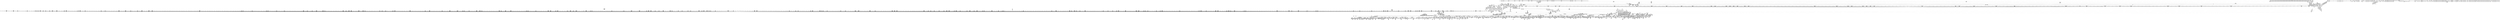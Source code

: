 digraph {
	CE0x5073d70 [shape=record,shape=Mrecord,label="{CE0x5073d70|80:_i64,_:_CRE_1238,1239_}"]
	CE0x50689d0 [shape=record,shape=Mrecord,label="{CE0x50689d0|80:_i64,_:_CRE_48,56_|*MultipleSource*|security/apparmor/include/apparmor.h,117|*LoadInst*|security/apparmor/include/apparmor.h,117}"]
	CE0x5080b40 [shape=record,shape=Mrecord,label="{CE0x5080b40|80:_i64,_:_CRE_1672,1673_}"]
	CE0x4fafb30 [shape=record,shape=Mrecord,label="{CE0x4fafb30|i64*_getelementptr_inbounds_(_28_x_i64_,_28_x_i64_*___llvm_gcov_ctr87,_i64_0,_i64_4)|*Constant*|*SummSource*}"]
	"CONST[source:2(external),value:0(static)][purpose:{operation}][SrcIdx:3]"
	CE0x4f1b3f0 [shape=record,shape=Mrecord,label="{CE0x4f1b3f0|common_mmap:entry|*SummSink*}"]
	CE0x4f34430 [shape=record,shape=Mrecord,label="{CE0x4f34430|16:_%struct.vfsmount*,_24:_%struct.dentry*,_32:_%struct.inode*,_408:_%struct.cred*,_456:_i8*,_:_CRE_84,85_}"]
	CE0x4f48390 [shape=record,shape=Mrecord,label="{CE0x4f48390|i64_15|*Constant*|*SummSink*}"]
	CE0x4fb2510 [shape=record,shape=Mrecord,label="{CE0x4fb2510|common_file_perm:tmp24|security/apparmor/lsm.c,432}"]
	CE0x4f3e9d0 [shape=record,shape=Mrecord,label="{CE0x4f3e9d0|common_file_perm:call|security/apparmor/lsm.c,429}"]
	CE0x4f5f590 [shape=record,shape=Mrecord,label="{CE0x4f5f590|i64_6|*Constant*|*SummSource*}"]
	CE0x50b45a0 [shape=record,shape=Mrecord,label="{CE0x50b45a0|file_inode17:f|Function::file_inode17&Arg::f::}"]
	CE0x4ff0d80 [shape=record,shape=Mrecord,label="{CE0x4ff0d80|common_file_perm:tmp42|security/apparmor/lsm.c,447}"]
	CE0x4fc7a80 [shape=record,shape=Mrecord,label="{CE0x4fc7a80|i32_2|*Constant*}"]
	CE0x4f66950 [shape=record,shape=Mrecord,label="{CE0x4f66950|common_mmap:tmp12|security/apparmor/lsm.c,475}"]
	CE0x4fcd180 [shape=record,shape=Mrecord,label="{CE0x4fcd180|common_file_perm:do.end7}"]
	CE0x4ff39a0 [shape=record,shape=Mrecord,label="{CE0x4ff39a0|common_file_perm:tmp48|security/apparmor/lsm.c,448}"]
	CE0x4f3d580 [shape=record,shape=Mrecord,label="{CE0x4f3d580|16:_%struct.vfsmount*,_24:_%struct.dentry*,_32:_%struct.inode*,_408:_%struct.cred*,_456:_i8*,_:_CRE_150,151_}"]
	CE0x4f1c800 [shape=record,shape=Mrecord,label="{CE0x4f1c800|16:_%struct.vfsmount*,_24:_%struct.dentry*,_32:_%struct.inode*,_408:_%struct.cred*,_456:_i8*,_:_CRE_9,10_}"]
	CE0x4f42640 [shape=record,shape=Mrecord,label="{CE0x4f42640|16:_%struct.vfsmount*,_24:_%struct.dentry*,_32:_%struct.inode*,_408:_%struct.cred*,_456:_i8*,_:_CRE_69,70_}"]
	CE0x50f6820 [shape=record,shape=Mrecord,label="{CE0x50f6820|aa_cred_profile:tmp34|security/apparmor/include/context.h,101}"]
	CE0x5045c50 [shape=record,shape=Mrecord,label="{CE0x5045c50|0:_i16,_4:_i32,_8:_i16,_40:_%struct.super_block*,_:_SCMRE_558,559_}"]
	CE0x509ab10 [shape=record,shape=Mrecord,label="{CE0x509ab10|__aa_current_profile:tmp2|*SummSink*}"]
	CE0x50dad10 [shape=record,shape=Mrecord,label="{CE0x50dad10|get_current:tmp1}"]
	CE0x4fa67d0 [shape=record,shape=Mrecord,label="{CE0x4fa67d0|i64*_getelementptr_inbounds_(_11_x_i64_,_11_x_i64_*___llvm_gcov_ctr58,_i64_0,_i64_1)|*Constant*|*SummSource*}"]
	CE0x50373f0 [shape=record,shape=Mrecord,label="{CE0x50373f0|0:_i16,_4:_i32,_8:_i16,_40:_%struct.super_block*,_:_SCMRE_232,236_|*MultipleSource*|security/apparmor/lsm.c,435|security/apparmor/include/apparmor.h,117|Function::mediated_filesystem&Arg::inode::|*LoadInst*|include/linux/fs.h,1916}"]
	CE0x5037950 [shape=record,shape=Mrecord,label="{CE0x5037950|0:_i16,_4:_i32,_8:_i16,_40:_%struct.super_block*,_:_SCMRE_241,242_}"]
	CE0x4f2b310 [shape=record,shape=Mrecord,label="{CE0x4f2b310|GLOBAL:__llvm_gcov_ctr96|Global_var:__llvm_gcov_ctr96|*SummSource*}"]
	CE0x50767f0 [shape=record,shape=Mrecord,label="{CE0x50767f0|80:_i64,_:_CRE_1278,1279_}"]
	CE0x4ff6990 [shape=record,shape=Mrecord,label="{CE0x4ff6990|common_file_perm:and|security/apparmor/lsm.c,448|*SummSource*}"]
	CE0x4fa9bc0 [shape=record,shape=Mrecord,label="{CE0x4fa9bc0|aa_cred_profile:bb}"]
	CE0x5098c80 [shape=record,shape=Mrecord,label="{CE0x5098c80|aa_cred_profile:tmp26|security/apparmor/include/context.h,100}"]
	CE0x4f83400 [shape=record,shape=Mrecord,label="{CE0x4f83400|44:_i32,_48:_i16,_128:_i8*,_:_SCMRE_0,4_|*MultipleSource*|*LoadInst*|security/apparmor/lsm.c,429|Function::aa_cred_profile&Arg::cred::|security/apparmor/include/context.h,99}"]
	CE0x4ff59f0 [shape=record,shape=Mrecord,label="{CE0x4ff59f0|common_file_perm:conv24|security/apparmor/lsm.c,448|*SummSink*}"]
	CE0x50b1250 [shape=record,shape=Mrecord,label="{CE0x50b1250|file_inode17:f_inode|include/linux/fs.h,1916}"]
	CE0x5086e80 [shape=record,shape=Mrecord,label="{CE0x5086e80|i64*_getelementptr_inbounds_(_11_x_i64_,_11_x_i64_*___llvm_gcov_ctr58,_i64_0,_i64_8)|*Constant*|*SummSink*}"]
	CE0x4f81ec0 [shape=record,shape=Mrecord,label="{CE0x4f81ec0|i64*_getelementptr_inbounds_(_28_x_i64_,_28_x_i64_*___llvm_gcov_ctr87,_i64_0,_i64_5)|*Constant*|*SummSource*}"]
	CE0x5028630 [shape=record,shape=Mrecord,label="{CE0x5028630|aa_cred_profile:tmp33|security/apparmor/include/context.h,101}"]
	CE0x4fe0da0 [shape=record,shape=Mrecord,label="{CE0x4fe0da0|void_(i8*,_i32,_i64)*_asm_sideeffect_1:_09ud2_0A.pushsection___bug_table,_22a_22_0A2:_09.long_1b_-_2b,_$_0:c_-_2b_0A_09.word_$_1:c_,_0_0A_09.org_2b+$_2:c_0A.popsection_,_i,i,i,_dirflag_,_fpsr_,_flags_}"]
	CE0x4f57ec0 [shape=record,shape=Mrecord,label="{CE0x4f57ec0|16:_%struct.vfsmount*,_24:_%struct.dentry*,_32:_%struct.inode*,_408:_%struct.cred*,_456:_i8*,_:_CRE_320,324_|*MultipleSource*|*LoadInst*|security/apparmor/lsm.c,500|Function::common_mmap&Arg::file::|security/apparmor/lsm.c,474}"]
	CE0x4ff1840 [shape=record,shape=Mrecord,label="{CE0x4ff1840|common_file_perm:tmp44|security/apparmor/lsm.c,447|*SummSource*}"]
	CE0x4f41f40 [shape=record,shape=Mrecord,label="{CE0x4f41f40|16:_%struct.vfsmount*,_24:_%struct.dentry*,_32:_%struct.inode*,_408:_%struct.cred*,_456:_i8*,_:_CRE_65,66_}"]
	CE0x4fdc070 [shape=record,shape=Mrecord,label="{CE0x4fdc070|aa_cred_profile:tmp22|security/apparmor/include/context.h,100|*SummSource*}"]
	CE0x503bf20 [shape=record,shape=Mrecord,label="{CE0x503bf20|0:_i16,_4:_i32,_8:_i16,_40:_%struct.super_block*,_:_SCMRE_285,286_}"]
	CE0x505c6f0 [shape=record,shape=Mrecord,label="{CE0x505c6f0|80:_i64,_:_CRE_416,417_}"]
	CE0x5074c50 [shape=record,shape=Mrecord,label="{CE0x5074c50|80:_i64,_:_CRE_1252,1253_}"]
	CE0x4f97e50 [shape=record,shape=Mrecord,label="{CE0x4f97e50|80:_i64,_:_CRE_588,589_}"]
	CE0x4f13b00 [shape=record,shape=Mrecord,label="{CE0x4f13b00|80:_i64,_160:_%struct.file*,_:_CRE_100,101_}"]
	CE0x4f8caf0 [shape=record,shape=Mrecord,label="{CE0x4f8caf0|aa_cred_profile:do.cond|*SummSource*}"]
	CE0x4fb80a0 [shape=record,shape=Mrecord,label="{CE0x4fb80a0|aa_cred_profile:do.body5}"]
	CE0x4f29460 [shape=record,shape=Mrecord,label="{CE0x4f29460|common_mmap:bb|*SummSource*}"]
	CE0x4fa03b0 [shape=record,shape=Mrecord,label="{CE0x4fa03b0|common_file_perm:tmp30|security/apparmor/lsm.c,434|*SummSink*}"]
	CE0x50b5e00 [shape=record,shape=Mrecord,label="{CE0x50b5e00|aa_file_perm:tmp5|security/apparmor/file.c,452|*SummSink*}"]
	CE0x4f4fa70 [shape=record,shape=Mrecord,label="{CE0x4f4fa70|16:_%struct.vfsmount*,_24:_%struct.dentry*,_32:_%struct.inode*,_408:_%struct.cred*,_456:_i8*,_:_CRE_160,161_}"]
	CE0x5097c80 [shape=record,shape=Mrecord,label="{CE0x5097c80|__aa_current_profile:tmp8|security/apparmor/include/context.h,138|*SummSink*}"]
	CE0x4f984b0 [shape=record,shape=Mrecord,label="{CE0x4f984b0|80:_i64,_:_CRE_594,595_}"]
	CE0x505a460 [shape=record,shape=Mrecord,label="{CE0x505a460|i32_10|*Constant*}"]
	CE0x4fb56c0 [shape=record,shape=Mrecord,label="{CE0x4fb56c0|mediated_filesystem:tmp|*SummSource*}"]
	CE0x50481d0 [shape=record,shape=Mrecord,label="{CE0x50481d0|0:_i16,_4:_i32,_8:_i16,_40:_%struct.super_block*,_:_SCMRE_582,583_}"]
	CE0x4faf9c0 [shape=record,shape=Mrecord,label="{CE0x4faf9c0|aa_cred_profile:do.end8|*SummSource*}"]
	CE0x4fdb410 [shape=record,shape=Mrecord,label="{CE0x4fdb410|i64*_getelementptr_inbounds_(_16_x_i64_,_16_x_i64_*___llvm_gcov_ctr46,_i64_0,_i64_7)|*Constant*|*SummSink*}"]
	CE0x4f1d8e0 [shape=record,shape=Mrecord,label="{CE0x4f1d8e0|80:_i64,_160:_%struct.file*,_:_CRE_32,40_|*MultipleSource*|Function::apparmor_file_mprotect&Arg::vma::|security/apparmor/lsm.c,500}"]
	CE0x5072010 [shape=record,shape=Mrecord,label="{CE0x5072010|80:_i64,_:_CRE_1210,1211_}"]
	CE0x50780e0 [shape=record,shape=Mrecord,label="{CE0x50780e0|80:_i64,_:_CRE_1320,1321_}"]
	CE0x4fb6bd0 [shape=record,shape=Mrecord,label="{CE0x4fb6bd0|GLOBAL:mediated_filesystem|*Constant*|*SummSink*}"]
	CE0x4fc6f00 [shape=record,shape=Mrecord,label="{CE0x4fc6f00|i8*_getelementptr_inbounds_(_24_x_i8_,_24_x_i8_*_.str8,_i32_0,_i32_0)|*Constant*|*SummSource*}"]
	CE0x4fbb200 [shape=record,shape=Mrecord,label="{CE0x4fbb200|i64_0|*Constant*}"]
	CE0x4f15a00 [shape=record,shape=Mrecord,label="{CE0x4f15a00|80:_i64,_160:_%struct.file*,_:_CRE_106,107_}"]
	CE0x4f61a20 [shape=record,shape=Mrecord,label="{CE0x4f61a20|common_file_perm:tmp38|security/apparmor/lsm.c,447|*SummSource*}"]
	CE0x50acae0 [shape=record,shape=Mrecord,label="{CE0x50acae0|i8*_getelementptr_inbounds_(_36_x_i8_,_36_x_i8_*_.str12,_i32_0,_i32_0)|*Constant*}"]
	CE0x5055df0 [shape=record,shape=Mrecord,label="{CE0x5055df0|0:_i16,_4:_i32,_8:_i16,_40:_%struct.super_block*,_:_SCMRE_913,914_}"]
	CE0x4f0d4c0 [shape=record,shape=Mrecord,label="{CE0x4f0d4c0|apparmor_file_mprotect:bb|*SummSource*}"]
	CE0x4fcf390 [shape=record,shape=Mrecord,label="{CE0x4fcf390|%struct.aa_task_cxt*_null|*Constant*|*SummSource*}"]
	CE0x4ff73c0 [shape=record,shape=Mrecord,label="{CE0x4ff73c0|i64_24|*Constant*|*SummSink*}"]
	CE0x4fc7380 [shape=record,shape=Mrecord,label="{CE0x4fc7380|i64*_getelementptr_inbounds_(_16_x_i64_,_16_x_i64_*___llvm_gcov_ctr46,_i64_0,_i64_4)|*Constant*|*SummSource*}"]
	CE0x4f90710 [shape=record,shape=Mrecord,label="{CE0x4f90710|common_file_perm:land.lhs.true|*SummSink*}"]
	CE0x4f30040 [shape=record,shape=Mrecord,label="{CE0x4f30040|common_mmap:if.end|*SummSink*}"]
	CE0x4fb44d0 [shape=record,shape=Mrecord,label="{CE0x4fb44d0|mediated_filesystem:tmp|*SummSink*}"]
	CE0x4ff07a0 [shape=record,shape=Mrecord,label="{CE0x4ff07a0|common_file_perm:tmp42|security/apparmor/lsm.c,447|*SummSink*}"]
	CE0x4ff9bb0 [shape=record,shape=Mrecord,label="{CE0x4ff9bb0|i64*_getelementptr_inbounds_(_28_x_i64_,_28_x_i64_*___llvm_gcov_ctr87,_i64_0,_i64_26)|*Constant*|*SummSource*}"]
	CE0x5091590 [shape=record,shape=Mrecord,label="{CE0x5091590|i64*_getelementptr_inbounds_(_11_x_i64_,_11_x_i64_*___llvm_gcov_ctr58,_i64_0,_i64_10)|*Constant*}"]
	CE0x5083fb0 [shape=record,shape=Mrecord,label="{CE0x5083fb0|80:_i64,_:_CRE_1848,1856_|*MultipleSource*|security/apparmor/include/apparmor.h,117|*LoadInst*|security/apparmor/include/apparmor.h,117}"]
	CE0x4f64750 [shape=record,shape=Mrecord,label="{CE0x4f64750|common_mmap:tmp8|security/apparmor/lsm.c,474}"]
	CE0x5066b20 [shape=record,shape=Mrecord,label="{CE0x5066b20|80:_i64,_:_CRE_450,451_}"]
	CE0x4f651e0 [shape=record,shape=Mrecord,label="{CE0x4f651e0|common_mmap:tmp9|security/apparmor/lsm.c,474}"]
	CE0x4fe86b0 [shape=record,shape=Mrecord,label="{CE0x4fe86b0|__aa_current_profile:call|security/apparmor/include/context.h,138|*SummSink*}"]
	CE0x4f90ff0 [shape=record,shape=Mrecord,label="{CE0x4f90ff0|0:_i16,_4:_i32,_8:_i16,_40:_%struct.super_block*,_:_SCMRE_192,193_}"]
	CE0x4fad530 [shape=record,shape=Mrecord,label="{CE0x4fad530|common_file_perm:tmp}"]
	CE0x5089f50 [shape=record,shape=Mrecord,label="{CE0x5089f50|i8_1|*Constant*|*SummSource*}"]
	CE0x507cc70 [shape=record,shape=Mrecord,label="{CE0x507cc70|80:_i64,_:_CRE_1608,1612_|*MultipleSource*|security/apparmor/include/apparmor.h,117|*LoadInst*|security/apparmor/include/apparmor.h,117}"]
	CE0x4f34270 [shape=record,shape=Mrecord,label="{CE0x4f34270|16:_%struct.vfsmount*,_24:_%struct.dentry*,_32:_%struct.inode*,_408:_%struct.cred*,_456:_i8*,_:_CRE_83,84_}"]
	CE0x504aa70 [shape=record,shape=Mrecord,label="{CE0x504aa70|0:_i16,_4:_i32,_8:_i16,_40:_%struct.super_block*,_:_SCMRE_608,609_}"]
	CE0x506e7e0 [shape=record,shape=Mrecord,label="{CE0x506e7e0|80:_i64,_:_CRE_607,608_}"]
	CE0x506cb20 [shape=record,shape=Mrecord,label="{CE0x506cb20|80:_i64,_:_CRE_320,328_|*MultipleSource*|security/apparmor/include/apparmor.h,117|*LoadInst*|security/apparmor/include/apparmor.h,117}"]
	CE0x4f29d90 [shape=record,shape=Mrecord,label="{CE0x4f29d90|common_mmap:tobool8|security/apparmor/lsm.c,483|*SummSink*}"]
	CE0x4fc0b30 [shape=record,shape=Mrecord,label="{CE0x4fc0b30|_call_void_mcount()_#2|*SummSource*}"]
	CE0x4f29ec0 [shape=record,shape=Mrecord,label="{CE0x4f29ec0|i64_11|*Constant*}"]
	CE0x503a170 [shape=record,shape=Mrecord,label="{CE0x503a170|0:_i16,_4:_i32,_8:_i16,_40:_%struct.super_block*,_:_SCMRE_266,267_}"]
	CE0x4fba7f0 [shape=record,shape=Mrecord,label="{CE0x4fba7f0|common_file_perm:lnot2|security/apparmor/lsm.c,432}"]
	CE0x5082490 [shape=record,shape=Mrecord,label="{CE0x5082490|80:_i64,_:_CRE_1728,1736_|*MultipleSource*|security/apparmor/include/apparmor.h,117|*LoadInst*|security/apparmor/include/apparmor.h,117}"]
	CE0x4f89ae0 [shape=record,shape=Mrecord,label="{CE0x4f89ae0|common_file_perm:mnt|security/apparmor/lsm.c,434|*SummSink*}"]
	CE0x50581e0 [shape=record,shape=Mrecord,label="{CE0x50581e0|0:_i16,_4:_i32,_8:_i16,_40:_%struct.super_block*,_:_SCMRE_936,944_|*MultipleSource*|security/apparmor/lsm.c,435|security/apparmor/include/apparmor.h,117|Function::mediated_filesystem&Arg::inode::|*LoadInst*|include/linux/fs.h,1916}"]
	CE0x4f35f80 [shape=record,shape=Mrecord,label="{CE0x4f35f80|common_mmap:flags|Function::common_mmap&Arg::flags::|*SummSource*}"]
	CE0x5056a70 [shape=record,shape=Mrecord,label="{CE0x5056a70|0:_i16,_4:_i32,_8:_i16,_40:_%struct.super_block*,_:_SCMRE_921,922_}"]
	CE0x5043330 [shape=record,shape=Mrecord,label="{CE0x5043330|0:_i16,_4:_i32,_8:_i16,_40:_%struct.super_block*,_:_SCMRE_487,488_}"]
	CE0x4f992f0 [shape=record,shape=Mrecord,label="{CE0x4f992f0|common_mmap:and12|security/apparmor/lsm.c,485}"]
	CE0x4f2c730 [shape=record,shape=Mrecord,label="{CE0x4f2c730|16:_%struct.vfsmount*,_24:_%struct.dentry*,_32:_%struct.inode*,_408:_%struct.cred*,_456:_i8*,_:_CRE_98,99_}"]
	CE0x4fadcc0 [shape=record,shape=Mrecord,label="{CE0x4fadcc0|aa_cred_profile:entry|*SummSink*}"]
	CE0x5050560 [shape=record,shape=Mrecord,label="{CE0x5050560|0:_i16,_4:_i32,_8:_i16,_40:_%struct.super_block*,_:_SCMRE_832,840_|*MultipleSource*|security/apparmor/lsm.c,435|security/apparmor/include/apparmor.h,117|Function::mediated_filesystem&Arg::inode::|*LoadInst*|include/linux/fs.h,1916}"]
	CE0x50b43a0 [shape=record,shape=Mrecord,label="{CE0x50b43a0|file_inode17:entry|*SummSource*}"]
	CE0x504b880 [shape=record,shape=Mrecord,label="{CE0x504b880|0:_i16,_4:_i32,_8:_i16,_40:_%struct.super_block*,_:_SCMRE_617,618_}"]
	CE0x4f1bcf0 [shape=record,shape=Mrecord,label="{CE0x4f1bcf0|80:_i64,_160:_%struct.file*,_:_CRE_176,184_|*MultipleSource*|Function::apparmor_file_mprotect&Arg::vma::|security/apparmor/lsm.c,500}"]
	CE0x4f282a0 [shape=record,shape=Mrecord,label="{CE0x4f282a0|16:_%struct.vfsmount*,_24:_%struct.dentry*,_32:_%struct.inode*,_408:_%struct.cred*,_456:_i8*,_:_CRE_1,2_}"]
	CE0x4fddf40 [shape=record,shape=Mrecord,label="{CE0x4fddf40|aa_cred_profile:tmp19|security/apparmor/include/context.h,100|*SummSource*}"]
	CE0x505ce60 [shape=record,shape=Mrecord,label="{CE0x505ce60|80:_i64,_:_CRE_423,424_}"]
	CE0x4fe5fa0 [shape=record,shape=Mrecord,label="{CE0x4fe5fa0|aa_cred_profile:tobool4|security/apparmor/include/context.h,100}"]
	CE0x4faaf10 [shape=record,shape=Mrecord,label="{CE0x4faaf10|file_inode17:tmp1|*SummSink*}"]
	CE0x4fe5810 [shape=record,shape=Mrecord,label="{CE0x4fe5810|0:_i16,_4:_i32,_8:_i16,_40:_%struct.super_block*,_:_SCMRE_4,8_|*MultipleSource*|security/apparmor/lsm.c,435|security/apparmor/include/apparmor.h,117|Function::mediated_filesystem&Arg::inode::|*LoadInst*|include/linux/fs.h,1916}"]
	CE0x4f1e960 [shape=record,shape=Mrecord,label="{CE0x4f1e960|common_mmap:tmp14|security/apparmor/lsm.c,477|*SummSource*}"]
	CE0x4f97080 [shape=record,shape=Mrecord,label="{CE0x4f97080|80:_i64,_:_CRE_575,576_}"]
	CE0x4ff3640 [shape=record,shape=Mrecord,label="{CE0x4ff3640|common_file_perm:tmp47|security/apparmor/lsm.c,448}"]
	CE0x4f405c0 [shape=record,shape=Mrecord,label="{CE0x4f405c0|i64_7|*Constant*}"]
	CE0x5077750 [shape=record,shape=Mrecord,label="{CE0x5077750|80:_i64,_:_CRE_1311,1312_}"]
	CE0x4f69410 [shape=record,shape=Mrecord,label="{CE0x4f69410|0:_i16,_4:_i32,_8:_i16,_40:_%struct.super_block*,_:_SCMRE_185,186_}"]
	CE0x4f1c060 [shape=record,shape=Mrecord,label="{CE0x4f1c060|i32_8|*Constant*}"]
	CE0x50b6780 [shape=record,shape=Mrecord,label="{CE0x50b6780|get_current:bb|*SummSink*}"]
	CE0x50b5780 [shape=record,shape=Mrecord,label="{CE0x50b5780|i64*_getelementptr_inbounds_(_2_x_i64_,_2_x_i64_*___llvm_gcov_ctr112,_i64_0,_i64_0)|*Constant*}"]
	CE0x4f9fe30 [shape=record,shape=Mrecord,label="{CE0x4f9fe30|mediated_filesystem:inode|Function::mediated_filesystem&Arg::inode::|*SummSource*}"]
	CE0x4fba860 [shape=record,shape=Mrecord,label="{CE0x4fba860|common_file_perm:lnot2|security/apparmor/lsm.c,432|*SummSource*}"]
	CE0x4f972a0 [shape=record,shape=Mrecord,label="{CE0x4f972a0|80:_i64,_:_CRE_577,578_}"]
	CE0x4fd9590 [shape=record,shape=Mrecord,label="{CE0x4fd9590|common_file_perm:tmp59|security/apparmor/lsm.c,452|*SummSink*}"]
	CE0x4f408e0 [shape=record,shape=Mrecord,label="{CE0x4f408e0|common_file_perm:tmp10|security/apparmor/lsm.c,432|*SummSource*}"]
	CE0x4f4f6f0 [shape=record,shape=Mrecord,label="{CE0x4f4f6f0|16:_%struct.vfsmount*,_24:_%struct.dentry*,_32:_%struct.inode*,_408:_%struct.cred*,_456:_i8*,_:_CRE_158,159_}"]
	CE0x4f664b0 [shape=record,shape=Mrecord,label="{CE0x4f664b0|common_mmap:tmp11|security/apparmor/lsm.c,475|*SummSource*}"]
	CE0x5027c50 [shape=record,shape=Mrecord,label="{CE0x5027c50|file_inode:bb|*SummSink*}"]
	CE0x4fdba90 [shape=record,shape=Mrecord,label="{CE0x4fdba90|i64_12|*Constant*}"]
	CE0x4f1f480 [shape=record,shape=Mrecord,label="{CE0x4f1f480|80:_i64,_160:_%struct.file*,_:_CRE_90,91_}"]
	CE0x4f90630 [shape=record,shape=Mrecord,label="{CE0x4f90630|common_file_perm:land.lhs.true|*SummSource*}"]
	CE0x503ef40 [shape=record,shape=Mrecord,label="{CE0x503ef40|0:_i16,_4:_i32,_8:_i16,_40:_%struct.super_block*,_:_SCMRE_336,344_|*MultipleSource*|security/apparmor/lsm.c,435|security/apparmor/include/apparmor.h,117|Function::mediated_filesystem&Arg::inode::|*LoadInst*|include/linux/fs.h,1916}"]
	CE0x4f36760 [shape=record,shape=Mrecord,label="{CE0x4f36760|common_mmap:if.end16}"]
	CE0x5040fc0 [shape=record,shape=Mrecord,label="{CE0x5040fc0|0:_i16,_4:_i32,_8:_i16,_40:_%struct.super_block*,_:_SCMRE_440,448_|*MultipleSource*|security/apparmor/lsm.c,435|security/apparmor/include/apparmor.h,117|Function::mediated_filesystem&Arg::inode::|*LoadInst*|include/linux/fs.h,1916}"]
	CE0x509b0d0 [shape=record,shape=Mrecord,label="{CE0x509b0d0|__aa_current_profile:tmp}"]
	CE0x4fbaea0 [shape=record,shape=Mrecord,label="{CE0x4fbaea0|aa_cred_profile:profile|security/apparmor/include/context.h,100|*SummSink*}"]
	CE0x4f976e0 [shape=record,shape=Mrecord,label="{CE0x4f976e0|80:_i64,_:_CRE_581,582_}"]
	CE0x50dde60 [shape=record,shape=Mrecord,label="{CE0x50dde60|aa_file_perm:f_path|security/apparmor/file.c,456}"]
	CE0x4f8c240 [shape=record,shape=Mrecord,label="{CE0x4f8c240|common_file_perm:tmp33|security/apparmor/lsm.c,434}"]
	CE0x50e0df0 [shape=record,shape=Mrecord,label="{CE0x50e0df0|i64_2|*Constant*}"]
	CE0x4fb4870 [shape=record,shape=Mrecord,label="{CE0x4fb4870|GLOBAL:aa_cred_profile|*Constant*}"]
	CE0x4f1ba10 [shape=record,shape=Mrecord,label="{CE0x4f1ba10|common_mmap:op|Function::common_mmap&Arg::op::}"]
	CE0x4f884c0 [shape=record,shape=Mrecord,label="{CE0x4f884c0|aa_cred_profile:security|security/apparmor/include/context.h,99}"]
	CE0x50976f0 [shape=record,shape=Mrecord,label="{CE0x50976f0|__aa_current_profile:land.lhs.true2|*SummSource*}"]
	CE0x5043010 [shape=record,shape=Mrecord,label="{CE0x5043010|0:_i16,_4:_i32,_8:_i16,_40:_%struct.super_block*,_:_SCMRE_485,486_}"]
	CE0x5082e40 [shape=record,shape=Mrecord,label="{CE0x5082e40|80:_i64,_:_CRE_1776,1784_|*MultipleSource*|security/apparmor/include/apparmor.h,117|*LoadInst*|security/apparmor/include/apparmor.h,117}"]
	CE0x4f3fad0 [shape=record,shape=Mrecord,label="{CE0x4f3fad0|common_mmap:tobool2|security/apparmor/lsm.c,477}"]
	CE0x4fa3d30 [shape=record,shape=Mrecord,label="{CE0x4fa3d30|i64*_getelementptr_inbounds_(_19_x_i64_,_19_x_i64_*___llvm_gcov_ctr96,_i64_0,_i64_18)|*Constant*}"]
	CE0x4fa8a00 [shape=record,shape=Mrecord,label="{CE0x4fa8a00|common_file_perm:f_cred|security/apparmor/lsm.c,429|*SummSink*}"]
	CE0x4ffa740 [shape=record,shape=Mrecord,label="{CE0x4ffa740|common_file_perm:tmp58|security/apparmor/lsm.c,451}"]
	CE0x4f99d40 [shape=record,shape=Mrecord,label="{CE0x4f99d40|common_file_perm:tmp35|security/apparmor/lsm.c,436}"]
	CE0x5088010 [shape=record,shape=Mrecord,label="{CE0x5088010|__aa_current_profile:call4|security/apparmor/include/context.h,138}"]
	CE0x5068d50 [shape=record,shape=Mrecord,label="{CE0x5068d50|80:_i64,_:_CRE_64,72_|*MultipleSource*|security/apparmor/include/apparmor.h,117|*LoadInst*|security/apparmor/include/apparmor.h,117}"]
	CE0x5094cd0 [shape=record,shape=Mrecord,label="{CE0x5094cd0|aa_cred_profile:do.body6}"]
	CE0x50791e0 [shape=record,shape=Mrecord,label="{CE0x50791e0|80:_i64,_:_CRE_1336,1337_}"]
	CE0x507c2c0 [shape=record,shape=Mrecord,label="{CE0x507c2c0|80:_i64,_:_CRE_1568,1584_|*MultipleSource*|security/apparmor/include/apparmor.h,117|*LoadInst*|security/apparmor/include/apparmor.h,117}"]
	CE0x4f2c3b0 [shape=record,shape=Mrecord,label="{CE0x4f2c3b0|16:_%struct.vfsmount*,_24:_%struct.dentry*,_32:_%struct.inode*,_408:_%struct.cred*,_456:_i8*,_:_CRE_96,97_}"]
	CE0x4ff1fc0 [shape=record,shape=Mrecord,label="{CE0x4ff1fc0|common_file_perm:cmp21|security/apparmor/lsm.c,448}"]
	CE0x4fe8c00 [shape=record,shape=Mrecord,label="{CE0x4fe8c00|__aa_current_profile:bb|*SummSink*}"]
	CE0x4f844e0 [shape=record,shape=Mrecord,label="{CE0x4f844e0|44:_i32,_48:_i16,_128:_i8*,_:_SCMRE_56,64_|*MultipleSource*|*LoadInst*|security/apparmor/lsm.c,429|Function::aa_cred_profile&Arg::cred::|security/apparmor/include/context.h,99}"]
	CE0x4f13d80 [shape=record,shape=Mrecord,label="{CE0x4f13d80|apparmor_file_mprotect:tmp}"]
	CE0x5052a60 [shape=record,shape=Mrecord,label="{CE0x5052a60|0:_i16,_4:_i32,_8:_i16,_40:_%struct.super_block*,_:_SCMRE_880,881_}"]
	CE0x4f82e70 [shape=record,shape=Mrecord,label="{CE0x4f82e70|aa_cred_profile:do.body|*SummSource*}"]
	CE0x4f1ace0 [shape=record,shape=Mrecord,label="{CE0x4f1ace0|GLOBAL:common_mmap|*Constant*}"]
	CE0x4fc24b0 [shape=record,shape=Mrecord,label="{CE0x4fc24b0|common_file_perm:tmp1|*SummSink*}"]
	CE0x4fa0db0 [shape=record,shape=Mrecord,label="{CE0x4fa0db0|common_mmap:tmp34|security/apparmor/lsm.c,486}"]
	CE0x503e630 [shape=record,shape=Mrecord,label="{CE0x503e630|0:_i16,_4:_i32,_8:_i16,_40:_%struct.super_block*,_:_SCMRE_310,311_}"]
	CE0x50989a0 [shape=record,shape=Mrecord,label="{CE0x50989a0|__aa_current_profile:tmp12|security/apparmor/include/context.h,138|*SummSource*}"]
	CE0x5087530 [shape=record,shape=Mrecord,label="{CE0x5087530|i32_78|*Constant*|*SummSource*}"]
	CE0x4f614a0 [shape=record,shape=Mrecord,label="{CE0x4f614a0|i64_19|*Constant*}"]
	CE0x4ff7fa0 [shape=record,shape=Mrecord,label="{CE0x4ff7fa0|common_file_perm:tmp52|security/apparmor/lsm.c,447}"]
	CE0x4fa39d0 [shape=record,shape=Mrecord,label="{CE0x4fa39d0|_ret_i32_%retval.0,_!dbg_!15536|security/apparmor/lsm.c,452|*SummSource*}"]
	CE0x504b240 [shape=record,shape=Mrecord,label="{CE0x504b240|0:_i16,_4:_i32,_8:_i16,_40:_%struct.super_block*,_:_SCMRE_613,614_}"]
	CE0x5070ac0 [shape=record,shape=Mrecord,label="{CE0x5070ac0|80:_i64,_:_CRE_672,680_|*MultipleSource*|security/apparmor/include/apparmor.h,117|*LoadInst*|security/apparmor/include/apparmor.h,117}"]
	CE0x4fb62c0 [shape=record,shape=Mrecord,label="{CE0x4fb62c0|i64*_getelementptr_inbounds_(_28_x_i64_,_28_x_i64_*___llvm_gcov_ctr87,_i64_0,_i64_9)|*Constant*|*SummSink*}"]
	CE0x4f30d10 [shape=record,shape=Mrecord,label="{CE0x4f30d10|apparmor_file_mprotect:tmp5|*LoadInst*|security/apparmor/lsm.c,501|*SummSink*}"]
	CE0x4f2e330 [shape=record,shape=Mrecord,label="{CE0x4f2e330|16:_%struct.vfsmount*,_24:_%struct.dentry*,_32:_%struct.inode*,_408:_%struct.cred*,_456:_i8*,_:_CRE_114,115_}"]
	CE0x4f86e60 [shape=record,shape=Mrecord,label="{CE0x4f86e60|common_file_perm:tmp12|security/apparmor/lsm.c,432|*SummSource*}"]
	CE0x4f18350 [shape=record,shape=Mrecord,label="{CE0x4f18350|apparmor_file_mprotect:tmp|*SummSink*}"]
	CE0x4fea190 [shape=record,shape=Mrecord,label="{CE0x4fea190|aa_cred_profile:tmp14|security/apparmor/include/context.h,100}"]
	CE0x4f63360 [shape=record,shape=Mrecord,label="{CE0x4f63360|common_mmap:or|security/apparmor/lsm.c,478|*SummSource*}"]
	CE0x4ac7140 [shape=record,shape=Mrecord,label="{CE0x4ac7140|i32_0|*Constant*}"]
	CE0x4fb12c0 [shape=record,shape=Mrecord,label="{CE0x4fb12c0|common_file_perm:tmp25|security/apparmor/lsm.c,434|*SummSink*}"]
	CE0x4fa12e0 [shape=record,shape=Mrecord,label="{CE0x4fa12e0|i32_2048|*Constant*}"]
	CE0x4f60800 [shape=record,shape=Mrecord,label="{CE0x4f60800|common_file_perm:cmp|security/apparmor/lsm.c,447|*SummSink*}"]
	CE0x5049940 [shape=record,shape=Mrecord,label="{CE0x5049940|0:_i16,_4:_i32,_8:_i16,_40:_%struct.super_block*,_:_SCMRE_597,598_}"]
	CE0x4ac70d0 [shape=record,shape=Mrecord,label="{CE0x4ac70d0|apparmor_file_mprotect:vma|Function::apparmor_file_mprotect&Arg::vma::|*SummSink*}"]
	CE0x4fb70b0 [shape=record,shape=Mrecord,label="{CE0x4fb70b0|mediated_filesystem:entry|*SummSink*}"]
	CE0x4f8dbf0 [shape=record,shape=Mrecord,label="{CE0x4f8dbf0|_ret_%struct.aa_profile*_%tmp34,_!dbg_!15510|security/apparmor/include/context.h,101|*SummSource*}"]
	CE0x506b9b0 [shape=record,shape=Mrecord,label="{CE0x506b9b0|80:_i64,_:_CRE_256,264_|*MultipleSource*|security/apparmor/include/apparmor.h,117|*LoadInst*|security/apparmor/include/apparmor.h,117}"]
	CE0x50b41c0 [shape=record,shape=Mrecord,label="{CE0x50b41c0|GLOBAL:file_inode17|*Constant*|*SummSink*}"]
	CE0x4f5cd30 [shape=record,shape=Mrecord,label="{CE0x4f5cd30|common_mmap:tmp6|*LoadInst*|security/apparmor/lsm.c,474|*SummSource*}"]
	CE0x4fba6c0 [shape=record,shape=Mrecord,label="{CE0x4fba6c0|i32_8|*Constant*}"]
	CE0x50507c0 [shape=record,shape=Mrecord,label="{CE0x50507c0|0:_i16,_4:_i32,_8:_i16,_40:_%struct.super_block*,_:_SCMRE_840,848_|*MultipleSource*|security/apparmor/lsm.c,435|security/apparmor/include/apparmor.h,117|Function::mediated_filesystem&Arg::inode::|*LoadInst*|include/linux/fs.h,1916}"]
	CE0x4f2edd0 [shape=record,shape=Mrecord,label="{CE0x4f2edd0|16:_%struct.vfsmount*,_24:_%struct.dentry*,_32:_%struct.inode*,_408:_%struct.cred*,_456:_i8*,_:_CRE_49,50_}"]
	CE0x50a4cd0 [shape=record,shape=Mrecord,label="{CE0x50a4cd0|aa_file_perm:i_mode|security/apparmor/file.c,453|*SummSource*}"]
	CE0x4f332b0 [shape=record,shape=Mrecord,label="{CE0x4f332b0|16:_%struct.vfsmount*,_24:_%struct.dentry*,_32:_%struct.inode*,_408:_%struct.cred*,_456:_i8*,_:_CRE_74,75_}"]
	CE0x5071e20 [shape=record,shape=Mrecord,label="{CE0x5071e20|80:_i64,_:_CRE_1209,1210_}"]
	CE0x50896f0 [shape=record,shape=Mrecord,label="{CE0x50896f0|__aa_current_profile:tmp16|security/apparmor/include/context.h,138}"]
	CE0x501f8c0 [shape=record,shape=Mrecord,label="{CE0x501f8c0|aa_cred_profile:tmp7|security/apparmor/include/context.h,100|*SummSink*}"]
	CE0x50a4ba0 [shape=record,shape=Mrecord,label="{CE0x50a4ba0|aa_file_perm:i_mode|security/apparmor/file.c,453}"]
	CE0x50b6090 [shape=record,shape=Mrecord,label="{CE0x50b6090|aa_file_perm:tmp5|security/apparmor/file.c,452}"]
	CE0x4f3cd10 [shape=record,shape=Mrecord,label="{CE0x4f3cd10|16:_%struct.vfsmount*,_24:_%struct.dentry*,_32:_%struct.inode*,_408:_%struct.cred*,_456:_i8*,_:_CRE_145,146_}"]
	CE0x5075910 [shape=record,shape=Mrecord,label="{CE0x5075910|80:_i64,_:_CRE_1264,1265_}"]
	CE0x5099aa0 [shape=record,shape=Mrecord,label="{CE0x5099aa0|_ret_i32_%call17,_!dbg_!15526|security/apparmor/file.c,307|*SummSink*}"]
	CE0x4f9f060 [shape=record,shape=Mrecord,label="{CE0x4f9f060|GLOBAL:get_current|*Constant*|*SummSink*}"]
	CE0x4ff3830 [shape=record,shape=Mrecord,label="{CE0x4ff3830|common_file_perm:tmp47|security/apparmor/lsm.c,448|*SummSink*}"]
	CE0x4f3f5b0 [shape=record,shape=Mrecord,label="{CE0x4f3f5b0|0:_i16,_4:_i32,_8:_i16,_40:_%struct.super_block*,_:_SCMRE_158,159_}"]
	CE0x505c800 [shape=record,shape=Mrecord,label="{CE0x505c800|80:_i64,_:_CRE_417,418_}"]
	CE0x4fd0cf0 [shape=record,shape=Mrecord,label="{CE0x4fd0cf0|i64*_getelementptr_inbounds_(_2_x_i64_,_2_x_i64_*___llvm_gcov_ctr88,_i64_0,_i64_0)|*Constant*|*SummSource*}"]
	CE0x4fc0ba0 [shape=record,shape=Mrecord,label="{CE0x4fc0ba0|_call_void_mcount()_#2|*SummSink*}"]
	CE0x4f925d0 [shape=record,shape=Mrecord,label="{CE0x4f925d0|0:_i16,_4:_i32,_8:_i16,_40:_%struct.super_block*,_:_SCMRE_206,207_}"]
	CE0x4fa22d0 [shape=record,shape=Mrecord,label="{CE0x4fa22d0|common_file_perm:entry|*SummSource*}"]
	"CONST[source:2(external),value:0(static)][purpose:{operation}][SrcIdx:7]"
	CE0x4f43900 [shape=record,shape=Mrecord,label="{CE0x4f43900|16:_%struct.vfsmount*,_24:_%struct.dentry*,_32:_%struct.inode*,_408:_%struct.cred*,_456:_i8*,_:_CRE_6,7_}"]
	CE0x5055170 [shape=record,shape=Mrecord,label="{CE0x5055170|0:_i16,_4:_i32,_8:_i16,_40:_%struct.super_block*,_:_SCMRE_905,906_}"]
	CE0x503e180 [shape=record,shape=Mrecord,label="{CE0x503e180|0:_i16,_4:_i32,_8:_i16,_40:_%struct.super_block*,_:_SCMRE_307,308_}"]
	CE0x4f3e790 [shape=record,shape=Mrecord,label="{CE0x4f3e790|aa_cred_profile:lnot|security/apparmor/include/context.h,100|*SummSink*}"]
	CE0x4f4bc80 [shape=record,shape=Mrecord,label="{CE0x4f4bc80|common_mmap:tmp19|security/apparmor/lsm.c,483}"]
	CE0x50df870 [shape=record,shape=Mrecord,label="{CE0x50df870|aa_path_perm:path|Function::aa_path_perm&Arg::path::}"]
	CE0x4f2cff0 [shape=record,shape=Mrecord,label="{CE0x4f2cff0|16:_%struct.vfsmount*,_24:_%struct.dentry*,_32:_%struct.inode*,_408:_%struct.cred*,_456:_i8*,_:_CRE_103,104_}"]
	CE0x5051de0 [shape=record,shape=Mrecord,label="{CE0x5051de0|0:_i16,_4:_i32,_8:_i16,_40:_%struct.super_block*,_:_SCMRE_872,873_}"]
	CE0x4f404b0 [shape=record,shape=Mrecord,label="{CE0x4f404b0|common_mmap:tobool2|security/apparmor/lsm.c,477|*SummSink*}"]
	CE0x5073f90 [shape=record,shape=Mrecord,label="{CE0x5073f90|80:_i64,_:_CRE_1240,1241_}"]
	CE0x5082c50 [shape=record,shape=Mrecord,label="{CE0x5082c50|80:_i64,_:_CRE_1768,1776_|*MultipleSource*|security/apparmor/include/apparmor.h,117|*LoadInst*|security/apparmor/include/apparmor.h,117}"]
	CE0x50251d0 [shape=record,shape=Mrecord,label="{CE0x50251d0|aa_cred_profile:tmp28|security/apparmor/include/context.h,100}"]
	CE0x50ae2f0 [shape=record,shape=Mrecord,label="{CE0x50ae2f0|i64*_getelementptr_inbounds_(_2_x_i64_,_2_x_i64_*___llvm_gcov_ctr12,_i64_0,_i64_0)|*Constant*}"]
	CE0x507dc80 [shape=record,shape=Mrecord,label="{CE0x507dc80|80:_i64,_:_CRE_1628,1629_}"]
	CE0x4f36a50 [shape=record,shape=Mrecord,label="{CE0x4f36a50|_ret_i32_%call,_!dbg_!15476|security/apparmor/lsm.c,500|*SummSource*}"]
	CE0x4f81bd0 [shape=record,shape=Mrecord,label="{CE0x4f81bd0|44:_i32,_48:_i16,_128:_i8*,_:_SCMRE_72,80_|*MultipleSource*|*LoadInst*|security/apparmor/lsm.c,429|Function::aa_cred_profile&Arg::cred::|security/apparmor/include/context.h,99}"]
	CE0x5053230 [shape=record,shape=Mrecord,label="{CE0x5053230|0:_i16,_4:_i32,_8:_i16,_40:_%struct.super_block*,_:_SCMRE_885,886_}"]
	CE0x4ff96b0 [shape=record,shape=Mrecord,label="{CE0x4ff96b0|common_file_perm:error.0}"]
	CE0x4f89f90 [shape=record,shape=Mrecord,label="{CE0x4f89f90|44:_i32,_48:_i16,_128:_i8*,_:_SCMRE_16,20_|*MultipleSource*|*LoadInst*|security/apparmor/lsm.c,429|Function::aa_cred_profile&Arg::cred::|security/apparmor/include/context.h,99}"]
	CE0x4fcad30 [shape=record,shape=Mrecord,label="{CE0x4fcad30|file_inode:tmp2|*SummSource*}"]
	CE0x4fc4760 [shape=record,shape=Mrecord,label="{CE0x4fc4760|mediated_filesystem:bb|*SummSource*}"]
	CE0x4f99390 [shape=record,shape=Mrecord,label="{CE0x4f99390|common_mmap:and12|security/apparmor/lsm.c,485|*SummSource*}"]
	CE0x4fd53e0 [shape=record,shape=Mrecord,label="{CE0x4fd53e0|mediated_filesystem:tmp4|*LoadInst*|security/apparmor/include/apparmor.h,117|*SummSink*}"]
	CE0x507dfb0 [shape=record,shape=Mrecord,label="{CE0x507dfb0|80:_i64,_:_CRE_1631,1632_}"]
	CE0x5058050 [shape=record,shape=Mrecord,label="{CE0x5058050|0:_i16,_4:_i32,_8:_i16,_40:_%struct.super_block*,_:_SCMRE_935,936_}"]
	CE0x4f94a30 [shape=record,shape=Mrecord,label="{CE0x4f94a30|80:_i64,_:_CRE_463,464_}"]
	CE0x4f2b420 [shape=record,shape=Mrecord,label="{CE0x4f2b420|common_mmap:tmp3|security/apparmor/lsm.c,474|*SummSource*}"]
	CE0x4ff1e50 [shape=record,shape=Mrecord,label="{CE0x4ff1e50|common_file_perm:tmp45|security/apparmor/lsm.c,447|*SummSink*}"]
	CE0x4f58a80 [shape=record,shape=Mrecord,label="{CE0x4f58a80|16:_%struct.vfsmount*,_24:_%struct.dentry*,_32:_%struct.inode*,_408:_%struct.cred*,_456:_i8*,_:_CRE_344,360_|*MultipleSource*|*LoadInst*|security/apparmor/lsm.c,500|Function::common_mmap&Arg::file::|security/apparmor/lsm.c,474}"]
	CE0x4994210 [shape=record,shape=Mrecord,label="{CE0x4994210|apparmor_file_mprotect:tmp3|*SummSink*}"]
	CE0x50de840 [shape=record,shape=Mrecord,label="{CE0x50de840|aa_file_perm:call2|security/apparmor/file.c,456|*SummSink*}"]
	CE0x4fa4550 [shape=record,shape=Mrecord,label="{CE0x4fa4550|i64*_getelementptr_inbounds_(_19_x_i64_,_19_x_i64_*___llvm_gcov_ctr96,_i64_0,_i64_18)|*Constant*|*SummSink*}"]
	CE0x4f2fb90 [shape=record,shape=Mrecord,label="{CE0x4f2fb90|common_mmap:if.then3}"]
	CE0x4f4b3f0 [shape=record,shape=Mrecord,label="{CE0x4f4b3f0|i64_9|*Constant*}"]
	CE0x4f51130 [shape=record,shape=Mrecord,label="{CE0x4f51130|16:_%struct.vfsmount*,_24:_%struct.dentry*,_32:_%struct.inode*,_408:_%struct.cred*,_456:_i8*,_:_CRE_173,174_}"]
	CE0x4f2af30 [shape=record,shape=Mrecord,label="{CE0x4f2af30|common_mmap:tmp3|security/apparmor/lsm.c,474}"]
	CE0x4f29a00 [shape=record,shape=Mrecord,label="{CE0x4f29a00|0:_i16,_4:_i32,_8:_i16,_40:_%struct.super_block*,_:_SCMRE_147,148_}"]
	CE0x5051830 [shape=record,shape=Mrecord,label="{CE0x5051830|0:_i16,_4:_i32,_8:_i16,_40:_%struct.super_block*,_:_SCMRE_868,869_}"]
	CE0x4fa1a30 [shape=record,shape=Mrecord,label="{CE0x4fa1a30|common_mmap:or15|security/apparmor/lsm.c,486|*SummSink*}"]
	CE0x4f34cf0 [shape=record,shape=Mrecord,label="{CE0x4f34cf0|16:_%struct.vfsmount*,_24:_%struct.dentry*,_32:_%struct.inode*,_408:_%struct.cred*,_456:_i8*,_:_CRE_89,90_}"]
	CE0x4fb11e0 [shape=record,shape=Mrecord,label="{CE0x4fb11e0|common_file_perm:tmp25|security/apparmor/lsm.c,434}"]
	CE0x505bb40 [shape=record,shape=Mrecord,label="{CE0x505bb40|80:_i64,_:_CRE_405,406_}"]
	CE0x4ff2600 [shape=record,shape=Mrecord,label="{CE0x4ff2600|i64_21|*Constant*|*SummSource*}"]
	CE0x4f27cc0 [shape=record,shape=Mrecord,label="{CE0x4f27cc0|common_mmap:f_security|security/apparmor/lsm.c,474|*SummSink*}"]
	CE0x4f67ca0 [shape=record,shape=Mrecord,label="{CE0x4f67ca0|0:_i16,_4:_i32,_8:_i16,_40:_%struct.super_block*,_:_SCMRE_170,171_}"]
	CE0x5049490 [shape=record,shape=Mrecord,label="{CE0x5049490|0:_i16,_4:_i32,_8:_i16,_40:_%struct.super_block*,_:_SCMRE_594,595_}"]
	CE0x4f1f370 [shape=record,shape=Mrecord,label="{CE0x4f1f370|80:_i64,_160:_%struct.file*,_:_CRE_89,90_}"]
	CE0x4fb3e00 [shape=record,shape=Mrecord,label="{CE0x4fb3e00|44:_i32,_48:_i16,_128:_i8*,_:_SCMRE_104,112_|*MultipleSource*|*LoadInst*|security/apparmor/lsm.c,429|Function::aa_cred_profile&Arg::cred::|security/apparmor/include/context.h,99}"]
	CE0x4f87f90 [shape=record,shape=Mrecord,label="{CE0x4f87f90|common_file_perm:tmp21|security/apparmor/lsm.c,432}"]
	CE0x509cdb0 [shape=record,shape=Mrecord,label="{CE0x509cdb0|aa_file_perm:tmp4|security/apparmor/file.c,452|*SummSource*}"]
	CE0x50dbfa0 [shape=record,shape=Mrecord,label="{CE0x50dbfa0|aa_cred_profile:tmp29|security/apparmor/include/context.h,100}"]
	CE0x506b3e0 [shape=record,shape=Mrecord,label="{CE0x506b3e0|80:_i64,_:_CRE_224,240_|*MultipleSource*|security/apparmor/include/apparmor.h,117|*LoadInst*|security/apparmor/include/apparmor.h,117}"]
	CE0x4fefac0 [shape=record,shape=Mrecord,label="{CE0x4fefac0|common_file_perm:tmp41|security/apparmor/lsm.c,447|*SummSource*}"]
	CE0x50ad8d0 [shape=record,shape=Mrecord,label="{CE0x50ad8d0|GLOBAL:current_task|Global_var:current_task|*SummSink*}"]
	CE0x4f3f0a0 [shape=record,shape=Mrecord,label="{CE0x4f3f0a0|common_file_perm:tmp14|security/apparmor/lsm.c,432}"]
	CE0x503ec70 [shape=record,shape=Mrecord,label="{CE0x503ec70|0:_i16,_4:_i32,_8:_i16,_40:_%struct.super_block*,_:_SCMRE_328,336_|*MultipleSource*|security/apparmor/lsm.c,435|security/apparmor/include/apparmor.h,117|Function::mediated_filesystem&Arg::inode::|*LoadInst*|include/linux/fs.h,1916}"]
	CE0x50893f0 [shape=record,shape=Mrecord,label="{CE0x50893f0|__aa_current_profile:tmp15|security/apparmor/include/context.h,138|*SummSource*}"]
	CE0x505ba30 [shape=record,shape=Mrecord,label="{CE0x505ba30|80:_i64,_:_CRE_404,405_}"]
	CE0x50e2990 [shape=record,shape=Mrecord,label="{CE0x50e2990|aa_cred_profile:tmp8|security/apparmor/include/context.h,100}"]
	CE0x4f93860 [shape=record,shape=Mrecord,label="{CE0x4f93860|common_file_perm:tobool10|security/apparmor/lsm.c,434|*SummSink*}"]
	CE0x4fd06b0 [shape=record,shape=Mrecord,label="{CE0x4fd06b0|0:_i16,_4:_i32,_8:_i16,_40:_%struct.super_block*,_:_SCMRE_152,153_}"]
	CE0x507bd70 [shape=record,shape=Mrecord,label="{CE0x507bd70|80:_i64,_:_CRE_1384,1392_|*MultipleSource*|security/apparmor/include/apparmor.h,117|*LoadInst*|security/apparmor/include/apparmor.h,117}"]
	CE0x4f0c1f0 [shape=record,shape=Mrecord,label="{CE0x4f0c1f0|i64*_getelementptr_inbounds_(_2_x_i64_,_2_x_i64_*___llvm_gcov_ctr97,_i64_0,_i64_0)|*Constant*}"]
	CE0x4f2ddf0 [shape=record,shape=Mrecord,label="{CE0x4f2ddf0|16:_%struct.vfsmount*,_24:_%struct.dentry*,_32:_%struct.inode*,_408:_%struct.cred*,_456:_i8*,_:_CRE_111,112_}"]
	CE0x4fd5a70 [shape=record,shape=Mrecord,label="{CE0x4fd5a70|0:_i16,_4:_i32,_8:_i16,_40:_%struct.super_block*,_:_SCMRE_164,165_}"]
	CE0x506fe30 [shape=record,shape=Mrecord,label="{CE0x506fe30|80:_i64,_:_CRE_628,629_}"]
	CE0x5081b30 [shape=record,shape=Mrecord,label="{CE0x5081b30|80:_i64,_:_CRE_1687,1688_}"]
	CE0x5072fa0 [shape=record,shape=Mrecord,label="{CE0x5072fa0|80:_i64,_:_CRE_1225,1226_}"]
	CE0x5042190 [shape=record,shape=Mrecord,label="{CE0x5042190|0:_i16,_4:_i32,_8:_i16,_40:_%struct.super_block*,_:_SCMRE_475,476_}"]
	CE0x4fbd2a0 [shape=record,shape=Mrecord,label="{CE0x4fbd2a0|i64*_getelementptr_inbounds_(_28_x_i64_,_28_x_i64_*___llvm_gcov_ctr87,_i64_0,_i64_1)|*Constant*|*SummSink*}"]
	CE0x4f377f0 [shape=record,shape=Mrecord,label="{CE0x4f377f0|common_mmap:lor.lhs.false}"]
	CE0x4f98c60 [shape=record,shape=Mrecord,label="{CE0x4f98c60|common_mmap:or10|security/apparmor/lsm.c,484|*SummSink*}"]
	CE0x50ee6c0 [shape=record,shape=Mrecord,label="{CE0x50ee6c0|i64_0|*Constant*}"]
	CE0x4f8e980 [shape=record,shape=Mrecord,label="{CE0x4f8e980|aa_cred_profile:bb|*SummSink*}"]
	CE0x4fddd20 [shape=record,shape=Mrecord,label="{CE0x4fddd20|aa_cred_profile:tmp19|security/apparmor/include/context.h,100}"]
	CE0x5058b10 [shape=record,shape=Mrecord,label="{CE0x5058b10|0:_i16,_4:_i32,_8:_i16,_40:_%struct.super_block*,_:_SCMRE_968,976_|*MultipleSource*|security/apparmor/lsm.c,435|security/apparmor/include/apparmor.h,117|Function::mediated_filesystem&Arg::inode::|*LoadInst*|include/linux/fs.h,1916}"]
	CE0x4f221b0 [shape=record,shape=Mrecord,label="{CE0x4f221b0|i32_0|*Constant*|*SummSink*}"]
	CE0x4fba4b0 [shape=record,shape=Mrecord,label="{CE0x4fba4b0|_call_void_mcount()_#2|*SummSource*}"]
	CE0x4fbe9c0 [shape=record,shape=Mrecord,label="{CE0x4fbe9c0|common_file_perm:f_security|security/apparmor/lsm.c,428|*SummSource*}"]
	CE0x505a6c0 [shape=record,shape=Mrecord,label="{CE0x505a6c0|mediated_filesystem:tmp4|*LoadInst*|security/apparmor/include/apparmor.h,117}"]
	CE0x4ff8610 [shape=record,shape=Mrecord,label="{CE0x4ff8610|common_file_perm:tmp53|security/apparmor/lsm.c,447|*SummSource*}"]
	CE0x5053550 [shape=record,shape=Mrecord,label="{CE0x5053550|0:_i16,_4:_i32,_8:_i16,_40:_%struct.super_block*,_:_SCMRE_887,888_}"]
	CE0x50e58c0 [shape=record,shape=Mrecord,label="{CE0x50e58c0|aa_cred_profile:tmp9|security/apparmor/include/context.h,100}"]
	CE0x5052bf0 [shape=record,shape=Mrecord,label="{CE0x5052bf0|0:_i16,_4:_i32,_8:_i16,_40:_%struct.super_block*,_:_SCMRE_881,882_}"]
	CE0x4fe3410 [shape=record,shape=Mrecord,label="{CE0x4fe3410|i64*_getelementptr_inbounds_(_16_x_i64_,_16_x_i64_*___llvm_gcov_ctr46,_i64_0,_i64_1)|*Constant*|*SummSink*}"]
	CE0x503cba0 [shape=record,shape=Mrecord,label="{CE0x503cba0|0:_i16,_4:_i32,_8:_i16,_40:_%struct.super_block*,_:_SCMRE_293,294_}"]
	CE0x50a61d0 [shape=record,shape=Mrecord,label="{CE0x50a61d0|get_current:tmp}"]
	CE0x50859a0 [shape=record,shape=Mrecord,label="{CE0x50859a0|80:_i64,_:_CRE_2056,2112_|*MultipleSource*|security/apparmor/include/apparmor.h,117|*LoadInst*|security/apparmor/include/apparmor.h,117}"]
	CE0x50de9b0 [shape=record,shape=Mrecord,label="{CE0x50de9b0|GLOBAL:aa_path_perm|*Constant*}"]
	CE0x5050a20 [shape=record,shape=Mrecord,label="{CE0x5050a20|0:_i16,_4:_i32,_8:_i16,_40:_%struct.super_block*,_:_SCMRE_848,856_|*MultipleSource*|security/apparmor/lsm.c,435|security/apparmor/include/apparmor.h,117|Function::mediated_filesystem&Arg::inode::|*LoadInst*|include/linux/fs.h,1916}"]
	CE0x5097a80 [shape=record,shape=Mrecord,label="{CE0x5097a80|0:_i8,_:_GCMR___aa_current_profile.__warned_internal_global_i8_0,_section_.data.unlikely_,_align_1:_elem_0:default:}"]
	CE0x4f94f80 [shape=record,shape=Mrecord,label="{CE0x4f94f80|80:_i64,_:_CRE_488,496_|*MultipleSource*|security/apparmor/include/apparmor.h,117|*LoadInst*|security/apparmor/include/apparmor.h,117}"]
	CE0x50a9d90 [shape=record,shape=Mrecord,label="{CE0x50a9d90|_call_void_asm_sideeffect_1:_09ud2_0A.pushsection___bug_table,_22a_22_0A2:_09.long_1b_-_2b,_$_0:c_-_2b_0A_09.word_$_1:c_,_0_0A_09.org_2b+$_2:c_0A.popsection_,_i,i,i,_dirflag_,_fpsr_,_flags_(i8*_getelementptr_inbounds_(_36_x_i8_,_36_x_i8_*_.str12,_i32_0,_i32_0),_i32_100,_i64_12)_#2,_!dbg_!15490,_!srcloc_!15493|security/apparmor/include/context.h,100}"]
	CE0x5079a60 [shape=record,shape=Mrecord,label="{CE0x5079a60|80:_i64,_:_CRE_1344,1345_}"]
	CE0x4f94950 [shape=record,shape=Mrecord,label="{CE0x4f94950|80:_i64,_:_CRE_462,463_}"]
	CE0x4fc9da0 [shape=record,shape=Mrecord,label="{CE0x4fc9da0|file_inode:tmp3|*SummSource*}"]
	CE0x4fbc4d0 [shape=record,shape=Mrecord,label="{CE0x4fbc4d0|mediated_filesystem:tmp1|*SummSink*}"]
	CE0x504f590 [shape=record,shape=Mrecord,label="{CE0x504f590|0:_i16,_4:_i32,_8:_i16,_40:_%struct.super_block*,_:_SCMRE_776,792_|*MultipleSource*|security/apparmor/lsm.c,435|security/apparmor/include/apparmor.h,117|Function::mediated_filesystem&Arg::inode::|*LoadInst*|include/linux/fs.h,1916}"]
	CE0x5022b40 [shape=record,shape=Mrecord,label="{CE0x5022b40|aa_cred_profile:tmp5|security/apparmor/include/context.h,99}"]
	CE0x5086730 [shape=record,shape=Mrecord,label="{CE0x5086730|mediated_filesystem:tmp5|security/apparmor/include/apparmor.h,117}"]
	CE0x50d9e40 [shape=record,shape=Mrecord,label="{CE0x50d9e40|get_current:tmp2|*SummSink*}"]
	CE0x4fe71b0 [shape=record,shape=Mrecord,label="{CE0x4fe71b0|GLOBAL:file_inode17|*Constant*}"]
	CE0x5074f80 [shape=record,shape=Mrecord,label="{CE0x5074f80|80:_i64,_:_CRE_1255,1256_}"]
	CE0x507d950 [shape=record,shape=Mrecord,label="{CE0x507d950|80:_i64,_:_CRE_1625,1626_}"]
	CE0x4f1af80 [shape=record,shape=Mrecord,label="{CE0x4f1af80|GLOBAL:common_mmap|*Constant*|*SummSink*}"]
	CE0x5079ea0 [shape=record,shape=Mrecord,label="{CE0x5079ea0|80:_i64,_:_CRE_1348,1349_}"]
	CE0x4f632f0 [shape=record,shape=Mrecord,label="{CE0x4f632f0|common_mmap:or|security/apparmor/lsm.c,478}"]
	CE0x4ff7a30 [shape=record,shape=Mrecord,label="{CE0x4ff7a30|i64*_getelementptr_inbounds_(_28_x_i64_,_28_x_i64_*___llvm_gcov_ctr87,_i64_0,_i64_25)|*Constant*}"]
	CE0x50f67b0 [shape=record,shape=Mrecord,label="{CE0x50f67b0|file_inode17:bb}"]
	CE0x5054360 [shape=record,shape=Mrecord,label="{CE0x5054360|0:_i16,_4:_i32,_8:_i16,_40:_%struct.super_block*,_:_SCMRE_896,897_}"]
	CE0x4f67fc0 [shape=record,shape=Mrecord,label="{CE0x4f67fc0|0:_i16,_4:_i32,_8:_i16,_40:_%struct.super_block*,_:_SCMRE_172,173_}"]
	CE0x4fafeb0 [shape=record,shape=Mrecord,label="{CE0x4fafeb0|i64*_getelementptr_inbounds_(_28_x_i64_,_28_x_i64_*___llvm_gcov_ctr87,_i64_0,_i64_5)|*Constant*}"]
	CE0x4f4f530 [shape=record,shape=Mrecord,label="{CE0x4f4f530|16:_%struct.vfsmount*,_24:_%struct.dentry*,_32:_%struct.inode*,_408:_%struct.cred*,_456:_i8*,_:_CRE_157,158_}"]
	CE0x4fca3d0 [shape=record,shape=Mrecord,label="{CE0x4fca3d0|aa_cred_profile:tmp7|security/apparmor/include/context.h,100}"]
	CE0x5024250 [shape=record,shape=Mrecord,label="{CE0x5024250|aa_cred_profile:tmp27|security/apparmor/include/context.h,100}"]
	CE0x50df220 [shape=record,shape=Mrecord,label="{CE0x50df220|aa_path_perm:op|Function::aa_path_perm&Arg::op::|*SummSink*}"]
	CE0x506a650 [shape=record,shape=Mrecord,label="{CE0x506a650|80:_i64,_:_CRE_160,176_|*MultipleSource*|security/apparmor/include/apparmor.h,117|*LoadInst*|security/apparmor/include/apparmor.h,117}"]
	CE0x5070380 [shape=record,shape=Mrecord,label="{CE0x5070380|80:_i64,_:_CRE_640,648_|*MultipleSource*|security/apparmor/include/apparmor.h,117|*LoadInst*|security/apparmor/include/apparmor.h,117}"]
	CE0x5078740 [shape=record,shape=Mrecord,label="{CE0x5078740|80:_i64,_:_CRE_1326,1327_}"]
	CE0x4f85b80 [shape=record,shape=Mrecord,label="{CE0x4f85b80|aa_cred_profile:if.end|*SummSource*}"]
	CE0x4fd0e80 [shape=record,shape=Mrecord,label="{CE0x4fd0e80|i64*_getelementptr_inbounds_(_2_x_i64_,_2_x_i64_*___llvm_gcov_ctr88,_i64_0,_i64_0)|*Constant*|*SummSink*}"]
	CE0x5067a80 [shape=record,shape=Mrecord,label="{CE0x5067a80|mediated_filesystem:s_flags|security/apparmor/include/apparmor.h,117|*SummSink*}"]
	CE0x4f62020 [shape=record,shape=Mrecord,label="{CE0x4f62020|common_file_perm:tmp39|security/apparmor/lsm.c,447|*SummSource*}"]
	CE0x4ffddb0 [shape=record,shape=Mrecord,label="{CE0x4ffddb0|aa_file_perm:request|Function::aa_file_perm&Arg::request::}"]
	CE0x4fd6be0 [shape=record,shape=Mrecord,label="{CE0x4fd6be0|aa_cred_profile:tobool|security/apparmor/include/context.h,100|*SummSource*}"]
	CE0x5038870 [shape=record,shape=Mrecord,label="{CE0x5038870|0:_i16,_4:_i32,_8:_i16,_40:_%struct.super_block*,_:_SCMRE_250,251_}"]
	CE0x50790d0 [shape=record,shape=Mrecord,label="{CE0x50790d0|80:_i64,_:_CRE_1335,1336_}"]
	CE0x5072720 [shape=record,shape=Mrecord,label="{CE0x5072720|80:_i64,_:_CRE_1217,1218_}"]
	CE0x4fe3a60 [shape=record,shape=Mrecord,label="{CE0x4fe3a60|aa_cred_profile:lnot3|security/apparmor/include/context.h,100|*SummSource*}"]
	CE0x5065d50 [shape=record,shape=Mrecord,label="{CE0x5065d50|80:_i64,_:_CRE_437,438_}"]
	CE0x4ff88b0 [shape=record,shape=Mrecord,label="{CE0x4ff88b0|common_file_perm:tmp54|security/apparmor/lsm.c,447}"]
	CE0x4fc5040 [shape=record,shape=Mrecord,label="{CE0x4fc5040|i8*_getelementptr_inbounds_(_24_x_i8_,_24_x_i8_*_.str8,_i32_0,_i32_0)|*Constant*|*SummSink*}"]
	CE0x4fcbc10 [shape=record,shape=Mrecord,label="{CE0x4fcbc10|i64*_getelementptr_inbounds_(_2_x_i64_,_2_x_i64_*___llvm_gcov_ctr88,_i64_0,_i64_1)|*Constant*|*SummSource*}"]
	CE0x5087e90 [shape=record,shape=Mrecord,label="{CE0x5087e90|__aa_current_profile:tmp21|security/apparmor/include/context.h,138|*SummSource*}"]
	CE0x50383c0 [shape=record,shape=Mrecord,label="{CE0x50383c0|0:_i16,_4:_i32,_8:_i16,_40:_%struct.super_block*,_:_SCMRE_247,248_}"]
	CE0x50a4880 [shape=record,shape=Mrecord,label="{CE0x50a4880|aa_file_perm:call1|security/apparmor/file.c,453|*SummSink*}"]
	CE0x4ff1530 [shape=record,shape=Mrecord,label="{CE0x4ff1530|common_file_perm:tmp44|security/apparmor/lsm.c,447}"]
	CE0x50f4a90 [shape=record,shape=Mrecord,label="{CE0x50f4a90|aa_cred_profile:tmp10|security/apparmor/include/context.h,100}"]
	CE0x5092d70 [shape=record,shape=Mrecord,label="{CE0x5092d70|file_inode17:tmp3}"]
	CE0x507e720 [shape=record,shape=Mrecord,label="{CE0x507e720|80:_i64,_:_CRE_1638,1639_}"]
	CE0x4f83140 [shape=record,shape=Mrecord,label="{CE0x4f83140|%struct.aa_profile*_null|*Constant*}"]
	CE0x50592d0 [shape=record,shape=Mrecord,label="{CE0x50592d0|0:_i16,_4:_i32,_8:_i16,_40:_%struct.super_block*,_:_SCMRE_978,979_}"]
	CE0x4f87720 [shape=record,shape=Mrecord,label="{CE0x4f87720|common_file_perm:tmp20|security/apparmor/lsm.c,432|*SummSource*}"]
	CE0x503bc00 [shape=record,shape=Mrecord,label="{CE0x503bc00|0:_i16,_4:_i32,_8:_i16,_40:_%struct.super_block*,_:_SCMRE_283,284_}"]
	CE0x4f619b0 [shape=record,shape=Mrecord,label="{CE0x4f619b0|common_file_perm:tmp38|security/apparmor/lsm.c,447}"]
	CE0x5074810 [shape=record,shape=Mrecord,label="{CE0x5074810|80:_i64,_:_CRE_1248,1249_}"]
	CE0x4f85a70 [shape=record,shape=Mrecord,label="{CE0x4f85a70|aa_cred_profile:tmp|*SummSource*}"]
	CE0x50804e0 [shape=record,shape=Mrecord,label="{CE0x50804e0|80:_i64,_:_CRE_1666,1667_}"]
	CE0x5086b10 [shape=record,shape=Mrecord,label="{CE0x5086b10|mediated_filesystem:tmp5|security/apparmor/include/apparmor.h,117|*SummSink*}"]
	CE0x4f3f420 [shape=record,shape=Mrecord,label="{CE0x4f3f420|_call_void_asm_sideeffect_1:_09ud2_0A.pushsection___bug_table,_22a_22_0A2:_09.long_1b_-_2b,_$_0:c_-_2b_0A_09.word_$_1:c_,_0_0A_09.org_2b+$_2:c_0A.popsection_,_i,i,i,_dirflag_,_fpsr_,_flags_(i8*_getelementptr_inbounds_(_24_x_i8_,_24_x_i8_*_.str8,_i32_0,_i32_0),_i32_432,_i64_12)_#2,_!dbg_!15488,_!srcloc_!15491|security/apparmor/lsm.c,432|*SummSink*}"]
	CE0x4f922b0 [shape=record,shape=Mrecord,label="{CE0x4f922b0|0:_i16,_4:_i32,_8:_i16,_40:_%struct.super_block*,_:_SCMRE_204,205_}"]
	CE0x4f93ed0 [shape=record,shape=Mrecord,label="{CE0x4f93ed0|common_file_perm:tmp26|security/apparmor/lsm.c,434}"]
	CE0x4f16d20 [shape=record,shape=Mrecord,label="{CE0x4f16d20|80:_i64,_160:_%struct.file*,_:_CRE_120,128_|*MultipleSource*|Function::apparmor_file_mprotect&Arg::vma::|security/apparmor/lsm.c,500}"]
	CE0x507ea50 [shape=record,shape=Mrecord,label="{CE0x507ea50|80:_i64,_:_CRE_1641,1642_}"]
	CE0x4f93110 [shape=record,shape=Mrecord,label="{CE0x4f93110|i64_13|*Constant*}"]
	CE0x509c390 [shape=record,shape=Mrecord,label="{CE0x509c390|__aa_current_profile:tmp14|security/apparmor/include/context.h,138}"]
	CE0x4f96120 [shape=record,shape=Mrecord,label="{CE0x4f96120|80:_i64,_:_CRE_561,562_}"]
	CE0x5057ba0 [shape=record,shape=Mrecord,label="{CE0x5057ba0|0:_i16,_4:_i32,_8:_i16,_40:_%struct.super_block*,_:_SCMRE_932,933_}"]
	CE0x4f99ab0 [shape=record,shape=Mrecord,label="{CE0x4f99ab0|common_file_perm:tmp34|security/apparmor/lsm.c,436|*SummSink*}"]
	CE0x5080810 [shape=record,shape=Mrecord,label="{CE0x5080810|80:_i64,_:_CRE_1669,1670_}"]
	CE0x4fb9860 [shape=record,shape=Mrecord,label="{CE0x4fb9860|aa_cred_profile:tobool1|security/apparmor/include/context.h,100}"]
	CE0x4fc4250 [shape=record,shape=Mrecord,label="{CE0x4fc4250|COLLAPSED:_GCMRE___llvm_gcov_ctr87_internal_global_28_x_i64_zeroinitializer:_elem_0:default:}"]
	CE0x4f5ba60 [shape=record,shape=Mrecord,label="{CE0x4f5ba60|16:_%struct.vfsmount*,_24:_%struct.dentry*,_32:_%struct.inode*,_408:_%struct.cred*,_456:_i8*,_:_CRE_464,472_|*MultipleSource*|*LoadInst*|security/apparmor/lsm.c,500|Function::common_mmap&Arg::file::|security/apparmor/lsm.c,474}"]
	CE0x4f8fb70 [shape=record,shape=Mrecord,label="{CE0x4f8fb70|aa_cred_profile:do.end10|*SummSource*}"]
	CE0x4fa8100 [shape=record,shape=Mrecord,label="{CE0x4fa8100|GLOBAL:llvm.expect.i64|*Constant*|*SummSource*}"]
	CE0x50ad4d0 [shape=record,shape=Mrecord,label="{CE0x50ad4d0|get_current:tmp2}"]
	CE0x4ffe090 [shape=record,shape=Mrecord,label="{CE0x4ffe090|aa_file_perm:request|Function::aa_file_perm&Arg::request::|*SummSink*}"]
	CE0x506ff40 [shape=record,shape=Mrecord,label="{CE0x506ff40|80:_i64,_:_CRE_629,630_}"]
	CE0x50b6570 [shape=record,shape=Mrecord,label="{CE0x50b6570|_ret_i32_%call17,_!dbg_!15526|security/apparmor/file.c,307|*SummSource*}"]
	CE0x4f945d0 [shape=record,shape=Mrecord,label="{CE0x4f945d0|common_file_perm:tmp28|security/apparmor/lsm.c,434}"]
	CE0x4f0eff0 [shape=record,shape=Mrecord,label="{CE0x4f0eff0|80:_i64,_160:_%struct.file*,_:_CRE_76,77_}"]
	CE0x4f171d0 [shape=record,shape=Mrecord,label="{CE0x4f171d0|80:_i64,_160:_%struct.file*,_:_CRE_152,160_|*MultipleSource*|Function::apparmor_file_mprotect&Arg::vma::|security/apparmor/lsm.c,500}"]
	CE0x50391d0 [shape=record,shape=Mrecord,label="{CE0x50391d0|0:_i16,_4:_i32,_8:_i16,_40:_%struct.super_block*,_:_SCMRE_256,257_}"]
	CE0x50473c0 [shape=record,shape=Mrecord,label="{CE0x50473c0|0:_i16,_4:_i32,_8:_i16,_40:_%struct.super_block*,_:_SCMRE_573,574_}"]
	CE0x4f3e180 [shape=record,shape=Mrecord,label="{CE0x4f3e180|0:_i16,_4:_i32,_8:_i16,_40:_%struct.super_block*,_:_SCMRE_32,40_|*MultipleSource*|security/apparmor/lsm.c,435|security/apparmor/include/apparmor.h,117|Function::mediated_filesystem&Arg::inode::|*LoadInst*|include/linux/fs.h,1916}"]
	CE0x4fde060 [shape=record,shape=Mrecord,label="{CE0x4fde060|aa_cred_profile:tmp19|security/apparmor/include/context.h,100|*SummSink*}"]
	CE0x4fd97d0 [shape=record,shape=Mrecord,label="{CE0x4fd97d0|aa_cred_profile:lor.rhs|*SummSink*}"]
	CE0x4ff3cb0 [shape=record,shape=Mrecord,label="{CE0x4ff3cb0|common_file_perm:tmp48|security/apparmor/lsm.c,448|*SummSource*}"]
	CE0x4fed9d0 [shape=record,shape=Mrecord,label="{CE0x4fed9d0|i64*_getelementptr_inbounds_(_11_x_i64_,_11_x_i64_*___llvm_gcov_ctr58,_i64_0,_i64_6)|*Constant*}"]
	CE0x50a4db0 [shape=record,shape=Mrecord,label="{CE0x50a4db0|aa_file_perm:i_mode|security/apparmor/file.c,453|*SummSink*}"]
	CE0x5023280 [shape=record,shape=Mrecord,label="{CE0x5023280|i64*_getelementptr_inbounds_(_16_x_i64_,_16_x_i64_*___llvm_gcov_ctr46,_i64_0,_i64_14)|*Constant*|*SummSink*}"]
	CE0x50664c0 [shape=record,shape=Mrecord,label="{CE0x50664c0|80:_i64,_:_CRE_444,445_}"]
	CE0x4f8c480 [shape=record,shape=Mrecord,label="{CE0x4f8c480|common_file_perm:tmp33|security/apparmor/lsm.c,434|*SummSource*}"]
	CE0x4ff6680 [shape=record,shape=Mrecord,label="{CE0x4ff6680|common_file_perm:neg|security/apparmor/lsm.c,448|*SummSink*}"]
	CE0x5075800 [shape=record,shape=Mrecord,label="{CE0x5075800|80:_i64,_:_CRE_1263,1264_}"]
	CE0x507f3e0 [shape=record,shape=Mrecord,label="{CE0x507f3e0|80:_i64,_:_CRE_1650,1651_}"]
	CE0x4f8e320 [shape=record,shape=Mrecord,label="{CE0x4f8e320|_call_void_mcount()_#2|*SummSink*}"]
	CE0x507f930 [shape=record,shape=Mrecord,label="{CE0x507f930|80:_i64,_:_CRE_1655,1656_}"]
	CE0x5055c60 [shape=record,shape=Mrecord,label="{CE0x5055c60|0:_i16,_4:_i32,_8:_i16,_40:_%struct.super_block*,_:_SCMRE_912,913_}"]
	CE0x4f5a2b0 [shape=record,shape=Mrecord,label="{CE0x4f5a2b0|16:_%struct.vfsmount*,_24:_%struct.dentry*,_32:_%struct.inode*,_408:_%struct.cred*,_456:_i8*,_:_CRE_408,416_|*MultipleSource*|*LoadInst*|security/apparmor/lsm.c,500|Function::common_mmap&Arg::file::|security/apparmor/lsm.c,474}"]
	CE0x4fe2280 [shape=record,shape=Mrecord,label="{CE0x4fe2280|aa_cred_profile:lnot2|security/apparmor/include/context.h,100}"]
	CE0x4f1fc80 [shape=record,shape=Mrecord,label="{CE0x4f1fc80|i64*_getelementptr_inbounds_(_2_x_i64_,_2_x_i64_*___llvm_gcov_ctr97,_i64_0,_i64_0)|*Constant*|*SummSource*}"]
	CE0x50b1730 [shape=record,shape=Mrecord,label="{CE0x50b1730|aa_cred_profile:tmp17|security/apparmor/include/context.h,100}"]
	CE0x503d9b0 [shape=record,shape=Mrecord,label="{CE0x503d9b0|0:_i16,_4:_i32,_8:_i16,_40:_%struct.super_block*,_:_SCMRE_302,303_}"]
	CE0x5023f40 [shape=record,shape=Mrecord,label="{CE0x5023f40|aa_cred_profile:tmp26|security/apparmor/include/context.h,100|*SummSink*}"]
	CE0x5066d40 [shape=record,shape=Mrecord,label="{CE0x5066d40|80:_i64,_:_CRE_452,453_}"]
	CE0x4f3b630 [shape=record,shape=Mrecord,label="{CE0x4f3b630|16:_%struct.vfsmount*,_24:_%struct.dentry*,_32:_%struct.inode*,_408:_%struct.cred*,_456:_i8*,_:_CRE_121,122_}"]
	CE0x4fb5d40 [shape=record,shape=Mrecord,label="{CE0x4fb5d40|44:_i32,_48:_i16,_128:_i8*,_:_SCMRE_128,136_|*MultipleSource*|*LoadInst*|security/apparmor/lsm.c,429|Function::aa_cred_profile&Arg::cred::|security/apparmor/include/context.h,99}"]
	CE0x4f41680 [shape=record,shape=Mrecord,label="{CE0x4f41680|16:_%struct.vfsmount*,_24:_%struct.dentry*,_32:_%struct.inode*,_408:_%struct.cred*,_456:_i8*,_:_CRE_60,61_}"]
	CE0x4f33b70 [shape=record,shape=Mrecord,label="{CE0x4f33b70|16:_%struct.vfsmount*,_24:_%struct.dentry*,_32:_%struct.inode*,_408:_%struct.cred*,_456:_i8*,_:_CRE_79,80_}"]
	CE0x5044b60 [shape=record,shape=Mrecord,label="{CE0x5044b60|0:_i16,_4:_i32,_8:_i16,_40:_%struct.super_block*,_:_SCMRE_540,544_|*MultipleSource*|security/apparmor/lsm.c,435|security/apparmor/include/apparmor.h,117|Function::mediated_filesystem&Arg::inode::|*LoadInst*|include/linux/fs.h,1916}"]
	CE0x505bd60 [shape=record,shape=Mrecord,label="{CE0x505bd60|80:_i64,_:_CRE_407,408_}"]
	CE0x506bba0 [shape=record,shape=Mrecord,label="{CE0x506bba0|80:_i64,_:_CRE_264,268_|*MultipleSource*|security/apparmor/include/apparmor.h,117|*LoadInst*|security/apparmor/include/apparmor.h,117}"]
	CE0x506dd80 [shape=record,shape=Mrecord,label="{CE0x506dd80|mediated_filesystem:s_flags|security/apparmor/include/apparmor.h,117}"]
	CE0x4ffa180 [shape=record,shape=Mrecord,label="{CE0x4ffa180|common_file_perm:tmp57|security/apparmor/lsm.c,451|*SummSource*}"]
	CE0x4fd9280 [shape=record,shape=Mrecord,label="{CE0x4fd9280|common_file_perm:tmp59|security/apparmor/lsm.c,452|*SummSource*}"]
	CE0x503af80 [shape=record,shape=Mrecord,label="{CE0x503af80|0:_i16,_4:_i32,_8:_i16,_40:_%struct.super_block*,_:_SCMRE_275,276_}"]
	CE0x4fdc0e0 [shape=record,shape=Mrecord,label="{CE0x4fdc0e0|aa_cred_profile:tmp22|security/apparmor/include/context.h,100|*SummSink*}"]
	CE0x5046420 [shape=record,shape=Mrecord,label="{CE0x5046420|0:_i16,_4:_i32,_8:_i16,_40:_%struct.super_block*,_:_SCMRE_563,564_}"]
	CE0x4facc40 [shape=record,shape=Mrecord,label="{CE0x4facc40|common_file_perm:tmp23|security/apparmor/lsm.c,432|*SummSource*}"]
	CE0x5043650 [shape=record,shape=Mrecord,label="{CE0x5043650|0:_i16,_4:_i32,_8:_i16,_40:_%struct.super_block*,_:_SCMRE_496,500_|*MultipleSource*|security/apparmor/lsm.c,435|security/apparmor/include/apparmor.h,117|Function::mediated_filesystem&Arg::inode::|*LoadInst*|include/linux/fs.h,1916}"]
	CE0x506ef50 [shape=record,shape=Mrecord,label="{CE0x506ef50|80:_i64,_:_CRE_614,615_}"]
	CE0x50daad0 [shape=record,shape=Mrecord,label="{CE0x50daad0|aa_cred_profile:lor.end}"]
	CE0x5088760 [shape=record,shape=Mrecord,label="{CE0x5088760|GLOBAL:aa_cred_profile|*Constant*}"]
	CE0x4fb84b0 [shape=record,shape=Mrecord,label="{CE0x4fb84b0|_ret_%struct.inode*_%tmp4,_!dbg_!15470|include/linux/fs.h,1916|*SummSink*}"]
	CE0x4fa1060 [shape=record,shape=Mrecord,label="{CE0x4fa1060|common_mmap:tmp34|security/apparmor/lsm.c,486|*SummSink*}"]
	CE0x4f4ba30 [shape=record,shape=Mrecord,label="{CE0x4f4ba30|i64_10|*Constant*}"]
	CE0x5057240 [shape=record,shape=Mrecord,label="{CE0x5057240|0:_i16,_4:_i32,_8:_i16,_40:_%struct.super_block*,_:_SCMRE_926,927_}"]
	CE0x4f63050 [shape=record,shape=Mrecord,label="{CE0x4f63050|common_mmap:mask.0}"]
	CE0x4f2f080 [shape=record,shape=Mrecord,label="{CE0x4f2f080|16:_%struct.vfsmount*,_24:_%struct.dentry*,_32:_%struct.inode*,_408:_%struct.cred*,_456:_i8*,_:_CRE_50,51_}"]
	CE0x4ff2ae0 [shape=record,shape=Mrecord,label="{CE0x4ff2ae0|i64_22|*Constant*|*SummSink*}"]
	CE0x50ee590 [shape=record,shape=Mrecord,label="{CE0x50ee590|aa_cred_profile:tmp7|security/apparmor/include/context.h,100}"]
	CE0x505aff0 [shape=record,shape=Mrecord,label="{CE0x505aff0|80:_i64,_:_CRE_394,395_}"]
	CE0x4f2b0b0 [shape=record,shape=Mrecord,label="{CE0x4f2b0b0|GLOBAL:__llvm_gcov_ctr96|Global_var:__llvm_gcov_ctr96}"]
	CE0x5037ca0 [shape=record,shape=Mrecord,label="{CE0x5037ca0|0:_i16,_4:_i32,_8:_i16,_40:_%struct.super_block*,_:_SCMRE_242,243_}"]
	CE0x5069ca0 [shape=record,shape=Mrecord,label="{CE0x5069ca0|80:_i64,_:_CRE_128,132_|*MultipleSource*|security/apparmor/include/apparmor.h,117|*LoadInst*|security/apparmor/include/apparmor.h,117}"]
	CE0x506fb00 [shape=record,shape=Mrecord,label="{CE0x506fb00|80:_i64,_:_CRE_625,626_}"]
	CE0x4f9f240 [shape=record,shape=Mrecord,label="{CE0x4f9f240|get_current:entry}"]
	CE0x505b160 [shape=record,shape=Mrecord,label="{CE0x505b160|80:_i64,_:_CRE_395,396_}"]
	CE0x4f07810 [shape=record,shape=Mrecord,label="{CE0x4f07810|80:_i64,_160:_%struct.file*,_:_CRE_112,113_}"]
	CE0x4fb5900 [shape=record,shape=Mrecord,label="{CE0x4fb5900|i32_11|*Constant*}"]
	CE0x4f63700 [shape=record,shape=Mrecord,label="{CE0x4f63700|common_mmap:mask.0|*SummSource*}"]
	CE0x4f5e170 [shape=record,shape=Mrecord,label="{CE0x4f5e170|common_mmap:tmp35|security/apparmor/lsm.c,488}"]
	CE0x4f5ef10 [shape=record,shape=Mrecord,label="{CE0x4f5ef10|common_mmap:call|security/apparmor/lsm.c,488|*SummSink*}"]
	CE0x4fe5250 [shape=record,shape=Mrecord,label="{CE0x4fe5250|__aa_current_profile:tmp4|security/apparmor/include/context.h,138|*SummSource*}"]
	CE0x4ff0b60 [shape=record,shape=Mrecord,label="{CE0x4ff0b60|i64_20|*Constant*|*SummSink*}"]
	CE0x4fb1fd0 [shape=record,shape=Mrecord,label="{CE0x4fb1fd0|common_file_perm:lor.lhs.false|*SummSink*}"]
	CE0x4f144e0 [shape=record,shape=Mrecord,label="{CE0x4f144e0|apparmor_file_mprotect:vm_file|security/apparmor/lsm.c,500|*SummSource*}"]
	CE0x4fd7ce0 [shape=record,shape=Mrecord,label="{CE0x4fd7ce0|aa_cred_profile:tmp2|*SummSink*}"]
	CE0x5028050 [shape=record,shape=Mrecord,label="{CE0x5028050|aa_cred_profile:tmp32|security/apparmor/include/context.h,101}"]
	CE0x4f55e30 [shape=record,shape=Mrecord,label="{CE0x4f55e30|16:_%struct.vfsmount*,_24:_%struct.dentry*,_32:_%struct.inode*,_408:_%struct.cred*,_456:_i8*,_:_CRE_224,232_|*MultipleSource*|*LoadInst*|security/apparmor/lsm.c,500|Function::common_mmap&Arg::file::|security/apparmor/lsm.c,474}"]
	CE0x4fe4280 [shape=record,shape=Mrecord,label="{CE0x4fe4280|aa_cred_profile:conv|security/apparmor/include/context.h,100|*SummSink*}"]
	CE0x4fd6510 [shape=record,shape=Mrecord,label="{CE0x4fd6510|common_file_perm:tmp30|security/apparmor/lsm.c,434}"]
	CE0x4f51670 [shape=record,shape=Mrecord,label="{CE0x4f51670|16:_%struct.vfsmount*,_24:_%struct.dentry*,_32:_%struct.inode*,_408:_%struct.cred*,_456:_i8*,_:_CRE_176,177_}"]
	CE0x5037fa0 [shape=record,shape=Mrecord,label="{CE0x5037fa0|0:_i16,_4:_i32,_8:_i16,_40:_%struct.super_block*,_:_SCMRE_244,245_}"]
	CE0x5098f10 [shape=record,shape=Mrecord,label="{CE0x5098f10|__aa_current_profile:tmp7|security/apparmor/include/context.h,138|*SummSource*}"]
	CE0x4f3b470 [shape=record,shape=Mrecord,label="{CE0x4f3b470|16:_%struct.vfsmount*,_24:_%struct.dentry*,_32:_%struct.inode*,_408:_%struct.cred*,_456:_i8*,_:_CRE_120,121_}"]
	CE0x4ffb7f0 [shape=record,shape=Mrecord,label="{CE0x4ffb7f0|common_file_perm:tmp55|security/apparmor/lsm.c,449|*SummSource*}"]
	CE0x4f8c9c0 [shape=record,shape=Mrecord,label="{CE0x4f8c9c0|aa_cred_profile:do.cond}"]
	CE0x4fadd30 [shape=record,shape=Mrecord,label="{CE0x4fadd30|aa_cred_profile:cred|Function::aa_cred_profile&Arg::cred::}"]
	CE0x4f2fcd0 [shape=record,shape=Mrecord,label="{CE0x4f2fcd0|common_mmap:if.then3|*SummSource*}"]
	CE0x4fcada0 [shape=record,shape=Mrecord,label="{CE0x4fcada0|file_inode:tmp2|*SummSink*}"]
	CE0x4fd6ae0 [shape=record,shape=Mrecord,label="{CE0x4fd6ae0|common_file_perm:tmp31|security/apparmor/lsm.c,434|*SummSink*}"]
	CE0x50468d0 [shape=record,shape=Mrecord,label="{CE0x50468d0|0:_i16,_4:_i32,_8:_i16,_40:_%struct.super_block*,_:_SCMRE_566,567_}"]
	CE0x4f4b0d0 [shape=record,shape=Mrecord,label="{CE0x4f4b0d0|common_mmap:tobool6|security/apparmor/lsm.c,483}"]
	CE0x4f93b70 [shape=record,shape=Mrecord,label="{CE0x4f93b70|common_file_perm:tmp26|security/apparmor/lsm.c,434|*SummSink*}"]
	CE0x4fc97a0 [shape=record,shape=Mrecord,label="{CE0x4fc97a0|common_file_perm:if.then}"]
	CE0x4fbc870 [shape=record,shape=Mrecord,label="{CE0x4fbc870|common_file_perm:lnot1|security/apparmor/lsm.c,432|*SummSource*}"]
	CE0x4f92e70 [shape=record,shape=Mrecord,label="{CE0x4f92e70|common_file_perm:call11|security/apparmor/lsm.c,435|*SummSink*}"]
	CE0x4fc6880 [shape=record,shape=Mrecord,label="{CE0x4fc6880|common_file_perm:tmp8|security/apparmor/lsm.c,432|*SummSource*}"]
	CE0x4f2cab0 [shape=record,shape=Mrecord,label="{CE0x4f2cab0|16:_%struct.vfsmount*,_24:_%struct.dentry*,_32:_%struct.inode*,_408:_%struct.cred*,_456:_i8*,_:_CRE_100,101_}"]
	CE0x50e3260 [shape=record,shape=Mrecord,label="{CE0x50e3260|aa_cred_profile:tmp27|security/apparmor/include/context.h,100}"]
	CE0x4f57250 [shape=record,shape=Mrecord,label="{CE0x4f57250|16:_%struct.vfsmount*,_24:_%struct.dentry*,_32:_%struct.inode*,_408:_%struct.cred*,_456:_i8*,_:_CRE_288,292_|*MultipleSource*|*LoadInst*|security/apparmor/lsm.c,500|Function::common_mmap&Arg::file::|security/apparmor/lsm.c,474}"]
	CE0x4fdb8d0 [shape=record,shape=Mrecord,label="{CE0x4fdb8d0|i64*_getelementptr_inbounds_(_16_x_i64_,_16_x_i64_*___llvm_gcov_ctr46,_i64_0,_i64_9)|*Constant*|*SummSink*}"]
	CE0x50815e0 [shape=record,shape=Mrecord,label="{CE0x50815e0|80:_i64,_:_CRE_1682,1683_}"]
	CE0x5082870 [shape=record,shape=Mrecord,label="{CE0x5082870|80:_i64,_:_CRE_1752,1760_|*MultipleSource*|security/apparmor/include/apparmor.h,117|*LoadInst*|security/apparmor/include/apparmor.h,117}"]
	CE0x5085b90 [shape=record,shape=Mrecord,label="{CE0x5085b90|80:_i64,_:_CRE_2112,2120_|*MultipleSource*|security/apparmor/include/apparmor.h,117|*LoadInst*|security/apparmor/include/apparmor.h,117}"]
	CE0x50e42a0 [shape=record,shape=Mrecord,label="{CE0x50e42a0|aa_cred_profile:tmp13}"]
	CE0x4f2ac00 [shape=record,shape=Mrecord,label="{CE0x4f2ac00|common_mmap:tmp2|security/apparmor/lsm.c,474|*SummSink*}"]
	CE0x4f1e630 [shape=record,shape=Mrecord,label="{CE0x4f1e630|common_mmap:tmp13|security/apparmor/lsm.c,477|*SummSink*}"]
	CE0x4f52b70 [shape=record,shape=Mrecord,label="{CE0x4f52b70|16:_%struct.vfsmount*,_24:_%struct.dentry*,_32:_%struct.inode*,_408:_%struct.cred*,_456:_i8*,_:_CRE_188,189_}"]
	CE0x506e070 [shape=record,shape=Mrecord,label="{CE0x506e070|80:_i64,_:_CRE_600,601_}"]
	CE0x4fd99c0 [shape=record,shape=Mrecord,label="{CE0x4fd99c0|common_file_perm:tmp60|security/apparmor/lsm.c,452|*SummSource*}"]
	CE0x5050f80 [shape=record,shape=Mrecord,label="{CE0x5050f80|0:_i16,_4:_i32,_8:_i16,_40:_%struct.super_block*,_:_SCMRE_864,865_}"]
	CE0x4f1e0e0 [shape=record,shape=Mrecord,label="{CE0x4f1e0e0|apparmor_file_mprotect:tmp3}"]
	CE0x4ffc650 [shape=record,shape=Mrecord,label="{CE0x4ffc650|GLOBAL:aa_file_perm|*Constant*|*SummSource*}"]
	CE0x509dd00 [shape=record,shape=Mrecord,label="{CE0x509dd00|i64_-2147483648|*Constant*|*SummSource*}"]
	CE0x4f641b0 [shape=record,shape=Mrecord,label="{CE0x4f641b0|common_mmap:tobool1|security/apparmor/lsm.c,474}"]
	CE0x4fc3210 [shape=record,shape=Mrecord,label="{CE0x4fc3210|i64_1|*Constant*}"]
	CE0x4fa9000 [shape=record,shape=Mrecord,label="{CE0x4fa9000|common_file_perm:tobool3|security/apparmor/lsm.c,432|*SummSource*}"]
	CE0x4ff0030 [shape=record,shape=Mrecord,label="{CE0x4ff0030|common_file_perm:cmp18|security/apparmor/lsm.c,447|*SummSource*}"]
	CE0x4fe6d60 [shape=record,shape=Mrecord,label="{CE0x4fe6d60|aa_cred_profile:tmp14|security/apparmor/include/context.h,100}"]
	CE0x5075a20 [shape=record,shape=Mrecord,label="{CE0x5075a20|80:_i64,_:_CRE_1265,1266_}"]
	CE0x507afa0 [shape=record,shape=Mrecord,label="{CE0x507afa0|80:_i64,_:_CRE_1364,1365_}"]
	CE0x4f33470 [shape=record,shape=Mrecord,label="{CE0x4f33470|16:_%struct.vfsmount*,_24:_%struct.dentry*,_32:_%struct.inode*,_408:_%struct.cred*,_456:_i8*,_:_CRE_75,76_}"]
	CE0x4f9ac40 [shape=record,shape=Mrecord,label="{CE0x4f9ac40|common_mmap:tmp29|security/apparmor/lsm.c,485}"]
	CE0x4f69b90 [shape=record,shape=Mrecord,label="{CE0x4f69b90|__aa_current_profile:entry|*SummSink*}"]
	CE0x507d840 [shape=record,shape=Mrecord,label="{CE0x507d840|80:_i64,_:_CRE_1624,1625_}"]
	CE0x4fd7700 [shape=record,shape=Mrecord,label="{CE0x4fd7700|aa_cred_profile:do.body6|*SummSink*}"]
	CE0x503a490 [shape=record,shape=Mrecord,label="{CE0x503a490|0:_i16,_4:_i32,_8:_i16,_40:_%struct.super_block*,_:_SCMRE_268,269_}"]
	CE0x5052d80 [shape=record,shape=Mrecord,label="{CE0x5052d80|0:_i16,_4:_i32,_8:_i16,_40:_%struct.super_block*,_:_SCMRE_882,883_}"]
	CE0x4f67e30 [shape=record,shape=Mrecord,label="{CE0x4f67e30|0:_i16,_4:_i32,_8:_i16,_40:_%struct.super_block*,_:_SCMRE_171,172_}"]
	CE0x5072180 [shape=record,shape=Mrecord,label="{CE0x5072180|80:_i64,_:_CRE_1211,1212_}"]
	"CONST[source:0(mediator),value:0(static)][purpose:{operation}][SrcIdx:11]"
	CE0x4fbab00 [shape=record,shape=Mrecord,label="{CE0x4fbab00|common_file_perm:lnot.ext|security/apparmor/lsm.c,432}"]
	CE0x50f0490 [shape=record,shape=Mrecord,label="{CE0x50f0490|aa_cred_profile:tmp33|security/apparmor/include/context.h,101}"]
	CE0x4fb7cc0 [shape=record,shape=Mrecord,label="{CE0x4fb7cc0|aa_cred_profile:tmp13|*SummSource*}"]
	CE0x50376a0 [shape=record,shape=Mrecord,label="{CE0x50376a0|0:_i16,_4:_i32,_8:_i16,_40:_%struct.super_block*,_:_SCMRE_240,241_}"]
	CE0x4f14fd0 [shape=record,shape=Mrecord,label="{CE0x4f14fd0|apparmor_file_mprotect:lnot|security/apparmor/lsm.c,501|*SummSource*}"]
	CE0x50e1450 [shape=record,shape=Mrecord,label="{CE0x50e1450|aa_cred_profile:tmp31|security/apparmor/include/context.h,100}"]
	CE0x50b1360 [shape=record,shape=Mrecord,label="{CE0x50b1360|file_inode17:tmp4|*LoadInst*|include/linux/fs.h,1916}"]
	CE0x4f13880 [shape=record,shape=Mrecord,label="{CE0x4f13880|80:_i64,_160:_%struct.file*,_:_CRE_98,99_}"]
	CE0x4f56c70 [shape=record,shape=Mrecord,label="{CE0x4f56c70|16:_%struct.vfsmount*,_24:_%struct.dentry*,_32:_%struct.inode*,_408:_%struct.cred*,_456:_i8*,_:_CRE_264,280_|*MultipleSource*|*LoadInst*|security/apparmor/lsm.c,500|Function::common_mmap&Arg::file::|security/apparmor/lsm.c,474}"]
	CE0x4ff4900 [shape=record,shape=Mrecord,label="{CE0x4ff4900|common_file_perm:allow|security/apparmor/lsm.c,448|*SummSink*}"]
	CE0x50533c0 [shape=record,shape=Mrecord,label="{CE0x50533c0|0:_i16,_4:_i32,_8:_i16,_40:_%struct.super_block*,_:_SCMRE_886,887_}"]
	CE0x505c1a0 [shape=record,shape=Mrecord,label="{CE0x505c1a0|80:_i64,_:_CRE_411,412_}"]
	CE0x4fedd70 [shape=record,shape=Mrecord,label="{CE0x4fedd70|i64*_getelementptr_inbounds_(_11_x_i64_,_11_x_i64_*___llvm_gcov_ctr58,_i64_0,_i64_6)|*Constant*|*SummSource*}"]
	CE0x4f3d0c0 [shape=record,shape=Mrecord,label="{CE0x4f3d0c0|16:_%struct.vfsmount*,_24:_%struct.dentry*,_32:_%struct.inode*,_408:_%struct.cred*,_456:_i8*,_:_CRE_146,147_}"]
	CE0x5055f80 [shape=record,shape=Mrecord,label="{CE0x5055f80|0:_i16,_4:_i32,_8:_i16,_40:_%struct.super_block*,_:_SCMRE_914,915_}"]
	CE0x505b210 [shape=record,shape=Mrecord,label="{CE0x505b210|80:_i64,_:_CRE_396,397_}"]
	CE0x5038a00 [shape=record,shape=Mrecord,label="{CE0x5038a00|0:_i16,_4:_i32,_8:_i16,_40:_%struct.super_block*,_:_SCMRE_251,252_}"]
	CE0x4f4c1e0 [shape=record,shape=Mrecord,label="{CE0x4f4c1e0|common_mmap:tmp20|security/apparmor/lsm.c,483|*SummSource*}"]
	CE0x4f2bcb0 [shape=record,shape=Mrecord,label="{CE0x4f2bcb0|16:_%struct.vfsmount*,_24:_%struct.dentry*,_32:_%struct.inode*,_408:_%struct.cred*,_456:_i8*,_:_CRE_92,93_}"]
	CE0x4fc3020 [shape=record,shape=Mrecord,label="{CE0x4fc3020|aa_cred_profile:tmp6|security/apparmor/include/context.h,100}"]
	CE0x5041d30 [shape=record,shape=Mrecord,label="{CE0x5041d30|0:_i16,_4:_i32,_8:_i16,_40:_%struct.super_block*,_:_SCMRE_473,474_}"]
	CE0x50484f0 [shape=record,shape=Mrecord,label="{CE0x50484f0|0:_i16,_4:_i32,_8:_i16,_40:_%struct.super_block*,_:_SCMRE_584,585_}"]
	"CONST[source:2(external),value:0(static)][purpose:{operation}][SrcIdx:5]"
	CE0x4faa280 [shape=record,shape=Mrecord,label="{CE0x4faa280|0:_i16,_4:_i32,_8:_i16,_40:_%struct.super_block*,_:_SCMRE_144,145_}"]
	CE0x4fc2270 [shape=record,shape=Mrecord,label="{CE0x4fc2270|i64*_getelementptr_inbounds_(_28_x_i64_,_28_x_i64_*___llvm_gcov_ctr87,_i64_0,_i64_1)|*Constant*}"]
	"CONST[source:1(input),value:2(dynamic)][purpose:{operation}][SrcIdx:10]"
	CE0x505d3b0 [shape=record,shape=Mrecord,label="{CE0x505d3b0|80:_i64,_:_CRE_428,429_}"]
	CE0x4f9e2d0 [shape=record,shape=Mrecord,label="{CE0x4f9e2d0|__aa_current_profile:tmp20|security/apparmor/include/context.h,138|*SummSink*}"]
	CE0x5077a80 [shape=record,shape=Mrecord,label="{CE0x5077a80|80:_i64,_:_CRE_1314,1315_}"]
	CE0x4f2d1b0 [shape=record,shape=Mrecord,label="{CE0x4f2d1b0|16:_%struct.vfsmount*,_24:_%struct.dentry*,_32:_%struct.inode*,_408:_%struct.cred*,_456:_i8*,_:_CRE_104,105_}"]
	CE0x4f48a90 [shape=record,shape=Mrecord,label="{CE0x4f48a90|16:_%struct.vfsmount*,_24:_%struct.dentry*,_32:_%struct.inode*,_408:_%struct.cred*,_456:_i8*,_:_CRE_5,6_}"]
	CE0x5085f70 [shape=record,shape=Mrecord,label="{CE0x5085f70|80:_i64,_:_CRE_2248,2256_|*MultipleSource*|security/apparmor/include/apparmor.h,117|*LoadInst*|security/apparmor/include/apparmor.h,117}"]
	CE0x4f32220 [shape=record,shape=Mrecord,label="{CE0x4f32220|i64_8|*Constant*|*SummSource*}"]
	CE0x4f07450 [shape=record,shape=Mrecord,label="{CE0x4f07450|80:_i64,_160:_%struct.file*,_:_CRE_109,110_}"]
	CE0x4f1f5d0 [shape=record,shape=Mrecord,label="{CE0x4f1f5d0|80:_i64,_160:_%struct.file*,_:_CRE_91,92_}"]
	CE0x509ba80 [shape=record,shape=Mrecord,label="{CE0x509ba80|_call_void_mcount()_#2}"]
	CE0x5054680 [shape=record,shape=Mrecord,label="{CE0x5054680|0:_i16,_4:_i32,_8:_i16,_40:_%struct.super_block*,_:_SCMRE_898,899_}"]
	CE0x50541d0 [shape=record,shape=Mrecord,label="{CE0x50541d0|0:_i16,_4:_i32,_8:_i16,_40:_%struct.super_block*,_:_SCMRE_895,896_}"]
	CE0x50694d0 [shape=record,shape=Mrecord,label="{CE0x50694d0|80:_i64,_:_CRE_96,104_|*MultipleSource*|security/apparmor/include/apparmor.h,117|*LoadInst*|security/apparmor/include/apparmor.h,117}"]
	CE0x4ff5f10 [shape=record,shape=Mrecord,label="{CE0x4ff5f10|common_file_perm:and|security/apparmor/lsm.c,448}"]
	CE0x4fbfe50 [shape=record,shape=Mrecord,label="{CE0x4fbfe50|aa_cred_profile:tmp11|security/apparmor/include/context.h,100}"]
	CE0x5075e60 [shape=record,shape=Mrecord,label="{CE0x5075e60|80:_i64,_:_CRE_1269,1270_}"]
	CE0x4ff97b0 [shape=record,shape=Mrecord,label="{CE0x4ff97b0|common_file_perm:error.0|*SummSource*}"]
	CE0x50530a0 [shape=record,shape=Mrecord,label="{CE0x50530a0|0:_i16,_4:_i32,_8:_i16,_40:_%struct.super_block*,_:_SCMRE_884,885_}"]
	CE0x4f917c0 [shape=record,shape=Mrecord,label="{CE0x4f917c0|0:_i16,_4:_i32,_8:_i16,_40:_%struct.super_block*,_:_SCMRE_197,198_}"]
	CE0x5038550 [shape=record,shape=Mrecord,label="{CE0x5038550|0:_i16,_4:_i32,_8:_i16,_40:_%struct.super_block*,_:_SCMRE_248,249_}"]
	CE0x4fc0ee0 [shape=record,shape=Mrecord,label="{CE0x4fc0ee0|GLOBAL:__llvm_gcov_ctr46|Global_var:__llvm_gcov_ctr46|*SummSink*}"]
	CE0x4f5fe70 [shape=record,shape=Mrecord,label="{CE0x4f5fe70|i64*_getelementptr_inbounds_(_19_x_i64_,_19_x_i64_*___llvm_gcov_ctr96,_i64_0,_i64_8)|*Constant*|*SummSink*}"]
	CE0x5051730 [shape=record,shape=Mrecord,label="{CE0x5051730|0:_i16,_4:_i32,_8:_i16,_40:_%struct.super_block*,_:_SCMRE_867,868_}"]
	CE0x4fc6680 [shape=record,shape=Mrecord,label="{CE0x4fc6680|GLOBAL:__llvm_gcov_ctr87|Global_var:__llvm_gcov_ctr87|*SummSink*}"]
	CE0x5083220 [shape=record,shape=Mrecord,label="{CE0x5083220|80:_i64,_:_CRE_1792,1800_|*MultipleSource*|security/apparmor/include/apparmor.h,117|*LoadInst*|security/apparmor/include/apparmor.h,117}"]
	CE0x506ee40 [shape=record,shape=Mrecord,label="{CE0x506ee40|80:_i64,_:_CRE_613,614_}"]
	CE0x5039b30 [shape=record,shape=Mrecord,label="{CE0x5039b30|0:_i16,_4:_i32,_8:_i16,_40:_%struct.super_block*,_:_SCMRE_262,263_}"]
	CE0x50576f0 [shape=record,shape=Mrecord,label="{CE0x50576f0|0:_i16,_4:_i32,_8:_i16,_40:_%struct.super_block*,_:_SCMRE_929,930_}"]
	CE0x5057d30 [shape=record,shape=Mrecord,label="{CE0x5057d30|0:_i16,_4:_i32,_8:_i16,_40:_%struct.super_block*,_:_SCMRE_933,934_}"]
	CE0x4ff2e50 [shape=record,shape=Mrecord,label="{CE0x4ff2e50|i64_22|*Constant*}"]
	CE0x4ff42c0 [shape=record,shape=Mrecord,label="{CE0x4ff42c0|common_file_perm:tmp49|security/apparmor/lsm.c,448|*SummSink*}"]
	CE0x4fe5c60 [shape=record,shape=Mrecord,label="{CE0x4fe5c60|aa_cred_profile:expval|security/apparmor/include/context.h,100|*SummSource*}"]
	CE0x509c800 [shape=record,shape=Mrecord,label="{CE0x509c800|i64*_getelementptr_inbounds_(_11_x_i64_,_11_x_i64_*___llvm_gcov_ctr58,_i64_0,_i64_8)|*Constant*}"]
	CE0x4fd5c00 [shape=record,shape=Mrecord,label="{CE0x4fd5c00|0:_i16,_4:_i32,_8:_i16,_40:_%struct.super_block*,_:_SCMRE_165,166_}"]
	CE0x504c370 [shape=record,shape=Mrecord,label="{CE0x504c370|0:_i16,_4:_i32,_8:_i16,_40:_%struct.super_block*,_:_SCMRE_624,628_|*MultipleSource*|security/apparmor/lsm.c,435|security/apparmor/include/apparmor.h,117|Function::mediated_filesystem&Arg::inode::|*LoadInst*|include/linux/fs.h,1916}"]
	CE0x5082680 [shape=record,shape=Mrecord,label="{CE0x5082680|80:_i64,_:_CRE_1736,1752_|*MultipleSource*|security/apparmor/include/apparmor.h,117|*LoadInst*|security/apparmor/include/apparmor.h,117}"]
	CE0x4fce230 [shape=record,shape=Mrecord,label="{CE0x4fce230|common_file_perm:do.body5|*SummSink*}"]
	CE0x4f27fc0 [shape=record,shape=Mrecord,label="{CE0x4f27fc0|common_mmap:f_security|security/apparmor/lsm.c,474|*SummSource*}"]
	CE0x4ffbec0 [shape=record,shape=Mrecord,label="{CE0x4ffbec0|common_file_perm:tmp56|security/apparmor/lsm.c,449|*SummSource*}"]
	CE0x50448b0 [shape=record,shape=Mrecord,label="{CE0x50448b0|0:_i16,_4:_i32,_8:_i16,_40:_%struct.super_block*,_:_SCMRE_536,540_|*MultipleSource*|security/apparmor/lsm.c,435|security/apparmor/include/apparmor.h,117|Function::mediated_filesystem&Arg::inode::|*LoadInst*|include/linux/fs.h,1916}"]
	CE0x4f296d0 [shape=record,shape=Mrecord,label="{CE0x4f296d0|0:_i16,_4:_i32,_8:_i16,_40:_%struct.super_block*,_:_SCMRE_145,146_}"]
	CE0x5047d20 [shape=record,shape=Mrecord,label="{CE0x5047d20|0:_i16,_4:_i32,_8:_i16,_40:_%struct.super_block*,_:_SCMRE_579,580_}"]
	CE0x4f85eb0 [shape=record,shape=Mrecord,label="{CE0x4f85eb0|_call_void_asm_sideeffect_1:_09ud2_0A.pushsection___bug_table,_22a_22_0A2:_09.long_1b_-_2b,_$_0:c_-_2b_0A_09.word_$_1:c_,_0_0A_09.org_2b+$_2:c_0A.popsection_,_i,i,i,_dirflag_,_fpsr_,_flags_(i8*_getelementptr_inbounds_(_24_x_i8_,_24_x_i8_*_.str8,_i32_0,_i32_0),_i32_432,_i64_12)_#2,_!dbg_!15488,_!srcloc_!15491|security/apparmor/lsm.c,432}"]
	CE0x5096a50 [shape=record,shape=Mrecord,label="{CE0x5096a50|mediated_filesystem:tobool|security/apparmor/include/apparmor.h,117|*SummSource*}"]
	CE0x504a750 [shape=record,shape=Mrecord,label="{CE0x504a750|0:_i16,_4:_i32,_8:_i16,_40:_%struct.super_block*,_:_SCMRE_606,607_}"]
	CE0x4fbe520 [shape=record,shape=Mrecord,label="{CE0x4fbe520|i64*_getelementptr_inbounds_(_2_x_i64_,_2_x_i64_*___llvm_gcov_ctr55,_i64_0,_i64_1)|*Constant*|*SummSource*}"]
	CE0x4f69f10 [shape=record,shape=Mrecord,label="{CE0x4f69f10|_ret_%struct.aa_profile*_%call4,_!dbg_!15494|security/apparmor/include/context.h,138}"]
	CE0x4ff2f00 [shape=record,shape=Mrecord,label="{CE0x4ff2f00|i64_22|*Constant*|*SummSource*}"]
	CE0x4f31c70 [shape=record,shape=Mrecord,label="{CE0x4f31c70|apparmor_file_mprotect:call|security/apparmor/lsm.c,500}"]
	CE0x4fcdf40 [shape=record,shape=Mrecord,label="{CE0x4fcdf40|common_file_perm:return|*SummSink*}"]
	CE0x50205b0 [shape=record,shape=Mrecord,label="{CE0x50205b0|aa_cred_profile:lor.end|*SummSource*}"]
	CE0x4f38230 [shape=record,shape=Mrecord,label="{CE0x4f38230|_call_void_mcount()_#2|*SummSink*}"]
	CE0x507eb60 [shape=record,shape=Mrecord,label="{CE0x507eb60|80:_i64,_:_CRE_1642,1643_}"]
	CE0x507fe80 [shape=record,shape=Mrecord,label="{CE0x507fe80|80:_i64,_:_CRE_1660,1661_}"]
	CE0x4fe9e30 [shape=record,shape=Mrecord,label="{CE0x4fe9e30|__aa_current_profile:bb}"]
	CE0x4f31fd0 [shape=record,shape=Mrecord,label="{CE0x4f31fd0|apparmor_file_mprotect:call|security/apparmor/lsm.c,500|*SummSink*}"]
	CE0x4f99e20 [shape=record,shape=Mrecord,label="{CE0x4f99e20|common_file_perm:tmp35|security/apparmor/lsm.c,436|*SummSource*}"]
	CE0x509d500 [shape=record,shape=Mrecord,label="{CE0x509d500|__aa_current_profile:tmp9|security/apparmor/include/context.h,138|*SummSink*}"]
	CE0x5093990 [shape=record,shape=Mrecord,label="{CE0x5093990|__aa_current_profile:do.end|*SummSink*}"]
	CE0x4f615c0 [shape=record,shape=Mrecord,label="{CE0x4f615c0|common_file_perm:tmp37|security/apparmor/lsm.c,447}"]
	CE0x5092430 [shape=record,shape=Mrecord,label="{CE0x5092430|i64*_getelementptr_inbounds_(_2_x_i64_,_2_x_i64_*___llvm_gcov_ctr12,_i64_0,_i64_1)|*Constant*}"]
	CE0x4f16e60 [shape=record,shape=Mrecord,label="{CE0x4f16e60|80:_i64,_160:_%struct.file*,_:_CRE_128,136_|*MultipleSource*|Function::apparmor_file_mprotect&Arg::vma::|security/apparmor/lsm.c,500}"]
	CE0x4f8d670 [shape=record,shape=Mrecord,label="{CE0x4f8d670|aa_cred_profile:tmp1}"]
	CE0x4f8af70 [shape=record,shape=Mrecord,label="{CE0x4f8af70|common_file_perm:expval|security/apparmor/lsm.c,432|*SummSink*}"]
	CE0x506bd90 [shape=record,shape=Mrecord,label="{CE0x506bd90|80:_i64,_:_CRE_268,272_|*MultipleSource*|security/apparmor/include/apparmor.h,117|*LoadInst*|security/apparmor/include/apparmor.h,117}"]
	CE0x5077ca0 [shape=record,shape=Mrecord,label="{CE0x5077ca0|80:_i64,_:_CRE_1316,1317_}"]
	CE0x50a5d50 [shape=record,shape=Mrecord,label="{CE0x50a5d50|i64*_getelementptr_inbounds_(_16_x_i64_,_16_x_i64_*___llvm_gcov_ctr46,_i64_0,_i64_7)|*Constant*}"]
	CE0x4fc1fe0 [shape=record,shape=Mrecord,label="{CE0x4fc1fe0|aa_cred_profile:tmp10|security/apparmor/include/context.h,100}"]
	CE0x4fdd5c0 [shape=record,shape=Mrecord,label="{CE0x4fdd5c0|aa_cred_profile:tmp25|security/apparmor/include/context.h,100}"]
	CE0x4ffe6d0 [shape=record,shape=Mrecord,label="{CE0x4ffe6d0|i64*_getelementptr_inbounds_(_28_x_i64_,_28_x_i64_*___llvm_gcov_ctr87,_i64_0,_i64_26)|*Constant*}"]
	CE0x4ffd290 [shape=record,shape=Mrecord,label="{CE0x4ffd290|aa_file_perm:op|Function::aa_file_perm&Arg::op::|*SummSink*}"]
	CE0x4f8e570 [shape=record,shape=Mrecord,label="{CE0x4f8e570|i64*_getelementptr_inbounds_(_28_x_i64_,_28_x_i64_*___llvm_gcov_ctr87,_i64_0,_i64_6)|*Constant*|*SummSink*}"]
	CE0x4f271c0 [shape=record,shape=Mrecord,label="{CE0x4f271c0|80:_i64,_160:_%struct.file*,_:_CRE_114,115_}"]
	CE0x5039fe0 [shape=record,shape=Mrecord,label="{CE0x5039fe0|0:_i16,_4:_i32,_8:_i16,_40:_%struct.super_block*,_:_SCMRE_265,266_}"]
	CE0x4f9ad10 [shape=record,shape=Mrecord,label="{CE0x4f9ad10|common_mmap:tmp29|security/apparmor/lsm.c,485|*SummSource*}"]
	CE0x50656f0 [shape=record,shape=Mrecord,label="{CE0x50656f0|80:_i64,_:_CRE_431,432_}"]
	CE0x4f61120 [shape=record,shape=Mrecord,label="{CE0x4f61120|common_file_perm:tmp37|security/apparmor/lsm.c,447|*SummSink*}"]
	CE0x5074d60 [shape=record,shape=Mrecord,label="{CE0x5074d60|80:_i64,_:_CRE_1253,1254_}"]
	CE0x4f8f440 [shape=record,shape=Mrecord,label="{CE0x4f8f440|aa_cred_profile:lnot.ext|security/apparmor/include/context.h,100|*SummSink*}"]
	CE0x5070270 [shape=record,shape=Mrecord,label="{CE0x5070270|80:_i64,_:_CRE_632,640_|*MultipleSource*|security/apparmor/include/apparmor.h,117|*LoadInst*|security/apparmor/include/apparmor.h,117}"]
	CE0x4fa6a00 [shape=record,shape=Mrecord,label="{CE0x4fa6a00|i64*_getelementptr_inbounds_(_11_x_i64_,_11_x_i64_*___llvm_gcov_ctr58,_i64_0,_i64_1)|*Constant*|*SummSink*}"]
	CE0x507f4f0 [shape=record,shape=Mrecord,label="{CE0x507f4f0|80:_i64,_:_CRE_1651,1652_}"]
	CE0x4f655e0 [shape=record,shape=Mrecord,label="{CE0x4f655e0|common_mmap:tmp9|security/apparmor/lsm.c,474|*SummSink*}"]
	CE0x504ead0 [shape=record,shape=Mrecord,label="{CE0x504ead0|0:_i16,_4:_i32,_8:_i16,_40:_%struct.super_block*,_:_SCMRE_744,752_|*MultipleSource*|security/apparmor/lsm.c,435|security/apparmor/include/apparmor.h,117|Function::mediated_filesystem&Arg::inode::|*LoadInst*|include/linux/fs.h,1916}"]
	CE0x4fcc580 [shape=record,shape=Mrecord,label="{CE0x4fcc580|0:_i16,_4:_i32,_8:_i16,_40:_%struct.super_block*,_:_SCMRE_48,56_|*MultipleSource*|security/apparmor/lsm.c,435|security/apparmor/include/apparmor.h,117|Function::mediated_filesystem&Arg::inode::|*LoadInst*|include/linux/fs.h,1916}"]
	CE0x4f48c70 [shape=record,shape=Mrecord,label="{CE0x4f48c70|common_mmap:if.then}"]
	CE0x5080a30 [shape=record,shape=Mrecord,label="{CE0x5080a30|80:_i64,_:_CRE_1671,1672_}"]
	CE0x4f13600 [shape=record,shape=Mrecord,label="{CE0x4f13600|80:_i64,_160:_%struct.file*,_:_CRE_96,97_}"]
	CE0x4f8f2c0 [shape=record,shape=Mrecord,label="{CE0x4f8f2c0|aa_cred_profile:lnot.ext|security/apparmor/include/context.h,100|*SummSource*}"]
	CE0x4fabff0 [shape=record,shape=Mrecord,label="{CE0x4fabff0|_ret_%struct.aa_profile*_%tmp34,_!dbg_!15510|security/apparmor/include/context.h,101|*SummSink*}"]
	CE0x50201a0 [shape=record,shape=Mrecord,label="{CE0x50201a0|0:_i16,_4:_i32,_8:_i16,_40:_%struct.super_block*,_:_SCMRE_155,156_}"]
	CE0x4f6a5e0 [shape=record,shape=Mrecord,label="{CE0x4f6a5e0|common_file_perm:mode|security/apparmor/lsm.c,447}"]
	CE0x506a270 [shape=record,shape=Mrecord,label="{CE0x506a270|80:_i64,_:_CRE_144,152_|*MultipleSource*|security/apparmor/include/apparmor.h,117|*LoadInst*|security/apparmor/include/apparmor.h,117}"]
	CE0x506c930 [shape=record,shape=Mrecord,label="{CE0x506c930|80:_i64,_:_CRE_312,320_|*MultipleSource*|security/apparmor/include/apparmor.h,117|*LoadInst*|security/apparmor/include/apparmor.h,117}"]
	CE0x4f83a60 [shape=record,shape=Mrecord,label="{CE0x4f83a60|common_file_perm:tmp16|security/apparmor/lsm.c,432|*SummSink*}"]
	CE0x4fdc000 [shape=record,shape=Mrecord,label="{CE0x4fdc000|aa_cred_profile:tmp22|security/apparmor/include/context.h,100}"]
	CE0x4ff1240 [shape=record,shape=Mrecord,label="{CE0x4ff1240|common_file_perm:tmp43|security/apparmor/lsm.c,447|*SummSource*}"]
	CE0x4f4c890 [shape=record,shape=Mrecord,label="{CE0x4f4c890|common_mmap:tmp21|security/apparmor/lsm.c,483|*SummSink*}"]
	CE0x5043ab0 [shape=record,shape=Mrecord,label="{CE0x5043ab0|0:_i16,_4:_i32,_8:_i16,_40:_%struct.super_block*,_:_SCMRE_504,508_|*MultipleSource*|security/apparmor/lsm.c,435|security/apparmor/include/apparmor.h,117|Function::mediated_filesystem&Arg::inode::|*LoadInst*|include/linux/fs.h,1916}"]
	CE0x5050000 [shape=record,shape=Mrecord,label="{CE0x5050000|0:_i16,_4:_i32,_8:_i16,_40:_%struct.super_block*,_:_SCMRE_816,824_|*MultipleSource*|security/apparmor/lsm.c,435|security/apparmor/include/apparmor.h,117|Function::mediated_filesystem&Arg::inode::|*LoadInst*|include/linux/fs.h,1916}"]
	CE0x4f50bf0 [shape=record,shape=Mrecord,label="{CE0x4f50bf0|16:_%struct.vfsmount*,_24:_%struct.dentry*,_32:_%struct.inode*,_408:_%struct.cred*,_456:_i8*,_:_CRE_170,171_}"]
	CE0x4f987e0 [shape=record,shape=Mrecord,label="{CE0x4f987e0|80:_i64,_:_CRE_597,598_}"]
	CE0x5065b30 [shape=record,shape=Mrecord,label="{CE0x5065b30|80:_i64,_:_CRE_435,436_}"]
	CE0x4faa5e0 [shape=record,shape=Mrecord,label="{CE0x4faa5e0|file_inode:f|Function::file_inode&Arg::f::}"]
	CE0x4f1a5e0 [shape=record,shape=Mrecord,label="{CE0x4f1a5e0|aa_cred_profile:profile11|security/apparmor/include/context.h,101|*SummSource*}"]
	CE0x4fef4e0 [shape=record,shape=Mrecord,label="{CE0x4fef4e0|common_file_perm:mode17|security/apparmor/lsm.c,447|*SummSink*}"]
	"CONST[source:0(mediator),value:2(dynamic)][purpose:{object}][SnkIdx:3]"
	CE0x5039cc0 [shape=record,shape=Mrecord,label="{CE0x5039cc0|0:_i16,_4:_i32,_8:_i16,_40:_%struct.super_block*,_:_SCMRE_263,264_}"]
	CE0x4fdc590 [shape=record,shape=Mrecord,label="{CE0x4fdc590|aa_cred_profile:tmp23|security/apparmor/include/context.h,100|*SummSink*}"]
	CE0x507a1d0 [shape=record,shape=Mrecord,label="{CE0x507a1d0|80:_i64,_:_CRE_1351,1352_}"]
	CE0x4f5f520 [shape=record,shape=Mrecord,label="{CE0x4f5f520|i64_6|*Constant*}"]
	CE0x4fb1640 [shape=record,shape=Mrecord,label="{CE0x4fb1640|GLOBAL:file_inode|*Constant*|*SummSink*}"]
	CE0x4f3ddb0 [shape=record,shape=Mrecord,label="{CE0x4f3ddb0|__aa_current_profile:if.end|*SummSource*}"]
	CE0x503a940 [shape=record,shape=Mrecord,label="{CE0x503a940|0:_i16,_4:_i32,_8:_i16,_40:_%struct.super_block*,_:_SCMRE_271,272_}"]
	CE0x504c690 [shape=record,shape=Mrecord,label="{CE0x504c690|0:_i16,_4:_i32,_8:_i16,_40:_%struct.super_block*,_:_SCMRE_640,648_|*MultipleSource*|security/apparmor/lsm.c,435|security/apparmor/include/apparmor.h,117|Function::mediated_filesystem&Arg::inode::|*LoadInst*|include/linux/fs.h,1916}"]
	CE0x503d690 [shape=record,shape=Mrecord,label="{CE0x503d690|0:_i16,_4:_i32,_8:_i16,_40:_%struct.super_block*,_:_SCMRE_300,301_}"]
	CE0x4f82630 [shape=record,shape=Mrecord,label="{CE0x4f82630|common_file_perm:tmp8|security/apparmor/lsm.c,432|*SummSink*}"]
	CE0x4fbee00 [shape=record,shape=Mrecord,label="{CE0x4fbee00|aa_cred_profile:tmp4|*LoadInst*|security/apparmor/include/context.h,99}"]
	CE0x509aaa0 [shape=record,shape=Mrecord,label="{CE0x509aaa0|__aa_current_profile:tmp2|*SummSource*}"]
	CE0x4f9f490 [shape=record,shape=Mrecord,label="{CE0x4f9f490|get_current:entry|*SummSink*}"]
	CE0x4f1b7e0 [shape=record,shape=Mrecord,label="{CE0x4f1b7e0|i32_19|*Constant*|*SummSink*}"]
	CE0x4f3eb40 [shape=record,shape=Mrecord,label="{CE0x4f3eb40|common_file_perm:call|security/apparmor/lsm.c,429|*SummSource*}"]
	CE0x5067d20 [shape=record,shape=Mrecord,label="{CE0x5067d20|80:_i64,_:_CRE_8,16_|*MultipleSource*|security/apparmor/include/apparmor.h,117|*LoadInst*|security/apparmor/include/apparmor.h,117}"]
	CE0x5066190 [shape=record,shape=Mrecord,label="{CE0x5066190|80:_i64,_:_CRE_441,442_}"]
	CE0x50272f0 [shape=record,shape=Mrecord,label="{CE0x50272f0|aa_cred_profile:tmp34|security/apparmor/include/context.h,101|*SummSource*}"]
	CE0x4f9ff40 [shape=record,shape=Mrecord,label="{CE0x4f9ff40|mediated_filesystem:inode|Function::mediated_filesystem&Arg::inode::|*SummSink*}"]
	CE0x4fe7db0 [shape=record,shape=Mrecord,label="{CE0x4fe7db0|__aa_current_profile:tmp13|security/apparmor/include/context.h,138|*SummSource*}"]
	CE0x503eae0 [shape=record,shape=Mrecord,label="{CE0x503eae0|0:_i16,_4:_i32,_8:_i16,_40:_%struct.super_block*,_:_SCMRE_320,328_|*MultipleSource*|security/apparmor/lsm.c,435|security/apparmor/include/apparmor.h,117|Function::mediated_filesystem&Arg::inode::|*LoadInst*|include/linux/fs.h,1916}"]
	CE0x4fb4aa0 [shape=record,shape=Mrecord,label="{CE0x4fb4aa0|aa_cred_profile:entry}"]
	CE0x4fded80 [shape=record,shape=Mrecord,label="{CE0x4fded80|aa_cred_profile:tmp20|security/apparmor/include/context.h,100|*SummSink*}"]
	CE0x4fc1660 [shape=record,shape=Mrecord,label="{CE0x4fc1660|file_inode:tmp4|*LoadInst*|include/linux/fs.h,1916}"]
	CE0x4fbd7f0 [shape=record,shape=Mrecord,label="{CE0x4fbd7f0|mediated_filesystem:tmp2|*SummSink*}"]
	CE0x4f5ed90 [shape=record,shape=Mrecord,label="{CE0x4f5ed90|common_mmap:call|security/apparmor/lsm.c,488|*SummSource*}"]
	CE0x4f6ab20 [shape=record,shape=Mrecord,label="{CE0x4f6ab20|common_file_perm:cmp|security/apparmor/lsm.c,447}"]
	CE0x4f13260 [shape=record,shape=Mrecord,label="{CE0x4f13260|80:_i64,_160:_%struct.file*,_:_CRE_88,89_}"]
	CE0x50a8330 [shape=record,shape=Mrecord,label="{CE0x50a8330|aa_cred_profile:tmp23|security/apparmor/include/context.h,100}"]
	CE0x4f527f0 [shape=record,shape=Mrecord,label="{CE0x4f527f0|16:_%struct.vfsmount*,_24:_%struct.dentry*,_32:_%struct.inode*,_408:_%struct.cred*,_456:_i8*,_:_CRE_186,187_}"]
	CE0x507fd70 [shape=record,shape=Mrecord,label="{CE0x507fd70|80:_i64,_:_CRE_1659,1660_}"]
	"CONST[source:0(mediator),value:0(static)][purpose:{operation}][SnkIdx:4]"
	CE0x5077070 [shape=record,shape=Mrecord,label="{CE0x5077070|80:_i64,_:_CRE_1305,1306_}"]
	CE0x4f31ac0 [shape=record,shape=Mrecord,label="{CE0x4f31ac0|apparmor_file_mprotect:conv|security/apparmor/lsm.c,501|*SummSink*}"]
	CE0x509ddd0 [shape=record,shape=Mrecord,label="{CE0x509ddd0|i64_-2147483648|*Constant*|*SummSink*}"]
	CE0x4f8b5c0 [shape=record,shape=Mrecord,label="{CE0x4f8b5c0|0:_i16,_4:_i32,_8:_i16,_40:_%struct.super_block*,_:_SCMRE_96,104_|*MultipleSource*|security/apparmor/lsm.c,435|security/apparmor/include/apparmor.h,117|Function::mediated_filesystem&Arg::inode::|*LoadInst*|include/linux/fs.h,1916}"]
	CE0x4f5fbc0 [shape=record,shape=Mrecord,label="{CE0x4f5fbc0|i64*_getelementptr_inbounds_(_19_x_i64_,_19_x_i64_*___llvm_gcov_ctr96,_i64_0,_i64_8)|*Constant*|*SummSource*}"]
	CE0x4f602c0 [shape=record,shape=Mrecord,label="{CE0x4f602c0|common_mmap:tmp17|security/apparmor/lsm.c,478|*SummSource*}"]
	CE0x4feec40 [shape=record,shape=Mrecord,label="{CE0x4feec40|__aa_current_profile:if.then|*SummSource*}"]
	CE0x503b2a0 [shape=record,shape=Mrecord,label="{CE0x503b2a0|0:_i16,_4:_i32,_8:_i16,_40:_%struct.super_block*,_:_SCMRE_277,278_}"]
	CE0x4f1d360 [shape=record,shape=Mrecord,label="{CE0x4f1d360|i64_0|*Constant*|*SummSource*}"]
	CE0x4fa7a20 [shape=record,shape=Mrecord,label="{CE0x4fa7a20|common_file_perm:conv|security/apparmor/lsm.c,432|*SummSink*}"]
	CE0x4f4f1b0 [shape=record,shape=Mrecord,label="{CE0x4f4f1b0|16:_%struct.vfsmount*,_24:_%struct.dentry*,_32:_%struct.inode*,_408:_%struct.cred*,_456:_i8*,_:_CRE_155,156_}"]
	CE0x5086920 [shape=record,shape=Mrecord,label="{CE0x5086920|mediated_filesystem:tmp5|security/apparmor/include/apparmor.h,117|*SummSource*}"]
	CE0x5082a60 [shape=record,shape=Mrecord,label="{CE0x5082a60|80:_i64,_:_CRE_1760,1764_|*MultipleSource*|security/apparmor/include/apparmor.h,117|*LoadInst*|security/apparmor/include/apparmor.h,117}"]
	CE0x4f828b0 [shape=record,shape=Mrecord,label="{CE0x4f828b0|common_file_perm:tmp9|security/apparmor/lsm.c,432|*SummSource*}"]
	CE0x50773d0 [shape=record,shape=Mrecord,label="{CE0x50773d0|80:_i64,_:_CRE_1307,1308_}"]
	CE0x50805f0 [shape=record,shape=Mrecord,label="{CE0x50805f0|80:_i64,_:_CRE_1667,1668_}"]
	CE0x509be20 [shape=record,shape=Mrecord,label="{CE0x509be20|aa_file_perm:tmp1|*SummSource*}"]
	CE0x50440f0 [shape=record,shape=Mrecord,label="{CE0x50440f0|0:_i16,_4:_i32,_8:_i16,_40:_%struct.super_block*,_:_SCMRE_512,520_|*MultipleSource*|security/apparmor/lsm.c,435|security/apparmor/include/apparmor.h,117|Function::mediated_filesystem&Arg::inode::|*LoadInst*|include/linux/fs.h,1916}"]
	CE0x4f3fcc0 [shape=record,shape=Mrecord,label="{CE0x4f3fcc0|common_mmap:mask.2|*SummSink*}"]
	CE0x4f6adc0 [shape=record,shape=Mrecord,label="{CE0x4f6adc0|common_file_perm:tmp36|security/apparmor/lsm.c,447|*SummSink*}"]
	CE0x4ff6c80 [shape=record,shape=Mrecord,label="{CE0x4ff6c80|i64_24|*Constant*}"]
	CE0x506c550 [shape=record,shape=Mrecord,label="{CE0x506c550|80:_i64,_:_CRE_296,304_|*MultipleSource*|security/apparmor/include/apparmor.h,117|*LoadInst*|security/apparmor/include/apparmor.h,117}"]
	CE0x4fc0070 [shape=record,shape=Mrecord,label="{CE0x4fc0070|aa_cred_profile:tmp11|security/apparmor/include/context.h,100|*SummSource*}"]
	CE0x4fa01f0 [shape=record,shape=Mrecord,label="{CE0x4fa01f0|_ret_i1_%lnot,_!dbg_!15473|security/apparmor/include/apparmor.h,117|*SummSink*}"]
	CE0x4f14aa0 [shape=record,shape=Mrecord,label="{CE0x4f14aa0|80:_i64,_160:_%struct.file*,_:_CRE_72,73_}"]
	CE0x4f9c380 [shape=record,shape=Mrecord,label="{CE0x4f9c380|i64*_getelementptr_inbounds_(_19_x_i64_,_19_x_i64_*___llvm_gcov_ctr96,_i64_0,_i64_16)|*Constant*|*SummSink*}"]
	CE0x4f904a0 [shape=record,shape=Mrecord,label="{CE0x4f904a0|44:_i32,_48:_i16,_128:_i8*,_:_SCMRE_52,56_|*MultipleSource*|*LoadInst*|security/apparmor/lsm.c,429|Function::aa_cred_profile&Arg::cred::|security/apparmor/include/context.h,99}"]
	CE0x507f820 [shape=record,shape=Mrecord,label="{CE0x507f820|80:_i64,_:_CRE_1654,1655_}"]
	CE0x4f93d10 [shape=record,shape=Mrecord,label="{CE0x4f93d10|GLOBAL:file_inode|*Constant*}"]
	CE0x4994070 [shape=record,shape=Mrecord,label="{CE0x4994070|80:_i64,_160:_%struct.file*,_:_CRE_16,24_|*MultipleSource*|Function::apparmor_file_mprotect&Arg::vma::|security/apparmor/lsm.c,500}"]
	CE0x4f414c0 [shape=record,shape=Mrecord,label="{CE0x4f414c0|16:_%struct.vfsmount*,_24:_%struct.dentry*,_32:_%struct.inode*,_408:_%struct.cred*,_456:_i8*,_:_CRE_59,60_}"]
	CE0x4f2f360 [shape=record,shape=Mrecord,label="{CE0x4f2f360|16:_%struct.vfsmount*,_24:_%struct.dentry*,_32:_%struct.inode*,_408:_%struct.cred*,_456:_i8*,_:_CRE_52,53_}"]
	CE0x5075f70 [shape=record,shape=Mrecord,label="{CE0x5075f70|80:_i64,_:_CRE_1270,1271_}"]
	CE0x5028910 [shape=record,shape=Mrecord,label="{CE0x5028910|aa_cred_profile:tmp33|security/apparmor/include/context.h,101|*SummSink*}"]
	CE0x4f3c570 [shape=record,shape=Mrecord,label="{CE0x4f3c570|16:_%struct.vfsmount*,_24:_%struct.dentry*,_32:_%struct.inode*,_408:_%struct.cred*,_456:_i8*,_:_CRE_136,140_|*MultipleSource*|*LoadInst*|security/apparmor/lsm.c,500|Function::common_mmap&Arg::file::|security/apparmor/lsm.c,474}"]
	CE0x4f54770 [shape=record,shape=Mrecord,label="{CE0x4f54770|16:_%struct.vfsmount*,_24:_%struct.dentry*,_32:_%struct.inode*,_408:_%struct.cred*,_456:_i8*,_:_CRE_204,205_}"]
	CE0x4faa480 [shape=record,shape=Mrecord,label="{CE0x4faa480|file_inode:entry|*SummSink*}"]
	CE0x4f2d8b0 [shape=record,shape=Mrecord,label="{CE0x4f2d8b0|16:_%struct.vfsmount*,_24:_%struct.dentry*,_32:_%struct.inode*,_408:_%struct.cred*,_456:_i8*,_:_CRE_108,109_}"]
	CE0x506df60 [shape=record,shape=Mrecord,label="{CE0x506df60|80:_i64,_:_CRE_599,600_}"]
	CE0x50dfea0 [shape=record,shape=Mrecord,label="{CE0x50dfea0|i32_32768|*Constant*|*SummSource*}"]
	CE0x4f89370 [shape=record,shape=Mrecord,label="{CE0x4f89370|44:_i32,_48:_i16,_128:_i8*,_:_SCMRE_24,28_|*MultipleSource*|*LoadInst*|security/apparmor/lsm.c,429|Function::aa_cred_profile&Arg::cred::|security/apparmor/include/context.h,99}"]
	CE0x4fc9500 [shape=record,shape=Mrecord,label="{CE0x4fc9500|i64*_getelementptr_inbounds_(_16_x_i64_,_16_x_i64_*___llvm_gcov_ctr46,_i64_0,_i64_4)|*Constant*}"]
	CE0x4f58370 [shape=record,shape=Mrecord,label="{CE0x4f58370|16:_%struct.vfsmount*,_24:_%struct.dentry*,_32:_%struct.inode*,_408:_%struct.cred*,_456:_i8*,_:_CRE_324,328_|*MultipleSource*|*LoadInst*|security/apparmor/lsm.c,500|Function::common_mmap&Arg::file::|security/apparmor/lsm.c,474}"]
	CE0x4fed080 [shape=record,shape=Mrecord,label="{CE0x4fed080|__aa_current_profile:tmp9|security/apparmor/include/context.h,138|*SummSource*}"]
	CE0x50386e0 [shape=record,shape=Mrecord,label="{CE0x50386e0|0:_i16,_4:_i32,_8:_i16,_40:_%struct.super_block*,_:_SCMRE_249,250_}"]
	CE0x4f12830 [shape=record,shape=Mrecord,label="{CE0x4f12830|common_mmap:return|*SummSink*}"]
	CE0x4fb5650 [shape=record,shape=Mrecord,label="{CE0x4fb5650|COLLAPSED:_GCMRE___llvm_gcov_ctr55_internal_global_2_x_i64_zeroinitializer:_elem_0:default:}"]
	CE0x5053eb0 [shape=record,shape=Mrecord,label="{CE0x5053eb0|0:_i16,_4:_i32,_8:_i16,_40:_%struct.super_block*,_:_SCMRE_893,894_}"]
	CE0x4f82740 [shape=record,shape=Mrecord,label="{CE0x4f82740|common_file_perm:tmp9|security/apparmor/lsm.c,432}"]
	CE0x4f82f90 [shape=record,shape=Mrecord,label="{CE0x4f82f90|common_file_perm:f_cred|security/apparmor/lsm.c,429}"]
	CE0x5066a10 [shape=record,shape=Mrecord,label="{CE0x5066a10|80:_i64,_:_CRE_449,450_}"]
	CE0x4fa4e40 [shape=record,shape=Mrecord,label="{CE0x4fa4e40|common_mmap:tmp38|security/apparmor/lsm.c,489}"]
	CE0x4f38e80 [shape=record,shape=Mrecord,label="{CE0x4f38e80|common_mmap:tobool|security/apparmor/lsm.c,474|*SummSource*}"]
	CE0x5079fb0 [shape=record,shape=Mrecord,label="{CE0x5079fb0|80:_i64,_:_CRE_1349,1350_}"]
	CE0x4f92d40 [shape=record,shape=Mrecord,label="{CE0x4f92d40|common_file_perm:call11|security/apparmor/lsm.c,435|*SummSource*}"]
	CE0x4fbf550 [shape=record,shape=Mrecord,label="{CE0x4fbf550|mediated_filesystem:tmp3|*SummSource*}"]
	CE0x5042840 [shape=record,shape=Mrecord,label="{CE0x5042840|0:_i16,_4:_i32,_8:_i16,_40:_%struct.super_block*,_:_SCMRE_480,481_}"]
	CE0x5078da0 [shape=record,shape=Mrecord,label="{CE0x5078da0|80:_i64,_:_CRE_1332,1333_}"]
	CE0x4f13740 [shape=record,shape=Mrecord,label="{CE0x4f13740|80:_i64,_160:_%struct.file*,_:_CRE_97,98_}"]
	CE0x4f50170 [shape=record,shape=Mrecord,label="{CE0x4f50170|16:_%struct.vfsmount*,_24:_%struct.dentry*,_32:_%struct.inode*,_408:_%struct.cred*,_456:_i8*,_:_CRE_164,165_}"]
	CE0x5079840 [shape=record,shape=Mrecord,label="{CE0x5079840|80:_i64,_:_CRE_1342,1343_}"]
	CE0x4f339b0 [shape=record,shape=Mrecord,label="{CE0x4f339b0|16:_%struct.vfsmount*,_24:_%struct.dentry*,_32:_%struct.inode*,_408:_%struct.cred*,_456:_i8*,_:_CRE_78,79_}"]
	CE0x4f92440 [shape=record,shape=Mrecord,label="{CE0x4f92440|0:_i16,_4:_i32,_8:_i16,_40:_%struct.super_block*,_:_SCMRE_205,206_}"]
	CE0x4f91630 [shape=record,shape=Mrecord,label="{CE0x4f91630|0:_i16,_4:_i32,_8:_i16,_40:_%struct.super_block*,_:_SCMRE_196,197_}"]
	CE0x5051230 [shape=record,shape=Mrecord,label="{CE0x5051230|0:_i16,_4:_i32,_8:_i16,_40:_%struct.super_block*,_:_SCMRE_865,866_}"]
	CE0x5058500 [shape=record,shape=Mrecord,label="{CE0x5058500|0:_i16,_4:_i32,_8:_i16,_40:_%struct.super_block*,_:_SCMRE_952,960_|*MultipleSource*|security/apparmor/lsm.c,435|security/apparmor/include/apparmor.h,117|Function::mediated_filesystem&Arg::inode::|*LoadInst*|include/linux/fs.h,1916}"]
	CE0x4f19280 [shape=record,shape=Mrecord,label="{CE0x4f19280|i32_14|*Constant*|*SummSink*}"]
	CE0x4fb1940 [shape=record,shape=Mrecord,label="{CE0x4fb1940|file_inode:entry|*SummSource*}"]
	CE0x508a680 [shape=record,shape=Mrecord,label="{CE0x508a680|_call_void_lockdep_rcu_suspicious(i8*_getelementptr_inbounds_(_36_x_i8_,_36_x_i8_*_.str12,_i32_0,_i32_0),_i32_138,_i8*_getelementptr_inbounds_(_45_x_i8_,_45_x_i8_*_.str14,_i32_0,_i32_0))_#7,_!dbg_!15483|security/apparmor/include/context.h,138}"]
	CE0x4f98fd0 [shape=record,shape=Mrecord,label="{CE0x4f98fd0|common_mmap:mask.1|*SummSink*}"]
	CE0x503c560 [shape=record,shape=Mrecord,label="{CE0x503c560|0:_i16,_4:_i32,_8:_i16,_40:_%struct.super_block*,_:_SCMRE_289,290_}"]
	CE0x50dadf0 [shape=record,shape=Mrecord,label="{CE0x50dadf0|i64_1|*Constant*}"]
	CE0x4f537b0 [shape=record,shape=Mrecord,label="{CE0x4f537b0|16:_%struct.vfsmount*,_24:_%struct.dentry*,_32:_%struct.inode*,_408:_%struct.cred*,_456:_i8*,_:_CRE_195,196_}"]
	CE0x50aa990 [shape=record,shape=Mrecord,label="{CE0x50aa990|COLLAPSED:_GCMRE___llvm_gcov_ctr2919_internal_global_2_x_i64_zeroinitializer:_elem_0:default:}"]
	CE0x5076b20 [shape=record,shape=Mrecord,label="{CE0x5076b20|80:_i64,_:_CRE_1288,1296_|*MultipleSource*|security/apparmor/include/apparmor.h,117|*LoadInst*|security/apparmor/include/apparmor.h,117}"]
	CE0x504bd30 [shape=record,shape=Mrecord,label="{CE0x504bd30|0:_i16,_4:_i32,_8:_i16,_40:_%struct.super_block*,_:_SCMRE_620,621_}"]
	CE0x5039360 [shape=record,shape=Mrecord,label="{CE0x5039360|0:_i16,_4:_i32,_8:_i16,_40:_%struct.super_block*,_:_SCMRE_257,258_}"]
	CE0x4fae630 [shape=record,shape=Mrecord,label="{CE0x4fae630|0:_i16,_4:_i32,_8:_i16,_40:_%struct.super_block*,_:_SCMRE_136,137_}"]
	CE0x4f41140 [shape=record,shape=Mrecord,label="{CE0x4f41140|16:_%struct.vfsmount*,_24:_%struct.dentry*,_32:_%struct.inode*,_408:_%struct.cred*,_456:_i8*,_:_CRE_57,58_}"]
	CE0x4f9b960 [shape=record,shape=Mrecord,label="{CE0x4f9b960|common_mmap:tmp32|security/apparmor/lsm.c,485}"]
	CE0x4f38010 [shape=record,shape=Mrecord,label="{CE0x4f38010|common_mmap:tmp1|*SummSink*}"]
	CE0x4f83ff0 [shape=record,shape=Mrecord,label="{CE0x4f83ff0|i64*_getelementptr_inbounds_(_28_x_i64_,_28_x_i64_*___llvm_gcov_ctr87,_i64_0,_i64_7)|*Constant*|*SummSource*}"]
	CE0x4fb1770 [shape=record,shape=Mrecord,label="{CE0x4fb1770|file_inode:entry}"]
	CE0x50884e0 [shape=record,shape=Mrecord,label="{CE0x50884e0|__aa_current_profile:call4|security/apparmor/include/context.h,138|*SummSource*}"]
	CE0x507e3f0 [shape=record,shape=Mrecord,label="{CE0x507e3f0|80:_i64,_:_CRE_1635,1636_}"]
	CE0x4fa14d0 [shape=record,shape=Mrecord,label="{CE0x4fa14d0|i32_2048|*Constant*|*SummSink*}"]
	CE0x4fb8ce0 [shape=record,shape=Mrecord,label="{CE0x4fb8ce0|aa_cred_profile:tmp4|*LoadInst*|security/apparmor/include/context.h,99|*SummSink*}"]
	CE0x4f45a20 [shape=record,shape=Mrecord,label="{CE0x4f45a20|i64*_getelementptr_inbounds_(_28_x_i64_,_28_x_i64_*___llvm_gcov_ctr87,_i64_0,_i64_16)|*Constant*|*SummSink*}"]
	CE0x4f616d0 [shape=record,shape=Mrecord,label="{CE0x4f616d0|common_file_perm:tmp37|security/apparmor/lsm.c,447|*SummSource*}"]
	CE0x503b8e0 [shape=record,shape=Mrecord,label="{CE0x503b8e0|0:_i16,_4:_i32,_8:_i16,_40:_%struct.super_block*,_:_SCMRE_281,282_}"]
	CE0x4f3baf0 [shape=record,shape=Mrecord,label="{CE0x4f3baf0|16:_%struct.vfsmount*,_24:_%struct.dentry*,_32:_%struct.inode*,_408:_%struct.cred*,_456:_i8*,_:_CRE_124,125_}"]
	CE0x5093f10 [shape=record,shape=Mrecord,label="{CE0x5093f10|_call_void_mcount()_#2|*SummSource*}"]
	CE0x507b2d0 [shape=record,shape=Mrecord,label="{CE0x507b2d0|80:_i64,_:_CRE_1367,1368_}"]
	CE0x5099300 [shape=record,shape=Mrecord,label="{CE0x5099300|COLLAPSED:_GCMRE___llvm_gcov_ctr12_internal_global_2_x_i64_zeroinitializer:_elem_0:default:}"]
	CE0x4f36c00 [shape=record,shape=Mrecord,label="{CE0x4f36c00|_ret_i32_%call,_!dbg_!15476|security/apparmor/lsm.c,500|*SummSink*}"]
	CE0x4f69d00 [shape=record,shape=Mrecord,label="{CE0x4f69d00|_ret_%struct.aa_profile*_%call4,_!dbg_!15494|security/apparmor/include/context.h,138|*SummSource*}"]
	CE0x50dffd0 [shape=record,shape=Mrecord,label="{CE0x50dffd0|i32_32768|*Constant*|*SummSink*}"]
	CE0x4f5a9c0 [shape=record,shape=Mrecord,label="{CE0x4f5a9c0|16:_%struct.vfsmount*,_24:_%struct.dentry*,_32:_%struct.inode*,_408:_%struct.cred*,_456:_i8*,_:_CRE_428,432_|*MultipleSource*|*LoadInst*|security/apparmor/lsm.c,500|Function::common_mmap&Arg::file::|security/apparmor/lsm.c,474}"]
	"CONST[source:0(mediator),value:2(dynamic)][purpose:{object}][SnkIdx:2]"
	CE0x4f61230 [shape=record,shape=Mrecord,label="{CE0x4f61230|i64_17|*Constant*}"]
	CE0x4fa2410 [shape=record,shape=Mrecord,label="{CE0x4fa2410|common_file_perm:op|Function::common_file_perm&Arg::op::}"]
	CE0x4fa07e0 [shape=record,shape=Mrecord,label="{CE0x4fa07e0|common_mmap:tmp33|security/apparmor/lsm.c,486|*SummSource*}"]
	CE0x5072b60 [shape=record,shape=Mrecord,label="{CE0x5072b60|80:_i64,_:_CRE_1221,1222_}"]
	CE0x4ff4a70 [shape=record,shape=Mrecord,label="{CE0x4ff4a70|0:_i16,_:_CRE_1,2_}"]
	CE0x4fdd1d0 [shape=record,shape=Mrecord,label="{CE0x4fdd1d0|aa_cred_profile:tmp24|security/apparmor/include/context.h,100}"]
	CE0x50a4fa0 [shape=record,shape=Mrecord,label="{CE0x50a4fa0|aa_file_perm:tmp6|security/apparmor/file.c,453}"]
	CE0x4f55ab0 [shape=record,shape=Mrecord,label="{CE0x4f55ab0|16:_%struct.vfsmount*,_24:_%struct.dentry*,_32:_%struct.inode*,_408:_%struct.cred*,_456:_i8*,_:_CRE_215,216_}"]
	CE0x4f2be70 [shape=record,shape=Mrecord,label="{CE0x4f2be70|16:_%struct.vfsmount*,_24:_%struct.dentry*,_32:_%struct.inode*,_408:_%struct.cred*,_456:_i8*,_:_CRE_93,94_}"]
	CE0x50ede90 [shape=record,shape=Mrecord,label="{CE0x50ede90|aa_cred_profile:lor.rhs}"]
	CE0x4f522b0 [shape=record,shape=Mrecord,label="{CE0x4f522b0|16:_%struct.vfsmount*,_24:_%struct.dentry*,_32:_%struct.inode*,_408:_%struct.cred*,_456:_i8*,_:_CRE_183,184_}"]
	CE0x4f53cf0 [shape=record,shape=Mrecord,label="{CE0x4f53cf0|16:_%struct.vfsmount*,_24:_%struct.dentry*,_32:_%struct.inode*,_408:_%struct.cred*,_456:_i8*,_:_CRE_198,199_}"]
	CE0x503fd40 [shape=record,shape=Mrecord,label="{CE0x503fd40|0:_i16,_4:_i32,_8:_i16,_40:_%struct.super_block*,_:_SCMRE_384,388_|*MultipleSource*|security/apparmor/lsm.c,435|security/apparmor/include/apparmor.h,117|Function::mediated_filesystem&Arg::inode::|*LoadInst*|include/linux/fs.h,1916}"]
	CE0x50f11d0 [shape=record,shape=Mrecord,label="{CE0x50f11d0|aa_cred_profile:tobool1|security/apparmor/include/context.h,100}"]
	CE0x5046a60 [shape=record,shape=Mrecord,label="{CE0x5046a60|0:_i16,_4:_i32,_8:_i16,_40:_%struct.super_block*,_:_SCMRE_567,568_}"]
	CE0x4f14f60 [shape=record,shape=Mrecord,label="{CE0x4f14f60|apparmor_file_mprotect:lnot|security/apparmor/lsm.c,501}"]
	CE0x4f38190 [shape=record,shape=Mrecord,label="{CE0x4f38190|_call_void_mcount()_#2|*SummSource*}"]
	CE0x4faea40 [shape=record,shape=Mrecord,label="{CE0x4faea40|i32_432|*Constant*}"]
	CE0x508aa20 [shape=record,shape=Mrecord,label="{CE0x508aa20|GLOBAL:lockdep_rcu_suspicious|*Constant*}"]
	CE0x50dfd00 [shape=record,shape=Mrecord,label="{CE0x50dfd00|i32_32768|*Constant*}"]
	CE0x5021e60 [shape=record,shape=Mrecord,label="{CE0x5021e60|file_inode17:tmp4|*LoadInst*|include/linux/fs.h,1916|*SummSink*}"]
	CE0x5091040 [shape=record,shape=Mrecord,label="{CE0x5091040|__aa_current_profile:tmp18|security/apparmor/include/context.h,138}"]
	CE0x4fbd710 [shape=record,shape=Mrecord,label="{CE0x4fbd710|mediated_filesystem:tmp2}"]
	CE0x50df180 [shape=record,shape=Mrecord,label="{CE0x50df180|aa_path_perm:op|Function::aa_path_perm&Arg::op::|*SummSource*}"]
	CE0x4fc3c90 [shape=record,shape=Mrecord,label="{CE0x4fc3c90|void_(i8*,_i32,_i64)*_asm_sideeffect_1:_09ud2_0A.pushsection___bug_table,_22a_22_0A2:_09.long_1b_-_2b,_$_0:c_-_2b_0A_09.word_$_1:c_,_0_0A_09.org_2b+$_2:c_0A.popsection_,_i,i,i,_dirflag_,_fpsr_,_flags_|*SummSink*}"]
	CE0x509b850 [shape=record,shape=Mrecord,label="{CE0x509b850|__aa_current_profile:tmp3}"]
	CE0x4fb82c0 [shape=record,shape=Mrecord,label="{CE0x4fb82c0|aa_cred_profile:do.body5|*SummSink*}"]
	CE0x50b42f0 [shape=record,shape=Mrecord,label="{CE0x50b42f0|file_inode17:entry}"]
	CE0x509c640 [shape=record,shape=Mrecord,label="{CE0x509c640|__aa_current_profile:tmp14|security/apparmor/include/context.h,138|*SummSink*}"]
	CE0x50536e0 [shape=record,shape=Mrecord,label="{CE0x50536e0|0:_i16,_4:_i32,_8:_i16,_40:_%struct.super_block*,_:_SCMRE_888,889_}"]
	CE0x504e820 [shape=record,shape=Mrecord,label="{CE0x504e820|0:_i16,_4:_i32,_8:_i16,_40:_%struct.super_block*,_:_SCMRE_736,740_|*MultipleSource*|security/apparmor/lsm.c,435|security/apparmor/include/apparmor.h,117|Function::mediated_filesystem&Arg::inode::|*LoadInst*|include/linux/fs.h,1916}"]
	CE0x50deac0 [shape=record,shape=Mrecord,label="{CE0x50deac0|GLOBAL:aa_path_perm|*Constant*|*SummSource*}"]
	CE0x4f87170 [shape=record,shape=Mrecord,label="{CE0x4f87170|aa_cred_profile:do.end|*SummSink*}"]
	CE0x4faf670 [shape=record,shape=Mrecord,label="{CE0x4faf670|common_file_perm:bb|*SummSource*}"]
	CE0x5087d30 [shape=record,shape=Mrecord,label="{CE0x5087d30|__aa_current_profile:tmp21|security/apparmor/include/context.h,138}"]
	CE0x4f519f0 [shape=record,shape=Mrecord,label="{CE0x4f519f0|16:_%struct.vfsmount*,_24:_%struct.dentry*,_32:_%struct.inode*,_408:_%struct.cred*,_456:_i8*,_:_CRE_178,179_}"]
	CE0x4faa800 [shape=record,shape=Mrecord,label="{CE0x4faa800|file_inode:f|Function::file_inode&Arg::f::|*SummSource*}"]
	CE0x50470a0 [shape=record,shape=Mrecord,label="{CE0x50470a0|0:_i16,_4:_i32,_8:_i16,_40:_%struct.super_block*,_:_SCMRE_571,572_}"]
	CE0x50839e0 [shape=record,shape=Mrecord,label="{CE0x50839e0|80:_i64,_:_CRE_1824,1828_|*MultipleSource*|security/apparmor/include/apparmor.h,117|*LoadInst*|security/apparmor/include/apparmor.h,117}"]
	CE0x4fda4d0 [shape=record,shape=Mrecord,label="{CE0x4fda4d0|aa_cred_profile:tmp16|security/apparmor/include/context.h,100|*SummSource*}"]
	CE0x4fd58e0 [shape=record,shape=Mrecord,label="{CE0x4fd58e0|0:_i16,_4:_i32,_8:_i16,_40:_%struct.super_block*,_:_SCMRE_163,164_}"]
	CE0x508b9a0 [shape=record,shape=Mrecord,label="{CE0x508b9a0|i8*_getelementptr_inbounds_(_45_x_i8_,_45_x_i8_*_.str14,_i32_0,_i32_0)|*Constant*|*SummSink*}"]
	CE0x50b5ad0 [shape=record,shape=Mrecord,label="{CE0x50b5ad0|aa_path_perm:flags|Function::aa_path_perm&Arg::flags::|*SummSink*}"]
	CE0x4f82d20 [shape=record,shape=Mrecord,label="{CE0x4f82d20|aa_cred_profile:do.body}"]
	CE0x4f6b0f0 [shape=record,shape=Mrecord,label="{CE0x4f6b0f0|i64_11|*Constant*|*SummSink*}"]
	CE0x4f929e0 [shape=record,shape=Mrecord,label="{CE0x4f929e0|common_file_perm:call11|security/apparmor/lsm.c,435}"]
	CE0x4f69730 [shape=record,shape=Mrecord,label="{CE0x4f69730|0:_i16,_4:_i32,_8:_i16,_40:_%struct.super_block*,_:_SCMRE_187,188_}"]
	CE0x5079510 [shape=record,shape=Mrecord,label="{CE0x5079510|80:_i64,_:_CRE_1339,1340_}"]
	CE0x4fc3c20 [shape=record,shape=Mrecord,label="{CE0x4fc3c20|void_(i8*,_i32,_i64)*_asm_sideeffect_1:_09ud2_0A.pushsection___bug_table,_22a_22_0A2:_09.long_1b_-_2b,_$_0:c_-_2b_0A_09.word_$_1:c_,_0_0A_09.org_2b+$_2:c_0A.popsection_,_i,i,i,_dirflag_,_fpsr_,_flags_|*SummSource*}"]
	CE0x4f64b70 [shape=record,shape=Mrecord,label="{CE0x4f64b70|common_mmap:tmp7|security/apparmor/lsm.c,474|*SummSource*}"]
	CE0x4f60fb0 [shape=record,shape=Mrecord,label="{CE0x4f60fb0|i64_18|*Constant*|*SummSink*}"]
	CE0x5020010 [shape=record,shape=Mrecord,label="{CE0x5020010|aa_cred_profile:lnot|security/apparmor/include/context.h,100}"]
	CE0x50514e0 [shape=record,shape=Mrecord,label="{CE0x50514e0|0:_i16,_4:_i32,_8:_i16,_40:_%struct.super_block*,_:_SCMRE_866,867_}"]
	CE0x4fcaf10 [shape=record,shape=Mrecord,label="{CE0x4fcaf10|common_file_perm:if.end|*SummSource*}"]
	CE0x5094ad0 [shape=record,shape=Mrecord,label="{CE0x5094ad0|__aa_current_profile:tmp8|security/apparmor/include/context.h,138}"]
	CE0x4f17e90 [shape=record,shape=Mrecord,label="{CE0x4f17e90|apparmor_file_mprotect:tmp1|*SummSink*}"]
	CE0x4feb9b0 [shape=record,shape=Mrecord,label="{CE0x4feb9b0|__aa_current_profile:call|security/apparmor/include/context.h,138|*SummSource*}"]
	CE0x5093ca0 [shape=record,shape=Mrecord,label="{CE0x5093ca0|_call_void_mcount()_#2}"]
	CE0x4fc86a0 [shape=record,shape=Mrecord,label="{CE0x4fc86a0|common_file_perm:do.end}"]
	CE0x506d8b0 [shape=record,shape=Mrecord,label="{CE0x506d8b0|80:_i64,_:_CRE_376,380_|*MultipleSource*|security/apparmor/include/apparmor.h,117|*LoadInst*|security/apparmor/include/apparmor.h,117}"]
	CE0x4fdbb00 [shape=record,shape=Mrecord,label="{CE0x4fdbb00|i64*_getelementptr_inbounds_(_16_x_i64_,_16_x_i64_*___llvm_gcov_ctr46,_i64_0,_i64_9)|*Constant*}"]
	CE0x4fe09e0 [shape=record,shape=Mrecord,label="{CE0x4fe09e0|i8*_getelementptr_inbounds_(_36_x_i8_,_36_x_i8_*_.str12,_i32_0,_i32_0)|*Constant*|*SummSink*}"]
	CE0x4fefd60 [shape=record,shape=Mrecord,label="{CE0x4fefd60|common_file_perm:cmp18|security/apparmor/lsm.c,447}"]
	CE0x503d370 [shape=record,shape=Mrecord,label="{CE0x503d370|0:_i16,_4:_i32,_8:_i16,_40:_%struct.super_block*,_:_SCMRE_298,299_}"]
	CE0x50929b0 [shape=record,shape=Mrecord,label="{CE0x50929b0|__aa_current_profile:do.body}"]
	CE0x4f5f120 [shape=record,shape=Mrecord,label="{CE0x4f5f120|i64_7|*Constant*|*SummSource*}"]
	CE0x5056f20 [shape=record,shape=Mrecord,label="{CE0x5056f20|0:_i16,_4:_i32,_8:_i16,_40:_%struct.super_block*,_:_SCMRE_924,925_}"]
	CE0x4f2eba0 [shape=record,shape=Mrecord,label="{CE0x4f2eba0|16:_%struct.vfsmount*,_24:_%struct.dentry*,_32:_%struct.inode*,_408:_%struct.cred*,_456:_i8*,_:_CRE_48,49_}"]
	CE0x4f52ef0 [shape=record,shape=Mrecord,label="{CE0x4f52ef0|16:_%struct.vfsmount*,_24:_%struct.dentry*,_32:_%struct.inode*,_408:_%struct.cred*,_456:_i8*,_:_CRE_190,191_}"]
	CE0x4f989c0 [shape=record,shape=Mrecord,label="{CE0x4f989c0|common_mmap:mask.1}"]
	CE0x4f5afa0 [shape=record,shape=Mrecord,label="{CE0x4f5afa0|16:_%struct.vfsmount*,_24:_%struct.dentry*,_32:_%struct.inode*,_408:_%struct.cred*,_456:_i8*,_:_CRE_436,440_|*MultipleSource*|*LoadInst*|security/apparmor/lsm.c,500|Function::common_mmap&Arg::file::|security/apparmor/lsm.c,474}"]
	CE0x4f9f5a0 [shape=record,shape=Mrecord,label="{CE0x4f9f5a0|_ret_%struct.task_struct*_%tmp4,_!dbg_!15471|./arch/x86/include/asm/current.h,14|*SummSource*}"]
	CE0x4fb6d00 [shape=record,shape=Mrecord,label="{CE0x4fb6d00|mediated_filesystem:entry}"]
	CE0x4f96b30 [shape=record,shape=Mrecord,label="{CE0x4f96b30|80:_i64,_:_CRE_570,571_}"]
	CE0x4f67420 [shape=record,shape=Mrecord,label="{CE0x4f67420|i8*_null|*Constant*|*SummSource*}"]
	CE0x4f0eef0 [shape=record,shape=Mrecord,label="{CE0x4f0eef0|80:_i64,_160:_%struct.file*,_:_CRE_74,75_}"]
	CE0x50765d0 [shape=record,shape=Mrecord,label="{CE0x50765d0|80:_i64,_:_CRE_1276,1277_}"]
	CE0x5096bd0 [shape=record,shape=Mrecord,label="{CE0x5096bd0|mediated_filesystem:tobool|security/apparmor/include/apparmor.h,117|*SummSink*}"]
	CE0x50ad9e0 [shape=record,shape=Mrecord,label="{CE0x50ad9e0|%struct.task_struct*_(%struct.task_struct**)*_asm_movq_%gs:$_1:P_,$0_,_r,im,_dirflag_,_fpsr_,_flags_}"]
	CE0x4fcc2d0 [shape=record,shape=Mrecord,label="{CE0x4fcc2d0|0:_i16,_4:_i32,_8:_i16,_40:_%struct.super_block*,_:_SCMRE_40,48_|*MultipleSource*|security/apparmor/lsm.c,435|security/apparmor/include/apparmor.h,117|Function::mediated_filesystem&Arg::inode::|*LoadInst*|include/linux/fs.h,1916}"]
	CE0x50853a0 [shape=record,shape=Mrecord,label="{CE0x50853a0|80:_i64,_:_CRE_1904,1920_|*MultipleSource*|security/apparmor/include/apparmor.h,117|*LoadInst*|security/apparmor/include/apparmor.h,117}"]
	CE0x5024ac0 [shape=record,shape=Mrecord,label="{CE0x5024ac0|i64*_getelementptr_inbounds_(_16_x_i64_,_16_x_i64_*___llvm_gcov_ctr46,_i64_0,_i64_13)|*Constant*|*SummSource*}"]
	CE0x4f63be0 [shape=record,shape=Mrecord,label="{CE0x4f63be0|common_mmap:and5|security/apparmor/lsm.c,483|*SummSource*}"]
	CE0x506cd10 [shape=record,shape=Mrecord,label="{CE0x506cd10|80:_i64,_:_CRE_328,336_|*MultipleSource*|security/apparmor/include/apparmor.h,117|*LoadInst*|security/apparmor/include/apparmor.h,117}"]
	CE0x50682c0 [shape=record,shape=Mrecord,label="{CE0x50682c0|80:_i64,_:_CRE_20,21_|*MultipleSource*|security/apparmor/include/apparmor.h,117|*LoadInst*|security/apparmor/include/apparmor.h,117}"]
	CE0x4f64860 [shape=record,shape=Mrecord,label="{CE0x4f64860|i64_4|*Constant*}"]
	CE0x50a6a00 [shape=record,shape=Mrecord,label="{CE0x50a6a00|aa_cred_profile:conv|security/apparmor/include/context.h,100}"]
	CE0x4ff0910 [shape=record,shape=Mrecord,label="{CE0x4ff0910|i64_20|*Constant*}"]
	CE0x4fc16d0 [shape=record,shape=Mrecord,label="{CE0x4fc16d0|file_inode:tmp4|*LoadInst*|include/linux/fs.h,1916|*SummSource*}"]
	CE0x504d7b0 [shape=record,shape=Mrecord,label="{CE0x504d7b0|0:_i16,_4:_i32,_8:_i16,_40:_%struct.super_block*,_:_SCMRE_684,688_|*MultipleSource*|security/apparmor/lsm.c,435|security/apparmor/include/apparmor.h,117|Function::mediated_filesystem&Arg::inode::|*LoadInst*|include/linux/fs.h,1916}"]
	CE0x5073820 [shape=record,shape=Mrecord,label="{CE0x5073820|80:_i64,_:_CRE_1233,1234_}"]
	CE0x4fd8ba0 [shape=record,shape=Mrecord,label="{CE0x4fd8ba0|aa_cred_profile:tmp1|*SummSink*}"]
	CE0x4f99850 [shape=record,shape=Mrecord,label="{CE0x4f99850|common_mmap:tobool13|security/apparmor/lsm.c,485}"]
	CE0x4f93180 [shape=record,shape=Mrecord,label="{CE0x4f93180|%struct.vfsmount*_null|*Constant*|*SummSource*}"]
	CE0x4f148d0 [shape=record,shape=Mrecord,label="{CE0x4f148d0|i32_2|*Constant*|*SummSource*}"]
	CE0x4f61d10 [shape=record,shape=Mrecord,label="{CE0x4f61d10|common_file_perm:tmp39|security/apparmor/lsm.c,447}"]
	CE0x5071a40 [shape=record,shape=Mrecord,label="{CE0x5071a40|80:_i64,_:_CRE_896,1208_|*MultipleSource*|security/apparmor/include/apparmor.h,117|*LoadInst*|security/apparmor/include/apparmor.h,117}"]
	CE0x5078b80 [shape=record,shape=Mrecord,label="{CE0x5078b80|80:_i64,_:_CRE_1330,1331_}"]
	CE0x4f99cd0 [shape=record,shape=Mrecord,label="{CE0x4f99cd0|GLOBAL:__aa_current_profile|*Constant*}"]
	CE0x50fc210 [shape=record,shape=Mrecord,label="{CE0x50fc210|aa_cred_profile:tmp2}"]
	CE0x50dc540 [shape=record,shape=Mrecord,label="{CE0x50dc540|i64*_getelementptr_inbounds_(_16_x_i64_,_16_x_i64_*___llvm_gcov_ctr46,_i64_0,_i64_14)|*Constant*}"]
	CE0x5086350 [shape=record,shape=Mrecord,label="{CE0x5086350|80:_i64,_:_CRE_2264,2268_|*MultipleSource*|security/apparmor/include/apparmor.h,117|*LoadInst*|security/apparmor/include/apparmor.h,117}"]
	CE0x4f2c030 [shape=record,shape=Mrecord,label="{CE0x4f2c030|16:_%struct.vfsmount*,_24:_%struct.dentry*,_32:_%struct.inode*,_408:_%struct.cred*,_456:_i8*,_:_CRE_94,95_}"]
	CE0x4f37210 [shape=record,shape=Mrecord,label="{CE0x4f37210|common_mmap:land.lhs.true|*SummSource*}"]
	CE0x4fa40f0 [shape=record,shape=Mrecord,label="{CE0x4fa40f0|common_mmap:retval.0|*SummSink*}"]
	CE0x4f14c60 [shape=record,shape=Mrecord,label="{CE0x4f14c60|i1_true|*Constant*}"]
	CE0x4ff0e90 [shape=record,shape=Mrecord,label="{CE0x4ff0e90|common_file_perm:tmp42|security/apparmor/lsm.c,447|*SummSource*}"]
	CE0x4ff4f60 [shape=record,shape=Mrecord,label="{CE0x4ff4f60|i32_-1|*Constant*}"]
	CE0x4f16b00 [shape=record,shape=Mrecord,label="{CE0x4f16b00|80:_i64,_160:_%struct.file*,_:_CRE_56,64_|*MultipleSource*|Function::apparmor_file_mprotect&Arg::vma::|security/apparmor/lsm.c,500}"]
	CE0x50568e0 [shape=record,shape=Mrecord,label="{CE0x50568e0|0:_i16,_4:_i32,_8:_i16,_40:_%struct.super_block*,_:_SCMRE_920,921_}"]
	CE0x4fbf650 [shape=record,shape=Mrecord,label="{CE0x4fbf650|mediated_filesystem:tmp3|*SummSink*}"]
	CE0x5069a80 [shape=record,shape=Mrecord,label="{CE0x5069a80|80:_i64,_:_CRE_120,128_|*MultipleSource*|security/apparmor/include/apparmor.h,117|*LoadInst*|security/apparmor/include/apparmor.h,117}"]
	CE0x50781f0 [shape=record,shape=Mrecord,label="{CE0x50781f0|80:_i64,_:_CRE_1321,1322_}"]
	CE0x4fb2820 [shape=record,shape=Mrecord,label="{CE0x4fb2820|i32_1|*Constant*|*SummSource*}"]
	CE0x4fa0f30 [shape=record,shape=Mrecord,label="{CE0x4fa0f30|common_mmap:tmp34|security/apparmor/lsm.c,486|*SummSource*}"]
	CE0x509a060 [shape=record,shape=Mrecord,label="{CE0x509a060|__aa_current_profile:tmp1|*SummSink*}"]
	CE0x505a920 [shape=record,shape=Mrecord,label="{CE0x505a920|mediated_filesystem:tmp4|*LoadInst*|security/apparmor/include/apparmor.h,117|*SummSource*}"]
	CE0x4f6a030 [shape=record,shape=Mrecord,label="{CE0x4f6a030|_ret_%struct.aa_profile*_%call4,_!dbg_!15494|security/apparmor/include/context.h,138|*SummSink*}"]
	CE0x4fe3650 [shape=record,shape=Mrecord,label="{CE0x4fe3650|0:_i16,_4:_i32,_8:_i16,_40:_%struct.super_block*,_:_SCMRE_8,12_|*MultipleSource*|security/apparmor/lsm.c,435|security/apparmor/include/apparmor.h,117|Function::mediated_filesystem&Arg::inode::|*LoadInst*|include/linux/fs.h,1916}"]
	CE0x4f93a10 [shape=record,shape=Mrecord,label="{CE0x4f93a10|i64_13|*Constant*|*SummSink*}"]
	CE0x50f6130 [shape=record,shape=Mrecord,label="{CE0x50f6130|aa_cred_profile:profile|security/apparmor/include/context.h,100}"]
	CE0x50754d0 [shape=record,shape=Mrecord,label="{CE0x50754d0|80:_i64,_:_CRE_1260,1261_}"]
	CE0x4f81900 [shape=record,shape=Mrecord,label="{CE0x4f81900|common_file_perm:tmp13|security/apparmor/lsm.c,432|*SummSource*}"]
	CE0x4fbe2a0 [shape=record,shape=Mrecord,label="{CE0x4fbe2a0|common_file_perm:conv|security/apparmor/lsm.c,432}"]
	CE0x4f1e520 [shape=record,shape=Mrecord,label="{CE0x4f1e520|common_mmap:tmp13|security/apparmor/lsm.c,477|*SummSource*}"]
	CE0x4fc0300 [shape=record,shape=Mrecord,label="{CE0x4fc0300|common_file_perm:tmp17|security/apparmor/lsm.c,432|*SummSink*}"]
	CE0x4f17f00 [shape=record,shape=Mrecord,label="{CE0x4f17f00|apparmor_file_mprotect:tmp1|*SummSource*}"]
	CE0x4f1ec10 [shape=record,shape=Mrecord,label="{CE0x4f1ec10|common_mmap:tmp15|security/apparmor/lsm.c,477}"]
	CE0x4f16690 [shape=record,shape=Mrecord,label="{CE0x4f16690|apparmor_file_mprotect:conv|security/apparmor/lsm.c,501}"]
	CE0x4fa6ce0 [shape=record,shape=Mrecord,label="{CE0x4fa6ce0|i32_1|*Constant*|*SummSink*}"]
	CE0x50898f0 [shape=record,shape=Mrecord,label="{CE0x50898f0|__aa_current_profile:tmp16|security/apparmor/include/context.h,138|*SummSource*}"]
	CE0x4ff8af0 [shape=record,shape=Mrecord,label="{CE0x4ff8af0|common_file_perm:tmp54|security/apparmor/lsm.c,447|*SummSource*}"]
	CE0x4fad210 [shape=record,shape=Mrecord,label="{CE0x4fad210|i64*_getelementptr_inbounds_(_28_x_i64_,_28_x_i64_*___llvm_gcov_ctr87,_i64_0,_i64_0)|*Constant*}"]
	CE0x5022f40 [shape=record,shape=Mrecord,label="{CE0x5022f40|i64*_getelementptr_inbounds_(_16_x_i64_,_16_x_i64_*___llvm_gcov_ctr46,_i64_0,_i64_14)|*Constant*|*SummSource*}"]
	CE0x4fa72b0 [shape=record,shape=Mrecord,label="{CE0x4fa72b0|common_file_perm:mnt|security/apparmor/lsm.c,434}"]
	CE0x50b3910 [shape=record,shape=Mrecord,label="{CE0x50b3910|aa_file_perm:i_uid|security/apparmor/file.c,452}"]
	CE0x5072230 [shape=record,shape=Mrecord,label="{CE0x5072230|80:_i64,_:_CRE_1212,1213_}"]
	CE0x4ff71a0 [shape=record,shape=Mrecord,label="{CE0x4ff71a0|common_file_perm:tobool25|security/apparmor/lsm.c,448|*SummSink*}"]
	CE0x4fe8db0 [shape=record,shape=Mrecord,label="{CE0x4fe8db0|i64*_getelementptr_inbounds_(_11_x_i64_,_11_x_i64_*___llvm_gcov_ctr58,_i64_0,_i64_0)|*Constant*|*SummSource*}"]
	CE0x4f88000 [shape=record,shape=Mrecord,label="{CE0x4f88000|common_file_perm:tmp21|security/apparmor/lsm.c,432|*SummSource*}"]
	CE0x5023ed0 [shape=record,shape=Mrecord,label="{CE0x5023ed0|aa_cred_profile:tmp26|security/apparmor/include/context.h,100|*SummSource*}"]
	CE0x4fa0770 [shape=record,shape=Mrecord,label="{CE0x4fa0770|common_mmap:tmp33|security/apparmor/lsm.c,486}"]
	CE0x4f6a570 [shape=record,shape=Mrecord,label="{CE0x4f6a570|common_file_perm:mode|security/apparmor/lsm.c,447|*SummSource*}"]
	CE0x4f16f40 [shape=record,shape=Mrecord,label="{CE0x4f16f40|80:_i64,_160:_%struct.file*,_:_CRE_136,144_|*MultipleSource*|Function::apparmor_file_mprotect&Arg::vma::|security/apparmor/lsm.c,500}"]
	CE0x4f337f0 [shape=record,shape=Mrecord,label="{CE0x4f337f0|16:_%struct.vfsmount*,_24:_%struct.dentry*,_32:_%struct.inode*,_408:_%struct.cred*,_456:_i8*,_:_CRE_77,78_}"]
	CE0x50434c0 [shape=record,shape=Mrecord,label="{CE0x50434c0|0:_i16,_4:_i32,_8:_i16,_40:_%struct.super_block*,_:_SCMRE_488,496_|*MultipleSource*|security/apparmor/lsm.c,435|security/apparmor/include/apparmor.h,117|Function::mediated_filesystem&Arg::inode::|*LoadInst*|include/linux/fs.h,1916}"]
	CE0x4f50f70 [shape=record,shape=Mrecord,label="{CE0x4f50f70|16:_%struct.vfsmount*,_24:_%struct.dentry*,_32:_%struct.inode*,_408:_%struct.cred*,_456:_i8*,_:_CRE_172,173_}"]
	CE0x50489a0 [shape=record,shape=Mrecord,label="{CE0x50489a0|0:_i16,_4:_i32,_8:_i16,_40:_%struct.super_block*,_:_SCMRE_587,588_}"]
	CE0x5048b30 [shape=record,shape=Mrecord,label="{CE0x5048b30|0:_i16,_4:_i32,_8:_i16,_40:_%struct.super_block*,_:_SCMRE_588,589_}"]
	CE0x4fce570 [shape=record,shape=Mrecord,label="{CE0x4fce570|aa_cred_profile:tmp8|security/apparmor/include/context.h,100|*SummSource*}"]
	CE0x507d240 [shape=record,shape=Mrecord,label="{CE0x507d240|80:_i64,_:_CRE_1618,1619_}"]
	CE0x5076c30 [shape=record,shape=Mrecord,label="{CE0x5076c30|80:_i64,_:_CRE_1296,1300_|*MultipleSource*|security/apparmor/include/apparmor.h,117|*LoadInst*|security/apparmor/include/apparmor.h,117}"]
	CE0x4fa3510 [shape=record,shape=Mrecord,label="{CE0x4fa3510|common_file_perm:mask|Function::common_file_perm&Arg::mask::|*SummSource*}"]
	CE0x4ffc4e0 [shape=record,shape=Mrecord,label="{CE0x4ffc4e0|common_file_perm:call27|security/apparmor/lsm.c,449|*SummSink*}"]
	CE0x4f1eae0 [shape=record,shape=Mrecord,label="{CE0x4f1eae0|common_mmap:tmp14|security/apparmor/lsm.c,477|*SummSink*}"]
	CE0x4f545b0 [shape=record,shape=Mrecord,label="{CE0x4f545b0|16:_%struct.vfsmount*,_24:_%struct.dentry*,_32:_%struct.inode*,_408:_%struct.cred*,_456:_i8*,_:_CRE_203,204_}"]
	CE0x5023650 [shape=record,shape=Mrecord,label="{CE0x5023650|aa_cred_profile:tmp30|security/apparmor/include/context.h,100}"]
	CE0x4f93260 [shape=record,shape=Mrecord,label="{CE0x4f93260|common_file_perm:tobool10|security/apparmor/lsm.c,434}"]
	CE0x4f4e8b0 [shape=record,shape=Mrecord,label="{CE0x4f4e8b0|common_mmap:tmp28|security/apparmor/lsm.c,484|*SummSource*}"]
	CE0x4fd1160 [shape=record,shape=Mrecord,label="{CE0x4fd1160|file_inode:tmp|*SummSource*}"]
	CE0x50921d0 [shape=record,shape=Mrecord,label="{CE0x50921d0|i64*_getelementptr_inbounds_(_2_x_i64_,_2_x_i64_*___llvm_gcov_ctr2919,_i64_0,_i64_0)|*Constant*}"]
	CE0x50b18f0 [shape=record,shape=Mrecord,label="{CE0x50b18f0|aa_cred_profile:tmp15|security/apparmor/include/context.h,100}"]
	CE0x4f650b0 [shape=record,shape=Mrecord,label="{CE0x4f650b0|common_mmap:tmp8|security/apparmor/lsm.c,474|*SummSink*}"]
	CE0x5089380 [shape=record,shape=Mrecord,label="{CE0x5089380|__aa_current_profile:tmp15|security/apparmor/include/context.h,138}"]
	CE0x5059e50 [shape=record,shape=Mrecord,label="{CE0x5059e50|0:_i16,_4:_i32,_8:_i16,_40:_%struct.super_block*,_:_SCMRE_992,1000_|*MultipleSource*|security/apparmor/lsm.c,435|security/apparmor/include/apparmor.h,117|Function::mediated_filesystem&Arg::inode::|*LoadInst*|include/linux/fs.h,1916}"]
	CE0x50459c0 [shape=record,shape=Mrecord,label="{CE0x50459c0|0:_i16,_4:_i32,_8:_i16,_40:_%struct.super_block*,_:_SCMRE_556,557_}"]
	CE0x505c090 [shape=record,shape=Mrecord,label="{CE0x505c090|80:_i64,_:_CRE_410,411_}"]
	CE0x4fc3ff0 [shape=record,shape=Mrecord,label="{CE0x4fc3ff0|i64*_getelementptr_inbounds_(_16_x_i64_,_16_x_i64_*___llvm_gcov_ctr46,_i64_0,_i64_4)|*Constant*|*SummSink*}"]
	CE0x4f65710 [shape=record,shape=Mrecord,label="{CE0x4f65710|common_mmap:tmp10|security/apparmor/lsm.c,474}"]
	CE0x5057880 [shape=record,shape=Mrecord,label="{CE0x5057880|0:_i16,_4:_i32,_8:_i16,_40:_%struct.super_block*,_:_SCMRE_930,931_}"]
	CE0x5027ad0 [shape=record,shape=Mrecord,label="{CE0x5027ad0|file_inode:bb|*SummSource*}"]
	CE0x4fc3db0 [shape=record,shape=Mrecord,label="{CE0x4fc3db0|i32_432|*Constant*|*SummSink*}"]
	CE0x4fa18c0 [shape=record,shape=Mrecord,label="{CE0x4fa18c0|common_mmap:or15|security/apparmor/lsm.c,486}"]
	CE0x5046f10 [shape=record,shape=Mrecord,label="{CE0x5046f10|0:_i16,_4:_i32,_8:_i16,_40:_%struct.super_block*,_:_SCMRE_570,571_}"]
	CE0x4fc75c0 [shape=record,shape=Mrecord,label="{CE0x4fc75c0|common_file_perm:if.end28}"]
	CE0x5084e50 [shape=record,shape=Mrecord,label="{CE0x5084e50|80:_i64,_:_CRE_1879,1880_}"]
	CE0x4fca7d0 [shape=record,shape=Mrecord,label="{CE0x4fca7d0|i64*_getelementptr_inbounds_(_28_x_i64_,_28_x_i64_*___llvm_gcov_ctr87,_i64_0,_i64_10)|*Constant*|*SummSource*}"]
	CE0x4fa9d70 [shape=record,shape=Mrecord,label="{CE0x4fa9d70|aa_cred_profile:do.end8}"]
	CE0x4f4c360 [shape=record,shape=Mrecord,label="{CE0x4f4c360|common_mmap:tmp20|security/apparmor/lsm.c,483|*SummSink*}"]
	CE0x505be70 [shape=record,shape=Mrecord,label="{CE0x505be70|80:_i64,_:_CRE_408,409_}"]
	CE0x4f62800 [shape=record,shape=Mrecord,label="{CE0x4f62800|common_mmap:tmp18|security/apparmor/lsm.c,478}"]
	CE0x4f530b0 [shape=record,shape=Mrecord,label="{CE0x4f530b0|16:_%struct.vfsmount*,_24:_%struct.dentry*,_32:_%struct.inode*,_408:_%struct.cred*,_456:_i8*,_:_CRE_191,192_}"]
	CE0x507c6a0 [shape=record,shape=Mrecord,label="{CE0x507c6a0|80:_i64,_:_CRE_1592,1596_|*MultipleSource*|security/apparmor/include/apparmor.h,117|*LoadInst*|security/apparmor/include/apparmor.h,117}"]
	CE0x4fa3660 [shape=record,shape=Mrecord,label="{CE0x4fa3660|common_file_perm:mask|Function::common_file_perm&Arg::mask::|*SummSink*}"]
	CE0x4f928f0 [shape=record,shape=Mrecord,label="{CE0x4f928f0|0:_i16,_4:_i32,_8:_i16,_40:_%struct.super_block*,_:_SCMRE_208,210_|*MultipleSource*|security/apparmor/lsm.c,435|security/apparmor/include/apparmor.h,117|Function::mediated_filesystem&Arg::inode::|*LoadInst*|include/linux/fs.h,1916}"]
	CE0x4fb6e70 [shape=record,shape=Mrecord,label="{CE0x4fb6e70|mediated_filesystem:entry|*SummSource*}"]
	CE0x50b44c0 [shape=record,shape=Mrecord,label="{CE0x50b44c0|file_inode17:entry|*SummSink*}"]
	CE0x5054040 [shape=record,shape=Mrecord,label="{CE0x5054040|0:_i16,_4:_i32,_8:_i16,_40:_%struct.super_block*,_:_SCMRE_894,895_}"]
	CE0x4fc5b90 [shape=record,shape=Mrecord,label="{CE0x4fc5b90|common_file_perm:tmp22|security/apparmor/lsm.c,432|*SummSink*}"]
	CE0x4fb9110 [shape=record,shape=Mrecord,label="{CE0x4fb9110|common_file_perm:expval|security/apparmor/lsm.c,432|*SummSource*}"]
	CE0x4f975d0 [shape=record,shape=Mrecord,label="{CE0x4f975d0|80:_i64,_:_CRE_580,581_}"]
	CE0x4fe2510 [shape=record,shape=Mrecord,label="{CE0x4fe2510|aa_cred_profile:lnot2|security/apparmor/include/context.h,100|*SummSink*}"]
	CE0x4fca550 [shape=record,shape=Mrecord,label="{CE0x4fca550|aa_cred_profile:tmp8|security/apparmor/include/context.h,100}"]
	CE0x508b930 [shape=record,shape=Mrecord,label="{CE0x508b930|i8*_getelementptr_inbounds_(_45_x_i8_,_45_x_i8_*_.str14,_i32_0,_i32_0)|*Constant*|*SummSource*}"]
	CE0x50855c0 [shape=record,shape=Mrecord,label="{CE0x50855c0|80:_i64,_:_CRE_1920,1928_|*MultipleSource*|security/apparmor/include/apparmor.h,117|*LoadInst*|security/apparmor/include/apparmor.h,117}"]
	CE0x5057ec0 [shape=record,shape=Mrecord,label="{CE0x5057ec0|0:_i16,_4:_i32,_8:_i16,_40:_%struct.super_block*,_:_SCMRE_934,935_}"]
	CE0x4f27440 [shape=record,shape=Mrecord,label="{CE0x4f27440|80:_i64,_160:_%struct.file*,_:_CRE_116,117_}"]
	CE0x4fa3bb0 [shape=record,shape=Mrecord,label="{CE0x4fa3bb0|_ret_i32_%retval.0,_!dbg_!15536|security/apparmor/lsm.c,452|*SummSink*}"]
	CE0x5042290 [shape=record,shape=Mrecord,label="{CE0x5042290|0:_i16,_4:_i32,_8:_i16,_40:_%struct.super_block*,_:_SCMRE_476,477_}"]
	CE0x5066e50 [shape=record,shape=Mrecord,label="{CE0x5066e50|80:_i64,_:_CRE_453,454_}"]
	CE0x4f8e430 [shape=record,shape=Mrecord,label="{CE0x4f8e430|__aa_current_profile:call|security/apparmor/include/context.h,138}"]
	CE0x4fd6230 [shape=record,shape=Mrecord,label="{CE0x4fd6230|i64_14|*Constant*}"]
	CE0x4fa3100 [shape=record,shape=Mrecord,label="{CE0x4fa3100|common_file_perm:file|Function::common_file_perm&Arg::file::|*SummSink*}"]
	CE0x50b0550 [shape=record,shape=Mrecord,label="{CE0x50b0550|file_inode17:f_inode|include/linux/fs.h,1916|*SummSource*}"]
	CE0x504b560 [shape=record,shape=Mrecord,label="{CE0x504b560|0:_i16,_4:_i32,_8:_i16,_40:_%struct.super_block*,_:_SCMRE_615,616_}"]
	CE0x4fb8520 [shape=record,shape=Mrecord,label="{CE0x4fb8520|common_file_perm:call12|security/apparmor/lsm.c,435|*SummSink*}"]
	CE0x5021300 [shape=record,shape=Mrecord,label="{CE0x5021300|i64*_getelementptr_inbounds_(_16_x_i64_,_16_x_i64_*___llvm_gcov_ctr46,_i64_0,_i64_12)|*Constant*}"]
	CE0x50236c0 [shape=record,shape=Mrecord,label="{CE0x50236c0|aa_cred_profile:tmp30|security/apparmor/include/context.h,100|*SummSource*}"]
	CE0x5072a50 [shape=record,shape=Mrecord,label="{CE0x5072a50|80:_i64,_:_CRE_1220,1221_}"]
	CE0x4f44100 [shape=record,shape=Mrecord,label="{CE0x4f44100|16:_%struct.vfsmount*,_24:_%struct.dentry*,_32:_%struct.inode*,_408:_%struct.cred*,_456:_i8*,_:_CRE_15,16_}"]
	CE0x4f68150 [shape=record,shape=Mrecord,label="{CE0x4f68150|0:_i16,_4:_i32,_8:_i16,_40:_%struct.super_block*,_:_SCMRE_173,174_}"]
	CE0x50252b0 [shape=record,shape=Mrecord,label="{CE0x50252b0|aa_cred_profile:tmp28|security/apparmor/include/context.h,100|*SummSink*}"]
	CE0x5025240 [shape=record,shape=Mrecord,label="{CE0x5025240|aa_cred_profile:tmp28|security/apparmor/include/context.h,100|*SummSource*}"]
	CE0x5038eb0 [shape=record,shape=Mrecord,label="{CE0x5038eb0|0:_i16,_4:_i32,_8:_i16,_40:_%struct.super_block*,_:_SCMRE_254,255_}"]
	CE0x50f52b0 [shape=record,shape=Mrecord,label="{CE0x50f52b0|aa_cred_profile:do.body5}"]
	CE0x50667f0 [shape=record,shape=Mrecord,label="{CE0x50667f0|80:_i64,_:_CRE_447,448_}"]
	CE0x50f1cf0 [shape=record,shape=Mrecord,label="{CE0x50f1cf0|aa_cred_profile:profile11|security/apparmor/include/context.h,101}"]
	CE0x5096680 [shape=record,shape=Mrecord,label="{CE0x5096680|mediated_filesystem:and|security/apparmor/include/apparmor.h,117}"]
	CE0x4f4beb0 [shape=record,shape=Mrecord,label="{CE0x4f4beb0|common_mmap:tmp19|security/apparmor/lsm.c,483|*SummSink*}"]
	CE0x50ef7d0 [shape=record,shape=Mrecord,label="{CE0x50ef7d0|aa_cred_profile:do.body}"]
	CE0x4f4b2c0 [shape=record,shape=Mrecord,label="{CE0x4f4b2c0|common_mmap:tobool6|security/apparmor/lsm.c,483|*SummSink*}"]
	CE0x4f512f0 [shape=record,shape=Mrecord,label="{CE0x4f512f0|16:_%struct.vfsmount*,_24:_%struct.dentry*,_32:_%struct.inode*,_408:_%struct.cred*,_456:_i8*,_:_CRE_174,175_}"]
	CE0x4fcb5f0 [shape=record,shape=Mrecord,label="{CE0x4fcb5f0|aa_cred_profile:tmp9|security/apparmor/include/context.h,100|*SummSource*}"]
	CE0x4fee0c0 [shape=record,shape=Mrecord,label="{CE0x4fee0c0|aa_file_perm:uid|security/apparmor/file.c,451|*SummSource*}"]
	CE0x4f07590 [shape=record,shape=Mrecord,label="{CE0x4f07590|80:_i64,_160:_%struct.file*,_:_CRE_110,111_}"]
	CE0x5082080 [shape=record,shape=Mrecord,label="{CE0x5082080|80:_i64,_:_CRE_1712,1720_|*MultipleSource*|security/apparmor/include/apparmor.h,117|*LoadInst*|security/apparmor/include/apparmor.h,117}"]
	CE0x4f9a2a0 [shape=record,shape=Mrecord,label="{CE0x4f9a2a0|common_file_perm:call15|security/apparmor/lsm.c,438}"]
	CE0x4f9a9c0 [shape=record,shape=Mrecord,label="{CE0x4f9a9c0|GLOBAL:__aa_current_profile|*Constant*|*SummSink*}"]
	CE0x4f1c9c0 [shape=record,shape=Mrecord,label="{CE0x4f1c9c0|16:_%struct.vfsmount*,_24:_%struct.dentry*,_32:_%struct.inode*,_408:_%struct.cred*,_456:_i8*,_:_CRE_10,11_}"]
	CE0x4f42b80 [shape=record,shape=Mrecord,label="{CE0x4f42b80|16:_%struct.vfsmount*,_24:_%struct.dentry*,_32:_%struct.inode*,_408:_%struct.cred*,_456:_i8*,_:_CRE_72,73_}"]
	CE0x5042cf0 [shape=record,shape=Mrecord,label="{CE0x5042cf0|0:_i16,_4:_i32,_8:_i16,_40:_%struct.super_block*,_:_SCMRE_483,484_}"]
	CE0x4f1c2c0 [shape=record,shape=Mrecord,label="{CE0x4f1c2c0|i32_8|*Constant*|*SummSource*}"]
	CE0x5070ea0 [shape=record,shape=Mrecord,label="{CE0x5070ea0|80:_i64,_:_CRE_696,704_|*MultipleSource*|security/apparmor/include/apparmor.h,117|*LoadInst*|security/apparmor/include/apparmor.h,117}"]
	"CONST[source:2(external),value:2(dynamic)][purpose:{operation}][SrcIdx:9]"
	CE0x5091c50 [shape=record,shape=Mrecord,label="{CE0x5091c50|i64*_getelementptr_inbounds_(_11_x_i64_,_11_x_i64_*___llvm_gcov_ctr58,_i64_0,_i64_10)|*Constant*|*SummSink*}"]
	CE0x4fcc750 [shape=record,shape=Mrecord,label="{CE0x4fcc750|common_file_perm:tmp7|security/apparmor/lsm.c,432|*SummSource*}"]
	CE0x4f67550 [shape=record,shape=Mrecord,label="{CE0x4f67550|i8*_null|*Constant*|*SummSink*}"]
	CE0x4f43bc0 [shape=record,shape=Mrecord,label="{CE0x4f43bc0|16:_%struct.vfsmount*,_24:_%struct.dentry*,_32:_%struct.inode*,_408:_%struct.cred*,_456:_i8*,_:_CRE_12,13_}"]
	CE0x4f27580 [shape=record,shape=Mrecord,label="{CE0x4f27580|80:_i64,_160:_%struct.file*,_:_CRE_117,118_}"]
	CE0x4fca2e0 [shape=record,shape=Mrecord,label="{CE0x4fca2e0|GLOBAL:__llvm_gcov_ctr46|Global_var:__llvm_gcov_ctr46|*SummSource*}"]
	CE0x4f54230 [shape=record,shape=Mrecord,label="{CE0x4f54230|16:_%struct.vfsmount*,_24:_%struct.dentry*,_32:_%struct.inode*,_408:_%struct.cred*,_456:_i8*,_:_CRE_201,202_}"]
	CE0x506fc10 [shape=record,shape=Mrecord,label="{CE0x506fc10|80:_i64,_:_CRE_626,627_}"]
	CE0x505d190 [shape=record,shape=Mrecord,label="{CE0x505d190|80:_i64,_:_CRE_426,427_}"]
	CE0x4f45f30 [shape=record,shape=Mrecord,label="{CE0x4f45f30|common_file_perm:tmp34|security/apparmor/lsm.c,436}"]
	CE0x509aa30 [shape=record,shape=Mrecord,label="{CE0x509aa30|__aa_current_profile:tmp2}"]
	CE0x4f3c030 [shape=record,shape=Mrecord,label="{CE0x4f3c030|16:_%struct.vfsmount*,_24:_%struct.dentry*,_32:_%struct.inode*,_408:_%struct.cred*,_456:_i8*,_:_CRE_127,128_}"]
	CE0x50599a0 [shape=record,shape=Mrecord,label="{CE0x50599a0|0:_i16,_4:_i32,_8:_i16,_40:_%struct.super_block*,_:_SCMRE_983,984_}"]
	CE0x5055490 [shape=record,shape=Mrecord,label="{CE0x5055490|0:_i16,_4:_i32,_8:_i16,_40:_%struct.super_block*,_:_SCMRE_907,908_}"]
	CE0x50753c0 [shape=record,shape=Mrecord,label="{CE0x50753c0|80:_i64,_:_CRE_1259,1260_}"]
	CE0x5079c80 [shape=record,shape=Mrecord,label="{CE0x5079c80|80:_i64,_:_CRE_1346,1347_}"]
	CE0x4f84720 [shape=record,shape=Mrecord,label="{CE0x4f84720|44:_i32,_48:_i16,_128:_i8*,_:_SCMRE_64,72_|*MultipleSource*|*LoadInst*|security/apparmor/lsm.c,429|Function::aa_cred_profile&Arg::cred::|security/apparmor/include/context.h,99}"]
	CE0x4fa5560 [shape=record,shape=Mrecord,label="{CE0x4fa5560|common_file_perm:lor.lhs.false23}"]
	CE0x4ffb780 [shape=record,shape=Mrecord,label="{CE0x4ffb780|common_file_perm:tmp55|security/apparmor/lsm.c,449}"]
	CE0x50f6210 [shape=record,shape=Mrecord,label="{CE0x50f6210|%struct.aa_profile*_null|*Constant*}"]
	CE0x50730b0 [shape=record,shape=Mrecord,label="{CE0x50730b0|80:_i64,_:_CRE_1226,1227_}"]
	CE0x4ff0160 [shape=record,shape=Mrecord,label="{CE0x4ff0160|common_file_perm:cmp18|security/apparmor/lsm.c,447|*SummSink*}"]
	CE0x4f8d6e0 [shape=record,shape=Mrecord,label="{CE0x4f8d6e0|aa_cred_profile:tmp1|*SummSource*}"]
	CE0x5025930 [shape=record,shape=Mrecord,label="{CE0x5025930|i64*_getelementptr_inbounds_(_16_x_i64_,_16_x_i64_*___llvm_gcov_ctr46,_i64_0,_i64_15)|*Constant*|*SummSource*}"]
	CE0x4f2a210 [shape=record,shape=Mrecord,label="{CE0x4f2a210|i64_11|*Constant*|*SummSource*}"]
	CE0x4fe4b30 [shape=record,shape=Mrecord,label="{CE0x4fe4b30|aa_cred_profile:lnot3|security/apparmor/include/context.h,100}"]
	CE0x4f90260 [shape=record,shape=Mrecord,label="{CE0x4f90260|44:_i32,_48:_i16,_128:_i8*,_:_SCMRE_48,52_|*MultipleSource*|*LoadInst*|security/apparmor/lsm.c,429|Function::aa_cred_profile&Arg::cred::|security/apparmor/include/context.h,99}"]
	CE0x4fea700 [shape=record,shape=Mrecord,label="{CE0x4fea700|i64_4|*Constant*}"]
	CE0x4f543f0 [shape=record,shape=Mrecord,label="{CE0x4f543f0|16:_%struct.vfsmount*,_24:_%struct.dentry*,_32:_%struct.inode*,_408:_%struct.cred*,_456:_i8*,_:_CRE_202,203_}"]
	CE0x4f8d170 [shape=record,shape=Mrecord,label="{CE0x4f8d170|aa_cred_profile:do.cond|*SummSink*}"]
	CE0x4ff6080 [shape=record,shape=Mrecord,label="{CE0x4ff6080|common_file_perm:neg|security/apparmor/lsm.c,448}"]
	CE0x4f65b70 [shape=record,shape=Mrecord,label="{CE0x4f65b70|i64*_getelementptr_inbounds_(_19_x_i64_,_19_x_i64_*___llvm_gcov_ctr96,_i64_0,_i64_5)|*Constant*}"]
	CE0x50a7220 [shape=record,shape=Mrecord,label="{CE0x50a7220|i64*_getelementptr_inbounds_(_16_x_i64_,_16_x_i64_*___llvm_gcov_ctr46,_i64_0,_i64_9)|*Constant*}"]
	CE0x50aa750 [shape=record,shape=Mrecord,label="{CE0x50aa750|aa_cred_profile:tmp3}"]
	CE0x504b3d0 [shape=record,shape=Mrecord,label="{CE0x504b3d0|0:_i16,_4:_i32,_8:_i16,_40:_%struct.super_block*,_:_SCMRE_614,615_}"]
	CE0x504cca0 [shape=record,shape=Mrecord,label="{CE0x504cca0|0:_i16,_4:_i32,_8:_i16,_40:_%struct.super_block*,_:_SCMRE_656,664_|*MultipleSource*|security/apparmor/lsm.c,435|security/apparmor/include/apparmor.h,117|Function::mediated_filesystem&Arg::inode::|*LoadInst*|include/linux/fs.h,1916}"]
	CE0x4fc8440 [shape=record,shape=Mrecord,label="{CE0x4fc8440|i64_2|*Constant*}"]
	CE0x4f4f370 [shape=record,shape=Mrecord,label="{CE0x4f4f370|16:_%struct.vfsmount*,_24:_%struct.dentry*,_32:_%struct.inode*,_408:_%struct.cred*,_456:_i8*,_:_CRE_156,157_}"]
	CE0x4f36140 [shape=record,shape=Mrecord,label="{CE0x4f36140|common_mmap:flags|Function::common_mmap&Arg::flags::|*SummSink*}"]
	CE0x4fd8420 [shape=record,shape=Mrecord,label="{CE0x4fd8420|aa_cred_profile:bb|*SummSource*}"]
	CE0x4f8af00 [shape=record,shape=Mrecord,label="{CE0x4f8af00|common_file_perm:expval|security/apparmor/lsm.c,432}"]
	CE0x4f27ef0 [shape=record,shape=Mrecord,label="{CE0x4f27ef0|common_mmap:f_security|security/apparmor/lsm.c,474}"]
	CE0x4f66520 [shape=record,shape=Mrecord,label="{CE0x4f66520|common_mmap:tmp11|security/apparmor/lsm.c,475|*SummSink*}"]
	CE0x4f9b6b0 [shape=record,shape=Mrecord,label="{CE0x4f9b6b0|common_mmap:tmp31|security/apparmor/lsm.c,485|*SummSource*}"]
	CE0x50204c0 [shape=record,shape=Mrecord,label="{CE0x50204c0|0:_i16,_4:_i32,_8:_i16,_40:_%struct.super_block*,_:_SCMRE_157,158_}"]
	CE0x4f94270 [shape=record,shape=Mrecord,label="{CE0x4f94270|common_file_perm:tmp27|security/apparmor/lsm.c,434}"]
	CE0x4f85a00 [shape=record,shape=Mrecord,label="{CE0x4f85a00|COLLAPSED:_GCMRE___llvm_gcov_ctr46_internal_global_16_x_i64_zeroinitializer:_elem_0:default:}"]
	CE0x50943b0 [shape=record,shape=Mrecord,label="{CE0x50943b0|i64*_getelementptr_inbounds_(_16_x_i64_,_16_x_i64_*___llvm_gcov_ctr46,_i64_0,_i64_13)|*Constant*}"]
	CE0x5077db0 [shape=record,shape=Mrecord,label="{CE0x5077db0|80:_i64,_:_CRE_1317,1318_}"]
	CE0x5070050 [shape=record,shape=Mrecord,label="{CE0x5070050|80:_i64,_:_CRE_630,631_}"]
	CE0x4f17c80 [shape=record,shape=Mrecord,label="{CE0x4f17c80|i64*_getelementptr_inbounds_(_2_x_i64_,_2_x_i64_*___llvm_gcov_ctr97,_i64_0,_i64_1)|*Constant*|*SummSink*}"]
	CE0x50370b0 [shape=record,shape=Mrecord,label="{CE0x50370b0|0:_i16,_4:_i32,_8:_i16,_40:_%struct.super_block*,_:_SCMRE_224,232_|*MultipleSource*|security/apparmor/lsm.c,435|security/apparmor/include/apparmor.h,117|Function::mediated_filesystem&Arg::inode::|*LoadInst*|include/linux/fs.h,1916}"]
	CE0x5047870 [shape=record,shape=Mrecord,label="{CE0x5047870|0:_i16,_4:_i32,_8:_i16,_40:_%struct.super_block*,_:_SCMRE_576,577_}"]
	CE0x4fbdf20 [shape=record,shape=Mrecord,label="{CE0x4fbdf20|i32_22|*Constant*|*SummSink*}"]
	CE0x4f29c10 [shape=record,shape=Mrecord,label="{CE0x4f29c10|common_mmap:tobool8|security/apparmor/lsm.c,483|*SummSource*}"]
	CE0x506f4a0 [shape=record,shape=Mrecord,label="{CE0x506f4a0|80:_i64,_:_CRE_619,620_}"]
	CE0x4f8b920 [shape=record,shape=Mrecord,label="{CE0x4f8b920|common_file_perm:if.then26|*SummSink*}"]
	CE0x4f0ee80 [shape=record,shape=Mrecord,label="{CE0x4f0ee80|80:_i64,_160:_%struct.file*,_:_CRE_77,78_}"]
	CE0x4f07f50 [shape=record,shape=Mrecord,label="{CE0x4f07f50|i64*_getelementptr_inbounds_(_2_x_i64_,_2_x_i64_*___llvm_gcov_ctr97,_i64_0,_i64_1)|*Constant*}"]
	CE0x4f95770 [shape=record,shape=Mrecord,label="{CE0x4f95770|80:_i64,_:_CRE_528,536_|*MultipleSource*|security/apparmor/include/apparmor.h,117|*LoadInst*|security/apparmor/include/apparmor.h,117}"]
	CE0x4fa21e0 [shape=record,shape=Mrecord,label="{CE0x4fa21e0|common_file_perm:entry}"]
	CE0x4f3e860 [shape=record,shape=Mrecord,label="{CE0x4f3e860|common_file_perm:f_cred|security/apparmor/lsm.c,429|*SummSource*}"]
	CE0x4fc88d0 [shape=record,shape=Mrecord,label="{CE0x4fc88d0|common_file_perm:do.end|*SummSink*}"]
	CE0x4fb0da0 [shape=record,shape=Mrecord,label="{CE0x4fb0da0|0:_%struct.aa_profile*,_:_CMRE_0,8_|*MultipleSource*|security/apparmor/include/context.h,99|*LoadInst*|security/apparmor/include/context.h,99|security/apparmor/include/context.h,100}"]
	CE0x507fa40 [shape=record,shape=Mrecord,label="{CE0x507fa40|80:_i64,_:_CRE_1656,1657_}"]
	CE0x5084d40 [shape=record,shape=Mrecord,label="{CE0x5084d40|80:_i64,_:_CRE_1878,1879_}"]
	CE0x4f3d900 [shape=record,shape=Mrecord,label="{CE0x4f3d900|16:_%struct.vfsmount*,_24:_%struct.dentry*,_32:_%struct.inode*,_408:_%struct.cred*,_456:_i8*,_:_CRE_152,153_}"]
	CE0x5095c30 [shape=record,shape=Mrecord,label="{CE0x5095c30|aa_cred_profile:expval|security/apparmor/include/context.h,100}"]
	CE0x4f25bc0 [shape=record,shape=Mrecord,label="{CE0x4f25bc0|common_mmap:and7|security/apparmor/lsm.c,483|*SummSource*}"]
	CE0x4f3ad70 [shape=record,shape=Mrecord,label="{CE0x4f3ad70|16:_%struct.vfsmount*,_24:_%struct.dentry*,_32:_%struct.inode*,_408:_%struct.cred*,_456:_i8*,_:_CRE_116,117_}"]
	CE0x5053b90 [shape=record,shape=Mrecord,label="{CE0x5053b90|0:_i16,_4:_i32,_8:_i16,_40:_%struct.super_block*,_:_SCMRE_891,892_}"]
	CE0x50751a0 [shape=record,shape=Mrecord,label="{CE0x50751a0|80:_i64,_:_CRE_1257,1258_}"]
	CE0x4f95b50 [shape=record,shape=Mrecord,label="{CE0x4f95b50|80:_i64,_:_CRE_544,552_|*MultipleSource*|security/apparmor/include/apparmor.h,117|*LoadInst*|security/apparmor/include/apparmor.h,117}"]
	CE0x504a5c0 [shape=record,shape=Mrecord,label="{CE0x504a5c0|0:_i16,_4:_i32,_8:_i16,_40:_%struct.super_block*,_:_SCMRE_605,606_}"]
	CE0x506dba0 [shape=record,shape=Mrecord,label="{CE0x506dba0|i32_10|*Constant*|*SummSource*}"]
	CE0x504c960 [shape=record,shape=Mrecord,label="{CE0x504c960|0:_i16,_4:_i32,_8:_i16,_40:_%struct.super_block*,_:_SCMRE_648,656_|*MultipleSource*|security/apparmor/lsm.c,435|security/apparmor/include/apparmor.h,117|Function::mediated_filesystem&Arg::inode::|*LoadInst*|include/linux/fs.h,1916}"]
	CE0x4f4baa0 [shape=record,shape=Mrecord,label="{CE0x4f4baa0|i64_10|*Constant*|*SummSource*}"]
	CE0x4fee5b0 [shape=record,shape=Mrecord,label="{CE0x4fee5b0|__aa_current_profile:tmp4|security/apparmor/include/context.h,138|*SummSink*}"]
	CE0x50429d0 [shape=record,shape=Mrecord,label="{CE0x50429d0|0:_i16,_4:_i32,_8:_i16,_40:_%struct.super_block*,_:_SCMRE_481,482_}"]
	CE0x4f2d6f0 [shape=record,shape=Mrecord,label="{CE0x4f2d6f0|16:_%struct.vfsmount*,_24:_%struct.dentry*,_32:_%struct.inode*,_408:_%struct.cred*,_456:_i8*,_:_CRE_107,108_}"]
	CE0x4ff8300 [shape=record,shape=Mrecord,label="{CE0x4ff8300|common_file_perm:tmp53|security/apparmor/lsm.c,447}"]
	CE0x5021080 [shape=record,shape=Mrecord,label="{CE0x5021080|aa_cred_profile:tmp25|security/apparmor/include/context.h,100|*SummSource*}"]
	CE0x503de60 [shape=record,shape=Mrecord,label="{CE0x503de60|0:_i16,_4:_i32,_8:_i16,_40:_%struct.super_block*,_:_SCMRE_305,306_}"]
	CE0x5059cc0 [shape=record,shape=Mrecord,label="{CE0x5059cc0|0:_i16,_4:_i32,_8:_i16,_40:_%struct.super_block*,_:_SCMRE_988,992_|*MultipleSource*|security/apparmor/lsm.c,435|security/apparmor/include/apparmor.h,117|Function::mediated_filesystem&Arg::inode::|*LoadInst*|include/linux/fs.h,1916}"]
	CE0x4f54e70 [shape=record,shape=Mrecord,label="{CE0x4f54e70|16:_%struct.vfsmount*,_24:_%struct.dentry*,_32:_%struct.inode*,_408:_%struct.cred*,_456:_i8*,_:_CRE_208,209_}"]
	CE0x4f39720 [shape=record,shape=Mrecord,label="{CE0x4f39720|%struct.aa_profile*_null|*Constant*|*SummSource*}"]
	CE0x4f84ec0 [shape=record,shape=Mrecord,label="{CE0x4f84ec0|common_file_perm:land.lhs.true}"]
	CE0x4f6b410 [shape=record,shape=Mrecord,label="{CE0x4f6b410|i64_12|*Constant*|*SummSource*}"]
	CE0x4fc32f0 [shape=record,shape=Mrecord,label="{CE0x4fc32f0|common_file_perm:tmp1|*SummSource*}"]
	CE0x4fcf6e0 [shape=record,shape=Mrecord,label="{CE0x4fcf6e0|i64_3|*Constant*}"]
	CE0x4f1c250 [shape=record,shape=Mrecord,label="{CE0x4f1c250|i32_8|*Constant*|*SummSink*}"]
	CE0x4fc1890 [shape=record,shape=Mrecord,label="{CE0x4fc1890|mediated_filesystem:bb}"]
	CE0x5072940 [shape=record,shape=Mrecord,label="{CE0x5072940|80:_i64,_:_CRE_1219,1220_}"]
	CE0x4fcafe0 [shape=record,shape=Mrecord,label="{CE0x4fcafe0|common_file_perm:if.end|*SummSink*}"]
	CE0x50417d0 [shape=record,shape=Mrecord,label="{CE0x50417d0|0:_i16,_4:_i32,_8:_i16,_40:_%struct.super_block*,_:_SCMRE_464,472_|*MultipleSource*|security/apparmor/lsm.c,435|security/apparmor/include/apparmor.h,117|Function::mediated_filesystem&Arg::inode::|*LoadInst*|include/linux/fs.h,1916}"]
	CE0x50763b0 [shape=record,shape=Mrecord,label="{CE0x50763b0|80:_i64,_:_CRE_1274,1275_}"]
	CE0x507a720 [shape=record,shape=Mrecord,label="{CE0x507a720|80:_i64,_:_CRE_1356,1357_}"]
	CE0x4fa20b0 [shape=record,shape=Mrecord,label="{CE0x4fa20b0|GLOBAL:common_file_perm|*Constant*|*SummSource*}"]
	CE0x503a7b0 [shape=record,shape=Mrecord,label="{CE0x503a7b0|0:_i16,_4:_i32,_8:_i16,_40:_%struct.super_block*,_:_SCMRE_270,271_}"]
	CE0x4ffca00 [shape=record,shape=Mrecord,label="{CE0x4ffca00|GLOBAL:aa_file_perm|*Constant*|*SummSink*}"]
	CE0x505c910 [shape=record,shape=Mrecord,label="{CE0x505c910|80:_i64,_:_CRE_418,419_}"]
	CE0x50b5f30 [shape=record,shape=Mrecord,label="{CE0x50b5f30|i32_4|*Constant*}"]
	CE0x504bba0 [shape=record,shape=Mrecord,label="{CE0x504bba0|0:_i16,_4:_i32,_8:_i16,_40:_%struct.super_block*,_:_SCMRE_619,620_}"]
	CE0x4ff6200 [shape=record,shape=Mrecord,label="{CE0x4ff6200|common_file_perm:neg|security/apparmor/lsm.c,448|*SummSource*}"]
	CE0x5052290 [shape=record,shape=Mrecord,label="{CE0x5052290|0:_i16,_4:_i32,_8:_i16,_40:_%struct.super_block*,_:_SCMRE_875,876_}"]
	CE0x5079950 [shape=record,shape=Mrecord,label="{CE0x5079950|80:_i64,_:_CRE_1343,1344_}"]
	CE0x4fce170 [shape=record,shape=Mrecord,label="{CE0x4fce170|common_file_perm:do.body5|*SummSource*}"]
	CE0x4ff11d0 [shape=record,shape=Mrecord,label="{CE0x4ff11d0|common_file_perm:tmp43|security/apparmor/lsm.c,447}"]
	CE0x4f28b40 [shape=record,shape=Mrecord,label="{CE0x4f28b40|common_mmap:if.end11|*SummSink*}"]
	CE0x506f060 [shape=record,shape=Mrecord,label="{CE0x506f060|80:_i64,_:_CRE_615,616_}"]
	CE0x4fd01a0 [shape=record,shape=Mrecord,label="{CE0x4fd01a0|i64*_getelementptr_inbounds_(_28_x_i64_,_28_x_i64_*___llvm_gcov_ctr87,_i64_0,_i64_9)|*Constant*}"]
	CE0x4f889f0 [shape=record,shape=Mrecord,label="{CE0x4f889f0|aa_cred_profile:conv|security/apparmor/include/context.h,100}"]
	CE0x4fe0f50 [shape=record,shape=Mrecord,label="{CE0x4fe0f50|i32_100|*Constant*}"]
	CE0x4f8fed0 [shape=record,shape=Mrecord,label="{CE0x4f8fed0|common_file_perm:tmp19|security/apparmor/lsm.c,432}"]
	CE0x4f3def0 [shape=record,shape=Mrecord,label="{CE0x4f3def0|__aa_current_profile:if.end|*SummSink*}"]
	CE0x5094140 [shape=record,shape=Mrecord,label="{CE0x5094140|__aa_current_profile:tmp5|security/apparmor/include/context.h,138|*SummSink*}"]
	CE0x4f9ef00 [shape=record,shape=Mrecord,label="{CE0x4f9ef00|GLOBAL:get_current|*Constant*|*SummSource*}"]
	CE0x50913d0 [shape=record,shape=Mrecord,label="{CE0x50913d0|__aa_current_profile:tmp18|security/apparmor/include/context.h,138|*SummSink*}"]
	CE0x4fef010 [shape=record,shape=Mrecord,label="{CE0x4fef010|common_file_perm:mode17|security/apparmor/lsm.c,447}"]
	CE0x4f5a790 [shape=record,shape=Mrecord,label="{CE0x4f5a790|16:_%struct.vfsmount*,_24:_%struct.dentry*,_32:_%struct.inode*,_408:_%struct.cred*,_456:_i8*,_:_CRE_424,428_|*MultipleSource*|*LoadInst*|security/apparmor/lsm.c,500|Function::common_mmap&Arg::file::|security/apparmor/lsm.c,474}"]
	CE0x508b430 [shape=record,shape=Mrecord,label="{CE0x508b430|i32_138|*Constant*|*SummSink*}"]
	CE0x5078630 [shape=record,shape=Mrecord,label="{CE0x5078630|80:_i64,_:_CRE_1325,1326_}"]
	CE0x503c880 [shape=record,shape=Mrecord,label="{CE0x503c880|0:_i16,_4:_i32,_8:_i16,_40:_%struct.super_block*,_:_SCMRE_291,292_}"]
	CE0x4f99a40 [shape=record,shape=Mrecord,label="{CE0x4f99a40|common_mmap:tobool13|security/apparmor/lsm.c,485|*SummSink*}"]
	CE0x4f9d670 [shape=record,shape=Mrecord,label="{CE0x4f9d670|common_file_perm:tmp29|security/apparmor/lsm.c,434|*SummSource*}"]
	CE0x4f558f0 [shape=record,shape=Mrecord,label="{CE0x4f558f0|16:_%struct.vfsmount*,_24:_%struct.dentry*,_32:_%struct.inode*,_408:_%struct.cred*,_456:_i8*,_:_CRE_214,215_}"]
	CE0x5078300 [shape=record,shape=Mrecord,label="{CE0x5078300|80:_i64,_:_CRE_1322,1323_}"]
	CE0x507a940 [shape=record,shape=Mrecord,label="{CE0x507a940|80:_i64,_:_CRE_1358,1359_}"]
	CE0x4fb32f0 [shape=record,shape=Mrecord,label="{CE0x4fb32f0|i8*_getelementptr_inbounds_(_24_x_i8_,_24_x_i8_*_.str8,_i32_0,_i32_0)|*Constant*}"]
	CE0x4fd75d0 [shape=record,shape=Mrecord,label="{CE0x4fd75d0|aa_cred_profile:do.body6|*SummSource*}"]
	CE0x4f55c70 [shape=record,shape=Mrecord,label="{CE0x4f55c70|16:_%struct.vfsmount*,_24:_%struct.dentry*,_32:_%struct.inode*,_408:_%struct.cred*,_456:_i8*,_:_CRE_216,224_|*MultipleSource*|*LoadInst*|security/apparmor/lsm.c,500|Function::common_mmap&Arg::file::|security/apparmor/lsm.c,474}"]
	CE0x4f97f60 [shape=record,shape=Mrecord,label="{CE0x4f97f60|80:_i64,_:_CRE_589,590_}"]
	CE0x4f858f0 [shape=record,shape=Mrecord,label="{CE0x4f858f0|i64*_getelementptr_inbounds_(_16_x_i64_,_16_x_i64_*___llvm_gcov_ctr46,_i64_0,_i64_0)|*Constant*|*SummSink*}"]
	CE0x4f2b5a0 [shape=record,shape=Mrecord,label="{CE0x4f2b5a0|common_mmap:tmp4|security/apparmor/lsm.c,474}"]
	CE0x50399a0 [shape=record,shape=Mrecord,label="{CE0x50399a0|0:_i16,_4:_i32,_8:_i16,_40:_%struct.super_block*,_:_SCMRE_261,262_}"]
	CE0x507b820 [shape=record,shape=Mrecord,label="{CE0x507b820|80:_i64,_:_CRE_1372,1373_}"]
	CE0x50a7120 [shape=record,shape=Mrecord,label="{CE0x50a7120|i32_100|*Constant*}"]
	CE0x4ffbd20 [shape=record,shape=Mrecord,label="{CE0x4ffbd20|GLOBAL:aa_file_perm|*Constant*}"]
	CE0x4fe6c90 [shape=record,shape=Mrecord,label="{CE0x4fe6c90|i64_5|*Constant*|*SummSink*}"]
	CE0x4feba70 [shape=record,shape=Mrecord,label="{CE0x4feba70|__aa_current_profile:tobool|security/apparmor/include/context.h,138}"]
	CE0x4f67980 [shape=record,shape=Mrecord,label="{CE0x4f67980|0:_i16,_4:_i32,_8:_i16,_40:_%struct.super_block*,_:_SCMRE_168,169_}"]
	CE0x5073600 [shape=record,shape=Mrecord,label="{CE0x5073600|80:_i64,_:_CRE_1231,1232_}"]
	CE0x4fe4010 [shape=record,shape=Mrecord,label="{CE0x4fe4010|aa_cred_profile:lnot2|security/apparmor/include/context.h,100}"]
	CE0x5039810 [shape=record,shape=Mrecord,label="{CE0x5039810|0:_i16,_4:_i32,_8:_i16,_40:_%struct.super_block*,_:_SCMRE_260,261_}"]
	CE0x5072610 [shape=record,shape=Mrecord,label="{CE0x5072610|80:_i64,_:_CRE_1216,1217_}"]
	CE0x4f28e00 [shape=record,shape=Mrecord,label="{CE0x4f28e00|common_mmap:if.then9|*SummSink*}"]
	CE0x4fee710 [shape=record,shape=Mrecord,label="{CE0x4fee710|__aa_current_profile:tmp5|security/apparmor/include/context.h,138}"]
	CE0x50938c0 [shape=record,shape=Mrecord,label="{CE0x50938c0|__aa_current_profile:do.end|*SummSource*}"]
	CE0x4f56f20 [shape=record,shape=Mrecord,label="{CE0x4f56f20|16:_%struct.vfsmount*,_24:_%struct.dentry*,_32:_%struct.inode*,_408:_%struct.cred*,_456:_i8*,_:_CRE_280,288_|*MultipleSource*|*LoadInst*|security/apparmor/lsm.c,500|Function::common_mmap&Arg::file::|security/apparmor/lsm.c,474}"]
	CE0x4f38d60 [shape=record,shape=Mrecord,label="{CE0x4f38d60|common_mmap:tobool|security/apparmor/lsm.c,474}"]
	CE0x4f4d2c0 [shape=record,shape=Mrecord,label="{CE0x4f4d2c0|common_mmap:tmp25|security/apparmor/lsm.c,483|*SummSink*}"]
	CE0x4f9e490 [shape=record,shape=Mrecord,label="{CE0x4f9e490|__aa_current_profile:call3|security/apparmor/include/context.h,138}"]
	CE0x507e0c0 [shape=record,shape=Mrecord,label="{CE0x507e0c0|80:_i64,_:_CRE_1632,1633_}"]
	CE0x4fafe40 [shape=record,shape=Mrecord,label="{CE0x4fafe40|common_file_perm:tmp11|security/apparmor/lsm.c,432}"]
	CE0x4f14b10 [shape=record,shape=Mrecord,label="{CE0x4f14b10|80:_i64,_160:_%struct.file*,_:_CRE_0,8_|*MultipleSource*|Function::apparmor_file_mprotect&Arg::vma::|security/apparmor/lsm.c,500}"]
	CE0x4fa3ea0 [shape=record,shape=Mrecord,label="{CE0x4fa3ea0|common_mmap:retval.0}"]
	CE0x50525b0 [shape=record,shape=Mrecord,label="{CE0x50525b0|0:_i16,_4:_i32,_8:_i16,_40:_%struct.super_block*,_:_SCMRE_877,878_}"]
	CE0x4ff29b0 [shape=record,shape=Mrecord,label="{CE0x4ff29b0|i64_21|*Constant*|*SummSink*}"]
	CE0x4ffd040 [shape=record,shape=Mrecord,label="{CE0x4ffd040|aa_file_perm:op|Function::aa_file_perm&Arg::op::}"]
	CE0x50ee790 [shape=record,shape=Mrecord,label="{CE0x50ee790|GLOBAL:__llvm_gcov_ctr46|Global_var:__llvm_gcov_ctr46}"]
	CE0x4fc5ab0 [shape=record,shape=Mrecord,label="{CE0x4fc5ab0|common_file_perm:tmp22|security/apparmor/lsm.c,432|*SummSource*}"]
	CE0x4f41a00 [shape=record,shape=Mrecord,label="{CE0x4f41a00|16:_%struct.vfsmount*,_24:_%struct.dentry*,_32:_%struct.inode*,_408:_%struct.cred*,_456:_i8*,_:_CRE_62,63_}"]
	CE0x4fb6660 [shape=record,shape=Mrecord,label="{CE0x4fb6660|0:_i16,_4:_i32,_8:_i16,_40:_%struct.super_block*,_:_SCMRE_149,150_}"]
	CE0x4fc25e0 [shape=record,shape=Mrecord,label="{CE0x4fc25e0|file_inode:f_inode|include/linux/fs.h,1916|*SummSink*}"]
	CE0x5039680 [shape=record,shape=Mrecord,label="{CE0x5039680|0:_i16,_4:_i32,_8:_i16,_40:_%struct.super_block*,_:_SCMRE_259,260_}"]
	CE0x5065e60 [shape=record,shape=Mrecord,label="{CE0x5065e60|80:_i64,_:_CRE_438,439_}"]
	CE0x4f39650 [shape=record,shape=Mrecord,label="{CE0x4f39650|common_mmap:tmp2|security/apparmor/lsm.c,474}"]
	CE0x504bec0 [shape=record,shape=Mrecord,label="{CE0x504bec0|0:_i16,_4:_i32,_8:_i16,_40:_%struct.super_block*,_:_SCMRE_621,622_}"]
	CE0x5054810 [shape=record,shape=Mrecord,label="{CE0x5054810|0:_i16,_4:_i32,_8:_i16,_40:_%struct.super_block*,_:_SCMRE_899,900_}"]
	CE0x4f4cc10 [shape=record,shape=Mrecord,label="{CE0x4f4cc10|common_mmap:tmp24|security/apparmor/lsm.c,483|*SummSource*}"]
	CE0x4fc0cb0 [shape=record,shape=Mrecord,label="{CE0x4fc0cb0|i32_14|*Constant*}"]
	CE0x4fc1a20 [shape=record,shape=Mrecord,label="{CE0x4fc1a20|common_file_perm:tobool|security/apparmor/lsm.c,432|*SummSink*}"]
	CE0x4feb3e0 [shape=record,shape=Mrecord,label="{CE0x4feb3e0|__aa_current_profile:tmp1}"]
	CE0x4ff98e0 [shape=record,shape=Mrecord,label="{CE0x4ff98e0|common_file_perm:error.0|*SummSink*}"]
	CE0x4fa0850 [shape=record,shape=Mrecord,label="{CE0x4fa0850|common_mmap:tmp33|security/apparmor/lsm.c,486|*SummSink*}"]
	CE0x4fcfed0 [shape=record,shape=Mrecord,label="{CE0x4fcfed0|file_inode:tmp1}"]
	CE0x50ef3e0 [shape=record,shape=Mrecord,label="{CE0x50ef3e0|i64*_getelementptr_inbounds_(_16_x_i64_,_16_x_i64_*___llvm_gcov_ctr46,_i64_0,_i64_0)|*Constant*}"]
	CE0x4f96310 [shape=record,shape=Mrecord,label="{CE0x4f96310|80:_i64,_:_CRE_562,563_}"]
	CE0x4f14940 [shape=record,shape=Mrecord,label="{CE0x4f14940|i32_2|*Constant*|*SummSink*}"]
	CE0x5046d80 [shape=record,shape=Mrecord,label="{CE0x5046d80|0:_i16,_4:_i32,_8:_i16,_40:_%struct.super_block*,_:_SCMRE_569,570_}"]
	CE0x4f2cc70 [shape=record,shape=Mrecord,label="{CE0x4f2cc70|16:_%struct.vfsmount*,_24:_%struct.dentry*,_32:_%struct.inode*,_408:_%struct.cred*,_456:_i8*,_:_CRE_101,102_}"]
	CE0x50de710 [shape=record,shape=Mrecord,label="{CE0x50de710|aa_file_perm:call2|security/apparmor/file.c,456|*SummSource*}"]
	CE0x4fc5890 [shape=record,shape=Mrecord,label="{CE0x4fc5890|i64*_getelementptr_inbounds_(_16_x_i64_,_16_x_i64_*___llvm_gcov_ctr46,_i64_0,_i64_0)|*Constant*|*SummSource*}"]
	CE0x4f45560 [shape=record,shape=Mrecord,label="{CE0x4f45560|i64*_getelementptr_inbounds_(_28_x_i64_,_28_x_i64_*___llvm_gcov_ctr87,_i64_0,_i64_16)|*Constant*|*SummSource*}"]
	CE0x4fbf760 [shape=record,shape=Mrecord,label="{CE0x4fbf760|_call_void_mcount()_#2}"]
	CE0x501eef0 [shape=record,shape=Mrecord,label="{CE0x501eef0|0:_i16,_4:_i32,_8:_i16,_40:_%struct.super_block*,_:_SCMRE_72,76_|*MultipleSource*|security/apparmor/lsm.c,435|security/apparmor/include/apparmor.h,117|Function::mediated_filesystem&Arg::inode::|*LoadInst*|include/linux/fs.h,1916}"]
	CE0x4fe9120 [shape=record,shape=Mrecord,label="{CE0x4fe9120|i64_12|*Constant*}"]
	CE0x4f6af00 [shape=record,shape=Mrecord,label="{CE0x4f6af00|common_file_perm:tmp36|security/apparmor/lsm.c,447|*SummSource*}"]
	CE0x4f55ff0 [shape=record,shape=Mrecord,label="{CE0x4f55ff0|16:_%struct.vfsmount*,_24:_%struct.dentry*,_32:_%struct.inode*,_408:_%struct.cred*,_456:_i8*,_:_CRE_232,240_|*MultipleSource*|*LoadInst*|security/apparmor/lsm.c,500|Function::common_mmap&Arg::file::|security/apparmor/lsm.c,474}"]
	CE0x5084b80 [shape=record,shape=Mrecord,label="{CE0x5084b80|80:_i64,_:_CRE_1876,1877_}"]
	CE0x4f9e030 [shape=record,shape=Mrecord,label="{CE0x4f9e030|__aa_current_profile:tmp20|security/apparmor/include/context.h,138}"]
	CE0x4ffc3b0 [shape=record,shape=Mrecord,label="{CE0x4ffc3b0|common_file_perm:call27|security/apparmor/lsm.c,449|*SummSource*}"]
	CE0x4f68470 [shape=record,shape=Mrecord,label="{CE0x4f68470|0:_i16,_4:_i32,_8:_i16,_40:_%struct.super_block*,_:_SCMRE_175,176_}"]
	CE0x4fe62a0 [shape=record,shape=Mrecord,label="{CE0x4fe62a0|aa_cred_profile:tobool4|security/apparmor/include/context.h,100|*SummSource*}"]
	CE0x50f5800 [shape=record,shape=Mrecord,label="{CE0x50f5800|aa_cred_profile:tmp}"]
	CE0x4ffd3a0 [shape=record,shape=Mrecord,label="{CE0x4ffd3a0|aa_file_perm:profile|Function::aa_file_perm&Arg::profile::}"]
	CE0x50de110 [shape=record,shape=Mrecord,label="{CE0x50de110|aa_file_perm:f_path|security/apparmor/file.c,456|*SummSink*}"]
	CE0x5091930 [shape=record,shape=Mrecord,label="{CE0x5091930|i64*_getelementptr_inbounds_(_11_x_i64_,_11_x_i64_*___llvm_gcov_ctr58,_i64_0,_i64_10)|*Constant*|*SummSource*}"]
	CE0x503c240 [shape=record,shape=Mrecord,label="{CE0x503c240|0:_i16,_4:_i32,_8:_i16,_40:_%struct.super_block*,_:_SCMRE_287,288_}"]
	CE0x4fbc6f0 [shape=record,shape=Mrecord,label="{CE0x4fbc6f0|i64*_getelementptr_inbounds_(_2_x_i64_,_2_x_i64_*___llvm_gcov_ctr55,_i64_0,_i64_1)|*Constant*}"]
	CE0x50db0e0 [shape=record,shape=Mrecord,label="{CE0x50db0e0|aa_cred_profile:tmp18|security/apparmor/include/context.h,100}"]
	CE0x4f68c40 [shape=record,shape=Mrecord,label="{CE0x4f68c40|0:_i16,_4:_i32,_8:_i16,_40:_%struct.super_block*,_:_SCMRE_180,181_}"]
	CE0x50816f0 [shape=record,shape=Mrecord,label="{CE0x50816f0|80:_i64,_:_CRE_1683,1684_}"]
	CE0x507e1d0 [shape=record,shape=Mrecord,label="{CE0x507e1d0|80:_i64,_:_CRE_1633,1634_}"]
	CE0x4f45230 [shape=record,shape=Mrecord,label="{CE0x4f45230|common_mmap:tmp22|security/apparmor/lsm.c,483|*SummSink*}"]
	CE0x4fa8ae0 [shape=record,shape=Mrecord,label="{CE0x4fa8ae0|common_file_perm:tmp6|*LoadInst*|security/apparmor/lsm.c,429|*SummSink*}"]
	CE0x4f29870 [shape=record,shape=Mrecord,label="{CE0x4f29870|0:_i16,_4:_i32,_8:_i16,_40:_%struct.super_block*,_:_SCMRE_146,147_}"]
	CE0x4f8ff40 [shape=record,shape=Mrecord,label="{CE0x4f8ff40|common_file_perm:tmp19|security/apparmor/lsm.c,432|*SummSource*}"]
	CE0x4f362b0 [shape=record,shape=Mrecord,label="{CE0x4f362b0|_ret_i32_%retval.0,_!dbg_!15500|security/apparmor/lsm.c,489}"]
	CE0x4fd0520 [shape=record,shape=Mrecord,label="{CE0x4fd0520|0:_i16,_4:_i32,_8:_i16,_40:_%struct.super_block*,_:_SCMRE_151,152_}"]
	CE0x4f90cd0 [shape=record,shape=Mrecord,label="{CE0x4f90cd0|0:_i16,_4:_i32,_8:_i16,_40:_%struct.super_block*,_:_SCMRE_190,191_}"]
	CE0x4f2c1f0 [shape=record,shape=Mrecord,label="{CE0x4f2c1f0|16:_%struct.vfsmount*,_24:_%struct.dentry*,_32:_%struct.inode*,_408:_%struct.cred*,_456:_i8*,_:_CRE_95,96_}"]
	CE0x4f53270 [shape=record,shape=Mrecord,label="{CE0x4f53270|16:_%struct.vfsmount*,_24:_%struct.dentry*,_32:_%struct.inode*,_408:_%struct.cred*,_456:_i8*,_:_CRE_192,193_}"]
	CE0x4f965e0 [shape=record,shape=Mrecord,label="{CE0x4f965e0|80:_i64,_:_CRE_565,566_}"]
	CE0x4f35310 [shape=record,shape=Mrecord,label="{CE0x4f35310|common_mmap:file|Function::common_mmap&Arg::file::|*SummSink*}"]
	CE0x503b750 [shape=record,shape=Mrecord,label="{CE0x503b750|0:_i16,_4:_i32,_8:_i16,_40:_%struct.super_block*,_:_SCMRE_280,281_}"]
	CE0x4f5c1f0 [shape=record,shape=Mrecord,label="{CE0x4f5c1f0|16:_%struct.vfsmount*,_24:_%struct.dentry*,_32:_%struct.inode*,_408:_%struct.cred*,_456:_i8*,_:_CRE_488,496_|*MultipleSource*|*LoadInst*|security/apparmor/lsm.c,500|Function::common_mmap&Arg::file::|security/apparmor/lsm.c,474}"]
	CE0x5045410 [shape=record,shape=Mrecord,label="{CE0x5045410|0:_i16,_4:_i32,_8:_i16,_40:_%struct.super_block*,_:_SCMRE_553,554_}"]
	CE0x503aad0 [shape=record,shape=Mrecord,label="{CE0x503aad0|0:_i16,_4:_i32,_8:_i16,_40:_%struct.super_block*,_:_SCMRE_272,273_}"]
	CE0x4fbd8b0 [shape=record,shape=Mrecord,label="{CE0x4fbd8b0|common_file_perm:f_security|security/apparmor/lsm.c,428}"]
	CE0x4f3dbc0 [shape=record,shape=Mrecord,label="{CE0x4f3dbc0|16:_%struct.vfsmount*,_24:_%struct.dentry*,_32:_%struct.inode*,_408:_%struct.cred*,_456:_i8*,_:_CRE_154,155_}"]
	CE0x4f577b0 [shape=record,shape=Mrecord,label="{CE0x4f577b0|16:_%struct.vfsmount*,_24:_%struct.dentry*,_32:_%struct.inode*,_408:_%struct.cred*,_456:_i8*,_:_CRE_304,312_|*MultipleSource*|*LoadInst*|security/apparmor/lsm.c,500|Function::common_mmap&Arg::file::|security/apparmor/lsm.c,474}"]
	CE0x4f96e60 [shape=record,shape=Mrecord,label="{CE0x4f96e60|80:_i64,_:_CRE_573,574_}"]
	CE0x5051c50 [shape=record,shape=Mrecord,label="{CE0x5051c50|0:_i16,_4:_i32,_8:_i16,_40:_%struct.super_block*,_:_SCMRE_871,872_}"]
	CE0x4f9b430 [shape=record,shape=Mrecord,label="{CE0x4f9b430|common_mmap:tmp31|security/apparmor/lsm.c,485}"]
	CE0x50b6370 [shape=record,shape=Mrecord,label="{CE0x50b6370|aa_file_perm:mode|security/apparmor/file.c,451|*SummSource*}"]
	CE0x501f520 [shape=record,shape=Mrecord,label="{CE0x501f520|aa_cred_profile:tmp29|security/apparmor/include/context.h,100|*SummSink*}"]
	CE0x5093780 [shape=record,shape=Mrecord,label="{CE0x5093780|__aa_current_profile:do.end}"]
	CE0x504c050 [shape=record,shape=Mrecord,label="{CE0x504c050|0:_i16,_4:_i32,_8:_i16,_40:_%struct.super_block*,_:_SCMRE_622,623_}"]
	CE0x50f7960 [shape=record,shape=Mrecord,label="{CE0x50f7960|file_inode17:bb|*SummSource*}"]
	CE0x4f89660 [shape=record,shape=Mrecord,label="{CE0x4f89660|common_file_perm:f_path|security/apparmor/lsm.c,434}"]
	CE0x4f658c0 [shape=record,shape=Mrecord,label="{CE0x4f658c0|common_mmap:tmp10|security/apparmor/lsm.c,474|*SummSource*}"]
	CE0x4fe30f0 [shape=record,shape=Mrecord,label="{CE0x4fe30f0|__aa_current_profile:tobool|security/apparmor/include/context.h,138|*SummSink*}"]
	CE0x4f97a10 [shape=record,shape=Mrecord,label="{CE0x4f97a10|80:_i64,_:_CRE_584,585_}"]
	CE0x4f4d3f0 [shape=record,shape=Mrecord,label="{CE0x4f4d3f0|common_mmap:tmp26|security/apparmor/lsm.c,483}"]
	CE0x4fba260 [shape=record,shape=Mrecord,label="{CE0x4fba260|common_file_perm:tmp5|security/apparmor/lsm.c,428}"]
	CE0x4ff7b50 [shape=record,shape=Mrecord,label="{CE0x4ff7b50|common_file_perm:tmp51|security/apparmor/lsm.c,447}"]
	CE0x4fbf110 [shape=record,shape=Mrecord,label="{CE0x4fbf110|common_file_perm:tmp18|security/apparmor/lsm.c,432|*SummSource*}"]
	CE0x4f3c1f0 [shape=record,shape=Mrecord,label="{CE0x4f3c1f0|16:_%struct.vfsmount*,_24:_%struct.dentry*,_32:_%struct.inode*,_408:_%struct.cred*,_456:_i8*,_:_CRE_128,132_|*MultipleSource*|*LoadInst*|security/apparmor/lsm.c,500|Function::common_mmap&Arg::file::|security/apparmor/lsm.c,474}"]
	CE0x4fc2e80 [shape=record,shape=Mrecord,label="{CE0x4fc2e80|aa_cred_profile:tmp6|security/apparmor/include/context.h,100|*SummSource*}"]
	CE0x5049300 [shape=record,shape=Mrecord,label="{CE0x5049300|0:_i16,_4:_i32,_8:_i16,_40:_%struct.super_block*,_:_SCMRE_593,594_}"]
	CE0x5081090 [shape=record,shape=Mrecord,label="{CE0x5081090|80:_i64,_:_CRE_1677,1678_}"]
	CE0x4f292c0 [shape=record,shape=Mrecord,label="{CE0x4f292c0|common_mmap:bb}"]
	CE0x4f4b920 [shape=record,shape=Mrecord,label="{CE0x4f4b920|common_mmap:tmp20|security/apparmor/lsm.c,483}"]
	CE0x4fb1bd0 [shape=record,shape=Mrecord,label="{CE0x4fb1bd0|common_file_perm:tmp28|security/apparmor/lsm.c,434|*SummSink*}"]
	CE0x4f41bc0 [shape=record,shape=Mrecord,label="{CE0x4f41bc0|16:_%struct.vfsmount*,_24:_%struct.dentry*,_32:_%struct.inode*,_408:_%struct.cred*,_456:_i8*,_:_CRE_63,64_}"]
	CE0x5065a20 [shape=record,shape=Mrecord,label="{CE0x5065a20|80:_i64,_:_CRE_434,435_}"]
	CE0x50b4780 [shape=record,shape=Mrecord,label="{CE0x50b4780|file_inode17:f|Function::file_inode17&Arg::f::|*SummSource*}"]
	CE0x504a430 [shape=record,shape=Mrecord,label="{CE0x504a430|0:_i16,_4:_i32,_8:_i16,_40:_%struct.super_block*,_:_SCMRE_604,605_}"]
	CE0x5099920 [shape=record,shape=Mrecord,label="{CE0x5099920|aa_path_perm:request|Function::aa_path_perm&Arg::request::|*SummSource*}"]
	CE0x4f43d80 [shape=record,shape=Mrecord,label="{CE0x4f43d80|16:_%struct.vfsmount*,_24:_%struct.dentry*,_32:_%struct.inode*,_408:_%struct.cred*,_456:_i8*,_:_CRE_13,14_}"]
	CE0x506ea00 [shape=record,shape=Mrecord,label="{CE0x506ea00|80:_i64,_:_CRE_609,610_}"]
	CE0x501f400 [shape=record,shape=Mrecord,label="{CE0x501f400|aa_cred_profile:tmp29|security/apparmor/include/context.h,100|*SummSource*}"]
	CE0x4fe00b0 [shape=record,shape=Mrecord,label="{CE0x4fe00b0|i8*_getelementptr_inbounds_(_36_x_i8_,_36_x_i8_*_.str12,_i32_0,_i32_0)|*Constant*}"]
	CE0x4fdf200 [shape=record,shape=Mrecord,label="{CE0x4fdf200|aa_cred_profile:tmp21|security/apparmor/include/context.h,100|*SummSource*}"]
	CE0x506e6d0 [shape=record,shape=Mrecord,label="{CE0x506e6d0|80:_i64,_:_CRE_606,607_}"]
	CE0x4fc85e0 [shape=record,shape=Mrecord,label="{CE0x4fc85e0|common_file_perm:if.then|*SummSink*}"]
	CE0x4f51bb0 [shape=record,shape=Mrecord,label="{CE0x4f51bb0|16:_%struct.vfsmount*,_24:_%struct.dentry*,_32:_%struct.inode*,_408:_%struct.cred*,_456:_i8*,_:_CRE_179,180_}"]
	CE0x5084f60 [shape=record,shape=Mrecord,label="{CE0x5084f60|80:_i64,_:_CRE_1880,1884_|*MultipleSource*|security/apparmor/include/apparmor.h,117|*LoadInst*|security/apparmor/include/apparmor.h,117}"]
	CE0x4f52630 [shape=record,shape=Mrecord,label="{CE0x4f52630|16:_%struct.vfsmount*,_24:_%struct.dentry*,_32:_%struct.inode*,_408:_%struct.cred*,_456:_i8*,_:_CRE_185,186_}"]
	CE0x5085d80 [shape=record,shape=Mrecord,label="{CE0x5085d80|80:_i64,_:_CRE_2120,2248_|*MultipleSource*|security/apparmor/include/apparmor.h,117|*LoadInst*|security/apparmor/include/apparmor.h,117}"]
	CE0x4f51d70 [shape=record,shape=Mrecord,label="{CE0x4f51d70|16:_%struct.vfsmount*,_24:_%struct.dentry*,_32:_%struct.inode*,_408:_%struct.cred*,_456:_i8*,_:_CRE_180,181_}"]
	CE0x4f28310 [shape=record,shape=Mrecord,label="{CE0x4f28310|16:_%struct.vfsmount*,_24:_%struct.dentry*,_32:_%struct.inode*,_408:_%struct.cred*,_456:_i8*,_:_CRE_2,3_}"]
	CE0x50b28c0 [shape=record,shape=Mrecord,label="{CE0x50b28c0|aa_cred_profile:tmp19|security/apparmor/include/context.h,100}"]
	CE0x4fd9840 [shape=record,shape=Mrecord,label="{CE0x4fd9840|common_file_perm:tmp60|security/apparmor/lsm.c,452}"]
	CE0x4f8c5b0 [shape=record,shape=Mrecord,label="{CE0x4f8c5b0|common_file_perm:tmp33|security/apparmor/lsm.c,434|*SummSink*}"]
	CE0x501fdb0 [shape=record,shape=Mrecord,label="{CE0x501fdb0|aa_cred_profile:tobool1|security/apparmor/include/context.h,100|*SummSink*}"]
	CE0x4fe65a0 [shape=record,shape=Mrecord,label="{CE0x4fe65a0|i64_6|*Constant*}"]
	CE0x5078410 [shape=record,shape=Mrecord,label="{CE0x5078410|80:_i64,_:_CRE_1323,1324_}"]
	CE0x4f8a290 [shape=record,shape=Mrecord,label="{CE0x4f8a290|common_file_perm:land.lhs.true20|*SummSource*}"]
	CE0x4f2ce30 [shape=record,shape=Mrecord,label="{CE0x4f2ce30|16:_%struct.vfsmount*,_24:_%struct.dentry*,_32:_%struct.inode*,_408:_%struct.cred*,_456:_i8*,_:_CRE_102,103_}"]
	CE0x4ff36b0 [shape=record,shape=Mrecord,label="{CE0x4ff36b0|common_file_perm:tmp47|security/apparmor/lsm.c,448|*SummSource*}"]
	CE0x4fee540 [shape=record,shape=Mrecord,label="{CE0x4fee540|__aa_current_profile:tmp4|security/apparmor/include/context.h,138}"]
	CE0x4f86430 [shape=record,shape=Mrecord,label="{CE0x4f86430|i64*_getelementptr_inbounds_(_28_x_i64_,_28_x_i64_*___llvm_gcov_ctr87,_i64_0,_i64_6)|*Constant*|*SummSource*}"]
	CE0x50e5800 [shape=record,shape=Mrecord,label="{CE0x50e5800|aa_cred_profile:tobool|security/apparmor/include/context.h,100}"]
	CE0x4ff5850 [shape=record,shape=Mrecord,label="{CE0x4ff5850|common_file_perm:conv24|security/apparmor/lsm.c,448}"]
	CE0x4f1c640 [shape=record,shape=Mrecord,label="{CE0x4f1c640|16:_%struct.vfsmount*,_24:_%struct.dentry*,_32:_%struct.inode*,_408:_%struct.cred*,_456:_i8*,_:_CRE_8,9_}"]
	CE0x4f33ef0 [shape=record,shape=Mrecord,label="{CE0x4f33ef0|16:_%struct.vfsmount*,_24:_%struct.dentry*,_32:_%struct.inode*,_408:_%struct.cred*,_456:_i8*,_:_CRE_81,82_}"]
	CE0x4ff7030 [shape=record,shape=Mrecord,label="{CE0x4ff7030|common_file_perm:tobool25|security/apparmor/lsm.c,448|*SummSource*}"]
	CE0x5049ad0 [shape=record,shape=Mrecord,label="{CE0x5049ad0|0:_i16,_4:_i32,_8:_i16,_40:_%struct.super_block*,_:_SCMRE_598,599_}"]
	CE0x4fca660 [shape=record,shape=Mrecord,label="{CE0x4fca660|common_file_perm:tmp20|security/apparmor/lsm.c,432|*SummSink*}"]
	CE0x50476e0 [shape=record,shape=Mrecord,label="{CE0x50476e0|0:_i16,_4:_i32,_8:_i16,_40:_%struct.super_block*,_:_SCMRE_575,576_}"]
	CE0x509c090 [shape=record,shape=Mrecord,label="{CE0x509c090|__aa_current_profile:if.end}"]
	CE0x50985a0 [shape=record,shape=Mrecord,label="{CE0x50985a0|__aa_current_profile:tmp11|security/apparmor/include/context.h,138|*SummSink*}"]
	CE0x4f698e0 [shape=record,shape=Mrecord,label="{CE0x4f698e0|__aa_current_profile:entry}"]
	CE0x4f35da0 [shape=record,shape=Mrecord,label="{CE0x4f35da0|common_mmap:flags|Function::common_mmap&Arg::flags::}"]
	CE0x4f15ec0 [shape=record,shape=Mrecord,label="{CE0x4f15ec0|common_mmap:if.end4|*SummSink*}"]
	CE0x4f506b0 [shape=record,shape=Mrecord,label="{CE0x4f506b0|16:_%struct.vfsmount*,_24:_%struct.dentry*,_32:_%struct.inode*,_408:_%struct.cred*,_456:_i8*,_:_CRE_167,168_}"]
	CE0x5024470 [shape=record,shape=Mrecord,label="{CE0x5024470|aa_cred_profile:tmp27|security/apparmor/include/context.h,100|*SummSource*}"]
	CE0x507b0b0 [shape=record,shape=Mrecord,label="{CE0x507b0b0|80:_i64,_:_CRE_1365,1366_}"]
	CE0x4fa8620 [shape=record,shape=Mrecord,label="{CE0x4fa8620|i64*_getelementptr_inbounds_(_2_x_i64_,_2_x_i64_*___llvm_gcov_ctr55,_i64_0,_i64_0)|*Constant*|*SummSink*}"]
	CE0x4f648d0 [shape=record,shape=Mrecord,label="{CE0x4f648d0|i64_4|*Constant*|*SummSource*}"]
	CE0x4fc79b0 [shape=record,shape=Mrecord,label="{CE0x4fc79b0|_call_void_mcount()_#2|*SummSink*}"]
	CE0x5098040 [shape=record,shape=Mrecord,label="{CE0x5098040|_call_void_mcount()_#2|*SummSource*}"]
	CE0x4f2f9e0 [shape=record,shape=Mrecord,label="{CE0x4f2f9e0|common_mmap:lor.lhs.false|*SummSource*}"]
	CE0x4f64290 [shape=record,shape=Mrecord,label="{CE0x4f64290|common_mmap:tobool1|security/apparmor/lsm.c,474|*SummSink*}"]
	CE0x4f3a400 [shape=record,shape=Mrecord,label="{CE0x4f3a400|i32_14|*Constant*}"]
	CE0x4f30120 [shape=record,shape=Mrecord,label="{CE0x4f30120|apparmor_file_mprotect:and|security/apparmor/lsm.c,501|*SummSource*}"]
	CE0x4f2dfb0 [shape=record,shape=Mrecord,label="{CE0x4f2dfb0|16:_%struct.vfsmount*,_24:_%struct.dentry*,_32:_%struct.inode*,_408:_%struct.cred*,_456:_i8*,_:_CRE_112,113_}"]
	CE0x5078fc0 [shape=record,shape=Mrecord,label="{CE0x5078fc0|80:_i64,_:_CRE_1334,1335_}"]
	CE0x5068690 [shape=record,shape=Mrecord,label="{CE0x5068690|80:_i64,_:_CRE_32,40_|*MultipleSource*|security/apparmor/include/apparmor.h,117|*LoadInst*|security/apparmor/include/apparmor.h,117}"]
	CE0x507d3b0 [shape=record,shape=Mrecord,label="{CE0x507d3b0|80:_i64,_:_CRE_1619,1620_}"]
	CE0x4f4db60 [shape=record,shape=Mrecord,label="{CE0x4f4db60|i64*_getelementptr_inbounds_(_19_x_i64_,_19_x_i64_*___llvm_gcov_ctr96,_i64_0,_i64_13)|*Constant*|*SummSource*}"]
	CE0x4fc20c0 [shape=record,shape=Mrecord,label="{CE0x4fc20c0|aa_cred_profile:tmp10|security/apparmor/include/context.h,100|*SummSink*}"]
	CE0x4fdaa20 [shape=record,shape=Mrecord,label="{CE0x4fdaa20|aa_cred_profile:tmp17|security/apparmor/include/context.h,100|*SummSource*}"]
	CE0x50aaa00 [shape=record,shape=Mrecord,label="{CE0x50aaa00|file_inode17:tmp|*SummSource*}"]
	CE0x50674b0 [shape=record,shape=Mrecord,label="{CE0x50674b0|80:_i64,_:_CRE_459,460_}"]
	CE0x4faa9b0 [shape=record,shape=Mrecord,label="{CE0x4faa9b0|_ret_%struct.inode*_%tmp4,_!dbg_!15470|include/linux/fs.h,1916}"]
	CE0x4f62da0 [shape=record,shape=Mrecord,label="{CE0x4f62da0|i32_4|*Constant*|*SummSource*}"]
	CE0x4f347b0 [shape=record,shape=Mrecord,label="{CE0x4f347b0|16:_%struct.vfsmount*,_24:_%struct.dentry*,_32:_%struct.inode*,_408:_%struct.cred*,_456:_i8*,_:_CRE_86,87_}"]
	CE0x50676d0 [shape=record,shape=Mrecord,label="{CE0x50676d0|80:_i64,_:_CRE_461,462_}"]
	CE0x5073710 [shape=record,shape=Mrecord,label="{CE0x5073710|80:_i64,_:_CRE_1232,1233_}"]
	CE0x4fcfa80 [shape=record,shape=Mrecord,label="{CE0x4fcfa80|common_file_perm:return|*SummSource*}"]
	CE0x4f15640 [shape=record,shape=Mrecord,label="{CE0x4f15640|80:_i64,_160:_%struct.file*,_:_CRE_103,104_}"]
	CE0x4ffd760 [shape=record,shape=Mrecord,label="{CE0x4ffd760|aa_file_perm:profile|Function::aa_file_perm&Arg::profile::|*SummSink*}"]
	CE0x4fc6360 [shape=record,shape=Mrecord,label="{CE0x4fc6360|__aa_current_profile:tmp3|*SummSource*}"]
	CE0x4fdeca0 [shape=record,shape=Mrecord,label="{CE0x4fdeca0|aa_cred_profile:tmp20|security/apparmor/include/context.h,100}"]
	CE0x5053870 [shape=record,shape=Mrecord,label="{CE0x5053870|0:_i16,_4:_i32,_8:_i16,_40:_%struct.super_block*,_:_SCMRE_889,890_}"]
	CE0x4fd6cb0 [shape=record,shape=Mrecord,label="{CE0x4fd6cb0|aa_cred_profile:tmp5|security/apparmor/include/context.h,99|*SummSource*}"]
	CE0x4ff8c20 [shape=record,shape=Mrecord,label="{CE0x4ff8c20|common_file_perm:tmp54|security/apparmor/lsm.c,447|*SummSink*}"]
	CE0x4f08ef0 [shape=record,shape=Mrecord,label="{CE0x4f08ef0|apparmor_file_mprotect:entry|*SummSink*}"]
	CE0x4ffa8c0 [shape=record,shape=Mrecord,label="{CE0x4ffa8c0|common_file_perm:tmp58|security/apparmor/lsm.c,451|*SummSource*}"]
	CE0x4f42480 [shape=record,shape=Mrecord,label="{CE0x4f42480|16:_%struct.vfsmount*,_24:_%struct.dentry*,_32:_%struct.inode*,_408:_%struct.cred*,_456:_i8*,_:_CRE_68,69_}"]
	CE0x5025c70 [shape=record,shape=Mrecord,label="{CE0x5025c70|i64*_getelementptr_inbounds_(_16_x_i64_,_16_x_i64_*___llvm_gcov_ctr46,_i64_0,_i64_15)|*Constant*|*SummSink*}"]
	CE0x5080f80 [shape=record,shape=Mrecord,label="{CE0x5080f80|80:_i64,_:_CRE_1676,1677_}"]
	CE0x4f9dd20 [shape=record,shape=Mrecord,label="{CE0x4f9dd20|__aa_current_profile:tmp19|security/apparmor/include/context.h,138|*SummSink*}"]
	CE0x4f38b50 [shape=record,shape=Mrecord,label="{CE0x4f38b50|%struct.file*_null|*Constant*|*SummSink*}"]
	CE0x5059680 [shape=record,shape=Mrecord,label="{CE0x5059680|0:_i16,_4:_i32,_8:_i16,_40:_%struct.super_block*,_:_SCMRE_981,982_}"]
	CE0x4f63430 [shape=record,shape=Mrecord,label="{CE0x4f63430|common_mmap:or|security/apparmor/lsm.c,478|*SummSink*}"]
	CE0x4fae8d0 [shape=record,shape=Mrecord,label="{CE0x4fae8d0|0:_i16,_4:_i32,_8:_i16,_40:_%struct.super_block*,_:_SCMRE_137,138_}"]
	CE0x4fa50f0 [shape=record,shape=Mrecord,label="{CE0x4fa50f0|common_mmap:tmp38|security/apparmor/lsm.c,489|*SummSink*}"]
	CE0x4f90820 [shape=record,shape=Mrecord,label="{CE0x4f90820|common_file_perm:do.cond}"]
	CE0x4f98180 [shape=record,shape=Mrecord,label="{CE0x4f98180|80:_i64,_:_CRE_591,592_}"]
	CE0x4f55730 [shape=record,shape=Mrecord,label="{CE0x4f55730|16:_%struct.vfsmount*,_24:_%struct.dentry*,_32:_%struct.inode*,_408:_%struct.cred*,_456:_i8*,_:_CRE_213,214_}"]
	CE0x50708d0 [shape=record,shape=Mrecord,label="{CE0x50708d0|80:_i64,_:_CRE_664,672_|*MultipleSource*|security/apparmor/include/apparmor.h,117|*LoadInst*|security/apparmor/include/apparmor.h,117}"]
	CE0x4fcbef0 [shape=record,shape=Mrecord,label="{CE0x4fcbef0|common_file_perm:do.body|*SummSink*}"]
	CE0x4f951a0 [shape=record,shape=Mrecord,label="{CE0x4f951a0|80:_i64,_:_CRE_496,504_|*MultipleSource*|security/apparmor/include/apparmor.h,117|*LoadInst*|security/apparmor/include/apparmor.h,117}"]
	CE0x5099b10 [shape=record,shape=Mrecord,label="{CE0x5099b10|get_current:bb}"]
	CE0x5075d50 [shape=record,shape=Mrecord,label="{CE0x5075d50|80:_i64,_:_CRE_1268,1269_}"]
	CE0x4fdb0d0 [shape=record,shape=Mrecord,label="{CE0x4fdb0d0|i64*_getelementptr_inbounds_(_16_x_i64_,_16_x_i64_*___llvm_gcov_ctr46,_i64_0,_i64_7)|*Constant*|*SummSource*}"]
	CE0x4f2e8d0 [shape=record,shape=Mrecord,label="{CE0x4f2e8d0|16:_%struct.vfsmount*,_24:_%struct.dentry*,_32:_%struct.inode*,_408:_%struct.cred*,_456:_i8*,_:_CRE_40,48_|*MultipleSource*|*LoadInst*|security/apparmor/lsm.c,500|Function::common_mmap&Arg::file::|security/apparmor/lsm.c,474}"]
	CE0x4fd6b70 [shape=record,shape=Mrecord,label="{CE0x4fd6b70|aa_cred_profile:tobool|security/apparmor/include/context.h,100}"]
	CE0x4f12760 [shape=record,shape=Mrecord,label="{CE0x4f12760|common_mmap:return|*SummSource*}"]
	CE0x4fdad60 [shape=record,shape=Mrecord,label="{CE0x4fdad60|i64*_getelementptr_inbounds_(_16_x_i64_,_16_x_i64_*___llvm_gcov_ctr46,_i64_0,_i64_7)|*Constant*}"]
	CE0x4fe24a0 [shape=record,shape=Mrecord,label="{CE0x4fe24a0|aa_cred_profile:lnot2|security/apparmor/include/context.h,100|*SummSource*}"]
	CE0x508b300 [shape=record,shape=Mrecord,label="{CE0x508b300|i32_138|*Constant*|*SummSource*}"]
	CE0x4f96a20 [shape=record,shape=Mrecord,label="{CE0x4f96a20|80:_i64,_:_CRE_569,570_}"]
	CE0x4fe9c40 [shape=record,shape=Mrecord,label="{CE0x4fe9c40|__aa_current_profile:do.body|*SummSource*}"]
	CE0x4fecf20 [shape=record,shape=Mrecord,label="{CE0x4fecf20|__aa_current_profile:tmp9|security/apparmor/include/context.h,138}"]
	CE0x4f2dc30 [shape=record,shape=Mrecord,label="{CE0x4f2dc30|16:_%struct.vfsmount*,_24:_%struct.dentry*,_32:_%struct.inode*,_408:_%struct.cred*,_456:_i8*,_:_CRE_110,111_}"]
	CE0x505b2c0 [shape=record,shape=Mrecord,label="{CE0x505b2c0|80:_i64,_:_CRE_397,398_}"]
	CE0x4fa2be0 [shape=record,shape=Mrecord,label="{CE0x4fa2be0|common_file_perm:op|Function::common_file_perm&Arg::op::|*SummSink*}"]
	CE0x4fdbb70 [shape=record,shape=Mrecord,label="{CE0x4fdbb70|i64*_getelementptr_inbounds_(_16_x_i64_,_16_x_i64_*___llvm_gcov_ctr46,_i64_0,_i64_9)|*Constant*|*SummSource*}"]
	CE0x50426b0 [shape=record,shape=Mrecord,label="{CE0x50426b0|0:_i16,_4:_i32,_8:_i16,_40:_%struct.super_block*,_:_SCMRE_479,480_}"]
	CE0x4fe6dd0 [shape=record,shape=Mrecord,label="{CE0x4fe6dd0|aa_cred_profile:tmp14|security/apparmor/include/context.h,100|*SummSource*}"]
	CE0x5093300 [shape=record,shape=Mrecord,label="{CE0x5093300|GLOBAL:__llvm_gcov_ctr58|Global_var:__llvm_gcov_ctr58|*SummSink*}"]
	CE0x509cd40 [shape=record,shape=Mrecord,label="{CE0x509cd40|aa_file_perm:tmp4|security/apparmor/file.c,452}"]
	CE0x4fb0410 [shape=record,shape=Mrecord,label="{CE0x4fb0410|aa_cred_profile:do.end8}"]
	"CONST[source:2(external),value:0(static)][purpose:{operation}][SrcIdx:6]"
	CE0x4f96530 [shape=record,shape=Mrecord,label="{CE0x4f96530|80:_i64,_:_CRE_564,565_}"]
	CE0x50899f0 [shape=record,shape=Mrecord,label="{CE0x50899f0|__aa_current_profile:tmp16|security/apparmor/include/context.h,138|*SummSink*}"]
	CE0x4f25d40 [shape=record,shape=Mrecord,label="{CE0x4f25d40|common_mmap:and7|security/apparmor/lsm.c,483|*SummSink*}"]
	CE0x4f41840 [shape=record,shape=Mrecord,label="{CE0x4f41840|16:_%struct.vfsmount*,_24:_%struct.dentry*,_32:_%struct.inode*,_408:_%struct.cred*,_456:_i8*,_:_CRE_61,62_}"]
	CE0x505b3d0 [shape=record,shape=Mrecord,label="{CE0x505b3d0|80:_i64,_:_CRE_398,399_}"]
	CE0x4f84db0 [shape=record,shape=Mrecord,label="{CE0x4f84db0|common_file_perm:if.end14|*SummSink*}"]
	CE0x4f3a150 [shape=record,shape=Mrecord,label="{CE0x4f3a150|common_mmap:tmp5|security/apparmor/lsm.c,474|*SummSource*}"]
	CE0x506c740 [shape=record,shape=Mrecord,label="{CE0x506c740|80:_i64,_:_CRE_304,312_|*MultipleSource*|security/apparmor/include/apparmor.h,117|*LoadInst*|security/apparmor/include/apparmor.h,117}"]
	CE0x507b710 [shape=record,shape=Mrecord,label="{CE0x507b710|80:_i64,_:_CRE_1371,1372_}"]
	CE0x4f1e1e0 [shape=record,shape=Mrecord,label="{CE0x4f1e1e0|apparmor_file_mprotect:tmp3|*SummSource*}"]
	CE0x509ae60 [shape=record,shape=Mrecord,label="{CE0x509ae60|aa_file_perm:tmp3|*SummSource*}"]
	CE0x4f34b30 [shape=record,shape=Mrecord,label="{CE0x4f34b30|16:_%struct.vfsmount*,_24:_%struct.dentry*,_32:_%struct.inode*,_408:_%struct.cred*,_456:_i8*,_:_CRE_88,89_}"]
	CE0x506f8e0 [shape=record,shape=Mrecord,label="{CE0x506f8e0|80:_i64,_:_CRE_623,624_}"]
	CE0x5077ec0 [shape=record,shape=Mrecord,label="{CE0x5077ec0|80:_i64,_:_CRE_1318,1319_}"]
	CE0x4ff13c0 [shape=record,shape=Mrecord,label="{CE0x4ff13c0|common_file_perm:tmp43|security/apparmor/lsm.c,447|*SummSink*}"]
	CE0x4f8bc90 [shape=record,shape=Mrecord,label="{CE0x4f8bc90|common_file_perm:tmp32|security/apparmor/lsm.c,434}"]
	CE0x5038b90 [shape=record,shape=Mrecord,label="{CE0x5038b90|0:_i16,_4:_i32,_8:_i16,_40:_%struct.super_block*,_:_SCMRE_252,253_}"]
	CE0x4f330f0 [shape=record,shape=Mrecord,label="{CE0x4f330f0|16:_%struct.vfsmount*,_24:_%struct.dentry*,_32:_%struct.inode*,_408:_%struct.cred*,_456:_i8*,_:_CRE_73,74_}"]
	CE0x50675c0 [shape=record,shape=Mrecord,label="{CE0x50675c0|80:_i64,_:_CRE_460,461_}"]
	CE0x5083600 [shape=record,shape=Mrecord,label="{CE0x5083600|80:_i64,_:_CRE_1808,1816_|*MultipleSource*|security/apparmor/include/apparmor.h,117|*LoadInst*|security/apparmor/include/apparmor.h,117}"]
	CE0x4f97d40 [shape=record,shape=Mrecord,label="{CE0x4f97d40|80:_i64,_:_CRE_587,588_}"]
	CE0x50565c0 [shape=record,shape=Mrecord,label="{CE0x50565c0|0:_i16,_4:_i32,_8:_i16,_40:_%struct.super_block*,_:_SCMRE_918,919_}"]
	CE0x4f849d0 [shape=record,shape=Mrecord,label="{CE0x4f849d0|common_file_perm:tmp2|*SummSink*}"]
	CE0x4ffcca0 [shape=record,shape=Mrecord,label="{CE0x4ffcca0|aa_file_perm:entry|*SummSource*}"]
	CE0x5084960 [shape=record,shape=Mrecord,label="{CE0x5084960|80:_i64,_:_CRE_1874,1875_}"]
	CE0x4f66440 [shape=record,shape=Mrecord,label="{CE0x4f66440|common_mmap:tmp11|security/apparmor/lsm.c,475}"]
	CE0x4f2e170 [shape=record,shape=Mrecord,label="{CE0x4f2e170|16:_%struct.vfsmount*,_24:_%struct.dentry*,_32:_%struct.inode*,_408:_%struct.cred*,_456:_i8*,_:_CRE_113,114_}"]
	CE0x4f11d00 [shape=record,shape=Mrecord,label="{CE0x4f11d00|i64_1|*Constant*}"]
	CE0x50ddfe0 [shape=record,shape=Mrecord,label="{CE0x50ddfe0|aa_file_perm:f_path|security/apparmor/file.c,456|*SummSource*}"]
	CE0x5092740 [shape=record,shape=Mrecord,label="{CE0x5092740|__aa_current_profile:land.lhs.true|*SummSource*}"]
	CE0x4fb09a0 [shape=record,shape=Mrecord,label="{CE0x4fb09a0|common_file_perm:do.body4|*SummSource*}"]
	CE0x5084ad0 [shape=record,shape=Mrecord,label="{CE0x5084ad0|80:_i64,_:_CRE_1875,1876_}"]
	CE0x4fd7870 [shape=record,shape=Mrecord,label="{CE0x4fd7870|aa_cred_profile:if.end}"]
	CE0x509dec0 [shape=record,shape=Mrecord,label="{CE0x509dec0|mediated_filesystem:tobool|security/apparmor/include/apparmor.h,117}"]
	CE0x50219b0 [shape=record,shape=Mrecord,label="{CE0x50219b0|i64*_getelementptr_inbounds_(_16_x_i64_,_16_x_i64_*___llvm_gcov_ctr46,_i64_0,_i64_12)|*Constant*|*SummSink*}"]
	CE0x4f988f0 [shape=record,shape=Mrecord,label="{CE0x4f988f0|80:_i64,_:_CRE_598,599_}"]
	CE0x4fe7e20 [shape=record,shape=Mrecord,label="{CE0x4fe7e20|__aa_current_profile:tmp13|security/apparmor/include/context.h,138|*SummSink*}"]
	CE0x5045160 [shape=record,shape=Mrecord,label="{CE0x5045160|0:_i16,_4:_i32,_8:_i16,_40:_%struct.super_block*,_:_SCMRE_552,553_}"]
	CE0x506f390 [shape=record,shape=Mrecord,label="{CE0x506f390|80:_i64,_:_CRE_618,619_}"]
	CE0x5077260 [shape=record,shape=Mrecord,label="{CE0x5077260|80:_i64,_:_CRE_1306,1307_}"]
	CE0x4ff5380 [shape=record,shape=Mrecord,label="{CE0x4ff5380|common_file_perm:tmp50|security/apparmor/lsm.c,448|*SummSource*}"]
	CE0x509c540 [shape=record,shape=Mrecord,label="{CE0x509c540|__aa_current_profile:tmp14|security/apparmor/include/context.h,138|*SummSource*}"]
	CE0x4fed810 [shape=record,shape=Mrecord,label="{CE0x4fed810|__aa_current_profile:tmp12|security/apparmor/include/context.h,138|*SummSink*}"]
	CE0x5084770 [shape=record,shape=Mrecord,label="{CE0x5084770|80:_i64,_:_CRE_1873,1874_}"]
	CE0x50557b0 [shape=record,shape=Mrecord,label="{CE0x50557b0|0:_i16,_4:_i32,_8:_i16,_40:_%struct.super_block*,_:_SCMRE_909,910_}"]
	CE0x50665d0 [shape=record,shape=Mrecord,label="{CE0x50665d0|80:_i64,_:_CRE_445,446_}"]
	CE0x4fb4540 [shape=record,shape=Mrecord,label="{CE0x4fb4540|mediated_filesystem:tmp1}"]
	CE0x4f16590 [shape=record,shape=Mrecord,label="{CE0x4f16590|i32_14|*Constant*}"]
	CE0x5054b30 [shape=record,shape=Mrecord,label="{CE0x5054b30|0:_i16,_4:_i32,_8:_i16,_40:_%struct.super_block*,_:_SCMRE_901,902_}"]
	CE0x4f81200 [shape=record,shape=Mrecord,label="{CE0x4f81200|aa_cred_profile:tobool1|security/apparmor/include/context.h,100|*SummSource*}"]
	CE0x503f4e0 [shape=record,shape=Mrecord,label="{CE0x503f4e0|0:_i16,_4:_i32,_8:_i16,_40:_%struct.super_block*,_:_SCMRE_352,360_|*MultipleSource*|security/apparmor/lsm.c,435|security/apparmor/include/apparmor.h,117|Function::mediated_filesystem&Arg::inode::|*LoadInst*|include/linux/fs.h,1916}"]
	CE0x506f5b0 [shape=record,shape=Mrecord,label="{CE0x506f5b0|80:_i64,_:_CRE_620,621_}"]
	CE0x5076900 [shape=record,shape=Mrecord,label="{CE0x5076900|80:_i64,_:_CRE_1279,1280_}"]
	CE0x4f613a0 [shape=record,shape=Mrecord,label="{CE0x4f613a0|i64_17|*Constant*|*SummSink*}"]
	CE0x4fbf2b0 [shape=record,shape=Mrecord,label="{CE0x4fbf2b0|common_file_perm:tmp18|security/apparmor/lsm.c,432|*SummSink*}"]
	CE0x4f5f600 [shape=record,shape=Mrecord,label="{CE0x4f5f600|common_mmap:tmp16|security/apparmor/lsm.c,477|*SummSource*}"]
	CE0x4fa1cd0 [shape=record,shape=Mrecord,label="{CE0x4fa1cd0|common_mmap:mask.2|*SummSource*}"]
	CE0x4f56790 [shape=record,shape=Mrecord,label="{CE0x4f56790|16:_%struct.vfsmount*,_24:_%struct.dentry*,_32:_%struct.inode*,_408:_%struct.cred*,_456:_i8*,_:_CRE_248,256_|*MultipleSource*|*LoadInst*|security/apparmor/lsm.c,500|Function::common_mmap&Arg::file::|security/apparmor/lsm.c,474}"]
	CE0x4f27a60 [shape=record,shape=Mrecord,label="{CE0x4f27a60|i32_0|*Constant*}"]
	CE0x4f08840 [shape=record,shape=Mrecord,label="{CE0x4f08840|i64_1|*Constant*|*SummSink*}"]
	CE0x4fcf5c0 [shape=record,shape=Mrecord,label="{CE0x4fcf5c0|%struct.aa_task_cxt*_null|*Constant*|*SummSink*}"]
	CE0x5095000 [shape=record,shape=Mrecord,label="{CE0x5095000|__aa_current_profile:tmp6|security/apparmor/include/context.h,138|*SummSource*}"]
	CE0x50e1fd0 [shape=record,shape=Mrecord,label="{CE0x50e1fd0|aa_cred_profile:tmp24|security/apparmor/include/context.h,100}"]
	CE0x4fee020 [shape=record,shape=Mrecord,label="{CE0x4fee020|aa_file_perm:uid|security/apparmor/file.c,451}"]
	CE0x4f85990 [shape=record,shape=Mrecord,label="{CE0x4f85990|aa_cred_profile:tmp}"]
	CE0x4ffad40 [shape=record,shape=Mrecord,label="{CE0x4ffad40|common_file_perm:retval.0|*SummSource*}"]
	CE0x4fef650 [shape=record,shape=Mrecord,label="{CE0x4fef650|common_file_perm:tmp41|security/apparmor/lsm.c,447}"]
	CE0x50905b0 [shape=record,shape=Mrecord,label="{CE0x50905b0|i64*_getelementptr_inbounds_(_11_x_i64_,_11_x_i64_*___llvm_gcov_ctr58,_i64_0,_i64_9)|*Constant*}"]
	CE0x4f1b290 [shape=record,shape=Mrecord,label="{CE0x4f1b290|common_mmap:entry|*SummSource*}"]
	CE0x4f37dd0 [shape=record,shape=Mrecord,label="{CE0x4f37dd0|_call_void_mcount()_#2}"]
	CE0x506bf80 [shape=record,shape=Mrecord,label="{CE0x506bf80|80:_i64,_:_CRE_272,280_|*MultipleSource*|security/apparmor/include/apparmor.h,117|*LoadInst*|security/apparmor/include/apparmor.h,117}"]
	CE0x507ee90 [shape=record,shape=Mrecord,label="{CE0x507ee90|80:_i64,_:_CRE_1645,1646_}"]
	CE0x4fadc30 [shape=record,shape=Mrecord,label="{CE0x4fadc30|aa_cred_profile:entry|*SummSource*}"]
	CE0x50fbbf0 [shape=record,shape=Mrecord,label="{CE0x50fbbf0|_call_void_mcount()_#2}"]
	CE0x4f4bb50 [shape=record,shape=Mrecord,label="{CE0x4f4bb50|i64_10|*Constant*|*SummSink*}"]
	CE0x4fa9130 [shape=record,shape=Mrecord,label="{CE0x4fa9130|common_file_perm:tobool3|security/apparmor/lsm.c,432|*SummSink*}"]
	CE0x5054e50 [shape=record,shape=Mrecord,label="{CE0x5054e50|0:_i16,_4:_i32,_8:_i16,_40:_%struct.super_block*,_:_SCMRE_903,904_}"]
	CE0x5085180 [shape=record,shape=Mrecord,label="{CE0x5085180|80:_i64,_:_CRE_1896,1904_|*MultipleSource*|security/apparmor/include/apparmor.h,117|*LoadInst*|security/apparmor/include/apparmor.h,117}"]
	CE0x50b3ac0 [shape=record,shape=Mrecord,label="{CE0x50b3ac0|aa_file_perm:i_uid|security/apparmor/file.c,452|*SummSource*}"]
	CE0x4faa8a0 [shape=record,shape=Mrecord,label="{CE0x4faa8a0|file_inode:f|Function::file_inode&Arg::f::|*SummSink*}"]
	CE0x4fc5760 [shape=record,shape=Mrecord,label="{CE0x4fc5760|i64*_getelementptr_inbounds_(_16_x_i64_,_16_x_i64_*___llvm_gcov_ctr46,_i64_0,_i64_0)|*Constant*}"]
	CE0x4fdc250 [shape=record,shape=Mrecord,label="{CE0x4fdc250|aa_cred_profile:tmp23|security/apparmor/include/context.h,100}"]
	CE0x4fcf130 [shape=record,shape=Mrecord,label="{CE0x4fcf130|common_file_perm:tmp7|security/apparmor/lsm.c,432}"]
	CE0x5038230 [shape=record,shape=Mrecord,label="{CE0x5038230|0:_i16,_4:_i32,_8:_i16,_40:_%struct.super_block*,_:_SCMRE_246,247_}"]
	CE0x4fb7fe0 [shape=record,shape=Mrecord,label="{CE0x4fb7fe0|aa_cred_profile:lor.rhs}"]
	CE0x50fc1a0 [shape=record,shape=Mrecord,label="{CE0x50fc1a0|i64*_getelementptr_inbounds_(_16_x_i64_,_16_x_i64_*___llvm_gcov_ctr46,_i64_0,_i64_1)|*Constant*}"]
	CE0x5040800 [shape=record,shape=Mrecord,label="{CE0x5040800|0:_i16,_4:_i32,_8:_i16,_40:_%struct.super_block*,_:_SCMRE_416,424_|*MultipleSource*|security/apparmor/lsm.c,435|security/apparmor/include/apparmor.h,117|Function::mediated_filesystem&Arg::inode::|*LoadInst*|include/linux/fs.h,1916}"]
	CE0x4f9dc40 [shape=record,shape=Mrecord,label="{CE0x4f9dc40|__aa_current_profile:tmp19|security/apparmor/include/context.h,138}"]
	CE0x505c3c0 [shape=record,shape=Mrecord,label="{CE0x505c3c0|80:_i64,_:_CRE_413,414_}"]
	CE0x4fa1930 [shape=record,shape=Mrecord,label="{CE0x4fa1930|common_mmap:or15|security/apparmor/lsm.c,486|*SummSource*}"]
	CE0x4ffe230 [shape=record,shape=Mrecord,label="{CE0x4ffe230|_ret_i32_%call2,_!dbg_!15480|security/apparmor/file.c,456}"]
	CE0x5054fe0 [shape=record,shape=Mrecord,label="{CE0x5054fe0|0:_i16,_4:_i32,_8:_i16,_40:_%struct.super_block*,_:_SCMRE_904,905_}"]
	CE0x4f4c9c0 [shape=record,shape=Mrecord,label="{CE0x4f4c9c0|common_mmap:tmp22|security/apparmor/lsm.c,483}"]
	CE0x4f5f410 [shape=record,shape=Mrecord,label="{CE0x4f5f410|common_mmap:tmp14|security/apparmor/lsm.c,477}"]
	CE0x4f3ffe0 [shape=record,shape=Mrecord,label="{CE0x4f3ffe0|i64*_getelementptr_inbounds_(_19_x_i64_,_19_x_i64_*___llvm_gcov_ctr96,_i64_0,_i64_17)|*Constant*|*SummSource*}"]
	CE0x507ac70 [shape=record,shape=Mrecord,label="{CE0x507ac70|80:_i64,_:_CRE_1361,1362_}"]
	CE0x501ebf0 [shape=record,shape=Mrecord,label="{CE0x501ebf0|0:_i16,_4:_i32,_8:_i16,_40:_%struct.super_block*,_:_SCMRE_64,72_|*MultipleSource*|security/apparmor/lsm.c,435|security/apparmor/include/apparmor.h,117|Function::mediated_filesystem&Arg::inode::|*LoadInst*|include/linux/fs.h,1916}"]
	CE0x4f50db0 [shape=record,shape=Mrecord,label="{CE0x4f50db0|16:_%struct.vfsmount*,_24:_%struct.dentry*,_32:_%struct.inode*,_408:_%struct.cred*,_456:_i8*,_:_CRE_171,172_}"]
	CE0x4ff3de0 [shape=record,shape=Mrecord,label="{CE0x4ff3de0|common_file_perm:tmp48|security/apparmor/lsm.c,448|*SummSink*}"]
	CE0x4fca060 [shape=record,shape=Mrecord,label="{CE0x4fca060|common_file_perm:tmp9|security/apparmor/lsm.c,432|*SummSink*}"]
	CE0x4f98e50 [shape=record,shape=Mrecord,label="{CE0x4f98e50|common_mmap:mask.1|*SummSource*}"]
	CE0x4f94b40 [shape=record,shape=Mrecord,label="{CE0x4f94b40|80:_i64,_:_CRE_464,472_|*MultipleSource*|security/apparmor/include/apparmor.h,117|*LoadInst*|security/apparmor/include/apparmor.h,117}"]
	CE0x4f68600 [shape=record,shape=Mrecord,label="{CE0x4f68600|0:_i16,_4:_i32,_8:_i16,_40:_%struct.super_block*,_:_SCMRE_176,177_}"]
	CE0x4f96480 [shape=record,shape=Mrecord,label="{CE0x4f96480|80:_i64,_:_CRE_563,564_}"]
	CE0x4fda650 [shape=record,shape=Mrecord,label="{CE0x4fda650|aa_cred_profile:tmp16|security/apparmor/include/context.h,100|*SummSink*}"]
	CE0x4fcbff0 [shape=record,shape=Mrecord,label="{CE0x4fcbff0|common_file_perm:do.end7|*SummSource*}"]
	CE0x4ff9260 [shape=record,shape=Mrecord,label="{CE0x4ff9260|i64*_getelementptr_inbounds_(_28_x_i64_,_28_x_i64_*___llvm_gcov_ctr87,_i64_0,_i64_25)|*Constant*|*SummSink*}"]
	CE0x4f97c30 [shape=record,shape=Mrecord,label="{CE0x4f97c30|80:_i64,_:_CRE_586,587_}"]
	CE0x503c3d0 [shape=record,shape=Mrecord,label="{CE0x503c3d0|0:_i16,_4:_i32,_8:_i16,_40:_%struct.super_block*,_:_SCMRE_288,289_}"]
	CE0x5059810 [shape=record,shape=Mrecord,label="{CE0x5059810|0:_i16,_4:_i32,_8:_i16,_40:_%struct.super_block*,_:_SCMRE_982,983_}"]
	CE0x4f9f3d0 [shape=record,shape=Mrecord,label="{CE0x4f9f3d0|get_current:entry|*SummSource*}"]
	CE0x4f62630 [shape=record,shape=Mrecord,label="{CE0x4f62630|common_file_perm:tmp40|security/apparmor/lsm.c,447|*SummSink*}"]
	CE0x4fefbf0 [shape=record,shape=Mrecord,label="{CE0x4fefbf0|common_file_perm:tmp41|security/apparmor/lsm.c,447|*SummSink*}"]
	CE0x4f464b0 [shape=record,shape=Mrecord,label="{CE0x4f464b0|common_mmap:tmp|*SummSink*}"]
	CE0x4f64a70 [shape=record,shape=Mrecord,label="{CE0x4f64a70|common_mmap:tmp7|security/apparmor/lsm.c,474}"]
	CE0x4ff31f0 [shape=record,shape=Mrecord,label="{CE0x4ff31f0|common_file_perm:tmp46|security/apparmor/lsm.c,448}"]
	CE0x4fb8750 [shape=record,shape=Mrecord,label="{CE0x4fb8750|GLOBAL:mediated_filesystem|*Constant*}"]
	CE0x4ff7c60 [shape=record,shape=Mrecord,label="{CE0x4ff7c60|common_file_perm:tmp51|security/apparmor/lsm.c,447|*SummSource*}"]
	CE0x5075c40 [shape=record,shape=Mrecord,label="{CE0x5075c40|80:_i64,_:_CRE_1267,1268_}"]
	CE0x4ff0670 [shape=record,shape=Mrecord,label="{CE0x4ff0670|i64_19|*Constant*|*SummSink*}"]
	CE0x5020cd0 [shape=record,shape=Mrecord,label="{CE0x5020cd0|__aa_current_profile:tmp6|security/apparmor/include/context.h,138|*SummSink*}"]
	CE0x4fdf850 [shape=record,shape=Mrecord,label="{CE0x4fdf850|_call_void_asm_sideeffect_1:_09ud2_0A.pushsection___bug_table,_22a_22_0A2:_09.long_1b_-_2b,_$_0:c_-_2b_0A_09.word_$_1:c_,_0_0A_09.org_2b+$_2:c_0A.popsection_,_i,i,i,_dirflag_,_fpsr_,_flags_(i8*_getelementptr_inbounds_(_36_x_i8_,_36_x_i8_*_.str12,_i32_0,_i32_0),_i32_100,_i64_12)_#2,_!dbg_!15490,_!srcloc_!15493|security/apparmor/include/context.h,100|*SummSource*}"]
	CE0x5065f70 [shape=record,shape=Mrecord,label="{CE0x5065f70|80:_i64,_:_CRE_439,440_}"]
	CE0x4f86120 [shape=record,shape=Mrecord,label="{CE0x4f86120|aa_cred_profile:tmp|*SummSink*}"]
	CE0x4f96f70 [shape=record,shape=Mrecord,label="{CE0x4f96f70|80:_i64,_:_CRE_574,575_}"]
	CE0x5020e50 [shape=record,shape=Mrecord,label="{CE0x5020e50|__aa_current_profile:tmp7|security/apparmor/include/context.h,138}"]
	CE0x4f3fdf0 [shape=record,shape=Mrecord,label="{CE0x4f3fdf0|i64*_getelementptr_inbounds_(_19_x_i64_,_19_x_i64_*___llvm_gcov_ctr96,_i64_0,_i64_17)|*Constant*}"]
	CE0x5020330 [shape=record,shape=Mrecord,label="{CE0x5020330|0:_i16,_4:_i32,_8:_i16,_40:_%struct.super_block*,_:_SCMRE_156,157_}"]
	CE0x5053d20 [shape=record,shape=Mrecord,label="{CE0x5053d20|0:_i16,_4:_i32,_8:_i16,_40:_%struct.super_block*,_:_SCMRE_892,893_}"]
	CE0x4fd8740 [shape=record,shape=Mrecord,label="{CE0x4fd8740|0:_i16,_4:_i32,_8:_i16,_40:_%struct.super_block*,_:_SCMRE_76,80_|*MultipleSource*|security/apparmor/lsm.c,435|security/apparmor/include/apparmor.h,117|Function::mediated_filesystem&Arg::inode::|*LoadInst*|include/linux/fs.h,1916}"]
	CE0x4f442c0 [shape=record,shape=Mrecord,label="{CE0x4f442c0|16:_%struct.vfsmount*,_24:_%struct.dentry*,_32:_%struct.inode*,_408:_%struct.cred*,_456:_i8*,_:_CRE_16,24_|*MultipleSource*|*LoadInst*|security/apparmor/lsm.c,500|Function::common_mmap&Arg::file::|security/apparmor/lsm.c,474}"]
	CE0x5079620 [shape=record,shape=Mrecord,label="{CE0x5079620|80:_i64,_:_CRE_1340,1341_}"]
	CE0x506b1f0 [shape=record,shape=Mrecord,label="{CE0x506b1f0|80:_i64,_:_CRE_216,224_|*MultipleSource*|security/apparmor/include/apparmor.h,117|*LoadInst*|security/apparmor/include/apparmor.h,117}"]
	CE0x5097150 [shape=record,shape=Mrecord,label="{CE0x5097150|mediated_filesystem:lnot|security/apparmor/include/apparmor.h,117|*SummSink*}"]
	CE0x506f6c0 [shape=record,shape=Mrecord,label="{CE0x506f6c0|80:_i64,_:_CRE_621,622_}"]
	CE0x4fafa60 [shape=record,shape=Mrecord,label="{CE0x4fafa60|aa_cred_profile:do.end8|*SummSink*}"]
	CE0x4fa7610 [shape=record,shape=Mrecord,label="{CE0x4fa7610|44:_i32,_48:_i16,_128:_i8*,_:_SCMRE_120,128_|*MultipleSource*|*LoadInst*|security/apparmor/lsm.c,429|Function::aa_cred_profile&Arg::cred::|security/apparmor/include/context.h,99}"]
	CE0x4fa3810 [shape=record,shape=Mrecord,label="{CE0x4fa3810|_ret_i32_%retval.0,_!dbg_!15536|security/apparmor/lsm.c,452}"]
	CE0x4fe05e0 [shape=record,shape=Mrecord,label="{CE0x4fe05e0|i8*_getelementptr_inbounds_(_36_x_i8_,_36_x_i8_*_.str12,_i32_0,_i32_0)|*Constant*|*SummSource*}"]
	CE0x4f399e0 [shape=record,shape=Mrecord,label="{CE0x4f399e0|common_file_perm:tobool|security/apparmor/lsm.c,432}"]
	CE0x4ff6b10 [shape=record,shape=Mrecord,label="{CE0x4ff6b10|common_file_perm:and|security/apparmor/lsm.c,448|*SummSink*}"]
	CE0x50223e0 [shape=record,shape=Mrecord,label="{CE0x50223e0|aa_cred_profile:tmp21|security/apparmor/include/context.h,100}"]
	CE0x504cf50 [shape=record,shape=Mrecord,label="{CE0x504cf50|0:_i16,_4:_i32,_8:_i16,_40:_%struct.super_block*,_:_SCMRE_664,672_|*MultipleSource*|security/apparmor/lsm.c,435|security/apparmor/include/apparmor.h,117|Function::mediated_filesystem&Arg::inode::|*LoadInst*|include/linux/fs.h,1916}"]
	CE0x509cba0 [shape=record,shape=Mrecord,label="{CE0x509cba0|i64*_getelementptr_inbounds_(_11_x_i64_,_11_x_i64_*___llvm_gcov_ctr58,_i64_0,_i64_8)|*Constant*|*SummSource*}"]
	CE0x5040a60 [shape=record,shape=Mrecord,label="{CE0x5040a60|0:_i16,_4:_i32,_8:_i16,_40:_%struct.super_block*,_:_SCMRE_424,432_|*MultipleSource*|security/apparmor/lsm.c,435|security/apparmor/include/apparmor.h,117|Function::mediated_filesystem&Arg::inode::|*LoadInst*|include/linux/fs.h,1916}"]
	CE0x4f67b10 [shape=record,shape=Mrecord,label="{CE0x4f67b10|0:_i16,_4:_i32,_8:_i16,_40:_%struct.super_block*,_:_SCMRE_169,170_}"]
	CE0x4f886c0 [shape=record,shape=Mrecord,label="{CE0x4f886c0|common_file_perm:tmp11|security/apparmor/lsm.c,432|*SummSource*}"]
	CE0x4f54af0 [shape=record,shape=Mrecord,label="{CE0x4f54af0|16:_%struct.vfsmount*,_24:_%struct.dentry*,_32:_%struct.inode*,_408:_%struct.cred*,_456:_i8*,_:_CRE_206,207_}"]
	CE0x5092330 [shape=record,shape=Mrecord,label="{CE0x5092330|aa_file_perm:cond|security/apparmor/file.c, 451}"]
	CE0x506eb10 [shape=record,shape=Mrecord,label="{CE0x506eb10|80:_i64,_:_CRE_610,611_}"]
	CE0x4f86c70 [shape=record,shape=Mrecord,label="{CE0x4f86c70|common_file_perm:tmp12|security/apparmor/lsm.c,432}"]
	CE0x505bf80 [shape=record,shape=Mrecord,label="{CE0x505bf80|80:_i64,_:_CRE_409,410_}"]
	CE0x50813c0 [shape=record,shape=Mrecord,label="{CE0x50813c0|80:_i64,_:_CRE_1680,1681_}"]
	CE0x4fbad20 [shape=record,shape=Mrecord,label="{CE0x4fbad20|aa_cred_profile:profile|security/apparmor/include/context.h,100|*SummSource*}"]
	CE0x50fbcd0 [shape=record,shape=Mrecord,label="{CE0x50fbcd0|i32_0|*Constant*}"]
	CE0x5092890 [shape=record,shape=Mrecord,label="{CE0x5092890|__aa_current_profile:land.lhs.true|*SummSink*}"]
	CE0x4ff2360 [shape=record,shape=Mrecord,label="{CE0x4ff2360|common_file_perm:cmp21|security/apparmor/lsm.c,448|*SummSource*}"]
	CE0x4f62150 [shape=record,shape=Mrecord,label="{CE0x4f62150|common_file_perm:tmp39|security/apparmor/lsm.c,447|*SummSink*}"]
	CE0x4fa6640 [shape=record,shape=Mrecord,label="{CE0x4fa6640|common_file_perm:tmp5|security/apparmor/lsm.c,428|*SummSink*}"]
	CE0x4f85470 [shape=record,shape=Mrecord,label="{CE0x4f85470|i64*_getelementptr_inbounds_(_28_x_i64_,_28_x_i64_*___llvm_gcov_ctr87,_i64_0,_i64_7)|*Constant*}"]
	CE0x4fb4b30 [shape=record,shape=Mrecord,label="{CE0x4fb4b30|GLOBAL:aa_cred_profile|*Constant*|*SummSource*}"]
	CE0x4feaac0 [shape=record,shape=Mrecord,label="{CE0x4feaac0|_call_void_mcount()_#2|*SummSink*}"]
	CE0x4f65e80 [shape=record,shape=Mrecord,label="{CE0x4f65e80|i64*_getelementptr_inbounds_(_19_x_i64_,_19_x_i64_*___llvm_gcov_ctr96,_i64_0,_i64_5)|*Constant*|*SummSource*}"]
	CE0x4f86be0 [shape=record,shape=Mrecord,label="{CE0x4f86be0|aa_cred_profile:tmp12|security/apparmor/include/context.h,100|*SummSource*}"]
	CE0x4fa6e10 [shape=record,shape=Mrecord,label="{CE0x4fa6e10|common_file_perm:f_path|security/apparmor/lsm.c,434|*SummSource*}"]
	CE0x4f4ecd0 [shape=record,shape=Mrecord,label="{CE0x4f4ecd0|common_mmap:or10|security/apparmor/lsm.c,484}"]
	CE0x50dc230 [shape=record,shape=Mrecord,label="{CE0x50dc230|i64*_getelementptr_inbounds_(_2_x_i64_,_2_x_i64_*___llvm_gcov_ctr112,_i64_0,_i64_1)|*Constant*|*SummSink*}"]
	CE0x4f89a70 [shape=record,shape=Mrecord,label="{CE0x4f89a70|common_file_perm:mnt|security/apparmor/lsm.c,434|*SummSource*}"]
	CE0x504f7f0 [shape=record,shape=Mrecord,label="{CE0x504f7f0|0:_i16,_4:_i32,_8:_i16,_40:_%struct.super_block*,_:_SCMRE_792,800_|*MultipleSource*|security/apparmor/lsm.c,435|security/apparmor/include/apparmor.h,117|Function::mediated_filesystem&Arg::inode::|*LoadInst*|include/linux/fs.h,1916}"]
	CE0x4f983a0 [shape=record,shape=Mrecord,label="{CE0x4f983a0|80:_i64,_:_CRE_593,594_}"]
	CE0x50741b0 [shape=record,shape=Mrecord,label="{CE0x50741b0|80:_i64,_:_CRE_1242,1243_}"]
	CE0x4fddaa0 [shape=record,shape=Mrecord,label="{CE0x4fddaa0|aa_cred_profile:tmp18|security/apparmor/include/context.h,100|*SummSource*}"]
	CE0x5099ff0 [shape=record,shape=Mrecord,label="{CE0x5099ff0|__aa_current_profile:tmp1|*SummSource*}"]
	CE0x4fa6460 [shape=record,shape=Mrecord,label="{CE0x4fa6460|common_file_perm:tmp5|security/apparmor/lsm.c,428|*SummSource*}"]
	CE0x504ddb0 [shape=record,shape=Mrecord,label="{CE0x504ddb0|0:_i16,_4:_i32,_8:_i16,_40:_%struct.super_block*,_:_SCMRE_696,704_|*MultipleSource*|security/apparmor/lsm.c,435|security/apparmor/include/apparmor.h,117|Function::mediated_filesystem&Arg::inode::|*LoadInst*|include/linux/fs.h,1916}"]
	CE0x4f4b140 [shape=record,shape=Mrecord,label="{CE0x4f4b140|common_mmap:tobool6|security/apparmor/lsm.c,483|*SummSource*}"]
	CE0x5097560 [shape=record,shape=Mrecord,label="{CE0x5097560|__aa_current_profile:land.lhs.true2}"]
	CE0x4f1b130 [shape=record,shape=Mrecord,label="{CE0x4f1b130|common_mmap:entry}"]
	CE0x4f365f0 [shape=record,shape=Mrecord,label="{CE0x4f365f0|_ret_i32_%retval.0,_!dbg_!15500|security/apparmor/lsm.c,489|*SummSink*}"]
	CE0x4f16880 [shape=record,shape=Mrecord,label="{CE0x4f16880|apparmor_file_mprotect:cond|security/apparmor/lsm.c,501}"]
	CE0x4fd7ed0 [shape=record,shape=Mrecord,label="{CE0x4fd7ed0|aa_cred_profile:tmp3}"]
	CE0x5083bd0 [shape=record,shape=Mrecord,label="{CE0x5083bd0|80:_i64,_:_CRE_1832,1840_|*MultipleSource*|security/apparmor/include/apparmor.h,117|*LoadInst*|security/apparmor/include/apparmor.h,117}"]
	CE0x4f35610 [shape=record,shape=Mrecord,label="{CE0x4f35610|apparmor_file_mprotect:prot|Function::apparmor_file_mprotect&Arg::prot::|*SummSource*}"]
	CE0x4f690f0 [shape=record,shape=Mrecord,label="{CE0x4f690f0|0:_i16,_4:_i32,_8:_i16,_40:_%struct.super_block*,_:_SCMRE_183,184_}"]
	CE0x5048fe0 [shape=record,shape=Mrecord,label="{CE0x5048fe0|0:_i16,_4:_i32,_8:_i16,_40:_%struct.super_block*,_:_SCMRE_591,592_}"]
	CE0x4f53430 [shape=record,shape=Mrecord,label="{CE0x4f53430|16:_%struct.vfsmount*,_24:_%struct.dentry*,_32:_%struct.inode*,_408:_%struct.cred*,_456:_i8*,_:_CRE_193,194_}"]
	CE0x4f276c0 [shape=record,shape=Mrecord,label="{CE0x4f276c0|80:_i64,_160:_%struct.file*,_:_CRE_118,119_}"]
	CE0x5099290 [shape=record,shape=Mrecord,label="{CE0x5099290|aa_file_perm:tmp}"]
	CE0x4f15500 [shape=record,shape=Mrecord,label="{CE0x4f15500|80:_i64,_160:_%struct.file*,_:_CRE_102,103_}"]
	CE0x507e830 [shape=record,shape=Mrecord,label="{CE0x507e830|80:_i64,_:_CRE_1639,1640_}"]
	CE0x4fa23a0 [shape=record,shape=Mrecord,label="{CE0x4fa23a0|common_file_perm:entry|*SummSink*}"]
	CE0x5066080 [shape=record,shape=Mrecord,label="{CE0x5066080|80:_i64,_:_CRE_440,441_}"]
	CE0x4f32350 [shape=record,shape=Mrecord,label="{CE0x4f32350|i64_8|*Constant*|*SummSink*}"]
	CE0x4f58d30 [shape=record,shape=Mrecord,label="{CE0x4f58d30|16:_%struct.vfsmount*,_24:_%struct.dentry*,_32:_%struct.inode*,_408:_%struct.cred*,_456:_i8*,_:_CRE_360,368_|*MultipleSource*|*LoadInst*|security/apparmor/lsm.c,500|Function::common_mmap&Arg::file::|security/apparmor/lsm.c,474}"]
	CE0x4f96c40 [shape=record,shape=Mrecord,label="{CE0x4f96c40|80:_i64,_:_CRE_571,572_}"]
	CE0x4fbf040 [shape=record,shape=Mrecord,label="{CE0x4fbf040|aa_cred_profile:tmp4|*LoadInst*|security/apparmor/include/context.h,99|*SummSource*}"]
	CE0x4fb34a0 [shape=record,shape=Mrecord,label="{CE0x4fb34a0|0:_i16,_4:_i32,_8:_i16,_40:_%struct.super_block*,_:_SCMRE_138,139_}"]
	CE0x507a830 [shape=record,shape=Mrecord,label="{CE0x507a830|80:_i64,_:_CRE_1357,1358_}"]
	CE0x504a110 [shape=record,shape=Mrecord,label="{CE0x504a110|0:_i16,_4:_i32,_8:_i16,_40:_%struct.super_block*,_:_SCMRE_602,603_}"]
	CE0x506c170 [shape=record,shape=Mrecord,label="{CE0x506c170|80:_i64,_:_CRE_280,288_|*MultipleSource*|security/apparmor/include/apparmor.h,117|*LoadInst*|security/apparmor/include/apparmor.h,117}"]
	CE0x5093c00 [shape=record,shape=Mrecord,label="{CE0x5093c00|file_inode17:tmp3|*SummSink*}"]
	CE0x50878f0 [shape=record,shape=Mrecord,label="{CE0x50878f0|__aa_current_profile:cred|security/apparmor/include/context.h,138|*SummSink*}"]
	CE0x505c4d0 [shape=record,shape=Mrecord,label="{CE0x505c4d0|80:_i64,_:_CRE_414,415_}"]
	CE0x4f48c00 [shape=record,shape=Mrecord,label="{CE0x4f48c00|common_mmap:if.end16|*SummSink*}"]
	CE0x4f30ae0 [shape=record,shape=Mrecord,label="{CE0x4f30ae0|apparmor_file_mprotect:tmp5|*LoadInst*|security/apparmor/lsm.c,501}"]
	CE0x4f95390 [shape=record,shape=Mrecord,label="{CE0x4f95390|80:_i64,_:_CRE_504,512_|*MultipleSource*|security/apparmor/include/apparmor.h,117|*LoadInst*|security/apparmor/include/apparmor.h,117}"]
	CE0x4faab70 [shape=record,shape=Mrecord,label="{CE0x4faab70|_ret_%struct.inode*_%tmp4,_!dbg_!15470|include/linux/fs.h,1916|*SummSource*}"]
	CE0x4ff7930 [shape=record,shape=Mrecord,label="{CE0x4ff7930|i64_23|*Constant*|*SummSink*}"]
	CE0x4f89d80 [shape=record,shape=Mrecord,label="{CE0x4f89d80|common_file_perm:tmp25|security/apparmor/lsm.c,434|*SummSource*}"]
	CE0x4fb2580 [shape=record,shape=Mrecord,label="{CE0x4fb2580|common_file_perm:tmp24|security/apparmor/lsm.c,432|*SummSource*}"]
	CE0x4fc98e0 [shape=record,shape=Mrecord,label="{CE0x4fc98e0|common_file_perm:if.then|*SummSource*}"]
	CE0x4f314f0 [shape=record,shape=Mrecord,label="{CE0x4f314f0|apparmor_file_mprotect:vm_flags|security/apparmor/lsm.c,501|*SummSink*}"]
	CE0x4ffbd90 [shape=record,shape=Mrecord,label="{CE0x4ffbd90|common_file_perm:tmp56|security/apparmor/lsm.c,449}"]
	CE0x4f3d270 [shape=record,shape=Mrecord,label="{CE0x4f3d270|16:_%struct.vfsmount*,_24:_%struct.dentry*,_32:_%struct.inode*,_408:_%struct.cred*,_456:_i8*,_:_CRE_147,148_}"]
	CE0x4f60330 [shape=record,shape=Mrecord,label="{CE0x4f60330|common_mmap:tmp17|security/apparmor/lsm.c,478|*SummSink*}"]
	CE0x4fe10d0 [shape=record,shape=Mrecord,label="{CE0x4fe10d0|i32_100|*Constant*|*SummSink*}"]
	CE0x507fc60 [shape=record,shape=Mrecord,label="{CE0x507fc60|80:_i64,_:_CRE_1658,1659_}"]
	CE0x4fa5ba0 [shape=record,shape=Mrecord,label="{CE0x4fa5ba0|i64*_getelementptr_inbounds_(_28_x_i64_,_28_x_i64_*___llvm_gcov_ctr87,_i64_0,_i64_11)|*Constant*}"]
	CE0x5081910 [shape=record,shape=Mrecord,label="{CE0x5081910|80:_i64,_:_CRE_1685,1686_}"]
	CE0x5076a10 [shape=record,shape=Mrecord,label="{CE0x5076a10|80:_i64,_:_CRE_1280,1288_|*MultipleSource*|security/apparmor/include/apparmor.h,117|*LoadInst*|security/apparmor/include/apparmor.h,117}"]
	CE0x4f1c0d0 [shape=record,shape=Mrecord,label="{CE0x4f1c0d0|apparmor_file_mprotect:tmp4|*LoadInst*|security/apparmor/lsm.c,500|*SummSink*}"]
	CE0x4f2ab20 [shape=record,shape=Mrecord,label="{CE0x4f2ab20|common_mmap:tmp2|security/apparmor/lsm.c,474|*SummSource*}"]
	CE0x4f48260 [shape=record,shape=Mrecord,label="{CE0x4f48260|i64_15|*Constant*|*SummSource*}"]
	CE0x4f9ab70 [shape=record,shape=Mrecord,label="{CE0x4f9ab70|i64_14|*Constant*|*SummSink*}"]
	CE0x5046290 [shape=record,shape=Mrecord,label="{CE0x5046290|0:_i16,_4:_i32,_8:_i16,_40:_%struct.super_block*,_:_SCMRE_562,563_}"]
	CE0x4f66ad0 [shape=record,shape=Mrecord,label="{CE0x4f66ad0|common_mmap:tmp12|security/apparmor/lsm.c,475|*SummSource*}"]
	CE0x503ba70 [shape=record,shape=Mrecord,label="{CE0x503ba70|0:_i16,_4:_i32,_8:_i16,_40:_%struct.super_block*,_:_SCMRE_282,283_}"]
	CE0x4f27940 [shape=record,shape=Mrecord,label="{CE0x4f27940|apparmor_file_mprotect:tmp4|*LoadInst*|security/apparmor/lsm.c,500}"]
	CE0x4fe9f60 [shape=record,shape=Mrecord,label="{CE0x4fe9f60|__aa_current_profile:bb|*SummSource*}"]
	CE0x4fda1f0 [shape=record,shape=Mrecord,label="{CE0x4fda1f0|aa_cred_profile:tmp16|security/apparmor/include/context.h,100}"]
	CE0x5073a40 [shape=record,shape=Mrecord,label="{CE0x5073a40|80:_i64,_:_CRE_1235,1236_}"]
	CE0x4f95d40 [shape=record,shape=Mrecord,label="{CE0x4f95d40|80:_i64,_:_CRE_552,556_|*MultipleSource*|security/apparmor/include/apparmor.h,117|*LoadInst*|security/apparmor/include/apparmor.h,117}"]
	CE0x4f5e250 [shape=record,shape=Mrecord,label="{CE0x4f5e250|common_mmap:tmp35|security/apparmor/lsm.c,488|*SummSink*}"]
	CE0x4faba40 [shape=record,shape=Mrecord,label="{CE0x4faba40|common_file_perm:tmp21|security/apparmor/lsm.c,432|*SummSink*}"]
	CE0x5087410 [shape=record,shape=Mrecord,label="{CE0x5087410|i32_78|*Constant*}"]
	CE0x5036ca0 [shape=record,shape=Mrecord,label="{CE0x5036ca0|0:_i16,_4:_i32,_8:_i16,_40:_%struct.super_block*,_:_SCMRE_212,216_|*MultipleSource*|security/apparmor/lsm.c,435|security/apparmor/include/apparmor.h,117|Function::mediated_filesystem&Arg::inode::|*LoadInst*|include/linux/fs.h,1916}"]
	CE0x4f5cf60 [shape=record,shape=Mrecord,label="{CE0x4f5cf60|common_mmap:tmp6|*LoadInst*|security/apparmor/lsm.c,474|*SummSink*}"]
	CE0x507f1c0 [shape=record,shape=Mrecord,label="{CE0x507f1c0|80:_i64,_:_CRE_1648,1649_}"]
	CE0x509d240 [shape=record,shape=Mrecord,label="{CE0x509d240|aa_file_perm:mode|security/apparmor/file.c,451|*SummSink*}"]
	CE0x4f850e0 [shape=record,shape=Mrecord,label="{CE0x4f850e0|44:_i32,_48:_i16,_128:_i8*,_:_SCMRE_4,8_|*MultipleSource*|*LoadInst*|security/apparmor/lsm.c,429|Function::aa_cred_profile&Arg::cred::|security/apparmor/include/context.h,99}"]
	CE0x506f170 [shape=record,shape=Mrecord,label="{CE0x506f170|80:_i64,_:_CRE_616,617_}"]
	CE0x507e2e0 [shape=record,shape=Mrecord,label="{CE0x507e2e0|80:_i64,_:_CRE_1634,1635_}"]
	CE0x5077970 [shape=record,shape=Mrecord,label="{CE0x5077970|80:_i64,_:_CRE_1313,1314_}"]
	CE0x50766e0 [shape=record,shape=Mrecord,label="{CE0x50766e0|80:_i64,_:_CRE_1277,1278_}"]
	CE0x4f5eaa0 [shape=record,shape=Mrecord,label="{CE0x4f5eaa0|common_mmap:tmp36|security/apparmor/lsm.c,488|*SummSink*}"]
	CE0x5092690 [shape=record,shape=Mrecord,label="{CE0x5092690|aa_file_perm:cond|security/apparmor/file.c, 451|*SummSink*}"]
	CE0x5076190 [shape=record,shape=Mrecord,label="{CE0x5076190|80:_i64,_:_CRE_1272,1273_}"]
	CE0x5077530 [shape=record,shape=Mrecord,label="{CE0x5077530|80:_i64,_:_CRE_1309,1310_}"]
	CE0x4fb88b0 [shape=record,shape=Mrecord,label="{CE0x4fb88b0|common_file_perm:call12|security/apparmor/lsm.c,435}"]
	CE0x4f2fda0 [shape=record,shape=Mrecord,label="{CE0x4f2fda0|common_mmap:if.then3|*SummSink*}"]
	CE0x4fab580 [shape=record,shape=Mrecord,label="{CE0x4fab580|mediated_filesystem:i_sb|security/apparmor/include/apparmor.h,117|*SummSink*}"]
	CE0x4fc78b0 [shape=record,shape=Mrecord,label="{CE0x4fc78b0|common_file_perm:do.body4}"]
	CE0x5055ad0 [shape=record,shape=Mrecord,label="{CE0x5055ad0|0:_i16,_4:_i32,_8:_i16,_40:_%struct.super_block*,_:_SCMRE_911,912_}"]
	CE0x5047230 [shape=record,shape=Mrecord,label="{CE0x5047230|0:_i16,_4:_i32,_8:_i16,_40:_%struct.super_block*,_:_SCMRE_572,573_}"]
	CE0x4ff8d90 [shape=record,shape=Mrecord,label="{CE0x4ff8d90|i64*_getelementptr_inbounds_(_28_x_i64_,_28_x_i64_*___llvm_gcov_ctr87,_i64_0,_i64_25)|*Constant*|*SummSource*}"]
	CE0x4fa7e50 [shape=record,shape=Mrecord,label="{CE0x4fa7e50|aa_file_perm:call|security/apparmor/file.c,452|*SummSource*}"]
	CE0x4f3b2b0 [shape=record,shape=Mrecord,label="{CE0x4f3b2b0|16:_%struct.vfsmount*,_24:_%struct.dentry*,_32:_%struct.inode*,_408:_%struct.cred*,_456:_i8*,_:_CRE_119,120_}"]
	CE0x4f15df0 [shape=record,shape=Mrecord,label="{CE0x4f15df0|common_mmap:if.end4|*SummSource*}"]
	CE0x50a5440 [shape=record,shape=Mrecord,label="{CE0x50a5440|get_current:tmp4|./arch/x86/include/asm/current.h,14|*SummSource*}"]
	CE0x50dfb90 [shape=record,shape=Mrecord,label="{CE0x50dfb90|aa_path_perm:path|Function::aa_path_perm&Arg::path::|*SummSink*}"]
	CE0x5071c30 [shape=record,shape=Mrecord,label="{CE0x5071c30|80:_i64,_:_CRE_1208,1209_}"]
	CE0x4f93f40 [shape=record,shape=Mrecord,label="{CE0x4f93f40|common_file_perm:tmp26|security/apparmor/lsm.c,434|*SummSource*}"]
	CE0x4f514b0 [shape=record,shape=Mrecord,label="{CE0x4f514b0|16:_%struct.vfsmount*,_24:_%struct.dentry*,_32:_%struct.inode*,_408:_%struct.cred*,_456:_i8*,_:_CRE_175,176_}"]
	CE0x5041520 [shape=record,shape=Mrecord,label="{CE0x5041520|0:_i16,_4:_i32,_8:_i16,_40:_%struct.super_block*,_:_SCMRE_456,464_|*MultipleSource*|security/apparmor/lsm.c,435|security/apparmor/include/apparmor.h,117|Function::mediated_filesystem&Arg::inode::|*LoadInst*|include/linux/fs.h,1916}"]
	CE0x4f866e0 [shape=record,shape=Mrecord,label="{CE0x4f866e0|i64_12|*Constant*}"]
	CE0x4fa4900 [shape=record,shape=Mrecord,label="{CE0x4fa4900|common_mmap:tmp37|security/apparmor/lsm.c,489|*SummSink*}"]
	CE0x4fce6f0 [shape=record,shape=Mrecord,label="{CE0x4fce6f0|aa_cred_profile:tmp8|security/apparmor/include/context.h,100|*SummSink*}"]
	CE0x5047b90 [shape=record,shape=Mrecord,label="{CE0x5047b90|0:_i16,_4:_i32,_8:_i16,_40:_%struct.super_block*,_:_SCMRE_578,579_}"]
	CE0x4f5ca80 [shape=record,shape=Mrecord,label="{CE0x4f5ca80|common_mmap:tmp6|*LoadInst*|security/apparmor/lsm.c,474}"]
	CE0x4f894f0 [shape=record,shape=Mrecord,label="{CE0x4f894f0|44:_i32,_48:_i16,_128:_i8*,_:_SCMRE_28,32_|*MultipleSource*|*LoadInst*|security/apparmor/lsm.c,429|Function::aa_cred_profile&Arg::cred::|security/apparmor/include/context.h,99}"]
	CE0x5099630 [shape=record,shape=Mrecord,label="{CE0x5099630|aa_file_perm:tmp|*SummSink*}"]
	CE0x4f3c3b0 [shape=record,shape=Mrecord,label="{CE0x4f3c3b0|16:_%struct.vfsmount*,_24:_%struct.dentry*,_32:_%struct.inode*,_408:_%struct.cred*,_456:_i8*,_:_CRE_132,136_|*MultipleSource*|*LoadInst*|security/apparmor/lsm.c,500|Function::common_mmap&Arg::file::|security/apparmor/lsm.c,474}"]
	CE0x4f16430 [shape=record,shape=Mrecord,label="{CE0x4f16430|_call_void_mcount()_#2|*SummSource*}"]
	CE0x5077860 [shape=record,shape=Mrecord,label="{CE0x5077860|80:_i64,_:_CRE_1312,1313_}"]
	CE0x4f4fc30 [shape=record,shape=Mrecord,label="{CE0x4f4fc30|16:_%struct.vfsmount*,_24:_%struct.dentry*,_32:_%struct.inode*,_408:_%struct.cred*,_456:_i8*,_:_CRE_161,162_}"]
	CE0x5048360 [shape=record,shape=Mrecord,label="{CE0x5048360|0:_i16,_4:_i32,_8:_i16,_40:_%struct.super_block*,_:_SCMRE_583,584_}"]
	CE0x4f3ed20 [shape=record,shape=Mrecord,label="{CE0x4f3ed20|aa_cred_profile:tmp3|*SummSink*}"]
	CE0x4faf420 [shape=record,shape=Mrecord,label="{CE0x4faf420|i32_22|*Constant*}"]
	CE0x4f51f30 [shape=record,shape=Mrecord,label="{CE0x4f51f30|16:_%struct.vfsmount*,_24:_%struct.dentry*,_32:_%struct.inode*,_408:_%struct.cred*,_456:_i8*,_:_CRE_181,182_}"]
	CE0x4fc2d40 [shape=record,shape=Mrecord,label="{CE0x4fc2d40|common_file_perm:lnot|security/apparmor/lsm.c,432|*SummSink*}"]
	CE0x4f9c0d0 [shape=record,shape=Mrecord,label="{CE0x4f9c0d0|i64*_getelementptr_inbounds_(_19_x_i64_,_19_x_i64_*___llvm_gcov_ctr96,_i64_0,_i64_16)|*Constant*|*SummSource*}"]
	CE0x50dec40 [shape=record,shape=Mrecord,label="{CE0x50dec40|GLOBAL:aa_path_perm|*Constant*|*SummSink*}"]
	CE0x503b430 [shape=record,shape=Mrecord,label="{CE0x503b430|0:_i16,_4:_i32,_8:_i16,_40:_%struct.super_block*,_:_SCMRE_278,279_}"]
	CE0x5096780 [shape=record,shape=Mrecord,label="{CE0x5096780|mediated_filesystem:and|security/apparmor/include/apparmor.h,117|*SummSink*}"]
	CE0x5073930 [shape=record,shape=Mrecord,label="{CE0x5073930|80:_i64,_:_CRE_1234,1235_}"]
	CE0x4fa1350 [shape=record,shape=Mrecord,label="{CE0x4fa1350|i32_2048|*Constant*|*SummSource*}"]
	CE0x5079730 [shape=record,shape=Mrecord,label="{CE0x5079730|80:_i64,_:_CRE_1341,1342_}"]
	CE0x4ffb540 [shape=record,shape=Mrecord,label="{CE0x4ffb540|i64*_getelementptr_inbounds_(_28_x_i64_,_28_x_i64_*___llvm_gcov_ctr87,_i64_0,_i64_27)|*Constant*|*SummSink*}"]
	CE0x4fea5f0 [shape=record,shape=Mrecord,label="{CE0x4fea5f0|__aa_current_profile:tobool1|security/apparmor/include/context.h,138|*SummSink*}"]
	CE0x5099d90 [shape=record,shape=Mrecord,label="{CE0x5099d90|aa_path_perm:cond|Function::aa_path_perm&Arg::cond::}"]
	CE0x4fe56d0 [shape=record,shape=Mrecord,label="{CE0x4fe56d0|0:_i16,_4:_i32,_8:_i16,_40:_%struct.super_block*,_:_SCMRE_0,2_|*MultipleSource*|security/apparmor/lsm.c,435|security/apparmor/include/apparmor.h,117|Function::mediated_filesystem&Arg::inode::|*LoadInst*|include/linux/fs.h,1916}"]
	CE0x4f551f0 [shape=record,shape=Mrecord,label="{CE0x4f551f0|16:_%struct.vfsmount*,_24:_%struct.dentry*,_32:_%struct.inode*,_408:_%struct.cred*,_456:_i8*,_:_CRE_210,211_}"]
	CE0x4f5b250 [shape=record,shape=Mrecord,label="{CE0x4f5b250|16:_%struct.vfsmount*,_24:_%struct.dentry*,_32:_%struct.inode*,_408:_%struct.cred*,_456:_i8*,_:_CRE_440,448_|*MultipleSource*|*LoadInst*|security/apparmor/lsm.c,500|Function::common_mmap&Arg::file::|security/apparmor/lsm.c,474}"]
	CE0x4f8d600 [shape=record,shape=Mrecord,label="{CE0x4f8d600|i64_1|*Constant*}"]
	CE0x5048810 [shape=record,shape=Mrecord,label="{CE0x5048810|0:_i16,_4:_i32,_8:_i16,_40:_%struct.super_block*,_:_SCMRE_586,587_}"]
	CE0x4ffaa30 [shape=record,shape=Mrecord,label="{CE0x4ffaa30|common_file_perm:tmp58|security/apparmor/lsm.c,451|*SummSink*}"]
	CE0x4f1b740 [shape=record,shape=Mrecord,label="{CE0x4f1b740|i32_19|*Constant*|*SummSource*}"]
	CE0x5078850 [shape=record,shape=Mrecord,label="{CE0x5078850|80:_i64,_:_CRE_1327,1328_}"]
	CE0x4fcae10 [shape=record,shape=Mrecord,label="{CE0x4fcae10|file_inode:tmp3}"]
	CE0x4feca90 [shape=record,shape=Mrecord,label="{CE0x4feca90|i32_2|*Constant*}"]
	CE0x4f3bcb0 [shape=record,shape=Mrecord,label="{CE0x4f3bcb0|16:_%struct.vfsmount*,_24:_%struct.dentry*,_32:_%struct.inode*,_408:_%struct.cred*,_456:_i8*,_:_CRE_125,126_}"]
	CE0x4f671a0 [shape=record,shape=Mrecord,label="{CE0x4f671a0|common_mmap:and|security/apparmor/lsm.c,477|*SummSink*}"]
	CE0x4ff8740 [shape=record,shape=Mrecord,label="{CE0x4ff8740|common_file_perm:tmp53|security/apparmor/lsm.c,447|*SummSink*}"]
	CE0x50912d0 [shape=record,shape=Mrecord,label="{CE0x50912d0|__aa_current_profile:tmp18|security/apparmor/include/context.h,138|*SummSource*}"]
	CE0x506a840 [shape=record,shape=Mrecord,label="{CE0x506a840|80:_i64,_:_CRE_176,184_|*MultipleSource*|security/apparmor/include/apparmor.h,117|*LoadInst*|security/apparmor/include/apparmor.h,117}"]
	CE0x4f29610 [shape=record,shape=Mrecord,label="{CE0x4f29610|common_mmap:if.end11}"]
	CE0x4fbf420 [shape=record,shape=Mrecord,label="{CE0x4fbf420|i64*_getelementptr_inbounds_(_28_x_i64_,_28_x_i64_*___llvm_gcov_ctr87,_i64_0,_i64_9)|*Constant*|*SummSource*}"]
	CE0x50b5670 [shape=record,shape=Mrecord,label="{CE0x50b5670|_ret_i32_%call17,_!dbg_!15526|security/apparmor/file.c,307}"]
	CE0x5022c10 [shape=record,shape=Mrecord,label="{CE0x5022c10|aa_cred_profile:tmp4|*LoadInst*|security/apparmor/include/context.h,99}"]
	CE0x506dc80 [shape=record,shape=Mrecord,label="{CE0x506dc80|i32_10|*Constant*|*SummSink*}"]
	CE0x4ff76c0 [shape=record,shape=Mrecord,label="{CE0x4ff76c0|i64_23|*Constant*}"]
	CE0x4f27800 [shape=record,shape=Mrecord,label="{CE0x4f27800|80:_i64,_160:_%struct.file*,_:_CRE_119,120_}"]
	CE0x50e0360 [shape=record,shape=Mrecord,label="{CE0x50e0360|aa_cred_profile:tmp22|security/apparmor/include/context.h,100}"]
	CE0x504a2a0 [shape=record,shape=Mrecord,label="{CE0x504a2a0|0:_i16,_4:_i32,_8:_i16,_40:_%struct.super_block*,_:_SCMRE_603,604_}"]
	CE0x4f3fb40 [shape=record,shape=Mrecord,label="{CE0x4f3fb40|common_mmap:tobool2|security/apparmor/lsm.c,477|*SummSource*}"]
	CE0x4fe1140 [shape=record,shape=Mrecord,label="{CE0x4fe1140|i32_100|*Constant*|*SummSource*}"]
	CE0x5097c10 [shape=record,shape=Mrecord,label="{CE0x5097c10|__aa_current_profile:tobool1|security/apparmor/include/context.h,138}"]
	CE0x4fac4d0 [shape=record,shape=Mrecord,label="{CE0x4fac4d0|0:_i16,_4:_i32,_8:_i16,_40:_%struct.super_block*,_:_SCMRE_120,128_|*MultipleSource*|security/apparmor/lsm.c,435|security/apparmor/include/apparmor.h,117|Function::mediated_filesystem&Arg::inode::|*LoadInst*|include/linux/fs.h,1916}"]
	CE0x5046740 [shape=record,shape=Mrecord,label="{CE0x5046740|0:_i16,_4:_i32,_8:_i16,_40:_%struct.super_block*,_:_SCMRE_565,566_}"]
	CE0x4f96d50 [shape=record,shape=Mrecord,label="{CE0x4f96d50|80:_i64,_:_CRE_572,573_}"]
	CE0x4f8ba20 [shape=record,shape=Mrecord,label="{CE0x4f8ba20|common_file_perm:if.end14}"]
	CE0x50663b0 [shape=record,shape=Mrecord,label="{CE0x50663b0|80:_i64,_:_CRE_443,444_}"]
	CE0x503ac60 [shape=record,shape=Mrecord,label="{CE0x503ac60|0:_i16,_4:_i32,_8:_i16,_40:_%struct.super_block*,_:_SCMRE_273,274_}"]
	CE0x4f96800 [shape=record,shape=Mrecord,label="{CE0x4f96800|80:_i64,_:_CRE_567,568_}"]
	CE0x4fd55c0 [shape=record,shape=Mrecord,label="{CE0x4fd55c0|0:_i16,_4:_i32,_8:_i16,_40:_%struct.super_block*,_:_SCMRE_161,162_}"]
	CE0x4f40dc0 [shape=record,shape=Mrecord,label="{CE0x4f40dc0|16:_%struct.vfsmount*,_24:_%struct.dentry*,_32:_%struct.inode*,_408:_%struct.cred*,_456:_i8*,_:_CRE_55,56_}"]
	CE0x4f93710 [shape=record,shape=Mrecord,label="{CE0x4f93710|i64_13|*Constant*|*SummSource*}"]
	CE0x4fe6af0 [shape=record,shape=Mrecord,label="{CE0x4fe6af0|aa_cred_profile:tmp15|security/apparmor/include/context.h,100}"]
	CE0x4f58850 [shape=record,shape=Mrecord,label="{CE0x4f58850|16:_%struct.vfsmount*,_24:_%struct.dentry*,_32:_%struct.inode*,_408:_%struct.cred*,_456:_i8*,_:_CRE_336,344_|*MultipleSource*|*LoadInst*|security/apparmor/lsm.c,500|Function::common_mmap&Arg::file::|security/apparmor/lsm.c,474}"]
	CE0x4fbe310 [shape=record,shape=Mrecord,label="{CE0x4fbe310|common_file_perm:lnot1|security/apparmor/lsm.c,432}"]
	CE0x505ca20 [shape=record,shape=Mrecord,label="{CE0x505ca20|80:_i64,_:_CRE_419,420_}"]
	CE0x5094d90 [shape=record,shape=Mrecord,label="{CE0x5094d90|aa_cred_profile:if.end}"]
	CE0x506ae10 [shape=record,shape=Mrecord,label="{CE0x506ae10|80:_i64,_:_CRE_200,204_|*MultipleSource*|security/apparmor/include/apparmor.h,117|*LoadInst*|security/apparmor/include/apparmor.h,117}"]
	CE0x5052740 [shape=record,shape=Mrecord,label="{CE0x5052740|0:_i16,_4:_i32,_8:_i16,_40:_%struct.super_block*,_:_SCMRE_878,879_}"]
	CE0x507d050 [shape=record,shape=Mrecord,label="{CE0x507d050|80:_i64,_:_CRE_1617,1618_}"]
	CE0x4f39220 [shape=record,shape=Mrecord,label="{CE0x4f39220|i64_2|*Constant*}"]
	CE0x504a8e0 [shape=record,shape=Mrecord,label="{CE0x504a8e0|0:_i16,_4:_i32,_8:_i16,_40:_%struct.super_block*,_:_SCMRE_607,608_}"]
	CE0x50fc0a0 [shape=record,shape=Mrecord,label="{CE0x50fc0a0|aa_cred_profile:tmp1}"]
	CE0x50b0db0 [shape=record,shape=Mrecord,label="{CE0x50b0db0|get_current:tmp1|*SummSource*}"]
	CE0x4fad400 [shape=record,shape=Mrecord,label="{CE0x4fad400|i64*_getelementptr_inbounds_(_28_x_i64_,_28_x_i64_*___llvm_gcov_ctr87,_i64_0,_i64_0)|*Constant*|*SummSink*}"]
	CE0x4f504f0 [shape=record,shape=Mrecord,label="{CE0x4f504f0|16:_%struct.vfsmount*,_24:_%struct.dentry*,_32:_%struct.inode*,_408:_%struct.cred*,_456:_i8*,_:_CRE_166,167_}"]
	CE0x4f3c940 [shape=record,shape=Mrecord,label="{CE0x4f3c940|16:_%struct.vfsmount*,_24:_%struct.dentry*,_32:_%struct.inode*,_408:_%struct.cred*,_456:_i8*,_:_CRE_144,145_}"]
	CE0x50502b0 [shape=record,shape=Mrecord,label="{CE0x50502b0|0:_i16,_4:_i32,_8:_i16,_40:_%struct.super_block*,_:_SCMRE_824,832_|*MultipleSource*|security/apparmor/lsm.c,435|security/apparmor/include/apparmor.h,117|Function::mediated_filesystem&Arg::inode::|*LoadInst*|include/linux/fs.h,1916}"]
	CE0x50722e0 [shape=record,shape=Mrecord,label="{CE0x50722e0|80:_i64,_:_CRE_1213,1214_}"]
	CE0x4f9f7b0 [shape=record,shape=Mrecord,label="{CE0x4f9f7b0|_ret_%struct.task_struct*_%tmp4,_!dbg_!15471|./arch/x86/include/asm/current.h,14}"]
	CE0x4f3e5f0 [shape=record,shape=Mrecord,label="{CE0x4f3e5f0|aa_cred_profile:tmp13}"]
	CE0x4f8f9e0 [shape=record,shape=Mrecord,label="{CE0x4f8f9e0|aa_cred_profile:do.end10}"]
	CE0x5084c30 [shape=record,shape=Mrecord,label="{CE0x5084c30|80:_i64,_:_CRE_1877,1878_}"]
	CE0x4ac71b0 [shape=record,shape=Mrecord,label="{CE0x4ac71b0|i32_0|*Constant*|*SummSource*}"]
	CE0x50abaa0 [shape=record,shape=Mrecord,label="{CE0x50abaa0|aa_cred_profile:security|security/apparmor/include/context.h,99}"]
	CE0x4fbbb30 [shape=record,shape=Mrecord,label="{CE0x4fbbb30|common_file_perm:lnot.ext|security/apparmor/lsm.c,432|*SummSink*}"]
	CE0x5097af0 [shape=record,shape=Mrecord,label="{CE0x5097af0|__aa_current_profile:tmp8|security/apparmor/include/context.h,138|*SummSource*}"]
	CE0x5088ba0 [shape=record,shape=Mrecord,label="{CE0x5088ba0|aa_cred_profile:cred|Function::aa_cred_profile&Arg::cred::}"]
	CE0x4f55570 [shape=record,shape=Mrecord,label="{CE0x4f55570|16:_%struct.vfsmount*,_24:_%struct.dentry*,_32:_%struct.inode*,_408:_%struct.cred*,_456:_i8*,_:_CRE_212,213_}"]
	CE0x5093a50 [shape=record,shape=Mrecord,label="{CE0x5093a50|__aa_current_profile:land.lhs.true}"]
	CE0x4f612f0 [shape=record,shape=Mrecord,label="{CE0x4f612f0|i64_17|*Constant*|*SummSource*}"]
	CE0x4fd5750 [shape=record,shape=Mrecord,label="{CE0x4fd5750|0:_i16,_4:_i32,_8:_i16,_40:_%struct.super_block*,_:_SCMRE_162,163_}"]
	CE0x5065c40 [shape=record,shape=Mrecord,label="{CE0x5065c40|80:_i64,_:_CRE_436,437_}"]
	CE0x4f63cf0 [shape=record,shape=Mrecord,label="{CE0x4f63cf0|common_mmap:and5|security/apparmor/lsm.c,483|*SummSink*}"]
	CE0x4f62980 [shape=record,shape=Mrecord,label="{CE0x4f62980|common_mmap:tmp18|security/apparmor/lsm.c,478|*SummSource*}"]
	CE0x5043e40 [shape=record,shape=Mrecord,label="{CE0x5043e40|0:_i16,_4:_i32,_8:_i16,_40:_%struct.super_block*,_:_SCMRE_508,512_|*MultipleSource*|security/apparmor/lsm.c,435|security/apparmor/include/apparmor.h,117|Function::mediated_filesystem&Arg::inode::|*LoadInst*|include/linux/fs.h,1916}"]
	CE0x4fa7b40 [shape=record,shape=Mrecord,label="{CE0x4fa7b40|aa_file_perm:uid|security/apparmor/file.c,451|*SummSink*}"]
	CE0x4f9b180 [shape=record,shape=Mrecord,label="{CE0x4f9b180|common_mmap:tmp30|security/apparmor/lsm.c,485|*SummSource*}"]
	CE0x5084580 [shape=record,shape=Mrecord,label="{CE0x5084580|80:_i64,_:_CRE_1872,1873_}"]
	CE0x4f53970 [shape=record,shape=Mrecord,label="{CE0x4f53970|16:_%struct.vfsmount*,_24:_%struct.dentry*,_32:_%struct.inode*,_408:_%struct.cred*,_456:_i8*,_:_CRE_196,197_}"]
	CE0x4f19390 [shape=record,shape=Mrecord,label="{CE0x4f19390|apparmor_file_mprotect:bb|*SummSink*}"]
	CE0x4fcd030 [shape=record,shape=Mrecord,label="{CE0x4fcd030|common_file_perm:do.body|*SummSource*}"]
	CE0x4fddb10 [shape=record,shape=Mrecord,label="{CE0x4fddb10|aa_cred_profile:tmp18|security/apparmor/include/context.h,100|*SummSink*}"]
	CE0x5098c10 [shape=record,shape=Mrecord,label="{CE0x5098c10|i64*_getelementptr_inbounds_(_16_x_i64_,_16_x_i64_*___llvm_gcov_ctr46,_i64_0,_i64_12)|*Constant*}"]
	CE0x50549a0 [shape=record,shape=Mrecord,label="{CE0x50549a0|0:_i16,_4:_i32,_8:_i16,_40:_%struct.super_block*,_:_SCMRE_900,901_}"]
	CE0x4fac7a0 [shape=record,shape=Mrecord,label="{CE0x4fac7a0|i32_1|*Constant*}"]
	CE0x506d2e0 [shape=record,shape=Mrecord,label="{CE0x506d2e0|80:_i64,_:_CRE_352,360_|*MultipleSource*|security/apparmor/include/apparmor.h,117|*LoadInst*|security/apparmor/include/apparmor.h,117}"]
	CE0x4f07fc0 [shape=record,shape=Mrecord,label="{CE0x4f07fc0|i64*_getelementptr_inbounds_(_2_x_i64_,_2_x_i64_*___llvm_gcov_ctr97,_i64_0,_i64_1)|*Constant*|*SummSource*}"]
	CE0x4f59f80 [shape=record,shape=Mrecord,label="{CE0x4f59f80|16:_%struct.vfsmount*,_24:_%struct.dentry*,_32:_%struct.inode*,_408:_%struct.cred*,_456:_i8*,_:_CRE_404,408_|*MultipleSource*|*LoadInst*|security/apparmor/lsm.c,500|Function::common_mmap&Arg::file::|security/apparmor/lsm.c,474}"]
	CE0x506d4d0 [shape=record,shape=Mrecord,label="{CE0x506d4d0|80:_i64,_:_CRE_360,368_|*MultipleSource*|security/apparmor/include/apparmor.h,117|*LoadInst*|security/apparmor/include/apparmor.h,117}"]
	CE0x4fade10 [shape=record,shape=Mrecord,label="{CE0x4fade10|44:_i32,_48:_i16,_128:_i8*,_:_SCMRE_80,88_|*MultipleSource*|*LoadInst*|security/apparmor/lsm.c,429|Function::aa_cred_profile&Arg::cred::|security/apparmor/include/context.h,99}"]
	CE0x4f586a0 [shape=record,shape=Mrecord,label="{CE0x4f586a0|16:_%struct.vfsmount*,_24:_%struct.dentry*,_32:_%struct.inode*,_408:_%struct.cred*,_456:_i8*,_:_CRE_328,336_|*MultipleSource*|*LoadInst*|security/apparmor/lsm.c,500|Function::common_mmap&Arg::file::|security/apparmor/lsm.c,474}"]
	CE0x4f51830 [shape=record,shape=Mrecord,label="{CE0x4f51830|16:_%struct.vfsmount*,_24:_%struct.dentry*,_32:_%struct.inode*,_408:_%struct.cred*,_456:_i8*,_:_CRE_177,178_}"]
	CE0x509d9a0 [shape=record,shape=Mrecord,label="{CE0x509d9a0|__aa_current_profile:tmp10|security/apparmor/include/context.h,138|*SummSink*}"]
	CE0x5079d90 [shape=record,shape=Mrecord,label="{CE0x5079d90|80:_i64,_:_CRE_1347,1348_}"]
	CE0x4f91180 [shape=record,shape=Mrecord,label="{CE0x4f91180|0:_i16,_4:_i32,_8:_i16,_40:_%struct.super_block*,_:_SCMRE_193,194_}"]
	CE0x50fbc60 [shape=record,shape=Mrecord,label="{CE0x50fbc60|i32_22|*Constant*}"]
	CE0x4fa0180 [shape=record,shape=Mrecord,label="{CE0x4fa0180|_ret_i1_%lnot,_!dbg_!15473|security/apparmor/include/apparmor.h,117|*SummSource*}"]
	CE0x507c890 [shape=record,shape=Mrecord,label="{CE0x507c890|80:_i64,_:_CRE_1596,1600_|*MultipleSource*|security/apparmor/include/apparmor.h,117|*LoadInst*|security/apparmor/include/apparmor.h,117}"]
	CE0x4fc6560 [shape=record,shape=Mrecord,label="{CE0x4fc6560|GLOBAL:__llvm_gcov_ctr87|Global_var:__llvm_gcov_ctr87|*SummSource*}"]
	CE0x4fcbd50 [shape=record,shape=Mrecord,label="{CE0x4fcbd50|i64*_getelementptr_inbounds_(_2_x_i64_,_2_x_i64_*___llvm_gcov_ctr88,_i64_0,_i64_1)|*Constant*|*SummSink*}"]
	CE0x4f08240 [shape=record,shape=Mrecord,label="{CE0x4f08240|apparmor_file_mprotect:entry|*SummSource*}"]
	CE0x4fdf010 [shape=record,shape=Mrecord,label="{CE0x4fdf010|aa_cred_profile:tmp21|security/apparmor/include/context.h,100}"]
	CE0x4f085b0 [shape=record,shape=Mrecord,label="{CE0x4f085b0|i64*_getelementptr_inbounds_(_2_x_i64_,_2_x_i64_*___llvm_gcov_ctr97,_i64_0,_i64_0)|*Constant*|*SummSink*}"]
	CE0x4fcdc30 [shape=record,shape=Mrecord,label="{CE0x4fcdc30|i64*_getelementptr_inbounds_(_2_x_i64_,_2_x_i64_*___llvm_gcov_ctr12,_i64_0,_i64_0)|*Constant*|*SummSource*}"]
	CE0x5047a00 [shape=record,shape=Mrecord,label="{CE0x5047a00|0:_i16,_4:_i32,_8:_i16,_40:_%struct.super_block*,_:_SCMRE_577,578_}"]
	CE0x4f50870 [shape=record,shape=Mrecord,label="{CE0x4f50870|16:_%struct.vfsmount*,_24:_%struct.dentry*,_32:_%struct.inode*,_408:_%struct.cred*,_456:_i8*,_:_CRE_168,169_}"]
	CE0x5067070 [shape=record,shape=Mrecord,label="{CE0x5067070|80:_i64,_:_CRE_455,456_}"]
	CE0x4f4d720 [shape=record,shape=Mrecord,label="{CE0x4f4d720|common_mmap:tmp26|security/apparmor/lsm.c,483|*SummSink*}"]
	CE0x4f57d10 [shape=record,shape=Mrecord,label="{CE0x4f57d10|16:_%struct.vfsmount*,_24:_%struct.dentry*,_32:_%struct.inode*,_408:_%struct.cred*,_456:_i8*,_:_CRE_316,320_|*MultipleSource*|*LoadInst*|security/apparmor/lsm.c,500|Function::common_mmap&Arg::file::|security/apparmor/lsm.c,474}"]
	CE0x4f5bc90 [shape=record,shape=Mrecord,label="{CE0x4f5bc90|16:_%struct.vfsmount*,_24:_%struct.dentry*,_32:_%struct.inode*,_408:_%struct.cred*,_456:_i8*,_:_CRE_472,480_|*MultipleSource*|*LoadInst*|security/apparmor/lsm.c,500|Function::common_mmap&Arg::file::|security/apparmor/lsm.c,474}"]
	CE0x4fabe10 [shape=record,shape=Mrecord,label="{CE0x4fabe10|_ret_%struct.aa_profile*_%tmp34,_!dbg_!15510|security/apparmor/include/context.h,101}"]
	CE0x4f29500 [shape=record,shape=Mrecord,label="{CE0x4f29500|common_mmap:bb|*SummSink*}"]
	CE0x50573d0 [shape=record,shape=Mrecord,label="{CE0x50573d0|0:_i16,_4:_i32,_8:_i16,_40:_%struct.super_block*,_:_SCMRE_927,928_}"]
	CE0x4fca440 [shape=record,shape=Mrecord,label="{CE0x4fca440|aa_cred_profile:tmp7|security/apparmor/include/context.h,100|*SummSource*}"]
	CE0x4fd6940 [shape=record,shape=Mrecord,label="{CE0x4fd6940|common_file_perm:tmp31|security/apparmor/lsm.c,434}"]
	CE0x4f39e70 [shape=record,shape=Mrecord,label="{CE0x4f39e70|common_mmap:tmp4|security/apparmor/lsm.c,474|*SummSink*}"]
	CE0x4fb2370 [shape=record,shape=Mrecord,label="{CE0x4fb2370|common_file_perm:tmp23|security/apparmor/lsm.c,432|*SummSink*}"]
	CE0x504fd50 [shape=record,shape=Mrecord,label="{CE0x504fd50|0:_i16,_4:_i32,_8:_i16,_40:_%struct.super_block*,_:_SCMRE_808,816_|*MultipleSource*|security/apparmor/lsm.c,435|security/apparmor/include/apparmor.h,117|Function::mediated_filesystem&Arg::inode::|*LoadInst*|include/linux/fs.h,1916}"]
	CE0x50662a0 [shape=record,shape=Mrecord,label="{CE0x50662a0|80:_i64,_:_CRE_442,443_}"]
	CE0x4f59870 [shape=record,shape=Mrecord,label="{CE0x4f59870|16:_%struct.vfsmount*,_24:_%struct.dentry*,_32:_%struct.inode*,_408:_%struct.cred*,_456:_i8*,_:_CRE_392,396_|*MultipleSource*|*LoadInst*|security/apparmor/lsm.c,500|Function::common_mmap&Arg::file::|security/apparmor/lsm.c,474}"]
	CE0x503fa40 [shape=record,shape=Mrecord,label="{CE0x503fa40|0:_i16,_4:_i32,_8:_i16,_40:_%struct.super_block*,_:_SCMRE_376,384_|*MultipleSource*|security/apparmor/lsm.c,435|security/apparmor/include/apparmor.h,117|Function::mediated_filesystem&Arg::inode::|*LoadInst*|include/linux/fs.h,1916}"]
	CE0x5086160 [shape=record,shape=Mrecord,label="{CE0x5086160|80:_i64,_:_CRE_2256,2264_|*MultipleSource*|security/apparmor/include/apparmor.h,117|*LoadInst*|security/apparmor/include/apparmor.h,117}"]
	CE0x4f5b500 [shape=record,shape=Mrecord,label="{CE0x4f5b500|16:_%struct.vfsmount*,_24:_%struct.dentry*,_32:_%struct.inode*,_408:_%struct.cred*,_456:_i8*,_:_CRE_448,456_|*MultipleSource*|*LoadInst*|security/apparmor/lsm.c,500|Function::common_mmap&Arg::file::|security/apparmor/lsm.c,474}"]
	CE0x5080c50 [shape=record,shape=Mrecord,label="{CE0x5080c50|80:_i64,_:_CRE_1673,1674_}"]
	CE0x503c0b0 [shape=record,shape=Mrecord,label="{CE0x503c0b0|0:_i16,_4:_i32,_8:_i16,_40:_%struct.super_block*,_:_SCMRE_286,287_}"]
	CE0x5056d90 [shape=record,shape=Mrecord,label="{CE0x5056d90|0:_i16,_4:_i32,_8:_i16,_40:_%struct.super_block*,_:_SCMRE_923,924_}"]
	CE0x4f64c40 [shape=record,shape=Mrecord,label="{CE0x4f64c40|common_mmap:tmp7|security/apparmor/lsm.c,474|*SummSink*}"]
	CE0x4f91ae0 [shape=record,shape=Mrecord,label="{CE0x4f91ae0|0:_i16,_4:_i32,_8:_i16,_40:_%struct.super_block*,_:_SCMRE_199,200_}"]
	CE0x4f553b0 [shape=record,shape=Mrecord,label="{CE0x4f553b0|16:_%struct.vfsmount*,_24:_%struct.dentry*,_32:_%struct.inode*,_408:_%struct.cred*,_456:_i8*,_:_CRE_211,212_}"]
	CE0x507e500 [shape=record,shape=Mrecord,label="{CE0x507e500|80:_i64,_:_CRE_1636,1637_}"]
	CE0x50814d0 [shape=record,shape=Mrecord,label="{CE0x50814d0|80:_i64,_:_CRE_1681,1682_}"]
	CE0x4f59060 [shape=record,shape=Mrecord,label="{CE0x4f59060|16:_%struct.vfsmount*,_24:_%struct.dentry*,_32:_%struct.inode*,_408:_%struct.cred*,_456:_i8*,_:_CRE_368,372_|*MultipleSource*|*LoadInst*|security/apparmor/lsm.c,500|Function::common_mmap&Arg::file::|security/apparmor/lsm.c,474}"]
	CE0x4fd03d0 [shape=record,shape=Mrecord,label="{CE0x4fd03d0|0:_i16,_4:_i32,_8:_i16,_40:_%struct.super_block*,_:_SCMRE_150,151_}"]
	CE0x4f90e60 [shape=record,shape=Mrecord,label="{CE0x4f90e60|0:_i16,_4:_i32,_8:_i16,_40:_%struct.super_block*,_:_SCMRE_191,192_}"]
	CE0x4f98290 [shape=record,shape=Mrecord,label="{CE0x4f98290|80:_i64,_:_CRE_592,593_}"]
	CE0x5040550 [shape=record,shape=Mrecord,label="{CE0x5040550|0:_i16,_4:_i32,_8:_i16,_40:_%struct.super_block*,_:_SCMRE_408,416_|*MultipleSource*|security/apparmor/lsm.c,435|security/apparmor/include/apparmor.h,117|Function::mediated_filesystem&Arg::inode::|*LoadInst*|include/linux/fs.h,1916}"]
	CE0x4f5c7d0 [shape=record,shape=Mrecord,label="{CE0x4f5c7d0|16:_%struct.vfsmount*,_24:_%struct.dentry*,_32:_%struct.inode*,_408:_%struct.cred*,_456:_i8*,_:_CRE_504,512_|*MultipleSource*|*LoadInst*|security/apparmor/lsm.c,500|Function::common_mmap&Arg::file::|security/apparmor/lsm.c,474}"]
	CE0x5068b70 [shape=record,shape=Mrecord,label="{CE0x5068b70|80:_i64,_:_CRE_56,64_|*MultipleSource*|security/apparmor/include/apparmor.h,117|*LoadInst*|security/apparmor/include/apparmor.h,117}"]
	CE0x4f14680 [shape=record,shape=Mrecord,label="{CE0x4f14680|apparmor_file_mprotect:lnot|security/apparmor/lsm.c,501|*SummSink*}"]
	CE0x4f1f740 [shape=record,shape=Mrecord,label="{CE0x4f1f740|80:_i64,_160:_%struct.file*,_:_CRE_94,95_}"]
	CE0x4f3af30 [shape=record,shape=Mrecord,label="{CE0x4f3af30|16:_%struct.vfsmount*,_24:_%struct.dentry*,_32:_%struct.inode*,_408:_%struct.cred*,_456:_i8*,_:_CRE_117,118_}"]
	CE0x4f48b90 [shape=record,shape=Mrecord,label="{CE0x4f48b90|common_mmap:if.end16|*SummSource*}"]
	CE0x503a620 [shape=record,shape=Mrecord,label="{CE0x503a620|0:_i16,_4:_i32,_8:_i16,_40:_%struct.super_block*,_:_SCMRE_269,270_}"]
	CE0x4f66130 [shape=record,shape=Mrecord,label="{CE0x4f66130|i64*_getelementptr_inbounds_(_19_x_i64_,_19_x_i64_*___llvm_gcov_ctr96,_i64_0,_i64_5)|*Constant*|*SummSink*}"]
	CE0x4f8b7e0 [shape=record,shape=Mrecord,label="{CE0x4f8b7e0|common_file_perm:if.then26|*SummSource*}"]
	CE0x5087690 [shape=record,shape=Mrecord,label="{CE0x5087690|__aa_current_profile:cred|security/apparmor/include/context.h,138}"]
	CE0x4f12500 [shape=record,shape=Mrecord,label="{CE0x4f12500|common_mmap:if.then|*SummSink*}"]
	CE0x4f38fe0 [shape=record,shape=Mrecord,label="{CE0x4f38fe0|common_mmap:tobool|security/apparmor/lsm.c,474|*SummSink*}"]
	CE0x4fcb8e0 [shape=record,shape=Mrecord,label="{CE0x4fcb8e0|GLOBAL:__llvm_gcov_ctr87|Global_var:__llvm_gcov_ctr87}"]
	CE0x50402a0 [shape=record,shape=Mrecord,label="{CE0x50402a0|0:_i16,_4:_i32,_8:_i16,_40:_%struct.super_block*,_:_SCMRE_400,408_|*MultipleSource*|security/apparmor/lsm.c,435|security/apparmor/include/apparmor.h,117|Function::mediated_filesystem&Arg::inode::|*LoadInst*|include/linux/fs.h,1916}"]
	CE0x4f9b830 [shape=record,shape=Mrecord,label="{CE0x4f9b830|common_mmap:tmp31|security/apparmor/lsm.c,485|*SummSink*}"]
	CE0x4f2c570 [shape=record,shape=Mrecord,label="{CE0x4f2c570|16:_%struct.vfsmount*,_24:_%struct.dentry*,_32:_%struct.inode*,_408:_%struct.cred*,_456:_i8*,_:_CRE_97,98_}"]
	CE0x4fbb060 [shape=record,shape=Mrecord,label="{CE0x4fbb060|GLOBAL:llvm.expect.i64|*Constant*}"]
	CE0x50742c0 [shape=record,shape=Mrecord,label="{CE0x50742c0|80:_i64,_:_CRE_1243,1244_}"]
	CE0x4f28620 [shape=record,shape=Mrecord,label="{CE0x4f28620|16:_%struct.vfsmount*,_24:_%struct.dentry*,_32:_%struct.inode*,_408:_%struct.cred*,_456:_i8*,_:_CRE_4,5_}"]
	CE0x50a7800 [shape=record,shape=Mrecord,label="{CE0x50a7800|i64*_getelementptr_inbounds_(_16_x_i64_,_16_x_i64_*___llvm_gcov_ctr46,_i64_0,_i64_4)|*Constant*}"]
	CE0x507dd90 [shape=record,shape=Mrecord,label="{CE0x507dd90|80:_i64,_:_CRE_1629,1630_}"]
	CE0x4f973b0 [shape=record,shape=Mrecord,label="{CE0x4f973b0|80:_i64,_:_CRE_578,579_}"]
	CE0x4f3f110 [shape=record,shape=Mrecord,label="{CE0x4f3f110|common_file_perm:tmp14|security/apparmor/lsm.c,432|*SummSource*}"]
	CE0x4fccaf0 [shape=record,shape=Mrecord,label="{CE0x4fccaf0|file_inode:tmp1|*SummSink*}"]
	CE0x4fcfe40 [shape=record,shape=Mrecord,label="{CE0x4fcfe40|file_inode:tmp|*SummSink*}"]
	CE0x4fb3bc0 [shape=record,shape=Mrecord,label="{CE0x4fb3bc0|44:_i32,_48:_i16,_128:_i8*,_:_SCMRE_96,104_|*MultipleSource*|*LoadInst*|security/apparmor/lsm.c,429|Function::aa_cred_profile&Arg::cred::|security/apparmor/include/context.h,99}"]
	CE0x4fe5990 [shape=record,shape=Mrecord,label="{CE0x4fe5990|0:_i16,_4:_i32,_8:_i16,_40:_%struct.super_block*,_:_SCMRE_112,120_|*MultipleSource*|security/apparmor/lsm.c,435|security/apparmor/include/apparmor.h,117|Function::mediated_filesystem&Arg::inode::|*LoadInst*|include/linux/fs.h,1916}"]
	CE0x4fccb60 [shape=record,shape=Mrecord,label="{CE0x4fccb60|file_inode:tmp1|*SummSource*}"]
	CE0x4fa3f40 [shape=record,shape=Mrecord,label="{CE0x4fa3f40|common_mmap:retval.0|*SummSource*}"]
	CE0x508b870 [shape=record,shape=Mrecord,label="{CE0x508b870|i8*_getelementptr_inbounds_(_45_x_i8_,_45_x_i8_*_.str14,_i32_0,_i32_0)|*Constant*}"]
	CE0x507f2d0 [shape=record,shape=Mrecord,label="{CE0x507f2d0|80:_i64,_:_CRE_1649,1650_}"]
	CE0x5023e60 [shape=record,shape=Mrecord,label="{CE0x5023e60|aa_cred_profile:tmp26|security/apparmor/include/context.h,100}"]
	CE0x4f86f90 [shape=record,shape=Mrecord,label="{CE0x4f86f90|common_file_perm:tmp12|security/apparmor/lsm.c,432|*SummSink*}"]
	CE0x5066900 [shape=record,shape=Mrecord,label="{CE0x5066900|80:_i64,_:_CRE_448,449_}"]
	CE0x4f3b7f0 [shape=record,shape=Mrecord,label="{CE0x4f3b7f0|16:_%struct.vfsmount*,_24:_%struct.dentry*,_32:_%struct.inode*,_408:_%struct.cred*,_456:_i8*,_:_CRE_122,123_}"]
	CE0x4ffdf60 [shape=record,shape=Mrecord,label="{CE0x4ffdf60|aa_file_perm:request|Function::aa_file_perm&Arg::request::|*SummSource*}"]
	CE0x4f68790 [shape=record,shape=Mrecord,label="{CE0x4f68790|0:_i16,_4:_i32,_8:_i16,_40:_%struct.super_block*,_:_SCMRE_177,178_}"]
	CE0x5072e90 [shape=record,shape=Mrecord,label="{CE0x5072e90|80:_i64,_:_CRE_1224,1225_}"]
	CE0x5074920 [shape=record,shape=Mrecord,label="{CE0x5074920|80:_i64,_:_CRE_1249,1250_}"]
	CE0x4fbba00 [shape=record,shape=Mrecord,label="{CE0x4fbba00|common_file_perm:lnot.ext|security/apparmor/lsm.c,432|*SummSource*}"]
	CE0x504ba10 [shape=record,shape=Mrecord,label="{CE0x504ba10|0:_i16,_4:_i32,_8:_i16,_40:_%struct.super_block*,_:_SCMRE_618,619_}"]
	CE0x4f4ec60 [shape=record,shape=Mrecord,label="{CE0x4f4ec60|i32_2|*Constant*}"]
	CE0x4fa5690 [shape=record,shape=Mrecord,label="{CE0x4fa5690|common_file_perm:lor.lhs.false23|*SummSource*}"]
	CE0x4f60250 [shape=record,shape=Mrecord,label="{CE0x4f60250|common_mmap:tmp17|security/apparmor/lsm.c,478}"]
	CE0x50b6210 [shape=record,shape=Mrecord,label="{CE0x50b6210|i64_4|*Constant*}"]
	CE0x4f682e0 [shape=record,shape=Mrecord,label="{CE0x4f682e0|0:_i16,_4:_i32,_8:_i16,_40:_%struct.super_block*,_:_SCMRE_174,175_}"]
	CE0x507b1c0 [shape=record,shape=Mrecord,label="{CE0x507b1c0|80:_i64,_:_CRE_1366,1367_}"]
	CE0x4f985c0 [shape=record,shape=Mrecord,label="{CE0x4f985c0|80:_i64,_:_CRE_595,596_}"]
	CE0x4fe3e70 [shape=record,shape=Mrecord,label="{CE0x4fe3e70|aa_cred_profile:lnot.ext|security/apparmor/include/context.h,100}"]
	CE0x4feab80 [shape=record,shape=Mrecord,label="{CE0x4feab80|get_current:tmp4|./arch/x86/include/asm/current.h,14}"]
	CE0x5065910 [shape=record,shape=Mrecord,label="{CE0x5065910|80:_i64,_:_CRE_433,434_}"]
	CE0x4ffcb30 [shape=record,shape=Mrecord,label="{CE0x4ffcb30|aa_file_perm:entry}"]
	CE0x507c4b0 [shape=record,shape=Mrecord,label="{CE0x507c4b0|80:_i64,_:_CRE_1584,1592_|*MultipleSource*|security/apparmor/include/apparmor.h,117|*LoadInst*|security/apparmor/include/apparmor.h,117}"]
	CE0x4f2fe80 [shape=record,shape=Mrecord,label="{CE0x4f2fe80|common_mmap:if.end}"]
	CE0x4f429c0 [shape=record,shape=Mrecord,label="{CE0x4f429c0|16:_%struct.vfsmount*,_24:_%struct.dentry*,_32:_%struct.inode*,_408:_%struct.cred*,_456:_i8*,_:_CRE_71,72_}"]
	CE0x5071090 [shape=record,shape=Mrecord,label="{CE0x5071090|80:_i64,_:_CRE_704,708_|*MultipleSource*|security/apparmor/include/apparmor.h,117|*LoadInst*|security/apparmor/include/apparmor.h,117}"]
	CE0x4f14470 [shape=record,shape=Mrecord,label="{CE0x4f14470|apparmor_file_mprotect:vm_file|security/apparmor/lsm.c,500|*SummSink*}"]
	CE0x50764c0 [shape=record,shape=Mrecord,label="{CE0x50764c0|80:_i64,_:_CRE_1275,1276_}"]
	CE0x4fe9d30 [shape=record,shape=Mrecord,label="{CE0x4fe9d30|__aa_current_profile:do.body|*SummSink*}"]
	CE0x5090620 [shape=record,shape=Mrecord,label="{CE0x5090620|i64*_getelementptr_inbounds_(_11_x_i64_,_11_x_i64_*___llvm_gcov_ctr58,_i64_0,_i64_9)|*Constant*|*SummSource*}"]
	CE0x4f1d730 [shape=record,shape=Mrecord,label="{CE0x4f1d730|80:_i64,_160:_%struct.file*,_:_CRE_48,56_|*MultipleSource*|Function::apparmor_file_mprotect&Arg::vma::|security/apparmor/lsm.c,500}"]
	CE0x4f175b0 [shape=record,shape=Mrecord,label="{CE0x4f175b0|80:_i64,_160:_%struct.file*,_:_CRE_168,176_|*MultipleSource*|Function::apparmor_file_mprotect&Arg::vma::|security/apparmor/lsm.c,500}"]
	CE0x4f854e0 [shape=record,shape=Mrecord,label="{CE0x4f854e0|common_file_perm:tmp15|security/apparmor/lsm.c,432}"]
	CE0x505cb30 [shape=record,shape=Mrecord,label="{CE0x505cb30|80:_i64,_:_CRE_420,421_}"]
	CE0x5072500 [shape=record,shape=Mrecord,label="{CE0x5072500|80:_i64,_:_CRE_1215,1216_}"]
	CE0x5042b60 [shape=record,shape=Mrecord,label="{CE0x5042b60|0:_i16,_4:_i32,_8:_i16,_40:_%struct.super_block*,_:_SCMRE_482,483_}"]
	CE0x5080d60 [shape=record,shape=Mrecord,label="{CE0x5080d60|80:_i64,_:_CRE_1674,1675_}"]
	CE0x4fe4fc0 [shape=record,shape=Mrecord,label="{CE0x4fe4fc0|GLOBAL:__llvm_gcov_ctr58|Global_var:__llvm_gcov_ctr58}"]
	CE0x4fd6610 [shape=record,shape=Mrecord,label="{CE0x4fd6610|common_file_perm:tmp30|security/apparmor/lsm.c,434|*SummSource*}"]
	CE0x50dad80 [shape=record,shape=Mrecord,label="{CE0x50dad80|get_current:tmp|*SummSink*}"]
	CE0x49942a0 [shape=record,shape=Mrecord,label="{CE0x49942a0|_call_void_mcount()_#2}"]
	CE0x4fb9910 [shape=record,shape=Mrecord,label="{CE0x4fb9910|common_file_perm:if.then13|*SummSource*}"]
	CE0x506d6c0 [shape=record,shape=Mrecord,label="{CE0x506d6c0|80:_i64,_:_CRE_368,372_|*MultipleSource*|security/apparmor/include/apparmor.h,117|*LoadInst*|security/apparmor/include/apparmor.h,117}"]
	CE0x4f8c900 [shape=record,shape=Mrecord,label="{CE0x4f8c900|aa_cred_profile:do.body|*SummSink*}"]
	CE0x4f9e830 [shape=record,shape=Mrecord,label="{CE0x4f9e830|__aa_current_profile:call3|security/apparmor/include/context.h,138|*SummSource*}"]
	CE0x5055300 [shape=record,shape=Mrecord,label="{CE0x5055300|0:_i16,_4:_i32,_8:_i16,_40:_%struct.super_block*,_:_SCMRE_906,907_}"]
	CE0x4f395e0 [shape=record,shape=Mrecord,label="{CE0x4f395e0|i64_0|*Constant*}"]
	CE0x4fcd410 [shape=record,shape=Mrecord,label="{CE0x4fcd410|aa_cred_profile:tmp6|security/apparmor/include/context.h,100|*SummSink*}"]
	CE0x5072d80 [shape=record,shape=Mrecord,label="{CE0x5072d80|80:_i64,_:_CRE_1223,1224_}"]
	CE0x4fed5a0 [shape=record,shape=Mrecord,label="{CE0x4fed5a0|i64*_getelementptr_inbounds_(_2_x_i64_,_2_x_i64_*___llvm_gcov_ctr2919,_i64_0,_i64_1)|*Constant*|*SummSink*}"]
	CE0x4f382f0 [shape=record,shape=Mrecord,label="{CE0x4f382f0|%struct.file*_null|*Constant*}"]
	CE0x5056750 [shape=record,shape=Mrecord,label="{CE0x5056750|0:_i16,_4:_i32,_8:_i16,_40:_%struct.super_block*,_:_SCMRE_919,920_}"]
	CE0x5049170 [shape=record,shape=Mrecord,label="{CE0x5049170|0:_i16,_4:_i32,_8:_i16,_40:_%struct.super_block*,_:_SCMRE_592,593_}"]
	CE0x4ff3060 [shape=record,shape=Mrecord,label="{CE0x4ff3060|common_file_perm:tmp46|security/apparmor/lsm.c,448|*SummSink*}"]
	CE0x4f15b40 [shape=record,shape=Mrecord,label="{CE0x4f15b40|80:_i64,_160:_%struct.file*,_:_CRE_107,108_}"]
	CE0x4f65460 [shape=record,shape=Mrecord,label="{CE0x4f65460|common_mmap:tmp9|security/apparmor/lsm.c,474|*SummSource*}"]
	CE0x5047550 [shape=record,shape=Mrecord,label="{CE0x5047550|0:_i16,_4:_i32,_8:_i16,_40:_%struct.super_block*,_:_SCMRE_574,575_}"]
	CE0x505a120 [shape=record,shape=Mrecord,label="{CE0x505a120|0:_i16,_4:_i32,_8:_i16,_40:_%struct.super_block*,_:_SCMRE_1000,1008_|*MultipleSource*|security/apparmor/lsm.c,435|security/apparmor/include/apparmor.h,117|Function::mediated_filesystem&Arg::inode::|*LoadInst*|include/linux/fs.h,1916}"]
	CE0x4fbd9f0 [shape=record,shape=Mrecord,label="{CE0x4fbd9f0|common_file_perm:f_security|security/apparmor/lsm.c,428|*SummSink*}"]
	CE0x4f40140 [shape=record,shape=Mrecord,label="{CE0x4f40140|i64*_getelementptr_inbounds_(_19_x_i64_,_19_x_i64_*___llvm_gcov_ctr96,_i64_0,_i64_17)|*Constant*|*SummSink*}"]
	CE0x4fc9320 [shape=record,shape=Mrecord,label="{CE0x4fc9320|aa_cred_profile:tmp9|security/apparmor/include/context.h,100|*SummSink*}"]
	CE0x5094420 [shape=record,shape=Mrecord,label="{CE0x5094420|aa_cred_profile:tmp28|security/apparmor/include/context.h,100}"]
	CE0x4f1bb40 [shape=record,shape=Mrecord,label="{CE0x4f1bb40|common_mmap:op|Function::common_mmap&Arg::op::|*SummSink*}"]
	CE0x4f4fdf0 [shape=record,shape=Mrecord,label="{CE0x4f4fdf0|16:_%struct.vfsmount*,_24:_%struct.dentry*,_32:_%struct.inode*,_408:_%struct.cred*,_456:_i8*,_:_CRE_162,163_}"]
	CE0x5059b30 [shape=record,shape=Mrecord,label="{CE0x5059b30|0:_i16,_4:_i32,_8:_i16,_40:_%struct.super_block*,_:_SCMRE_984,988_|*MultipleSource*|security/apparmor/lsm.c,435|security/apparmor/include/apparmor.h,117|Function::mediated_filesystem&Arg::inode::|*LoadInst*|include/linux/fs.h,1916}"]
	CE0x4f27300 [shape=record,shape=Mrecord,label="{CE0x4f27300|80:_i64,_160:_%struct.file*,_:_CRE_115,116_}"]
	CE0x4f9fb30 [shape=record,shape=Mrecord,label="{CE0x4f9fb30|_ret_i1_%lnot,_!dbg_!15473|security/apparmor/include/apparmor.h,117}"]
	CE0x5056430 [shape=record,shape=Mrecord,label="{CE0x5056430|0:_i16,_4:_i32,_8:_i16,_40:_%struct.super_block*,_:_SCMRE_917,918_}"]
	CE0x4f1a760 [shape=record,shape=Mrecord,label="{CE0x4f1a760|aa_cred_profile:profile11|security/apparmor/include/context.h,101|*SummSink*}"]
	CE0x4f9f850 [shape=record,shape=Mrecord,label="{CE0x4f9f850|_ret_%struct.task_struct*_%tmp4,_!dbg_!15471|./arch/x86/include/asm/current.h,14|*SummSink*}"]
	CE0x4fdd2b0 [shape=record,shape=Mrecord,label="{CE0x4fdd2b0|aa_cred_profile:tmp24|security/apparmor/include/context.h,100|*SummSink*}"]
	CE0x505cc40 [shape=record,shape=Mrecord,label="{CE0x505cc40|80:_i64,_:_CRE_421,422_}"]
	CE0x4f43a00 [shape=record,shape=Mrecord,label="{CE0x4f43a00|16:_%struct.vfsmount*,_24:_%struct.dentry*,_32:_%struct.inode*,_408:_%struct.cred*,_456:_i8*,_:_CRE_11,12_}"]
	CE0x5070490 [shape=record,shape=Mrecord,label="{CE0x5070490|80:_i64,_:_CRE_648,656_|*MultipleSource*|security/apparmor/include/apparmor.h,117|*LoadInst*|security/apparmor/include/apparmor.h,117}"]
	CE0x4fe2750 [shape=record,shape=Mrecord,label="{CE0x4fe2750|0:_i16,_4:_i32,_8:_i16,_40:_%struct.super_block*,_:_SCMRE_16,24_|*MultipleSource*|security/apparmor/lsm.c,435|security/apparmor/include/apparmor.h,117|Function::mediated_filesystem&Arg::inode::|*LoadInst*|include/linux/fs.h,1916}"]
	CE0x4f85330 [shape=record,shape=Mrecord,label="{CE0x4f85330|44:_i32,_48:_i16,_128:_i8*,_:_SCMRE_20,24_|*MultipleSource*|*LoadInst*|security/apparmor/lsm.c,429|Function::aa_cred_profile&Arg::cred::|security/apparmor/include/context.h,99}"]
	CE0x4f168f0 [shape=record,shape=Mrecord,label="{CE0x4f168f0|apparmor_file_mprotect:cond|security/apparmor/lsm.c,501|*SummSource*}"]
	CE0x50b5190 [shape=record,shape=Mrecord,label="{CE0x50b5190|aa_path_perm:cond|Function::aa_path_perm&Arg::cond::|*SummSource*}"]
	"CONST[source:2(external),value:0(static)][purpose:{operation}][SrcIdx:1]"
	CE0x4f68f60 [shape=record,shape=Mrecord,label="{CE0x4f68f60|0:_i16,_4:_i32,_8:_i16,_40:_%struct.super_block*,_:_SCMRE_182,183_}"]
	CE0x50b6b20 [shape=record,shape=Mrecord,label="{CE0x50b6b20|get_current:tmp1|*SummSink*}"]
	CE0x50b4090 [shape=record,shape=Mrecord,label="{CE0x50b4090|GLOBAL:file_inode17|*Constant*|*SummSource*}"]
	CE0x4f91950 [shape=record,shape=Mrecord,label="{CE0x4f91950|0:_i16,_4:_i32,_8:_i16,_40:_%struct.super_block*,_:_SCMRE_198,199_}"]
	CE0x4f1bee0 [shape=record,shape=Mrecord,label="{CE0x4f1bee0|apparmor_file_mprotect:tmp4|*LoadInst*|security/apparmor/lsm.c,500|*SummSource*}"]
	CE0x5051f70 [shape=record,shape=Mrecord,label="{CE0x5051f70|0:_i16,_4:_i32,_8:_i16,_40:_%struct.super_block*,_:_SCMRE_873,874_}"]
	CE0x4f1bad0 [shape=record,shape=Mrecord,label="{CE0x4f1bad0|common_mmap:op|Function::common_mmap&Arg::op::|*SummSource*}"]
	CE0x4ffd1f0 [shape=record,shape=Mrecord,label="{CE0x4ffd1f0|aa_file_perm:op|Function::aa_file_perm&Arg::op::|*SummSource*}"]
	CE0x507ff90 [shape=record,shape=Mrecord,label="{CE0x507ff90|80:_i64,_:_CRE_1661,1662_}"]
	CE0x4f86750 [shape=record,shape=Mrecord,label="{CE0x4f86750|i64*_getelementptr_inbounds_(_28_x_i64_,_28_x_i64_*___llvm_gcov_ctr87,_i64_0,_i64_6)|*Constant*}"]
	CE0x50874c0 [shape=record,shape=Mrecord,label="{CE0x50874c0|i32_78|*Constant*|*SummSink*}"]
	CE0x4fb2080 [shape=record,shape=Mrecord,label="{CE0x4fb2080|common_file_perm:if.then13}"]
	CE0x4fa8270 [shape=record,shape=Mrecord,label="{CE0x4fa8270|GLOBAL:llvm.expect.i64|*Constant*|*SummSink*}"]
	CE0x50684f0 [shape=record,shape=Mrecord,label="{CE0x50684f0|80:_i64,_:_CRE_24,32_|*MultipleSource*|security/apparmor/include/apparmor.h,117|*LoadInst*|security/apparmor/include/apparmor.h,117}"]
	CE0x4feed30 [shape=record,shape=Mrecord,label="{CE0x4feed30|__aa_current_profile:if.then|*SummSink*}"]
	CE0x5075090 [shape=record,shape=Mrecord,label="{CE0x5075090|80:_i64,_:_CRE_1256,1257_}"]
	CE0x4ff1d20 [shape=record,shape=Mrecord,label="{CE0x4ff1d20|common_file_perm:tmp45|security/apparmor/lsm.c,447|*SummSource*}"]
	CE0x4f30330 [shape=record,shape=Mrecord,label="{CE0x4f30330|apparmor_file_mprotect:tobool|security/apparmor/lsm.c,501}"]
	CE0x504e520 [shape=record,shape=Mrecord,label="{CE0x504e520|0:_i16,_4:_i32,_8:_i16,_40:_%struct.super_block*,_:_SCMRE_728,736_|*MultipleSource*|security/apparmor/lsm.c,435|security/apparmor/include/apparmor.h,117|Function::mediated_filesystem&Arg::inode::|*LoadInst*|include/linux/fs.h,1916}"]
	CE0x50801b0 [shape=record,shape=Mrecord,label="{CE0x50801b0|80:_i64,_:_CRE_1663,1664_}"]
	CE0x4fd6390 [shape=record,shape=Mrecord,label="{CE0x4fd6390|i64*_getelementptr_inbounds_(_28_x_i64_,_28_x_i64_*___llvm_gcov_ctr87,_i64_0,_i64_16)|*Constant*}"]
	CE0x506aa30 [shape=record,shape=Mrecord,label="{CE0x506aa30|80:_i64,_:_CRE_184,188_|*MultipleSource*|security/apparmor/include/apparmor.h,117|*LoadInst*|security/apparmor/include/apparmor.h,117}"]
	CE0x5099ee0 [shape=record,shape=Mrecord,label="{CE0x5099ee0|aa_path_perm:cond|Function::aa_path_perm&Arg::cond::|*SummSink*}"]
	CE0x506e290 [shape=record,shape=Mrecord,label="{CE0x506e290|80:_i64,_:_CRE_602,603_}"]
	CE0x5028130 [shape=record,shape=Mrecord,label="{CE0x5028130|aa_cred_profile:tmp32|security/apparmor/include/context.h,101|*SummSink*}"]
	CE0x504d4b0 [shape=record,shape=Mrecord,label="{CE0x504d4b0|0:_i16,_4:_i32,_8:_i16,_40:_%struct.super_block*,_:_SCMRE_680,684_|*MultipleSource*|security/apparmor/lsm.c,435|security/apparmor/include/apparmor.h,117|Function::mediated_filesystem&Arg::inode::|*LoadInst*|include/linux/fs.h,1916}"]
	CE0x505d2a0 [shape=record,shape=Mrecord,label="{CE0x505d2a0|80:_i64,_:_CRE_427,428_}"]
	CE0x4fad0d0 [shape=record,shape=Mrecord,label="{CE0x4fad0d0|GLOBAL:__aa_current_profile.__warned|Global_var:__aa_current_profile.__warned|*SummSource*}"]
	CE0x4fb2b80 [shape=record,shape=Mrecord,label="{CE0x4fb2b80|0:_i16,_4:_i32,_8:_i16,_40:_%struct.super_block*,_:_SCMRE_140,141_}"]
	CE0x4fb0a80 [shape=record,shape=Mrecord,label="{CE0x4fb0a80|common_file_perm:do.body4|*SummSink*}"]
	CE0x50885b0 [shape=record,shape=Mrecord,label="{CE0x50885b0|__aa_current_profile:call4|security/apparmor/include/context.h,138|*SummSink*}"]
	CE0x509afc0 [shape=record,shape=Mrecord,label="{CE0x509afc0|_call_void_mcount()_#2}"]
	CE0x5054cc0 [shape=record,shape=Mrecord,label="{CE0x5054cc0|0:_i16,_4:_i32,_8:_i16,_40:_%struct.super_block*,_:_SCMRE_902,903_}"]
	CE0x505b700 [shape=record,shape=Mrecord,label="{CE0x505b700|80:_i64,_:_CRE_401,402_}"]
	CE0x4f3ee00 [shape=record,shape=Mrecord,label="{CE0x4f3ee00|_call_void_mcount()_#2}"]
	CE0x4fcc970 [shape=record,shape=Mrecord,label="{CE0x4fcc970|common_file_perm:tmp7|security/apparmor/lsm.c,432|*SummSink*}"]
	CE0x4f2b680 [shape=record,shape=Mrecord,label="{CE0x4f2b680|common_mmap:tmp4|security/apparmor/lsm.c,474|*SummSource*}"]
	CE0x504da60 [shape=record,shape=Mrecord,label="{CE0x504da60|0:_i16,_4:_i32,_8:_i16,_40:_%struct.super_block*,_:_SCMRE_688,692_|*MultipleSource*|security/apparmor/lsm.c,435|security/apparmor/include/apparmor.h,117|Function::mediated_filesystem&Arg::inode::|*LoadInst*|include/linux/fs.h,1916}"]
	CE0x5049c60 [shape=record,shape=Mrecord,label="{CE0x5049c60|0:_i16,_4:_i32,_8:_i16,_40:_%struct.super_block*,_:_SCMRE_599,600_}"]
	CE0x4fdcac0 [shape=record,shape=Mrecord,label="{CE0x4fdcac0|i64*_getelementptr_inbounds_(_16_x_i64_,_16_x_i64_*___llvm_gcov_ctr46,_i64_0,_i64_10)|*Constant*|*SummSource*}"]
	CE0x4f63b40 [shape=record,shape=Mrecord,label="{CE0x4f63b40|common_mmap:and5|security/apparmor/lsm.c,483}"]
	CE0x4fe9480 [shape=record,shape=Mrecord,label="{CE0x4fe9480|GLOBAL:__aa_current_profile.__warned|Global_var:__aa_current_profile.__warned|*SummSink*}"]
	CE0x506ac20 [shape=record,shape=Mrecord,label="{CE0x506ac20|80:_i64,_:_CRE_192,200_|*MultipleSource*|security/apparmor/include/apparmor.h,117|*LoadInst*|security/apparmor/include/apparmor.h,117}"]
	CE0x4f319b0 [shape=record,shape=Mrecord,label="{CE0x4f319b0|apparmor_file_mprotect:conv|security/apparmor/lsm.c,501|*SummSource*}"]
	CE0x501f210 [shape=record,shape=Mrecord,label="{CE0x501f210|aa_cred_profile:tmp29|security/apparmor/include/context.h,100}"]
	CE0x4f37c20 [shape=record,shape=Mrecord,label="{CE0x4f37c20|common_mmap:tmp1|*SummSource*}"]
	CE0x5083410 [shape=record,shape=Mrecord,label="{CE0x5083410|80:_i64,_:_CRE_1800,1804_|*MultipleSource*|security/apparmor/include/apparmor.h,117|*LoadInst*|security/apparmor/include/apparmor.h,117}"]
	CE0x4f285b0 [shape=record,shape=Mrecord,label="{CE0x4f285b0|16:_%struct.vfsmount*,_24:_%struct.dentry*,_32:_%struct.inode*,_408:_%struct.cred*,_456:_i8*,_:_CRE_3,4_}"]
	CE0x507aa50 [shape=record,shape=Mrecord,label="{CE0x507aa50|80:_i64,_:_CRE_1359,1360_}"]
	CE0x4f60af0 [shape=record,shape=Mrecord,label="{CE0x4f60af0|i64_18|*Constant*|*SummSource*}"]
	CE0x4f676c0 [shape=record,shape=Mrecord,label="{CE0x4f676c0|i64_3|*Constant*}"]
	CE0x4fbc320 [shape=record,shape=Mrecord,label="{CE0x4fbc320|_call_void_mcount()_#2}"]
	"CONST[source:0(mediator),value:0(static)][purpose:{operation}][SnkIdx:0]"
	CE0x50df000 [shape=record,shape=Mrecord,label="{CE0x50df000|aa_path_perm:op|Function::aa_path_perm&Arg::op::}"]
	CE0x5041fe0 [shape=record,shape=Mrecord,label="{CE0x5041fe0|0:_i16,_4:_i32,_8:_i16,_40:_%struct.super_block*,_:_SCMRE_474,475_}"]
	CE0x4fb55e0 [shape=record,shape=Mrecord,label="{CE0x4fb55e0|mediated_filesystem:tmp}"]
	CE0x4fbbf00 [shape=record,shape=Mrecord,label="{CE0x4fbbf00|aa_cred_profile:tmp5|security/apparmor/include/context.h,99}"]
	CE0x4f34eb0 [shape=record,shape=Mrecord,label="{CE0x4f34eb0|16:_%struct.vfsmount*,_24:_%struct.dentry*,_32:_%struct.inode*,_408:_%struct.cred*,_456:_i8*,_:_CRE_90,91_}"]
	CE0x4fb3a60 [shape=record,shape=Mrecord,label="{CE0x4fb3a60|common_file_perm:call|security/apparmor/lsm.c,429|*SummSink*}"]
	CE0x4f88c30 [shape=record,shape=Mrecord,label="{CE0x4f88c30|aa_cred_profile:conv|security/apparmor/include/context.h,100|*SummSource*}"]
	CE0x4f35c20 [shape=record,shape=Mrecord,label="{CE0x4f35c20|common_mmap:prot|Function::common_mmap&Arg::prot::|*SummSink*}"]
	CE0x4f6ac50 [shape=record,shape=Mrecord,label="{CE0x4f6ac50|common_file_perm:tmp36|security/apparmor/lsm.c,447}"]
	CE0x4fa43e0 [shape=record,shape=Mrecord,label="{CE0x4fa43e0|i64*_getelementptr_inbounds_(_19_x_i64_,_19_x_i64_*___llvm_gcov_ctr96,_i64_0,_i64_18)|*Constant*|*SummSource*}"]
	CE0x50dedb0 [shape=record,shape=Mrecord,label="{CE0x50dedb0|aa_path_perm:entry}"]
	CE0x509d840 [shape=record,shape=Mrecord,label="{CE0x509d840|__aa_current_profile:tmp10|security/apparmor/include/context.h,138|*SummSource*}"]
	CE0x507f0b0 [shape=record,shape=Mrecord,label="{CE0x507f0b0|80:_i64,_:_CRE_1647,1648_}"]
	CE0x4fe78a0 [shape=record,shape=Mrecord,label="{CE0x4fe78a0|i64*_getelementptr_inbounds_(_11_x_i64_,_11_x_i64_*___llvm_gcov_ctr58,_i64_0,_i64_6)|*Constant*|*SummSink*}"]
	CE0x4f39790 [shape=record,shape=Mrecord,label="{CE0x4f39790|%struct.aa_profile*_null|*Constant*|*SummSink*}"]
	CE0x503d050 [shape=record,shape=Mrecord,label="{CE0x503d050|0:_i16,_4:_i32,_8:_i16,_40:_%struct.super_block*,_:_SCMRE_296,297_}"]
	CE0x4f41300 [shape=record,shape=Mrecord,label="{CE0x4f41300|16:_%struct.vfsmount*,_24:_%struct.dentry*,_32:_%struct.inode*,_408:_%struct.cred*,_456:_i8*,_:_CRE_58,59_}"]
	CE0x4f977f0 [shape=record,shape=Mrecord,label="{CE0x4f977f0|80:_i64,_:_CRE_582,583_}"]
	CE0x507b4f0 [shape=record,shape=Mrecord,label="{CE0x507b4f0|80:_i64,_:_CRE_1369,1370_}"]
	CE0x4ff8010 [shape=record,shape=Mrecord,label="{CE0x4ff8010|common_file_perm:tmp52|security/apparmor/lsm.c,447|*SummSource*}"]
	CE0x4f28c10 [shape=record,shape=Mrecord,label="{CE0x4f28c10|common_mmap:if.then9}"]
	CE0x507ec70 [shape=record,shape=Mrecord,label="{CE0x507ec70|80:_i64,_:_CRE_1643,1644_}"]
	CE0x507da60 [shape=record,shape=Mrecord,label="{CE0x507da60|80:_i64,_:_CRE_1626,1627_}"]
	CE0x4feae30 [shape=record,shape=Mrecord,label="{CE0x4feae30|_call_void_mcount()_#2}"]
	CE0x4f86900 [shape=record,shape=Mrecord,label="{CE0x4f86900|aa_cred_profile:tmp12|security/apparmor/include/context.h,100|*SummSink*}"]
	CE0x50a5500 [shape=record,shape=Mrecord,label="{CE0x50a5500|GLOBAL:current_task|Global_var:current_task}"]
	CE0x508a270 [shape=record,shape=Mrecord,label="{CE0x508a270|i32_138|*Constant*}"]
	CE0x5042520 [shape=record,shape=Mrecord,label="{CE0x5042520|0:_i16,_4:_i32,_8:_i16,_40:_%struct.super_block*,_:_SCMRE_478,479_}"]
	CE0x4f08790 [shape=record,shape=Mrecord,label="{CE0x4f08790|apparmor_file_mprotect:bb}"]
	CE0x50991f0 [shape=record,shape=Mrecord,label="{CE0x50991f0|GLOBAL:__aa_current_profile.__warned|Global_var:__aa_current_profile.__warned}"]
	CE0x4f351b0 [shape=record,shape=Mrecord,label="{CE0x4f351b0|common_mmap:file|Function::common_mmap&Arg::file::|*SummSource*}"]
	CE0x4f998c0 [shape=record,shape=Mrecord,label="{CE0x4f998c0|common_mmap:tobool13|security/apparmor/lsm.c,485|*SummSource*}"]
	CE0x4f4c710 [shape=record,shape=Mrecord,label="{CE0x4f4c710|common_mmap:tmp21|security/apparmor/lsm.c,483|*SummSource*}"]
	CE0x4fc2050 [shape=record,shape=Mrecord,label="{CE0x4fc2050|aa_cred_profile:tmp10|security/apparmor/include/context.h,100|*SummSource*}"]
	CE0x4ff5090 [shape=record,shape=Mrecord,label="{CE0x4ff5090|common_file_perm:tmp50|security/apparmor/lsm.c,448|*SummSink*}"]
	CE0x4f62ab0 [shape=record,shape=Mrecord,label="{CE0x4f62ab0|common_mmap:tmp18|security/apparmor/lsm.c,478|*SummSink*}"]
	CE0x4f2d530 [shape=record,shape=Mrecord,label="{CE0x4f2d530|16:_%struct.vfsmount*,_24:_%struct.dentry*,_32:_%struct.inode*,_408:_%struct.cred*,_456:_i8*,_:_CRE_106,107_}"]
	CE0x507db70 [shape=record,shape=Mrecord,label="{CE0x507db70|80:_i64,_:_CRE_1627,1628_}"]
	CE0x5023a40 [shape=record,shape=Mrecord,label="{CE0x5023a40|aa_cred_profile:tmp31|security/apparmor/include/context.h,100}"]
	CE0x4f8e200 [shape=record,shape=Mrecord,label="{CE0x4f8e200|_call_void_mcount()_#2|*SummSource*}"]
	CE0x4f33630 [shape=record,shape=Mrecord,label="{CE0x4f33630|16:_%struct.vfsmount*,_24:_%struct.dentry*,_32:_%struct.inode*,_408:_%struct.cred*,_456:_i8*,_:_CRE_76,77_}"]
	CE0x5072830 [shape=record,shape=Mrecord,label="{CE0x5072830|80:_i64,_:_CRE_1218,1219_}"]
	CE0x4f29100 [shape=record,shape=Mrecord,label="{CE0x4f29100|common_file_perm:tmp17|security/apparmor/lsm.c,432|*SummSource*}"]
	CE0x507a3f0 [shape=record,shape=Mrecord,label="{CE0x507a3f0|80:_i64,_:_CRE_1353,1354_}"]
	CE0x4fdf9d0 [shape=record,shape=Mrecord,label="{CE0x4fdf9d0|_call_void_asm_sideeffect_1:_09ud2_0A.pushsection___bug_table,_22a_22_0A2:_09.long_1b_-_2b,_$_0:c_-_2b_0A_09.word_$_1:c_,_0_0A_09.org_2b+$_2:c_0A.popsection_,_i,i,i,_dirflag_,_fpsr_,_flags_(i8*_getelementptr_inbounds_(_36_x_i8_,_36_x_i8_*_.str12,_i32_0,_i32_0),_i32_100,_i64_12)_#2,_!dbg_!15490,_!srcloc_!15493|security/apparmor/include/context.h,100|*SummSink*}"]
	CE0x4f305f0 [shape=record,shape=Mrecord,label="{CE0x4f305f0|apparmor_file_mprotect:and|security/apparmor/lsm.c,501|*SummSink*}"]
	CE0x503c6f0 [shape=record,shape=Mrecord,label="{CE0x503c6f0|0:_i16,_4:_i32,_8:_i16,_40:_%struct.super_block*,_:_SCMRE_290,291_}"]
	CE0x4f0da50 [shape=record,shape=Mrecord,label="{CE0x4f0da50|apparmor_file_mprotect:entry}"]
	CE0x4f158c0 [shape=record,shape=Mrecord,label="{CE0x4f158c0|80:_i64,_160:_%struct.file*,_:_CRE_105,106_}"]
	CE0x507bc60 [shape=record,shape=Mrecord,label="{CE0x507bc60|80:_i64,_:_CRE_1376,1384_|*MultipleSource*|security/apparmor/include/apparmor.h,117|*LoadInst*|security/apparmor/include/apparmor.h,117}"]
	CE0x4f16500 [shape=record,shape=Mrecord,label="{CE0x4f16500|_call_void_mcount()_#2|*SummSink*}"]
	CE0x4ff0c60 [shape=record,shape=Mrecord,label="{CE0x4ff0c60|i64_21|*Constant*}"]
	CE0x507dea0 [shape=record,shape=Mrecord,label="{CE0x507dea0|80:_i64,_:_CRE_1630,1631_}"]
	CE0x4ffe410 [shape=record,shape=Mrecord,label="{CE0x4ffe410|_ret_i32_%call2,_!dbg_!15480|security/apparmor/file.c,456|*SummSource*}"]
	CE0x505c2b0 [shape=record,shape=Mrecord,label="{CE0x505c2b0|80:_i64,_:_CRE_412,413_}"]
	CE0x50752b0 [shape=record,shape=Mrecord,label="{CE0x50752b0|80:_i64,_:_CRE_1258,1259_}"]
	CE0x4f3d740 [shape=record,shape=Mrecord,label="{CE0x4f3d740|16:_%struct.vfsmount*,_24:_%struct.dentry*,_32:_%struct.inode*,_408:_%struct.cred*,_456:_i8*,_:_CRE_151,152_}"]
	CE0x5096fc0 [shape=record,shape=Mrecord,label="{CE0x5096fc0|mediated_filesystem:lnot|security/apparmor/include/apparmor.h,117|*SummSource*}"]
	CE0x5045ac0 [shape=record,shape=Mrecord,label="{CE0x5045ac0|0:_i16,_4:_i32,_8:_i16,_40:_%struct.super_block*,_:_SCMRE_557,558_}"]
	CE0x5073e80 [shape=record,shape=Mrecord,label="{CE0x5073e80|80:_i64,_:_CRE_1239,1240_}"]
	CE0x509d050 [shape=record,shape=Mrecord,label="{CE0x509d050|aa_file_perm:tmp5|security/apparmor/file.c,452}"]
	CE0x5024e00 [shape=record,shape=Mrecord,label="{CE0x5024e00|i64*_getelementptr_inbounds_(_16_x_i64_,_16_x_i64_*___llvm_gcov_ctr46,_i64_0,_i64_13)|*Constant*|*SummSink*}"]
	CE0x4fba990 [shape=record,shape=Mrecord,label="{CE0x4fba990|common_file_perm:lnot2|security/apparmor/lsm.c,432|*SummSink*}"]
	CE0x5042390 [shape=record,shape=Mrecord,label="{CE0x5042390|0:_i16,_4:_i32,_8:_i16,_40:_%struct.super_block*,_:_SCMRE_477,478_}"]
	CE0x4f54930 [shape=record,shape=Mrecord,label="{CE0x4f54930|16:_%struct.vfsmount*,_24:_%struct.dentry*,_32:_%struct.inode*,_408:_%struct.cred*,_456:_i8*,_:_CRE_205,206_}"]
	CE0x4f37bb0 [shape=record,shape=Mrecord,label="{CE0x4f37bb0|common_mmap:tmp1}"]
	CE0x505cd50 [shape=record,shape=Mrecord,label="{CE0x505cd50|80:_i64,_:_CRE_422,423_}"]
	CE0x50a4700 [shape=record,shape=Mrecord,label="{CE0x50a4700|aa_file_perm:call1|security/apparmor/file.c,453|*SummSource*}"]
	CE0x50800a0 [shape=record,shape=Mrecord,label="{CE0x50800a0|80:_i64,_:_CRE_1662,1663_}"]
	CE0x4f520f0 [shape=record,shape=Mrecord,label="{CE0x4f520f0|16:_%struct.vfsmount*,_24:_%struct.dentry*,_32:_%struct.inode*,_408:_%struct.cred*,_456:_i8*,_:_CRE_182,183_}"]
	CE0x506d0f0 [shape=record,shape=Mrecord,label="{CE0x506d0f0|80:_i64,_:_CRE_344,352_|*MultipleSource*|security/apparmor/include/apparmor.h,117|*LoadInst*|security/apparmor/include/apparmor.h,117}"]
	CE0x50b4c70 [shape=record,shape=Mrecord,label="{CE0x50b4c70|_ret_%struct.inode*_%tmp4,_!dbg_!15470|include/linux/fs.h,1916|*SummSink*}"]
	CE0x5046bf0 [shape=record,shape=Mrecord,label="{CE0x5046bf0|0:_i16,_4:_i32,_8:_i16,_40:_%struct.super_block*,_:_SCMRE_568,569_}"]
	CE0x4fa1f30 [shape=record,shape=Mrecord,label="{CE0x4fa1f30|GLOBAL:common_file_perm|*Constant*|*SummSink*}"]
	CE0x4f16980 [shape=record,shape=Mrecord,label="{CE0x4f16980|apparmor_file_mprotect:cond|security/apparmor/lsm.c,501|*SummSink*}"]
	CE0x4fd7c70 [shape=record,shape=Mrecord,label="{CE0x4fd7c70|aa_cred_profile:tmp2|*SummSource*}"]
	CE0x503d500 [shape=record,shape=Mrecord,label="{CE0x503d500|0:_i16,_4:_i32,_8:_i16,_40:_%struct.super_block*,_:_SCMRE_299,300_}"]
	CE0x5081a20 [shape=record,shape=Mrecord,label="{CE0x5081a20|80:_i64,_:_CRE_1686,1687_}"]
	CE0x4fbc1a0 [shape=record,shape=Mrecord,label="{CE0x4fbc1a0|common_file_perm:tmp3|*SummSource*}"]
	CE0x4fd6e10 [shape=record,shape=Mrecord,label="{CE0x4fd6e10|%struct.aa_task_cxt*_null|*Constant*}"]
	CE0x5040d10 [shape=record,shape=Mrecord,label="{CE0x5040d10|0:_i16,_4:_i32,_8:_i16,_40:_%struct.super_block*,_:_SCMRE_432,440_|*MultipleSource*|security/apparmor/lsm.c,435|security/apparmor/include/apparmor.h,117|Function::mediated_filesystem&Arg::inode::|*LoadInst*|include/linux/fs.h,1916}"]
	CE0x4fd8990 [shape=record,shape=Mrecord,label="{CE0x4fd8990|i64*_getelementptr_inbounds_(_16_x_i64_,_16_x_i64_*___llvm_gcov_ctr46,_i64_0,_i64_1)|*Constant*}"]
	CE0x4fccdc0 [shape=record,shape=Mrecord,label="{CE0x4fccdc0|i64*_getelementptr_inbounds_(_2_x_i64_,_2_x_i64_*___llvm_gcov_ctr88,_i64_0,_i64_1)|*Constant*}"]
	CE0x50673a0 [shape=record,shape=Mrecord,label="{CE0x50673a0|80:_i64,_:_CRE_458,459_}"]
	CE0x509bdb0 [shape=record,shape=Mrecord,label="{CE0x509bdb0|aa_file_perm:tmp1}"]
	CE0x503e4a0 [shape=record,shape=Mrecord,label="{CE0x503e4a0|0:_i16,_4:_i32,_8:_i16,_40:_%struct.super_block*,_:_SCMRE_309,310_}"]
	CE0x50431a0 [shape=record,shape=Mrecord,label="{CE0x50431a0|0:_i16,_4:_i32,_8:_i16,_40:_%struct.super_block*,_:_SCMRE_486,487_}"]
	CE0x4faf7f0 [shape=record,shape=Mrecord,label="{CE0x4faf7f0|common_file_perm:land.lhs.true20}"]
	CE0x4fe4da0 [shape=record,shape=Mrecord,label="{CE0x4fe4da0|aa_cred_profile:lnot.ext|security/apparmor/include/context.h,100}"]
	CE0x50f2a70 [shape=record,shape=Mrecord,label="{CE0x50f2a70|aa_cred_profile:tmp11|security/apparmor/include/context.h,100}"]
	CE0x5036e30 [shape=record,shape=Mrecord,label="{CE0x5036e30|0:_i16,_4:_i32,_8:_i16,_40:_%struct.super_block*,_:_SCMRE_216,224_|*MultipleSource*|security/apparmor/lsm.c,435|security/apparmor/include/apparmor.h,117|Function::mediated_filesystem&Arg::inode::|*LoadInst*|include/linux/fs.h,1916}"]
	CE0x4f1c480 [shape=record,shape=Mrecord,label="{CE0x4f1c480|16:_%struct.vfsmount*,_24:_%struct.dentry*,_32:_%struct.inode*,_408:_%struct.cred*,_456:_i8*,_:_CRE_7,8_}"]
	CE0x50ee350 [shape=record,shape=Mrecord,label="{CE0x50ee350|aa_cred_profile:do.end}"]
	CE0x4fa93a0 [shape=record,shape=Mrecord,label="{CE0x4fa93a0|44:_i32,_48:_i16,_128:_i8*,_:_SCMRE_152,160_|*MultipleSource*|*LoadInst*|security/apparmor/lsm.c,429|Function::aa_cred_profile&Arg::cred::|security/apparmor/include/context.h,99}"]
	CE0x4fa95e0 [shape=record,shape=Mrecord,label="{CE0x4fa95e0|44:_i32,_48:_i16,_128:_i8*,_:_SCMRE_160,168_|*MultipleSource*|*LoadInst*|security/apparmor/lsm.c,429|Function::aa_cred_profile&Arg::cred::|security/apparmor/include/context.h,99}"]
	CE0x5067180 [shape=record,shape=Mrecord,label="{CE0x5067180|80:_i64,_:_CRE_456,457_}"]
	CE0x4f92120 [shape=record,shape=Mrecord,label="{CE0x4f92120|0:_i16,_4:_i32,_8:_i16,_40:_%struct.super_block*,_:_SCMRE_203,204_}"]
	CE0x50762a0 [shape=record,shape=Mrecord,label="{CE0x50762a0|80:_i64,_:_CRE_1273,1274_}"]
	CE0x509d170 [shape=record,shape=Mrecord,label="{CE0x509d170|aa_file_perm:call1|security/apparmor/file.c,453}"]
	CE0x4f35440 [shape=record,shape=Mrecord,label="{CE0x4f35440|apparmor_file_mprotect:prot|Function::apparmor_file_mprotect&Arg::prot::}"]
	CE0x50aa920 [shape=record,shape=Mrecord,label="{CE0x50aa920|file_inode17:tmp}"]
	CE0x4f1e320 [shape=record,shape=Mrecord,label="{CE0x4f1e320|i64_6|*Constant*|*SummSink*}"]
	CE0x50740a0 [shape=record,shape=Mrecord,label="{CE0x50740a0|80:_i64,_:_CRE_1241,1242_}"]
	CE0x4fda070 [shape=record,shape=Mrecord,label="{CE0x4fda070|aa_cred_profile:tmp15|security/apparmor/include/context.h,100|*SummSink*}"]
	CE0x4fea520 [shape=record,shape=Mrecord,label="{CE0x4fea520|__aa_current_profile:tobool1|security/apparmor/include/context.h,138|*SummSource*}"]
	CE0x4f94c50 [shape=record,shape=Mrecord,label="{CE0x4f94c50|80:_i64,_:_CRE_472,480_|*MultipleSource*|security/apparmor/include/apparmor.h,117|*LoadInst*|security/apparmor/include/apparmor.h,117}"]
	CE0x4f9bc90 [shape=record,shape=Mrecord,label="{CE0x4f9bc90|common_mmap:tmp32|security/apparmor/lsm.c,485|*SummSink*}"]
	CE0x50adbc0 [shape=record,shape=Mrecord,label="{CE0x50adbc0|%struct.task_struct*_(%struct.task_struct**)*_asm_movq_%gs:$_1:P_,$0_,_r,im,_dirflag_,_fpsr_,_flags_|*SummSource*}"]
	CE0x504c500 [shape=record,shape=Mrecord,label="{CE0x504c500|0:_i16,_4:_i32,_8:_i16,_40:_%struct.super_block*,_:_SCMRE_632,640_|*MultipleSource*|security/apparmor/lsm.c,435|security/apparmor/include/apparmor.h,117|Function::mediated_filesystem&Arg::inode::|*LoadInst*|include/linux/fs.h,1916}"]
	CE0x503e950 [shape=record,shape=Mrecord,label="{CE0x503e950|0:_i16,_4:_i32,_8:_i16,_40:_%struct.super_block*,_:_SCMRE_312,320_|*MultipleSource*|security/apparmor/lsm.c,435|security/apparmor/include/apparmor.h,117|Function::mediated_filesystem&Arg::inode::|*LoadInst*|include/linux/fs.h,1916}"]
	CE0x4fcb0f0 [shape=record,shape=Mrecord,label="{CE0x4fcb0f0|common_file_perm:do.end9}"]
	CE0x4fd5d90 [shape=record,shape=Mrecord,label="{CE0x4fd5d90|0:_i16,_4:_i32,_8:_i16,_40:_%struct.super_block*,_:_SCMRE_166,167_}"]
	CE0x4fa7460 [shape=record,shape=Mrecord,label="{CE0x4fa7460|44:_i32,_48:_i16,_128:_i8*,_:_SCMRE_112,120_|*MultipleSource*|*LoadInst*|security/apparmor/lsm.c,429|Function::aa_cred_profile&Arg::cred::|security/apparmor/include/context.h,99}"]
	CE0x4f8c0d0 [shape=record,shape=Mrecord,label="{CE0x4f8c0d0|common_file_perm:tmp32|security/apparmor/lsm.c,434|*SummSink*}"]
	CE0x4ffaee0 [shape=record,shape=Mrecord,label="{CE0x4ffaee0|i64*_getelementptr_inbounds_(_28_x_i64_,_28_x_i64_*___llvm_gcov_ctr87,_i64_0,_i64_27)|*Constant*}"]
	CE0x5083dc0 [shape=record,shape=Mrecord,label="{CE0x5083dc0|80:_i64,_:_CRE_1840,1848_|*MultipleSource*|security/apparmor/include/apparmor.h,117|*LoadInst*|security/apparmor/include/apparmor.h,117}"]
	CE0x504ac00 [shape=record,shape=Mrecord,label="{CE0x504ac00|0:_i16,_4:_i32,_8:_i16,_40:_%struct.super_block*,_:_SCMRE_609,610_}"]
	CE0x506b000 [shape=record,shape=Mrecord,label="{CE0x506b000|80:_i64,_:_CRE_208,216_|*MultipleSource*|security/apparmor/include/apparmor.h,117|*LoadInst*|security/apparmor/include/apparmor.h,117}"]
	CE0x5059020 [shape=record,shape=Mrecord,label="{CE0x5059020|0:_i16,_4:_i32,_8:_i16,_40:_%struct.super_block*,_:_SCMRE_977,978_}"]
	CE0x503f280 [shape=record,shape=Mrecord,label="{CE0x503f280|0:_i16,_4:_i32,_8:_i16,_40:_%struct.super_block*,_:_SCMRE_344,352_|*MultipleSource*|security/apparmor/lsm.c,435|security/apparmor/include/apparmor.h,117|Function::mediated_filesystem&Arg::inode::|*LoadInst*|include/linux/fs.h,1916}"]
	CE0x4f622c0 [shape=record,shape=Mrecord,label="{CE0x4f622c0|common_file_perm:tmp40|security/apparmor/lsm.c,447}"]
	CE0x50abc80 [shape=record,shape=Mrecord,label="{CE0x50abc80|aa_path_perm:request|Function::aa_path_perm&Arg::request::|*SummSink*}"]
	CE0x4ff5200 [shape=record,shape=Mrecord,label="{CE0x4ff5200|common_file_perm:tmp50|security/apparmor/lsm.c,448}"]
	CE0x4fcf880 [shape=record,shape=Mrecord,label="{CE0x4fcf880|common_file_perm:do.cond|*SummSink*}"]
	CE0x504b0b0 [shape=record,shape=Mrecord,label="{CE0x504b0b0|0:_i16,_4:_i32,_8:_i16,_40:_%struct.super_block*,_:_SCMRE_612,613_}"]
	CE0x4fc8e00 [shape=record,shape=Mrecord,label="{CE0x4fc8e00|i64*_getelementptr_inbounds_(_28_x_i64_,_28_x_i64_*___llvm_gcov_ctr87,_i64_0,_i64_4)|*Constant*}"]
	CE0x5055620 [shape=record,shape=Mrecord,label="{CE0x5055620|0:_i16,_4:_i32,_8:_i16,_40:_%struct.super_block*,_:_SCMRE_908,909_}"]
	CE0x4f29090 [shape=record,shape=Mrecord,label="{CE0x4f29090|common_file_perm:tmp17|security/apparmor/lsm.c,432}"]
	CE0x5088e80 [shape=record,shape=Mrecord,label="{CE0x5088e80|_ret_%struct.aa_profile*_%tmp34,_!dbg_!15510|security/apparmor/include/context.h,101}"]
	CE0x4fa77e0 [shape=record,shape=Mrecord,label="{CE0x4fa77e0|common_file_perm:conv|security/apparmor/lsm.c,432|*SummSource*}"]
	CE0x4f13320 [shape=record,shape=Mrecord,label="{CE0x4f13320|80:_i64,_160:_%struct.file*,_:_CRE_80,88_|*MultipleSource*|Function::apparmor_file_mprotect&Arg::vma::|security/apparmor/lsm.c,500}"]
	CE0x50d9f10 [shape=record,shape=Mrecord,label="{CE0x50d9f10|get_current:tmp3}"]
	CE0x501fbc0 [shape=record,shape=Mrecord,label="{CE0x501fbc0|0:_i16,_4:_i32,_8:_i16,_40:_%struct.super_block*,_:_SCMRE_56,64_|*MultipleSource*|security/apparmor/lsm.c,435|security/apparmor/include/apparmor.h,117|Function::mediated_filesystem&Arg::inode::|*LoadInst*|include/linux/fs.h,1916}"]
	CE0x506c360 [shape=record,shape=Mrecord,label="{CE0x506c360|80:_i64,_:_CRE_288,296_|*MultipleSource*|security/apparmor/include/apparmor.h,117|*LoadInst*|security/apparmor/include/apparmor.h,117}"]
	CE0x4fbce40 [shape=record,shape=Mrecord,label="{CE0x4fbce40|aa_cred_profile:profile|security/apparmor/include/context.h,100}"]
	CE0x5027dd0 [shape=record,shape=Mrecord,label="{CE0x5027dd0|i64*_getelementptr_inbounds_(_2_x_i64_,_2_x_i64_*___llvm_gcov_ctr88,_i64_0,_i64_0)|*Constant*}"]
	CE0x5052100 [shape=record,shape=Mrecord,label="{CE0x5052100|0:_i16,_4:_i32,_8:_i16,_40:_%struct.super_block*,_:_SCMRE_874,875_}"]
	CE0x4fcf240 [shape=record,shape=Mrecord,label="{CE0x4fcf240|common_file_perm:tmp8|security/apparmor/lsm.c,432}"]
	CE0x4f5f2a0 [shape=record,shape=Mrecord,label="{CE0x4f5f2a0|i64_7|*Constant*|*SummSink*}"]
	"CONST[source:0(mediator),value:2(dynamic)][purpose:{subject}][SnkIdx:1]"
	CE0x5051ac0 [shape=record,shape=Mrecord,label="{CE0x5051ac0|0:_i16,_4:_i32,_8:_i16,_40:_%struct.super_block*,_:_SCMRE_870,871_}"]
	CE0x506daa0 [shape=record,shape=Mrecord,label="{CE0x506daa0|80:_i64,_:_CRE_384,388_|*MultipleSource*|security/apparmor/include/apparmor.h,117|*LoadInst*|security/apparmor/include/apparmor.h,117}"]
	CE0x4f695a0 [shape=record,shape=Mrecord,label="{CE0x4f695a0|0:_i16,_4:_i32,_8:_i16,_40:_%struct.super_block*,_:_SCMRE_186,187_}"]
	CE0x50df6b0 [shape=record,shape=Mrecord,label="{CE0x50df6b0|aa_path_perm:profile|Function::aa_path_perm&Arg::profile::|*SummSink*}"]
	CE0x4fc56a0 [shape=record,shape=Mrecord,label="{CE0x4fc56a0|aa_cred_profile:do.end10|*SummSink*}"]
	CE0x5071850 [shape=record,shape=Mrecord,label="{CE0x5071850|80:_i64,_:_CRE_880,896_|*MultipleSource*|security/apparmor/include/apparmor.h,117|*LoadInst*|security/apparmor/include/apparmor.h,117}"]
	CE0x4f84960 [shape=record,shape=Mrecord,label="{CE0x4f84960|common_file_perm:tmp2|*SummSource*}"]
	CE0x4fd9ef0 [shape=record,shape=Mrecord,label="{CE0x4fd9ef0|aa_cred_profile:tmp15|security/apparmor/include/context.h,100|*SummSource*}"]
	CE0x5080700 [shape=record,shape=Mrecord,label="{CE0x5080700|80:_i64,_:_CRE_1668,1669_}"]
	CE0x50811a0 [shape=record,shape=Mrecord,label="{CE0x50811a0|80:_i64,_:_CRE_1678,1679_}"]
	CE0x4fe6420 [shape=record,shape=Mrecord,label="{CE0x4fe6420|aa_cred_profile:tobool4|security/apparmor/include/context.h,100|*SummSink*}"]
	CE0x4f12490 [shape=record,shape=Mrecord,label="{CE0x4f12490|common_mmap:if.then|*SummSource*}"]
	CE0x4f87060 [shape=record,shape=Mrecord,label="{CE0x4f87060|aa_cred_profile:do.end|*SummSource*}"]
	CE0x4f50a30 [shape=record,shape=Mrecord,label="{CE0x4f50a30|16:_%struct.vfsmount*,_24:_%struct.dentry*,_32:_%struct.inode*,_408:_%struct.cred*,_456:_i8*,_:_CRE_169,170_}"]
	CE0x4f5bf40 [shape=record,shape=Mrecord,label="{CE0x4f5bf40|16:_%struct.vfsmount*,_24:_%struct.dentry*,_32:_%struct.inode*,_408:_%struct.cred*,_456:_i8*,_:_CRE_480,488_|*MultipleSource*|*LoadInst*|security/apparmor/lsm.c,500|Function::common_mmap&Arg::file::|security/apparmor/lsm.c,474}"]
	CE0x503db40 [shape=record,shape=Mrecord,label="{CE0x503db40|0:_i16,_4:_i32,_8:_i16,_40:_%struct.super_block*,_:_SCMRE_303,304_}"]
	CE0x4fa4820 [shape=record,shape=Mrecord,label="{CE0x4fa4820|common_mmap:tmp37|security/apparmor/lsm.c,489}"]
	CE0x4f15780 [shape=record,shape=Mrecord,label="{CE0x4f15780|80:_i64,_160:_%struct.file*,_:_CRE_104,105_}"]
	CE0x5081d50 [shape=record,shape=Mrecord,label="{CE0x5081d50|80:_i64,_:_CRE_1696,1704_|*MultipleSource*|security/apparmor/include/apparmor.h,117|*LoadInst*|security/apparmor/include/apparmor.h,117}"]
	CE0x5076080 [shape=record,shape=Mrecord,label="{CE0x5076080|80:_i64,_:_CRE_1271,1272_}"]
	CE0x4f94460 [shape=record,shape=Mrecord,label="{CE0x4f94460|common_file_perm:tmp27|security/apparmor/lsm.c,434|*SummSink*}"]
	CE0x4f9fd20 [shape=record,shape=Mrecord,label="{CE0x4f9fd20|mediated_filesystem:inode|Function::mediated_filesystem&Arg::inode::}"]
	CE0x5068830 [shape=record,shape=Mrecord,label="{CE0x5068830|80:_i64,_:_CRE_40,48_|*MultipleSource*|security/apparmor/include/apparmor.h,117|*LoadInst*|security/apparmor/include/apparmor.h,117}"]
	CE0x4f1da50 [shape=record,shape=Mrecord,label="{CE0x4f1da50|80:_i64,_160:_%struct.file*,_:_CRE_40,48_|*MultipleSource*|Function::apparmor_file_mprotect&Arg::vma::|security/apparmor/lsm.c,500}"]
	CE0x4f15c80 [shape=record,shape=Mrecord,label="{CE0x4f15c80|common_mmap:if.end4}"]
	CE0x50b4da0 [shape=record,shape=Mrecord,label="{CE0x50b4da0|aa_file_perm:i_uid|security/apparmor/file.c,452|*SummSink*}"]
	CE0x505d5d0 [shape=record,shape=Mrecord,label="{CE0x505d5d0|80:_i64,_:_CRE_430,431_}"]
	CE0x4fb00f0 [shape=record,shape=Mrecord,label="{CE0x4fb00f0|44:_i32,_48:_i16,_128:_i8*,_:_SCMRE_144,152_|*MultipleSource*|*LoadInst*|security/apparmor/lsm.c,429|Function::aa_cred_profile&Arg::cred::|security/apparmor/include/context.h,99}"]
	CE0x509ac20 [shape=record,shape=Mrecord,label="{CE0x509ac20|aa_file_perm:tmp2|*SummSink*}"]
	CE0x5056110 [shape=record,shape=Mrecord,label="{CE0x5056110|0:_i16,_4:_i32,_8:_i16,_40:_%struct.super_block*,_:_SCMRE_915,916_}"]
	CE0x4f13df0 [shape=record,shape=Mrecord,label="{CE0x4f13df0|apparmor_file_mprotect:tmp|*SummSource*}"]
	CE0x4f11c90 [shape=record,shape=Mrecord,label="{CE0x4f11c90|i64_1|*Constant*|*SummSource*}"]
	CE0x4fe80b0 [shape=record,shape=Mrecord,label="{CE0x4fe80b0|i64*_getelementptr_inbounds_(_2_x_i64_,_2_x_i64_*___llvm_gcov_ctr2919,_i64_0,_i64_0)|*Constant*|*SummSource*}"]
	CE0x4f2f490 [shape=record,shape=Mrecord,label="{CE0x4f2f490|16:_%struct.vfsmount*,_24:_%struct.dentry*,_32:_%struct.inode*,_408:_%struct.cred*,_456:_i8*,_:_CRE_53,54_}"]
	CE0x4fa1600 [shape=record,shape=Mrecord,label="{CE0x4fa1600|common_mmap:mask.2}"]
	CE0x4fcacc0 [shape=record,shape=Mrecord,label="{CE0x4fcacc0|file_inode:tmp2}"]
	CE0x4fd7560 [shape=record,shape=Mrecord,label="{CE0x4fd7560|aa_cred_profile:do.body6}"]
	CE0x5073b50 [shape=record,shape=Mrecord,label="{CE0x5073b50|80:_i64,_:_CRE_1236,1237_}"]
	CE0x4fc2750 [shape=record,shape=Mrecord,label="{CE0x4fc2750|file_inode:f_inode|include/linux/fs.h,1916|*SummSource*}"]
	CE0x4fdce00 [shape=record,shape=Mrecord,label="{CE0x4fdce00|i64*_getelementptr_inbounds_(_16_x_i64_,_16_x_i64_*___llvm_gcov_ctr46,_i64_0,_i64_10)|*Constant*|*SummSink*}"]
	CE0x4f40f80 [shape=record,shape=Mrecord,label="{CE0x4f40f80|16:_%struct.vfsmount*,_24:_%struct.dentry*,_32:_%struct.inode*,_408:_%struct.cred*,_456:_i8*,_:_CRE_56,57_}"]
	CE0x503d820 [shape=record,shape=Mrecord,label="{CE0x503d820|0:_i16,_4:_i32,_8:_i16,_40:_%struct.super_block*,_:_SCMRE_301,302_}"]
	CE0x4f30550 [shape=record,shape=Mrecord,label="{CE0x4f30550|i64_0|*Constant*}"]
	CE0x4ffcee0 [shape=record,shape=Mrecord,label="{CE0x4ffcee0|aa_file_perm:entry|*SummSink*}"]
	CE0x4fc43c0 [shape=record,shape=Mrecord,label="{CE0x4fc43c0|common_file_perm:tmp|*SummSink*}"]
	CE0x50587d0 [shape=record,shape=Mrecord,label="{CE0x50587d0|0:_i16,_4:_i32,_8:_i16,_40:_%struct.super_block*,_:_SCMRE_960,968_|*MultipleSource*|security/apparmor/lsm.c,435|security/apparmor/include/apparmor.h,117|Function::mediated_filesystem&Arg::inode::|*LoadInst*|include/linux/fs.h,1916}"]
	CE0x4f35070 [shape=record,shape=Mrecord,label="{CE0x4f35070|16:_%struct.vfsmount*,_24:_%struct.dentry*,_32:_%struct.inode*,_408:_%struct.cred*,_456:_i8*,_:_CRE_91,92_}"]
	CE0x5089460 [shape=record,shape=Mrecord,label="{CE0x5089460|__aa_current_profile:tmp15|security/apparmor/include/context.h,138|*SummSink*}"]
	CE0x4f2b960 [shape=record,shape=Mrecord,label="{CE0x4f2b960|i64*_getelementptr_inbounds_(_2_x_i64_,_2_x_i64_*___llvm_gcov_ctr12,_i64_0,_i64_0)|*Constant*|*SummSink*}"]
	CE0x5081800 [shape=record,shape=Mrecord,label="{CE0x5081800|80:_i64,_:_CRE_1684,1685_}"]
	CE0x5069890 [shape=record,shape=Mrecord,label="{CE0x5069890|80:_i64,_:_CRE_112,120_|*MultipleSource*|security/apparmor/include/apparmor.h,117|*LoadInst*|security/apparmor/include/apparmor.h,117}"]
	CE0x4fe2950 [shape=record,shape=Mrecord,label="{CE0x4fe2950|0:_i16,_4:_i32,_8:_i16,_40:_%struct.super_block*,_:_SCMRE_24,32_|*MultipleSource*|security/apparmor/lsm.c,435|security/apparmor/include/apparmor.h,117|Function::mediated_filesystem&Arg::inode::|*LoadInst*|include/linux/fs.h,1916}"]
	CE0x505d080 [shape=record,shape=Mrecord,label="{CE0x505d080|80:_i64,_:_CRE_425,426_}"]
	CE0x4f3f3b0 [shape=record,shape=Mrecord,label="{CE0x4f3f3b0|_call_void_asm_sideeffect_1:_09ud2_0A.pushsection___bug_table,_22a_22_0A2:_09.long_1b_-_2b,_$_0:c_-_2b_0A_09.word_$_1:c_,_0_0A_09.org_2b+$_2:c_0A.popsection_,_i,i,i,_dirflag_,_fpsr_,_flags_(i8*_getelementptr_inbounds_(_24_x_i8_,_24_x_i8_*_.str8,_i32_0,_i32_0),_i32_432,_i64_12)_#2,_!dbg_!15488,_!srcloc_!15491|security/apparmor/lsm.c,432|*SummSource*}"]
	CE0x504f030 [shape=record,shape=Mrecord,label="{CE0x504f030|0:_i16,_4:_i32,_8:_i16,_40:_%struct.super_block*,_:_SCMRE_760,768_|*MultipleSource*|security/apparmor/lsm.c,435|security/apparmor/include/apparmor.h,117|Function::mediated_filesystem&Arg::inode::|*LoadInst*|include/linux/fs.h,1916}"]
	CE0x5090de0 [shape=record,shape=Mrecord,label="{CE0x5090de0|__aa_current_profile:tmp17|security/apparmor/include/context.h,138|*SummSource*}"]
	CE0x4f6b260 [shape=record,shape=Mrecord,label="{CE0x4f6b260|common_mmap:tmp24|security/apparmor/lsm.c,483}"]
	CE0x4ffc340 [shape=record,shape=Mrecord,label="{CE0x4ffc340|common_file_perm:call27|security/apparmor/lsm.c,449}"]
	CE0x4f87490 [shape=record,shape=Mrecord,label="{CE0x4f87490|common_file_perm:tmp19|security/apparmor/lsm.c,432|*SummSink*}"]
	CE0x4f1db60 [shape=record,shape=Mrecord,label="{CE0x4f1db60|apparmor_file_mprotect:tmp2|*SummSink*}"]
	CE0x4f37360 [shape=record,shape=Mrecord,label="{CE0x4f37360|common_mmap:land.lhs.true|*SummSink*}"]
	CE0x4f95960 [shape=record,shape=Mrecord,label="{CE0x4f95960|80:_i64,_:_CRE_536,540_|*MultipleSource*|security/apparmor/include/apparmor.h,117|*LoadInst*|security/apparmor/include/apparmor.h,117}"]
	CE0x506b5d0 [shape=record,shape=Mrecord,label="{CE0x506b5d0|80:_i64,_:_CRE_240,248_|*MultipleSource*|security/apparmor/include/apparmor.h,117|*LoadInst*|security/apparmor/include/apparmor.h,117}"]
	CE0x5020790 [shape=record,shape=Mrecord,label="{CE0x5020790|aa_cred_profile:if.then}"]
	CE0x4f9a440 [shape=record,shape=Mrecord,label="{CE0x4f9a440|common_file_perm:call15|security/apparmor/lsm.c,438|*SummSink*}"]
	CE0x4fcf9a0 [shape=record,shape=Mrecord,label="{CE0x4fcf9a0|common_file_perm:return}"]
	CE0x4f1dbd0 [shape=record,shape=Mrecord,label="{CE0x4f1dbd0|apparmor_file_mprotect:tmp2|*SummSource*}"]
	CE0x508a760 [shape=record,shape=Mrecord,label="{CE0x508a760|_call_void_lockdep_rcu_suspicious(i8*_getelementptr_inbounds_(_36_x_i8_,_36_x_i8_*_.str12,_i32_0,_i32_0),_i32_138,_i8*_getelementptr_inbounds_(_45_x_i8_,_45_x_i8_*_.str14,_i32_0,_i32_0))_#7,_!dbg_!15483|security/apparmor/include/context.h,138|*SummSink*}"]
	CE0x4f30f60 [shape=record,shape=Mrecord,label="{CE0x4f30f60|apparmor_file_mprotect:tobool|security/apparmor/lsm.c,501|*SummSource*}"]
	CE0x4f2fa80 [shape=record,shape=Mrecord,label="{CE0x4f2fa80|common_mmap:lor.lhs.false|*SummSink*}"]
	CE0x50a5010 [shape=record,shape=Mrecord,label="{CE0x50a5010|aa_file_perm:tmp6|security/apparmor/file.c,453|*SummSource*}"]
	CE0x4f43f40 [shape=record,shape=Mrecord,label="{CE0x4f43f40|16:_%struct.vfsmount*,_24:_%struct.dentry*,_32:_%struct.inode*,_408:_%struct.cred*,_456:_i8*,_:_CRE_14,15_}"]
	CE0x4fdc750 [shape=record,shape=Mrecord,label="{CE0x4fdc750|i64*_getelementptr_inbounds_(_16_x_i64_,_16_x_i64_*___llvm_gcov_ctr46,_i64_0,_i64_10)|*Constant*}"]
	CE0x4f145e0 [shape=record,shape=Mrecord,label="{CE0x4f145e0|i64_1|*Constant*}"]
	CE0x507ce60 [shape=record,shape=Mrecord,label="{CE0x507ce60|80:_i64,_:_CRE_1616,1617_}"]
	CE0x4f1a570 [shape=record,shape=Mrecord,label="{CE0x4f1a570|aa_cred_profile:profile11|security/apparmor/include/context.h,101}"]
	CE0x50570b0 [shape=record,shape=Mrecord,label="{CE0x50570b0|0:_i16,_4:_i32,_8:_i16,_40:_%struct.super_block*,_:_SCMRE_925,926_}"]
	CE0x50706b0 [shape=record,shape=Mrecord,label="{CE0x50706b0|80:_i64,_:_CRE_656,664_|*MultipleSource*|security/apparmor/include/apparmor.h,117|*LoadInst*|security/apparmor/include/apparmor.h,117}"]
	CE0x4fbbcc0 [shape=record,shape=Mrecord,label="{CE0x4fbbcc0|44:_i32,_48:_i16,_128:_i8*,_:_SCMRE_168,176_|*MultipleSource*|*LoadInst*|security/apparmor/lsm.c,429|Function::aa_cred_profile&Arg::cred::|security/apparmor/include/context.h,99}"]
	CE0x4faa0f0 [shape=record,shape=Mrecord,label="{CE0x4faa0f0|0:_i16,_4:_i32,_8:_i16,_40:_%struct.super_block*,_:_SCMRE_143,144_}"]
	CE0x5077fd0 [shape=record,shape=Mrecord,label="{CE0x5077fd0|80:_i64,_:_CRE_1319,1320_}"]
	CE0x505ac10 [shape=record,shape=Mrecord,label="{CE0x505ac10|80:_i64,_:_CRE_392,393_}"]
	CE0x4fec9f0 [shape=record,shape=Mrecord,label="{CE0x4fec9f0|_call_void_mcount()_#2|*SummSink*}"]
	CE0x4f8c860 [shape=record,shape=Mrecord,label="{CE0x4f8c860|common_file_perm:lor.lhs.false23|*SummSink*}"]
	CE0x4fc76e0 [shape=record,shape=Mrecord,label="{CE0x4fc76e0|common_file_perm:if.end28|*SummSource*}"]
	CE0x4f1f140 [shape=record,shape=Mrecord,label="{CE0x4f1f140|common_mmap:tmp16|security/apparmor/lsm.c,477}"]
	CE0x5045de0 [shape=record,shape=Mrecord,label="{CE0x5045de0|0:_i16,_4:_i32,_8:_i16,_40:_%struct.super_block*,_:_SCMRE_559,560_}"]
	CE0x5078c90 [shape=record,shape=Mrecord,label="{CE0x5078c90|80:_i64,_:_CRE_1331,1332_}"]
	CE0x4f28440 [shape=record,shape=Mrecord,label="{CE0x4f28440|i8*_null|*Constant*}"]
	CE0x509b600 [shape=record,shape=Mrecord,label="{CE0x509b600|file_inode17:tmp1}"]
	CE0x4f914a0 [shape=record,shape=Mrecord,label="{CE0x4f914a0|0:_i16,_4:_i32,_8:_i16,_40:_%struct.super_block*,_:_SCMRE_195,196_}"]
	CE0x4f8ac20 [shape=record,shape=Mrecord,label="{CE0x4f8ac20|aa_cred_profile:tmp12|security/apparmor/include/context.h,100}"]
	CE0x4f97b20 [shape=record,shape=Mrecord,label="{CE0x4f97b20|80:_i64,_:_CRE_585,586_}"]
	CE0x4f47fd0 [shape=record,shape=Mrecord,label="{CE0x4f47fd0|i64_15|*Constant*}"]
	CE0x4fc87d0 [shape=record,shape=Mrecord,label="{CE0x4fc87d0|common_file_perm:do.end|*SummSource*}"]
	CE0x4fead70 [shape=record,shape=Mrecord,label="{CE0x4fead70|get_current:tmp3|*SummSink*}"]
	CE0x5028750 [shape=record,shape=Mrecord,label="{CE0x5028750|aa_cred_profile:tmp33|security/apparmor/include/context.h,101|*SummSource*}"]
	CE0x50443a0 [shape=record,shape=Mrecord,label="{CE0x50443a0|0:_i16,_4:_i32,_8:_i16,_40:_%struct.super_block*,_:_SCMRE_520,528_|*MultipleSource*|security/apparmor/lsm.c,435|security/apparmor/include/apparmor.h,117|Function::mediated_filesystem&Arg::inode::|*LoadInst*|include/linux/fs.h,1916}"]
	CE0x4f07e40 [shape=record,shape=Mrecord,label="{CE0x4f07e40|apparmor_file_mprotect:vma|Function::apparmor_file_mprotect&Arg::vma::}"]
	CE0x5066f60 [shape=record,shape=Mrecord,label="{CE0x5066f60|80:_i64,_:_CRE_454,455_}"]
	CE0x4fae010 [shape=record,shape=Mrecord,label="{CE0x4fae010|44:_i32,_48:_i16,_128:_i8*,_:_SCMRE_88,89_|*MultipleSource*|*LoadInst*|security/apparmor/lsm.c,429|Function::aa_cred_profile&Arg::cred::|security/apparmor/include/context.h,99}"]
	CE0x4ffe560 [shape=record,shape=Mrecord,label="{CE0x4ffe560|_ret_i32_%call2,_!dbg_!15480|security/apparmor/file.c,456|*SummSink*}"]
	CE0x4fd7c00 [shape=record,shape=Mrecord,label="{CE0x4fd7c00|aa_cred_profile:tmp2}"]
	CE0x4fde8d0 [shape=record,shape=Mrecord,label="{CE0x4fde8d0|i64*_getelementptr_inbounds_(_16_x_i64_,_16_x_i64_*___llvm_gcov_ctr46,_i64_0,_i64_8)|*Constant*|*SummSink*}"]
	CE0x50b2520 [shape=record,shape=Mrecord,label="{CE0x50b2520|i64*_getelementptr_inbounds_(_2_x_i64_,_2_x_i64_*___llvm_gcov_ctr112,_i64_0,_i64_1)|*Constant*|*SummSource*}"]
	CE0x508ad60 [shape=record,shape=Mrecord,label="{CE0x508ad60|GLOBAL:lockdep_rcu_suspicious|*Constant*|*SummSource*}"]
	CE0x4fb2e60 [shape=record,shape=Mrecord,label="{CE0x4fb2e60|0:_i16,_4:_i32,_8:_i16,_40:_%struct.super_block*,_:_SCMRE_142,143_}"]
	CE0x4f2d370 [shape=record,shape=Mrecord,label="{CE0x4f2d370|16:_%struct.vfsmount*,_24:_%struct.dentry*,_32:_%struct.inode*,_408:_%struct.cred*,_456:_i8*,_:_CRE_105,106_}"]
	CE0x50978b0 [shape=record,shape=Mrecord,label="{CE0x50978b0|__aa_current_profile:land.lhs.true2|*SummSink*}"]
	CE0x4f5f040 [shape=record,shape=Mrecord,label="{CE0x4f5f040|GLOBAL:common_file_perm|*Constant*}"]
	CE0x4f1a920 [shape=record,shape=Mrecord,label="{CE0x4f1a920|aa_cred_profile:tmp34|security/apparmor/include/context.h,101}"]
	CE0x4f88450 [shape=record,shape=Mrecord,label="{CE0x4f88450|i32_0|*Constant*}"]
	CE0x5069e90 [shape=record,shape=Mrecord,label="{CE0x5069e90|80:_i64,_:_CRE_132,136_|*MultipleSource*|security/apparmor/include/apparmor.h,117|*LoadInst*|security/apparmor/include/apparmor.h,117}"]
	CE0x50a6130 [shape=record,shape=Mrecord,label="{CE0x50a6130|i64*_getelementptr_inbounds_(_2_x_i64_,_2_x_i64_*___llvm_gcov_ctr112,_i64_0,_i64_0)|*Constant*|*SummSource*}"]
	CE0x4ff0ab0 [shape=record,shape=Mrecord,label="{CE0x4ff0ab0|i64_20|*Constant*|*SummSource*}"]
	CE0x4ff4430 [shape=record,shape=Mrecord,label="{CE0x4ff4430|common_file_perm:allow|security/apparmor/lsm.c,448}"]
	CE0x4f35970 [shape=record,shape=Mrecord,label="{CE0x4f35970|common_mmap:prot|Function::common_mmap&Arg::prot::}"]
	CE0x50e0170 [shape=record,shape=Mrecord,label="{CE0x50e0170|aa_path_perm:flags|Function::aa_path_perm&Arg::flags::}"]
	CE0x4ffc030 [shape=record,shape=Mrecord,label="{CE0x4ffc030|common_file_perm:tmp56|security/apparmor/lsm.c,449|*SummSink*}"]
	CE0x4f42f20 [shape=record,shape=Mrecord,label="{CE0x4f42f20|common_mmap:tmp}"]
	CE0x4fc1800 [shape=record,shape=Mrecord,label="{CE0x4fc1800|file_inode:tmp4|*LoadInst*|include/linux/fs.h,1916|*SummSink*}"]
	CE0x4fc77a0 [shape=record,shape=Mrecord,label="{CE0x4fc77a0|common_file_perm:if.end28|*SummSink*}"]
	CE0x50b4930 [shape=record,shape=Mrecord,label="{CE0x50b4930|_ret_%struct.inode*_%tmp4,_!dbg_!15470|include/linux/fs.h,1916}"]
	CE0x4f5a560 [shape=record,shape=Mrecord,label="{CE0x4f5a560|16:_%struct.vfsmount*,_24:_%struct.dentry*,_32:_%struct.inode*,_408:_%struct.cred*,_456:_i8*,_:_CRE_416,424_|*MultipleSource*|*LoadInst*|security/apparmor/lsm.c,500|Function::common_mmap&Arg::file::|security/apparmor/lsm.c,474}"]
	CE0x503cec0 [shape=record,shape=Mrecord,label="{CE0x503cec0|0:_i16,_4:_i32,_8:_i16,_40:_%struct.super_block*,_:_SCMRE_295,296_}"]
	CE0x4fc5320 [shape=record,shape=Mrecord,label="{CE0x4fc5320|0:_i16,_4:_i32,_8:_i16,_40:_%struct.super_block*,_:_SCMRE_153,154_}"]
	CE0x4fd6d20 [shape=record,shape=Mrecord,label="{CE0x4fd6d20|aa_cred_profile:tmp5|security/apparmor/include/context.h,99|*SummSink*}"]
	CE0x4f3dac0 [shape=record,shape=Mrecord,label="{CE0x4f3dac0|16:_%struct.vfsmount*,_24:_%struct.dentry*,_32:_%struct.inode*,_408:_%struct.cred*,_456:_i8*,_:_CRE_153,154_}"]
	CE0x4f8bfa0 [shape=record,shape=Mrecord,label="{CE0x4f8bfa0|common_file_perm:tmp32|security/apparmor/lsm.c,434|*SummSource*}"]
	CE0x5079b70 [shape=record,shape=Mrecord,label="{CE0x5079b70|80:_i64,_:_CRE_1345,1346_}"]
	CE0x50e0b40 [shape=record,shape=Mrecord,label="{CE0x50e0b40|aa_cred_profile:tmp6|security/apparmor/include/context.h,100}"]
	CE0x4f14eb0 [shape=record,shape=Mrecord,label="{CE0x4f14eb0|i1_true|*Constant*|*SummSink*}"]
	CE0x4f53eb0 [shape=record,shape=Mrecord,label="{CE0x4f53eb0|16:_%struct.vfsmount*,_24:_%struct.dentry*,_32:_%struct.inode*,_408:_%struct.cred*,_456:_i8*,_:_CRE_199,200_}"]
	CE0x4f595c0 [shape=record,shape=Mrecord,label="{CE0x4f595c0|16:_%struct.vfsmount*,_24:_%struct.dentry*,_32:_%struct.inode*,_408:_%struct.cred*,_456:_i8*,_:_CRE_384,392_|*MultipleSource*|*LoadInst*|security/apparmor/lsm.c,500|Function::common_mmap&Arg::file::|security/apparmor/lsm.c,474}"]
	CE0x50803d0 [shape=record,shape=Mrecord,label="{CE0x50803d0|80:_i64,_:_CRE_1665,1666_}"]
	CE0x50997d0 [shape=record,shape=Mrecord,label="{CE0x50997d0|aa_path_perm:flags|Function::aa_path_perm&Arg::flags::|*SummSource*}"]
	CE0x4ff02d0 [shape=record,shape=Mrecord,label="{CE0x4ff02d0|i64_19|*Constant*|*SummSource*}"]
	CE0x506e5c0 [shape=record,shape=Mrecord,label="{CE0x506e5c0|80:_i64,_:_CRE_605,606_}"]
	CE0x50562a0 [shape=record,shape=Mrecord,label="{CE0x50562a0|0:_i16,_4:_i32,_8:_i16,_40:_%struct.super_block*,_:_SCMRE_916,917_}"]
	CE0x4f57a60 [shape=record,shape=Mrecord,label="{CE0x4f57a60|16:_%struct.vfsmount*,_24:_%struct.dentry*,_32:_%struct.inode*,_408:_%struct.cred*,_456:_i8*,_:_CRE_312,316_|*MultipleSource*|*LoadInst*|security/apparmor/lsm.c,500|Function::common_mmap&Arg::file::|security/apparmor/lsm.c,474}"]
	CE0x4f1e420 [shape=record,shape=Mrecord,label="{CE0x4f1e420|common_mmap:tmp13|security/apparmor/lsm.c,477}"]
	CE0x4f9b300 [shape=record,shape=Mrecord,label="{CE0x4f9b300|common_mmap:tmp30|security/apparmor/lsm.c,485|*SummSink*}"]
	CE0x4f1b8f0 [shape=record,shape=Mrecord,label="{CE0x4f1b8f0|common_mmap:file|Function::common_mmap&Arg::file::}"]
	CE0x4fa87e0 [shape=record,shape=Mrecord,label="{CE0x4fa87e0|i32_11|*Constant*|*SummSink*}"]
	CE0x4f85550 [shape=record,shape=Mrecord,label="{CE0x4f85550|common_file_perm:tmp15|security/apparmor/lsm.c,432|*SummSource*}"]
	CE0x4f3b930 [shape=record,shape=Mrecord,label="{CE0x4f3b930|16:_%struct.vfsmount*,_24:_%struct.dentry*,_32:_%struct.inode*,_408:_%struct.cred*,_456:_i8*,_:_CRE_123,124_}"]
	CE0x4f644f0 [shape=record,shape=Mrecord,label="{CE0x4f644f0|i64_3|*Constant*|*SummSource*}"]
	CE0x50acdd0 [shape=record,shape=Mrecord,label="{CE0x50acdd0|aa_cred_profile:tmp20|security/apparmor/include/context.h,100}"]
	CE0x4f91310 [shape=record,shape=Mrecord,label="{CE0x4f91310|0:_i16,_4:_i32,_8:_i16,_40:_%struct.super_block*,_:_SCMRE_194,195_}"]
	CE0x4f6a740 [shape=record,shape=Mrecord,label="{CE0x4f6a740|COLLAPSED:_CRE:_elem_0::|security/apparmor/lsm.c,447}"]
	CE0x4f1d420 [shape=record,shape=Mrecord,label="{CE0x4f1d420|i64_0|*Constant*|*SummSink*}"]
	CE0x4f69280 [shape=record,shape=Mrecord,label="{CE0x4f69280|0:_i16,_4:_i32,_8:_i16,_40:_%struct.super_block*,_:_SCMRE_184,185_}"]
	CE0x50b11e0 [shape=record,shape=Mrecord,label="{CE0x50b11e0|i32_0|*Constant*}"]
	CE0x5052f10 [shape=record,shape=Mrecord,label="{CE0x5052f10|0:_i16,_4:_i32,_8:_i16,_40:_%struct.super_block*,_:_SCMRE_883,884_}"]
	CE0x4f62f20 [shape=record,shape=Mrecord,label="{CE0x4f62f20|i32_4|*Constant*|*SummSink*}"]
	CE0x4f30fd0 [shape=record,shape=Mrecord,label="{CE0x4f30fd0|i1_true|*Constant*|*SummSource*}"]
	CE0x4faf2a0 [shape=record,shape=Mrecord,label="{CE0x4faf2a0|_call_void_mcount()_#2|*SummSource*}"]
	CE0x4f9a310 [shape=record,shape=Mrecord,label="{CE0x4f9a310|common_file_perm:call15|security/apparmor/lsm.c,438|*SummSource*}"]
	CE0x50e3930 [shape=record,shape=Mrecord,label="{CE0x50e3930|aa_cred_profile:tmp25|security/apparmor/include/context.h,100}"]
	CE0x4f909b0 [shape=record,shape=Mrecord,label="{CE0x4f909b0|0:_i16,_4:_i32,_8:_i16,_40:_%struct.super_block*,_:_SCMRE_188,189_}"]
	CE0x504d200 [shape=record,shape=Mrecord,label="{CE0x504d200|0:_i16,_4:_i32,_8:_i16,_40:_%struct.super_block*,_:_SCMRE_672,680_|*MultipleSource*|security/apparmor/lsm.c,435|security/apparmor/include/apparmor.h,117|Function::mediated_filesystem&Arg::inode::|*LoadInst*|include/linux/fs.h,1916}"]
	CE0x50940d0 [shape=record,shape=Mrecord,label="{CE0x50940d0|__aa_current_profile:tmp5|security/apparmor/include/context.h,138|*SummSource*}"]
	CE0x504ed80 [shape=record,shape=Mrecord,label="{CE0x504ed80|0:_i16,_4:_i32,_8:_i16,_40:_%struct.super_block*,_:_SCMRE_752,756_|*MultipleSource*|security/apparmor/lsm.c,435|security/apparmor/include/apparmor.h,117|Function::mediated_filesystem&Arg::inode::|*LoadInst*|include/linux/fs.h,1916}"]
	CE0x507ab60 [shape=record,shape=Mrecord,label="{CE0x507ab60|80:_i64,_:_CRE_1360,1361_}"]
	CE0x4f5e970 [shape=record,shape=Mrecord,label="{CE0x4f5e970|common_mmap:tmp36|security/apparmor/lsm.c,488|*SummSource*}"]
	CE0x503b110 [shape=record,shape=Mrecord,label="{CE0x503b110|0:_i16,_4:_i32,_8:_i16,_40:_%struct.super_block*,_:_SCMRE_276,277_}"]
	CE0x4f1f560 [shape=record,shape=Mrecord,label="{CE0x4f1f560|80:_i64,_160:_%struct.file*,_:_CRE_92,93_}"]
	CE0x4f9e1d0 [shape=record,shape=Mrecord,label="{CE0x4f9e1d0|__aa_current_profile:tmp20|security/apparmor/include/context.h,138|*SummSource*}"]
	CE0x4fab4c0 [shape=record,shape=Mrecord,label="{CE0x4fab4c0|mediated_filesystem:i_sb|security/apparmor/include/apparmor.h,117}"]
	CE0x4f9bdc0 [shape=record,shape=Mrecord,label="{CE0x4f9bdc0|i64*_getelementptr_inbounds_(_19_x_i64_,_19_x_i64_*___llvm_gcov_ctr96,_i64_0,_i64_16)|*Constant*}"]
	CE0x50dba10 [shape=record,shape=Mrecord,label="{CE0x50dba10|get_current:tmp4|./arch/x86/include/asm/current.h,14|*SummSink*}"]
	CE0x506fd20 [shape=record,shape=Mrecord,label="{CE0x506fd20|80:_i64,_:_CRE_627,628_}"]
	CE0x4f8ae30 [shape=record,shape=Mrecord,label="{CE0x4f8ae30|i64_3|*Constant*}"]
	CE0x4fc0800 [shape=record,shape=Mrecord,label="{CE0x4fc0800|mediated_filesystem:tmp3}"]
	CE0x4fccf20 [shape=record,shape=Mrecord,label="{CE0x4fccf20|common_file_perm:do.body}"]
	CE0x4f96910 [shape=record,shape=Mrecord,label="{CE0x4f96910|80:_i64,_:_CRE_568,569_}"]
	CE0x4f82a60 [shape=record,shape=Mrecord,label="{CE0x4f82a60|aa_cred_profile:lor.rhs|*SummSource*}"]
	CE0x4f4e730 [shape=record,shape=Mrecord,label="{CE0x4f4e730|common_mmap:tmp28|security/apparmor/lsm.c,484}"]
	CE0x4f4cec0 [shape=record,shape=Mrecord,label="{CE0x4f4cec0|common_mmap:tmp25|security/apparmor/lsm.c,483}"]
	CE0x4fef3b0 [shape=record,shape=Mrecord,label="{CE0x4fef3b0|common_file_perm:mode17|security/apparmor/lsm.c,447|*SummSource*}"]
	CE0x4ffa6d0 [shape=record,shape=Mrecord,label="{CE0x4ffa6d0|common_file_perm:retval.0}"]
	CE0x4f88220 [shape=record,shape=Mrecord,label="{CE0x4f88220|aa_cred_profile:security|security/apparmor/include/context.h,99|*SummSource*}"]
	CE0x508a6f0 [shape=record,shape=Mrecord,label="{CE0x508a6f0|_call_void_lockdep_rcu_suspicious(i8*_getelementptr_inbounds_(_36_x_i8_,_36_x_i8_*_.str12,_i32_0,_i32_0),_i32_138,_i8*_getelementptr_inbounds_(_45_x_i8_,_45_x_i8_*_.str14,_i32_0,_i32_0))_#7,_!dbg_!15483|security/apparmor/include/context.h,138|*SummSource*}"]
	CE0x509a2c0 [shape=record,shape=Mrecord,label="{CE0x509a2c0|i64*_getelementptr_inbounds_(_11_x_i64_,_11_x_i64_*___llvm_gcov_ctr58,_i64_0,_i64_1)|*Constant*}"]
	CE0x50b5310 [shape=record,shape=Mrecord,label="{CE0x50b5310|aa_path_perm:request|Function::aa_path_perm&Arg::request::}"]
	CE0x50b19c0 [shape=record,shape=Mrecord,label="{CE0x50b19c0|aa_cred_profile:tmp16|security/apparmor/include/context.h,100}"]
	CE0x4f14400 [shape=record,shape=Mrecord,label="{CE0x4f14400|apparmor_file_mprotect:vm_file|security/apparmor/lsm.c,500}"]
	CE0x4f54cb0 [shape=record,shape=Mrecord,label="{CE0x4f54cb0|16:_%struct.vfsmount*,_24:_%struct.dentry*,_32:_%struct.inode*,_408:_%struct.cred*,_456:_i8*,_:_CRE_207,208_}"]
	CE0x4f59cd0 [shape=record,shape=Mrecord,label="{CE0x4f59cd0|16:_%struct.vfsmount*,_24:_%struct.dentry*,_32:_%struct.inode*,_408:_%struct.cred*,_456:_i8*,_:_CRE_400,404_|*MultipleSource*|*LoadInst*|security/apparmor/lsm.c,500|Function::common_mmap&Arg::file::|security/apparmor/lsm.c,474}"]
	CE0x4f131a0 [shape=record,shape=Mrecord,label="{CE0x4f131a0|80:_i64,_160:_%struct.file*,_:_CRE_79,80_}"]
	CE0x509b1b0 [shape=record,shape=Mrecord,label="{CE0x509b1b0|__aa_current_profile:tmp|*SummSource*}"]
	CE0x50dee40 [shape=record,shape=Mrecord,label="{CE0x50dee40|aa_path_perm:entry|*SummSource*}"]
	CE0x4f5e7f0 [shape=record,shape=Mrecord,label="{CE0x4f5e7f0|common_mmap:tmp36|security/apparmor/lsm.c,488}"]
	CE0x4f99490 [shape=record,shape=Mrecord,label="{CE0x4f99490|common_mmap:and12|security/apparmor/lsm.c,485|*SummSink*}"]
	CE0x507f710 [shape=record,shape=Mrecord,label="{CE0x507f710|80:_i64,_:_CRE_1653,1654_}"]
	CE0x4f4d850 [shape=record,shape=Mrecord,label="{CE0x4f4d850|i64*_getelementptr_inbounds_(_19_x_i64_,_19_x_i64_*___llvm_gcov_ctr96,_i64_0,_i64_13)|*Constant*}"]
	CE0x4fb26b0 [shape=record,shape=Mrecord,label="{CE0x4fb26b0|common_file_perm:tmp24|security/apparmor/lsm.c,432|*SummSink*}"]
	CE0x506ec20 [shape=record,shape=Mrecord,label="{CE0x506ec20|80:_i64,_:_CRE_611,612_}"]
	CE0x4fb9d10 [shape=record,shape=Mrecord,label="{CE0x4fb9d10|aa_cred_profile:tobool|security/apparmor/include/context.h,100|*SummSink*}"]
	CE0x5074e70 [shape=record,shape=Mrecord,label="{CE0x5074e70|80:_i64,_:_CRE_1254,1255_}"]
	CE0x4f44f00 [shape=record,shape=Mrecord,label="{CE0x4f44f00|aa_cred_profile:if.then}"]
	CE0x4f1f010 [shape=record,shape=Mrecord,label="{CE0x4f1f010|common_mmap:tmp15|security/apparmor/lsm.c,477|*SummSink*}"]
	CE0x5078a70 [shape=record,shape=Mrecord,label="{CE0x5078a70|80:_i64,_:_CRE_1329,1330_}"]
	CE0x4fbd0f0 [shape=record,shape=Mrecord,label="{CE0x4fbd0f0|i64*_getelementptr_inbounds_(_28_x_i64_,_28_x_i64_*___llvm_gcov_ctr87,_i64_0,_i64_1)|*Constant*|*SummSource*}"]
	CE0x50dfa40 [shape=record,shape=Mrecord,label="{CE0x50dfa40|aa_path_perm:path|Function::aa_path_perm&Arg::path::|*SummSource*}"]
	CE0x4f59310 [shape=record,shape=Mrecord,label="{CE0x4f59310|16:_%struct.vfsmount*,_24:_%struct.dentry*,_32:_%struct.inode*,_408:_%struct.cred*,_456:_i8*,_:_CRE_376,384_|*MultipleSource*|*LoadInst*|security/apparmor/lsm.c,500|Function::common_mmap&Arg::file::|security/apparmor/lsm.c,474}"]
	CE0x4f57500 [shape=record,shape=Mrecord,label="{CE0x4f57500|16:_%struct.vfsmount*,_24:_%struct.dentry*,_32:_%struct.inode*,_408:_%struct.cred*,_456:_i8*,_:_CRE_296,304_|*MultipleSource*|*LoadInst*|security/apparmor/lsm.c,500|Function::common_mmap&Arg::file::|security/apparmor/lsm.c,474}"]
	CE0x4f9aac0 [shape=record,shape=Mrecord,label="{CE0x4f9aac0|i64_14|*Constant*|*SummSource*}"]
	CE0x4f64970 [shape=record,shape=Mrecord,label="{CE0x4f64970|i64_4|*Constant*|*SummSink*}"]
	CE0x5037ea0 [shape=record,shape=Mrecord,label="{CE0x5037ea0|0:_i16,_4:_i32,_8:_i16,_40:_%struct.super_block*,_:_SCMRE_243,244_}"]
	CE0x507ba40 [shape=record,shape=Mrecord,label="{CE0x507ba40|80:_i64,_:_CRE_1374,1375_}"]
	CE0x50a62d0 [shape=record,shape=Mrecord,label="{CE0x50a62d0|COLLAPSED:_GCMRE___llvm_gcov_ctr112_internal_global_2_x_i64_zeroinitializer:_elem_0:default:}"]
	CE0x4f4ee50 [shape=record,shape=Mrecord,label="{CE0x4f4ee50|common_mmap:or10|security/apparmor/lsm.c,484|*SummSource*}"]
	CE0x4f88730 [shape=record,shape=Mrecord,label="{CE0x4f88730|common_file_perm:tmp11|security/apparmor/lsm.c,432|*SummSink*}"]
	CE0x4f0ed80 [shape=record,shape=Mrecord,label="{CE0x4f0ed80|80:_i64,_160:_%struct.file*,_:_CRE_73,74_}"]
	CE0x5078520 [shape=record,shape=Mrecord,label="{CE0x5078520|80:_i64,_:_CRE_1324,1325_}"]
	CE0x4f46370 [shape=record,shape=Mrecord,label="{CE0x4f46370|common_mmap:and7|security/apparmor/lsm.c,483}"]
	CE0x4f9bb10 [shape=record,shape=Mrecord,label="{CE0x4f9bb10|common_mmap:tmp32|security/apparmor/lsm.c,485|*SummSource*}"]
	CE0x4f84ca0 [shape=record,shape=Mrecord,label="{CE0x4f84ca0|common_file_perm:if.end14|*SummSource*}"]
	CE0x4f5c520 [shape=record,shape=Mrecord,label="{CE0x4f5c520|16:_%struct.vfsmount*,_24:_%struct.dentry*,_32:_%struct.inode*,_408:_%struct.cred*,_456:_i8*,_:_CRE_496,504_|*MultipleSource*|*LoadInst*|security/apparmor/lsm.c,500|Function::common_mmap&Arg::file::|security/apparmor/lsm.c,474}"]
	CE0x4ffdc40 [shape=record,shape=Mrecord,label="{CE0x4ffdc40|aa_file_perm:file|Function::aa_file_perm&Arg::file::|*SummSink*}"]
	CE0x4f30e60 [shape=record,shape=Mrecord,label="{CE0x4f30e60|i64_8|*Constant*}"]
	CE0x4fd9b30 [shape=record,shape=Mrecord,label="{CE0x4fd9b30|common_file_perm:tmp60|security/apparmor/lsm.c,452|*SummSink*}"]
	CE0x4fa5a30 [shape=record,shape=Mrecord,label="{CE0x4fa5a30|i64*_getelementptr_inbounds_(_28_x_i64_,_28_x_i64_*___llvm_gcov_ctr87,_i64_0,_i64_10)|*Constant*|*SummSink*}"]
	CE0x509b030 [shape=record,shape=Mrecord,label="{CE0x509b030|i64*_getelementptr_inbounds_(_11_x_i64_,_11_x_i64_*___llvm_gcov_ctr58,_i64_0,_i64_0)|*Constant*|*SummSink*}"]
	CE0x4f4bda0 [shape=record,shape=Mrecord,label="{CE0x4f4bda0|common_mmap:tmp19|security/apparmor/lsm.c,483|*SummSource*}"]
	CE0x4f8cbf0 [shape=record,shape=Mrecord,label="{CE0x4f8cbf0|aa_cred_profile:do.end}"]
	CE0x4f97190 [shape=record,shape=Mrecord,label="{CE0x4f97190|80:_i64,_:_CRE_576,577_}"]
	CE0x4f125f0 [shape=record,shape=Mrecord,label="{CE0x4f125f0|common_mmap:return}"]
	CE0x4f394d0 [shape=record,shape=Mrecord,label="{CE0x4f394d0|i64_2|*Constant*|*SummSink*}"]
	CE0x5056c00 [shape=record,shape=Mrecord,label="{CE0x5056c00|0:_i16,_4:_i32,_8:_i16,_40:_%struct.super_block*,_:_SCMRE_922,923_}"]
	CE0x4f86b40 [shape=record,shape=Mrecord,label="{CE0x4f86b40|%struct.aa_profile*_null|*Constant*}"]
	CE0x4fd6010 [shape=record,shape=Mrecord,label="{CE0x4fd6010|i64_15|*Constant*}"]
	CE0x50fc540 [shape=record,shape=Mrecord,label="{CE0x50fc540|aa_cred_profile:do.cond}"]
	CE0x507a2e0 [shape=record,shape=Mrecord,label="{CE0x507a2e0|80:_i64,_:_CRE_1352,1353_}"]
	CE0x507ad80 [shape=record,shape=Mrecord,label="{CE0x507ad80|80:_i64,_:_CRE_1362,1363_}"]
	CE0x50497b0 [shape=record,shape=Mrecord,label="{CE0x50497b0|0:_i16,_4:_i32,_8:_i16,_40:_%struct.super_block*,_:_SCMRE_596,597_}"]
	CE0x4fe5e40 [shape=record,shape=Mrecord,label="{CE0x4fe5e40|aa_cred_profile:expval|security/apparmor/include/context.h,100|*SummSink*}"]
	CE0x50731c0 [shape=record,shape=Mrecord,label="{CE0x50731c0|80:_i64,_:_CRE_1227,1228_}"]
	CE0x5051930 [shape=record,shape=Mrecord,label="{CE0x5051930|0:_i16,_4:_i32,_8:_i16,_40:_%struct.super_block*,_:_SCMRE_869,870_}"]
	CE0x4f6b350 [shape=record,shape=Mrecord,label="{CE0x4f6b350|i64_12|*Constant*}"]
	CE0x4a990b0 [shape=record,shape=Mrecord,label="{CE0x4a990b0|i32_14|*Constant*|*SummSource*}"]
	CE0x4f53b30 [shape=record,shape=Mrecord,label="{CE0x4f53b30|16:_%struct.vfsmount*,_24:_%struct.dentry*,_32:_%struct.inode*,_408:_%struct.cred*,_456:_i8*,_:_CRE_197,198_}"]
	CE0x4f68920 [shape=record,shape=Mrecord,label="{CE0x4f68920|0:_i16,_4:_i32,_8:_i16,_40:_%struct.super_block*,_:_SCMRE_178,179_}"]
	CE0x5023c30 [shape=record,shape=Mrecord,label="{CE0x5023c30|aa_cred_profile:tmp31|security/apparmor/include/context.h,100|*SummSource*}"]
	CE0x4fa4890 [shape=record,shape=Mrecord,label="{CE0x4fa4890|common_mmap:tmp37|security/apparmor/lsm.c,489|*SummSource*}"]
	CE0x507ed80 [shape=record,shape=Mrecord,label="{CE0x507ed80|80:_i64,_:_CRE_1644,1645_}"]
	CE0x4f6b6d0 [shape=record,shape=Mrecord,label="{CE0x4f6b6d0|common_mmap:tmp23|security/apparmor/lsm.c,483|*SummSource*}"]
	CE0x506e3a0 [shape=record,shape=Mrecord,label="{CE0x506e3a0|80:_i64,_:_CRE_603,604_}"]
	CE0x4fbd980 [shape=record,shape=Mrecord,label="{CE0x4fbd980|common_file_perm:tmp4|*LoadInst*|security/apparmor/lsm.c,428}"]
	CE0x4fa62e0 [shape=record,shape=Mrecord,label="{CE0x4fa62e0|common_file_perm:tmp6|*LoadInst*|security/apparmor/lsm.c,429}"]
	CE0x4fe7050 [shape=record,shape=Mrecord,label="{CE0x4fe7050|aa_file_perm:call|security/apparmor/file.c,452|*SummSink*}"]
	CE0x5022a30 [shape=record,shape=Mrecord,label="{CE0x5022a30|%struct.aa_task_cxt*_null|*Constant*}"]
	CE0x506e180 [shape=record,shape=Mrecord,label="{CE0x506e180|80:_i64,_:_CRE_601,602_}"]
	CE0x4fc46b0 [shape=record,shape=Mrecord,label="{CE0x4fc46b0|i64*_getelementptr_inbounds_(_2_x_i64_,_2_x_i64_*___llvm_gcov_ctr55,_i64_0,_i64_0)|*Constant*|*SummSource*}"]
	CE0x4f134c0 [shape=record,shape=Mrecord,label="{CE0x4f134c0|80:_i64,_160:_%struct.file*,_:_CRE_95,96_}"]
	CE0x4f97900 [shape=record,shape=Mrecord,label="{CE0x4f97900|80:_i64,_:_CRE_583,584_}"]
	CE0x5085070 [shape=record,shape=Mrecord,label="{CE0x5085070|80:_i64,_:_CRE_1888,1896_|*MultipleSource*|security/apparmor/include/apparmor.h,117|*LoadInst*|security/apparmor/include/apparmor.h,117}"]
	CE0x4fb36a0 [shape=record,shape=Mrecord,label="{CE0x4fb36a0|0:_i16,_4:_i32,_8:_i16,_40:_%struct.super_block*,_:_SCMRE_139,140_}"]
	CE0x4fc42c0 [shape=record,shape=Mrecord,label="{CE0x4fc42c0|common_file_perm:tmp|*SummSource*}"]
	CE0x5057560 [shape=record,shape=Mrecord,label="{CE0x5057560|0:_i16,_4:_i32,_8:_i16,_40:_%struct.super_block*,_:_SCMRE_928,929_}"]
	CE0x4fabc60 [shape=record,shape=Mrecord,label="{CE0x4fabc60|common_file_perm:tmp22|security/apparmor/lsm.c,432}"]
	CE0x4f9dcb0 [shape=record,shape=Mrecord,label="{CE0x4f9dcb0|__aa_current_profile:tmp19|security/apparmor/include/context.h,138|*SummSource*}"]
	CE0x5081c40 [shape=record,shape=Mrecord,label="{CE0x5081c40|80:_i64,_:_CRE_1688,1696_|*MultipleSource*|security/apparmor/include/apparmor.h,117|*LoadInst*|security/apparmor/include/apparmor.h,117}"]
	CE0x50a5190 [shape=record,shape=Mrecord,label="{CE0x50a5190|aa_file_perm:tmp6|security/apparmor/file.c,453|*SummSink*}"]
	CE0x50a6850 [shape=record,shape=Mrecord,label="{CE0x50a6850|aa_cred_profile:lnot3|security/apparmor/include/context.h,100}"]
	CE0x507efa0 [shape=record,shape=Mrecord,label="{CE0x507efa0|80:_i64,_:_CRE_1646,1647_}"]
	CE0x5081e60 [shape=record,shape=Mrecord,label="{CE0x5081e60|80:_i64,_:_CRE_1704,1712_|*MultipleSource*|security/apparmor/include/apparmor.h,117|*LoadInst*|security/apparmor/include/apparmor.h,117}"]
	CE0x503e7c0 [shape=record,shape=Mrecord,label="{CE0x503e7c0|0:_i16,_4:_i32,_8:_i16,_40:_%struct.super_block*,_:_SCMRE_311,312_}"]
	CE0x4fc8a90 [shape=record,shape=Mrecord,label="{CE0x4fc8a90|_call_void_mcount()_#2}"]
	CE0x5077640 [shape=record,shape=Mrecord,label="{CE0x5077640|80:_i64,_:_CRE_1310,1311_}"]
	CE0x4fae240 [shape=record,shape=Mrecord,label="{CE0x4fae240|i64*_getelementptr_inbounds_(_28_x_i64_,_28_x_i64_*___llvm_gcov_ctr87,_i64_0,_i64_10)|*Constant*}"]
	CE0x507e610 [shape=record,shape=Mrecord,label="{CE0x507e610|80:_i64,_:_CRE_1637,1638_}"]
	CE0x505b4e0 [shape=record,shape=Mrecord,label="{CE0x505b4e0|80:_i64,_:_CRE_399,400_}"]
	CE0x4f55030 [shape=record,shape=Mrecord,label="{CE0x4f55030|16:_%struct.vfsmount*,_24:_%struct.dentry*,_32:_%struct.inode*,_408:_%struct.cred*,_456:_i8*,_:_CRE_209,210_}"]
	CE0x509af00 [shape=record,shape=Mrecord,label="{CE0x509af00|aa_file_perm:tmp3|*SummSink*}"]
	CE0x50ae120 [shape=record,shape=Mrecord,label="{CE0x50ae120|aa_file_perm:bb|*SummSource*}"]
	CE0x50efa60 [shape=record,shape=Mrecord,label="{CE0x50efa60|i64*_getelementptr_inbounds_(_16_x_i64_,_16_x_i64_*___llvm_gcov_ctr46,_i64_0,_i64_15)|*Constant*}"]
	CE0x507d460 [shape=record,shape=Mrecord,label="{CE0x507d460|80:_i64,_:_CRE_1620,1621_}"]
	CE0x5069110 [shape=record,shape=Mrecord,label="{CE0x5069110|80:_i64,_:_CRE_80,88_|*MultipleSource*|security/apparmor/include/apparmor.h,117|*LoadInst*|security/apparmor/include/apparmor.h,117}"]
	CE0x4fc8d30 [shape=record,shape=Mrecord,label="{CE0x4fc8d30|_call_void_mcount()_#2|*SummSource*}"]
	CE0x4ff47d0 [shape=record,shape=Mrecord,label="{CE0x4ff47d0|common_file_perm:allow|security/apparmor/lsm.c,448|*SummSource*}"]
	CE0x4f64670 [shape=record,shape=Mrecord,label="{CE0x4f64670|i64_3|*Constant*|*SummSink*}"]
	CE0x4fb99c0 [shape=record,shape=Mrecord,label="{CE0x4fb99c0|common_file_perm:if.then13|*SummSink*}"]
	CE0x4f1ae70 [shape=record,shape=Mrecord,label="{CE0x4f1ae70|GLOBAL:common_mmap|*Constant*|*SummSource*}"]
	CE0x50456c0 [shape=record,shape=Mrecord,label="{CE0x50456c0|0:_i16,_4:_i32,_8:_i16,_40:_%struct.super_block*,_:_SCMRE_554,555_}"]
	CE0x503a300 [shape=record,shape=Mrecord,label="{CE0x503a300|0:_i16,_4:_i32,_8:_i16,_40:_%struct.super_block*,_:_SCMRE_267,268_}"]
	CE0x4f88f20 [shape=record,shape=Mrecord,label="{CE0x4f88f20|common_file_perm:lnot|security/apparmor/lsm.c,432|*SummSource*}"]
	CE0x4f3abb0 [shape=record,shape=Mrecord,label="{CE0x4f3abb0|16:_%struct.vfsmount*,_24:_%struct.dentry*,_32:_%struct.inode*,_408:_%struct.cred*,_456:_i8*,_:_CRE_115,116_}"]
	CE0x4fc48f0 [shape=record,shape=Mrecord,label="{CE0x4fc48f0|i64*_getelementptr_inbounds_(_2_x_i64_,_2_x_i64_*___llvm_gcov_ctr55,_i64_0,_i64_0)|*Constant*}"]
	CE0x50822a0 [shape=record,shape=Mrecord,label="{CE0x50822a0|80:_i64,_:_CRE_1720,1728_|*MultipleSource*|security/apparmor/include/apparmor.h,117|*LoadInst*|security/apparmor/include/apparmor.h,117}"]
	CE0x4f42100 [shape=record,shape=Mrecord,label="{CE0x4f42100|16:_%struct.vfsmount*,_24:_%struct.dentry*,_32:_%struct.inode*,_408:_%struct.cred*,_456:_i8*,_:_CRE_66,67_}"]
	CE0x4fd0030 [shape=record,shape=Mrecord,label="{CE0x4fd0030|i64*_getelementptr_inbounds_(_28_x_i64_,_28_x_i64_*___llvm_gcov_ctr87,_i64_0,_i64_7)|*Constant*|*SummSink*}"]
	CE0x4fe3950 [shape=record,shape=Mrecord,label="{CE0x4fe3950|0:_i16,_4:_i32,_8:_i16,_40:_%struct.super_block*,_:_SCMRE_12,16_|*MultipleSource*|security/apparmor/lsm.c,435|security/apparmor/include/apparmor.h,117|Function::mediated_filesystem&Arg::inode::|*LoadInst*|include/linux/fs.h,1916}"]
	CE0x4fe5b70 [shape=record,shape=Mrecord,label="{CE0x4fe5b70|GLOBAL:llvm.expect.i64|*Constant*}"]
	CE0x4f357d0 [shape=record,shape=Mrecord,label="{CE0x4f357d0|apparmor_file_mprotect:prot|Function::apparmor_file_mprotect&Arg::prot::|*SummSink*}"]
	CE0x5074b40 [shape=record,shape=Mrecord,label="{CE0x5074b40|80:_i64,_:_CRE_1251,1252_}"]
	CE0x4fb6950 [shape=record,shape=Mrecord,label="{CE0x4fb6950|common_file_perm:call12|security/apparmor/lsm.c,435|*SummSource*}"]
	CE0x4fe8280 [shape=record,shape=Mrecord,label="{CE0x4fe8280|i64*_getelementptr_inbounds_(_2_x_i64_,_2_x_i64_*___llvm_gcov_ctr2919,_i64_0,_i64_0)|*Constant*|*SummSink*}"]
	CE0x5047eb0 [shape=record,shape=Mrecord,label="{CE0x5047eb0|0:_i16,_4:_i32,_8:_i16,_40:_%struct.super_block*,_:_SCMRE_580,581_}"]
	CE0x4f9e990 [shape=record,shape=Mrecord,label="{CE0x4f9e990|__aa_current_profile:call3|security/apparmor/include/context.h,138|*SummSink*}"]
	CE0x4f376e0 [shape=record,shape=Mrecord,label="{CE0x4f376e0|common_mmap:if.then14|*SummSink*}"]
	CE0x50ae360 [shape=record,shape=Mrecord,label="{CE0x50ae360|aa_file_perm:bb|*SummSink*}"]
	CE0x50def20 [shape=record,shape=Mrecord,label="{CE0x50def20|aa_path_perm:entry|*SummSink*}"]
	CE0x505ae00 [shape=record,shape=Mrecord,label="{CE0x505ae00|80:_i64,_:_CRE_393,394_}"]
	CE0x505b810 [shape=record,shape=Mrecord,label="{CE0x505b810|80:_i64,_:_CRE_402,403_}"]
	CE0x4ffdaf0 [shape=record,shape=Mrecord,label="{CE0x4ffdaf0|aa_file_perm:file|Function::aa_file_perm&Arg::file::|*SummSource*}"]
	CE0x50b5c80 [shape=record,shape=Mrecord,label="{CE0x50b5c80|aa_file_perm:tmp5|security/apparmor/file.c,452|*SummSource*}"]
	CE0x4f345f0 [shape=record,shape=Mrecord,label="{CE0x4f345f0|16:_%struct.vfsmount*,_24:_%struct.dentry*,_32:_%struct.inode*,_408:_%struct.cred*,_456:_i8*,_:_CRE_85,86_}"]
	CE0x4f85d40 [shape=record,shape=Mrecord,label="{CE0x4f85d40|i64*_getelementptr_inbounds_(_28_x_i64_,_28_x_i64_*___llvm_gcov_ctr87,_i64_0,_i64_5)|*Constant*|*SummSink*}"]
	CE0x4f6a7b0 [shape=record,shape=Mrecord,label="{CE0x4f6a7b0|common_file_perm:mode|security/apparmor/lsm.c,447|*SummSink*}"]
	CE0x5068000 [shape=record,shape=Mrecord,label="{CE0x5068000|i64_-2147483648|*Constant*}"]
	CE0x4fe5740 [shape=record,shape=Mrecord,label="{CE0x4fe5740|0:_i16,_4:_i32,_8:_i16,_40:_%struct.super_block*,_:_SCMRE_2,4_|*MultipleSource*|security/apparmor/lsm.c,435|security/apparmor/include/apparmor.h,117|Function::mediated_filesystem&Arg::inode::|*LoadInst*|include/linux/fs.h,1916}"]
	CE0x4f3d450 [shape=record,shape=Mrecord,label="{CE0x4f3d450|16:_%struct.vfsmount*,_24:_%struct.dentry*,_32:_%struct.inode*,_408:_%struct.cred*,_456:_i8*,_:_CRE_149,150_}"]
	CE0x4f95580 [shape=record,shape=Mrecord,label="{CE0x4f95580|80:_i64,_:_CRE_512,528_|*MultipleSource*|security/apparmor/include/apparmor.h,117|*LoadInst*|security/apparmor/include/apparmor.h,117}"]
	CE0x4fb0b90 [shape=record,shape=Mrecord,label="{CE0x4fb0b90|i64*_getelementptr_inbounds_(_28_x_i64_,_28_x_i64_*___llvm_gcov_ctr87,_i64_0,_i64_0)|*Constant*|*SummSource*}"]
	CE0x506ddf0 [shape=record,shape=Mrecord,label="{CE0x506ddf0|mediated_filesystem:s_flags|security/apparmor/include/apparmor.h,117|*SummSource*}"]
	CE0x5071280 [shape=record,shape=Mrecord,label="{CE0x5071280|80:_i64,_:_CRE_712,720_|*MultipleSource*|security/apparmor/include/apparmor.h,117|*LoadInst*|security/apparmor/include/apparmor.h,117}"]
	CE0x4f17df0 [shape=record,shape=Mrecord,label="{CE0x4f17df0|apparmor_file_mprotect:tmp1}"]
	CE0x4fa8770 [shape=record,shape=Mrecord,label="{CE0x4fa8770|i32_11|*Constant*|*SummSource*}"]
	CE0x4f5f8b0 [shape=record,shape=Mrecord,label="{CE0x4f5f8b0|i64*_getelementptr_inbounds_(_19_x_i64_,_19_x_i64_*___llvm_gcov_ctr96,_i64_0,_i64_8)|*Constant*}"]
	CE0x504ad90 [shape=record,shape=Mrecord,label="{CE0x504ad90|0:_i16,_4:_i32,_8:_i16,_40:_%struct.super_block*,_:_SCMRE_610,611_}"]
	CE0x4f9d7a0 [shape=record,shape=Mrecord,label="{CE0x4f9d7a0|common_file_perm:tmp29|security/apparmor/lsm.c,434|*SummSink*}"]
	CE0x4f2c8f0 [shape=record,shape=Mrecord,label="{CE0x4f2c8f0|16:_%struct.vfsmount*,_24:_%struct.dentry*,_32:_%struct.inode*,_408:_%struct.cred*,_456:_i8*,_:_CRE_99,100_}"]
	CE0x4fe8900 [shape=record,shape=Mrecord,label="{CE0x4fe8900|aa_file_perm:tmp2|*SummSource*}"]
	CE0x4fee9d0 [shape=record,shape=Mrecord,label="{CE0x4fee9d0|i64_5|*Constant*}"]
	CE0x5084390 [shape=record,shape=Mrecord,label="{CE0x5084390|80:_i64,_:_CRE_1864,1872_|*MultipleSource*|security/apparmor/include/apparmor.h,117|*LoadInst*|security/apparmor/include/apparmor.h,117}"]
	CE0x4fa7de0 [shape=record,shape=Mrecord,label="{CE0x4fa7de0|aa_file_perm:call|security/apparmor/file.c,452}"]
	CE0x50b0670 [shape=record,shape=Mrecord,label="{CE0x50b0670|file_inode17:f_inode|include/linux/fs.h,1916|*SummSink*}"]
	CE0x50923a0 [shape=record,shape=Mrecord,label="{CE0x50923a0|aa_file_perm:cond|security/apparmor/file.c, 451|*SummSource*}"]
	CE0x4fc5130 [shape=record,shape=Mrecord,label="{CE0x4fc5130|void_(i8*,_i32,_i64)*_asm_sideeffect_1:_09ud2_0A.pushsection___bug_table,_22a_22_0A2:_09.long_1b_-_2b,_$_0:c_-_2b_0A_09.word_$_1:c_,_0_0A_09.org_2b+$_2:c_0A.popsection_,_i,i,i,_dirflag_,_fpsr_,_flags_}"]
	CE0x4fde590 [shape=record,shape=Mrecord,label="{CE0x4fde590|i64*_getelementptr_inbounds_(_16_x_i64_,_16_x_i64_*___llvm_gcov_ctr46,_i64_0,_i64_8)|*Constant*|*SummSource*}"]
	CE0x4f31740 [shape=record,shape=Mrecord,label="{CE0x4f31740|apparmor_file_mprotect:vm_flags|security/apparmor/lsm.c,501}"]
	CE0x4f4e2d0 [shape=record,shape=Mrecord,label="{CE0x4f4e2d0|common_mmap:tmp27|security/apparmor/lsm.c,484|*SummSink*}"]
	CE0x5049f80 [shape=record,shape=Mrecord,label="{CE0x5049f80|0:_i16,_4:_i32,_8:_i16,_40:_%struct.super_block*,_:_SCMRE_601,602_}"]
	CE0x4fdf320 [shape=record,shape=Mrecord,label="{CE0x4fdf320|aa_cred_profile:tmp21|security/apparmor/include/context.h,100|*SummSink*}"]
	CE0x4f67070 [shape=record,shape=Mrecord,label="{CE0x4f67070|common_mmap:and|security/apparmor/lsm.c,477|*SummSource*}"]
	CE0x5080e70 [shape=record,shape=Mrecord,label="{CE0x5080e70|80:_i64,_:_CRE_1675,1676_}"]
	CE0x4f33d30 [shape=record,shape=Mrecord,label="{CE0x4f33d30|16:_%struct.vfsmount*,_24:_%struct.dentry*,_32:_%struct.inode*,_408:_%struct.cred*,_456:_i8*,_:_CRE_80,81_}"]
	CE0x4f66c00 [shape=record,shape=Mrecord,label="{CE0x4f66c00|common_mmap:tmp12|security/apparmor/lsm.c,475|*SummSink*}"]
	CE0x4fd1080 [shape=record,shape=Mrecord,label="{CE0x4fd1080|file_inode:tmp}"]
	CE0x4f370d0 [shape=record,shape=Mrecord,label="{CE0x4f370d0|common_mmap:land.lhs.true}"]
	CE0x4f1ee90 [shape=record,shape=Mrecord,label="{CE0x4f1ee90|common_mmap:tmp15|security/apparmor/lsm.c,477|*SummSource*}"]
	CE0x5059480 [shape=record,shape=Mrecord,label="{CE0x5059480|0:_i16,_4:_i32,_8:_i16,_40:_%struct.super_block*,_:_SCMRE_979,980_}"]
	CE0x5073c60 [shape=record,shape=Mrecord,label="{CE0x5073c60|80:_i64,_:_CRE_1237,1238_}"]
	CE0x4f50330 [shape=record,shape=Mrecord,label="{CE0x4f50330|16:_%struct.vfsmount*,_24:_%struct.dentry*,_32:_%struct.inode*,_408:_%struct.cred*,_456:_i8*,_:_CRE_165,166_}"]
	CE0x4f4cd90 [shape=record,shape=Mrecord,label="{CE0x4f4cd90|common_mmap:tmp24|security/apparmor/lsm.c,483|*SummSink*}"]
	CE0x5039e50 [shape=record,shape=Mrecord,label="{CE0x5039e50|0:_i16,_4:_i32,_8:_i16,_40:_%struct.super_block*,_:_SCMRE_264,265_}"]
	CE0x4f4d140 [shape=record,shape=Mrecord,label="{CE0x4f4d140|common_mmap:tmp25|security/apparmor/lsm.c,483|*SummSource*}"]
	CE0x5027450 [shape=record,shape=Mrecord,label="{CE0x5027450|aa_cred_profile:tmp34|security/apparmor/include/context.h,101|*SummSink*}"]
	CE0x4f99f90 [shape=record,shape=Mrecord,label="{CE0x4f99f90|common_file_perm:tmp35|security/apparmor/lsm.c,436|*SummSink*}"]
	CE0x5093b90 [shape=record,shape=Mrecord,label="{CE0x5093b90|file_inode17:tmp3|*SummSource*}"]
	CE0x4fc3280 [shape=record,shape=Mrecord,label="{CE0x4fc3280|common_file_perm:tmp1}"]
	CE0x4fbf180 [shape=record,shape=Mrecord,label="{CE0x4fbf180|common_file_perm:tmp18|security/apparmor/lsm.c,432}"]
	CE0x5072c70 [shape=record,shape=Mrecord,label="{CE0x5072c70|80:_i64,_:_CRE_1222,1223_}"]
	CE0x5093370 [shape=record,shape=Mrecord,label="{CE0x5093370|aa_file_perm:tmp1|*SummSink*}"]
	CE0x4fe6970 [shape=record,shape=Mrecord,label="{CE0x4fe6970|i64_5|*Constant*|*SummSource*}"]
	CE0x4f3f240 [shape=record,shape=Mrecord,label="{CE0x4f3f240|common_file_perm:tmp14|security/apparmor/lsm.c,432|*SummSink*}"]
	CE0x4f83930 [shape=record,shape=Mrecord,label="{CE0x4f83930|common_file_perm:tmp16|security/apparmor/lsm.c,432|*SummSource*}"]
	CE0x4fe67f0 [shape=record,shape=Mrecord,label="{CE0x4fe67f0|i64_5|*Constant*}"]
	CE0x4f076d0 [shape=record,shape=Mrecord,label="{CE0x4f076d0|80:_i64,_160:_%struct.file*,_:_CRE_111,112_}"]
	CE0x5078960 [shape=record,shape=Mrecord,label="{CE0x5078960|80:_i64,_:_CRE_1328,1329_}"]
	CE0x4f81460 [shape=record,shape=Mrecord,label="{CE0x4f81460|i1_true|*Constant*}"]
	CE0x4f9eb50 [shape=record,shape=Mrecord,label="{CE0x4f9eb50|GLOBAL:get_current|*Constant*}"]
	CE0x501f6e0 [shape=record,shape=Mrecord,label="{CE0x501f6e0|i64*_getelementptr_inbounds_(_16_x_i64_,_16_x_i64_*___llvm_gcov_ctr46,_i64_0,_i64_14)|*Constant*}"]
	CE0x50280c0 [shape=record,shape=Mrecord,label="{CE0x50280c0|aa_cred_profile:tmp32|security/apparmor/include/context.h,101|*SummSource*}"]
	CE0x4f16c70 [shape=record,shape=Mrecord,label="{CE0x4f16c70|80:_i64,_160:_%struct.file*,_:_CRE_64,72_|*MultipleSource*|Function::apparmor_file_mprotect&Arg::vma::|security/apparmor/lsm.c,500}"]
	CE0x508a0b0 [shape=record,shape=Mrecord,label="{CE0x508a0b0|i8_1|*Constant*|*SummSink*}"]
	CE0x506ed30 [shape=record,shape=Mrecord,label="{CE0x506ed30|80:_i64,_:_CRE_612,613_}"]
	CE0x4f3b0f0 [shape=record,shape=Mrecord,label="{CE0x4f3b0f0|16:_%struct.vfsmount*,_24:_%struct.dentry*,_32:_%struct.inode*,_408:_%struct.cred*,_456:_i8*,_:_CRE_118,119_}"]
	CE0x4fdaba0 [shape=record,shape=Mrecord,label="{CE0x4fdaba0|aa_cred_profile:tmp17|security/apparmor/include/context.h,100|*SummSink*}"]
	CE0x4f891f0 [shape=record,shape=Mrecord,label="{CE0x4f891f0|44:_i32,_48:_i16,_128:_i8*,_:_SCMRE_40,44_|*MultipleSource*|*LoadInst*|security/apparmor/lsm.c,429|Function::aa_cred_profile&Arg::cred::|security/apparmor/include/context.h,99}"]
	CE0x5096d50 [shape=record,shape=Mrecord,label="{CE0x5096d50|mediated_filesystem:lnot|security/apparmor/include/apparmor.h,117}"]
	CE0x506dcf0 [shape=record,shape=Mrecord,label="{CE0x506dcf0|80:_i64,_:_CRE_0,8_|*MultipleSource*|security/apparmor/include/apparmor.h,117|*LoadInst*|security/apparmor/include/apparmor.h,117}"]
	CE0x4ffd920 [shape=record,shape=Mrecord,label="{CE0x4ffd920|aa_file_perm:file|Function::aa_file_perm&Arg::file::}"]
	CE0x505bc50 [shape=record,shape=Mrecord,label="{CE0x505bc50|80:_i64,_:_CRE_406,407_}"]
	CE0x4f2b490 [shape=record,shape=Mrecord,label="{CE0x4f2b490|common_mmap:tmp3|security/apparmor/lsm.c,474|*SummSink*}"]
	CE0x5020680 [shape=record,shape=Mrecord,label="{CE0x5020680|aa_cred_profile:lor.end|*SummSink*}"]
	CE0x4f16ed0 [shape=record,shape=Mrecord,label="{CE0x4f16ed0|80:_i64,_160:_%struct.file*,_:_CRE_144,152_|*MultipleSource*|Function::apparmor_file_mprotect&Arg::vma::|security/apparmor/lsm.c,500}"]
	CE0x50211a0 [shape=record,shape=Mrecord,label="{CE0x50211a0|aa_cred_profile:tmp25|security/apparmor/include/context.h,100|*SummSink*}"]
	CE0x4f27b90 [shape=record,shape=Mrecord,label="{CE0x4f27b90|16:_%struct.vfsmount*,_24:_%struct.dentry*,_32:_%struct.inode*,_408:_%struct.cred*,_456:_i8*,_:_CRE_0,1_}"]
	CE0x4f422c0 [shape=record,shape=Mrecord,label="{CE0x4f422c0|16:_%struct.vfsmount*,_24:_%struct.dentry*,_32:_%struct.inode*,_408:_%struct.cred*,_456:_i8*,_:_CRE_67,68_}"]
	CE0x4f9a5b0 [shape=record,shape=Mrecord,label="{CE0x4f9a5b0|GLOBAL:__aa_current_profile|*Constant*|*SummSource*}"]
	CE0x4f40a00 [shape=record,shape=Mrecord,label="{CE0x4f40a00|common_file_perm:tmp10|security/apparmor/lsm.c,432|*SummSink*}"]
	CE0x4f83470 [shape=record,shape=Mrecord,label="{CE0x4f83470|aa_cred_profile:security|security/apparmor/include/context.h,99|*SummSink*}"]
	CE0x4f5f780 [shape=record,shape=Mrecord,label="{CE0x4f5f780|common_mmap:tmp16|security/apparmor/lsm.c,477|*SummSink*}"]
	CE0x5098720 [shape=record,shape=Mrecord,label="{CE0x5098720|__aa_current_profile:tmp12|security/apparmor/include/context.h,138}"]
	CE0x5021d30 [shape=record,shape=Mrecord,label="{CE0x5021d30|file_inode17:tmp4|*LoadInst*|include/linux/fs.h,1916|*SummSource*}"]
	CE0x4ff1ae0 [shape=record,shape=Mrecord,label="{CE0x4ff1ae0|common_file_perm:tmp45|security/apparmor/lsm.c,447}"]
	CE0x5094250 [shape=record,shape=Mrecord,label="{CE0x5094250|__aa_current_profile:tmp6|security/apparmor/include/context.h,138}"]
	CE0x5098440 [shape=record,shape=Mrecord,label="{CE0x5098440|__aa_current_profile:tmp11|security/apparmor/include/context.h,138|*SummSource*}"]
	CE0x4f59b20 [shape=record,shape=Mrecord,label="{CE0x4f59b20|16:_%struct.vfsmount*,_24:_%struct.dentry*,_32:_%struct.inode*,_408:_%struct.cred*,_456:_i8*,_:_CRE_396,400_|*MultipleSource*|*LoadInst*|security/apparmor/lsm.c,500|Function::common_mmap&Arg::file::|security/apparmor/lsm.c,474}"]
	CE0x503d1e0 [shape=record,shape=Mrecord,label="{CE0x503d1e0|0:_i16,_4:_i32,_8:_i16,_40:_%struct.super_block*,_:_SCMRE_297,298_}"]
	CE0x4f48500 [shape=record,shape=Mrecord,label="{CE0x4f48500|common_mmap:tmp30|security/apparmor/lsm.c,485}"]
	CE0x4f60790 [shape=record,shape=Mrecord,label="{CE0x4f60790|common_file_perm:cmp|security/apparmor/lsm.c,447|*SummSource*}"]
	CE0x50935e0 [shape=record,shape=Mrecord,label="{CE0x50935e0|i32_1|*Constant*}"]
	CE0x506a460 [shape=record,shape=Mrecord,label="{CE0x506a460|80:_i64,_:_CRE_152,160_|*MultipleSource*|security/apparmor/include/apparmor.h,117|*LoadInst*|security/apparmor/include/apparmor.h,117}"]
	CE0x507e940 [shape=record,shape=Mrecord,label="{CE0x507e940|80:_i64,_:_CRE_1640,1641_}"]
	CE0x5048cc0 [shape=record,shape=Mrecord,label="{CE0x5048cc0|0:_i16,_4:_i32,_8:_i16,_40:_%struct.super_block*,_:_SCMRE_589,590_}"]
	CE0x4f89c10 [shape=record,shape=Mrecord,label="{CE0x4f89c10|%struct.vfsmount*_null|*Constant*}"]
	CE0x503cd30 [shape=record,shape=Mrecord,label="{CE0x503cd30|0:_i16,_4:_i32,_8:_i16,_40:_%struct.super_block*,_:_SCMRE_294,295_}"]
	CE0x4fd5f20 [shape=record,shape=Mrecord,label="{CE0x4fd5f20|0:_i16,_4:_i32,_8:_i16,_40:_%struct.super_block*,_:_SCMRE_167,168_}"]
	CE0x509b970 [shape=record,shape=Mrecord,label="{CE0x509b970|__aa_current_profile:tmp3|*SummSink*}"]
	CE0x4fc89f0 [shape=record,shape=Mrecord,label="{CE0x4fc89f0|file_inode:tmp3|*SummSink*}"]
	CE0x4ff5b60 [shape=record,shape=Mrecord,label="{CE0x4ff5b60|i32_-1|*Constant*|*SummSource*}"]
	CE0x4faf310 [shape=record,shape=Mrecord,label="{CE0x4faf310|_call_void_mcount()_#2|*SummSink*}"]
	CE0x4fc47d0 [shape=record,shape=Mrecord,label="{CE0x4fc47d0|mediated_filesystem:bb|*SummSink*}"]
	CE0x5088a40 [shape=record,shape=Mrecord,label="{CE0x5088a40|aa_cred_profile:entry}"]
	CE0x503fff0 [shape=record,shape=Mrecord,label="{CE0x503fff0|0:_i16,_4:_i32,_8:_i16,_40:_%struct.super_block*,_:_SCMRE_392,400_|*MultipleSource*|security/apparmor/lsm.c,435|security/apparmor/include/apparmor.h,117|Function::mediated_filesystem&Arg::inode::|*LoadInst*|include/linux/fs.h,1916}"]
	CE0x4f986d0 [shape=record,shape=Mrecord,label="{CE0x4f986d0|80:_i64,_:_CRE_596,597_}"]
	CE0x503f790 [shape=record,shape=Mrecord,label="{CE0x503f790|0:_i16,_4:_i32,_8:_i16,_40:_%struct.super_block*,_:_SCMRE_360,376_|*MultipleSource*|security/apparmor/lsm.c,435|security/apparmor/include/apparmor.h,117|Function::mediated_filesystem&Arg::inode::|*LoadInst*|include/linux/fs.h,1916}"]
	CE0x4f386c0 [shape=record,shape=Mrecord,label="{CE0x4f386c0|%struct.file*_null|*Constant*|*SummSource*}"]
	CE0x4f4b7b0 [shape=record,shape=Mrecord,label="{CE0x4f4b7b0|i64_9|*Constant*|*SummSink*}"]
	CE0x4f45fa0 [shape=record,shape=Mrecord,label="{CE0x4f45fa0|common_file_perm:tmp34|security/apparmor/lsm.c,436|*SummSource*}"]
	CE0x507b3e0 [shape=record,shape=Mrecord,label="{CE0x507b3e0|80:_i64,_:_CRE_1368,1369_}"]
	CE0x4ff58c0 [shape=record,shape=Mrecord,label="{CE0x4ff58c0|common_file_perm:conv24|security/apparmor/lsm.c,448|*SummSource*}"]
	CE0x4fbe8f0 [shape=record,shape=Mrecord,label="{CE0x4fbe8f0|i32_0|*Constant*}"]
	"CONST[source:2(external),value:0(static)][purpose:{operation}][SrcIdx:2]"
	CE0x4f91e00 [shape=record,shape=Mrecord,label="{CE0x4f91e00|0:_i16,_4:_i32,_8:_i16,_40:_%struct.super_block*,_:_SCMRE_201,202_}"]
	CE0x4fb2cd0 [shape=record,shape=Mrecord,label="{CE0x4fb2cd0|0:_i16,_4:_i32,_8:_i16,_40:_%struct.super_block*,_:_SCMRE_141,142_}"]
	"CONST[source:1(input),value:2(dynamic)][purpose:{object}][SrcIdx:8]"
	CE0x50ef2e0 [shape=record,shape=Mrecord,label="{CE0x50ef2e0|aa_cred_profile:do.end10}"]
	CE0x50efad0 [shape=record,shape=Mrecord,label="{CE0x50efad0|aa_cred_profile:tmp32|security/apparmor/include/context.h,101}"]
	CE0x50734f0 [shape=record,shape=Mrecord,label="{CE0x50734f0|80:_i64,_:_CRE_1230,1231_}"]
	CE0x5048040 [shape=record,shape=Mrecord,label="{CE0x5048040|0:_i16,_4:_i32,_8:_i16,_40:_%struct.super_block*,_:_SCMRE_581,582_}"]
	CE0x504faa0 [shape=record,shape=Mrecord,label="{CE0x504faa0|0:_i16,_4:_i32,_8:_i16,_40:_%struct.super_block*,_:_SCMRE_800,804_|*MultipleSource*|security/apparmor/lsm.c,435|security/apparmor/include/apparmor.h,117|Function::mediated_filesystem&Arg::inode::|*LoadInst*|include/linux/fs.h,1916}"]
	CE0x503e310 [shape=record,shape=Mrecord,label="{CE0x503e310|0:_i16,_4:_i32,_8:_i16,_40:_%struct.super_block*,_:_SCMRE_308,309_}"]
	CE0x4f1daf0 [shape=record,shape=Mrecord,label="{CE0x4f1daf0|apparmor_file_mprotect:tmp2}"]
	CE0x507d620 [shape=record,shape=Mrecord,label="{CE0x507d620|80:_i64,_:_CRE_1622,1623_}"]
	CE0x509b140 [shape=record,shape=Mrecord,label="{CE0x509b140|COLLAPSED:_GCMRE___llvm_gcov_ctr58_internal_global_11_x_i64_zeroinitializer:_elem_0:default:}"]
	CE0x4f317b0 [shape=record,shape=Mrecord,label="{CE0x4f317b0|apparmor_file_mprotect:vm_flags|security/apparmor/lsm.c,501|*SummSource*}"]
	CE0x5070cb0 [shape=record,shape=Mrecord,label="{CE0x5070cb0|80:_i64,_:_CRE_680,696_|*MultipleSource*|security/apparmor/include/apparmor.h,117|*LoadInst*|security/apparmor/include/apparmor.h,117}"]
	CE0x4fed200 [shape=record,shape=Mrecord,label="{CE0x4fed200|__aa_current_profile:tmp10|security/apparmor/include/context.h,138}"]
	CE0x4f26170 [shape=record,shape=Mrecord,label="{CE0x4f26170|COLLAPSED:_GCMRE___llvm_gcov_ctr96_internal_global_19_x_i64_zeroinitializer:_elem_0:default:}"]
	CE0x4f69a50 [shape=record,shape=Mrecord,label="{CE0x4f69a50|__aa_current_profile:entry|*SummSource*}"]
	CE0x4fba180 [shape=record,shape=Mrecord,label="{CE0x4fba180|common_file_perm:tmp4|*LoadInst*|security/apparmor/lsm.c,428|*SummSink*}"]
	CE0x4f535f0 [shape=record,shape=Mrecord,label="{CE0x4f535f0|16:_%struct.vfsmount*,_24:_%struct.dentry*,_32:_%struct.inode*,_408:_%struct.cred*,_456:_i8*,_:_CRE_194,195_}"]
	CE0x4fdf4e0 [shape=record,shape=Mrecord,label="{CE0x4fdf4e0|_call_void_asm_sideeffect_1:_09ud2_0A.pushsection___bug_table,_22a_22_0A2:_09.long_1b_-_2b,_$_0:c_-_2b_0A_09.word_$_1:c_,_0_0A_09.org_2b+$_2:c_0A.popsection_,_i,i,i,_dirflag_,_fpsr_,_flags_(i8*_getelementptr_inbounds_(_36_x_i8_,_36_x_i8_*_.str12,_i32_0,_i32_0),_i32_100,_i64_12)_#2,_!dbg_!15490,_!srcloc_!15493|security/apparmor/include/context.h,100}"]
	CE0x506e4b0 [shape=record,shape=Mrecord,label="{CE0x506e4b0|80:_i64,_:_CRE_604,605_}"]
	CE0x4fda7d0 [shape=record,shape=Mrecord,label="{CE0x4fda7d0|aa_cred_profile:tmp17|security/apparmor/include/context.h,100}"]
	CE0x4f63870 [shape=record,shape=Mrecord,label="{CE0x4f63870|common_mmap:mask.0|*SummSink*}"]
	CE0x4f64220 [shape=record,shape=Mrecord,label="{CE0x4f64220|common_mmap:tobool1|security/apparmor/lsm.c,474|*SummSource*}"]
	CE0x5024590 [shape=record,shape=Mrecord,label="{CE0x5024590|aa_cred_profile:tmp27|security/apparmor/include/context.h,100|*SummSink*}"]
	CE0x5058d70 [shape=record,shape=Mrecord,label="{CE0x5058d70|0:_i16,_4:_i32,_8:_i16,_40:_%struct.super_block*,_:_SCMRE_976,977_}"]
	CE0x5025460 [shape=record,shape=Mrecord,label="{CE0x5025460|aa_cred_profile:tmp31|security/apparmor/include/context.h,100|*SummSink*}"]
	CE0x4f162f0 [shape=record,shape=Mrecord,label="{CE0x4f162f0|i64*_getelementptr_inbounds_(_19_x_i64_,_19_x_i64_*___llvm_gcov_ctr96,_i64_0,_i64_0)|*Constant*|*SummSink*}"]
	CE0x506f280 [shape=record,shape=Mrecord,label="{CE0x506f280|80:_i64,_:_CRE_617,618_}"]
	CE0x4f48610 [shape=record,shape=Mrecord,label="{CE0x4f48610|i64_14|*Constant*}"]
	CE0x4f68dd0 [shape=record,shape=Mrecord,label="{CE0x4f68dd0|0:_i16,_4:_i32,_8:_i16,_40:_%struct.super_block*,_:_SCMRE_181,182_}"]
	CE0x50380a0 [shape=record,shape=Mrecord,label="{CE0x50380a0|0:_i16,_4:_i32,_8:_i16,_40:_%struct.super_block*,_:_SCMRE_245,246_}"]
	CE0x506f9f0 [shape=record,shape=Mrecord,label="{CE0x506f9f0|80:_i64,_:_CRE_624,625_}"]
	CE0x4f8d940 [shape=record,shape=Mrecord,label="{CE0x4f8d940|aa_cred_profile:cred|Function::aa_cred_profile&Arg::cred::|*SummSource*}"]
	CE0x50812b0 [shape=record,shape=Mrecord,label="{CE0x50812b0|80:_i64,_:_CRE_1679,1680_}"]
	CE0x4f29a70 [shape=record,shape=Mrecord,label="{CE0x4f29a70|0:_i16,_4:_i32,_8:_i16,_40:_%struct.super_block*,_:_SCMRE_148,149_}"]
	CE0x50666e0 [shape=record,shape=Mrecord,label="{CE0x50666e0|80:_i64,_:_CRE_446,447_}"]
	CE0x507d730 [shape=record,shape=Mrecord,label="{CE0x507d730|80:_i64,_:_CRE_1623,1624_}"]
	CE0x5095e60 [shape=record,shape=Mrecord,label="{CE0x5095e60|aa_cred_profile:tobool4|security/apparmor/include/context.h,100}"]
	CE0x5041270 [shape=record,shape=Mrecord,label="{CE0x5041270|0:_i16,_4:_i32,_8:_i16,_40:_%struct.super_block*,_:_SCMRE_448,456_|*MultipleSource*|security/apparmor/lsm.c,435|security/apparmor/include/apparmor.h,117|Function::mediated_filesystem&Arg::inode::|*LoadInst*|include/linux/fs.h,1916}"]
	CE0x50437e0 [shape=record,shape=Mrecord,label="{CE0x50437e0|0:_i16,_4:_i32,_8:_i16,_40:_%struct.super_block*,_:_SCMRE_500,504_|*MultipleSource*|security/apparmor/lsm.c,435|security/apparmor/include/apparmor.h,117|Function::mediated_filesystem&Arg::inode::|*LoadInst*|include/linux/fs.h,1916}"]
	CE0x4f36920 [shape=record,shape=Mrecord,label="{CE0x4f36920|_ret_i32_%call,_!dbg_!15476|security/apparmor/lsm.c,500}"]
	CE0x4fb5f80 [shape=record,shape=Mrecord,label="{CE0x4fb5f80|44:_i32,_48:_i16,_128:_i8*,_:_SCMRE_136,144_|*MultipleSource*|*LoadInst*|security/apparmor/lsm.c,429|Function::aa_cred_profile&Arg::cred::|security/apparmor/include/context.h,99}"]
	CE0x4ff4190 [shape=record,shape=Mrecord,label="{CE0x4ff4190|common_file_perm:tmp49|security/apparmor/lsm.c,448|*SummSource*}"]
	CE0x4ffd5c0 [shape=record,shape=Mrecord,label="{CE0x4ffd5c0|aa_file_perm:profile|Function::aa_file_perm&Arg::profile::|*SummSource*}"]
	CE0x4fad740 [shape=record,shape=Mrecord,label="{CE0x4fad740|0:_i16,_4:_i32,_8:_i16,_40:_%struct.super_block*,_:_SCMRE_128,136_|*MultipleSource*|security/apparmor/lsm.c,435|security/apparmor/include/apparmor.h,117|Function::mediated_filesystem&Arg::inode::|*LoadInst*|include/linux/fs.h,1916}"]
	CE0x505b920 [shape=record,shape=Mrecord,label="{CE0x505b920|80:_i64,_:_CRE_403,404_}"]
	CE0x4fd10f0 [shape=record,shape=Mrecord,label="{CE0x4fd10f0|COLLAPSED:_GCMRE___llvm_gcov_ctr88_internal_global_2_x_i64_zeroinitializer:_elem_0:default:}"]
	CE0x509d0c0 [shape=record,shape=Mrecord,label="{CE0x509d0c0|aa_file_perm:mode|security/apparmor/file.c,451}"]
	CE0x4f91f90 [shape=record,shape=Mrecord,label="{CE0x4f91f90|0:_i16,_4:_i32,_8:_i16,_40:_%struct.super_block*,_:_SCMRE_202,203_}"]
	CE0x4fc96e0 [shape=record,shape=Mrecord,label="{CE0x4fc96e0|common_file_perm:do.end9|*SummSink*}"]
	CE0x4ff3f50 [shape=record,shape=Mrecord,label="{CE0x4ff3f50|common_file_perm:tmp49|security/apparmor/lsm.c,448}"]
	CE0x4fe6ea0 [shape=record,shape=Mrecord,label="{CE0x4fe6ea0|aa_cred_profile:tmp14|security/apparmor/include/context.h,100|*SummSink*}"]
	CE0x507bb50 [shape=record,shape=Mrecord,label="{CE0x507bb50|80:_i64,_:_CRE_1375,1376_}"]
	CE0x50980e0 [shape=record,shape=Mrecord,label="{CE0x50980e0|_call_void_mcount()_#2|*SummSink*}"]
	CE0x4ff5de0 [shape=record,shape=Mrecord,label="{CE0x4ff5de0|i32_-1|*Constant*|*SummSink*}"]
	CE0x4feacd0 [shape=record,shape=Mrecord,label="{CE0x4feacd0|get_current:tmp3|*SummSource*}"]
	CE0x4fcc0f0 [shape=record,shape=Mrecord,label="{CE0x4fcc0f0|common_file_perm:do.end7|*SummSink*}"]
	CE0x5092ff0 [shape=record,shape=Mrecord,label="{CE0x5092ff0|GLOBAL:__llvm_gcov_ctr58|Global_var:__llvm_gcov_ctr58|*SummSource*}"]
	CE0x4ff1970 [shape=record,shape=Mrecord,label="{CE0x4ff1970|common_file_perm:tmp44|security/apparmor/lsm.c,447|*SummSink*}"]
	CE0x4f4b680 [shape=record,shape=Mrecord,label="{CE0x4f4b680|i64_9|*Constant*|*SummSource*}"]
	CE0x5038d20 [shape=record,shape=Mrecord,label="{CE0x5038d20|0:_i16,_4:_i32,_8:_i16,_40:_%struct.super_block*,_:_SCMRE_253,254_}"]
	CE0x4fbc210 [shape=record,shape=Mrecord,label="{CE0x4fbc210|common_file_perm:tmp3|*SummSink*}"]
	CE0x5048680 [shape=record,shape=Mrecord,label="{CE0x5048680|0:_i16,_4:_i32,_8:_i16,_40:_%struct.super_block*,_:_SCMRE_585,586_}"]
	CE0x4fe8970 [shape=record,shape=Mrecord,label="{CE0x4fe8970|aa_file_perm:tmp3}"]
	CE0x4f2ffd0 [shape=record,shape=Mrecord,label="{CE0x4f2ffd0|common_mmap:if.end|*SummSource*}"]
	CE0x4ff6eb0 [shape=record,shape=Mrecord,label="{CE0x4ff6eb0|common_file_perm:tobool25|security/apparmor/lsm.c,448}"]
	CE0x4f28aa0 [shape=record,shape=Mrecord,label="{CE0x4f28aa0|common_mmap:if.end11|*SummSource*}"]
	CE0x4ff7880 [shape=record,shape=Mrecord,label="{CE0x4ff7880|i64_23|*Constant*|*SummSource*}"]
	CE0x4fc1d20 [shape=record,shape=Mrecord,label="{CE0x4fc1d20|i1_true|*Constant*}"]
	CE0x4feb090 [shape=record,shape=Mrecord,label="{CE0x4feb090|i64*_getelementptr_inbounds_(_2_x_i64_,_2_x_i64_*___llvm_gcov_ctr112,_i64_0,_i64_0)|*Constant*|*SummSink*}"]
	CE0x4f1f4f0 [shape=record,shape=Mrecord,label="{CE0x4f1f4f0|80:_i64,_160:_%struct.file*,_:_CRE_93,94_}"]
	CE0x4f948e0 [shape=record,shape=Mrecord,label="{CE0x4f948e0|common_file_perm:tmp28|security/apparmor/lsm.c,434|*SummSource*}"]
	CE0x4f37b40 [shape=record,shape=Mrecord,label="{CE0x4f37b40|i64_1|*Constant*}"]
	CE0x5048e50 [shape=record,shape=Mrecord,label="{CE0x5048e50|0:_i16,_4:_i32,_8:_i16,_40:_%struct.super_block*,_:_SCMRE_590,591_}"]
	CE0x4f91c70 [shape=record,shape=Mrecord,label="{CE0x4f91c70|0:_i16,_4:_i32,_8:_i16,_40:_%struct.super_block*,_:_SCMRE_200,201_}"]
	CE0x4f8ec20 [shape=record,shape=Mrecord,label="{CE0x4f8ec20|aa_cred_profile:if.then|*SummSink*}"]
	CE0x4f25e70 [shape=record,shape=Mrecord,label="{CE0x4f25e70|common_mmap:tobool8|security/apparmor/lsm.c,483}"]
	CE0x4fb7e40 [shape=record,shape=Mrecord,label="{CE0x4fb7e40|aa_cred_profile:tmp13|*SummSink*}"]
	CE0x4f192f0 [shape=record,shape=Mrecord,label="{CE0x4f192f0|apparmor_file_mprotect:vma|Function::apparmor_file_mprotect&Arg::vma::|*SummSource*}"]
	CE0x4f4d5a0 [shape=record,shape=Mrecord,label="{CE0x4f4d5a0|common_mmap:tmp26|security/apparmor/lsm.c,483|*SummSource*}"]
	CE0x4fcc200 [shape=record,shape=Mrecord,label="{CE0x4fcc200|common_file_perm:if.end}"]
	CE0x5089bb0 [shape=record,shape=Mrecord,label="{CE0x5089bb0|i8_1|*Constant*}"]
	CE0x4fc6a10 [shape=record,shape=Mrecord,label="{CE0x4fc6a10|file_inode:f_inode|include/linux/fs.h,1916}"]
	CE0x509cee0 [shape=record,shape=Mrecord,label="{CE0x509cee0|aa_file_perm:tmp4|security/apparmor/file.c,452|*SummSink*}"]
	CE0x50f61a0 [shape=record,shape=Mrecord,label="{CE0x50f61a0|aa_cred_profile:tmp12|security/apparmor/include/context.h,100}"]
	CE0x4f393a0 [shape=record,shape=Mrecord,label="{CE0x4f393a0|i64_2|*Constant*|*SummSource*}"]
	CE0x50792f0 [shape=record,shape=Mrecord,label="{CE0x50792f0|80:_i64,_:_CRE_1337,1338_}"]
	CE0x5092060 [shape=record,shape=Mrecord,label="{CE0x5092060|file_inode17:bb|*SummSink*}"]
	CE0x5065800 [shape=record,shape=Mrecord,label="{CE0x5065800|80:_i64,_:_CRE_432,433_}"]
	CE0x5077480 [shape=record,shape=Mrecord,label="{CE0x5077480|80:_i64,_:_CRE_1308,1309_}"]
	CE0x4fce020 [shape=record,shape=Mrecord,label="{CE0x4fce020|common_file_perm:do.body5}"]
	CE0x4f98070 [shape=record,shape=Mrecord,label="{CE0x4f98070|80:_i64,_:_CRE_590,591_}"]
	CE0x4f52470 [shape=record,shape=Mrecord,label="{CE0x4f52470|16:_%struct.vfsmount*,_24:_%struct.dentry*,_32:_%struct.inode*,_408:_%struct.cred*,_456:_i8*,_:_CRE_184,185_}"]
	CE0x4fcf7c0 [shape=record,shape=Mrecord,label="{CE0x4fcf7c0|common_file_perm:do.cond|*SummSource*}"]
	CE0x4f31170 [shape=record,shape=Mrecord,label="{CE0x4f31170|apparmor_file_mprotect:tobool|security/apparmor/lsm.c,501|*SummSink*}"]
	CE0x50528d0 [shape=record,shape=Mrecord,label="{CE0x50528d0|0:_i16,_4:_i32,_8:_i16,_40:_%struct.super_block*,_:_SCMRE_879,880_}"]
	CE0x5075b30 [shape=record,shape=Mrecord,label="{CE0x5075b30|80:_i64,_:_CRE_1266,1267_}"]
	CE0x4fa4fc0 [shape=record,shape=Mrecord,label="{CE0x4fa4fc0|common_mmap:tmp38|security/apparmor/lsm.c,489|*SummSource*}"]
	CE0x5099370 [shape=record,shape=Mrecord,label="{CE0x5099370|aa_file_perm:tmp|*SummSource*}"]
	CE0x4f95f30 [shape=record,shape=Mrecord,label="{CE0x4f95f30|80:_i64,_:_CRE_560,561_}"]
	CE0x4fa92a0 [shape=record,shape=Mrecord,label="{CE0x4fa92a0|i64_2|*Constant*}"]
	CE0x5066c30 [shape=record,shape=Mrecord,label="{CE0x5066c30|80:_i64,_:_CRE_451,452_}"]
	CE0x50744e0 [shape=record,shape=Mrecord,label="{CE0x50744e0|80:_i64,_:_CRE_1245,1246_}"]
	"CONST[source:0(mediator),value:2(dynamic)][purpose:{subject}][SrcIdx:12]"
	CE0x50733e0 [shape=record,shape=Mrecord,label="{CE0x50733e0|80:_i64,_:_CRE_1229,1230_}"]
	CE0x5044650 [shape=record,shape=Mrecord,label="{CE0x5044650|0:_i16,_4:_i32,_8:_i16,_40:_%struct.super_block*,_:_SCMRE_528,536_|*MultipleSource*|security/apparmor/lsm.c,435|security/apparmor/include/apparmor.h,117|Function::mediated_filesystem&Arg::inode::|*LoadInst*|include/linux/fs.h,1916}"]
	CE0x5023730 [shape=record,shape=Mrecord,label="{CE0x5023730|aa_cred_profile:tmp30|security/apparmor/include/context.h,100|*SummSink*}"]
	CE0x5049620 [shape=record,shape=Mrecord,label="{CE0x5049620|0:_i16,_4:_i32,_8:_i16,_40:_%struct.super_block*,_:_SCMRE_595,596_}"]
	CE0x4f93430 [shape=record,shape=Mrecord,label="{CE0x4f93430|%struct.vfsmount*_null|*Constant*|*SummSink*}"]
	CE0x4f4de10 [shape=record,shape=Mrecord,label="{CE0x4f4de10|i64*_getelementptr_inbounds_(_19_x_i64_,_19_x_i64_*___llvm_gcov_ctr96,_i64_0,_i64_13)|*Constant*|*SummSink*}"]
	CE0x509db60 [shape=record,shape=Mrecord,label="{CE0x509db60|__aa_current_profile:tmp11|security/apparmor/include/context.h,138}"]
	CE0x50692f0 [shape=record,shape=Mrecord,label="{CE0x50692f0|80:_i64,_:_CRE_88,96_|*MultipleSource*|security/apparmor/include/apparmor.h,117|*LoadInst*|security/apparmor/include/apparmor.h,117}"]
	CE0x50e3ff0 [shape=record,shape=Mrecord,label="{CE0x50e3ff0|i1_true|*Constant*}"]
	CE0x5078eb0 [shape=record,shape=Mrecord,label="{CE0x5078eb0|80:_i64,_:_CRE_1333,1334_}"]
	CE0x4fdda30 [shape=record,shape=Mrecord,label="{CE0x4fdda30|aa_cred_profile:tmp18|security/apparmor/include/context.h,100}"]
	CE0x5089060 [shape=record,shape=Mrecord,label="{CE0x5089060|aa_file_perm:bb}"]
	CE0x4f16140 [shape=record,shape=Mrecord,label="{CE0x4f16140|i64*_getelementptr_inbounds_(_19_x_i64_,_19_x_i64_*___llvm_gcov_ctr96,_i64_0,_i64_0)|*Constant*|*SummSource*}"]
	CE0x4f876b0 [shape=record,shape=Mrecord,label="{CE0x4f876b0|common_file_perm:tmp20|security/apparmor/lsm.c,432}"]
	CE0x4f60980 [shape=record,shape=Mrecord,label="{CE0x4f60980|i64_18|*Constant*}"]
	CE0x5086540 [shape=record,shape=Mrecord,label="{CE0x5086540|80:_i64,_:_CRE_2268,2304_|*MultipleSource*|security/apparmor/include/apparmor.h,117|*LoadInst*|security/apparmor/include/apparmor.h,117}"]
	CE0x507b930 [shape=record,shape=Mrecord,label="{CE0x507b930|80:_i64,_:_CRE_1373,1374_}"]
	CE0x507b600 [shape=record,shape=Mrecord,label="{CE0x507b600|80:_i64,_:_CRE_1370,1371_}"]
	CE0x506a080 [shape=record,shape=Mrecord,label="{CE0x506a080|80:_i64,_:_CRE_136,140_|*MultipleSource*|security/apparmor/include/apparmor.h,117|*LoadInst*|security/apparmor/include/apparmor.h,117}"]
	CE0x5088240 [shape=record,shape=Mrecord,label="{CE0x5088240|__aa_current_profile:tmp21|security/apparmor/include/context.h,138|*SummSink*}"]
	CE0x4fde220 [shape=record,shape=Mrecord,label="{CE0x4fde220|i64*_getelementptr_inbounds_(_16_x_i64_,_16_x_i64_*___llvm_gcov_ctr46,_i64_0,_i64_8)|*Constant*}"]
	CE0x4f2b1e0 [shape=record,shape=Mrecord,label="{CE0x4f2b1e0|GLOBAL:__llvm_gcov_ctr96|Global_var:__llvm_gcov_ctr96|*SummSink*}"]
	CE0x504c1e0 [shape=record,shape=Mrecord,label="{CE0x504c1e0|0:_i16,_4:_i32,_8:_i16,_40:_%struct.super_block*,_:_SCMRE_623,624_}"]
	CE0x4f3d320 [shape=record,shape=Mrecord,label="{CE0x4f3d320|16:_%struct.vfsmount*,_24:_%struct.dentry*,_32:_%struct.inode*,_408:_%struct.cred*,_456:_i8*,_:_CRE_148,149_}"]
	CE0x5090810 [shape=record,shape=Mrecord,label="{CE0x5090810|i64*_getelementptr_inbounds_(_11_x_i64_,_11_x_i64_*___llvm_gcov_ctr58,_i64_0,_i64_9)|*Constant*|*SummSink*}"]
	CE0x4f37500 [shape=record,shape=Mrecord,label="{CE0x4f37500|common_mmap:if.then14}"]
	CE0x50b4820 [shape=record,shape=Mrecord,label="{CE0x50b4820|file_inode17:f|Function::file_inode17&Arg::f::|*SummSink*}"]
	CE0x4f8db30 [shape=record,shape=Mrecord,label="{CE0x4f8db30|aa_cred_profile:cred|Function::aa_cred_profile&Arg::cred::|*SummSink*}"]
	CE0x4fa8f90 [shape=record,shape=Mrecord,label="{CE0x4fa8f90|common_file_perm:tobool3|security/apparmor/lsm.c,432}"]
	CE0x50723f0 [shape=record,shape=Mrecord,label="{CE0x50723f0|80:_i64,_:_CRE_1214,1215_}"]
	CE0x4f92fe0 [shape=record,shape=Mrecord,label="{CE0x4f92fe0|GLOBAL:file_inode|*Constant*|*SummSource*}"]
	CE0x4f856c0 [shape=record,shape=Mrecord,label="{CE0x4f856c0|common_file_perm:tmp15|security/apparmor/lsm.c,432|*SummSink*}"]
	CE0x50fba90 [shape=record,shape=Mrecord,label="{CE0x50fba90|file_inode17:tmp2|*SummSink*}"]
	CE0x506b7c0 [shape=record,shape=Mrecord,label="{CE0x506b7c0|80:_i64,_:_CRE_248,252_|*MultipleSource*|security/apparmor/include/apparmor.h,117|*LoadInst*|security/apparmor/include/apparmor.h,117}"]
	CE0x5070160 [shape=record,shape=Mrecord,label="{CE0x5070160|80:_i64,_:_CRE_631,632_}"]
	CE0x4f4e1f0 [shape=record,shape=Mrecord,label="{CE0x4f4e1f0|common_mmap:tmp27|security/apparmor/lsm.c,484}"]
	CE0x50dd100 [shape=record,shape=Mrecord,label="{CE0x50dd100|GLOBAL:llvm.expect.i64|*Constant*}"]
	CE0x4f942e0 [shape=record,shape=Mrecord,label="{CE0x4f942e0|common_file_perm:tmp27|security/apparmor/lsm.c,434|*SummSource*}"]
	CE0x4fa2f90 [shape=record,shape=Mrecord,label="{CE0x4fa2f90|common_file_perm:file|Function::common_file_perm&Arg::file::|*SummSource*}"]
	CE0x4f62500 [shape=record,shape=Mrecord,label="{CE0x4f62500|common_file_perm:tmp40|security/apparmor/lsm.c,447|*SummSource*}"]
	CE0x4f5e1e0 [shape=record,shape=Mrecord,label="{CE0x4f5e1e0|common_mmap:tmp35|security/apparmor/lsm.c,488|*SummSource*}"]
	CE0x4f93780 [shape=record,shape=Mrecord,label="{CE0x4f93780|common_file_perm:tobool10|security/apparmor/lsm.c,434|*SummSource*}"]
	CE0x4fc19b0 [shape=record,shape=Mrecord,label="{CE0x4fc19b0|common_file_perm:tobool|security/apparmor/lsm.c,432|*SummSource*}"]
	CE0x4ff7520 [shape=record,shape=Mrecord,label="{CE0x4ff7520|common_file_perm:tmp51|security/apparmor/lsm.c,447|*SummSink*}"]
	CE0x5099070 [shape=record,shape=Mrecord,label="{CE0x5099070|__aa_current_profile:tmp7|security/apparmor/include/context.h,138|*SummSink*}"]
	CE0x4f52d30 [shape=record,shape=Mrecord,label="{CE0x4f52d30|16:_%struct.vfsmount*,_24:_%struct.dentry*,_32:_%struct.inode*,_408:_%struct.cred*,_456:_i8*,_:_CRE_189,190_}"]
	CE0x50df330 [shape=record,shape=Mrecord,label="{CE0x50df330|aa_path_perm:profile|Function::aa_path_perm&Arg::profile::}"]
	CE0x4fc54b0 [shape=record,shape=Mrecord,label="{CE0x4fc54b0|0:_i16,_4:_i32,_8:_i16,_40:_%struct.super_block*,_:_SCMRE_154,155_}"]
	CE0x4fc0d80 [shape=record,shape=Mrecord,label="{CE0x4fc0d80|GLOBAL:__llvm_gcov_ctr46|Global_var:__llvm_gcov_ctr46}"]
	CE0x507be80 [shape=record,shape=Mrecord,label="{CE0x507be80|80:_i64,_:_CRE_1392,1536_|*MultipleSource*|security/apparmor/include/apparmor.h,117|*LoadInst*|security/apparmor/include/apparmor.h,117}"]
	CE0x4f64f30 [shape=record,shape=Mrecord,label="{CE0x4f64f30|common_mmap:tmp8|security/apparmor/lsm.c,474|*SummSource*}"]
	CE0x4fafcd0 [shape=record,shape=Mrecord,label="{CE0x4fafcd0|i64*_getelementptr_inbounds_(_28_x_i64_,_28_x_i64_*___llvm_gcov_ctr87,_i64_0,_i64_4)|*Constant*|*SummSink*}"]
	CE0x4f966f0 [shape=record,shape=Mrecord,label="{CE0x4f966f0|80:_i64,_:_CRE_566,567_}"]
	CE0x4fb7690 [shape=record,shape=Mrecord,label="{CE0x4fb7690|0:_i16,_4:_i32,_8:_i16,_40:_%struct.super_block*,_:_SCMRE_104,112_|*MultipleSource*|security/apparmor/lsm.c,435|security/apparmor/include/apparmor.h,117|Function::mediated_filesystem&Arg::inode::|*LoadInst*|include/linux/fs.h,1916}"]
	CE0x4faad20 [shape=record,shape=Mrecord,label="{CE0x4faad20|i64*_getelementptr_inbounds_(_2_x_i64_,_2_x_i64_*___llvm_gcov_ctr2919,_i64_0,_i64_1)|*Constant*}"]
	CE0x4fcd3a0 [shape=record,shape=Mrecord,label="{CE0x4fcd3a0|i64_0|*Constant*}"]
	CE0x4f324d0 [shape=record,shape=Mrecord,label="{CE0x4f324d0|apparmor_file_mprotect:and|security/apparmor/lsm.c,501}"]
	CE0x4f14d20 [shape=record,shape=Mrecord,label="{CE0x4f14d20|i32_2|*Constant*}"]
	CE0x4f39fa0 [shape=record,shape=Mrecord,label="{CE0x4f39fa0|common_mmap:tmp5|security/apparmor/lsm.c,474}"]
	CE0x50a56a0 [shape=record,shape=Mrecord,label="{CE0x50a56a0|GLOBAL:current_task|Global_var:current_task|*SummSource*}"]
	CE0x4f07950 [shape=record,shape=Mrecord,label="{CE0x4f07950|80:_i64,_160:_%struct.file*,_:_CRE_113,114_}"]
	CE0x5090d70 [shape=record,shape=Mrecord,label="{CE0x5090d70|__aa_current_profile:tmp17|security/apparmor/include/context.h,138}"]
	CE0x4f3be70 [shape=record,shape=Mrecord,label="{CE0x4f3be70|16:_%struct.vfsmount*,_24:_%struct.dentry*,_32:_%struct.inode*,_408:_%struct.cred*,_456:_i8*,_:_CRE_126,127_}"]
	CE0x5050cd0 [shape=record,shape=Mrecord,label="{CE0x5050cd0|0:_i16,_4:_i32,_8:_i16,_40:_%struct.super_block*,_:_SCMRE_856,864_|*MultipleSource*|security/apparmor/lsm.c,435|security/apparmor/include/apparmor.h,117|Function::mediated_filesystem&Arg::inode::|*LoadInst*|include/linux/fs.h,1916}"]
	CE0x50aa130 [shape=record,shape=Mrecord,label="{CE0x50aa130|i64*_getelementptr_inbounds_(_16_x_i64_,_16_x_i64_*___llvm_gcov_ctr46,_i64_0,_i64_8)|*Constant*}"]
	CE0x4fb8f20 [shape=record,shape=Mrecord,label="{CE0x4fb8f20|44:_i32,_48:_i16,_128:_i8*,_:_SCMRE_44,48_|*MultipleSource*|*LoadInst*|security/apparmor/lsm.c,429|Function::aa_cred_profile&Arg::cred::|security/apparmor/include/context.h,99}"]
	CE0x4f4ffb0 [shape=record,shape=Mrecord,label="{CE0x4f4ffb0|16:_%struct.vfsmount*,_24:_%struct.dentry*,_32:_%struct.inode*,_408:_%struct.cred*,_456:_i8*,_:_CRE_163,164_}"]
	CE0x505c5e0 [shape=record,shape=Mrecord,label="{CE0x505c5e0|80:_i64,_:_CRE_415,416_}"]
	CE0x4fc2bc0 [shape=record,shape=Mrecord,label="{CE0x4fc2bc0|common_file_perm:lnot|security/apparmor/lsm.c,432}"]
	CE0x4994000 [shape=record,shape=Mrecord,label="{CE0x4994000|80:_i64,_160:_%struct.file*,_:_CRE_24,32_|*MultipleSource*|Function::apparmor_file_mprotect&Arg::vma::|security/apparmor/lsm.c,500}"]
	CE0x508afe0 [shape=record,shape=Mrecord,label="{CE0x508afe0|GLOBAL:lockdep_rcu_suspicious|*Constant*|*SummSink*}"]
	CE0x4f450b0 [shape=record,shape=Mrecord,label="{CE0x4f450b0|common_mmap:tmp22|security/apparmor/lsm.c,483|*SummSource*}"]
	CE0x4f173c0 [shape=record,shape=Mrecord,label="{CE0x4f173c0|80:_i64,_160:_%struct.file*,_:_CRE_160,168_|*MultipleSource*|Function::apparmor_file_mprotect&Arg::vma::|security/apparmor/lsm.c,500}"]
	CE0x4f54070 [shape=record,shape=Mrecord,label="{CE0x4f54070|16:_%struct.vfsmount*,_24:_%struct.dentry*,_32:_%struct.inode*,_408:_%struct.cred*,_456:_i8*,_:_CRE_200,201_}"]
	CE0x50544f0 [shape=record,shape=Mrecord,label="{CE0x50544f0|0:_i16,_4:_i32,_8:_i16,_40:_%struct.super_block*,_:_SCMRE_897,898_}"]
	CE0x4fe2f30 [shape=record,shape=Mrecord,label="{CE0x4fe2f30|__aa_current_profile:tobool|security/apparmor/include/context.h,138|*SummSource*}"]
	CE0x50de6a0 [shape=record,shape=Mrecord,label="{CE0x50de6a0|aa_file_perm:call2|security/apparmor/file.c,456}"]
	CE0x4f94d60 [shape=record,shape=Mrecord,label="{CE0x4f94d60|80:_i64,_:_CRE_480,488_|*MultipleSource*|security/apparmor/include/apparmor.h,117|*LoadInst*|security/apparmor/include/apparmor.h,117}"]
	CE0x4f8d280 [shape=record,shape=Mrecord,label="{CE0x4f8d280|aa_cred_profile:lor.end}"]
	CE0x4f3e470 [shape=record,shape=Mrecord,label="{CE0x4f3e470|aa_cred_profile:lnot|security/apparmor/include/context.h,100|*SummSource*}"]
	CE0x5058370 [shape=record,shape=Mrecord,label="{CE0x5058370|0:_i16,_4:_i32,_8:_i16,_40:_%struct.super_block*,_:_SCMRE_944,952_|*MultipleSource*|security/apparmor/lsm.c,435|security/apparmor/include/apparmor.h,117|Function::mediated_filesystem&Arg::inode::|*LoadInst*|include/linux/fs.h,1916}"]
	CE0x5074700 [shape=record,shape=Mrecord,label="{CE0x5074700|80:_i64,_:_CRE_1247,1248_}"]
	CE0x507a610 [shape=record,shape=Mrecord,label="{CE0x507a610|80:_i64,_:_CRE_1355,1356_}"]
	CE0x4fe8d00 [shape=record,shape=Mrecord,label="{CE0x4fe8d00|i64*_getelementptr_inbounds_(_11_x_i64_,_11_x_i64_*___llvm_gcov_ctr58,_i64_0,_i64_0)|*Constant*}"]
	CE0x4f35b50 [shape=record,shape=Mrecord,label="{CE0x4f35b50|common_mmap:prot|Function::common_mmap&Arg::prot::|*SummSource*}"]
	CE0x4f30ca0 [shape=record,shape=Mrecord,label="{CE0x4f30ca0|apparmor_file_mprotect:tmp5|*LoadInst*|security/apparmor/lsm.c,501|*SummSource*}"]
	CE0x4f6b5b0 [shape=record,shape=Mrecord,label="{CE0x4f6b5b0|common_mmap:tmp23|security/apparmor/lsm.c,483}"]
	CE0x4f12f70 [shape=record,shape=Mrecord,label="{CE0x4f12f70|80:_i64,_160:_%struct.file*,_:_CRE_75,76_}"]
	CE0x4ffadb0 [shape=record,shape=Mrecord,label="{CE0x4ffadb0|common_file_perm:retval.0|*SummSink*}"]
	CE0x5068f30 [shape=record,shape=Mrecord,label="{CE0x5068f30|80:_i64,_:_CRE_72,80_|*MultipleSource*|security/apparmor/include/apparmor.h,117|*LoadInst*|security/apparmor/include/apparmor.h,117}"]
	CE0x4f83dd0 [shape=record,shape=Mrecord,label="{CE0x4f83dd0|44:_i32,_48:_i16,_128:_i8*,_:_SCMRE_36,40_|*MultipleSource*|*LoadInst*|security/apparmor/lsm.c,429|Function::aa_cred_profile&Arg::cred::|security/apparmor/include/context.h,99}"]
	CE0x4f3ecb0 [shape=record,shape=Mrecord,label="{CE0x4f3ecb0|aa_cred_profile:tmp3|*SummSource*}"]
	CE0x4f45310 [shape=record,shape=Mrecord,label="{CE0x4f45310|common_file_perm:tmp29|security/apparmor/lsm.c,434}"]
	CE0x50255c0 [shape=record,shape=Mrecord,label="{CE0x50255c0|i64*_getelementptr_inbounds_(_16_x_i64_,_16_x_i64_*___llvm_gcov_ctr46,_i64_0,_i64_15)|*Constant*}"]
	CE0x4ff9db0 [shape=record,shape=Mrecord,label="{CE0x4ff9db0|i64*_getelementptr_inbounds_(_28_x_i64_,_28_x_i64_*___llvm_gcov_ctr87,_i64_0,_i64_26)|*Constant*|*SummSink*}"]
	CE0x4fe32a0 [shape=record,shape=Mrecord,label="{CE0x4fe32a0|i64*_getelementptr_inbounds_(_16_x_i64_,_16_x_i64_*___llvm_gcov_ctr46,_i64_0,_i64_1)|*Constant*|*SummSource*}"]
	CE0x4f82c30 [shape=record,shape=Mrecord,label="{CE0x4f82c30|aa_cred_profile:bb}"]
	CE0x4fdd240 [shape=record,shape=Mrecord,label="{CE0x4fdd240|aa_cred_profile:tmp24|security/apparmor/include/context.h,100|*SummSource*}"]
	CE0x50755e0 [shape=record,shape=Mrecord,label="{CE0x50755e0|80:_i64,_:_CRE_1261,1262_}"]
	CE0x4fbc990 [shape=record,shape=Mrecord,label="{CE0x4fbc990|common_file_perm:lnot1|security/apparmor/lsm.c,432|*SummSink*}"]
	CE0x4f4e9e0 [shape=record,shape=Mrecord,label="{CE0x4f4e9e0|common_mmap:tmp28|security/apparmor/lsm.c,484|*SummSink*}"]
	"CONST[source:2(external),value:2(dynamic)][purpose:{subject}][SrcIdx:13]"
	CE0x4f364c0 [shape=record,shape=Mrecord,label="{CE0x4f364c0|_ret_i32_%retval.0,_!dbg_!15500|security/apparmor/lsm.c,489|*SummSource*}"]
	CE0x506f7d0 [shape=record,shape=Mrecord,label="{CE0x506f7d0|80:_i64,_:_CRE_622,623_}"]
	CE0x4feb870 [shape=record,shape=Mrecord,label="{CE0x4feb870|i64*_getelementptr_inbounds_(_2_x_i64_,_2_x_i64_*___llvm_gcov_ctr12,_i64_0,_i64_1)|*Constant*|*SummSink*}"]
	CE0x4f6b7e0 [shape=record,shape=Mrecord,label="{CE0x4f6b7e0|common_mmap:tmp23|security/apparmor/lsm.c,483|*SummSink*}"]
	CE0x5079400 [shape=record,shape=Mrecord,label="{CE0x5079400|80:_i64,_:_CRE_1338,1339_}"]
	CE0x504b6f0 [shape=record,shape=Mrecord,label="{CE0x504b6f0|0:_i16,_4:_i32,_8:_i16,_40:_%struct.super_block*,_:_SCMRE_616,617_}"]
	CE0x50fb9b0 [shape=record,shape=Mrecord,label="{CE0x50fb9b0|file_inode17:tmp2}"]
	CE0x5071660 [shape=record,shape=Mrecord,label="{CE0x5071660|80:_i64,_:_CRE_736,880_|*MultipleSource*|security/apparmor/include/apparmor.h,117|*LoadInst*|security/apparmor/include/apparmor.h,117}"]
	CE0x4ffbb00 [shape=record,shape=Mrecord,label="{CE0x4ffbb00|common_file_perm:tmp55|security/apparmor/lsm.c,449|*SummSink*}"]
	CE0x50732d0 [shape=record,shape=Mrecord,label="{CE0x50732d0|80:_i64,_:_CRE_1228,1229_}"]
	CE0x4fd69b0 [shape=record,shape=Mrecord,label="{CE0x4fd69b0|common_file_perm:tmp31|security/apparmor/lsm.c,434|*SummSource*}"]
	CE0x4fcb400 [shape=record,shape=Mrecord,label="{CE0x4fcb400|aa_cred_profile:tmp9|security/apparmor/include/context.h,100}"]
	CE0x50ad540 [shape=record,shape=Mrecord,label="{CE0x50ad540|get_current:tmp2|*SummSource*}"]
	CE0x4f340b0 [shape=record,shape=Mrecord,label="{CE0x4f340b0|16:_%struct.vfsmount*,_24:_%struct.dentry*,_32:_%struct.inode*,_408:_%struct.cred*,_456:_i8*,_:_CRE_82,83_}"]
	CE0x4fb0660 [shape=record,shape=Mrecord,label="{CE0x4fb0660|0:_i16,_4:_i32,_8:_i16,_40:_%struct.super_block*,_:_SCMRE_80,88_|*MultipleSource*|security/apparmor/lsm.c,435|security/apparmor/include/apparmor.h,117|Function::mediated_filesystem&Arg::inode::|*LoadInst*|include/linux/fs.h,1916}"]
	CE0x4f8a3e0 [shape=record,shape=Mrecord,label="{CE0x4f8a3e0|common_file_perm:if.then26}"]
	CE0x50394f0 [shape=record,shape=Mrecord,label="{CE0x50394f0|0:_i16,_4:_i32,_8:_i16,_40:_%struct.super_block*,_:_SCMRE_258,259_}"]
	CE0x4f44480 [shape=record,shape=Mrecord,label="{CE0x4f44480|16:_%struct.vfsmount*,_24:_%struct.dentry*,_32:_%struct.inode*,_408:_%struct.cred*,_456:_i8*,_:_CRE_24,32_|*MultipleSource*|*LoadInst*|security/apparmor/lsm.c,500|Function::common_mmap&Arg::file::|security/apparmor/lsm.c,474}"]
	CE0x4f1ddc0 [shape=record,shape=Mrecord,label="{CE0x4f1ddc0|common_file_perm:lor.lhs.false}"]
	CE0x4f130e0 [shape=record,shape=Mrecord,label="{CE0x4f130e0|80:_i64,_160:_%struct.file*,_:_CRE_78,79_}"]
	CE0x50857b0 [shape=record,shape=Mrecord,label="{CE0x50857b0|80:_i64,_:_CRE_1928,2056_|*MultipleSource*|security/apparmor/include/apparmor.h,117|*LoadInst*|security/apparmor/include/apparmor.h,117}"]
	CE0x4fc9620 [shape=record,shape=Mrecord,label="{CE0x4fc9620|common_file_perm:do.end9|*SummSource*}"]
	CE0x507fb50 [shape=record,shape=Mrecord,label="{CE0x507fb50|80:_i64,_:_CRE_1657,1658_}"]
	CE0x4f5acf0 [shape=record,shape=Mrecord,label="{CE0x4f5acf0|16:_%struct.vfsmount*,_24:_%struct.dentry*,_32:_%struct.inode*,_408:_%struct.cred*,_456:_i8*,_:_CRE_432,436_|*MultipleSource*|*LoadInst*|security/apparmor/lsm.c,500|Function::common_mmap&Arg::file::|security/apparmor/lsm.c,474}"]
	CE0x5044e60 [shape=record,shape=Mrecord,label="{CE0x5044e60|0:_i16,_4:_i32,_8:_i16,_40:_%struct.super_block*,_:_SCMRE_544,552_|*MultipleSource*|security/apparmor/lsm.c,435|security/apparmor/include/apparmor.h,117|Function::mediated_filesystem&Arg::inode::|*LoadInst*|include/linux/fs.h,1916}"]
	CE0x509b670 [shape=record,shape=Mrecord,label="{CE0x509b670|file_inode17:tmp1|*SummSource*}"]
	CE0x505d4c0 [shape=record,shape=Mrecord,label="{CE0x505d4c0|80:_i64,_:_CRE_429,430_}"]
	CE0x4facbd0 [shape=record,shape=Mrecord,label="{CE0x4facbd0|common_file_perm:tmp23|security/apparmor/lsm.c,432}"]
	CE0x507ae90 [shape=record,shape=Mrecord,label="{CE0x507ae90|80:_i64,_:_CRE_1363,1364_}"]
	CE0x4ffb050 [shape=record,shape=Mrecord,label="{CE0x4ffb050|i64*_getelementptr_inbounds_(_28_x_i64_,_28_x_i64_*___llvm_gcov_ctr87,_i64_0,_i64_27)|*Constant*|*SummSource*}"]
	CE0x5077b90 [shape=record,shape=Mrecord,label="{CE0x5077b90|80:_i64,_:_CRE_1315,1316_}"]
	CE0x4fe8890 [shape=record,shape=Mrecord,label="{CE0x4fe8890|aa_file_perm:tmp2}"]
	CE0x5067290 [shape=record,shape=Mrecord,label="{CE0x5067290|80:_i64,_:_CRE_457,458_}"]
	CE0x507c0a0 [shape=record,shape=Mrecord,label="{CE0x507c0a0|80:_i64,_:_CRE_1536,1568_|*MultipleSource*|security/apparmor/include/apparmor.h,117|*LoadInst*|security/apparmor/include/apparmor.h,117}"]
	CE0x4f15fd0 [shape=record,shape=Mrecord,label="{CE0x4f15fd0|i64*_getelementptr_inbounds_(_19_x_i64_,_19_x_i64_*___llvm_gcov_ctr96,_i64_0,_i64_0)|*Constant*}"]
	CE0x50966f0 [shape=record,shape=Mrecord,label="{CE0x50966f0|mediated_filesystem:and|security/apparmor/include/apparmor.h,117|*SummSource*}"]
	CE0x4fe43e0 [shape=record,shape=Mrecord,label="{CE0x4fe43e0|aa_cred_profile:expval|security/apparmor/include/context.h,100}"]
	CE0x5067e80 [shape=record,shape=Mrecord,label="{CE0x5067e80|80:_i64,_:_CRE_16,20_|*MultipleSource*|security/apparmor/include/apparmor.h,117|*LoadInst*|security/apparmor/include/apparmor.h,117}"]
	CE0x4ff3300 [shape=record,shape=Mrecord,label="{CE0x4ff3300|common_file_perm:tmp46|security/apparmor/lsm.c,448|*SummSource*}"]
	CE0x50275d0 [shape=record,shape=Mrecord,label="{CE0x50275d0|file_inode:bb}"]
	CE0x50a89d0 [shape=record,shape=Mrecord,label="{CE0x50a89d0|aa_cred_profile:lnot|security/apparmor/include/context.h,100}"]
	CE0x503adf0 [shape=record,shape=Mrecord,label="{CE0x503adf0|0:_i16,_4:_i32,_8:_i16,_40:_%struct.super_block*,_:_SCMRE_274,275_}"]
	CE0x50802c0 [shape=record,shape=Mrecord,label="{CE0x50802c0|80:_i64,_:_CRE_1664,1665_}"]
	CE0x4f3f740 [shape=record,shape=Mrecord,label="{CE0x4f3f740|0:_i16,_4:_i32,_8:_i16,_40:_%struct.super_block*,_:_SCMRE_159,160_}"]
	CE0x4f873e0 [shape=record,shape=Mrecord,label="{CE0x4f873e0|aa_cred_profile:if.end|*SummSink*}"]
	CE0x501ef60 [shape=record,shape=Mrecord,label="{CE0x501ef60|0:_i16,_4:_i32,_8:_i16,_40:_%struct.super_block*,_:_SCMRE_88,96_|*MultipleSource*|security/apparmor/lsm.c,435|security/apparmor/include/apparmor.h,117|Function::mediated_filesystem&Arg::inode::|*LoadInst*|include/linux/fs.h,1916}"]
	CE0x4f139c0 [shape=record,shape=Mrecord,label="{CE0x4f139c0|80:_i64,_160:_%struct.file*,_:_CRE_99,100_}"]
	CE0x4fbd780 [shape=record,shape=Mrecord,label="{CE0x4fbd780|mediated_filesystem:tmp2|*SummSource*}"]
	CE0x5087880 [shape=record,shape=Mrecord,label="{CE0x5087880|__aa_current_profile:cred|security/apparmor/include/context.h,138|*SummSource*}"]
	CE0x4f68ab0 [shape=record,shape=Mrecord,label="{CE0x4f68ab0|0:_i16,_4:_i32,_8:_i16,_40:_%struct.super_block*,_:_SCMRE_179,180_}"]
	CE0x4f4c490 [shape=record,shape=Mrecord,label="{CE0x4f4c490|common_mmap:tmp21|security/apparmor/lsm.c,483}"]
	CE0x4fded10 [shape=record,shape=Mrecord,label="{CE0x4fded10|aa_cred_profile:tmp20|security/apparmor/include/context.h,100|*SummSource*}"]
	CE0x5041a80 [shape=record,shape=Mrecord,label="{CE0x5041a80|0:_i16,_4:_i32,_8:_i16,_40:_%struct.super_block*,_:_SCMRE_472,473_}"]
	CE0x4f34970 [shape=record,shape=Mrecord,label="{CE0x4f34970|16:_%struct.vfsmount*,_24:_%struct.dentry*,_32:_%struct.inode*,_408:_%struct.cred*,_456:_i8*,_:_CRE_87,88_}"]
	CE0x4f3a2d0 [shape=record,shape=Mrecord,label="{CE0x4f3a2d0|common_mmap:tmp5|security/apparmor/lsm.c,474|*SummSink*}"]
	CE0x50837f0 [shape=record,shape=Mrecord,label="{CE0x50837f0|80:_i64,_:_CRE_1816,1824_|*MultipleSource*|security/apparmor/include/apparmor.h,117|*LoadInst*|security/apparmor/include/apparmor.h,117}"]
	CE0x4fadaf0 [shape=record,shape=Mrecord,label="{CE0x4fadaf0|GLOBAL:aa_cred_profile|*Constant*|*SummSink*}"]
	CE0x4f37670 [shape=record,shape=Mrecord,label="{CE0x4f37670|common_mmap:if.then14|*SummSource*}"]
	CE0x5057a10 [shape=record,shape=Mrecord,label="{CE0x5057a10|0:_i16,_4:_i32,_8:_i16,_40:_%struct.super_block*,_:_SCMRE_931,932_}"]
	CE0x4fac630 [shape=record,shape=Mrecord,label="{CE0x4fac630|i64*_getelementptr_inbounds_(_28_x_i64_,_28_x_i64_*___llvm_gcov_ctr87,_i64_0,_i64_11)|*Constant*|*SummSink*}"]
	CE0x4f89a00 [shape=record,shape=Mrecord,label="{CE0x4f89a00|common_file_perm:f_path|security/apparmor/lsm.c,434|*SummSink*}"]
	"CONST[source:2(external),value:0(static)][purpose:{object}][SrcIdx:4]"
	CE0x4f1b500 [shape=record,shape=Mrecord,label="{CE0x4f1b500|i32_19|*Constant*}"]
	CE0x4f31ec0 [shape=record,shape=Mrecord,label="{CE0x4f31ec0|apparmor_file_mprotect:call|security/apparmor/lsm.c,500|*SummSource*}"]
	CE0x4fea9f0 [shape=record,shape=Mrecord,label="{CE0x4fea9f0|_call_void_mcount()_#2|*SummSource*}"]
	CE0x5071470 [shape=record,shape=Mrecord,label="{CE0x5071470|80:_i64,_:_CRE_720,736_|*MultipleSource*|security/apparmor/include/apparmor.h,117|*LoadInst*|security/apparmor/include/apparmor.h,117}"]
	CE0x507ca80 [shape=record,shape=Mrecord,label="{CE0x507ca80|80:_i64,_:_CRE_1600,1604_|*MultipleSource*|security/apparmor/include/apparmor.h,117|*LoadInst*|security/apparmor/include/apparmor.h,117}"]
	CE0x4f8eb60 [shape=record,shape=Mrecord,label="{CE0x4f8eb60|aa_cred_profile:if.then|*SummSource*}"]
	CE0x4fba5b0 [shape=record,shape=Mrecord,label="{CE0x4fba5b0|_call_void_mcount()_#2|*SummSink*}"]
	CE0x4fa8a70 [shape=record,shape=Mrecord,label="{CE0x4fa8a70|common_file_perm:tmp6|*LoadInst*|security/apparmor/lsm.c,429|*SummSource*}"]
	CE0x50465b0 [shape=record,shape=Mrecord,label="{CE0x50465b0|0:_i16,_4:_i32,_8:_i16,_40:_%struct.super_block*,_:_SCMRE_564,565_}"]
	CE0x503dff0 [shape=record,shape=Mrecord,label="{CE0x503dff0|0:_i16,_4:_i32,_8:_i16,_40:_%struct.super_block*,_:_SCMRE_306,307_}"]
	CE0x4fc9040 [shape=record,shape=Mrecord,label="{CE0x4fc9040|common_file_perm:tmp10|security/apparmor/lsm.c,432}"]
	CE0x50745f0 [shape=record,shape=Mrecord,label="{CE0x50745f0|80:_i64,_:_CRE_1246,1247_}"]
	CE0x4fc5d00 [shape=record,shape=Mrecord,label="{CE0x4fc5d00|i64*_getelementptr_inbounds_(_28_x_i64_,_28_x_i64_*___llvm_gcov_ctr87,_i64_0,_i64_11)|*Constant*|*SummSource*}"]
	CE0x4f4f8b0 [shape=record,shape=Mrecord,label="{CE0x4f4f8b0|16:_%struct.vfsmount*,_24:_%struct.dentry*,_32:_%struct.inode*,_408:_%struct.cred*,_456:_i8*,_:_CRE_159,160_}"]
	CE0x4ff2490 [shape=record,shape=Mrecord,label="{CE0x4ff2490|common_file_perm:cmp21|security/apparmor/lsm.c,448|*SummSink*}"]
	CE0x4f261e0 [shape=record,shape=Mrecord,label="{CE0x4f261e0|common_mmap:tmp|*SummSource*}"]
	CE0x4fe4c20 [shape=record,shape=Mrecord,label="{CE0x4fe4c20|aa_cred_profile:lnot3|security/apparmor/include/context.h,100|*SummSink*}"]
	CE0x50743d0 [shape=record,shape=Mrecord,label="{CE0x50743d0|80:_i64,_:_CRE_1244,1245_}"]
	CE0x50b0e80 [shape=record,shape=Mrecord,label="{CE0x50b0e80|i64*_getelementptr_inbounds_(_2_x_i64_,_2_x_i64_*___llvm_gcov_ctr112,_i64_0,_i64_1)|*Constant*}"]
	CE0x5049df0 [shape=record,shape=Mrecord,label="{CE0x5049df0|0:_i16,_4:_i32,_8:_i16,_40:_%struct.super_block*,_:_SCMRE_600,601_}"]
	CE0x4f41d80 [shape=record,shape=Mrecord,label="{CE0x4f41d80|16:_%struct.vfsmount*,_24:_%struct.dentry*,_32:_%struct.inode*,_408:_%struct.cred*,_456:_i8*,_:_CRE_64,65_}"]
	CE0x4f15170 [shape=record,shape=Mrecord,label="{CE0x4f15170|80:_i64,_160:_%struct.file*,_:_CRE_8,16_|*MultipleSource*|Function::apparmor_file_mprotect&Arg::vma::|security/apparmor/lsm.c,500}"]
	CE0x4f13e60 [shape=record,shape=Mrecord,label="{CE0x4f13e60|COLLAPSED:_GCMRE___llvm_gcov_ctr97_internal_global_2_x_i64_zeroinitializer:_elem_0:default:}"]
	CE0x4f6b4e0 [shape=record,shape=Mrecord,label="{CE0x4f6b4e0|i64_12|*Constant*|*SummSink*}"]
	CE0x5087700 [shape=record,shape=Mrecord,label="{CE0x5087700|COLLAPSED:_GCRE_current_task_external_global_%struct.task_struct*:_elem_0::|security/apparmor/include/context.h,138}"]
	CE0x5076e50 [shape=record,shape=Mrecord,label="{CE0x5076e50|80:_i64,_:_CRE_1304,1305_}"]
	CE0x4f81890 [shape=record,shape=Mrecord,label="{CE0x4f81890|common_file_perm:tmp13|security/apparmor/lsm.c,432}"]
	CE0x4f83c90 [shape=record,shape=Mrecord,label="{CE0x4f83c90|44:_i32,_48:_i16,_128:_i8*,_:_SCMRE_32,36_|*MultipleSource*|*LoadInst*|security/apparmor/lsm.c,429|Function::aa_cred_profile&Arg::cred::|security/apparmor/include/context.h,99}"]
	CE0x504af20 [shape=record,shape=Mrecord,label="{CE0x504af20|0:_i16,_4:_i32,_8:_i16,_40:_%struct.super_block*,_:_SCMRE_611,612_}"]
	CE0x4f153c0 [shape=record,shape=Mrecord,label="{CE0x4f153c0|80:_i64,_160:_%struct.file*,_:_CRE_101,102_}"]
	CE0x4f563c0 [shape=record,shape=Mrecord,label="{CE0x4f563c0|16:_%struct.vfsmount*,_24:_%struct.dentry*,_32:_%struct.inode*,_408:_%struct.cred*,_456:_i8*,_:_CRE_240,248_|*MultipleSource*|*LoadInst*|security/apparmor/lsm.c,500|Function::common_mmap&Arg::file::|security/apparmor/lsm.c,474}"]
	CE0x4fa2cf0 [shape=record,shape=Mrecord,label="{CE0x4fa2cf0|common_file_perm:file|Function::common_file_perm&Arg::file::}"]
	CE0x4fb81d0 [shape=record,shape=Mrecord,label="{CE0x4fb81d0|aa_cred_profile:do.body5|*SummSource*}"]
	CE0x507f600 [shape=record,shape=Mrecord,label="{CE0x507f600|80:_i64,_:_CRE_1652,1653_}"]
	CE0x4fbdeb0 [shape=record,shape=Mrecord,label="{CE0x4fbdeb0|i32_22|*Constant*|*SummSource*}"]
	CE0x4f851b0 [shape=record,shape=Mrecord,label="{CE0x4f851b0|44:_i32,_48:_i16,_128:_i8*,_:_SCMRE_8,16_|*MultipleSource*|*LoadInst*|security/apparmor/lsm.c,429|Function::aa_cred_profile&Arg::cred::|security/apparmor/include/context.h,99}"]
	CE0x503b5c0 [shape=record,shape=Mrecord,label="{CE0x503b5c0|0:_i16,_4:_i32,_8:_i16,_40:_%struct.super_block*,_:_SCMRE_279,280_}"]
	CE0x4f66ef0 [shape=record,shape=Mrecord,label="{CE0x4f66ef0|common_mmap:and|security/apparmor/lsm.c,477}"]
	CE0x4fbe730 [shape=record,shape=Mrecord,label="{CE0x4fbe730|i64*_getelementptr_inbounds_(_2_x_i64_,_2_x_i64_*___llvm_gcov_ctr55,_i64_0,_i64_1)|*Constant*|*SummSink*}"]
	CE0x5045f70 [shape=record,shape=Mrecord,label="{CE0x5045f70|0:_i16,_4:_i32,_8:_i16,_40:_%struct.super_block*,_:_SCMRE_560,561_}"]
	CE0x50841a0 [shape=record,shape=Mrecord,label="{CE0x50841a0|80:_i64,_:_CRE_1856,1864_|*MultipleSource*|security/apparmor/include/apparmor.h,117|*LoadInst*|security/apparmor/include/apparmor.h,117}"]
	CE0x503dcd0 [shape=record,shape=Mrecord,label="{CE0x503dcd0|0:_i16,_4:_i32,_8:_i16,_40:_%struct.super_block*,_:_SCMRE_304,305_}"]
	CE0x5042e80 [shape=record,shape=Mrecord,label="{CE0x5042e80|0:_i16,_4:_i32,_8:_i16,_40:_%struct.super_block*,_:_SCMRE_484,485_}"]
	CE0x4fc00e0 [shape=record,shape=Mrecord,label="{CE0x4fc00e0|aa_cred_profile:tmp11|security/apparmor/include/context.h,100|*SummSink*}"]
	CE0x5090e50 [shape=record,shape=Mrecord,label="{CE0x5090e50|__aa_current_profile:tmp17|security/apparmor/include/context.h,138|*SummSink*}"]
	CE0x4fbc050 [shape=record,shape=Mrecord,label="{CE0x4fbc050|common_file_perm:tmp3}"]
	CE0x507a0c0 [shape=record,shape=Mrecord,label="{CE0x507a0c0|80:_i64,_:_CRE_1350,1351_}"]
	CE0x50dc5b0 [shape=record,shape=Mrecord,label="{CE0x50dc5b0|aa_cred_profile:tmp30|security/apparmor/include/context.h,100}"]
	CE0x5055940 [shape=record,shape=Mrecord,label="{CE0x5055940|0:_i16,_4:_i32,_8:_i16,_40:_%struct.super_block*,_:_SCMRE_910,911_}"]
	CE0x5052420 [shape=record,shape=Mrecord,label="{CE0x5052420|0:_i16,_4:_i32,_8:_i16,_40:_%struct.super_block*,_:_SCMRE_876,877_}"]
	CE0x50e1f60 [shape=record,shape=Mrecord,label="{CE0x50e1f60|i64*_getelementptr_inbounds_(_16_x_i64_,_16_x_i64_*___llvm_gcov_ctr46,_i64_0,_i64_10)|*Constant*}"]
	CE0x4f61ba0 [shape=record,shape=Mrecord,label="{CE0x4f61ba0|common_file_perm:tmp38|security/apparmor/lsm.c,447|*SummSink*}"]
	CE0x5024750 [shape=record,shape=Mrecord,label="{CE0x5024750|i64*_getelementptr_inbounds_(_16_x_i64_,_16_x_i64_*___llvm_gcov_ctr46,_i64_0,_i64_13)|*Constant*}"]
	CE0x4f92760 [shape=record,shape=Mrecord,label="{CE0x4f92760|0:_i16,_4:_i32,_8:_i16,_40:_%struct.super_block*,_:_SCMRE_207,208_}"]
	CE0x50756f0 [shape=record,shape=Mrecord,label="{CE0x50756f0|80:_i64,_:_CRE_1262,1263_}"]
	CE0x4f2f1f0 [shape=record,shape=Mrecord,label="{CE0x4f2f1f0|16:_%struct.vfsmount*,_24:_%struct.dentry*,_32:_%struct.inode*,_408:_%struct.cred*,_456:_i8*,_:_CRE_51,52_}"]
	CE0x5059580 [shape=record,shape=Mrecord,label="{CE0x5059580|0:_i16,_4:_i32,_8:_i16,_40:_%struct.super_block*,_:_SCMRE_980,981_}"]
	CE0x4f5ed20 [shape=record,shape=Mrecord,label="{CE0x4f5ed20|common_mmap:call|security/apparmor/lsm.c,488}"]
	CE0x4f8f7c0 [shape=record,shape=Mrecord,label="{CE0x4f8f7c0|i32_432|*Constant*|*SummSource*}"]
	CE0x4f838c0 [shape=record,shape=Mrecord,label="{CE0x4f838c0|common_file_perm:tmp16|security/apparmor/lsm.c,432}"]
	CE0x5074a30 [shape=record,shape=Mrecord,label="{CE0x5074a30|80:_i64,_:_CRE_1250,1251_}"]
	CE0x50e0ad0 [shape=record,shape=Mrecord,label="{CE0x50e0ad0|i64_3|*Constant*}"]
	CE0x4ff8190 [shape=record,shape=Mrecord,label="{CE0x4ff8190|common_file_perm:tmp52|security/apparmor/lsm.c,447|*SummSink*}"]
	CE0x4f62d30 [shape=record,shape=Mrecord,label="{CE0x4f62d30|i32_4|*Constant*}"]
	CE0x50add20 [shape=record,shape=Mrecord,label="{CE0x50add20|get_current:tmp|*SummSource*}"]
	CE0x4f848f0 [shape=record,shape=Mrecord,label="{CE0x4f848f0|common_file_perm:tmp2}"]
	CE0x4f2da70 [shape=record,shape=Mrecord,label="{CE0x4f2da70|16:_%struct.vfsmount*,_24:_%struct.dentry*,_32:_%struct.inode*,_408:_%struct.cred*,_456:_i8*,_:_CRE_109,110_}"]
	CE0x4ffa490 [shape=record,shape=Mrecord,label="{CE0x4ffa490|common_file_perm:tmp57|security/apparmor/lsm.c,451|*SummSink*}"]
	CE0x4fd9210 [shape=record,shape=Mrecord,label="{CE0x4fd9210|common_file_perm:tmp59|security/apparmor/lsm.c,452}"]
	CE0x4f44640 [shape=record,shape=Mrecord,label="{CE0x4f44640|16:_%struct.vfsmount*,_24:_%struct.dentry*,_32:_%struct.inode*,_408:_%struct.cred*,_456:_i8*,_:_CRE_32,40_|*MultipleSource*|*LoadInst*|security/apparmor/lsm.c,500|Function::common_mmap&Arg::file::|security/apparmor/lsm.c,474}"]
	CE0x4f1de30 [shape=record,shape=Mrecord,label="{CE0x4f1de30|common_file_perm:lor.lhs.false|*SummSource*}"]
	CE0x4fed3f0 [shape=record,shape=Mrecord,label="{CE0x4fed3f0|i64*_getelementptr_inbounds_(_2_x_i64_,_2_x_i64_*___llvm_gcov_ctr2919,_i64_0,_i64_1)|*Constant*|*SummSource*}"]
	CE0x4fac220 [shape=record,shape=Mrecord,label="{CE0x4fac220|0:_i16,_4:_i32,_8:_i16,_40:_%struct.super_block*,_:_SCMRE_160,161_}"]
	CE0x503ca10 [shape=record,shape=Mrecord,label="{CE0x503ca10|0:_i16,_4:_i32,_8:_i16,_40:_%struct.super_block*,_:_SCMRE_292,293_}"]
	CE0x50df510 [shape=record,shape=Mrecord,label="{CE0x50df510|aa_path_perm:profile|Function::aa_path_perm&Arg::profile::|*SummSource*}"]
	CE0x4ffa110 [shape=record,shape=Mrecord,label="{CE0x4ffa110|common_file_perm:tmp57|security/apparmor/lsm.c,451}"]
	CE0x4ff30d0 [shape=record,shape=Mrecord,label="{CE0x4ff30d0|0:_i16,_:_CRE_0,1_}"]
	CE0x505b5f0 [shape=record,shape=Mrecord,label="{CE0x505b5f0|80:_i64,_:_CRE_400,401_}"]
	CE0x4f42800 [shape=record,shape=Mrecord,label="{CE0x4f42800|16:_%struct.vfsmount*,_24:_%struct.dentry*,_32:_%struct.inode*,_408:_%struct.cred*,_456:_i8*,_:_CRE_70,71_}"]
	CE0x507a500 [shape=record,shape=Mrecord,label="{CE0x507a500|80:_i64,_:_CRE_1354,1355_}"]
	CE0x4fe90b0 [shape=record,shape=Mrecord,label="{CE0x4fe90b0|void_(i8*,_i32,_i64)*_asm_sideeffect_1:_09ud2_0A.pushsection___bug_table,_22a_22_0A2:_09.long_1b_-_2b,_$_0:c_-_2b_0A_09.word_$_1:c_,_0_0A_09.org_2b+$_2:c_0A.popsection_,_i,i,i,_dirflag_,_fpsr_,_flags_}"]
	CE0x4f2f5c0 [shape=record,shape=Mrecord,label="{CE0x4f2f5c0|16:_%struct.vfsmount*,_24:_%struct.dentry*,_32:_%struct.inode*,_408:_%struct.cred*,_456:_i8*,_:_CRE_54,55_}"]
	CE0x4fe7d40 [shape=record,shape=Mrecord,label="{CE0x4fe7d40|__aa_current_profile:tmp13|security/apparmor/include/context.h,138}"]
	CE0x4feb370 [shape=record,shape=Mrecord,label="{CE0x4feb370|__aa_current_profile:tmp|*SummSink*}"]
	CE0x4f90b40 [shape=record,shape=Mrecord,label="{CE0x4f90b40|0:_i16,_4:_i32,_8:_i16,_40:_%struct.super_block*,_:_SCMRE_189,190_}"]
	CE0x4fdc470 [shape=record,shape=Mrecord,label="{CE0x4fdc470|aa_cred_profile:tmp23|security/apparmor/include/context.h,100|*SummSource*}"]
	CE0x5080920 [shape=record,shape=Mrecord,label="{CE0x5080920|80:_i64,_:_CRE_1670,1671_}"]
	CE0x5021670 [shape=record,shape=Mrecord,label="{CE0x5021670|i64*_getelementptr_inbounds_(_16_x_i64_,_16_x_i64_*___llvm_gcov_ctr46,_i64_0,_i64_12)|*Constant*|*SummSource*}"]
	CE0x50b4b10 [shape=record,shape=Mrecord,label="{CE0x50b4b10|_ret_%struct.inode*_%tmp4,_!dbg_!15470|include/linux/fs.h,1916|*SummSource*}"]
	CE0x4f529b0 [shape=record,shape=Mrecord,label="{CE0x4f529b0|16:_%struct.vfsmount*,_24:_%struct.dentry*,_32:_%struct.inode*,_408:_%struct.cred*,_456:_i8*,_:_CRE_187,188_}"]
	CE0x50696b0 [shape=record,shape=Mrecord,label="{CE0x50696b0|80:_i64,_:_CRE_104,112_|*MultipleSource*|security/apparmor/include/apparmor.h,117|*LoadInst*|security/apparmor/include/apparmor.h,117}"]
	CE0x4f28d30 [shape=record,shape=Mrecord,label="{CE0x4f28d30|common_mmap:if.then9|*SummSource*}"]
	CE0x4fb6b60 [shape=record,shape=Mrecord,label="{CE0x4fb6b60|GLOBAL:mediated_filesystem|*Constant*|*SummSource*}"]
	CE0x5046100 [shape=record,shape=Mrecord,label="{CE0x5046100|0:_i16,_4:_i32,_8:_i16,_40:_%struct.super_block*,_:_SCMRE_561,562_}"]
	CE0x4fa2710 [shape=record,shape=Mrecord,label="{CE0x4fa2710|common_file_perm:op|Function::common_file_perm&Arg::op::|*SummSource*}"]
	CE0x5099c40 [shape=record,shape=Mrecord,label="{CE0x5099c40|get_current:bb|*SummSource*}"]
	CE0x504f2e0 [shape=record,shape=Mrecord,label="{CE0x504f2e0|0:_i16,_4:_i32,_8:_i16,_40:_%struct.super_block*,_:_SCMRE_768,776_|*MultipleSource*|security/apparmor/lsm.c,435|security/apparmor/include/apparmor.h,117|Function::mediated_filesystem&Arg::inode::|*LoadInst*|include/linux/fs.h,1916}"]
	CE0x4ff7350 [shape=record,shape=Mrecord,label="{CE0x4ff7350|i64_24|*Constant*|*SummSource*}"]
	CE0x5039040 [shape=record,shape=Mrecord,label="{CE0x5039040|0:_i16,_4:_i32,_8:_i16,_40:_%struct.super_block*,_:_SCMRE_255,256_}"]
	CE0x4f14570 [shape=record,shape=Mrecord,label="{CE0x4f14570|file_inode17:tmp|*SummSink*}"]
	CE0x4f65a40 [shape=record,shape=Mrecord,label="{CE0x4f65a40|common_mmap:tmp10|security/apparmor/lsm.c,474|*SummSink*}"]
	CE0x4feb680 [shape=record,shape=Mrecord,label="{CE0x4feb680|i64*_getelementptr_inbounds_(_2_x_i64_,_2_x_i64_*___llvm_gcov_ctr12,_i64_0,_i64_1)|*Constant*|*SummSource*}"]
	CE0x503bd90 [shape=record,shape=Mrecord,label="{CE0x503bd90|0:_i16,_4:_i32,_8:_i16,_40:_%struct.super_block*,_:_SCMRE_284,285_}"]
	CE0x50208c0 [shape=record,shape=Mrecord,label="{CE0x50208c0|mediated_filesystem:i_sb|security/apparmor/include/apparmor.h,117|*SummSource*}"]
	CE0x50458c0 [shape=record,shape=Mrecord,label="{CE0x50458c0|0:_i16,_4:_i32,_8:_i16,_40:_%struct.super_block*,_:_SCMRE_555,556_}"]
	CE0x505cf70 [shape=record,shape=Mrecord,label="{CE0x505cf70|80:_i64,_:_CRE_424,425_}"]
	CE0x4f974c0 [shape=record,shape=Mrecord,label="{CE0x4f974c0|80:_i64,_:_CRE_579,580_}"]
	CE0x4f9ae20 [shape=record,shape=Mrecord,label="{CE0x4f9ae20|common_mmap:tmp29|security/apparmor/lsm.c,485|*SummSink*}"]
	CE0x4fee850 [shape=record,shape=Mrecord,label="{CE0x4fee850|i64_6|*Constant*}"]
	CE0x5053a00 [shape=record,shape=Mrecord,label="{CE0x5053a00|0:_i16,_4:_i32,_8:_i16,_40:_%struct.super_block*,_:_SCMRE_890,891_}"]
	CE0x4f569c0 [shape=record,shape=Mrecord,label="{CE0x4f569c0|16:_%struct.vfsmount*,_24:_%struct.dentry*,_32:_%struct.inode*,_408:_%struct.cred*,_456:_i8*,_:_CRE_256,264_|*MultipleSource*|*LoadInst*|security/apparmor/lsm.c,500|Function::common_mmap&Arg::file::|security/apparmor/lsm.c,474}"]
	CE0x4fb7450 [shape=record,shape=Mrecord,label="{CE0x4fb7450|common_file_perm:tmp13|security/apparmor/lsm.c,432|*SummSink*}"]
	CE0x50fba20 [shape=record,shape=Mrecord,label="{CE0x50fba20|file_inode17:tmp2|*SummSource*}"]
	CE0x4faf760 [shape=record,shape=Mrecord,label="{CE0x4faf760|common_file_perm:bb|*SummSink*}"]
	CE0x504e270 [shape=record,shape=Mrecord,label="{CE0x504e270|0:_i16,_4:_i32,_8:_i16,_40:_%struct.super_block*,_:_SCMRE_712,728_|*MultipleSource*|security/apparmor/lsm.c,435|security/apparmor/include/apparmor.h,117|Function::mediated_filesystem&Arg::inode::|*LoadInst*|include/linux/fs.h,1916}"]
	CE0x506cf00 [shape=record,shape=Mrecord,label="{CE0x506cf00|80:_i64,_:_CRE_336,344_|*MultipleSource*|security/apparmor/include/apparmor.h,117|*LoadInst*|security/apparmor/include/apparmor.h,117}"]
	CE0x4fa3270 [shape=record,shape=Mrecord,label="{CE0x4fa3270|common_file_perm:mask|Function::common_file_perm&Arg::mask::}"]
	CE0x507d510 [shape=record,shape=Mrecord,label="{CE0x507d510|80:_i64,_:_CRE_1621,1622_}"]
	CE0x4f4e260 [shape=record,shape=Mrecord,label="{CE0x4f4e260|common_mmap:tmp27|security/apparmor/lsm.c,484|*SummSource*}"]
	CE0x504e010 [shape=record,shape=Mrecord,label="{CE0x504e010|0:_i16,_4:_i32,_8:_i16,_40:_%struct.super_block*,_:_SCMRE_704,712_|*MultipleSource*|security/apparmor/lsm.c,435|security/apparmor/include/apparmor.h,117|Function::mediated_filesystem&Arg::inode::|*LoadInst*|include/linux/fs.h,1916}"]
	CE0x5083030 [shape=record,shape=Mrecord,label="{CE0x5083030|80:_i64,_:_CRE_1784,1792_|*MultipleSource*|security/apparmor/include/apparmor.h,117|*LoadInst*|security/apparmor/include/apparmor.h,117}"]
	CE0x506e8f0 [shape=record,shape=Mrecord,label="{CE0x506e8f0|80:_i64,_:_CRE_608,609_}"]
	CE0x4f07310 [shape=record,shape=Mrecord,label="{CE0x4f07310|80:_i64,_160:_%struct.file*,_:_CRE_108,109_}"]
	CE0x4f8a300 [shape=record,shape=Mrecord,label="{CE0x4f8a300|common_file_perm:land.lhs.true20|*SummSink*}"]
	CE0x4fba070 [shape=record,shape=Mrecord,label="{CE0x4fba070|common_file_perm:tmp4|*LoadInst*|security/apparmor/lsm.c,428|*SummSource*}"]
	CE0x5094c40 [shape=record,shape=Mrecord,label="{CE0x5094c40|%struct.task_struct*_(%struct.task_struct**)*_asm_movq_%gs:$_1:P_,$0_,_r,im,_dirflag_,_fpsr_,_flags_|*SummSink*}"]
	CE0x4feebd0 [shape=record,shape=Mrecord,label="{CE0x4feebd0|__aa_current_profile:if.then}"]
	CE0x4fb9a70 [shape=record,shape=Mrecord,label="{CE0x4fb9a70|common_file_perm:bb}"]
	CE0x4f5b7b0 [shape=record,shape=Mrecord,label="{CE0x4f5b7b0|16:_%struct.vfsmount*,_24:_%struct.dentry*,_32:_%struct.inode*,_408:_%struct.cred*,_456:_i8*,_:_CRE_456,464_|*MultipleSource*|*LoadInst*|security/apparmor/lsm.c,500|Function::common_mmap&Arg::file::|security/apparmor/lsm.c,474}"]
	CE0x4fbc460 [shape=record,shape=Mrecord,label="{CE0x4fbc460|mediated_filesystem:tmp1|*SummSource*}"]
	CE0x4f88f20 -> CE0x4fc2bc0
	CE0x4ffb050 -> CE0x4ffaee0
	CE0x5043e40 -> "CONST[source:0(mediator),value:2(dynamic)][purpose:{object}][SnkIdx:3]"
	CE0x50370b0 -> "CONST[source:0(mediator),value:2(dynamic)][purpose:{object}][SnkIdx:3]"
	CE0x5068690 -> "CONST[source:0(mediator),value:2(dynamic)][purpose:{object}][SnkIdx:3]"
	CE0x5093780 -> CE0x5093990
	CE0x50429d0 -> "CONST[source:0(mediator),value:2(dynamic)][purpose:{object}][SnkIdx:3]"
	CE0x4f28c10 -> CE0x4f28e00
	CE0x4f27ef0 -> CE0x4f27cc0
	CE0x50896f0 -> CE0x50899f0
	CE0x4f97f60 -> "CONST[source:0(mediator),value:2(dynamic)][purpose:{object}][SnkIdx:3]"
	CE0x4ffe090 -> "CONST[source:0(mediator),value:0(static)][purpose:{operation}][SnkIdx:4]"
	CE0x50e0b40 -> CE0x4fcd410
	CE0x4f40f80 -> "CONST[source:0(mediator),value:2(dynamic)][purpose:{object}][SnkIdx:2]"
	CE0x4fb88b0 -> CE0x4fd6510
	CE0x5076b20 -> "CONST[source:0(mediator),value:2(dynamic)][purpose:{object}][SnkIdx:3]"
	CE0x504a5c0 -> "CONST[source:0(mediator),value:2(dynamic)][purpose:{object}][SnkIdx:3]"
	CE0x4f0d4c0 -> CE0x4f08790
	CE0x4f992f0 -> CE0x4f99490
	CE0x4f60980 -> CE0x4f60fb0
	CE0x4fc4250 -> CE0x4f8bc90
	CE0x4feca90 -> CE0x4f14940
	"CONST[source:2(external),value:2(dynamic)][purpose:{subject}][SrcIdx:13]" -> CE0x4fb00f0
	CE0x5038550 -> "CONST[source:0(mediator),value:2(dynamic)][purpose:{object}][SnkIdx:3]"
	CE0x4fbbf00 -> CE0x4f1a570
	CE0x50de6a0 -> CE0x4ffe230
	CE0x4f82c30 -> CE0x4f8e980
	CE0x507f3e0 -> "CONST[source:0(mediator),value:2(dynamic)][purpose:{object}][SnkIdx:3]"
	CE0x4fdd240 -> CE0x50e1fd0
	CE0x4ff58c0 -> CE0x4ff5850
	"CONST[source:2(external),value:2(dynamic)][purpose:{subject}][SrcIdx:13]" -> CE0x4f891f0
	CE0x5079b70 -> "CONST[source:0(mediator),value:2(dynamic)][purpose:{object}][SnkIdx:3]"
	CE0x5090d70 -> CE0x5090e50
	CE0x5083600 -> "CONST[source:0(mediator),value:2(dynamic)][purpose:{object}][SnkIdx:3]"
	CE0x4fea520 -> CE0x5097c10
	CE0x4fab4c0 -> CE0x4fab580
	CE0x4f1c060 -> CE0x4f31740
	CE0x4f28aa0 -> CE0x4f29610
	CE0x4f9ad10 -> CE0x4f9ac40
	CE0x4f90630 -> CE0x4f84ec0
	"CONST[source:1(input),value:2(dynamic)][purpose:{object}][SrcIdx:8]" -> CE0x4f158c0
	CE0x5076900 -> "CONST[source:0(mediator),value:2(dynamic)][purpose:{object}][SnkIdx:3]"
	CE0x5040fc0 -> "CONST[source:0(mediator),value:2(dynamic)][purpose:{object}][SnkIdx:3]"
	CE0x4fb81d0 -> CE0x50f52b0
	CE0x4f66950 -> CE0x4f26170
	CE0x50dadf0 -> CE0x4f08840
	CE0x4f91e00 -> "CONST[source:0(mediator),value:2(dynamic)][purpose:{object}][SnkIdx:3]"
	CE0x5027dd0 -> CE0x4fd0e80
	CE0x4ac7140 -> CE0x4f14400
	CE0x4f8ae30 -> CE0x4f64670
	CE0x4f4cec0 -> CE0x4f4d3f0
	CE0x507ec70 -> "CONST[source:0(mediator),value:2(dynamic)][purpose:{object}][SnkIdx:3]"
	CE0x4f48260 -> CE0x4f47fd0
	CE0x4fc4250 -> CE0x4f945d0
	CE0x50773d0 -> "CONST[source:0(mediator),value:2(dynamic)][purpose:{object}][SnkIdx:3]"
	CE0x4fafb30 -> CE0x4fc8e00
	CE0x50394f0 -> "CONST[source:0(mediator),value:2(dynamic)][purpose:{object}][SnkIdx:3]"
	CE0x4f13320 -> CE0x4f30ae0
	CE0x4f9f3d0 -> CE0x4f9f240
	CE0x5074700 -> "CONST[source:0(mediator),value:2(dynamic)][purpose:{object}][SnkIdx:3]"
	CE0x4fe1140 -> CE0x4fe0f50
	CE0x4f1b740 -> CE0x4f1b500
	CE0x4fed3f0 -> CE0x4faad20
	CE0x4fca7d0 -> CE0x4fae240
	CE0x4f545b0 -> "CONST[source:0(mediator),value:2(dynamic)][purpose:{object}][SnkIdx:2]"
	CE0x4fee9d0 -> CE0x4fe6c90
	CE0x4f5fbc0 -> CE0x4f5f8b0
	CE0x4f44640 -> "CONST[source:0(mediator),value:2(dynamic)][purpose:{object}][SnkIdx:2]"
	CE0x5042e80 -> "CONST[source:0(mediator),value:2(dynamic)][purpose:{object}][SnkIdx:3]"
	CE0x4fc2270 -> CE0x4fbd2a0
	CE0x50497b0 -> "CONST[source:0(mediator),value:2(dynamic)][purpose:{object}][SnkIdx:3]"
	CE0x4fae630 -> "CONST[source:0(mediator),value:2(dynamic)][purpose:{object}][SnkIdx:3]"
	CE0x4f1b130 -> CE0x4f1b3f0
	"CONST[source:0(mediator),value:2(dynamic)][purpose:{subject}][SrcIdx:12]" -> CE0x4f9a310
	CE0x50383c0 -> "CONST[source:0(mediator),value:2(dynamic)][purpose:{object}][SnkIdx:3]"
	CE0x4f35da0 -> CE0x4f46370
	CE0x504cca0 -> "CONST[source:0(mediator),value:2(dynamic)][purpose:{object}][SnkIdx:3]"
	CE0x4f612f0 -> CE0x4f61230
	CE0x4fc3210 -> CE0x4f3f0a0
	CE0x50251d0 -> CE0x501f210
	CE0x503a170 -> "CONST[source:0(mediator),value:2(dynamic)][purpose:{object}][SnkIdx:3]"
	CE0x4f9b430 -> CE0x4f9b830
	CE0x4fc5130 -> CE0x4fc3c90
	CE0x4f85a00 -> CE0x50f5800
	CE0x509cd40 -> CE0x509cee0
	CE0x50859a0 -> "CONST[source:0(mediator),value:2(dynamic)][purpose:{object}][SnkIdx:3]"
	"CONST[source:1(input),value:2(dynamic)][purpose:{object}][SrcIdx:8]" -> CE0x4f15640
	CE0x5046740 -> "CONST[source:0(mediator),value:2(dynamic)][purpose:{object}][SnkIdx:3]"
	CE0x5022f40 -> CE0x50dc540
	CE0x5079a60 -> "CONST[source:0(mediator),value:2(dynamic)][purpose:{object}][SnkIdx:3]"
	CE0x4f1a920 -> CE0x4fabe10
	CE0x5077fd0 -> "CONST[source:0(mediator),value:2(dynamic)][purpose:{object}][SnkIdx:3]"
	CE0x5082490 -> "CONST[source:0(mediator),value:2(dynamic)][purpose:{object}][SnkIdx:3]"
	CE0x4ffc650 -> CE0x4ffbd20
	CE0x4fa8100 -> CE0x4fbb060
	CE0x4fbad20 -> CE0x4fbce40
	CE0x50e5800 -> CE0x4fb9d10
	CE0x50745f0 -> "CONST[source:0(mediator),value:2(dynamic)][purpose:{object}][SnkIdx:3]"
	CE0x4fcae10 -> CE0x4fc89f0
	CE0x50ef3e0 -> CE0x4f858f0
	CE0x50731c0 -> "CONST[source:0(mediator),value:2(dynamic)][purpose:{object}][SnkIdx:3]"
	CE0x4f4ffb0 -> "CONST[source:0(mediator),value:2(dynamic)][purpose:{object}][SnkIdx:2]"
	CE0x50732d0 -> "CONST[source:0(mediator),value:2(dynamic)][purpose:{object}][SnkIdx:3]"
	CE0x507fc60 -> "CONST[source:0(mediator),value:2(dynamic)][purpose:{object}][SnkIdx:3]"
	CE0x4f3dac0 -> "CONST[source:0(mediator),value:2(dynamic)][purpose:{object}][SnkIdx:2]"
	CE0x50205b0 -> CE0x4f8d280
	CE0x50ee6c0 -> CE0x50ee590
	CE0x50df180 -> CE0x50df000
	CE0x4feb9b0 -> CE0x4f8e430
	CE0x4f173c0 -> CE0x4f27940
	CE0x50426b0 -> "CONST[source:0(mediator),value:2(dynamic)][purpose:{object}][SnkIdx:3]"
	CE0x50b5670 -> CE0x50de6a0
	CE0x4f62da0 -> CE0x4f62d30
	CE0x4f9aac0 -> CE0x4f48610
	CE0x503a300 -> "CONST[source:0(mediator),value:2(dynamic)][purpose:{object}][SnkIdx:3]"
	CE0x5075d50 -> "CONST[source:0(mediator),value:2(dynamic)][purpose:{object}][SnkIdx:3]"
	CE0x4fdcac0 -> CE0x4fdc750
	CE0x4fc9500 -> CE0x4fc3ff0
	CE0x4f6b6d0 -> CE0x4f6b5b0
	CE0x4fb4aa0 -> CE0x4fadcc0
	CE0x504a2a0 -> "CONST[source:0(mediator),value:2(dynamic)][purpose:{object}][SnkIdx:3]"
	CE0x4f14f60 -> CE0x4f14680
	CE0x4f87f90 -> CE0x4faba40
	CE0x504d7b0 -> "CONST[source:0(mediator),value:2(dynamic)][purpose:{object}][SnkIdx:3]"
	CE0x509b1b0 -> CE0x509b0d0
	CE0x4f3d270 -> "CONST[source:0(mediator),value:2(dynamic)][purpose:{object}][SnkIdx:2]"
	CE0x5065d50 -> "CONST[source:0(mediator),value:2(dynamic)][purpose:{object}][SnkIdx:3]"
	CE0x503c880 -> "CONST[source:0(mediator),value:2(dynamic)][purpose:{object}][SnkIdx:3]"
	CE0x4ff1240 -> CE0x4ff11d0
	CE0x4fc7a80 -> CE0x4f14940
	CE0x5054360 -> "CONST[source:0(mediator),value:2(dynamic)][purpose:{object}][SnkIdx:3]"
	CE0x4f81460 -> CE0x4f3e5f0
	CE0x4fa2410 -> CE0x4fa2be0
	CE0x50e58c0 -> CE0x4fc9320
	CE0x4fbc320 -> CE0x4fc0ba0
	CE0x4f5f120 -> CE0x4f405c0
	CE0x5073820 -> "CONST[source:0(mediator),value:2(dynamic)][purpose:{object}][SnkIdx:3]"
	CE0x503de60 -> "CONST[source:0(mediator),value:2(dynamic)][purpose:{object}][SnkIdx:3]"
	CE0x4f93260 -> CE0x4f93ed0
	CE0x5047eb0 -> "CONST[source:0(mediator),value:2(dynamic)][purpose:{object}][SnkIdx:3]"
	CE0x4fb4870 -> CE0x4fadaf0
	CE0x4f52470 -> "CONST[source:0(mediator),value:2(dynamic)][purpose:{object}][SnkIdx:2]"
	CE0x4f34b30 -> "CONST[source:0(mediator),value:2(dynamic)][purpose:{object}][SnkIdx:2]"
	CE0x4fd75d0 -> CE0x4fd7560
	CE0x503b5c0 -> "CONST[source:0(mediator),value:2(dynamic)][purpose:{object}][SnkIdx:3]"
	CE0x4fbe8f0 -> CE0x4f82f90
	CE0x50489a0 -> "CONST[source:0(mediator),value:2(dynamic)][purpose:{object}][SnkIdx:3]"
	CE0x4f85a00 -> CE0x50e2990
	CE0x4f4d850 -> CE0x4f4e1f0
	CE0x4fd6be0 -> CE0x4fd6b70
	CE0x4f945d0 -> CE0x4f45310
	"CONST[source:1(input),value:2(dynamic)][purpose:{object}][SrcIdx:8]" -> CE0x4f12f70
	CE0x4f07e40 -> CE0x4f14400
	CE0x4f87f90 -> CE0x4fabc60
	CE0x4f1d360 -> CE0x4fcd3a0
	CE0x4fbb200 -> CE0x4f8af00
	CE0x50898f0 -> CE0x50896f0
	CE0x506d6c0 -> "CONST[source:0(mediator),value:2(dynamic)][purpose:{object}][SnkIdx:3]"
	CE0x4f395e0 -> CE0x4f48500
	CE0x4f8dbf0 -> CE0x5088e80
	CE0x4ff96b0 -> CE0x4ffa6d0
	CE0x4f62020 -> CE0x4f61d10
	CE0x5070160 -> "CONST[source:0(mediator),value:2(dynamic)][purpose:{object}][SnkIdx:3]"
	CE0x4fbf040 -> CE0x4fbee00
	CE0x4f83140 -> CE0x4f399e0
	CE0x4f85a00 -> CE0x50251d0
	CE0x4f31c70 -> CE0x4f31fd0
	CE0x4fe8970 -> CE0x509af00
	CE0x4fbd980 -> CE0x4fba180
	CE0x50e1fd0 -> CE0x4fdd2b0
	CE0x506e180 -> "CONST[source:0(mediator),value:2(dynamic)][purpose:{object}][SnkIdx:3]"
	CE0x505c2b0 -> "CONST[source:0(mediator),value:2(dynamic)][purpose:{object}][SnkIdx:3]"
	CE0x5080e70 -> "CONST[source:0(mediator),value:2(dynamic)][purpose:{object}][SnkIdx:3]"
	CE0x4f65460 -> CE0x4f651e0
	CE0x50236c0 -> CE0x50dc5b0
	CE0x4f977f0 -> "CONST[source:0(mediator),value:2(dynamic)][purpose:{object}][SnkIdx:3]"
	CE0x509b140 -> CE0x4fe7d40
	CE0x4f68920 -> "CONST[source:0(mediator),value:2(dynamic)][purpose:{object}][SnkIdx:3]"
	CE0x50764c0 -> "CONST[source:0(mediator),value:2(dynamic)][purpose:{object}][SnkIdx:3]"
	CE0x4fc3210 -> CE0x4fd9840
	CE0x506cd10 -> "CONST[source:0(mediator),value:2(dynamic)][purpose:{object}][SnkIdx:3]"
	CE0x505aff0 -> "CONST[source:0(mediator),value:2(dynamic)][purpose:{object}][SnkIdx:3]"
	CE0x50b5780 -> CE0x50a61d0
	CE0x4f4e1f0 -> CE0x4f4e730
	CE0x50722e0 -> "CONST[source:0(mediator),value:2(dynamic)][purpose:{object}][SnkIdx:3]"
	CE0x4f38d60 -> CE0x4f39650
	"CONST[source:1(input),value:2(dynamic)][purpose:{object}][SrcIdx:8]" -> CE0x4f1bcf0
	CE0x4fb9860 -> CE0x501fdb0
	CE0x4f40dc0 -> "CONST[source:0(mediator),value:2(dynamic)][purpose:{object}][SnkIdx:2]"
	CE0x506f060 -> "CONST[source:0(mediator),value:2(dynamic)][purpose:{object}][SnkIdx:3]"
	CE0x4ff5850 -> CE0x4ff59f0
	CE0x5067180 -> "CONST[source:0(mediator),value:2(dynamic)][purpose:{object}][SnkIdx:3]"
	CE0x4fbfe50 -> CE0x4fc00e0
	CE0x5085b90 -> "CONST[source:0(mediator),value:2(dynamic)][purpose:{object}][SnkIdx:3]"
	CE0x5094420 -> CE0x50dbfa0
	CE0x5059e50 -> "CONST[source:0(mediator),value:2(dynamic)][purpose:{object}][SnkIdx:3]"
	CE0x505b920 -> "CONST[source:0(mediator),value:2(dynamic)][purpose:{object}][SnkIdx:3]"
	CE0x4f67420 -> CE0x4f28440
	CE0x5081e60 -> "CONST[source:0(mediator),value:2(dynamic)][purpose:{object}][SnkIdx:3]"
	CE0x503d820 -> "CONST[source:0(mediator),value:2(dynamic)][purpose:{object}][SnkIdx:3]"
	CE0x506a080 -> "CONST[source:0(mediator),value:2(dynamic)][purpose:{object}][SnkIdx:3]"
	CE0x4f35da0 -> CE0x4f36140
	CE0x4f632f0 -> CE0x4f63430
	CE0x4f4f370 -> "CONST[source:0(mediator),value:2(dynamic)][purpose:{object}][SnkIdx:2]"
	CE0x4f61230 -> CE0x4f615c0
	CE0x503e4a0 -> "CONST[source:0(mediator),value:2(dynamic)][purpose:{object}][SnkIdx:3]"
	CE0x4f26170 -> CE0x4f9b430
	CE0x50a61d0 -> CE0x50dad80
	CE0x4f85470 -> CE0x4f29090
	CE0x507a940 -> "CONST[source:0(mediator),value:2(dynamic)][purpose:{object}][SnkIdx:3]"
	CE0x4fc4250 -> CE0x4ff39a0
	"CONST[source:1(input),value:2(dynamic)][purpose:{object}][SrcIdx:8]" -> CE0x4f139c0
	CE0x507da60 -> "CONST[source:0(mediator),value:2(dynamic)][purpose:{object}][SnkIdx:3]"
	CE0x4fc4250 -> CE0x4fd9210
	CE0x503dcd0 -> "CONST[source:0(mediator),value:2(dynamic)][purpose:{object}][SnkIdx:3]"
	CE0x4f1b500 -> CE0x4f1b7e0
	CE0x4fae240 -> CE0x4f87f90
	"CONST[source:2(external),value:2(dynamic)][purpose:{subject}][SrcIdx:13]" -> CE0x4f83400
	CE0x506ea00 -> "CONST[source:0(mediator),value:2(dynamic)][purpose:{object}][SnkIdx:3]"
	CE0x4fdc070 -> CE0x50e0360
	CE0x4f3e860 -> CE0x4f82f90
	CE0x4ffaee0 -> CE0x4ffb540
	CE0x4f88450 -> CE0x50b3910
	CE0x4fc0800 -> CE0x4fbf650
	CE0x4ff4430 -> CE0x4ff5200
	CE0x507ba40 -> "CONST[source:0(mediator),value:2(dynamic)][purpose:{object}][SnkIdx:3]"
	CE0x4ff1530 -> CE0x4ff1970
	CE0x50dad10 -> CE0x50b6b20
	CE0x5049df0 -> "CONST[source:0(mediator),value:2(dynamic)][purpose:{object}][SnkIdx:3]"
	CE0x5055300 -> "CONST[source:0(mediator),value:2(dynamic)][purpose:{object}][SnkIdx:3]"
	"CONST[source:1(input),value:2(dynamic)][purpose:{object}][SrcIdx:8]" -> CE0x4f0ed80
	CE0x507a3f0 -> "CONST[source:0(mediator),value:2(dynamic)][purpose:{object}][SnkIdx:3]"
	CE0x4fcf9a0 -> CE0x4fcdf40
	"CONST[source:1(input),value:2(dynamic)][purpose:{object}][SrcIdx:8]" -> CE0x4f171d0
	"CONST[source:2(external),value:0(static)][purpose:{operation}][SrcIdx:1]" -> CE0x4f39220
	CE0x50762a0 -> "CONST[source:0(mediator),value:2(dynamic)][purpose:{object}][SnkIdx:3]"
	CE0x4faa800 -> CE0x4faa5e0
	CE0x4f50170 -> "CONST[source:0(mediator),value:2(dynamic)][purpose:{object}][SnkIdx:2]"
	CE0x4f37b40 -> CE0x4f37bb0
	CE0x4ffb780 -> CE0x4ffbb00
	CE0x4fbe8f0 -> CE0x4ffa6d0
	CE0x5088e80 -> CE0x5088010
	"CONST[source:1(input),value:2(dynamic)][purpose:{object}][SrcIdx:8]" -> CE0x4f13b00
	CE0x5052d80 -> "CONST[source:0(mediator),value:2(dynamic)][purpose:{object}][SnkIdx:3]"
	CE0x4f51130 -> "CONST[source:0(mediator),value:2(dynamic)][purpose:{object}][SnkIdx:2]"
	CE0x507b930 -> "CONST[source:0(mediator),value:2(dynamic)][purpose:{object}][SnkIdx:3]"
	CE0x5096680 -> CE0x509dec0
	CE0x4f53270 -> "CONST[source:0(mediator),value:2(dynamic)][purpose:{object}][SnkIdx:2]"
	CE0x5050000 -> "CONST[source:0(mediator),value:2(dynamic)][purpose:{object}][SnkIdx:3]"
	CE0x4f1ba10 -> CE0x4fa2410
	CE0x4f395e0 -> CE0x4f5f410
	CE0x4ff3f50 -> CE0x4ff42c0
	CE0x50ee6c0 -> CE0x4f1d420
	CE0x4ff8010 -> CE0x4ff7fa0
	CE0x4f2dc30 -> "CONST[source:0(mediator),value:2(dynamic)][purpose:{object}][SnkIdx:2]"
	CE0x4fb34a0 -> "CONST[source:0(mediator),value:2(dynamic)][purpose:{object}][SnkIdx:3]"
	CE0x507a830 -> "CONST[source:0(mediator),value:2(dynamic)][purpose:{object}][SnkIdx:3]"
	CE0x4f63b40 -> CE0x4f63cf0
	CE0x5097a80 -> CE0x5094ad0
	CE0x5071c30 -> "CONST[source:0(mediator),value:2(dynamic)][purpose:{object}][SnkIdx:3]"
	CE0x4f324d0 -> CE0x4f305f0
	CE0x4ffd5c0 -> CE0x4ffd3a0
	CE0x4f48b90 -> CE0x4f36760
	CE0x4f889f0 -> CE0x4fe4280
	CE0x50dadf0 -> CE0x50b28c0
	CE0x4f93ed0 -> CE0x4f94270
	CE0x4f85a00 -> CE0x5023650
	CE0x5087690 -> CE0x50878f0
	CE0x4fc3c20 -> CE0x4fe90b0
	CE0x5048cc0 -> "CONST[source:0(mediator),value:2(dynamic)][purpose:{object}][SnkIdx:3]"
	CE0x4f6a740 -> "CONST[source:0(mediator),value:2(dynamic)][purpose:{subject}][SnkIdx:1]"
	CE0x50742c0 -> "CONST[source:0(mediator),value:2(dynamic)][purpose:{object}][SnkIdx:3]"
	CE0x4feb680 -> CE0x5092430
	CE0x507f820 -> "CONST[source:0(mediator),value:2(dynamic)][purpose:{object}][SnkIdx:3]"
	CE0x4f81200 -> CE0x50f11d0
	CE0x50935e0 -> CE0x4fa6ce0
	CE0x4feb3e0 -> CE0x509b140
	CE0x504ad90 -> "CONST[source:0(mediator),value:2(dynamic)][purpose:{object}][SnkIdx:3]"
	CE0x4f88450 -> CE0x506dd80
	CE0x4f644f0 -> CE0x50e0ad0
	CE0x4f28620 -> "CONST[source:0(mediator),value:2(dynamic)][purpose:{object}][SnkIdx:2]"
	CE0x4feec40 -> CE0x4feebd0
	CE0x4f54770 -> "CONST[source:0(mediator),value:2(dynamic)][purpose:{object}][SnkIdx:2]"
	CE0x50570b0 -> "CONST[source:0(mediator),value:2(dynamic)][purpose:{object}][SnkIdx:3]"
	CE0x4f11d00 -> CE0x4f1e0e0
	CE0x4fba6c0 -> CE0x4f1c250
	CE0x4f93780 -> CE0x4f93260
	CE0x4f399e0 -> CE0x4fc1a20
	CE0x4f87060 -> CE0x4f8cbf0
	CE0x505a460 -> CE0x506dc80
	CE0x5086350 -> "CONST[source:0(mediator),value:2(dynamic)][purpose:{object}][SnkIdx:3]"
	CE0x50b1250 -> CE0x50b0670
	CE0x509dd00 -> CE0x5068000
	CE0x4fc3020 -> CE0x4fcd410
	CE0x4f89d80 -> CE0x4fb11e0
	CE0x4fac4d0 -> "CONST[source:0(mediator),value:2(dynamic)][purpose:{object}][SnkIdx:3]"
	CE0x4f90e60 -> "CONST[source:0(mediator),value:2(dynamic)][purpose:{object}][SnkIdx:3]"
	CE0x4fd5c00 -> "CONST[source:0(mediator),value:2(dynamic)][purpose:{object}][SnkIdx:3]"
	CE0x4f8d600 -> CE0x4fb4540
	CE0x4fa1350 -> CE0x4fa12e0
	CE0x4fb5650 -> CE0x4fbd710
	CE0x4fa2cf0 -> CE0x4fbd8b0
	CE0x507ee90 -> "CONST[source:0(mediator),value:2(dynamic)][purpose:{object}][SnkIdx:3]"
	"CONST[source:2(external),value:0(static)][purpose:{object}][SrcIdx:4]" -> CE0x5068000
	CE0x5078c90 -> "CONST[source:0(mediator),value:2(dynamic)][purpose:{object}][SnkIdx:3]"
	CE0x508ad60 -> CE0x508aa20
	CE0x4f3f5b0 -> "CONST[source:0(mediator),value:2(dynamic)][purpose:{object}][SnkIdx:3]"
	CE0x4faf420 -> CE0x4f884c0
	CE0x5054b30 -> "CONST[source:0(mediator),value:2(dynamic)][purpose:{object}][SnkIdx:3]"
	CE0x4f651e0 -> CE0x4f655e0
	CE0x4f520f0 -> "CONST[source:0(mediator),value:2(dynamic)][purpose:{object}][SnkIdx:2]"
	CE0x4f86750 -> CE0x4f854e0
	CE0x4f27a60 -> CE0x4f632f0
	CE0x4f125f0 -> CE0x4f12830
	CE0x4f85a00 -> CE0x50e1fd0
	CE0x4ff8610 -> CE0x4ff8300
	CE0x4fcb8e0 -> CE0x4ff7fa0
	CE0x50938c0 -> CE0x5093780
	"CONST[source:2(external),value:2(dynamic)][purpose:{subject}][SrcIdx:13]" -> CE0x4f83dd0
	CE0x4f8ae30 -> CE0x4fcf130
	CE0x4fb4b30 -> CE0x4fb4870
	CE0x4f838c0 -> CE0x4fc4250
	CE0x5068d50 -> "CONST[source:0(mediator),value:2(dynamic)][purpose:{object}][SnkIdx:3]"
	CE0x4fb09a0 -> CE0x4fc78b0
	CE0x50989a0 -> CE0x5098720
	CE0x5022b40 -> CE0x50e5800
	CE0x4f8caf0 -> CE0x4f8c9c0
	CE0x4fea190 -> CE0x4fe6ea0
	CE0x506f6c0 -> "CONST[source:0(mediator),value:2(dynamic)][purpose:{object}][SnkIdx:3]"
	CE0x4f52ef0 -> "CONST[source:0(mediator),value:2(dynamic)][purpose:{object}][SnkIdx:2]"
	CE0x4fba070 -> CE0x4fbd980
	CE0x4fba6c0 -> CE0x4fab4c0
	CE0x4f52d30 -> "CONST[source:0(mediator),value:2(dynamic)][purpose:{object}][SnkIdx:2]"
	CE0x4f5ed20 -> CE0x4fa3ea0
	CE0x4f07e40 -> CE0x4f31740
	CE0x4fbc1a0 -> CE0x4fbc050
	CE0x5023e60 -> CE0x5024250
	CE0x5084ad0 -> "CONST[source:0(mediator),value:2(dynamic)][purpose:{object}][SnkIdx:3]"
	CE0x4ff0910 -> CE0x4ff0d80
	CE0x4fca3d0 -> CE0x4fca550
	CE0x4fe2950 -> "CONST[source:0(mediator),value:2(dynamic)][purpose:{object}][SnkIdx:3]"
	CE0x4ff0ab0 -> CE0x4ff0910
	CE0x4f45f30 -> CE0x4f99ab0
	CE0x5024250 -> CE0x4f85a00
	CE0x5039810 -> "CONST[source:0(mediator),value:2(dynamic)][purpose:{object}][SnkIdx:3]"
	CE0x4fafeb0 -> CE0x4f85d40
	CE0x5092330 -> CE0x509d0c0
	CE0x4f42100 -> "CONST[source:0(mediator),value:2(dynamic)][purpose:{object}][SnkIdx:2]"
	CE0x50efad0 -> CE0x5028130
	CE0x4f33d30 -> "CONST[source:0(mediator),value:2(dynamic)][purpose:{object}][SnkIdx:2]"
	CE0x4f8fb70 -> CE0x50ef2e0
	CE0x5077db0 -> "CONST[source:0(mediator),value:2(dynamic)][purpose:{object}][SnkIdx:3]"
	CE0x5048040 -> "CONST[source:0(mediator),value:2(dynamic)][purpose:{object}][SnkIdx:3]"
	CE0x4f0c1f0 -> CE0x4f13d80
	CE0x4f914a0 -> "CONST[source:0(mediator),value:2(dynamic)][purpose:{object}][SnkIdx:3]"
	"CONST[source:2(external),value:2(dynamic)][purpose:{subject}][SrcIdx:13]" -> CE0x4fb5d40
	CE0x507bb50 -> "CONST[source:0(mediator),value:2(dynamic)][purpose:{object}][SnkIdx:3]"
	CE0x5051930 -> "CONST[source:0(mediator),value:2(dynamic)][purpose:{object}][SnkIdx:3]"
	CE0x504f030 -> "CONST[source:0(mediator),value:2(dynamic)][purpose:{object}][SnkIdx:3]"
	CE0x4fa2710 -> CE0x4fa2410
	CE0x4fc19b0 -> CE0x4f399e0
	CE0x4fd03d0 -> "CONST[source:0(mediator),value:2(dynamic)][purpose:{object}][SnkIdx:3]"
	CE0x507a720 -> "CONST[source:0(mediator),value:2(dynamic)][purpose:{object}][SnkIdx:3]"
	CE0x4f408e0 -> CE0x4fc9040
	CE0x50706b0 -> "CONST[source:0(mediator),value:2(dynamic)][purpose:{object}][SnkIdx:3]"
	CE0x4f41300 -> "CONST[source:0(mediator),value:2(dynamic)][purpose:{object}][SnkIdx:2]"
	CE0x50991f0 -> CE0x5094ad0
	CE0x4f537b0 -> "CONST[source:0(mediator),value:2(dynamic)][purpose:{object}][SnkIdx:2]"
	CE0x5043330 -> "CONST[source:0(mediator),value:2(dynamic)][purpose:{object}][SnkIdx:3]"
	CE0x4f66950 -> CE0x4f66c00
	CE0x4fc6560 -> CE0x4fcb8e0
	CE0x4feae30 -> CE0x4feaac0
	CE0x50923a0 -> CE0x5092330
	CE0x4fdc250 -> CE0x4f85a00
	CE0x4f51d70 -> "CONST[source:0(mediator),value:2(dynamic)][purpose:{object}][SnkIdx:2]"
	CE0x4ff2360 -> CE0x4ff1fc0
	CE0x4f61d10 -> CE0x4f62150
	CE0x4f6b5b0 -> CE0x4f6b7e0
	CE0x4f85550 -> CE0x4f854e0
	CE0x4fe9c40 -> CE0x50929b0
	CE0x4f8bc90 -> CE0x4f8c240
	CE0x507e940 -> "CONST[source:0(mediator),value:2(dynamic)][purpose:{object}][SnkIdx:3]"
	CE0x4f6b410 -> CE0x4f6b350
	CE0x4f442c0 -> CE0x4fb11e0
	CE0x50ae120 -> CE0x5089060
	CE0x50fc1a0 -> CE0x4fe3410
	CE0x4f30f60 -> CE0x4f30330
	CE0x4f83930 -> CE0x4f838c0
	CE0x4fca2e0 -> CE0x50ee790
	CE0x506e4b0 -> "CONST[source:0(mediator),value:2(dynamic)][purpose:{object}][SnkIdx:3]"
	CE0x4f14f60 -> CE0x4f16880
	CE0x4f382f0 -> CE0x4f38b50
	CE0x4feab80 -> CE0x50dba10
	CE0x50801b0 -> "CONST[source:0(mediator),value:2(dynamic)][purpose:{object}][SnkIdx:3]"
	CE0x5081910 -> "CONST[source:0(mediator),value:2(dynamic)][purpose:{object}][SnkIdx:3]"
	CE0x5045de0 -> "CONST[source:0(mediator),value:2(dynamic)][purpose:{object}][SnkIdx:3]"
	CE0x5059480 -> "CONST[source:0(mediator),value:2(dynamic)][purpose:{object}][SnkIdx:3]"
	CE0x50399a0 -> "CONST[source:0(mediator),value:2(dynamic)][purpose:{object}][SnkIdx:3]"
	CE0x509b0d0 -> CE0x4feb370
	CE0x50fc210 -> CE0x4fd7ce0
	CE0x4f50f70 -> "CONST[source:0(mediator),value:2(dynamic)][purpose:{object}][SnkIdx:2]"
	CE0x4f9e830 -> CE0x4f9e490
	CE0x506fc10 -> "CONST[source:0(mediator),value:2(dynamic)][purpose:{object}][SnkIdx:3]"
	CE0x4ff7880 -> CE0x4ff76c0
	CE0x503ac60 -> "CONST[source:0(mediator),value:2(dynamic)][purpose:{object}][SnkIdx:3]"
	CE0x4f1b8f0 -> CE0x4f27ef0
	CE0x4f648d0 -> CE0x50b6210
	CE0x4fe5c60 -> CE0x5095c30
	CE0x4f3b630 -> "CONST[source:0(mediator),value:2(dynamic)][purpose:{object}][SnkIdx:2]"
	CE0x5075a20 -> "CONST[source:0(mediator),value:2(dynamic)][purpose:{object}][SnkIdx:3]"
	CE0x4f6b260 -> CE0x4f4cec0
	CE0x507d510 -> "CONST[source:0(mediator),value:2(dynamic)][purpose:{object}][SnkIdx:3]"
	CE0x4f1e520 -> CE0x4f1e420
	CE0x5055490 -> "CONST[source:0(mediator),value:2(dynamic)][purpose:{object}][SnkIdx:3]"
	CE0x5041d30 -> "CONST[source:0(mediator),value:2(dynamic)][purpose:{object}][SnkIdx:3]"
	CE0x4fa8f90 -> CE0x4fcf130
	CE0x4f6b410 -> CE0x4f866e0
	CE0x4ac7140 -> CE0x4f221b0
	CE0x503e630 -> "CONST[source:0(mediator),value:2(dynamic)][purpose:{object}][SnkIdx:3]"
	CE0x50f52b0 -> CE0x4fb82c0
	CE0x4f85a00 -> CE0x5094420
	CE0x4f26170 -> CE0x4fa4820
	CE0x4fe6d60 -> CE0x4fe6af0
	CE0x4fa0db0 -> CE0x4fa1060
	CE0x4fad740 -> "CONST[source:0(mediator),value:2(dynamic)][purpose:{object}][SnkIdx:3]"
	CE0x50662a0 -> "CONST[source:0(mediator),value:2(dynamic)][purpose:{object}][SnkIdx:3]"
	CE0x4f1d360 -> CE0x4f30550
	CE0x50ee6c0 -> CE0x5095e60
	CE0x509b600 -> CE0x50aa990
	CE0x4ffe6d0 -> CE0x4ffa110
	CE0x503ef40 -> "CONST[source:0(mediator),value:2(dynamic)][purpose:{object}][SnkIdx:3]"
	CE0x4ff7030 -> CE0x4ff6eb0
	CE0x5091930 -> CE0x5091590
	CE0x4fc0d80 -> CE0x4fca3d0
	CE0x5041270 -> "CONST[source:0(mediator),value:2(dynamic)][purpose:{object}][SnkIdx:3]"
	CE0x4f43d80 -> "CONST[source:0(mediator),value:2(dynamic)][purpose:{object}][SnkIdx:2]"
	CE0x5099d90 -> CE0x5099ee0
	CE0x4fd6010 -> CE0x4fd6510
	CE0x507d840 -> "CONST[source:0(mediator),value:2(dynamic)][purpose:{object}][SnkIdx:3]"
	CE0x4f45310 -> CE0x4f9d7a0
	CE0x4fcbc10 -> CE0x4fccdc0
	CE0x4f393a0 -> CE0x4fc8440
	CE0x5089380 -> CE0x5089460
	CE0x504e820 -> "CONST[source:0(mediator),value:2(dynamic)][purpose:{object}][SnkIdx:3]"
	CE0x5086730 -> CE0x5086b10
	CE0x50dedb0 -> CE0x50def20
	CE0x5042b60 -> "CONST[source:0(mediator),value:2(dynamic)][purpose:{object}][SnkIdx:3]"
	CE0x5053b90 -> "CONST[source:0(mediator),value:2(dynamic)][purpose:{object}][SnkIdx:3]"
	CE0x4f5e1e0 -> CE0x4f5e170
	CE0x4f2d530 -> "CONST[source:0(mediator),value:2(dynamic)][purpose:{object}][SnkIdx:2]"
	CE0x509b140 -> CE0x4f9dc40
	CE0x504a110 -> "CONST[source:0(mediator),value:2(dynamic)][purpose:{object}][SnkIdx:3]"
	CE0x4f98e50 -> CE0x4f989c0
	CE0x4f1d360 -> CE0x50ee6c0
	CE0x50aa920 -> CE0x509b600
	CE0x5057ec0 -> "CONST[source:0(mediator),value:2(dynamic)][purpose:{object}][SnkIdx:3]"
	CE0x4f5ba60 -> "CONST[source:0(mediator),value:2(dynamic)][purpose:{object}][SnkIdx:2]"
	CE0x50a5500 -> CE0x4feab80
	CE0x5046420 -> "CONST[source:0(mediator),value:2(dynamic)][purpose:{object}][SnkIdx:3]"
	CE0x4fac7a0 -> CE0x4f89660
	CE0x4f5f590 -> CE0x4f5f520
	CE0x4fdbb00 -> CE0x4fdb8d0
	CE0x50fbc60 -> CE0x4fbdf20
	CE0x50f4a90 -> CE0x4fc20c0
	CE0x5071a40 -> "CONST[source:0(mediator),value:2(dynamic)][purpose:{object}][SnkIdx:3]"
	CE0x4fdda30 -> CE0x4fddb10
	CE0x5080c50 -> "CONST[source:0(mediator),value:2(dynamic)][purpose:{object}][SnkIdx:3]"
	CE0x5023ed0 -> CE0x5098c80
	CE0x4f30e60 -> CE0x4f32350
	CE0x4f57500 -> "CONST[source:0(mediator),value:2(dynamic)][purpose:{object}][SnkIdx:2]"
	CE0x4f382f0 -> CE0x4f38d60
	CE0x4f989c0 -> CE0x4fa1600
	CE0x4f66ef0 -> CE0x4f671a0
	CE0x50884e0 -> CE0x5088010
	CE0x4fee0c0 -> CE0x4fee020
	CE0x5094d90 -> CE0x4f873e0
	CE0x505bc50 -> "CONST[source:0(mediator),value:2(dynamic)][purpose:{object}][SnkIdx:3]"
	CE0x4ff6990 -> CE0x4ff5f10
	CE0x4fdeca0 -> CE0x4fdf010
	CE0x4f35970 -> CE0x4f35c20
	CE0x507e2e0 -> "CONST[source:0(mediator),value:2(dynamic)][purpose:{object}][SnkIdx:3]"
	CE0x4fda4d0 -> CE0x4fda1f0
	CE0x506f9f0 -> "CONST[source:0(mediator),value:2(dynamic)][purpose:{object}][SnkIdx:3]"
	CE0x4f97b20 -> "CONST[source:0(mediator),value:2(dynamic)][purpose:{object}][SnkIdx:3]"
	CE0x4fd6cb0 -> CE0x4fbbf00
	CE0x4fc2bc0 -> CE0x4fc2d40
	CE0x5057d30 -> "CONST[source:0(mediator),value:2(dynamic)][purpose:{object}][SnkIdx:3]"
	CE0x5066900 -> "CONST[source:0(mediator),value:2(dynamic)][purpose:{object}][SnkIdx:3]"
	CE0x4f9a2a0 -> CE0x4f6a5e0
	CE0x4f84ec0 -> CE0x4f90710
	CE0x4ffa6d0 -> CE0x4fa3810
	CE0x5053eb0 -> "CONST[source:0(mediator),value:2(dynamic)][purpose:{object}][SnkIdx:3]"
	CE0x4f27b90 -> "CONST[source:0(mediator),value:2(dynamic)][purpose:{object}][SnkIdx:2]"
	CE0x4f9b6b0 -> CE0x4f9b430
	CE0x50f2a70 -> CE0x4f85a00
	CE0x50b6370 -> CE0x509d0c0
	CE0x4fa6e10 -> CE0x4f89660
	CE0x506dd80 -> CE0x5086730
	CE0x4f85a00 -> CE0x5023e60
	CE0x4ff6eb0 -> CE0x4ff71a0
	CE0x5078740 -> "CONST[source:0(mediator),value:2(dynamic)][purpose:{object}][SnkIdx:3]"
	CE0x4f31c70 -> CE0x4f36920
	CE0x4ff31f0 -> CE0x4ff3640
	CE0x4f2b310 -> CE0x4f2b0b0
	CE0x4f3ee00 -> CE0x4faf310
	CE0x4f9bdc0 -> CE0x4fa0770
	CE0x505ca20 -> "CONST[source:0(mediator),value:2(dynamic)][purpose:{object}][SnkIdx:3]"
	CE0x506eb10 -> "CONST[source:0(mediator),value:2(dynamic)][purpose:{object}][SnkIdx:3]"
	CE0x4f698e0 -> CE0x4f69b90
	CE0x4fa3ea0 -> CE0x4fa40f0
	CE0x4ff1d20 -> CE0x4ff1ae0
	CE0x4f8d600 -> CE0x4feb3e0
	CE0x4fcb8e0 -> CE0x4f619b0
	CE0x4f9dcb0 -> CE0x4f9dc40
	CE0x4f5f040 -> CE0x4fa1f30
	CE0x5066c30 -> "CONST[source:0(mediator),value:2(dynamic)][purpose:{object}][SnkIdx:3]"
	CE0x506c550 -> "CONST[source:0(mediator),value:2(dynamic)][purpose:{object}][SnkIdx:3]"
	CE0x50402a0 -> "CONST[source:0(mediator),value:2(dynamic)][purpose:{object}][SnkIdx:3]"
	CE0x4fcb8e0 -> CE0x4ff3640
	CE0x4fd6e10 -> CE0x4fcf5c0
	CE0x4f41f40 -> "CONST[source:0(mediator),value:2(dynamic)][purpose:{object}][SnkIdx:2]"
	CE0x50723f0 -> "CONST[source:0(mediator),value:2(dynamic)][purpose:{object}][SnkIdx:3]"
	CE0x50dadf0 -> CE0x50223e0
	CE0x4fe7db0 -> CE0x4fe7d40
	CE0x506bd90 -> "CONST[source:0(mediator),value:2(dynamic)][purpose:{object}][SnkIdx:3]"
	CE0x504c050 -> "CONST[source:0(mediator),value:2(dynamic)][purpose:{object}][SnkIdx:3]"
	CE0x4fb0da0 -> CE0x50f61a0
	CE0x4fde590 -> CE0x50aa130
	CE0x4f3ecb0 -> CE0x50aa750
	CE0x4fdf010 -> CE0x4fdf320
	CE0x4f17f00 -> CE0x4f17df0
	CE0x4f94f80 -> "CONST[source:0(mediator),value:2(dynamic)][purpose:{object}][SnkIdx:3]"
	CE0x4fa4890 -> CE0x4fa4820
	CE0x507e0c0 -> "CONST[source:0(mediator),value:2(dynamic)][purpose:{object}][SnkIdx:3]"
	CE0x4f51830 -> "CONST[source:0(mediator),value:2(dynamic)][purpose:{object}][SnkIdx:2]"
	CE0x4f8a290 -> CE0x4faf7f0
	CE0x4f3fad0 -> CE0x4f1e420
	CE0x5099300 -> CE0x5099290
	"CONST[source:2(external),value:2(dynamic)][purpose:{subject}][SrcIdx:13]" -> CE0x4f904a0
	CE0x5046100 -> "CONST[source:0(mediator),value:2(dynamic)][purpose:{object}][SnkIdx:3]"
	CE0x4f64f30 -> CE0x4f64750
	CE0x4f50bf0 -> "CONST[source:0(mediator),value:2(dynamic)][purpose:{object}][SnkIdx:2]"
	CE0x50853a0 -> "CONST[source:0(mediator),value:2(dynamic)][purpose:{object}][SnkIdx:3]"
	CE0x4fc86a0 -> CE0x4fc88d0
	"CONST[source:1(input),value:2(dynamic)][purpose:{object}][SrcIdx:8]" -> CE0x4f07950
	CE0x5024ac0 -> CE0x5024750
	CE0x4f9fe30 -> CE0x4f9fd20
	CE0x5072720 -> "CONST[source:0(mediator),value:2(dynamic)][purpose:{object}][SnkIdx:3]"
	CE0x4fa8770 -> CE0x4fb5900
	CE0x5086160 -> "CONST[source:0(mediator),value:2(dynamic)][purpose:{object}][SnkIdx:3]"
	CE0x4fcd180 -> CE0x4fcc0f0
	CE0x4f337f0 -> "CONST[source:0(mediator),value:2(dynamic)][purpose:{object}][SnkIdx:2]"
	CE0x50765d0 -> "CONST[source:0(mediator),value:2(dynamic)][purpose:{object}][SnkIdx:3]"
	CE0x4ff0c60 -> CE0x4ff29b0
	CE0x5091040 -> CE0x50913d0
	CE0x50689d0 -> "CONST[source:0(mediator),value:2(dynamic)][purpose:{object}][SnkIdx:3]"
	CE0x4f2ffd0 -> CE0x4f2fe80
	CE0x4faab70 -> CE0x4faa9b0
	CE0x5086540 -> "CONST[source:0(mediator),value:2(dynamic)][purpose:{object}][SnkIdx:3]"
	CE0x4fa2cf0 -> CE0x4faa5e0
	CE0x4f45f30 -> CE0x4f99d40
	CE0x4f94950 -> "CONST[source:0(mediator),value:2(dynamic)][purpose:{object}][SnkIdx:3]"
	CE0x4fd9280 -> CE0x4fd9210
	CE0x503f790 -> "CONST[source:0(mediator),value:2(dynamic)][purpose:{object}][SnkIdx:3]"
	CE0x4f27a60 -> CE0x4f27ef0
	CE0x5073600 -> "CONST[source:0(mediator),value:2(dynamic)][purpose:{object}][SnkIdx:3]"
	CE0x507f4f0 -> "CONST[source:0(mediator),value:2(dynamic)][purpose:{object}][SnkIdx:3]"
	CE0x50592d0 -> "CONST[source:0(mediator),value:2(dynamic)][purpose:{object}][SnkIdx:3]"
	CE0x5021300 -> CE0x5023e60
	CE0x4f14400 -> CE0x4f14470
	CE0x4f82a60 -> CE0x50ede90
	CE0x50b19c0 -> CE0x50b1730
	CE0x4fc97a0 -> CE0x4fc85e0
	CE0x5039e50 -> "CONST[source:0(mediator),value:2(dynamic)][purpose:{object}][SnkIdx:3]"
	CE0x4f514b0 -> "CONST[source:0(mediator),value:2(dynamic)][purpose:{object}][SnkIdx:2]"
	CE0x507b1c0 -> "CONST[source:0(mediator),value:2(dynamic)][purpose:{object}][SnkIdx:3]"
	CE0x4fac220 -> "CONST[source:0(mediator),value:2(dynamic)][purpose:{object}][SnkIdx:3]"
	CE0x5091590 -> CE0x4f9dc40
	CE0x4f2da70 -> "CONST[source:0(mediator),value:2(dynamic)][purpose:{object}][SnkIdx:2]"
	CE0x5025930 -> CE0x50255c0
	CE0x4f3e5f0 -> CE0x4fe2280
	CE0x50ee6c0 -> CE0x5095c30
	CE0x4a990b0 -> CE0x4fc0cb0
	CE0x5088e80 -> CE0x4fabff0
	CE0x50db0e0 -> CE0x4fddb10
	CE0x4f37b40 -> CE0x4f5e7f0
	CE0x4f94270 -> CE0x4f94460
	CE0x507d950 -> "CONST[source:0(mediator),value:2(dynamic)][purpose:{object}][SnkIdx:3]"
	CE0x4f85a00 -> CE0x50fc210
	CE0x4f5f410 -> CE0x4f1eae0
	CE0x4f29ec0 -> CE0x4f6b0f0
	CE0x50b3910 -> CE0x509d050
	CE0x509d170 -> CE0x50a4880
	CE0x4f5ca80 -> CE0x4f641b0
	CE0x5082a60 -> "CONST[source:0(mediator),value:2(dynamic)][purpose:{object}][SnkIdx:3]"
	CE0x4fabc60 -> CE0x4fc5b90
	CE0x509a2c0 -> CE0x509aa30
	"CONST[source:2(external),value:0(static)][purpose:{operation}][SrcIdx:7]" -> CE0x4f39220
	CE0x509b600 -> CE0x4faaf10
	CE0x4fe71b0 -> CE0x50b41c0
	CE0x50468d0 -> "CONST[source:0(mediator),value:2(dynamic)][purpose:{object}][SnkIdx:3]"
	CE0x5055170 -> "CONST[source:0(mediator),value:2(dynamic)][purpose:{object}][SnkIdx:3]"
	CE0x4fc8e00 -> CE0x4fafcd0
	CE0x5047a00 -> "CONST[source:0(mediator),value:2(dynamic)][purpose:{object}][SnkIdx:3]"
	CE0x4f658c0 -> CE0x4f65710
	CE0x50b19c0 -> CE0x4fda650
	CE0x4fca550 -> CE0x4fcb400
	CE0x5051730 -> "CONST[source:0(mediator),value:2(dynamic)][purpose:{object}][SnkIdx:3]"
	CE0x5059b30 -> "CONST[source:0(mediator),value:2(dynamic)][purpose:{object}][SnkIdx:3]"
	CE0x5078410 -> "CONST[source:0(mediator),value:2(dynamic)][purpose:{object}][SnkIdx:3]"
	CE0x4f42800 -> "CONST[source:0(mediator),value:2(dynamic)][purpose:{object}][SnkIdx:2]"
	CE0x4f5ed20 -> CE0x4f5ef10
	CE0x5092330 -> CE0x5099d90
	CE0x4f91180 -> "CONST[source:0(mediator),value:2(dynamic)][purpose:{object}][SnkIdx:3]"
	CE0x504b240 -> "CONST[source:0(mediator),value:2(dynamic)][purpose:{object}][SnkIdx:3]"
	CE0x4fc4250 -> CE0x4fad530
	CE0x50dbfa0 -> CE0x501f520
	CE0x4f44480 -> "CONST[source:0(mediator),value:2(dynamic)][purpose:{object}][SnkIdx:2]"
	CE0x4f4d3f0 -> CE0x4f4d720
	CE0x4fe80b0 -> CE0x50921d0
	CE0x50e0df0 -> CE0x4f394d0
	CE0x503a7b0 -> "CONST[source:0(mediator),value:2(dynamic)][purpose:{object}][SnkIdx:3]"
	CE0x50656f0 -> "CONST[source:0(mediator),value:2(dynamic)][purpose:{object}][SnkIdx:3]"
	CE0x50896f0 -> CE0x509b140
	CE0x4f8d6e0 -> CE0x50fc0a0
	CE0x4f6af00 -> CE0x4f6ac50
	CE0x4fc1660 -> CE0x4faa9b0
	CE0x4fa4fc0 -> CE0x4fa4e40
	CE0x4f8d600 -> CE0x50896f0
	CE0x4f148d0 -> CE0x4fc7a80
	CE0x507ac70 -> "CONST[source:0(mediator),value:2(dynamic)][purpose:{object}][SnkIdx:3]"
	CE0x4f4bc80 -> CE0x4f4beb0
	CE0x50812b0 -> "CONST[source:0(mediator),value:2(dynamic)][purpose:{object}][SnkIdx:3]"
	CE0x4f330f0 -> "CONST[source:0(mediator),value:2(dynamic)][purpose:{object}][SnkIdx:2]"
	CE0x4f99d40 -> CE0x4fc4250
	CE0x4f9ac40 -> CE0x4f9ae20
	CE0x4ff76c0 -> CE0x4ff7b50
	CE0x4fa72b0 -> CE0x4f89ae0
	CE0x50684f0 -> "CONST[source:0(mediator),value:2(dynamic)][purpose:{object}][SnkIdx:3]"
	CE0x5071280 -> "CONST[source:0(mediator),value:2(dynamic)][purpose:{object}][SnkIdx:3]"
	CE0x5076a10 -> "CONST[source:0(mediator),value:2(dynamic)][purpose:{object}][SnkIdx:3]"
	CE0x4f553b0 -> "CONST[source:0(mediator),value:2(dynamic)][purpose:{object}][SnkIdx:2]"
	CE0x4fdeca0 -> CE0x4fded80
	CE0x5077640 -> "CONST[source:0(mediator),value:2(dynamic)][purpose:{object}][SnkIdx:3]"
	CE0x5058370 -> "CONST[source:0(mediator),value:2(dynamic)][purpose:{object}][SnkIdx:3]"
	CE0x50fc0a0 -> CE0x4f85a00
	CE0x5052a60 -> "CONST[source:0(mediator),value:2(dynamic)][purpose:{object}][SnkIdx:3]"
	CE0x4f25e70 -> CE0x4f6b5b0
	CE0x4fe5250 -> CE0x4fee540
	CE0x4fb4b30 -> CE0x5088760
	CE0x5097560 -> CE0x50978b0
	CE0x4f5a2b0 -> CE0x4fa62e0
	CE0x4faa5e0 -> CE0x4fc6a10
	CE0x50ee790 -> CE0x50b18f0
	CE0x50525b0 -> "CONST[source:0(mediator),value:2(dynamic)][purpose:{object}][SnkIdx:3]"
	CE0x50a89d0 -> CE0x50e42a0
	CE0x4fb6660 -> "CONST[source:0(mediator),value:2(dynamic)][purpose:{object}][SnkIdx:3]"
	CE0x4fe5b70 -> CE0x4fe43e0
	CE0x507e720 -> "CONST[source:0(mediator),value:2(dynamic)][purpose:{object}][SnkIdx:3]"
	CE0x4f4b920 -> CE0x4f4c490
	CE0x4fe56d0 -> "CONST[source:0(mediator),value:2(dynamic)][purpose:{object}][SnkIdx:3]"
	CE0x4f30330 -> CE0x4f31170
	CE0x5024470 -> CE0x50e3260
	"CONST[source:1(input),value:2(dynamic)][purpose:{object}][SrcIdx:8]" -> CE0x4f16c70
	CE0x503e180 -> "CONST[source:0(mediator),value:2(dynamic)][purpose:{object}][SnkIdx:3]"
	CE0x4fad530 -> CE0x4fc43c0
	CE0x4f88c30 -> CE0x50a6a00
	CE0x4f512f0 -> "CONST[source:0(mediator),value:2(dynamic)][purpose:{object}][SnkIdx:2]"
	CE0x4f989c0 -> CE0x4f98fd0
	CE0x5050560 -> "CONST[source:0(mediator),value:2(dynamic)][purpose:{object}][SnkIdx:3]"
	CE0x4fcb8e0 -> CE0x4ff11d0
	CE0x5079c80 -> "CONST[source:0(mediator),value:2(dynamic)][purpose:{object}][SnkIdx:3]"
	CE0x4fc3210 -> CE0x4ffa740
	CE0x4fcad30 -> CE0x4fcacc0
	CE0x4f2ce30 -> "CONST[source:0(mediator),value:2(dynamic)][purpose:{object}][SnkIdx:2]"
	CE0x5045160 -> "CONST[source:0(mediator),value:2(dynamic)][purpose:{object}][SnkIdx:3]"
	CE0x506c360 -> "CONST[source:0(mediator),value:2(dynamic)][purpose:{object}][SnkIdx:3]"
	CE0x4fe6970 -> CE0x4fe67f0
	"CONST[source:1(input),value:2(dynamic)][purpose:{object}][SrcIdx:8]" -> CE0x4f130e0
	CE0x506d2e0 -> "CONST[source:0(mediator),value:2(dynamic)][purpose:{object}][SnkIdx:3]"
	CE0x50dadf0 -> CE0x50b1730
	CE0x4f69a50 -> CE0x4f698e0
	CE0x5027dd0 -> CE0x4fd1080
	CE0x50b11e0 -> CE0x4f221b0
	CE0x4f54070 -> "CONST[source:0(mediator),value:2(dynamic)][purpose:{object}][SnkIdx:2]"
	CE0x4f57250 -> "CONST[source:0(mediator),value:2(dynamic)][purpose:{object}][SnkIdx:2]"
	CE0x4f88450 -> CE0x4fc6a10
	CE0x4f2c730 -> "CONST[source:0(mediator),value:2(dynamic)][purpose:{object}][SnkIdx:2]"
	CE0x505bb40 -> "CONST[source:0(mediator),value:2(dynamic)][purpose:{object}][SnkIdx:3]"
	CE0x5072b60 -> "CONST[source:0(mediator),value:2(dynamic)][purpose:{object}][SnkIdx:3]"
	CE0x4ffdf60 -> CE0x4ffddb0
	CE0x501ebf0 -> "CONST[source:0(mediator),value:2(dynamic)][purpose:{object}][SnkIdx:3]"
	CE0x4fcf7c0 -> CE0x4f90820
	CE0x4f522b0 -> "CONST[source:0(mediator),value:2(dynamic)][purpose:{object}][SnkIdx:2]"
	CE0x4fa3810 -> CE0x4f5ed20
	CE0x4fb2e60 -> "CONST[source:0(mediator),value:2(dynamic)][purpose:{object}][SnkIdx:3]"
	CE0x4fcd3a0 -> CE0x4fed200
	CE0x509b850 -> CE0x509b970
	CE0x50dadf0 -> CE0x50e3930
	CE0x504a430 -> "CONST[source:0(mediator),value:2(dynamic)][purpose:{object}][SnkIdx:3]"
	CE0x507b0b0 -> "CONST[source:0(mediator),value:2(dynamic)][purpose:{object}][SnkIdx:3]"
	CE0x4f35970 -> CE0x4f63b40
	CE0x4f5f8b0 -> CE0x4f60250
	CE0x5074b40 -> "CONST[source:0(mediator),value:2(dynamic)][purpose:{object}][SnkIdx:3]"
	CE0x4fbe310 -> CE0x4fba7f0
	CE0x4fe5810 -> "CONST[source:0(mediator),value:2(dynamic)][purpose:{object}][SnkIdx:3]"
	CE0x509d0c0 -> CE0x509d240
	CE0x507ab60 -> "CONST[source:0(mediator),value:2(dynamic)][purpose:{object}][SnkIdx:3]"
	CE0x505c5e0 -> "CONST[source:0(mediator),value:2(dynamic)][purpose:{object}][SnkIdx:3]"
	CE0x4fc9500 -> CE0x4fc1fe0
	CE0x5082080 -> "CONST[source:0(mediator),value:2(dynamic)][purpose:{object}][SnkIdx:3]"
	CE0x4f6b350 -> CE0x4f6b5b0
	CE0x4fc4250 -> CE0x4f29090
	CE0x503cec0 -> "CONST[source:0(mediator),value:2(dynamic)][purpose:{object}][SnkIdx:3]"
	CE0x5078520 -> "CONST[source:0(mediator),value:2(dynamic)][purpose:{object}][SnkIdx:3]"
	CE0x5091590 -> CE0x5091c50
	CE0x4fc4250 -> CE0x4ff1530
	CE0x50fbc60 -> CE0x50abaa0
	CE0x507e3f0 -> "CONST[source:0(mediator),value:2(dynamic)][purpose:{object}][SnkIdx:3]"
	CE0x50a5500 -> CE0x5087700
	CE0x5020e50 -> CE0x5099070
	CE0x503d370 -> "CONST[source:0(mediator),value:2(dynamic)][purpose:{object}][SnkIdx:3]"
	CE0x4f69f10 -> CE0x4f9a2a0
	CE0x4f2c570 -> "CONST[source:0(mediator),value:2(dynamic)][purpose:{object}][SnkIdx:2]"
	CE0x4f58850 -> "CONST[source:0(mediator),value:2(dynamic)][purpose:{object}][SnkIdx:2]"
	CE0x4f58370 -> "CONST[source:0(mediator),value:2(dynamic)][purpose:{object}][SnkIdx:2]"
	CE0x4f14fd0 -> CE0x4f14f60
	CE0x4f81460 -> CE0x5096d50
	CE0x4f4f530 -> "CONST[source:0(mediator),value:2(dynamic)][purpose:{object}][SnkIdx:2]"
	CE0x4fb6e70 -> CE0x4fb6d00
	CE0x4ff2e50 -> CE0x4ff2ae0
	CE0x5049f80 -> "CONST[source:0(mediator),value:2(dynamic)][purpose:{object}][SnkIdx:3]"
	CE0x4f3fad0 -> CE0x4f404b0
	CE0x50a5d50 -> CE0x4fdb410
	CE0x5092430 -> CE0x4fe8890
	CE0x4f4d850 -> CE0x4f4de10
	CE0x506a650 -> "CONST[source:0(mediator),value:2(dynamic)][purpose:{object}][SnkIdx:3]"
	CE0x4f876b0 -> CE0x4fc4250
	CE0x4f8d600 -> CE0x5091040
	CE0x4f90cd0 -> "CONST[source:0(mediator),value:2(dynamic)][purpose:{object}][SnkIdx:3]"
	CE0x4f3f740 -> "CONST[source:0(mediator),value:2(dynamic)][purpose:{object}][SnkIdx:3]"
	CE0x4f66ef0 -> CE0x4f3fad0
	CE0x4fd6cb0 -> CE0x5022b40
	CE0x5055f80 -> "CONST[source:0(mediator),value:2(dynamic)][purpose:{object}][SnkIdx:3]"
	CE0x4f4baa0 -> CE0x4f4ba30
	CE0x50aa920 -> CE0x4f14570
	CE0x50587d0 -> "CONST[source:0(mediator),value:2(dynamic)][purpose:{object}][SnkIdx:3]"
	CE0x4ff1fc0 -> CE0x4ff31f0
	CE0x5046290 -> "CONST[source:0(mediator),value:2(dynamic)][purpose:{object}][SnkIdx:3]"
	CE0x4fe62a0 -> CE0x4fe5fa0
	CE0x4f33630 -> "CONST[source:0(mediator),value:2(dynamic)][purpose:{object}][SnkIdx:2]"
	CE0x4fc7380 -> CE0x50a7800
	CE0x5069e90 -> "CONST[source:0(mediator),value:2(dynamic)][purpose:{object}][SnkIdx:3]"
	CE0x50df330 -> CE0x50df6b0
	CE0x5027ad0 -> CE0x50275d0
	CE0x4fcf130 -> CE0x4fcc970
	CE0x4ff1840 -> CE0x4ff1530
	CE0x5051de0 -> "CONST[source:0(mediator),value:2(dynamic)][purpose:{object}][SnkIdx:3]"
	CE0x49942a0 -> CE0x4f16500
	CE0x4f36760 -> CE0x4f48c00
	CE0x4f39720 -> CE0x50f6210
	"CONST[source:1(input),value:2(dynamic)][purpose:{operation}][SrcIdx:10]" -> CE0x4f35610
	CE0x4f8d600 -> CE0x509c390
	CE0x4fbe8f0 -> CE0x4fbd8b0
	CE0x4f3f110 -> CE0x4f3f0a0
	CE0x4f4c9c0 -> CE0x4f45230
	CE0x4f88000 -> CE0x4f87f90
	CE0x509c090 -> CE0x4f3def0
	CE0x4f9a2a0 -> CE0x4ffd3a0
	CE0x507a610 -> "CONST[source:0(mediator),value:2(dynamic)][purpose:{object}][SnkIdx:3]"
	CE0x4f519f0 -> "CONST[source:0(mediator),value:2(dynamic)][purpose:{object}][SnkIdx:2]"
	CE0x4f848f0 -> CE0x4fbc050
	CE0x5098720 -> CE0x509b140
	CE0x4f43900 -> "CONST[source:0(mediator),value:2(dynamic)][purpose:{object}][SnkIdx:2]"
	CE0x507b710 -> "CONST[source:0(mediator),value:2(dynamic)][purpose:{object}][SnkIdx:3]"
	CE0x4f2b420 -> CE0x4f2af30
	CE0x4f50330 -> "CONST[source:0(mediator),value:2(dynamic)][purpose:{object}][SnkIdx:2]"
	CE0x4f928f0 -> "CONST[source:0(mediator),value:2(dynamic)][purpose:{object}][SnkIdx:3]"
	CE0x4fd5a70 -> "CONST[source:0(mediator),value:2(dynamic)][purpose:{object}][SnkIdx:3]"
	CE0x5066d40 -> "CONST[source:0(mediator),value:2(dynamic)][purpose:{object}][SnkIdx:3]"
	CE0x4f13e60 -> CE0x4f13d80
	CE0x4f632f0 -> CE0x4f63050
	CE0x4fb1940 -> CE0x4fb1770
	CE0x50fb9b0 -> CE0x5092d70
	CE0x4fbee00 -> CE0x4fbbf00
	CE0x4f68dd0 -> "CONST[source:0(mediator),value:2(dynamic)][purpose:{object}][SnkIdx:3]"
	CE0x4f37b40 -> CE0x4f4e730
	CE0x50e42a0 -> CE0x4fe4010
	CE0x504b0b0 -> "CONST[source:0(mediator),value:2(dynamic)][purpose:{object}][SnkIdx:3]"
	CE0x4f1e0e0 -> CE0x4994210
	CE0x4f43f40 -> "CONST[source:0(mediator),value:2(dynamic)][purpose:{object}][SnkIdx:2]"
	CE0x50802c0 -> "CONST[source:0(mediator),value:2(dynamic)][purpose:{object}][SnkIdx:3]"
	CE0x5084c30 -> "CONST[source:0(mediator),value:2(dynamic)][purpose:{object}][SnkIdx:3]"
	CE0x4ffa180 -> CE0x4ffa110
	CE0x4fc2e80 -> CE0x50e0b40
	CE0x4f27ef0 -> CE0x4f5ca80
	CE0x4f30fd0 -> CE0x4f14c60
	CE0x4f60250 -> CE0x4f60330
	CE0x5041520 -> "CONST[source:0(mediator),value:2(dynamic)][purpose:{object}][SnkIdx:3]"
	CE0x4f88450 -> CE0x4f1a570
	CE0x5054810 -> "CONST[source:0(mediator),value:2(dynamic)][purpose:{object}][SnkIdx:3]"
	CE0x4f86430 -> CE0x4f86750
	CE0x4f51bb0 -> "CONST[source:0(mediator),value:2(dynamic)][purpose:{object}][SnkIdx:2]"
	CE0x4f2b0b0 -> CE0x4f2af30
	CE0x4fb81d0 -> CE0x4fb80a0
	CE0x4fcdc30 -> CE0x50ae2f0
	CE0x4f43a00 -> "CONST[source:0(mediator),value:2(dynamic)][purpose:{object}][SnkIdx:2]"
	CE0x50549a0 -> "CONST[source:0(mediator),value:2(dynamic)][purpose:{object}][SnkIdx:3]"
	CE0x4fc2750 -> CE0x4fc6a10
	CE0x50b18f0 -> CE0x4fda070
	CE0x50f6130 -> CE0x50f61a0
	CE0x4fddaa0 -> CE0x4fdda30
	CE0x50aaa00 -> CE0x50aa920
	"CONST[source:1(input),value:2(dynamic)][purpose:{object}][SrcIdx:8]" -> CE0x4f1d8e0
	CE0x503d500 -> "CONST[source:0(mediator),value:2(dynamic)][purpose:{object}][SnkIdx:3]"
	CE0x50754d0 -> "CONST[source:0(mediator),value:2(dynamic)][purpose:{object}][SnkIdx:3]"
	CE0x4ffcb30 -> CE0x4ffcee0
	CE0x4f36920 -> CE0x4f36c00
	CE0x4fa7de0 -> CE0x4fe7050
	CE0x4f90ff0 -> "CONST[source:0(mediator),value:2(dynamic)][purpose:{object}][SnkIdx:3]"
	CE0x4f15df0 -> CE0x4f15c80
	CE0x4f65710 -> CE0x4f26170
	CE0x5059810 -> "CONST[source:0(mediator),value:2(dynamic)][purpose:{object}][SnkIdx:3]"
	CE0x50837f0 -> "CONST[source:0(mediator),value:2(dynamic)][purpose:{object}][SnkIdx:3]"
	CE0x505a6c0 -> CE0x4fd53e0
	CE0x4ff8af0 -> CE0x4ff88b0
	CE0x50b1730 -> CE0x4f85a00
	CE0x4f2cc70 -> "CONST[source:0(mediator),value:2(dynamic)][purpose:{object}][SnkIdx:2]"
	CE0x4f67e30 -> "CONST[source:0(mediator),value:2(dynamic)][purpose:{object}][SnkIdx:3]"
	CE0x4f4c9c0 -> CE0x4f26170
	CE0x4fdbb70 -> CE0x50a7220
	CE0x4fdcac0 -> CE0x50e1f60
	"CONST[source:2(external),value:2(dynamic)][purpose:{subject}][SrcIdx:13]" -> CE0x4f85330
	CE0x5072940 -> "CONST[source:0(mediator),value:2(dynamic)][purpose:{object}][SnkIdx:3]"
	CE0x50b28c0 -> CE0x4fde060
	CE0x4fd9210 -> CE0x4fd9840
	CE0x5087530 -> CE0x5087410
	CE0x4f5a560 -> "CONST[source:0(mediator),value:2(dynamic)][purpose:{object}][SnkIdx:2]"
	CE0x4f15fd0 -> CE0x4f42f20
	CE0x50280c0 -> CE0x5028050
	CE0x50a4cd0 -> CE0x50a4ba0
	CE0x4ffd920 -> CE0x50b45a0
	CE0x4f5b500 -> "CONST[source:0(mediator),value:2(dynamic)][purpose:{object}][SnkIdx:2]"
	CE0x4f8d600 -> CE0x4fda7d0
	CE0x4f96530 -> "CONST[source:0(mediator),value:2(dynamic)][purpose:{object}][SnkIdx:3]"
	CE0x4f96d50 -> "CONST[source:0(mediator),value:2(dynamic)][purpose:{object}][SnkIdx:3]"
	CE0x4f46370 -> CE0x4f25e70
	CE0x4fdd1d0 -> CE0x4fdd2b0
	CE0x50b28c0 -> CE0x4f85a00
	CE0x505cd50 -> "CONST[source:0(mediator),value:2(dynamic)][purpose:{object}][SnkIdx:3]"
	"CONST[source:2(external),value:2(dynamic)][purpose:{subject}][SrcIdx:13]" -> CE0x4f84720
	CE0x4f848f0 -> CE0x4f849d0
	CE0x50b5670 -> CE0x5099aa0
	CE0x50b6210 -> CE0x4f64970
	CE0x5051f70 -> "CONST[source:0(mediator),value:2(dynamic)][purpose:{object}][SnkIdx:3]"
	CE0x4fbab00 -> CE0x4fbe2a0
	CE0x5093a50 -> CE0x5092890
	CE0x4f37b40 -> CE0x4fa4e40
	CE0x5052290 -> "CONST[source:0(mediator),value:2(dynamic)][purpose:{object}][SnkIdx:3]"
	CE0x4fc3210 -> CE0x4fbc050
	CE0x4fc8440 -> CE0x4fee540
	CE0x50481d0 -> "CONST[source:0(mediator),value:2(dynamic)][purpose:{object}][SnkIdx:3]"
	CE0x4f8d600 -> CE0x4fcae10
	CE0x50f11d0 -> CE0x501fdb0
	"CONST[source:1(input),value:2(dynamic)][purpose:{object}][SrcIdx:8]" -> CE0x4f16e60
	CE0x4f2fb90 -> CE0x4f2fda0
	CE0x4fc3210 -> CE0x4f08840
	CE0x4ff9bb0 -> CE0x4ffe6d0
	CE0x5051830 -> "CONST[source:0(mediator),value:2(dynamic)][purpose:{object}][SnkIdx:3]"
	CE0x4f55570 -> "CONST[source:0(mediator),value:2(dynamic)][purpose:{object}][SnkIdx:2]"
	CE0x505cf70 -> "CONST[source:0(mediator),value:2(dynamic)][purpose:{object}][SnkIdx:3]"
	CE0x507e1d0 -> "CONST[source:0(mediator),value:2(dynamic)][purpose:{object}][SnkIdx:3]"
	CE0x4fbc6f0 -> CE0x4fbd710
	CE0x4f317b0 -> CE0x4f31740
	CE0x4ff76c0 -> CE0x4ff7930
	CE0x5022b40 -> CE0x4fd6d20
	CE0x507ce60 -> "CONST[source:0(mediator),value:2(dynamic)][purpose:{object}][SnkIdx:3]"
	CE0x50a4ba0 -> CE0x50a4fa0
	CE0x50dad10 -> CE0x50a62d0
	CE0x50acae0 -> CE0x4fe09e0
	CE0x4f15c80 -> CE0x4f15ec0
	CE0x5070ea0 -> "CONST[source:0(mediator),value:2(dynamic)][purpose:{object}][SnkIdx:3]"
	CE0x4fca440 -> CE0x50ee590
	"CONST[source:1(input),value:2(dynamic)][purpose:{object}][SrcIdx:8]" -> CE0x4f16b00
	CE0x4f30ca0 -> CE0x4f30ae0
	CE0x4ffdaf0 -> CE0x4ffd920
	CE0x4f14d20 -> CE0x4f14940
	CE0x4f45fa0 -> CE0x4f45f30
	CE0x4ffbd20 -> CE0x4ffca00
	CE0x4ffd3a0 -> CE0x50df330
	CE0x5051230 -> "CONST[source:0(mediator),value:2(dynamic)][purpose:{object}][SnkIdx:3]"
	CE0x4faf9c0 -> CE0x4fb0410
	CE0x4ff6eb0 -> CE0x4ff7b50
	CE0x5084d40 -> "CONST[source:0(mediator),value:2(dynamic)][purpose:{object}][SnkIdx:3]"
	CE0x509cba0 -> CE0x509c800
	CE0x4f168f0 -> CE0x4f16880
	CE0x4f1e1e0 -> CE0x4f1e0e0
	CE0x509b140 -> CE0x509db60
	CE0x4f50a30 -> "CONST[source:0(mediator),value:2(dynamic)][purpose:{object}][SnkIdx:2]"
	CE0x4fa4e40 -> CE0x4fa50f0
	CE0x5042290 -> "CONST[source:0(mediator),value:2(dynamic)][purpose:{object}][SnkIdx:3]"
	CE0x4f2d370 -> "CONST[source:0(mediator),value:2(dynamic)][purpose:{object}][SnkIdx:2]"
	CE0x4faf9c0 -> CE0x4fa9d70
	CE0x4fc76e0 -> CE0x4fc75c0
	CE0x4f8d600 -> CE0x4fc0800
	CE0x4f13d80 -> CE0x4f18350
	"CONST[source:2(external),value:0(static)][purpose:{operation}][SrcIdx:2]" -> CE0x4f62d30
	CE0x504d4b0 -> "CONST[source:0(mediator),value:2(dynamic)][purpose:{object}][SnkIdx:3]"
	CE0x4fbb200 -> CE0x4fcf240
	CE0x4fa3270 -> CE0x4ff5f10
	CE0x4fc8440 -> CE0x4f394d0
	CE0x4f1c480 -> "CONST[source:0(mediator),value:2(dynamic)][purpose:{object}][SnkIdx:2]"
	CE0x4f9fb30 -> CE0x4fb88b0
	CE0x4fc3210 -> CE0x4ff1ae0
	CE0x50a6850 -> CE0x4fe3e70
	CE0x4fb36a0 -> "CONST[source:0(mediator),value:2(dynamic)][purpose:{object}][SnkIdx:3]"
	CE0x4fe5c60 -> CE0x4fe43e0
	CE0x4fe67f0 -> CE0x4fe6d60
	CE0x4fdba90 -> CE0x4f6b4e0
	CE0x505c910 -> "CONST[source:0(mediator),value:2(dynamic)][purpose:{object}][SnkIdx:3]"
	CE0x4f2c8f0 -> "CONST[source:0(mediator),value:2(dynamic)][purpose:{object}][SnkIdx:2]"
	CE0x4fc4250 -> CE0x4facbd0
	CE0x4f88450 -> CE0x5087690
	CE0x50943b0 -> CE0x5024e00
	CE0x4fe5fa0 -> CE0x4fe6420
	"CONST[source:1(input),value:2(dynamic)][purpose:{object}][SrcIdx:8]" -> CE0x4f13260
	CE0x4f39650 -> CE0x4f2ac00
	CE0x506ae10 -> "CONST[source:0(mediator),value:2(dynamic)][purpose:{object}][SnkIdx:3]"
	CE0x5096680 -> CE0x5096780
	CE0x4f99d40 -> CE0x4f99f90
	CE0x505be70 -> "CONST[source:0(mediator),value:2(dynamic)][purpose:{object}][SnkIdx:3]"
	CE0x50dadf0 -> CE0x50f0490
	CE0x4f551f0 -> "CONST[source:0(mediator),value:2(dynamic)][purpose:{object}][SnkIdx:2]"
	CE0x4f93f40 -> CE0x4f93ed0
	CE0x4f854e0 -> CE0x4f838c0
	CE0x5054fe0 -> "CONST[source:0(mediator),value:2(dynamic)][purpose:{object}][SnkIdx:3]"
	CE0x50a6130 -> CE0x50b5780
	CE0x5090de0 -> CE0x5090d70
	CE0x5040800 -> "CONST[source:0(mediator),value:2(dynamic)][purpose:{object}][SnkIdx:3]"
	CE0x504e270 -> "CONST[source:0(mediator),value:2(dynamic)][purpose:{object}][SnkIdx:3]"
	CE0x4f5bf40 -> "CONST[source:0(mediator),value:2(dynamic)][purpose:{object}][SnkIdx:2]"
	CE0x5038b90 -> "CONST[source:0(mediator),value:2(dynamic)][purpose:{object}][SnkIdx:3]"
	CE0x4f3abb0 -> "CONST[source:0(mediator),value:2(dynamic)][purpose:{object}][SnkIdx:2]"
	CE0x4f98180 -> "CONST[source:0(mediator),value:2(dynamic)][purpose:{object}][SnkIdx:3]"
	CE0x4feab80 -> CE0x4f9f7b0
	CE0x50692f0 -> "CONST[source:0(mediator),value:2(dynamic)][purpose:{object}][SnkIdx:3]"
	"CONST[source:1(input),value:2(dynamic)][purpose:{object}][SrcIdx:8]" -> CE0x4f1f480
	CE0x5098440 -> CE0x509db60
	CE0x50811a0 -> "CONST[source:0(mediator),value:2(dynamic)][purpose:{object}][SnkIdx:3]"
	CE0x4fbfe50 -> CE0x4f85a00
	"CONST[source:1(input),value:2(dynamic)][purpose:{object}][SrcIdx:8]" -> CE0x4f1f740
	CE0x4fa72b0 -> CE0x4fb11e0
	CE0x5043650 -> "CONST[source:0(mediator),value:2(dynamic)][purpose:{object}][SnkIdx:3]"
	CE0x5085f70 -> "CONST[source:0(mediator),value:2(dynamic)][purpose:{object}][SnkIdx:3]"
	CE0x4fdc470 -> CE0x50a8330
	CE0x4fbd710 -> CE0x4fbd7f0
	CE0x4f614a0 -> CE0x4ff0670
	CE0x4fbe8f0 -> CE0x4f6a5e0
	"CONST[source:1(input),value:2(dynamic)][purpose:{object}][SrcIdx:8]" -> CE0x4f15500
	CE0x4f30550 -> CE0x4f1d420
	CE0x4f614a0 -> CE0x4ff0d80
	CE0x5048810 -> "CONST[source:0(mediator),value:2(dynamic)][purpose:{object}][SnkIdx:3]"
	CE0x5081090 -> "CONST[source:0(mediator),value:2(dynamic)][purpose:{object}][SnkIdx:3]"
	CE0x4fc0070 -> CE0x50f2a70
	CE0x5050cd0 -> "CONST[source:0(mediator),value:2(dynamic)][purpose:{object}][SnkIdx:3]"
	CE0x4f37670 -> CE0x4f37500
	CE0x4f90b40 -> "CONST[source:0(mediator),value:2(dynamic)][purpose:{object}][SnkIdx:3]"
	CE0x505b4e0 -> "CONST[source:0(mediator),value:2(dynamic)][purpose:{object}][SnkIdx:3]"
	CE0x4f558f0 -> "CONST[source:0(mediator),value:2(dynamic)][purpose:{object}][SnkIdx:2]"
	CE0x4f41a00 -> "CONST[source:0(mediator),value:2(dynamic)][purpose:{object}][SnkIdx:2]"
	CE0x50800a0 -> "CONST[source:0(mediator),value:2(dynamic)][purpose:{object}][SnkIdx:3]"
	CE0x4ffb7f0 -> CE0x4ffb780
	CE0x4fed080 -> CE0x4fecf20
	CE0x5099300 -> CE0x4fe8890
	CE0x4f3c030 -> "CONST[source:0(mediator),value:2(dynamic)][purpose:{object}][SnkIdx:2]"
	"CONST[source:1(input),value:2(dynamic)][purpose:{object}][SrcIdx:8]" -> CE0x4f07310
	CE0x4fbce40 -> CE0x4fbaea0
	CE0x4fe5990 -> "CONST[source:0(mediator),value:2(dynamic)][purpose:{object}][SnkIdx:3]"
	CE0x5052f10 -> "CONST[source:0(mediator),value:2(dynamic)][purpose:{object}][SnkIdx:3]"
	CE0x4f9fb30 -> CE0x4fa01f0
	CE0x4f3a400 -> CE0x4f27ef0
	CE0x50e3ff0 -> CE0x4fe4010
	CE0x50aa130 -> CE0x50acdd0
	CE0x5094420 -> CE0x50252b0
	CE0x5075f70 -> "CONST[source:0(mediator),value:2(dynamic)][purpose:{object}][SnkIdx:3]"
	CE0x4f37b40 -> CE0x4f1f140
	CE0x506a460 -> "CONST[source:0(mediator),value:2(dynamic)][purpose:{object}][SnkIdx:3]"
	CE0x5099c40 -> CE0x5099b10
	CE0x5042390 -> "CONST[source:0(mediator),value:2(dynamic)][purpose:{object}][SnkIdx:3]"
	CE0x4ff4a70 -> "CONST[source:0(mediator),value:2(dynamic)][purpose:{object}][SnkIdx:2]"
	CE0x4fee9d0 -> CE0x4fea190
	CE0x503d9b0 -> "CONST[source:0(mediator),value:2(dynamic)][purpose:{object}][SnkIdx:3]"
	CE0x4f64220 -> CE0x4f641b0
	CE0x50f2a70 -> CE0x4fc00e0
	CE0x4fa62e0 -> CE0x4fa8ae0
	CE0x4f506b0 -> "CONST[source:0(mediator),value:2(dynamic)][purpose:{object}][SnkIdx:2]"
	CE0x4fdb0d0 -> CE0x50a5d50
	CE0x4f8d600 -> CE0x509b850
	CE0x4f2af30 -> CE0x4f2b490
	CE0x4fa7e50 -> CE0x4fa7de0
	CE0x50a5500 -> CE0x50ad8d0
	CE0x506f5b0 -> "CONST[source:0(mediator),value:2(dynamic)][purpose:{object}][SnkIdx:3]"
	CE0x50a89d0 -> CE0x4f3e790
	CE0x4fc6360 -> CE0x509b850
	CE0x503db40 -> "CONST[source:0(mediator),value:2(dynamic)][purpose:{object}][SnkIdx:3]"
	CE0x4f16880 -> CE0x4f16690
	CE0x4f8ae30 -> CE0x4fefd60
	CE0x5073b50 -> "CONST[source:0(mediator),value:2(dynamic)][purpose:{object}][SnkIdx:3]"
	CE0x4f569c0 -> "CONST[source:0(mediator),value:2(dynamic)][purpose:{object}][SnkIdx:2]"
	"CONST[source:1(input),value:2(dynamic)][purpose:{object}][SrcIdx:8]" -> CE0x4f13600
	CE0x5044b60 -> "CONST[source:0(mediator),value:2(dynamic)][purpose:{object}][SnkIdx:3]"
	CE0x4f3d740 -> "CONST[source:0(mediator),value:2(dynamic)][purpose:{object}][SnkIdx:2]"
	CE0x4fb55e0 -> CE0x4fb44d0
	CE0x5092ff0 -> CE0x4fe4fc0
	CE0x50df510 -> CE0x50df330
	CE0x5046a60 -> "CONST[source:0(mediator),value:2(dynamic)][purpose:{object}][SnkIdx:3]"
	CE0x5057a10 -> "CONST[source:0(mediator),value:2(dynamic)][purpose:{object}][SnkIdx:3]"
	CE0x4fc4250 -> CE0x4f848f0
	CE0x4fa5ba0 -> CE0x4fac630
	CE0x4f3fdf0 -> CE0x4f5e170
	CE0x4f85a00 -> CE0x50e0360
	CE0x4f97900 -> "CONST[source:0(mediator),value:2(dynamic)][purpose:{object}][SnkIdx:3]"
	"CONST[source:1(input),value:2(dynamic)][purpose:{object}][SrcIdx:8]" -> CE0x4f13320
	CE0x50443a0 -> "CONST[source:0(mediator),value:2(dynamic)][purpose:{object}][SnkIdx:3]"
	CE0x507afa0 -> "CONST[source:0(mediator),value:2(dynamic)][purpose:{object}][SnkIdx:3]"
	CE0x5085d80 -> "CONST[source:0(mediator),value:2(dynamic)][purpose:{object}][SnkIdx:3]"
	CE0x507f0b0 -> "CONST[source:0(mediator),value:2(dynamic)][purpose:{object}][SnkIdx:3]"
	CE0x50755e0 -> "CONST[source:0(mediator),value:2(dynamic)][purpose:{object}][SnkIdx:3]"
	CE0x5022a30 -> CE0x4fcf5c0
	CE0x4f393a0 -> CE0x4f39220
	CE0x4fee850 -> CE0x4f1e320
	CE0x4f47fd0 -> CE0x4f9ac40
	CE0x505c4d0 -> "CONST[source:0(mediator),value:2(dynamic)][purpose:{object}][SnkIdx:3]"
	CE0x4fadd30 -> CE0x4f884c0
	CE0x4fd58e0 -> "CONST[source:0(mediator),value:2(dynamic)][purpose:{object}][SnkIdx:3]"
	CE0x4f2cab0 -> "CONST[source:0(mediator),value:2(dynamic)][purpose:{object}][SnkIdx:2]"
	CE0x4f3e180 -> "CONST[source:0(mediator),value:2(dynamic)][purpose:{object}][SnkIdx:3]"
	CE0x4fbad20 -> CE0x50f6130
	CE0x4f5a9c0 -> "CONST[source:0(mediator),value:2(dynamic)][purpose:{object}][SnkIdx:2]"
	CE0x505d080 -> "CONST[source:0(mediator),value:2(dynamic)][purpose:{object}][SnkIdx:3]"
	CE0x50272f0 -> CE0x4f1a920
	CE0x4faad20 -> CE0x4fed5a0
	CE0x4f29c10 -> CE0x4f25e70
	CE0x4fb0660 -> "CONST[source:0(mediator),value:2(dynamic)][purpose:{object}][SnkIdx:3]"
	CE0x4fba4b0 -> CE0x4fbf760
	CE0x5077a80 -> "CONST[source:0(mediator),value:2(dynamic)][purpose:{object}][SnkIdx:3]"
	CE0x5056d90 -> "CONST[source:0(mediator),value:2(dynamic)][purpose:{object}][SnkIdx:3]"
	CE0x50b42f0 -> CE0x50b44c0
	CE0x4ffe6d0 -> CE0x4ff9db0
	CE0x4f85eb0 -> CE0x4f3f420
	CE0x4f48610 -> CE0x4f9ab70
	CE0x4f59310 -> "CONST[source:0(mediator),value:2(dynamic)][purpose:{object}][SnkIdx:2]"
	CE0x4fdc250 -> CE0x4fdc590
	CE0x506dba0 -> CE0x505a460
	CE0x4fca550 -> CE0x4fce6f0
	CE0x4fcb8e0 -> CE0x4fd6940
	CE0x4f644f0 -> CE0x4f8ae30
	CE0x4f08240 -> CE0x4f0da50
	CE0x507a1d0 -> "CONST[source:0(mediator),value:2(dynamic)][purpose:{object}][SnkIdx:3]"
	CE0x4fcd3a0 -> CE0x4fe6af0
	CE0x506c740 -> "CONST[source:0(mediator),value:2(dynamic)][purpose:{object}][SnkIdx:3]"
	CE0x504e010 -> "CONST[source:0(mediator),value:2(dynamic)][purpose:{object}][SnkIdx:3]"
	CE0x4fdad60 -> CE0x4fdb410
	CE0x4f39220 -> CE0x4f46370
	CE0x5087880 -> CE0x5087690
	CE0x4f695a0 -> "CONST[source:0(mediator),value:2(dynamic)][purpose:{object}][SnkIdx:3]"
	CE0x505ae00 -> "CONST[source:0(mediator),value:2(dynamic)][purpose:{object}][SnkIdx:3]"
	CE0x4f99cd0 -> CE0x4f9a9c0
	CE0x4fb55e0 -> CE0x4fb4540
	CE0x4f37b40 -> CE0x4f9b960
	CE0x4f3f0a0 -> CE0x4fc4250
	CE0x505c1a0 -> "CONST[source:0(mediator),value:2(dynamic)][purpose:{object}][SnkIdx:3]"
	CE0x4fd6010 -> CE0x4f48390
	CE0x509c390 -> CE0x509b140
	CE0x506d8b0 -> "CONST[source:0(mediator),value:2(dynamic)][purpose:{object}][SnkIdx:3]"
	CE0x507be80 -> "CONST[source:0(mediator),value:2(dynamic)][purpose:{object}][SnkIdx:3]"
	CE0x5081a20 -> "CONST[source:0(mediator),value:2(dynamic)][purpose:{object}][SnkIdx:3]"
	CE0x4f17df0 -> CE0x4f13e60
	CE0x4f27a60 -> CE0x4f221b0
	CE0x4f91f90 -> "CONST[source:0(mediator),value:2(dynamic)][purpose:{object}][SnkIdx:3]"
	CE0x4fc2270 -> CE0x4f848f0
	"CONST[source:2(external),value:2(dynamic)][purpose:{subject}][SrcIdx:13]" -> CE0x4f83c90
	CE0x4f47fd0 -> CE0x4f48390
	CE0x501fbc0 -> "CONST[source:0(mediator),value:2(dynamic)][purpose:{object}][SnkIdx:3]"
	CE0x4fcf240 -> CE0x4f82740
	CE0x50b11e0 -> CE0x50b1250
	CE0x4fbc6f0 -> CE0x4fbe730
	CE0x5074f80 -> "CONST[source:0(mediator),value:2(dynamic)][purpose:{object}][SnkIdx:3]"
	CE0x50255c0 -> CE0x5028050
	CE0x50efa60 -> CE0x5025c70
	CE0x5098f10 -> CE0x5020e50
	CE0x4f3ad70 -> "CONST[source:0(mediator),value:2(dynamic)][purpose:{object}][SnkIdx:2]"
	CE0x5053550 -> "CONST[source:0(mediator),value:2(dynamic)][purpose:{object}][SnkIdx:3]"
	CE0x5028050 -> CE0x5028630
	CE0x505cb30 -> "CONST[source:0(mediator),value:2(dynamic)][purpose:{object}][SnkIdx:3]"
	CE0x4fe32a0 -> CE0x50fc1a0
	CE0x4f60af0 -> CE0x4f60980
	CE0x4fd5d90 -> "CONST[source:0(mediator),value:2(dynamic)][purpose:{object}][SnkIdx:3]"
	CE0x4fe56d0 -> CE0x50a4fa0
	CE0x4f88220 -> CE0x50abaa0
	"CONST[source:1(input),value:2(dynamic)][purpose:{object}][SrcIdx:8]" -> CE0x4f1f5d0
	CE0x4f2bcb0 -> "CONST[source:0(mediator),value:2(dynamic)][purpose:{object}][SnkIdx:2]"
	CE0x5045410 -> "CONST[source:0(mediator),value:2(dynamic)][purpose:{object}][SnkIdx:3]"
	CE0x5070ac0 -> "CONST[source:0(mediator),value:2(dynamic)][purpose:{object}][SnkIdx:3]"
	CE0x4f4f1b0 -> "CONST[source:0(mediator),value:2(dynamic)][purpose:{object}][SnkIdx:2]"
	CE0x4fbee00 -> CE0x4fb8ce0
	CE0x50de9b0 -> CE0x50dec40
	CE0x507c6a0 -> "CONST[source:0(mediator),value:2(dynamic)][purpose:{object}][SnkIdx:3]"
	CE0x4f96a20 -> "CONST[source:0(mediator),value:2(dynamic)][purpose:{object}][SnkIdx:3]"
	CE0x4ff7fa0 -> CE0x4ff8300
	CE0x4f2e330 -> "CONST[source:0(mediator),value:2(dynamic)][purpose:{object}][SnkIdx:2]"
	CE0x4fcb8e0 -> CE0x4f94270
	CE0x505d2a0 -> "CONST[source:0(mediator),value:2(dynamic)][purpose:{object}][SnkIdx:3]"
	CE0x507eb60 -> "CONST[source:0(mediator),value:2(dynamic)][purpose:{object}][SnkIdx:3]"
	CE0x4fc0d80 -> CE0x4fc0ee0
	CE0x50a56a0 -> CE0x50a5500
	CE0x4f29090 -> CE0x4fc0300
	CE0x4f15fd0 -> CE0x4f162f0
	CE0x50b43a0 -> CE0x50b42f0
	CE0x4f85a00 -> CE0x4fc1fe0
	CE0x4f94c50 -> "CONST[source:0(mediator),value:2(dynamic)][purpose:{object}][SnkIdx:3]"
	CE0x4f66440 -> CE0x4f66950
	CE0x4fa8a70 -> CE0x4fa62e0
	CE0x4f3b470 -> "CONST[source:0(mediator),value:2(dynamic)][purpose:{object}][SnkIdx:2]"
	CE0x4fef010 -> CE0x4fef650
	CE0x4f29610 -> CE0x4f28b40
	CE0x501ef60 -> "CONST[source:0(mediator),value:2(dynamic)][purpose:{object}][SnkIdx:3]"
	CE0x4f6b260 -> CE0x4f4cd90
	CE0x4f85b80 -> CE0x4fd7870
	CE0x4f63360 -> CE0x4f632f0
	CE0x506b1f0 -> "CONST[source:0(mediator),value:2(dynamic)][purpose:{object}][SnkIdx:3]"
	CE0x506ef50 -> "CONST[source:0(mediator),value:2(dynamic)][purpose:{object}][SnkIdx:3]"
	CE0x4fcfa80 -> CE0x4fcf9a0
	CE0x4fc3210 -> CE0x4fabc60
	CE0x4ff6200 -> CE0x4ff6080
	CE0x50a7120 -> CE0x4fe10d0
	CE0x501f210 -> CE0x4f85a00
	CE0x4f8d280 -> CE0x5020680
	CE0x4f5cd30 -> CE0x4f5ca80
	CE0x4ffd1f0 -> CE0x4ffd040
	CE0x4f8bc90 -> CE0x4f8c0d0
	CE0x5053a00 -> "CONST[source:0(mediator),value:2(dynamic)][purpose:{object}][SnkIdx:3]"
	CE0x503c560 -> "CONST[source:0(mediator),value:2(dynamic)][purpose:{object}][SnkIdx:3]"
	CE0x4f9b960 -> CE0x4f9bc90
	CE0x4facbd0 -> CE0x4fb2510
	CE0x4f63be0 -> CE0x4f63b40
	CE0x5023a40 -> CE0x4f85a00
	CE0x5077480 -> "CONST[source:0(mediator),value:2(dynamic)][purpose:{object}][SnkIdx:3]"
	CE0x4f82f90 -> CE0x4fa62e0
	CE0x50efad0 -> CE0x50f0490
	CE0x4fd9840 -> CE0x4fd9b30
	CE0x4f26170 -> CE0x4f5e170
	CE0x50dadf0 -> CE0x50e58c0
	CE0x5036ca0 -> "CONST[source:0(mediator),value:2(dynamic)][purpose:{object}][SnkIdx:3]"
	CE0x507b4f0 -> "CONST[source:0(mediator),value:2(dynamic)][purpose:{object}][SnkIdx:3]"
	CE0x5039b30 -> "CONST[source:0(mediator),value:2(dynamic)][purpose:{object}][SnkIdx:3]"
	CE0x50df870 -> CE0x50dfb90
	CE0x4fe1140 -> CE0x50a7120
	CE0x4f81200 -> CE0x4fb9860
	CE0x4fde590 -> CE0x4fde220
	CE0x4fe43e0 -> CE0x4fe5fa0
	CE0x4f93d10 -> CE0x4fb1640
	CE0x4fa1600 -> CE0x4fa3270
	CE0x4fc3280 -> CE0x4fc24b0
	CE0x4f9e490 -> CE0x4f9e990
	CE0x4fc87d0 -> CE0x4fc86a0
	CE0x50ee790 -> CE0x50ee590
	CE0x504c690 -> "CONST[source:0(mediator),value:2(dynamic)][purpose:{object}][SnkIdx:3]"
	CE0x50a5010 -> CE0x50a4fa0
	CE0x4fa5ba0 -> CE0x4facbd0
	CE0x50fbcd0 -> CE0x50f1cf0
	CE0x4f55ff0 -> "CONST[source:0(mediator),value:2(dynamic)][purpose:{object}][SnkIdx:2]"
	CE0x4fac7a0 -> CE0x4fa6ce0
	CE0x4fae8d0 -> "CONST[source:0(mediator),value:2(dynamic)][purpose:{object}][SnkIdx:3]"
	CE0x4fee540 -> CE0x4fee5b0
	CE0x4f85a00 -> CE0x50acdd0
	CE0x503a940 -> "CONST[source:0(mediator),value:2(dynamic)][purpose:{object}][SnkIdx:3]"
	CE0x4f8d600 -> CE0x509bdb0
	CE0x503bf20 -> "CONST[source:0(mediator),value:2(dynamic)][purpose:{object}][SnkIdx:3]"
	CE0x4f37bb0 -> CE0x4f38010
	CE0x4ff5380 -> CE0x4ff5200
	CE0x4f14c60 -> CE0x4f14eb0
	CE0x4fb2820 -> CE0x4fac7a0
	CE0x4fab4c0 -> CE0x505a6c0
	CE0x4f965e0 -> "CONST[source:0(mediator),value:2(dynamic)][purpose:{object}][SnkIdx:3]"
	CE0x4f98290 -> "CONST[source:0(mediator),value:2(dynamic)][purpose:{object}][SnkIdx:3]"
	CE0x4ff1ae0 -> CE0x4ff1e50
	CE0x4ffd040 -> CE0x4ffd290
	CE0x503fff0 -> "CONST[source:0(mediator),value:2(dynamic)][purpose:{object}][SnkIdx:3]"
	CE0x50997d0 -> CE0x50e0170
	CE0x4fdc750 -> CE0x4fdd1d0
	CE0x50dadf0 -> CE0x50f2a70
	CE0x4fbe310 -> CE0x4fbc990
	CE0x50de710 -> CE0x50de6a0
	CE0x4f1d360 -> CE0x4fbb200
	CE0x4f85990 -> CE0x4f86120
	CE0x50e2990 -> CE0x4fce6f0
	CE0x5099370 -> CE0x5099290
	CE0x4f26170 -> CE0x4f1ec10
	CE0x4fe4b30 -> CE0x4fe4c20
	CE0x4f8d600 -> CE0x5020e50
	CE0x4fc75c0 -> CE0x4fc77a0
	CE0x4f82740 -> CE0x4fca060
	CE0x50aa130 -> CE0x4fde8d0
	CE0x4fd7ed0 -> CE0x4f3ed20
	CE0x4fa12e0 -> CE0x4fa14d0
	CE0x4fba7f0 -> CE0x4fba990
	CE0x506bba0 -> "CONST[source:0(mediator),value:2(dynamic)][purpose:{object}][SnkIdx:3]"
	CE0x4fd01a0 -> CE0x4fb62c0
	CE0x4fdaa20 -> CE0x50b1730
	CE0x4f34430 -> "CONST[source:0(mediator),value:2(dynamic)][purpose:{object}][SnkIdx:2]"
	"CONST[source:1(input),value:2(dynamic)][purpose:{object}][SrcIdx:8]" -> CE0x4f0eff0
	CE0x504ddb0 -> "CONST[source:0(mediator),value:2(dynamic)][purpose:{object}][SnkIdx:3]"
	CE0x5039cc0 -> "CONST[source:0(mediator),value:2(dynamic)][purpose:{object}][SnkIdx:3]"
	CE0x4fef650 -> CE0x4fefbf0
	CE0x4f86be0 -> CE0x4f8ac20
	CE0x5059020 -> "CONST[source:0(mediator),value:2(dynamic)][purpose:{object}][SnkIdx:3]"
	CE0x4fa2cf0 -> CE0x4f89660
	CE0x4f4c710 -> CE0x4f4c490
	CE0x4f81ec0 -> CE0x4fafeb0
	CE0x4f16590 -> CE0x4f19280
	CE0x4fd9ef0 -> CE0x4fe6af0
	CE0x4ff0d80 -> CE0x4ff11d0
	CE0x503af80 -> "CONST[source:0(mediator),value:2(dynamic)][purpose:{object}][SnkIdx:3]"
	CE0x505ce60 -> "CONST[source:0(mediator),value:2(dynamic)][purpose:{object}][SnkIdx:3]"
	"CONST[source:2(external),value:2(dynamic)][purpose:{operation}][SrcIdx:9]" -> CE0x4f35f80
	CE0x509a2c0 -> CE0x4fa6a00
	"CONST[source:1(input),value:2(dynamic)][purpose:{object}][SrcIdx:8]" -> CE0x4f276c0
	CE0x505b3d0 -> "CONST[source:0(mediator),value:2(dynamic)][purpose:{object}][SnkIdx:3]"
	CE0x5087e90 -> CE0x5087d30
	CE0x4fa12e0 -> CE0x4fa18c0
	CE0x4fc5890 -> CE0x50ef3e0
	CE0x504c960 -> "CONST[source:0(mediator),value:2(dynamic)][purpose:{object}][SnkIdx:3]"
	CE0x50434c0 -> "CONST[source:0(mediator),value:2(dynamic)][purpose:{object}][SnkIdx:3]"
	CE0x4fc48f0 -> CE0x4fb55e0
	CE0x4f2d6f0 -> "CONST[source:0(mediator),value:2(dynamic)][purpose:{object}][SnkIdx:2]"
	CE0x4f3c1f0 -> "CONST[source:0(mediator),value:2(dynamic)][purpose:{object}][SnkIdx:2]"
	CE0x50541d0 -> "CONST[source:0(mediator),value:2(dynamic)][purpose:{object}][SnkIdx:3]"
	CE0x4f4ee50 -> CE0x4f4ecd0
	CE0x50921d0 -> CE0x50aa920
	CE0x508a680 -> CE0x508a760
	CE0x4f4ecd0 -> CE0x4f98c60
	CE0x4f88450 -> CE0x4fee020
	CE0x507ae90 -> "CONST[source:0(mediator),value:2(dynamic)][purpose:{object}][SnkIdx:3]"
	CE0x4faf2a0 -> CE0x50fbbf0
	"CONST[source:2(external),value:2(dynamic)][purpose:{subject}][SrcIdx:13]" -> CE0x4fa95e0
	CE0x5028750 -> CE0x50f0490
	CE0x50741b0 -> "CONST[source:0(mediator),value:2(dynamic)][purpose:{object}][SnkIdx:3]"
	CE0x4fd6230 -> CE0x4fd6510
	CE0x50f11d0 -> CE0x50a89d0
	CE0x4fdf850 -> CE0x4fdf4e0
	CE0x4fed200 -> CE0x509db60
	CE0x4f2c3b0 -> "CONST[source:0(mediator),value:2(dynamic)][purpose:{object}][SnkIdx:2]"
	CE0x4f92120 -> "CONST[source:0(mediator),value:2(dynamic)][purpose:{object}][SnkIdx:3]"
	CE0x4fdf850 -> CE0x50a9d90
	CE0x5089bb0 -> CE0x508a0b0
	CE0x5025240 -> CE0x50251d0
	CE0x4fafeb0 -> CE0x4f81890
	CE0x4fb5900 -> CE0x4fef010
	CE0x4fa67d0 -> CE0x509a2c0
	CE0x5065a20 -> "CONST[source:0(mediator),value:2(dynamic)][purpose:{object}][SnkIdx:3]"
	CE0x4fcf6e0 -> CE0x4fc3020
	CE0x4f84960 -> CE0x4f848f0
	CE0x50dc5b0 -> CE0x5023730
	CE0x4fd7ed0 -> CE0x4f85a00
	CE0x4fb9860 -> CE0x5020010
	CE0x4fc0cb0 -> CE0x4f19280
	CE0x4f9f7b0 -> CE0x4f9e490
	CE0x4f2e8d0 -> "CONST[source:0(mediator),value:2(dynamic)][purpose:{object}][SnkIdx:2]"
	CE0x506dcf0 -> "CONST[source:0(mediator),value:2(dynamic)][purpose:{object}][SnkIdx:3]"
	CE0x4ff7a30 -> CE0x4ff9260
	CE0x4f4cc10 -> CE0x4f6b260
	CE0x50dadf0 -> CE0x50d9f10
	CE0x4f292c0 -> CE0x4f29500
	CE0x4fe2280 -> CE0x4fe2510
	CE0x5098720 -> CE0x4fed810
	CE0x504c370 -> "CONST[source:0(mediator),value:2(dynamic)][purpose:{object}][SnkIdx:3]"
	"CONST[source:2(external),value:2(dynamic)][purpose:{subject}][SrcIdx:13]" -> CE0x4fb3e00
	CE0x50514e0 -> "CONST[source:0(mediator),value:2(dynamic)][purpose:{object}][SnkIdx:3]"
	CE0x50568e0 -> "CONST[source:0(mediator),value:2(dynamic)][purpose:{object}][SnkIdx:3]"
	CE0x4fad210 -> CE0x4fad530
	CE0x4f8d600 -> CE0x4f9e030
	CE0x4f97d40 -> "CONST[source:0(mediator),value:2(dynamic)][purpose:{object}][SnkIdx:3]"
	CE0x4fd6390 -> CE0x4f45f30
	CE0x4fca2e0 -> CE0x4fc0d80
	CE0x4f59060 -> "CONST[source:0(mediator),value:2(dynamic)][purpose:{object}][SnkIdx:2]"
	CE0x5094250 -> CE0x5020e50
	CE0x4f56f20 -> "CONST[source:0(mediator),value:2(dynamic)][purpose:{object}][SnkIdx:2]"
	CE0x4fa2f90 -> CE0x4fa2cf0
	CE0x50aa750 -> CE0x4f85a00
	CE0x505b700 -> "CONST[source:0(mediator),value:2(dynamic)][purpose:{object}][SnkIdx:3]"
	CE0x50a8330 -> CE0x4fdc590
	CE0x4f39fa0 -> CE0x4f3a2d0
	CE0x4fe6af0 -> CE0x4fda1f0
	CE0x5048b30 -> "CONST[source:0(mediator),value:2(dynamic)][purpose:{object}][SnkIdx:3]"
	CE0x4fbd710 -> CE0x4fc0800
	CE0x4f2e170 -> "CONST[source:0(mediator),value:2(dynamic)][purpose:{object}][SnkIdx:2]"
	CE0x5087410 -> CE0x50874c0
	CE0x4f414c0 -> "CONST[source:0(mediator),value:2(dynamic)][purpose:{object}][SnkIdx:2]"
	CE0x5028630 -> CE0x5028910
	CE0x4f35070 -> "CONST[source:0(mediator),value:2(dynamic)][purpose:{object}][SnkIdx:2]"
	CE0x5069a80 -> "CONST[source:0(mediator),value:2(dynamic)][purpose:{object}][SnkIdx:3]"
	CE0x507ea50 -> "CONST[source:0(mediator),value:2(dynamic)][purpose:{object}][SnkIdx:3]"
	CE0x5078eb0 -> "CONST[source:0(mediator),value:2(dynamic)][purpose:{object}][SnkIdx:3]"
	CE0x4fdc000 -> CE0x4fdc250
	CE0x4f69280 -> "CONST[source:0(mediator),value:2(dynamic)][purpose:{object}][SnkIdx:3]"
	CE0x4f324d0 -> CE0x4f30330
	CE0x4fccdc0 -> CE0x4fcbd50
	CE0x4f4e260 -> CE0x4f4e1f0
	CE0x50e5800 -> CE0x50e0b40
	CE0x4ff6c80 -> CE0x4ff7b50
	CE0x4fae240 -> CE0x4fa5a30
	CE0x4fda1f0 -> CE0x4fda7d0
	CE0x506f280 -> "CONST[source:0(mediator),value:2(dynamic)][purpose:{object}][SnkIdx:3]"
	CE0x4f28440 -> CE0x4f641b0
	CE0x4fdf200 -> CE0x50223e0
	CE0x4f828b0 -> CE0x4f82740
	CE0x5080700 -> "CONST[source:0(mediator),value:2(dynamic)][purpose:{object}][SnkIdx:3]"
	CE0x4fbe9c0 -> CE0x4fbd8b0
	CE0x4fe4010 -> CE0x4fe2510
	CE0x5076e50 -> "CONST[source:0(mediator),value:2(dynamic)][purpose:{object}][SnkIdx:3]"
	CE0x4fafe40 -> CE0x4f88730
	CE0x50255c0 -> CE0x5025c70
	CE0x4fdbb00 -> CE0x4fdc000
	CE0x4f67070 -> CE0x4f66ef0
	CE0x4ffbd90 -> CE0x4ffc030
	CE0x5083bd0 -> "CONST[source:0(mediator),value:2(dynamic)][purpose:{object}][SnkIdx:3]"
	CE0x5072e90 -> "CONST[source:0(mediator),value:2(dynamic)][purpose:{object}][SnkIdx:3]"
	CE0x4f5c1f0 -> "CONST[source:0(mediator),value:2(dynamic)][purpose:{object}][SnkIdx:2]"
	CE0x507c890 -> "CONST[source:0(mediator),value:2(dynamic)][purpose:{object}][SnkIdx:3]"
	CE0x4f3ddb0 -> CE0x509c090
	CE0x50add20 -> CE0x50a61d0
	CE0x50280c0 -> CE0x50efad0
	CE0x4f9e490 -> CE0x5087690
	CE0x4f95390 -> "CONST[source:0(mediator),value:2(dynamic)][purpose:{object}][SnkIdx:3]"
	CE0x503b750 -> "CONST[source:0(mediator),value:2(dynamic)][purpose:{object}][SnkIdx:3]"
	CE0x507fe80 -> "CONST[source:0(mediator),value:2(dynamic)][purpose:{object}][SnkIdx:3]"
	CE0x4f82a60 -> CE0x4fb7fe0
	CE0x4f11c90 -> CE0x4f37b40
	CE0x5094ad0 -> CE0x5097c10
	CE0x5022c10 -> CE0x5022b40
	CE0x4fe8db0 -> CE0x4fe8d00
	CE0x4f86750 -> CE0x4f8e570
	CE0x4f30e60 -> CE0x4f324d0
	CE0x50921d0 -> CE0x4fe8280
	CE0x4ffd760 -> "CONST[source:0(mediator),value:2(dynamic)][purpose:{subject}][SnkIdx:1]"
	CE0x4f89660 -> CE0x4f89a00
	CE0x507f1c0 -> "CONST[source:0(mediator),value:2(dynamic)][purpose:{object}][SnkIdx:3]"
	CE0x506d0f0 -> "CONST[source:0(mediator),value:2(dynamic)][purpose:{object}][SnkIdx:3]"
	CE0x4f53970 -> "CONST[source:0(mediator),value:2(dynamic)][purpose:{object}][SnkIdx:2]"
	CE0x5071850 -> "CONST[source:0(mediator),value:2(dynamic)][purpose:{object}][SnkIdx:3]"
	CE0x4fc3210 -> CE0x4ff3f50
	CE0x4ff02d0 -> CE0x4f614a0
	CE0x5021670 -> CE0x5098c10
	CE0x4fa1cd0 -> CE0x4fa1600
	CE0x50e1450 -> CE0x5025460
	CE0x4fb80a0 -> CE0x4fb82c0
	CE0x4f35440 -> CE0x4f35970
	CE0x4fd8990 -> CE0x4fd7c00
	CE0x4fa18c0 -> CE0x4fa1600
	CE0x5086920 -> CE0x5086730
	CE0x4f56c70 -> "CONST[source:0(mediator),value:2(dynamic)][purpose:{object}][SnkIdx:2]"
	CE0x4ff11d0 -> CE0x4ff1530
	CE0x4fe00b0 -> CE0x4fe09e0
	CE0x505b2c0 -> "CONST[source:0(mediator),value:2(dynamic)][purpose:{object}][SnkIdx:3]"
	CE0x4f5e970 -> CE0x4f5e7f0
	CE0x4f8f7c0 -> CE0x4faea40
	CE0x4f2d8b0 -> "CONST[source:0(mediator),value:2(dynamic)][purpose:{object}][SnkIdx:2]"
	CE0x505d3b0 -> "CONST[source:0(mediator),value:2(dynamic)][purpose:{object}][SnkIdx:3]"
	CE0x4f37b40 -> CE0x4f4d3f0
	CE0x4f55e30 -> "CONST[source:0(mediator),value:2(dynamic)][purpose:{object}][SnkIdx:2]"
	CE0x5037ca0 -> "CONST[source:0(mediator),value:2(dynamic)][purpose:{object}][SnkIdx:3]"
	CE0x4fc3210 -> CE0x4fc3280
	CE0x4f89c10 -> CE0x4f93260
	CE0x507ed80 -> "CONST[source:0(mediator),value:2(dynamic)][purpose:{object}][SnkIdx:3]"
	CE0x4fcf390 -> CE0x5022a30
	CE0x4f1d360 -> CE0x4f395e0
	CE0x4f34cf0 -> "CONST[source:0(mediator),value:2(dynamic)][purpose:{object}][SnkIdx:2]"
	"CONST[source:1(input),value:2(dynamic)][purpose:{object}][SrcIdx:8]" -> CE0x4f1f4f0
	CE0x5021670 -> CE0x5021300
	CE0x50943b0 -> CE0x5094420
	CE0x509bdb0 -> CE0x5093370
	CE0x4ff8d90 -> CE0x4ff7a30
	CE0x5075b30 -> "CONST[source:0(mediator),value:2(dynamic)][purpose:{object}][SnkIdx:3]"
	CE0x5077260 -> "CONST[source:0(mediator),value:2(dynamic)][purpose:{object}][SnkIdx:3]"
	CE0x50576f0 -> "CONST[source:0(mediator),value:2(dynamic)][purpose:{object}][SnkIdx:3]"
	CE0x4f8ac20 -> CE0x4f86900
	CE0x4f93180 -> CE0x4f89c10
	CE0x50905b0 -> CE0x5090810
	CE0x4fcd3a0 -> CE0x4fe5fa0
	CE0x4fe3a60 -> CE0x50a6850
	CE0x4f429c0 -> "CONST[source:0(mediator),value:2(dynamic)][purpose:{object}][SnkIdx:2]"
	CE0x4f364c0 -> CE0x4f362b0
	CE0x4f563c0 -> "CONST[source:0(mediator),value:2(dynamic)][purpose:{object}][SnkIdx:2]"
	CE0x4f55730 -> "CONST[source:0(mediator),value:2(dynamic)][purpose:{object}][SnkIdx:2]"
	CE0x4f1daf0 -> CE0x4f1e0e0
	CE0x4f17df0 -> CE0x4f17e90
	CE0x4fddd20 -> CE0x4fde060
	CE0x5052100 -> "CONST[source:0(mediator),value:2(dynamic)][purpose:{object}][SnkIdx:3]"
	CE0x4f44640 -> CE0x4fc1660
	CE0x506e5c0 -> "CONST[source:0(mediator),value:2(dynamic)][purpose:{object}][SnkIdx:3]"
	CE0x4ff30d0 -> CE0x4ff5200
	CE0x508aa20 -> CE0x508afe0
	"CONST[source:1(input),value:2(dynamic)][purpose:{object}][SrcIdx:8]" -> CE0x4f07810
	CE0x4fa3810 -> CE0x4fa3bb0
	CE0x4fb9910 -> CE0x4fb2080
	CE0x4fad0d0 -> CE0x50991f0
	CE0x4f339b0 -> "CONST[source:0(mediator),value:2(dynamic)][purpose:{object}][SnkIdx:2]"
	CE0x4fc54b0 -> "CONST[source:0(mediator),value:2(dynamic)][purpose:{object}][SnkIdx:3]"
	CE0x507d730 -> "CONST[source:0(mediator),value:2(dynamic)][purpose:{object}][SnkIdx:3]"
	CE0x4f1a920 -> CE0x5027450
	CE0x5066f60 -> "CONST[source:0(mediator),value:2(dynamic)][purpose:{object}][SnkIdx:3]"
	CE0x5098c10 -> CE0x50219b0
	CE0x507f2d0 -> "CONST[source:0(mediator),value:2(dynamic)][purpose:{object}][SnkIdx:3]"
	CE0x4f644f0 -> CE0x4fcf6e0
	CE0x4f69d00 -> CE0x4f69f10
	CE0x4f91630 -> "CONST[source:0(mediator),value:2(dynamic)][purpose:{object}][SnkIdx:3]"
	CE0x5089f50 -> CE0x5089bb0
	CE0x4f43bc0 -> "CONST[source:0(mediator),value:2(dynamic)][purpose:{object}][SnkIdx:2]"
	CE0x5044650 -> "CONST[source:0(mediator),value:2(dynamic)][purpose:{object}][SnkIdx:3]"
	CE0x4fc42c0 -> CE0x4fad530
	CE0x4f81460 -> CE0x4fe4b30
	CE0x4f16690 -> CE0x4f31ac0
	CE0x4f8d6e0 -> CE0x4f8d670
	CE0x5082870 -> "CONST[source:0(mediator),value:2(dynamic)][purpose:{object}][SnkIdx:3]"
	CE0x505d5d0 -> "CONST[source:0(mediator),value:2(dynamic)][purpose:{object}][SnkIdx:3]"
	CE0x4f8d600 -> CE0x4fcb400
	CE0x506e8f0 -> "CONST[source:0(mediator),value:2(dynamic)][purpose:{object}][SnkIdx:3]"
	CE0x4fc3020 -> CE0x4fca3d0
	CE0x505cc40 -> "CONST[source:0(mediator),value:2(dynamic)][purpose:{object}][SnkIdx:3]"
	CE0x4f95770 -> "CONST[source:0(mediator),value:2(dynamic)][purpose:{object}][SnkIdx:3]"
	CE0x5043010 -> "CONST[source:0(mediator),value:2(dynamic)][purpose:{object}][SnkIdx:3]"
	CE0x4f8d940 -> CE0x5088ba0
	CE0x4f6b410 -> CE0x4fdba90
	CE0x5092330 -> CE0x5092690
	CE0x4f93710 -> CE0x4f93110
	CE0x5055c60 -> "CONST[source:0(mediator),value:2(dynamic)][purpose:{object}][SnkIdx:3]"
	CE0x50b1360 -> CE0x5021e60
	CE0x5079730 -> "CONST[source:0(mediator),value:2(dynamic)][purpose:{object}][SnkIdx:3]"
	CE0x4fbce40 -> CE0x4f8ac20
	CE0x4fa0180 -> CE0x4f9fb30
	CE0x504b6f0 -> "CONST[source:0(mediator),value:2(dynamic)][purpose:{object}][SnkIdx:3]"
	CE0x5057560 -> "CONST[source:0(mediator),value:2(dynamic)][purpose:{object}][SnkIdx:3]"
	CE0x50740a0 -> "CONST[source:0(mediator),value:2(dynamic)][purpose:{object}][SnkIdx:3]"
	CE0x4fe05e0 -> CE0x4fe00b0
	CE0x503e310 -> "CONST[source:0(mediator),value:2(dynamic)][purpose:{object}][SnkIdx:3]"
	CE0x5087410 -> CE0x5087690
	CE0x5056750 -> "CONST[source:0(mediator),value:2(dynamic)][purpose:{object}][SnkIdx:3]"
	"CONST[source:1(input),value:2(dynamic)][purpose:{object}][SrcIdx:8]" -> CE0x4f1d730
	CE0x50b6090 -> CE0x50b5e00
	CE0x4f26170 -> CE0x4f4c490
	CE0x5092d70 -> CE0x5093c00
	CE0x5093b90 -> CE0x5092d70
	CE0x4f48610 -> CE0x4f9ac40
	CE0x4fc3210 -> CE0x4f838c0
	CE0x4fd6be0 -> CE0x50e5800
	CE0x50b6570 -> CE0x50b5670
	"CONST[source:2(external),value:0(static)][purpose:{operation}][SrcIdx:5]" -> CE0x4f64860
	CE0x5042520 -> "CONST[source:0(mediator),value:2(dynamic)][purpose:{object}][SnkIdx:3]"
	CE0x4f60790 -> CE0x4f6ab20
	CE0x4f1de30 -> CE0x4f1ddc0
	CE0x4fdc470 -> CE0x4fdc250
	CE0x4f41bc0 -> "CONST[source:0(mediator),value:2(dynamic)][purpose:{object}][SnkIdx:2]"
	CE0x4fa0770 -> CE0x4fa0db0
	CE0x4f192f0 -> CE0x4f07e40
	CE0x4f16590 -> CE0x4f14400
	CE0x4fd9840 -> CE0x4fc4250
	CE0x4f67980 -> "CONST[source:0(mediator),value:2(dynamic)][purpose:{object}][SnkIdx:3]"
	CE0x4f86e60 -> CE0x4f86c70
	CE0x4fc8e00 -> CE0x4fafe40
	CE0x506cf00 -> "CONST[source:0(mediator),value:2(dynamic)][purpose:{object}][SnkIdx:3]"
	CE0x4f4d140 -> CE0x4f4cec0
	CE0x50dde60 -> CE0x50df870
	CE0x4f86b40 -> CE0x4f39790
	CE0x5094250 -> CE0x5020cd0
	CE0x506f170 -> "CONST[source:0(mediator),value:2(dynamic)][purpose:{object}][SnkIdx:3]"
	"CONST[source:1(input),value:2(dynamic)][purpose:{object}][SrcIdx:8]" -> CE0x4f07590
	CE0x5097c10 -> CE0x4fecf20
	CE0x4f27940 -> CE0x4f1c0d0
	CE0x4f6a570 -> CE0x4f6a5e0
	CE0x4f34270 -> "CONST[source:0(mediator),value:2(dynamic)][purpose:{object}][SnkIdx:2]"
	CE0x5059580 -> "CONST[source:0(mediator),value:2(dynamic)][purpose:{object}][SnkIdx:3]"
	CE0x4ffd040 -> CE0x50df000
	CE0x4f8d600 -> CE0x4fe8970
	"CONST[source:1(input),value:2(dynamic)][purpose:{object}][SrcIdx:8]" -> CE0x4f15780
	CE0x4fa92a0 -> CE0x4fcf130
	CE0x4fe7d40 -> CE0x4fe7e20
	CE0x4fbf550 -> CE0x4fc0800
	CE0x4fa3270 -> CE0x4ffddb0
	CE0x50ef7d0 -> CE0x4f8c900
	CE0x4ff0e90 -> CE0x4ff0d80
	CE0x4f35970 -> CE0x4f992f0
	CE0x4fd8420 -> CE0x4f82c30
	CE0x4fccdc0 -> CE0x4fcacc0
	CE0x5022b40 -> CE0x50f1cf0
	CE0x4f86be0 -> CE0x50f61a0
	CE0x4f81460 -> CE0x4f14eb0
	CE0x50b4930 -> CE0x509d170
	"CONST[source:1(input),value:2(dynamic)][purpose:{object}][SrcIdx:8]" -> CE0x4f192f0
	CE0x4f5b250 -> "CONST[source:0(mediator),value:2(dynamic)][purpose:{object}][SnkIdx:2]"
	CE0x4fd1080 -> CE0x4fcfed0
	CE0x4f35610 -> CE0x4f35440
	CE0x4fd7c00 -> CE0x4fd7ce0
	CE0x506b000 -> "CONST[source:0(mediator),value:2(dynamic)][purpose:{object}][SnkIdx:3]"
	CE0x5074d60 -> "CONST[source:0(mediator),value:2(dynamic)][purpose:{object}][SnkIdx:3]"
	CE0x4f5c7d0 -> "CONST[source:0(mediator),value:2(dynamic)][purpose:{object}][SnkIdx:2]"
	CE0x50e58c0 -> CE0x4f85a00
	CE0x4fa8100 -> CE0x50dd100
	CE0x5045f70 -> "CONST[source:0(mediator),value:2(dynamic)][purpose:{object}][SnkIdx:3]"
	CE0x5096d50 -> CE0x4f9fb30
	CE0x50abaa0 -> CE0x4f83470
	CE0x4fda7d0 -> CE0x4f85a00
	"CONST[source:1(input),value:2(dynamic)][purpose:{object}][SrcIdx:8]" -> CE0x4f076d0
	CE0x4f16880 -> CE0x4f16980
	CE0x4feacd0 -> CE0x50d9f10
	CE0x5080810 -> "CONST[source:0(mediator),value:2(dynamic)][purpose:{object}][SnkIdx:3]"
	CE0x50448b0 -> "CONST[source:0(mediator),value:2(dynamic)][purpose:{object}][SnkIdx:3]"
	CE0x5051ac0 -> "CONST[source:0(mediator),value:2(dynamic)][purpose:{object}][SnkIdx:3]"
	CE0x4ff88b0 -> CE0x4ff8c20
	CE0x4f4ba30 -> CE0x4f4bc80
	CE0x4fefd60 -> CE0x4ff0160
	CE0x50fbcd0 -> CE0x50f6130
	CE0x4ff3f50 -> CE0x4fc4250
	CE0x4fbb200 -> CE0x4f94270
	CE0x4fce570 -> CE0x50e2990
	CE0x50e3930 -> CE0x50211a0
	CE0x4f65b70 -> CE0x4f66440
	CE0x4f37b40 -> CE0x4f65710
	CE0x4ffa8c0 -> CE0x4ffa740
	CE0x509d050 -> CE0x50b5e00
	CE0x4f909b0 -> "CONST[source:0(mediator),value:2(dynamic)][purpose:{object}][SnkIdx:3]"
	CE0x4fc3210 -> CE0x4fb2510
	CE0x5085180 -> "CONST[source:0(mediator),value:2(dynamic)][purpose:{object}][SnkIdx:3]"
	CE0x4fa4820 -> CE0x4fa4900
	CE0x4f876b0 -> CE0x4fca660
	"CONST[source:1(input),value:2(dynamic)][purpose:{object}][SrcIdx:8]" -> CE0x4f07450
	CE0x4f35f80 -> CE0x4f35da0
	CE0x5079400 -> "CONST[source:0(mediator),value:2(dynamic)][purpose:{object}][SnkIdx:3]"
	CE0x5022f40 -> CE0x501f6e0
	CE0x4f89660 -> CE0x4fa72b0
	CE0x4ff4a70 -> CE0x4ff5200
	CE0x5020010 -> CE0x4f3e5f0
	CE0x50935e0 -> CE0x5092330
	"CONST[source:1(input),value:2(dynamic)][purpose:{object}][SrcIdx:8]" -> CE0x4f27800
	CE0x506b7c0 -> "CONST[source:0(mediator),value:2(dynamic)][purpose:{object}][SnkIdx:3]"
	CE0x4f88450 -> CE0x509d0c0
	CE0x507d050 -> "CONST[source:0(mediator),value:2(dynamic)][purpose:{object}][SnkIdx:3]"
	CE0x4fd7c00 -> CE0x4fd7ed0
	CE0x50ef2e0 -> CE0x4fc56a0
	CE0x505ac10 -> "CONST[source:0(mediator),value:2(dynamic)][purpose:{object}][SnkIdx:3]"
	CE0x4fe3a60 -> CE0x4fe4b30
	"CONST[source:1(input),value:2(dynamic)][purpose:{object}][SrcIdx:8]" -> CE0x4994070
	CE0x4f370d0 -> CE0x4f37360
	CE0x4f1e420 -> CE0x4f1e630
	CE0x504cf50 -> "CONST[source:0(mediator),value:2(dynamic)][purpose:{object}][SnkIdx:3]"
	CE0x4f148d0 -> CE0x4feca90
	CE0x503d1e0 -> "CONST[source:0(mediator),value:2(dynamic)][purpose:{object}][SnkIdx:3]"
	CE0x4ac71b0 -> CE0x4ac7140
	CE0x4f992f0 -> CE0x4f99850
	CE0x50822a0 -> "CONST[source:0(mediator),value:2(dynamic)][purpose:{object}][SnkIdx:3]"
	CE0x50dadf0 -> CE0x50dbfa0
	CE0x4f96b30 -> "CONST[source:0(mediator),value:2(dynamic)][purpose:{object}][SnkIdx:3]"
	CE0x4f45560 -> CE0x4fd6390
	CE0x4f3a150 -> CE0x4f39fa0
	CE0x509b140 -> CE0x5090d70
	CE0x50599a0 -> "CONST[source:0(mediator),value:2(dynamic)][purpose:{object}][SnkIdx:3]"
	CE0x50205b0 -> CE0x50daad0
	CE0x50fbcd0 -> CE0x4f221b0
	CE0x4f57a60 -> "CONST[source:0(mediator),value:2(dynamic)][purpose:{object}][SnkIdx:2]"
	CE0x4f85a00 -> CE0x4fda1f0
	CE0x4ff36b0 -> CE0x4ff3640
	CE0x5096fc0 -> CE0x5096d50
	CE0x50b5f30 -> CE0x4f62f20
	CE0x4f3dbc0 -> "CONST[source:0(mediator),value:2(dynamic)][purpose:{object}][SnkIdx:2]"
	CE0x4fa2cf0 -> CE0x4ffd920
	CE0x50e3ff0 -> CE0x4f14eb0
	CE0x4fea700 -> CE0x4f64970
	CE0x4ff6080 -> CE0x4ff5f10
	CE0x4ff8300 -> CE0x4ff8740
	CE0x50f6210 -> CE0x4f39790
	"CONST[source:1(input),value:2(dynamic)][purpose:{object}][SrcIdx:8]" -> CE0x4f1f560
	CE0x5083410 -> "CONST[source:0(mediator),value:2(dynamic)][purpose:{object}][SnkIdx:3]"
	CE0x4fe65a0 -> CE0x4fe6d60
	CE0x4f14400 -> CE0x4f27940
	CE0x508b930 -> CE0x508b870
	CE0x4f27a60 -> CE0x4fa3ea0
	CE0x4f527f0 -> "CONST[source:0(mediator),value:2(dynamic)][purpose:{object}][SnkIdx:2]"
	"CONST[source:1(input),value:2(dynamic)][purpose:{object}][SrcIdx:8]" -> CE0x4f175b0
	CE0x50b1360 -> CE0x50b4930
	CE0x509afc0 -> CE0x50980e0
	CE0x4f9d670 -> CE0x4f45310
	CE0x4f5ed90 -> CE0x4f5ed20
	CE0x50dfd00 -> CE0x50dffd0
	CE0x4f63b40 -> CE0x4f4b0d0
	CE0x5044e60 -> "CONST[source:0(mediator),value:2(dynamic)][purpose:{object}][SnkIdx:3]"
	CE0x5025240 -> CE0x5094420
	CE0x504ead0 -> "CONST[source:0(mediator),value:2(dynamic)][purpose:{object}][SnkIdx:3]"
	CE0x4fcf6e0 -> CE0x4fee540
	CE0x50e0df0 -> CE0x50e0b40
	CE0x4f63700 -> CE0x4f63050
	CE0x50b3ac0 -> CE0x50b3910
	CE0x4fce020 -> CE0x4fce230
	CE0x50ae2f0 -> CE0x5099290
	CE0x4f64a70 -> CE0x4f64750
	CE0x4f9c0d0 -> CE0x4f9bdc0
	CE0x5092690 -> "CONST[source:0(mediator),value:2(dynamic)][purpose:{object}][SnkIdx:3]"
	CE0x50816f0 -> "CONST[source:0(mediator),value:2(dynamic)][purpose:{object}][SnkIdx:3]"
	CE0x4f8dbf0 -> CE0x4fabe10
	CE0x503c6f0 -> "CONST[source:0(mediator),value:2(dynamic)][purpose:{object}][SnkIdx:3]"
	CE0x50f6130 -> CE0x4fbaea0
	CE0x4f81900 -> CE0x4f81890
	CE0x50efa60 -> CE0x50efad0
	CE0x4fc2050 -> CE0x50f4a90
	CE0x4fc4250 -> CE0x4ff8300
	CE0x5080a30 -> "CONST[source:0(mediator),value:2(dynamic)][purpose:{object}][SnkIdx:3]"
	CE0x4fcc2d0 -> CE0x505a6c0
	CE0x4fe4da0 -> CE0x4f8f440
	"CONST[source:1(input),value:2(dynamic)][purpose:{object}][SrcIdx:8]" -> CE0x4f15170
	CE0x4f31740 -> CE0x4f30ae0
	CE0x503f4e0 -> "CONST[source:0(mediator),value:2(dynamic)][purpose:{object}][SnkIdx:3]"
	CE0x4f1ee90 -> CE0x4f1ec10
	CE0x5084e50 -> "CONST[source:0(mediator),value:2(dynamic)][purpose:{object}][SnkIdx:3]"
	CE0x4fded10 -> CE0x50acdd0
	CE0x4f64860 -> CE0x4f64970
	CE0x5087700 -> CE0x5087700
	CE0x4fbc050 -> CE0x4fc4250
	CE0x5083dc0 -> "CONST[source:0(mediator),value:2(dynamic)][purpose:{object}][SnkIdx:3]"
	CE0x4f30fd0 -> CE0x4fc1d20
	CE0x50ad540 -> CE0x50ad4d0
	CE0x50fbcd0 -> CE0x50abaa0
	CE0x50a6a00 -> CE0x5095c30
	CE0x4f85470 -> CE0x4fd0030
	CE0x50f6820 -> CE0x5027450
	CE0x50a62d0 -> CE0x50a61d0
	CE0x4f8d600 -> CE0x4fdd5c0
	CE0x5038a00 -> "CONST[source:0(mediator),value:2(dynamic)][purpose:{object}][SnkIdx:3]"
	CE0x50a5d50 -> CE0x50db0e0
	CE0x50966f0 -> CE0x5096680
	CE0x4fc9da0 -> CE0x4fcae10
	CE0x4f82e70 -> CE0x50ef7d0
	CE0x4ff11d0 -> CE0x4ff13c0
	CE0x4f85b80 -> CE0x5094d90
	CE0x4f85a00 -> CE0x50f4a90
	CE0x4fd6e10 -> CE0x4fd6b70
	CE0x50839e0 -> "CONST[source:0(mediator),value:2(dynamic)][purpose:{object}][SnkIdx:3]"
	CE0x5069110 -> "CONST[source:0(mediator),value:2(dynamic)][purpose:{object}][SnkIdx:3]"
	CE0x4fedd70 -> CE0x4fed9d0
	CE0x4ff4430 -> CE0x4ff4900
	CE0x4ff97b0 -> CE0x4ff96b0
	CE0x4f535f0 -> "CONST[source:0(mediator),value:2(dynamic)][purpose:{object}][SnkIdx:2]"
	CE0x509d170 -> CE0x50a4ba0
	CE0x4f30330 -> CE0x4f14f60
	CE0x4f94a30 -> "CONST[source:0(mediator),value:2(dynamic)][purpose:{object}][SnkIdx:3]"
	CE0x50b4780 -> CE0x50b45a0
	CE0x509dec0 -> CE0x5096d50
	CE0x506ac20 -> "CONST[source:0(mediator),value:2(dynamic)][purpose:{object}][SnkIdx:3]"
	CE0x4f9a310 -> CE0x4f9a2a0
	CE0x4f37b40 -> CE0x4f62800
	CE0x4fa9bc0 -> CE0x4f8e980
	CE0x4f64750 -> CE0x4f651e0
	CE0x5088ba0 -> CE0x50abaa0
	CE0x5098c80 -> CE0x5023f40
	CE0x4f148d0 -> CE0x4f4ec60
	CE0x4f85a00 -> CE0x4fdc000
	CE0x4f9dc40 -> CE0x4f9dd20
	CE0x4f616d0 -> CE0x4f615c0
	CE0x50f5800 -> CE0x50fc0a0
	CE0x505a920 -> CE0x505a6c0
	CE0x4fd6510 -> CE0x4fa03b0
	CE0x4ac71b0 -> CE0x50b11e0
	CE0x4f5f410 -> CE0x4f1ec10
	CE0x509b140 -> CE0x509b0d0
	CE0x4f48c70 -> CE0x4f12500
	CE0x4f4fc30 -> "CONST[source:0(mediator),value:2(dynamic)][purpose:{object}][SnkIdx:2]"
	CE0x507a500 -> "CONST[source:0(mediator),value:2(dynamic)][purpose:{object}][SnkIdx:3]"
	CE0x4f42f20 -> CE0x4f464b0
	CE0x4ff5200 -> CE0x4ff5850
	CE0x5041a80 -> "CONST[source:0(mediator),value:2(dynamic)][purpose:{object}][SnkIdx:3]"
	CE0x504a8e0 -> "CONST[source:0(mediator),value:2(dynamic)][purpose:{object}][SnkIdx:3]"
	CE0x50675c0 -> "CONST[source:0(mediator),value:2(dynamic)][purpose:{object}][SnkIdx:3]"
	CE0x50223e0 -> CE0x4fdf320
	CE0x5024ac0 -> CE0x50943b0
	CE0x5055940 -> "CONST[source:0(mediator),value:2(dynamic)][purpose:{object}][SnkIdx:3]"
	CE0x50e3ff0 -> CE0x50a89d0
	CE0x5076080 -> "CONST[source:0(mediator),value:2(dynamic)][purpose:{object}][SnkIdx:3]"
	CE0x4f3e9d0 -> CE0x4fb3a60
	CE0x4f9e1d0 -> CE0x4f9e030
	CE0x50763b0 -> "CONST[source:0(mediator),value:2(dynamic)][purpose:{object}][SnkIdx:3]"
	CE0x4ff0d80 -> CE0x4ff07a0
	CE0x507e830 -> "CONST[source:0(mediator),value:2(dynamic)][purpose:{object}][SnkIdx:3]"
	CE0x50752b0 -> "CONST[source:0(mediator),value:2(dynamic)][purpose:{object}][SnkIdx:3]"
	CE0x4ffc3b0 -> CE0x4ffc340
	CE0x507dc80 -> "CONST[source:0(mediator),value:2(dynamic)][purpose:{object}][SnkIdx:3]"
	CE0x4ff5850 -> CE0x4ff6080
	CE0x4f85a70 -> CE0x4f85990
	CE0x5083fb0 -> "CONST[source:0(mediator),value:2(dynamic)][purpose:{object}][SnkIdx:3]"
	CE0x4ffe230 -> CE0x4ffe560
	CE0x4f622c0 -> CE0x4f62630
	CE0x4f393a0 -> CE0x50e0df0
	CE0x4f2f5c0 -> "CONST[source:0(mediator),value:2(dynamic)][purpose:{object}][SnkIdx:2]"
	"CONST[source:2(external),value:2(dynamic)][purpose:{subject}][SrcIdx:13]" -> CE0x50a56a0
	CE0x4fcd3a0 -> CE0x4fca3d0
	CE0x5084960 -> "CONST[source:0(mediator),value:2(dynamic)][purpose:{object}][SnkIdx:3]"
	CE0x4f5e7f0 -> CE0x4f5eaa0
	CE0x5020790 -> CE0x4f8ec20
	CE0x4fbab00 -> CE0x4fbbb30
	CE0x4f1ddc0 -> CE0x4fb1fd0
	CE0x5086730 -> CE0x5096680
	CE0x4fcd3a0 -> CE0x4f1d420
	CE0x4ff0030 -> CE0x4fefd60
	CE0x509c800 -> CE0x5089380
	CE0x5039680 -> "CONST[source:0(mediator),value:2(dynamic)][purpose:{object}][SnkIdx:3]"
	CE0x507db70 -> "CONST[source:0(mediator),value:2(dynamic)][purpose:{object}][SnkIdx:3]"
	CE0x4f1b8f0 -> CE0x4fa2cf0
	CE0x505ba30 -> "CONST[source:0(mediator),value:2(dynamic)][purpose:{object}][SnkIdx:3]"
	CE0x4f07e40 -> CE0x4ac70d0
	CE0x4fe4da0 -> CE0x4f889f0
	CE0x4f5f600 -> CE0x4f1f140
	CE0x4ffc340 -> CE0x4ffc4e0
	CE0x4fcfed0 -> CE0x4fccaf0
	CE0x4fa3270 -> CE0x4fa3660
	CE0x4fc98e0 -> CE0x4fc97a0
	CE0x4f641b0 -> CE0x4f64a70
	CE0x4f59cd0 -> "CONST[source:0(mediator),value:2(dynamic)][purpose:{object}][SnkIdx:2]"
	CE0x50528d0 -> "CONST[source:0(mediator),value:2(dynamic)][purpose:{object}][SnkIdx:3]"
	CE0x4f1e420 -> CE0x4f5f410
	CE0x4f3ecb0 -> CE0x4fd7ed0
	CE0x4feebd0 -> CE0x4feed30
	CE0x4feba70 -> CE0x4fee540
	CE0x4fd55c0 -> "CONST[source:0(mediator),value:2(dynamic)][purpose:{object}][SnkIdx:3]"
	CE0x505c090 -> "CONST[source:0(mediator),value:2(dynamic)][purpose:{object}][SnkIdx:3]"
	CE0x4fca3d0 -> CE0x501f8c0
	CE0x50adbc0 -> CE0x50ad9e0
	CE0x4f88450 -> CE0x4f884c0
	CE0x4ffd920 -> CE0x4ffdc40
	CE0x4f88450 -> CE0x4fbce40
	CE0x50ee6c0 -> CE0x50b18f0
	CE0x4f917c0 -> "CONST[source:0(mediator),value:2(dynamic)][purpose:{object}][SnkIdx:3]"
	CE0x506df60 -> "CONST[source:0(mediator),value:2(dynamic)][purpose:{object}][SnkIdx:3]"
	CE0x4f68600 -> "CONST[source:0(mediator),value:2(dynamic)][purpose:{object}][SnkIdx:3]"
	"CONST[source:0(mediator),value:2(dynamic)][purpose:{subject}][SrcIdx:12]" -> CE0x4f6a740
	CE0x506ff40 -> "CONST[source:0(mediator),value:2(dynamic)][purpose:{object}][SnkIdx:3]"
	CE0x5072a50 -> "CONST[source:0(mediator),value:2(dynamic)][purpose:{object}][SnkIdx:3]"
	CE0x4ff88b0 -> CE0x4fc4250
	CE0x4f5e170 -> CE0x4f5e250
	CE0x4ffad40 -> CE0x4ffa6d0
	CE0x4f54e70 -> "CONST[source:0(mediator),value:2(dynamic)][purpose:{object}][SnkIdx:2]"
	CE0x4f85a00 -> CE0x4fdda30
	CE0x4f0da50 -> CE0x4f08ef0
	CE0x5083030 -> "CONST[source:0(mediator),value:2(dynamic)][purpose:{object}][SnkIdx:3]"
	CE0x4ff1fc0 -> CE0x4ff2490
	CE0x4f88220 -> CE0x4f884c0
	CE0x4fb2580 -> CE0x4fb2510
	CE0x4f975d0 -> "CONST[source:0(mediator),value:2(dynamic)][purpose:{object}][SnkIdx:3]"
	CE0x4f97a10 -> "CONST[source:0(mediator),value:2(dynamic)][purpose:{object}][SnkIdx:3]"
	CE0x507c2c0 -> "CONST[source:0(mediator),value:2(dynamic)][purpose:{object}][SnkIdx:3]"
	CE0x4f8e200 -> CE0x509ba80
	CE0x4fc5d00 -> CE0x4fa5ba0
	CE0x4fd6940 -> CE0x4f8bc90
	CE0x4fbb200 -> CE0x4f619b0
	CE0x4f8d600 -> CE0x4fdc250
	CE0x4f33b70 -> "CONST[source:0(mediator),value:2(dynamic)][purpose:{object}][SnkIdx:2]"
	CE0x4f92440 -> "CONST[source:0(mediator),value:2(dynamic)][purpose:{object}][SnkIdx:3]"
	CE0x5077860 -> "CONST[source:0(mediator),value:2(dynamic)][purpose:{object}][SnkIdx:3]"
	CE0x4f319b0 -> CE0x4f16690
	CE0x4fa39d0 -> CE0x4fa3810
	CE0x5072010 -> "CONST[source:0(mediator),value:2(dynamic)][purpose:{object}][SnkIdx:3]"
	CE0x4f8b5c0 -> "CONST[source:0(mediator),value:2(dynamic)][purpose:{object}][SnkIdx:3]"
	CE0x4fcf130 -> CE0x4fcf240
	CE0x50a9d90 -> CE0x4fdf9d0
	CE0x4f27940 -> CE0x4f1b8f0
	CE0x4fe24a0 -> CE0x4fe2280
	CE0x50e1f60 -> CE0x50e1fd0
	CE0x4ffd290 -> "CONST[source:0(mediator),value:0(static)][purpose:{operation}][SnkIdx:0]"
	CE0x5046f10 -> "CONST[source:0(mediator),value:2(dynamic)][purpose:{object}][SnkIdx:3]"
	CE0x5024750 -> CE0x5024e00
	CE0x50557b0 -> "CONST[source:0(mediator),value:2(dynamic)][purpose:{object}][SnkIdx:3]"
	CE0x5050f80 -> "CONST[source:0(mediator),value:2(dynamic)][purpose:{object}][SnkIdx:3]"
	CE0x4fd5750 -> "CONST[source:0(mediator),value:2(dynamic)][purpose:{object}][SnkIdx:3]"
	CE0x506ed30 -> "CONST[source:0(mediator),value:2(dynamic)][purpose:{object}][SnkIdx:3]"
	CE0x506b9b0 -> "CONST[source:0(mediator),value:2(dynamic)][purpose:{object}][SnkIdx:3]"
	CE0x4f145e0 -> CE0x509b600
	CE0x5099ff0 -> CE0x4feb3e0
	CE0x4fc48f0 -> CE0x4fa8620
	CE0x4f3d0c0 -> "CONST[source:0(mediator),value:2(dynamic)][purpose:{object}][SnkIdx:2]"
	CE0x4f29100 -> CE0x4f29090
	CE0x5049940 -> "CONST[source:0(mediator),value:2(dynamic)][purpose:{object}][SnkIdx:3]"
	CE0x4f11c90 -> CE0x4f8d600
	CE0x506c170 -> "CONST[source:0(mediator),value:2(dynamic)][purpose:{object}][SnkIdx:3]"
	CE0x5075910 -> "CONST[source:0(mediator),value:2(dynamic)][purpose:{object}][SnkIdx:3]"
	CE0x4fadc30 -> CE0x4fb4aa0
	CE0x50663b0 -> "CONST[source:0(mediator),value:2(dynamic)][purpose:{object}][SnkIdx:3]"
	CE0x4f96800 -> "CONST[source:0(mediator),value:2(dynamic)][purpose:{object}][SnkIdx:3]"
	CE0x5082e40 -> "CONST[source:0(mediator),value:2(dynamic)][purpose:{object}][SnkIdx:3]"
	CE0x4f13d80 -> CE0x4f17df0
	CE0x4f347b0 -> "CONST[source:0(mediator),value:2(dynamic)][purpose:{object}][SnkIdx:2]"
	CE0x4fc0cb0 -> CE0x4fbd8b0
	CE0x4ff7b50 -> CE0x4ff7fa0
	CE0x4ffa110 -> CE0x4ffa740
	CE0x506daa0 -> "CONST[source:0(mediator),value:2(dynamic)][purpose:{object}][SnkIdx:3]"
	CE0x4fb0b90 -> CE0x4fad210
	CE0x4f54af0 -> "CONST[source:0(mediator),value:2(dynamic)][purpose:{object}][SnkIdx:2]"
	CE0x5023ed0 -> CE0x5023e60
	CE0x4fe6970 -> CE0x4fee9d0
	CE0x4f85a70 -> CE0x50f5800
	CE0x4fd7560 -> CE0x4fd7700
	CE0x4fc7380 -> CE0x4fc9500
	CE0x4f1daf0 -> CE0x4f1db60
	CE0x507fb50 -> "CONST[source:0(mediator),value:2(dynamic)][purpose:{object}][SnkIdx:3]"
	CE0x4f85a00 -> CE0x4fca550
	CE0x4fcacc0 -> CE0x4fcae10
	CE0x4fb9110 -> CE0x4f8af00
	CE0x5066a10 -> "CONST[source:0(mediator),value:2(dynamic)][purpose:{object}][SnkIdx:3]"
	CE0x4f82d20 -> CE0x4f8c900
	CE0x4f2fe80 -> CE0x4f30040
	CE0x503cba0 -> "CONST[source:0(mediator),value:2(dynamic)][purpose:{object}][SnkIdx:3]"
	CE0x5097af0 -> CE0x5094ad0
	CE0x4ff6080 -> CE0x4ff6680
	CE0x4f9bb10 -> CE0x4f9b960
	CE0x4fbc050 -> CE0x4fbc210
	CE0x4f9ef00 -> CE0x4f9eb50
	CE0x4fd7c70 -> CE0x50fc210
	CE0x5058500 -> "CONST[source:0(mediator),value:2(dynamic)][purpose:{object}][SnkIdx:3]"
	CE0x4ffe230 -> CE0x4ffc340
	CE0x4f59f80 -> "CONST[source:0(mediator),value:2(dynamic)][purpose:{object}][SnkIdx:2]"
	CE0x4fcf390 -> CE0x4fd6e10
	CE0x4f1a5e0 -> CE0x50f1cf0
	CE0x4f3d450 -> "CONST[source:0(mediator),value:2(dynamic)][purpose:{object}][SnkIdx:2]"
	CE0x5068830 -> "CONST[source:0(mediator),value:2(dynamic)][purpose:{object}][SnkIdx:3]"
	CE0x4fef650 -> CE0x4fefd60
	CE0x4fabe10 -> CE0x4fabff0
	CE0x509b140 -> CE0x5089380
	CE0x4fc3c20 -> CE0x4fc5130
	CE0x4f4c490 -> CE0x4f4c9c0
	CE0x50b4930 -> CE0x4fa7de0
	CE0x4f345f0 -> "CONST[source:0(mediator),value:2(dynamic)][purpose:{object}][SnkIdx:2]"
	CE0x4f38e80 -> CE0x4f38d60
	CE0x4f3e5f0 -> CE0x4fb7e40
	CE0x50751a0 -> "CONST[source:0(mediator),value:2(dynamic)][purpose:{object}][SnkIdx:3]"
	CE0x5084770 -> "CONST[source:0(mediator),value:2(dynamic)][purpose:{object}][SnkIdx:3]"
	CE0x4f96480 -> "CONST[source:0(mediator),value:2(dynamic)][purpose:{object}][SnkIdx:3]"
	CE0x4fb7690 -> "CONST[source:0(mediator),value:2(dynamic)][purpose:{object}][SnkIdx:3]"
	CE0x4f4ecd0 -> CE0x4f989c0
	CE0x4f88c30 -> CE0x4f889f0
	CE0x4f2edd0 -> "CONST[source:0(mediator),value:2(dynamic)][purpose:{object}][SnkIdx:2]"
	CE0x5057ba0 -> "CONST[source:0(mediator),value:2(dynamic)][purpose:{object}][SnkIdx:3]"
	CE0x4fd6b70 -> CE0x4fb9d10
	CE0x50fc1a0 -> CE0x50fc210
	CE0x50fbbf0 -> CE0x4faf310
	CE0x4f68150 -> "CONST[source:0(mediator),value:2(dynamic)][purpose:{object}][SnkIdx:3]"
	CE0x4f4b920 -> CE0x4f4c360
	CE0x50b5c80 -> CE0x50b6090
	CE0x50df000 -> CE0x50df220
	CE0x4f595c0 -> "CONST[source:0(mediator),value:2(dynamic)][purpose:{object}][SnkIdx:2]"
	CE0x5053230 -> "CONST[source:0(mediator),value:2(dynamic)][purpose:{object}][SnkIdx:3]"
	CE0x5075800 -> "CONST[source:0(mediator),value:2(dynamic)][purpose:{object}][SnkIdx:3]"
	CE0x4f3fdf0 -> CE0x4f40140
	CE0x4f1e0e0 -> CE0x4f13e60
	CE0x50223e0 -> CE0x4f85a00
	CE0x4fba7f0 -> CE0x4fbab00
	CE0x4f93110 -> CE0x4f93a10
	CE0x50b18f0 -> CE0x50b19c0
	CE0x4ff0910 -> CE0x4ff0b60
	CE0x50940d0 -> CE0x4fee710
	CE0x4f3c570 -> "CONST[source:0(mediator),value:2(dynamic)][purpose:{object}][SnkIdx:2]"
	CE0x507a2e0 -> "CONST[source:0(mediator),value:2(dynamic)][purpose:{object}][SnkIdx:3]"
	CE0x50b2520 -> CE0x50b0e80
	CE0x4fba260 -> CE0x4ff4430
	CE0x503ca10 -> "CONST[source:0(mediator),value:2(dynamic)][purpose:{object}][SnkIdx:3]"
	CE0x4f987e0 -> "CONST[source:0(mediator),value:2(dynamic)][purpose:{object}][SnkIdx:3]"
	CE0x4fd8740 -> "CONST[source:0(mediator),value:2(dynamic)][purpose:{object}][SnkIdx:3]"
	CE0x50484f0 -> "CONST[source:0(mediator),value:2(dynamic)][purpose:{object}][SnkIdx:3]"
	CE0x5052420 -> "CONST[source:0(mediator),value:2(dynamic)][purpose:{object}][SnkIdx:3]"
	CE0x50696b0 -> "CONST[source:0(mediator),value:2(dynamic)][purpose:{object}][SnkIdx:3]"
	CE0x509b850 -> CE0x509b140
	CE0x4f87720 -> CE0x4f876b0
	CE0x50f61a0 -> CE0x4f86900
	CE0x4f59870 -> "CONST[source:0(mediator),value:2(dynamic)][purpose:{object}][SnkIdx:2]"
	CE0x4f925d0 -> "CONST[source:0(mediator),value:2(dynamic)][purpose:{object}][SnkIdx:3]"
	CE0x4f6ab20 -> CE0x4f60800
	CE0x4f5a2b0 -> "CONST[source:0(mediator),value:2(dynamic)][purpose:{object}][SnkIdx:2]"
	CE0x4f1b8f0 -> CE0x4f38d60
	CE0x4fbdeb0 -> CE0x4faf420
	CE0x4f88450 -> CE0x50dde60
	CE0x5072c70 -> "CONST[source:0(mediator),value:2(dynamic)][purpose:{object}][SnkIdx:3]"
	CE0x4fc3280 -> CE0x4fc4250
	CE0x509db60 -> CE0x5098720
	CE0x50905b0 -> CE0x5090d70
	CE0x4f9e030 -> CE0x509b140
	CE0x4f55030 -> "CONST[source:0(mediator),value:2(dynamic)][purpose:{object}][SnkIdx:2]"
	CE0x4f148d0 -> CE0x4f14d20
	CE0x4f16430 -> CE0x49942a0
	CE0x5065800 -> "CONST[source:0(mediator),value:2(dynamic)][purpose:{object}][SnkIdx:3]"
	CE0x4f11c90 -> CE0x4fc3210
	CE0x50708d0 -> "CONST[source:0(mediator),value:2(dynamic)][purpose:{object}][SnkIdx:3]"
	CE0x4fadd30 -> CE0x4f8db30
	CE0x4f30fd0 -> CE0x50e3ff0
	CE0x4fce170 -> CE0x4fce020
	CE0x4f96120 -> "CONST[source:0(mediator),value:2(dynamic)][purpose:{object}][SnkIdx:3]"
	CE0x50dadf0 -> CE0x50e1450
	CE0x5092430 -> CE0x4feb870
	CE0x4fda7d0 -> CE0x4fdaba0
	CE0x4fc0800 -> CE0x4fb5650
	CE0x5093ca0 -> CE0x4fec9f0
	CE0x50e0170 -> CE0x50b5ad0
	CE0x4f8d600 -> CE0x4fd7ed0
	CE0x4fa92a0 -> CE0x4f394d0
	CE0x50473c0 -> "CONST[source:0(mediator),value:2(dynamic)][purpose:{object}][SnkIdx:3]"
	CE0x50e0ad0 -> CE0x50e0b40
	CE0x5037950 -> "CONST[source:0(mediator),value:2(dynamic)][purpose:{object}][SnkIdx:3]"
	CE0x4ff5200 -> CE0x4ff5090
	CE0x4ffa110 -> CE0x4ffa490
	"CONST[source:1(input),value:2(dynamic)][purpose:{object}][SrcIdx:8]" -> CE0x4f0eef0
	CE0x4fdda30 -> CE0x4fddd20
	CE0x4f41140 -> "CONST[source:0(mediator),value:2(dynamic)][purpose:{object}][SnkIdx:2]"
	CE0x4fb7fe0 -> CE0x4fd97d0
	CE0x4a990b0 -> CE0x4f16590
	CE0x509aa30 -> CE0x509ab10
	CE0x4fded10 -> CE0x4fdeca0
	CE0x5057880 -> "CONST[source:0(mediator),value:2(dynamic)][purpose:{object}][SnkIdx:3]"
	CE0x50a7800 -> CE0x50f4a90
	CE0x4f442c0 -> "CONST[source:0(mediator),value:2(dynamic)][purpose:{object}][SnkIdx:2]"
	CE0x4fbc460 -> CE0x4fb4540
	CE0x50a61d0 -> CE0x50dad10
	CE0x5072d80 -> "CONST[source:0(mediator),value:2(dynamic)][purpose:{object}][SnkIdx:3]"
	CE0x4f4b3f0 -> CE0x4f4bc80
	CE0x50dadf0 -> CE0x50e3260
	CE0x4fea190 -> CE0x50b18f0
	CE0x5038d20 -> "CONST[source:0(mediator),value:2(dynamic)][purpose:{object}][SnkIdx:3]"
	CE0x4fc7a80 -> CE0x50b3910
	CE0x50dfa40 -> CE0x50df870
	CE0x4f61d10 -> CE0x4f622c0
	CE0x4f1ec10 -> CE0x4f1f140
	CE0x4fb2510 -> CE0x4fb26b0
	"CONST[source:2(external),value:2(dynamic)][purpose:{subject}][SrcIdx:13]" -> CE0x4f90260
	CE0x4f53cf0 -> "CONST[source:0(mediator),value:2(dynamic)][purpose:{object}][SnkIdx:2]"
	CE0x5046bf0 -> "CONST[source:0(mediator),value:2(dynamic)][purpose:{object}][SnkIdx:3]"
	CE0x503e7c0 -> "CONST[source:0(mediator),value:2(dynamic)][purpose:{object}][SnkIdx:3]"
	CE0x5077b90 -> "CONST[source:0(mediator),value:2(dynamic)][purpose:{object}][SnkIdx:3]"
	CE0x5054e50 -> "CONST[source:0(mediator),value:2(dynamic)][purpose:{object}][SnkIdx:3]"
	CE0x4fee540 -> CE0x4fee710
	"CONST[source:2(external),value:2(dynamic)][purpose:{subject}][SrcIdx:13]" -> CE0x4f894f0
	CE0x505a460 -> CE0x506dd80
	CE0x4f422c0 -> "CONST[source:0(mediator),value:2(dynamic)][purpose:{object}][SnkIdx:2]"
	CE0x4f35440 -> CE0x4f357d0
	CE0x4fbe8f0 -> CE0x4f89660
	"CONST[source:1(input),value:2(dynamic)][purpose:{object}][SrcIdx:8]" -> CE0x4f27440
	CE0x4f5b7b0 -> CE0x4f5ca80
	CE0x4f67ca0 -> "CONST[source:0(mediator),value:2(dynamic)][purpose:{object}][SnkIdx:3]"
	CE0x4f37c20 -> CE0x4f37bb0
	CE0x4f682e0 -> "CONST[source:0(mediator),value:2(dynamic)][purpose:{object}][SnkIdx:3]"
	CE0x50753c0 -> "CONST[source:0(mediator),value:2(dynamic)][purpose:{object}][SnkIdx:3]"
	CE0x4fc16d0 -> CE0x4fc1660
	CE0x4f395e0 -> CE0x4f6b260
	CE0x4fafe40 -> CE0x4f86c70
	CE0x5096d50 -> CE0x5097150
	CE0x5077ec0 -> "CONST[source:0(mediator),value:2(dynamic)][purpose:{object}][SnkIdx:3]"
	CE0x4fbb200 -> CE0x4fd6940
	CE0x4f57d10 -> "CONST[source:0(mediator),value:2(dynamic)][purpose:{object}][SnkIdx:2]"
	CE0x4ff30d0 -> "CONST[source:0(mediator),value:2(dynamic)][purpose:{object}][SnkIdx:2]"
	CE0x5021300 -> CE0x50219b0
	CE0x50dadf0 -> CE0x50dad10
	"CONST[source:1(input),value:2(dynamic)][purpose:{object}][SrcIdx:8]" -> CE0x4f15a00
	CE0x4f93110 -> CE0x4f93ed0
	CE0x4f8d600 -> CE0x5024250
	CE0x4f2b5a0 -> CE0x4f39fa0
	CE0x50dd100 -> CE0x5095c30
	CE0x50664c0 -> "CONST[source:0(mediator),value:2(dynamic)][purpose:{object}][SnkIdx:3]"
	CE0x4f85a00 -> CE0x50dc5b0
	CE0x5021080 -> CE0x4fdd5c0
	CE0x50440f0 -> "CONST[source:0(mediator),value:2(dynamic)][purpose:{object}][SnkIdx:3]"
	CE0x5070cb0 -> "CONST[source:0(mediator),value:2(dynamic)][purpose:{object}][SnkIdx:3]"
	CE0x4fa3d30 -> CE0x4fa4820
	CE0x4fddaa0 -> CE0x50db0e0
	CE0x4fa3510 -> CE0x4fa3270
	CE0x4f6b5b0 -> CE0x4f6b260
	CE0x4f83140 -> CE0x4f39790
	CE0x509c390 -> CE0x509c640
	CE0x4f1ba10 -> CE0x4f1bb40
	CE0x5048e50 -> "CONST[source:0(mediator),value:2(dynamic)][purpose:{object}][SnkIdx:3]"
	CE0x504bd30 -> "CONST[source:0(mediator),value:2(dynamic)][purpose:{object}][SnkIdx:3]"
	CE0x4f29a00 -> "CONST[source:0(mediator),value:2(dynamic)][purpose:{object}][SnkIdx:3]"
	CE0x4f9f240 -> CE0x4f9f490
	CE0x4fc8a90 -> CE0x4fc79b0
	CE0x505d190 -> "CONST[source:0(mediator),value:2(dynamic)][purpose:{object}][SnkIdx:3]"
	CE0x50991f0 -> CE0x4fe9480
	CE0x5058b10 -> "CONST[source:0(mediator),value:2(dynamic)][purpose:{object}][SnkIdx:3]"
	CE0x4fb2080 -> CE0x4fb99c0
	CE0x4f3f3b0 -> CE0x4f85eb0
	CE0x5088010 -> CE0x50885b0
	CE0x4f95d40 -> "CONST[source:0(mediator),value:2(dynamic)][purpose:{object}][SnkIdx:3]"
	CE0x4f3f0a0 -> CE0x4f3f240
	CE0x5020e50 -> CE0x509b140
	CE0x4fe8890 -> CE0x4fe8970
	CE0x509db60 -> CE0x50985a0
	CE0x4f85990 -> CE0x4f8d670
	CE0x4f145e0 -> CE0x4f08840
	CE0x4f86c70 -> CE0x4f86f90
	CE0x4ac71b0 -> CE0x4f88450
	CE0x505b5f0 -> "CONST[source:0(mediator),value:2(dynamic)][purpose:{object}][SnkIdx:3]"
	CE0x506fe30 -> "CONST[source:0(mediator),value:2(dynamic)][purpose:{object}][SnkIdx:3]"
	CE0x4f8eb60 -> CE0x4f44f00
	CE0x4fe4fc0 -> CE0x5093300
	CE0x509dec0 -> CE0x5096bd0
	CE0x504c500 -> "CONST[source:0(mediator),value:2(dynamic)][purpose:{object}][SnkIdx:3]"
	CE0x5066190 -> "CONST[source:0(mediator),value:2(dynamic)][purpose:{object}][SnkIdx:3]"
	CE0x4f3e470 -> CE0x5020010
	CE0x4f8fed0 -> CE0x4f87490
	CE0x4f648d0 -> CE0x4fea700
	CE0x4fdb0d0 -> CE0x4fdad60
	CE0x5098c80 -> CE0x50e3260
	CE0x50437e0 -> "CONST[source:0(mediator),value:2(dynamic)][purpose:{object}][SnkIdx:3]"
	CE0x50a4ba0 -> CE0x50a4db0
	CE0x4f8eb60 -> CE0x5020790
	CE0x4f85a00 -> CE0x50db0e0
	CE0x507b2d0 -> "CONST[source:0(mediator),value:2(dynamic)][purpose:{object}][SnkIdx:3]"
	CE0x4f9b960 -> CE0x4f26170
	CE0x4f6a740 -> CE0x4fef650
	CE0x4fc3210 -> CE0x4ffbd90
	CE0x5070270 -> "CONST[source:0(mediator),value:2(dynamic)][purpose:{object}][SnkIdx:3]"
	CE0x4fc4760 -> CE0x4fc1890
	CE0x4f922b0 -> "CONST[source:0(mediator),value:2(dynamic)][purpose:{object}][SnkIdx:3]"
	CE0x4fb6950 -> CE0x4fb88b0
	CE0x4f67fc0 -> "CONST[source:0(mediator),value:2(dynamic)][purpose:{object}][SnkIdx:3]"
	CE0x4f5f520 -> CE0x4f1e320
	CE0x504fd50 -> "CONST[source:0(mediator),value:2(dynamic)][purpose:{object}][SnkIdx:3]"
	CE0x4ffaee0 -> CE0x4fd9210
	CE0x4fee020 -> CE0x4fa7b40
	CE0x4f0c1f0 -> CE0x4f085b0
	"CONST[source:1(input),value:2(dynamic)][purpose:{object}][SrcIdx:8]" -> CE0x4f27580
	CE0x5071660 -> "CONST[source:0(mediator),value:2(dynamic)][purpose:{object}][SnkIdx:3]"
	CE0x50673a0 -> "CONST[source:0(mediator),value:2(dynamic)][purpose:{object}][SnkIdx:3]"
	CE0x5056c00 -> "CONST[source:0(mediator),value:2(dynamic)][purpose:{object}][SnkIdx:3]"
	CE0x4f8c240 -> CE0x4f8c5b0
	CE0x50734f0 -> "CONST[source:0(mediator),value:2(dynamic)][purpose:{object}][SnkIdx:3]"
	CE0x4fe67f0 -> CE0x4fe6c90
	CE0x4f93ed0 -> CE0x4f93b70
	CE0x4fc1d20 -> CE0x4fba7f0
	CE0x4ff0c60 -> CE0x4ff31f0
	CE0x5039360 -> "CONST[source:0(mediator),value:2(dynamic)][purpose:{object}][SnkIdx:3]"
	CE0x504ed80 -> "CONST[source:0(mediator),value:2(dynamic)][purpose:{object}][SnkIdx:3]"
	CE0x4f3cd10 -> "CONST[source:0(mediator),value:2(dynamic)][purpose:{object}][SnkIdx:2]"
	CE0x4ff7fa0 -> CE0x4ff8190
	CE0x5053870 -> "CONST[source:0(mediator),value:2(dynamic)][purpose:{object}][SnkIdx:3]"
	CE0x50667f0 -> "CONST[source:0(mediator),value:2(dynamic)][purpose:{object}][SnkIdx:3]"
	CE0x508b870 -> CE0x508b9a0
	CE0x4f854e0 -> CE0x4f856c0
	CE0x4f96f70 -> "CONST[source:0(mediator),value:2(dynamic)][purpose:{object}][SnkIdx:3]"
	CE0x4f81460 -> CE0x4fe2280
	CE0x5072610 -> "CONST[source:0(mediator),value:2(dynamic)][purpose:{object}][SnkIdx:3]"
	CE0x4f285b0 -> "CONST[source:0(mediator),value:2(dynamic)][purpose:{object}][SnkIdx:2]"
	CE0x4f6b350 -> CE0x4f6b4e0
	CE0x5071090 -> "CONST[source:0(mediator),value:2(dynamic)][purpose:{object}][SnkIdx:3]"
	CE0x507ff90 -> "CONST[source:0(mediator),value:2(dynamic)][purpose:{object}][SnkIdx:3]"
	CE0x4f3d320 -> "CONST[source:0(mediator),value:2(dynamic)][purpose:{object}][SnkIdx:2]"
	CE0x5025930 -> CE0x50efa60
	CE0x5037fa0 -> "CONST[source:0(mediator),value:2(dynamic)][purpose:{object}][SnkIdx:3]"
	CE0x5071e20 -> "CONST[source:0(mediator),value:2(dynamic)][purpose:{object}][SnkIdx:3]"
	CE0x4fbbf00 -> CE0x4fbce40
	"CONST[source:0(mediator),value:0(static)][purpose:{operation}][SrcIdx:11]" -> CE0x4f1bad0
	CE0x4f4bc80 -> CE0x4f4b920
	CE0x4f85a00 -> CE0x50efad0
	CE0x4fcb8e0 -> CE0x4fcf240
	CE0x50f1cf0 -> CE0x4f1a760
	CE0x4fde220 -> CE0x4fde8d0
	CE0x4f866e0 -> CE0x4f6b4e0
	CE0x4f96910 -> "CONST[source:0(mediator),value:2(dynamic)][purpose:{object}][SnkIdx:3]"
	CE0x50acdd0 -> CE0x50223e0
	CE0x4f42b80 -> "CONST[source:0(mediator),value:2(dynamic)][purpose:{object}][SnkIdx:2]"
	CE0x5052bf0 -> "CONST[source:0(mediator),value:2(dynamic)][purpose:{object}][SnkIdx:3]"
	CE0x4f37500 -> CE0x4f376e0
	CE0x507e610 -> "CONST[source:0(mediator),value:2(dynamic)][purpose:{object}][SnkIdx:3]"
	CE0x4fa77e0 -> CE0x4fbe2a0
	CE0x5049490 -> "CONST[source:0(mediator),value:2(dynamic)][purpose:{object}][SnkIdx:3]"
	CE0x4f985c0 -> "CONST[source:0(mediator),value:2(dynamic)][purpose:{object}][SnkIdx:3]"
	CE0x503d050 -> "CONST[source:0(mediator),value:2(dynamic)][purpose:{object}][SnkIdx:3]"
	CE0x4fe6dd0 -> CE0x4fea190
	CE0x4f50db0 -> "CONST[source:0(mediator),value:2(dynamic)][purpose:{object}][SnkIdx:2]"
	"CONST[source:2(external),value:2(dynamic)][purpose:{subject}][SrcIdx:13]" -> CE0x4fb5f80
	CE0x50dadf0 -> CE0x50fc0a0
	CE0x503fa40 -> "CONST[source:0(mediator),value:2(dynamic)][purpose:{object}][SnkIdx:3]"
	CE0x4fa22d0 -> CE0x4fa21e0
	CE0x4fc8440 -> CE0x4fc3020
	CE0x4fecf20 -> CE0x4fed200
	CE0x4f8d670 -> CE0x4fd8ba0
	CE0x4ff7c60 -> CE0x4ff7b50
	CE0x4f9fd20 -> CE0x4f9ff40
	CE0x50ede90 -> CE0x4fd97d0
	CE0x4fcacc0 -> CE0x4fcada0
	CE0x4f6a740 -> CE0x4f6ac50
	CE0x507cc70 -> "CONST[source:0(mediator),value:2(dynamic)][purpose:{object}][SnkIdx:3]"
	CE0x50b4930 -> CE0x50b4c70
	CE0x4f85a00 -> CE0x50b19c0
	CE0x4f3b7f0 -> "CONST[source:0(mediator),value:2(dynamic)][purpose:{object}][SnkIdx:2]"
	CE0x4fd7870 -> CE0x4f873e0
	CE0x50a7220 -> CE0x4fdb8d0
	CE0x50431a0 -> "CONST[source:0(mediator),value:2(dynamic)][purpose:{object}][SnkIdx:3]"
	CE0x4fe3e70 -> CE0x50a6a00
	CE0x4f30120 -> CE0x4f324d0
	CE0x4f88450 -> CE0x50a4ba0
	CE0x4f2f490 -> "CONST[source:0(mediator),value:2(dynamic)][purpose:{object}][SnkIdx:2]"
	CE0x4ff96b0 -> CE0x4ff98e0
	CE0x4f29870 -> "CONST[source:0(mediator),value:2(dynamic)][purpose:{object}][SnkIdx:3]"
	CE0x4fbba00 -> CE0x4fbab00
	CE0x4f81460 -> CE0x5020010
	CE0x50acdd0 -> CE0x4fded80
	CE0x4ff2f00 -> CE0x4ff2e50
	CE0x4f68f60 -> "CONST[source:0(mediator),value:2(dynamic)][purpose:{object}][SnkIdx:3]"
	CE0x5084b80 -> "CONST[source:0(mediator),value:2(dynamic)][purpose:{object}][SnkIdx:3]"
	CE0x50ef3e0 -> CE0x50f5800
	CE0x4f53b30 -> "CONST[source:0(mediator),value:2(dynamic)][purpose:{object}][SnkIdx:2]"
	CE0x4fbd8b0 -> CE0x4fbd980
	CE0x5055df0 -> "CONST[source:0(mediator),value:2(dynamic)][purpose:{object}][SnkIdx:3]"
	CE0x4f91310 -> "CONST[source:0(mediator),value:2(dynamic)][purpose:{object}][SnkIdx:3]"
	CE0x4fb0da0 -> CE0x4f8ac20
	CE0x4ffd3a0 -> CE0x4ffd760
	CE0x4f619b0 -> CE0x4f61ba0
	CE0x4fd9ef0 -> CE0x50b18f0
	CE0x4f4f8b0 -> "CONST[source:0(mediator),value:2(dynamic)][purpose:{object}][SnkIdx:2]"
	CE0x4fcf6e0 -> CE0x4f64670
	CE0x4f651e0 -> CE0x4f65710
	CE0x50dee40 -> CE0x50dedb0
	CE0x50f61a0 -> CE0x50f11d0
	CE0x4fdaa20 -> CE0x4fda7d0
	CE0x4f5ca80 -> CE0x4f5cf60
	CE0x50386e0 -> "CONST[source:0(mediator),value:2(dynamic)][purpose:{object}][SnkIdx:3]"
	CE0x5075090 -> "CONST[source:0(mediator),value:2(dynamic)][purpose:{object}][SnkIdx:3]"
	CE0x4ac71b0 -> CE0x50fbcd0
	CE0x4fcc2d0 -> "CONST[source:0(mediator),value:2(dynamic)][purpose:{object}][SnkIdx:3]"
	CE0x4f362b0 -> CE0x4f365f0
	CE0x4f39fa0 -> CE0x4f26170
	CE0x4f12760 -> CE0x4f125f0
	CE0x4fdf4e0 -> CE0x4fdf9d0
	CE0x5084580 -> "CONST[source:0(mediator),value:2(dynamic)][purpose:{object}][SnkIdx:3]"
	CE0x4f5c520 -> "CONST[source:0(mediator),value:2(dynamic)][purpose:{object}][SnkIdx:2]"
	CE0x4fd69b0 -> CE0x4fd6940
	CE0x4f450b0 -> CE0x4f4c9c0
	CE0x4f504f0 -> "CONST[source:0(mediator),value:2(dynamic)][purpose:{object}][SnkIdx:2]"
	CE0x4f386c0 -> CE0x4f382f0
	CE0x4f9a2a0 -> CE0x4ff1fc0
	CE0x4f8fb70 -> CE0x4f8f9e0
	CE0x507b600 -> "CONST[source:0(mediator),value:2(dynamic)][purpose:{object}][SnkIdx:3]"
	CE0x4fa3d30 -> CE0x4fa4550
	CE0x50a4fa0 -> CE0x4fe5810
	CE0x4ac71b0 -> CE0x4fbe8f0
	CE0x4f41840 -> "CONST[source:0(mediator),value:2(dynamic)][purpose:{object}][SnkIdx:2]"
	CE0x4fefac0 -> CE0x4fef650
	CE0x505a120 -> "CONST[source:0(mediator),value:2(dynamic)][purpose:{object}][SnkIdx:3]"
	CE0x4f91ae0 -> "CONST[source:0(mediator),value:2(dynamic)][purpose:{object}][SnkIdx:3]"
	CE0x50730b0 -> "CONST[source:0(mediator),value:2(dynamic)][purpose:{object}][SnkIdx:3]"
	CE0x4fcd3a0 -> CE0x4fee710
	CE0x5079510 -> "CONST[source:0(mediator),value:2(dynamic)][purpose:{object}][SnkIdx:3]"
	CE0x4f1b500 -> CE0x4f1ba10
	CE0x4f62800 -> CE0x4f62ab0
	CE0x50b3910 -> CE0x50b4da0
	"CONST[source:2(external),value:2(dynamic)][purpose:{subject}][SrcIdx:13]" -> CE0x4fb3bc0
	CE0x4fcb400 -> CE0x4f85a00
	CE0x4fc3210 -> CE0x4f8c240
	CE0x4fee850 -> CE0x4fea190
	CE0x4f68790 -> "CONST[source:0(mediator),value:2(dynamic)][purpose:{object}][SnkIdx:3]"
	CE0x4fbe8f0 -> CE0x4fa72b0
	CE0x4fba260 -> CE0x4fa6640
	CE0x4f65e80 -> CE0x4f65b70
	CE0x5049300 -> "CONST[source:0(mediator),value:2(dynamic)][purpose:{object}][SnkIdx:3]"
	CE0x4f577b0 -> "CONST[source:0(mediator),value:2(dynamic)][purpose:{object}][SnkIdx:2]"
	CE0x4f48260 -> CE0x4fd6010
	CE0x4f48a90 -> "CONST[source:0(mediator),value:2(dynamic)][purpose:{object}][SnkIdx:2]"
	CE0x4fd9210 -> CE0x4fd9590
	CE0x5049ad0 -> "CONST[source:0(mediator),value:2(dynamic)][purpose:{object}][SnkIdx:3]"
	CE0x5053d20 -> "CONST[source:0(mediator),value:2(dynamic)][purpose:{object}][SnkIdx:3]"
	CE0x50502b0 -> "CONST[source:0(mediator),value:2(dynamic)][purpose:{object}][SnkIdx:3]"
	CE0x50dde60 -> CE0x50de110
	CE0x5081800 -> "CONST[source:0(mediator),value:2(dynamic)][purpose:{object}][SnkIdx:3]"
	CE0x5024470 -> CE0x5024250
	CE0x4fbb060 -> CE0x4fa8270
	CE0x5022a30 -> CE0x50e5800
	CE0x5074920 -> "CONST[source:0(mediator),value:2(dynamic)][purpose:{object}][SnkIdx:3]"
	CE0x5079620 -> "CONST[source:0(mediator),value:2(dynamic)][purpose:{object}][SnkIdx:3]"
	CE0x50f1cf0 -> CE0x50f6820
	CE0x5021080 -> CE0x50e3930
	CE0x4fa8f90 -> CE0x4fa9130
	CE0x4f4e730 -> CE0x4f4e9e0
	CE0x4fbf420 -> CE0x4fd01a0
	CE0x4ff4f60 -> CE0x4ff5de0
	CE0x4f9fd20 -> CE0x4fab4c0
	CE0x4fed9d0 -> CE0x4fe7d40
	CE0x4f97080 -> "CONST[source:0(mediator),value:2(dynamic)][purpose:{object}][SnkIdx:3]"
	CE0x4feca90 -> CE0x50b1250
	CE0x503bc00 -> "CONST[source:0(mediator),value:2(dynamic)][purpose:{object}][SnkIdx:3]"
	CE0x4fc4250 -> CE0x4f854e0
	CE0x4f31740 -> CE0x4f314f0
	CE0x4fbf760 -> CE0x4fba5b0
	CE0x4f664b0 -> CE0x4f66440
	"CONST[source:2(external),value:2(dynamic)][purpose:{subject}][SrcIdx:13]" -> CE0x4f89370
	CE0x4fc78b0 -> CE0x4fb0a80
	CE0x50db0e0 -> CE0x50b28c0
	CE0x4fbd980 -> CE0x4fba260
	CE0x4fc1d20 -> CE0x4f14eb0
	CE0x5070050 -> "CONST[source:0(mediator),value:2(dynamic)][purpose:{object}][SnkIdx:3]"
	CE0x4f82f90 -> CE0x4fa8a00
	CE0x4ff3640 -> CE0x4ff39a0
	CE0x4faf7f0 -> CE0x4f8a300
	CE0x4f1c2c0 -> CE0x4fba6c0
	CE0x4f13e60 -> CE0x4f1daf0
	CE0x4ff5b60 -> CE0x4ff4f60
	CE0x50fba20 -> CE0x50fb9b0
	CE0x4f62500 -> CE0x4f622c0
	CE0x4f4c490 -> CE0x4f4c890
	CE0x4f3e9d0 -> CE0x4f399e0
	CE0x4f39220 -> CE0x4f39650
	CE0x503b430 -> "CONST[source:0(mediator),value:2(dynamic)][purpose:{object}][SnkIdx:3]"
	CE0x4f5bc90 -> "CONST[source:0(mediator),value:2(dynamic)][purpose:{object}][SnkIdx:2]"
	CE0x50935e0 -> CE0x509d0c0
	CE0x4f4e730 -> CE0x4f26170
	CE0x4faf2a0 -> CE0x4f3ee00
	CE0x4f69730 -> "CONST[source:0(mediator),value:2(dynamic)][purpose:{object}][SnkIdx:3]"
	CE0x5080d60 -> "CONST[source:0(mediator),value:2(dynamic)][purpose:{object}][SnkIdx:3]"
	CE0x4f87060 -> CE0x50ee350
	CE0x5047b90 -> "CONST[source:0(mediator),value:2(dynamic)][purpose:{object}][SnkIdx:3]"
	CE0x50b5c80 -> CE0x509d050
	CE0x4f86b40 -> CE0x4fb9860
	CE0x4ff8300 -> CE0x4ff88b0
	CE0x5040a60 -> "CONST[source:0(mediator),value:2(dynamic)][purpose:{object}][SnkIdx:3]"
	CE0x50459c0 -> "CONST[source:0(mediator),value:2(dynamic)][purpose:{object}][SnkIdx:3]"
	CE0x4f3baf0 -> "CONST[source:0(mediator),value:2(dynamic)][purpose:{object}][SnkIdx:2]"
	CE0x4f395e0 -> CE0x4f4b920
	CE0x50781f0 -> "CONST[source:0(mediator),value:2(dynamic)][purpose:{object}][SnkIdx:3]"
	CE0x5069890 -> "CONST[source:0(mediator),value:2(dynamic)][purpose:{object}][SnkIdx:3]"
	CE0x4f2b5a0 -> CE0x4f39e70
	CE0x4f8d940 -> CE0x4fadd30
	CE0x4f4ec60 -> CE0x4f14940
	CE0x4fe8890 -> CE0x509ac20
	CE0x509be20 -> CE0x509bdb0
	CE0x4f9b430 -> CE0x4f9b960
	CE0x4f81890 -> CE0x4fb7450
	CE0x501f210 -> CE0x501f520
	CE0x4f34970 -> "CONST[source:0(mediator),value:2(dynamic)][purpose:{object}][SnkIdx:2]"
	CE0x5084f60 -> "CONST[source:0(mediator),value:2(dynamic)][purpose:{object}][SnkIdx:3]"
	CE0x507f930 -> "CONST[source:0(mediator),value:2(dynamic)][purpose:{object}][SnkIdx:3]"
	CE0x4f33470 -> "CONST[source:0(mediator),value:2(dynamic)][purpose:{object}][SnkIdx:2]"
	CE0x4f6ac50 -> CE0x4f6ab20
	CE0x4fccf20 -> CE0x4fcbef0
	CE0x5095000 -> CE0x5094250
	CE0x505a6c0 -> CE0x506dd80
	CE0x4fb5d40 -> CE0x5022c10
	CE0x4f8d600 -> CE0x501f210
	CE0x4fd6390 -> CE0x4f45a20
	CE0x4f11c90 -> CE0x4f145e0
	CE0x4f28310 -> "CONST[source:0(mediator),value:2(dynamic)][purpose:{object}][SnkIdx:2]"
	CE0x5023c30 -> CE0x50e1450
	CE0x4f39220 -> CE0x4f63b40
	CE0x4fcb8e0 -> CE0x4fc6680
	CE0x4f8ba20 -> CE0x4f84db0
	CE0x4fa2410 -> CE0x4ffd040
	CE0x504af20 -> "CONST[source:0(mediator),value:2(dynamic)][purpose:{object}][SnkIdx:3]"
	CE0x5023650 -> CE0x5023730
	CE0x4f4b140 -> CE0x4f4b0d0
	CE0x505bf80 -> "CONST[source:0(mediator),value:2(dynamic)][purpose:{object}][SnkIdx:3]"
	CE0x4fbb200 -> CE0x4ff3640
	CE0x5087d30 -> CE0x5088ba0
	CE0x4f57ec0 -> "CONST[source:0(mediator),value:2(dynamic)][purpose:{object}][SnkIdx:2]"
	CE0x4f984b0 -> "CONST[source:0(mediator),value:2(dynamic)][purpose:{object}][SnkIdx:3]"
	"CONST[source:1(input),value:2(dynamic)][purpose:{object}][SrcIdx:8]" -> CE0x4f134c0
	CE0x509c800 -> CE0x5086e80
	CE0x4f38d60 -> CE0x4f38fe0
	CE0x4fd10f0 -> CE0x4fcacc0
	CE0x4fbd780 -> CE0x4fbd710
	CE0x5041fe0 -> "CONST[source:0(mediator),value:2(dynamic)][purpose:{object}][SnkIdx:3]"
	CE0x4f2fcd0 -> CE0x4f2fb90
	CE0x4f8af00 -> CE0x4fa8f90
	CE0x50391d0 -> "CONST[source:0(mediator),value:2(dynamic)][purpose:{object}][SnkIdx:3]"
	CE0x4fb5900 -> CE0x4f6a5e0
	CE0x5076c30 -> "CONST[source:0(mediator),value:2(dynamic)][purpose:{object}][SnkIdx:3]"
	CE0x5068000 -> CE0x5096680
	CE0x4f884c0 -> CE0x4fbee00
	CE0x4fc5890 -> CE0x4fc5760
	CE0x508a270 -> CE0x508b430
	CE0x4f54930 -> "CONST[source:0(mediator),value:2(dynamic)][purpose:{object}][SnkIdx:2]"
	CE0x4f11d00 -> CE0x4f08840
	CE0x4f1c640 -> "CONST[source:0(mediator),value:2(dynamic)][purpose:{object}][SnkIdx:2]"
	CE0x50791e0 -> "CONST[source:0(mediator),value:2(dynamic)][purpose:{object}][SnkIdx:3]"
	CE0x509b140 -> CE0x509aa30
	CE0x50767f0 -> "CONST[source:0(mediator),value:2(dynamic)][purpose:{object}][SnkIdx:3]"
	CE0x50e0ad0 -> CE0x4f64670
	CE0x4f2b680 -> CE0x4f2b5a0
	CE0x5087700 -> CE0x5087d30
	CE0x4fb88b0 -> CE0x4fb8520
	CE0x4f56790 -> "CONST[source:0(mediator),value:2(dynamic)][purpose:{object}][SnkIdx:2]"
	CE0x503c0b0 -> "CONST[source:0(mediator),value:2(dynamic)][purpose:{object}][SnkIdx:3]"
	CE0x4f886c0 -> CE0x4fafe40
	CE0x4ffddb0 -> CE0x4ffe090
	CE0x50dc540 -> CE0x5023280
	CE0x4f89c10 -> CE0x4f93430
	CE0x50a6a00 -> CE0x4fe4280
	CE0x4f1b8f0 -> CE0x4f35310
	CE0x4fd6510 -> CE0x4fd6940
	CE0x4fddf40 -> CE0x4fddd20
	CE0x4fd01a0 -> CE0x4f8fed0
	CE0x4f9a2a0 -> CE0x4f9a440
	CE0x4f8ff40 -> CE0x4f8fed0
	CE0x4f8ae30 -> CE0x4f6ab20
	CE0x50abaa0 -> CE0x5022c10
	CE0x503c3d0 -> "CONST[source:0(mediator),value:2(dynamic)][purpose:{object}][SnkIdx:3]"
	CE0x4f998c0 -> CE0x4f99850
	CE0x5072500 -> "CONST[source:0(mediator),value:2(dynamic)][purpose:{object}][SnkIdx:3]"
	CE0x5039040 -> "CONST[source:0(mediator),value:2(dynamic)][purpose:{object}][SnkIdx:3]"
	CE0x4f332b0 -> "CONST[source:0(mediator),value:2(dynamic)][purpose:{object}][SnkIdx:2]"
	CE0x4fefd60 -> CE0x4ff0d80
	CE0x4f4b0d0 -> CE0x4f4b2c0
	CE0x4f8d600 -> CE0x4fbfe50
	CE0x4f976e0 -> "CONST[source:0(mediator),value:2(dynamic)][purpose:{object}][SnkIdx:3]"
	CE0x4ffddb0 -> CE0x50b5310
	CE0x50790d0 -> "CONST[source:0(mediator),value:2(dynamic)][purpose:{object}][SnkIdx:3]"
	"CONST[source:1(input),value:2(dynamic)][purpose:{object}][SrcIdx:8]" -> CE0x4f1da50
	CE0x5091040 -> CE0x509b140
	CE0x4fda4d0 -> CE0x50b19c0
	CE0x4f690f0 -> "CONST[source:0(mediator),value:2(dynamic)][purpose:{object}][SnkIdx:3]"
	CE0x4fe4010 -> CE0x50a6850
	CE0x4ff47d0 -> CE0x4ff4430
	CE0x5072180 -> "CONST[source:0(mediator),value:2(dynamic)][purpose:{object}][SnkIdx:3]"
	CE0x4fc9620 -> CE0x4fcb0f0
	CE0x4f27a60 -> CE0x4f63050
	CE0x4f543f0 -> "CONST[source:0(mediator),value:2(dynamic)][purpose:{object}][SnkIdx:2]"
	CE0x50756f0 -> "CONST[source:0(mediator),value:2(dynamic)][purpose:{object}][SnkIdx:3]"
	CE0x5081d50 -> "CONST[source:0(mediator),value:2(dynamic)][purpose:{object}][SnkIdx:3]"
	CE0x4f2b0b0 -> CE0x4f48500
	CE0x4f8cbf0 -> CE0x4f87170
	CE0x4feb3e0 -> CE0x509a060
	CE0x4f8d600 -> CE0x5028630
	CE0x4fa20b0 -> CE0x4f5f040
	CE0x4fbbf00 -> CE0x4fd6b70
	CE0x5079950 -> "CONST[source:0(mediator),value:2(dynamic)][purpose:{object}][SnkIdx:3]"
	CE0x5089380 -> CE0x50896f0
	CE0x5079ea0 -> "CONST[source:0(mediator),value:2(dynamic)][purpose:{object}][SnkIdx:3]"
	CE0x4f8d670 -> CE0x4f85a00
	CE0x5024750 -> CE0x50251d0
	CE0x4f8d600 -> CE0x4f08840
	CE0x4fbe520 -> CE0x4fbc6f0
	CE0x50204c0 -> "CONST[source:0(mediator),value:2(dynamic)][purpose:{object}][SnkIdx:3]"
	CE0x4a990b0 -> CE0x4f3a400
	CE0x5050a20 -> "CONST[source:0(mediator),value:2(dynamic)][purpose:{object}][SnkIdx:3]"
	CE0x4fe3650 -> "CONST[source:0(mediator),value:2(dynamic)][purpose:{object}][SnkIdx:3]"
	CE0x507dea0 -> "CONST[source:0(mediator),value:2(dynamic)][purpose:{object}][SnkIdx:3]"
	CE0x4f52630 -> "CONST[source:0(mediator),value:2(dynamic)][purpose:{object}][SnkIdx:2]"
	CE0x4f929e0 -> CE0x4f9fd20
	CE0x4f2ddf0 -> "CONST[source:0(mediator),value:2(dynamic)][purpose:{object}][SnkIdx:2]"
	CE0x4f3b2b0 -> "CONST[source:0(mediator),value:2(dynamic)][purpose:{object}][SnkIdx:2]"
	CE0x4f529b0 -> "CONST[source:0(mediator),value:2(dynamic)][purpose:{object}][SnkIdx:2]"
	CE0x50674b0 -> "CONST[source:0(mediator),value:2(dynamic)][purpose:{object}][SnkIdx:3]"
	CE0x507a0c0 -> "CONST[source:0(mediator),value:2(dynamic)][purpose:{object}][SnkIdx:3]"
	CE0x4fbf110 -> CE0x4fbf180
	CE0x4fc5ab0 -> CE0x4fabc60
	CE0x50de110 -> "CONST[source:0(mediator),value:2(dynamic)][purpose:{object}][SnkIdx:2]"
	CE0x4fc4250 -> CE0x4ffa110
	CE0x4fd6940 -> CE0x4fd6ae0
	CE0x4fc4250 -> CE0x4f8fed0
	CE0x5036e30 -> "CONST[source:0(mediator),value:2(dynamic)][purpose:{object}][SnkIdx:3]"
	CE0x4f42480 -> "CONST[source:0(mediator),value:2(dynamic)][purpose:{object}][SnkIdx:2]"
	CE0x4f1dbd0 -> CE0x4f1daf0
	CE0x4fb1770 -> CE0x4faa480
	CE0x4fdc070 -> CE0x4fdc000
	CE0x503ba70 -> "CONST[source:0(mediator),value:2(dynamic)][purpose:{object}][SnkIdx:3]"
	CE0x505b160 -> "CONST[source:0(mediator),value:2(dynamic)][purpose:{object}][SnkIdx:3]"
	CE0x4f96e60 -> "CONST[source:0(mediator),value:2(dynamic)][purpose:{object}][SnkIdx:3]"
	CE0x504b880 -> "CONST[source:0(mediator),value:2(dynamic)][purpose:{object}][SnkIdx:3]"
	CE0x4f9dc40 -> CE0x4f9e030
	CE0x4ff2600 -> CE0x4ff0c60
	CE0x5037ea0 -> "CONST[source:0(mediator),value:2(dynamic)][purpose:{object}][SnkIdx:3]"
	CE0x4f64860 -> CE0x4f992f0
	CE0x50804e0 -> "CONST[source:0(mediator),value:2(dynamic)][purpose:{object}][SnkIdx:3]"
	CE0x4f51f30 -> "CONST[source:0(mediator),value:2(dynamic)][purpose:{object}][SnkIdx:2]"
	CE0x4fbe8f0 -> CE0x4fef010
	CE0x4f45310 -> CE0x4fc4250
	CE0x4f31ec0 -> CE0x4f31c70
	CE0x5021d30 -> CE0x50b1360
	CE0x50b5190 -> CE0x5099d90
	CE0x5052740 -> "CONST[source:0(mediator),value:2(dynamic)][purpose:{object}][SnkIdx:3]"
	CE0x4f866e0 -> CE0x4f93ed0
	CE0x4fb8750 -> CE0x4fb6bd0
	CE0x5042190 -> "CONST[source:0(mediator),value:2(dynamic)][purpose:{object}][SnkIdx:3]"
	CE0x4f644f0 -> CE0x4f676c0
	CE0x5092740 -> CE0x5093a50
	CE0x5099290 -> CE0x509bdb0
	CE0x4fcd3a0 -> CE0x509dec0
	CE0x4faa5e0 -> CE0x4faa8a0
	CE0x4f44f00 -> CE0x4f8ec20
	CE0x4fadc30 -> CE0x5088a40
	CE0x4fda1f0 -> CE0x4fda650
	CE0x4f282a0 -> "CONST[source:0(mediator),value:2(dynamic)][purpose:{object}][SnkIdx:2]"
	CE0x507d3b0 -> "CONST[source:0(mediator),value:2(dynamic)][purpose:{object}][SnkIdx:3]"
	CE0x506e290 -> "CONST[source:0(mediator),value:2(dynamic)][purpose:{object}][SnkIdx:3]"
	CE0x4fbb200 -> CE0x4ff11d0
	CE0x5067d20 -> "CONST[source:0(mediator),value:2(dynamic)][purpose:{object}][SnkIdx:3]"
	CE0x506f4a0 -> "CONST[source:0(mediator),value:2(dynamic)][purpose:{object}][SnkIdx:3]"
	CE0x4f602c0 -> CE0x4f60250
	CE0x4fdd5c0 -> CE0x50211a0
	CE0x4fca440 -> CE0x4fca3d0
	CE0x50b0e80 -> CE0x50dc230
	CE0x4f69410 -> "CONST[source:0(mediator),value:2(dynamic)][purpose:{object}][SnkIdx:3]"
	CE0x4fc9040 -> CE0x4fc4250
	CE0x50470a0 -> "CONST[source:0(mediator),value:2(dynamic)][purpose:{object}][SnkIdx:3]"
	CE0x507bc60 -> "CONST[source:0(mediator),value:2(dynamic)][purpose:{object}][SnkIdx:3]"
	CE0x4fb9a70 -> CE0x4faf760
	CE0x50893f0 -> CE0x5089380
	CE0x5077070 -> "CONST[source:0(mediator),value:2(dynamic)][purpose:{object}][SnkIdx:3]"
	CE0x5055ad0 -> "CONST[source:0(mediator),value:2(dynamic)][purpose:{object}][SnkIdx:3]"
	CE0x508a6f0 -> CE0x508a680
	CE0x505c800 -> "CONST[source:0(mediator),value:2(dynamic)][purpose:{object}][SnkIdx:3]"
	CE0x4fe5740 -> "CONST[source:0(mediator),value:2(dynamic)][purpose:{object}][SnkIdx:3]"
	CE0x4ff7b50 -> CE0x4ff7520
	CE0x4f85a00 -> CE0x4fd7c00
	CE0x50fb9b0 -> CE0x50fba90
	CE0x50daad0 -> CE0x5020680
	CE0x5077530 -> "CONST[source:0(mediator),value:2(dynamic)][purpose:{object}][SnkIdx:3]"
	CE0x4fe2750 -> "CONST[source:0(mediator),value:2(dynamic)][purpose:{object}][SnkIdx:3]"
	CE0x5040550 -> "CONST[source:0(mediator),value:2(dynamic)][purpose:{object}][SnkIdx:3]"
	CE0x4ff7350 -> CE0x4ff6c80
	CE0x50dc540 -> CE0x50dc5b0
	CE0x4fcc200 -> CE0x4fcafe0
	CE0x50929b0 -> CE0x4fe9d30
	CE0x4fef010 -> CE0x4fef4e0
	CE0x4f41680 -> "CONST[source:0(mediator),value:2(dynamic)][purpose:{object}][SnkIdx:2]"
	CE0x5049620 -> "CONST[source:0(mediator),value:2(dynamic)][purpose:{object}][SnkIdx:3]"
	CE0x4f4e1f0 -> CE0x4f4e2d0
	CE0x4faa0f0 -> "CONST[source:0(mediator),value:2(dynamic)][purpose:{object}][SnkIdx:3]"
	CE0x4f37b40 -> CE0x4f66950
	CE0x5054680 -> "CONST[source:0(mediator),value:2(dynamic)][purpose:{object}][SnkIdx:3]"
	CE0x4f33ef0 -> "CONST[source:0(mediator),value:2(dynamic)][purpose:{object}][SnkIdx:2]"
	CE0x5069ca0 -> "CONST[source:0(mediator),value:2(dynamic)][purpose:{object}][SnkIdx:3]"
	CE0x50682c0 -> "CONST[source:0(mediator),value:2(dynamic)][purpose:{object}][SnkIdx:3]"
	CE0x4f11d00 -> CE0x4f17df0
	CE0x4f2eba0 -> "CONST[source:0(mediator),value:2(dynamic)][purpose:{object}][SnkIdx:2]"
	CE0x4fbb060 -> CE0x4f8af00
	CE0x4f1c2c0 -> CE0x4f1c060
	CE0x507fa40 -> "CONST[source:0(mediator),value:2(dynamic)][purpose:{object}][SnkIdx:3]"
	CE0x4f5afa0 -> "CONST[source:0(mediator),value:2(dynamic)][purpose:{object}][SnkIdx:2]"
	CE0x4f395e0 -> CE0x4f64750
	CE0x4f65710 -> CE0x4f65a40
	CE0x503cd30 -> "CONST[source:0(mediator),value:2(dynamic)][purpose:{object}][SnkIdx:3]"
	CE0x5067290 -> "CONST[source:0(mediator),value:2(dynamic)][purpose:{object}][SnkIdx:3]"
	CE0x503aad0 -> "CONST[source:0(mediator),value:2(dynamic)][purpose:{object}][SnkIdx:3]"
	CE0x50465b0 -> "CONST[source:0(mediator),value:2(dynamic)][purpose:{object}][SnkIdx:3]"
	CE0x50a5440 -> CE0x4feab80
	CE0x503b110 -> "CONST[source:0(mediator),value:2(dynamic)][purpose:{object}][SnkIdx:3]"
	CE0x4f5e170 -> CE0x4f5e7f0
	CE0x4f96310 -> "CONST[source:0(mediator),value:2(dynamic)][purpose:{object}][SnkIdx:3]"
	CE0x4fc6a10 -> CE0x4fc1660
	CE0x5088760 -> CE0x4fadaf0
	CE0x4f37b40 -> CE0x4f39fa0
	CE0x4f44100 -> "CONST[source:0(mediator),value:2(dynamic)][purpose:{object}][SnkIdx:2]"
	CE0x504b3d0 -> "CONST[source:0(mediator),value:2(dynamic)][purpose:{object}][SnkIdx:3]"
	CE0x4f42640 -> "CONST[source:0(mediator),value:2(dynamic)][purpose:{object}][SnkIdx:2]"
	CE0x4fbc870 -> CE0x4fbe310
	CE0x4f97e50 -> "CONST[source:0(mediator),value:2(dynamic)][purpose:{object}][SnkIdx:3]"
	"CONST[source:1(input),value:2(dynamic)][purpose:{object}][SrcIdx:8]" -> CE0x4f173c0
	CE0x507c4b0 -> "CONST[source:0(mediator),value:2(dynamic)][purpose:{object}][SnkIdx:3]"
	CE0x507ca80 -> "CONST[source:0(mediator),value:2(dynamic)][purpose:{object}][SnkIdx:3]"
	CE0x4f92d40 -> CE0x4f929e0
	CE0x4fcbff0 -> CE0x4fcd180
	CE0x5096a50 -> CE0x509dec0
	CE0x4f3af30 -> "CONST[source:0(mediator),value:2(dynamic)][purpose:{object}][SnkIdx:2]"
	CE0x4f884c0 -> CE0x4f83470
	CE0x5057240 -> "CONST[source:0(mediator),value:2(dynamic)][purpose:{object}][SnkIdx:3]"
	CE0x4f5f8b0 -> CE0x4f5fe70
	CE0x4f36a50 -> CE0x4f36920
	CE0x50533c0 -> "CONST[source:0(mediator),value:2(dynamic)][purpose:{object}][SnkIdx:3]"
	CE0x4fd75d0 -> CE0x5094cd0
	CE0x5065f70 -> "CONST[source:0(mediator),value:2(dynamic)][purpose:{object}][SnkIdx:3]"
	CE0x5056f20 -> "CONST[source:0(mediator),value:2(dynamic)][purpose:{object}][SnkIdx:3]"
	CE0x4f1b290 -> CE0x4f1b130
	CE0x4f2a210 -> CE0x4f29ec0
	CE0x5090620 -> CE0x50905b0
	CE0x4faea40 -> CE0x4fc3db0
	CE0x4fc1fe0 -> CE0x4fc20c0
	CE0x4ff1ae0 -> CE0x4fc4250
	CE0x4ff31f0 -> CE0x4ff3060
	CE0x4f97190 -> "CONST[source:0(mediator),value:2(dynamic)][purpose:{object}][SnkIdx:3]"
	CE0x50376a0 -> "CONST[source:0(mediator),value:2(dynamic)][purpose:{object}][SnkIdx:3]"
	CE0x4f622c0 -> CE0x4fc4250
	CE0x50855c0 -> "CONST[source:0(mediator),value:2(dynamic)][purpose:{object}][SnkIdx:3]"
	CE0x50dfd00 -> CE0x50e0170
	CE0x4f983a0 -> "CONST[source:0(mediator),value:2(dynamic)][purpose:{object}][SnkIdx:3]"
	CE0x4f4b680 -> CE0x4f4b3f0
	CE0x4fce570 -> CE0x4fca550
	"CONST[source:1(input),value:2(dynamic)][purpose:{object}][SrcIdx:8]" -> CE0x4994000
	"CONST[source:1(input),value:2(dynamic)][purpose:{object}][SrcIdx:8]" -> CE0x4f0ee80
	CE0x50544f0 -> "CONST[source:0(mediator),value:2(dynamic)][purpose:{object}][SnkIdx:3]"
	CE0x4f8c9c0 -> CE0x4f8d170
	"CONST[source:2(external),value:2(dynamic)][purpose:{subject}][SrcIdx:13]" -> CE0x4fae010
	CE0x4f395e0 -> CE0x4f4b0d0
	CE0x50dbfa0 -> CE0x4f85a00
	CE0x50ae2f0 -> CE0x4f2b960
	CE0x4f4ec60 -> CE0x4f4ecd0
	CE0x4f395e0 -> CE0x4f99850
	CE0x4fcae10 -> CE0x4fd10f0
	CE0x4ff39a0 -> CE0x4ff3de0
	CE0x4fc6a10 -> CE0x4fc25e0
	CE0x50e0b40 -> CE0x50ee590
	CE0x5088a40 -> CE0x4fadcc0
	CE0x4f405c0 -> CE0x4f1e420
	CE0x4f41d80 -> "CONST[source:0(mediator),value:2(dynamic)][purpose:{object}][SnkIdx:2]"
	CE0x4f2be70 -> "CONST[source:0(mediator),value:2(dynamic)][purpose:{object}][SnkIdx:2]"
	CE0x4fbd0f0 -> CE0x4fc2270
	CE0x4f4b0d0 -> CE0x4f4bc80
	"CONST[source:1(input),value:2(dynamic)][purpose:{object}][SrcIdx:8]" -> CE0x4f153c0
	CE0x50f4a90 -> CE0x50f2a70
	CE0x50a6850 -> CE0x4fe4c20
	CE0x4fbf040 -> CE0x5022c10
	CE0x5067070 -> "CONST[source:0(mediator),value:2(dynamic)][purpose:{object}][SnkIdx:3]"
	CE0x4fd8420 -> CE0x4fa9bc0
	"CONST[source:2(external),value:0(static)][purpose:{operation}][SrcIdx:3]" -> CE0x4f4ec60
	CE0x5065c40 -> "CONST[source:0(mediator),value:2(dynamic)][purpose:{object}][SnkIdx:3]"
	CE0x4f9aac0 -> CE0x4fd6230
	CE0x4f39220 -> CE0x4f394d0
	CE0x4feba70 -> CE0x4fe30f0
	CE0x4f62d30 -> CE0x4f62f20
	CE0x4f399e0 -> CE0x4fc2bc0
	CE0x5038230 -> "CONST[source:0(mediator),value:2(dynamic)][purpose:{object}][SnkIdx:3]"
	CE0x4f07f50 -> CE0x4f17c80
	CE0x50fc210 -> CE0x50aa750
	CE0x5043ab0 -> "CONST[source:0(mediator),value:2(dynamic)][purpose:{object}][SnkIdx:3]"
	CE0x4fdad60 -> CE0x4fdda30
	CE0x506fb00 -> "CONST[source:0(mediator),value:2(dynamic)][purpose:{object}][SnkIdx:3]"
	CE0x50780e0 -> "CONST[source:0(mediator),value:2(dynamic)][purpose:{object}][SnkIdx:3]"
	CE0x4faa9b0 -> CE0x4f929e0
	CE0x4fe4fc0 -> CE0x4fee710
	CE0x5082c50 -> "CONST[source:0(mediator),value:2(dynamic)][purpose:{object}][SnkIdx:3]"
	"CONST[source:1(input),value:2(dynamic)][purpose:{object}][SrcIdx:8]" -> CE0x4f27300
	CE0x4f35970 -> CE0x4f66ef0
	CE0x4fbe8f0 -> CE0x4ff4430
	CE0x4f340b0 -> "CONST[source:0(mediator),value:2(dynamic)][purpose:{object}][SnkIdx:2]"
	CE0x4f58d30 -> "CONST[source:0(mediator),value:2(dynamic)][purpose:{object}][SnkIdx:2]"
	CE0x4f641b0 -> CE0x4f64290
	CE0x4f63050 -> CE0x4f4ecd0
	CE0x4f966f0 -> "CONST[source:0(mediator),value:2(dynamic)][purpose:{object}][SnkIdx:3]"
	CE0x4f85a00 -> CE0x5028050
	CE0x4f69f10 -> CE0x4f6a030
	CE0x4f26170 -> CE0x4f4cec0
	CE0x5099290 -> CE0x5099630
	CE0x4f8caf0 -> CE0x50fc540
	CE0x5028050 -> CE0x5028130
	CE0x4f8d600 -> CE0x5098720
	CE0x4fa6460 -> CE0x4fba260
	CE0x4ac7140 -> CE0x4f16880
	CE0x509aaa0 -> CE0x509aa30
	CE0x50912d0 -> CE0x5091040
	CE0x4faf420 -> CE0x4fbdf20
	CE0x50507c0 -> "CONST[source:0(mediator),value:2(dynamic)][purpose:{object}][SnkIdx:3]"
	CE0x4fa7de0 -> CE0x50b3910
	CE0x50f0490 -> CE0x4f85a00
	CE0x504bba0 -> "CONST[source:0(mediator),value:2(dynamic)][purpose:{object}][SnkIdx:3]"
	CE0x4fbb200 -> CE0x4fa8f90
	CE0x4fabc60 -> CE0x4fc4250
	CE0x5078850 -> "CONST[source:0(mediator),value:2(dynamic)][purpose:{object}][SnkIdx:3]"
	CE0x4fc4250 -> CE0x4f61d10
	CE0x4f9b180 -> CE0x4f48500
	CE0x50841a0 -> "CONST[source:0(mediator),value:2(dynamic)][purpose:{object}][SnkIdx:3]"
	CE0x50ee350 -> CE0x4f87170
	CE0x4f6ac50 -> CE0x4f6adc0
	CE0x50dadf0 -> CE0x50aa750
	CE0x4fddf40 -> CE0x50b28c0
	CE0x4fa07e0 -> CE0x4fa0770
	"CONST[source:1(input),value:2(dynamic)][purpose:{object}][SrcIdx:8]" -> CE0x4f1f370
	CE0x4f96c40 -> "CONST[source:0(mediator),value:2(dynamic)][purpose:{object}][SnkIdx:3]"
	CE0x504ac00 -> "CONST[source:0(mediator),value:2(dynamic)][purpose:{object}][SnkIdx:3]"
	CE0x5078630 -> "CONST[source:0(mediator),value:2(dynamic)][purpose:{object}][SnkIdx:3]"
	CE0x4f54230 -> "CONST[source:0(mediator),value:2(dynamic)][purpose:{object}][SnkIdx:2]"
	CE0x4fbf180 -> CE0x4fbf2b0
	CE0x4fe8d00 -> CE0x509b0d0
	CE0x4f28d30 -> CE0x4f28c10
	CE0x50deac0 -> CE0x50de9b0
	CE0x50dfea0 -> CE0x50dfd00
	CE0x50ad4d0 -> CE0x50d9e40
	CE0x4f9bdc0 -> CE0x4f9c380
	CE0x4fdd1d0 -> CE0x4fdd5c0
	CE0x4fa0db0 -> CE0x4f26170
	CE0x504bec0 -> "CONST[source:0(mediator),value:2(dynamic)][purpose:{object}][SnkIdx:3]"
	CE0x4f26170 -> CE0x4f60250
	CE0x4fb6d00 -> CE0x4fb70b0
	CE0x4f2b0b0 -> CE0x4f64750
	CE0x50f0490 -> CE0x5028910
	CE0x4f5f590 -> CE0x4fe65a0
	CE0x4faf670 -> CE0x4fb9a70
	CE0x4f94270 -> CE0x4f945d0
	CE0x4f1bee0 -> CE0x4f27940
	CE0x4fd7c70 -> CE0x4fd7c00
	CE0x50803d0 -> "CONST[source:0(mediator),value:2(dynamic)][purpose:{object}][SnkIdx:3]"
	CE0x4f6b410 -> CE0x4fe9120
	CE0x4f48500 -> CE0x4f9b300
	CE0x4fc4250 -> CE0x4f81890
	CE0x4f81890 -> CE0x4f3f0a0
	CE0x5056430 -> "CONST[source:0(mediator),value:2(dynamic)][purpose:{object}][SnkIdx:3]"
	CE0x4fa62e0 -> CE0x4fadd30
	CE0x501f6e0 -> CE0x5023650
	CE0x50a4fa0 -> CE0x50a5190
	CE0x509aa30 -> CE0x509b850
	CE0x50e2990 -> CE0x50e58c0
	CE0x507d240 -> "CONST[source:0(mediator),value:2(dynamic)][purpose:{object}][SnkIdx:3]"
	CE0x4f2dfb0 -> "CONST[source:0(mediator),value:2(dynamic)][purpose:{object}][SnkIdx:2]"
	CE0x5020330 -> "CONST[source:0(mediator),value:2(dynamic)][purpose:{object}][SnkIdx:3]"
	CE0x4f3e9d0 -> CE0x4ff1fc0
	CE0x50562a0 -> "CONST[source:0(mediator),value:2(dynamic)][purpose:{object}][SnkIdx:3]"
	CE0x4fddd20 -> CE0x4f85a00
	CE0x5028750 -> CE0x5028630
	CE0x4f29ec0 -> CE0x4f6b5b0
	CE0x4f64860 -> CE0x4f64a70
	CE0x4f64a70 -> CE0x4f64c40
	CE0x4f38190 -> CE0x4f37dd0
	CE0x4f8af00 -> CE0x4f8af70
	CE0x4f4d3f0 -> CE0x4f26170
	CE0x4fc1fe0 -> CE0x4fbfe50
	CE0x4f99390 -> CE0x4f992f0
	CE0x4f26170 -> CE0x4f4e1f0
	CE0x5098c10 -> CE0x5098c80
	"CONST[source:2(external),value:0(static)][purpose:{operation}][SrcIdx:6]" -> CE0x4f37b40
	CE0x5042cf0 -> "CONST[source:0(mediator),value:2(dynamic)][purpose:{object}][SnkIdx:3]"
	CE0x5065e60 -> "CONST[source:0(mediator),value:2(dynamic)][purpose:{object}][SnkIdx:3]"
	CE0x5077970 -> "CONST[source:0(mediator),value:2(dynamic)][purpose:{object}][SnkIdx:3]"
	CE0x4f1f140 -> CE0x4f26170
	CE0x5095e60 -> CE0x4fe6420
	CE0x4f586a0 -> "CONST[source:0(mediator),value:2(dynamic)][purpose:{object}][SnkIdx:2]"
	CE0x4fe8900 -> CE0x4fe8890
	CE0x4fcaf10 -> CE0x4fcc200
	CE0x4fc0b30 -> CE0x4fbc320
	CE0x5049c60 -> "CONST[source:0(mediator),value:2(dynamic)][purpose:{object}][SnkIdx:3]"
	CE0x507d460 -> "CONST[source:0(mediator),value:2(dynamic)][purpose:{object}][SnkIdx:3]"
	CE0x50e1fd0 -> CE0x50e3930
	CE0x4f82e70 -> CE0x4f82d20
	CE0x4f393a0 -> CE0x4fa92a0
	CE0x4f60250 -> CE0x4f62800
	CE0x4f3be70 -> "CONST[source:0(mediator),value:2(dynamic)][purpose:{object}][SnkIdx:2]"
	CE0x4fcb0f0 -> CE0x4fc96e0
	CE0x4f3fb40 -> CE0x4f3fad0
	CE0x4f615c0 -> CE0x4f619b0
	CE0x4fa21e0 -> CE0x4fa23a0
	CE0x50e3260 -> CE0x5024590
	CE0x4f2b0b0 -> CE0x4f4b920
	CE0x50f6210 -> CE0x50f11d0
	CE0x50e3ff0 -> CE0x50e42a0
	CE0x50380a0 -> "CONST[source:0(mediator),value:2(dynamic)][purpose:{object}][SnkIdx:3]"
	CE0x4f951a0 -> "CONST[source:0(mediator),value:2(dynamic)][purpose:{object}][SnkIdx:3]"
	CE0x505b810 -> "CONST[source:0(mediator),value:2(dynamic)][purpose:{object}][SnkIdx:3]"
	CE0x4fa3ea0 -> CE0x4f362b0
	CE0x4f62d30 -> CE0x4f632f0
	CE0x4fb0da0 -> CE0x4f1a920
	CE0x4fe90b0 -> CE0x4fc3c90
	CE0x5055620 -> "CONST[source:0(mediator),value:2(dynamic)][purpose:{object}][SnkIdx:3]"
	CE0x4f2c1f0 -> "CONST[source:0(mediator),value:2(dynamic)][purpose:{object}][SnkIdx:2]"
	CE0x5099920 -> CE0x50b5310
	CE0x5079d90 -> "CONST[source:0(mediator),value:2(dynamic)][purpose:{object}][SnkIdx:3]"
	CE0x4f94d60 -> "CONST[source:0(mediator),value:2(dynamic)][purpose:{object}][SnkIdx:3]"
	CE0x50417d0 -> "CONST[source:0(mediator),value:2(dynamic)][purpose:{object}][SnkIdx:3]"
	CE0x5068f30 -> "CONST[source:0(mediator),value:2(dynamic)][purpose:{object}][SnkIdx:3]"
	CE0x4f1ec10 -> CE0x4f1f010
	CE0x4fea9f0 -> CE0x4feae30
	CE0x5054cc0 -> "CONST[source:0(mediator),value:2(dynamic)][purpose:{object}][SnkIdx:3]"
	CE0x5085070 -> "CONST[source:0(mediator),value:2(dynamic)][purpose:{object}][SnkIdx:3]"
	CE0x4f68ab0 -> "CONST[source:0(mediator),value:2(dynamic)][purpose:{object}][SnkIdx:3]"
	CE0x50733e0 -> "CONST[source:0(mediator),value:2(dynamic)][purpose:{object}][SnkIdx:3]"
	CE0x4f65b70 -> CE0x4f66130
	CE0x4f26170 -> CE0x4fa0770
	CE0x506c930 -> "CONST[source:0(mediator),value:2(dynamic)][purpose:{object}][SnkIdx:3]"
	CE0x4fc4250 -> CE0x4f82740
	CE0x4ff1530 -> CE0x4ff1ae0
	CE0x50a7800 -> CE0x4fc3ff0
	CE0x4f63050 -> CE0x4f989c0
	CE0x4f1ace0 -> CE0x4f1af80
	CE0x4f12490 -> CE0x4f48c70
	CE0x4fb5900 -> CE0x4fa87e0
	CE0x509ae60 -> CE0x4fe8970
	CE0x50201a0 -> "CONST[source:0(mediator),value:2(dynamic)][purpose:{object}][SnkIdx:3]"
	CE0x4f52b70 -> "CONST[source:0(mediator),value:2(dynamic)][purpose:{object}][SnkIdx:2]"
	CE0x4fc3210 -> CE0x4fbf180
	CE0x4fc3210 -> CE0x4ff88b0
	CE0x50665d0 -> "CONST[source:0(mediator),value:2(dynamic)][purpose:{object}][SnkIdx:3]"
	CE0x506e6d0 -> "CONST[source:0(mediator),value:2(dynamic)][purpose:{object}][SnkIdx:3]"
	CE0x4f889f0 -> CE0x4fe43e0
	CE0x504f590 -> "CONST[source:0(mediator),value:2(dynamic)][purpose:{object}][SnkIdx:3]"
	CE0x4f26170 -> CE0x4f651e0
	CE0x4fb2cd0 -> "CONST[source:0(mediator),value:2(dynamic)][purpose:{object}][SnkIdx:3]"
	CE0x4fbbf00 -> CE0x4fd6d20
	CE0x5066b20 -> "CONST[source:0(mediator),value:2(dynamic)][purpose:{object}][SnkIdx:3]"
	CE0x4fe7d40 -> CE0x509c390
	CE0x506b3e0 -> "CONST[source:0(mediator),value:2(dynamic)][purpose:{object}][SnkIdx:3]"
	CE0x503b8e0 -> "CONST[source:0(mediator),value:2(dynamic)][purpose:{object}][SnkIdx:3]"
	CE0x506f7d0 -> "CONST[source:0(mediator),value:2(dynamic)][purpose:{object}][SnkIdx:3]"
	CE0x4f1a5e0 -> CE0x4f1a570
	CE0x4fbe2a0 -> CE0x4fa7a20
	CE0x503bd90 -> "CONST[source:0(mediator),value:2(dynamic)][purpose:{object}][SnkIdx:3]"
	CE0x5059680 -> "CONST[source:0(mediator),value:2(dynamic)][purpose:{object}][SnkIdx:3]"
	CE0x4fe43e0 -> CE0x4fe5e40
	CE0x4f8f9e0 -> CE0x4fc56a0
	CE0x4fd10f0 -> CE0x4fd1080
	CE0x4fe8d00 -> CE0x509b030
	CE0x4f145e0 -> CE0x5092d70
	CE0x4f42f20 -> CE0x4f37bb0
	CE0x5068000 -> CE0x509ddd0
	CE0x4f2d1b0 -> "CONST[source:0(mediator),value:2(dynamic)][purpose:{object}][SnkIdx:2]"
	CE0x4facc40 -> CE0x4facbd0
	CE0x4fb5650 -> CE0x4fb55e0
	CE0x5098040 -> CE0x509afc0
	CE0x4fd06b0 -> "CONST[source:0(mediator),value:2(dynamic)][purpose:{object}][SnkIdx:3]"
	CE0x5078a70 -> "CONST[source:0(mediator),value:2(dynamic)][purpose:{object}][SnkIdx:3]"
	CE0x4ffc340 -> CE0x4ff96b0
	CE0x4fee020 -> CE0x509cd40
	CE0x4f5f590 -> CE0x4fee850
	CE0x4f8bfa0 -> CE0x4f8bc90
	CE0x4fe65a0 -> CE0x4f1e320
	CE0x5095c30 -> CE0x5095e60
	CE0x5078960 -> "CONST[source:0(mediator),value:2(dynamic)][purpose:{object}][SnkIdx:3]"
	CE0x4fc9040 -> CE0x4f40a00
	CE0x4fcfed0 -> CE0x4fd10f0
	CE0x50de6a0 -> CE0x50de840
	CE0x4f9eb50 -> CE0x4f9f060
	CE0x4f91950 -> "CONST[source:0(mediator),value:2(dynamic)][purpose:{object}][SnkIdx:3]"
	CE0x4fad210 -> CE0x4fad400
	CE0x4ffa740 -> CE0x4fc4250
	CE0x50e3ff0 -> CE0x50a6850
	CE0x4fc5760 -> CE0x4f858f0
	CE0x4f8d600 -> CE0x4f8d670
	CE0x50805f0 -> "CONST[source:0(mediator),value:2(dynamic)][purpose:{object}][SnkIdx:3]"
	CE0x4f07f50 -> CE0x4f1daf0
	CE0x4f88450 -> CE0x4feba70
	CE0x4f1e960 -> CE0x4f5f410
	CE0x504f2e0 -> "CONST[source:0(mediator),value:2(dynamic)][purpose:{object}][SnkIdx:3]"
	"CONST[source:2(external),value:2(dynamic)][purpose:{subject}][SrcIdx:13]" -> CE0x4f851b0
	CE0x4f85a00 -> CE0x4fdd1d0
	CE0x4f4bda0 -> CE0x4f4bc80
	CE0x4fd6b70 -> CE0x4fc3020
	CE0x4f39720 -> CE0x4f83140
	CE0x50251d0 -> CE0x50252b0
	CE0x50d9f10 -> CE0x50a62d0
	CE0x4fdf200 -> CE0x4fdf010
	CE0x4f53430 -> "CONST[source:0(mediator),value:2(dynamic)][purpose:{object}][SnkIdx:2]"
	CE0x5077750 -> "CONST[source:0(mediator),value:2(dynamic)][purpose:{object}][SnkIdx:3]"
	CE0x4f2b0b0 -> CE0x4f6b260
	CE0x4f8b7e0 -> CE0x4f8a3e0
	CE0x4ff3cb0 -> CE0x4ff39a0
	CE0x5087d30 -> CE0x5088240
	CE0x504a750 -> "CONST[source:0(mediator),value:2(dynamic)][purpose:{object}][SnkIdx:3]"
	CE0x4ff3640 -> CE0x4ff3830
	CE0x4f58a80 -> "CONST[source:0(mediator),value:2(dynamic)][purpose:{object}][SnkIdx:2]"
	CE0x50b0db0 -> CE0x50dad10
	CE0x50857b0 -> "CONST[source:0(mediator),value:2(dynamic)][purpose:{object}][SnkIdx:3]"
	CE0x4fd5f20 -> "CONST[source:0(mediator),value:2(dynamic)][purpose:{object}][SnkIdx:3]"
	CE0x50792f0 -> "CONST[source:0(mediator),value:2(dynamic)][purpose:{object}][SnkIdx:3]"
	CE0x4f64b70 -> CE0x4f64a70
	CE0x4f26170 -> CE0x4f42f20
	CE0x5088010 -> CE0x4f69f10
	CE0x5074e70 -> "CONST[source:0(mediator),value:2(dynamic)][purpose:{object}][SnkIdx:3]"
	CE0x4f261e0 -> CE0x4f42f20
	"CONST[source:2(external),value:2(dynamic)][purpose:{subject}][SrcIdx:13]" -> CE0x4fa7610
	CE0x4f32220 -> CE0x4f30e60
	CE0x4fa4820 -> CE0x4fa4e40
	CE0x50536e0 -> "CONST[source:0(mediator),value:2(dynamic)][purpose:{object}][SnkIdx:3]"
	CE0x4fcb400 -> CE0x4fc9320
	CE0x4fe9120 -> CE0x4f6b4e0
	CE0x4fcb5f0 -> CE0x4fcb400
	CE0x505c6f0 -> "CONST[source:0(mediator),value:2(dynamic)][purpose:{object}][SnkIdx:3]"
	CE0x5058050 -> "CONST[source:0(mediator),value:2(dynamic)][purpose:{object}][SnkIdx:3]"
	CE0x4f62da0 -> CE0x50b5f30
	CE0x4f54cb0 -> "CONST[source:0(mediator),value:2(dynamic)][purpose:{object}][SnkIdx:2]"
	CE0x5082680 -> "CONST[source:0(mediator),value:2(dynamic)][purpose:{object}][SnkIdx:3]"
	CE0x507efa0 -> "CONST[source:0(mediator),value:2(dynamic)][purpose:{object}][SnkIdx:3]"
	CE0x5083220 -> "CONST[source:0(mediator),value:2(dynamic)][purpose:{object}][SnkIdx:3]"
	CE0x506a270 -> "CONST[source:0(mediator),value:2(dynamic)][purpose:{object}][SnkIdx:3]"
	CE0x4ffe410 -> CE0x4ffe230
	CE0x4ffa6d0 -> CE0x4ffadb0
	CE0x50b5310 -> CE0x50abc80
	CE0x4f3bcb0 -> "CONST[source:0(mediator),value:2(dynamic)][purpose:{object}][SnkIdx:2]"
	CE0x5038870 -> "CONST[source:0(mediator),value:2(dynamic)][purpose:{object}][SnkIdx:3]"
	CE0x4f63050 -> CE0x4f63870
	CE0x4f4c1e0 -> CE0x4f4b920
	CE0x4ffcca0 -> CE0x4ffcb30
	CE0x4fe05e0 -> CE0x50acae0
	CE0x4f39650 -> CE0x4f2af30
	CE0x4f2af30 -> CE0x4f2b5a0
	CE0x4fc8d30 -> CE0x4fc8a90
	CE0x507c0a0 -> "CONST[source:0(mediator),value:2(dynamic)][purpose:{object}][SnkIdx:3]"
	CE0x4fa18c0 -> CE0x4fa1a30
	CE0x4f676c0 -> CE0x4f64a70
	CE0x4f8d600 -> CE0x5023a40
	CE0x506ee40 -> "CONST[source:0(mediator),value:2(dynamic)][purpose:{object}][SnkIdx:3]"
	CE0x4fe4fc0 -> CE0x4fed200
	CE0x4ac71b0 -> CE0x4f27a60
	CE0x50a62d0 -> CE0x50ad4d0
	CE0x507e500 -> "CONST[source:0(mediator),value:2(dynamic)][purpose:{object}][SnkIdx:3]"
	CE0x503dff0 -> "CONST[source:0(mediator),value:2(dynamic)][purpose:{object}][SnkIdx:3]"
	CE0x4f8e430 -> CE0x4fe86b0
	CE0x4f1a570 -> CE0x4f1a920
	CE0x506d4d0 -> "CONST[source:0(mediator),value:2(dynamic)][purpose:{object}][SnkIdx:3]"
	CE0x50fc0a0 -> CE0x4fd8ba0
	CE0x4f5e7f0 -> CE0x4f26170
	CE0x4fa0f30 -> CE0x4fa0db0
	CE0x4f3e470 -> CE0x50a89d0
	CE0x4ff4f60 -> CE0x4ff6080
	CE0x4f5f520 -> CE0x4f1e420
	CE0x507fd70 -> "CONST[source:0(mediator),value:2(dynamic)][purpose:{object}][SnkIdx:3]"
	CE0x4fecf20 -> CE0x509d500
	CE0x4f4cec0 -> CE0x4f4d2c0
	CE0x4f55ab0 -> "CONST[source:0(mediator),value:2(dynamic)][purpose:{object}][SnkIdx:2]"
	CE0x4fe6d60 -> CE0x4fe6ea0
	CE0x4fc4250 -> CE0x4fafe40
	CE0x4f945d0 -> CE0x4fb1bd0
	CE0x50676d0 -> "CONST[source:0(mediator),value:2(dynamic)][purpose:{object}][SnkIdx:3]"
	CE0x4f50870 -> "CONST[source:0(mediator),value:2(dynamic)][purpose:{object}][SnkIdx:2]"
	CE0x4f4db60 -> CE0x4f4d850
	CE0x50476e0 -> "CONST[source:0(mediator),value:2(dynamic)][purpose:{object}][SnkIdx:3]"
	CE0x5079840 -> "CONST[source:0(mediator),value:2(dynamic)][purpose:{object}][SnkIdx:3]"
	CE0x4f8c240 -> CE0x4fc4250
	CE0x504c1e0 -> "CONST[source:0(mediator),value:2(dynamic)][purpose:{object}][SnkIdx:3]"
	CE0x4fc3210 -> CE0x4f86c70
	CE0x5024250 -> CE0x5024590
	CE0x4fc5320 -> "CONST[source:0(mediator),value:2(dynamic)][purpose:{object}][SnkIdx:3]"
	CE0x5028630 -> CE0x4f85a00
	CE0x50530a0 -> "CONST[source:0(mediator),value:2(dynamic)][purpose:{object}][SnkIdx:3]"
	CE0x4fb4540 -> CE0x4fbc4d0
	CE0x4f2f9e0 -> CE0x4f377f0
	CE0x5071470 -> "CONST[source:0(mediator),value:2(dynamic)][purpose:{object}][SnkIdx:3]"
	CE0x4ff2e50 -> CE0x4ff31f0
	CE0x4f16690 -> CE0x4f35da0
	CE0x50373f0 -> "CONST[source:0(mediator),value:2(dynamic)][purpose:{object}][SnkIdx:3]"
	CE0x5097c10 -> CE0x4fea5f0
	CE0x503eae0 -> "CONST[source:0(mediator),value:2(dynamic)][purpose:{object}][SnkIdx:3]"
	CE0x50b5780 -> CE0x4feb090
	CE0x50744e0 -> "CONST[source:0(mediator),value:2(dynamic)][purpose:{object}][SnkIdx:3]"
	CE0x4f8c480 -> CE0x4f8c240
	CE0x505bd60 -> "CONST[source:0(mediator),value:2(dynamic)][purpose:{object}][SnkIdx:3]"
	CE0x4f1a570 -> CE0x4f1a760
	CE0x4fa9000 -> CE0x4fa8f90
	CE0x50e1f60 -> CE0x4fdce00
	CE0x4fb4540 -> CE0x4fb5650
	CE0x4fb7cc0 -> CE0x4f3e5f0
	CE0x506e3a0 -> "CONST[source:0(mediator),value:2(dynamic)][purpose:{object}][SnkIdx:3]"
	CE0x4fdd5c0 -> CE0x4f85a00
	CE0x507f710 -> "CONST[source:0(mediator),value:2(dynamic)][purpose:{object}][SnkIdx:3]"
	CE0x4fad530 -> CE0x4fc3280
	CE0x4f1fc80 -> CE0x4f0c1f0
	CE0x4fe67f0 -> CE0x4fecf20
	CE0x4ffa740 -> CE0x4ffaa30
	CE0x4f2cff0 -> "CONST[source:0(mediator),value:2(dynamic)][purpose:{object}][SnkIdx:2]"
	CE0x5079fb0 -> "CONST[source:0(mediator),value:2(dynamic)][purpose:{object}][SnkIdx:3]"
	CE0x50e1450 -> CE0x4f85a00
	CE0x4fdc000 -> CE0x4fdc0e0
	CE0x4f82740 -> CE0x4fc9040
	CE0x50694d0 -> "CONST[source:0(mediator),value:2(dynamic)][purpose:{object}][SnkIdx:3]"
	CE0x507dd90 -> "CONST[source:0(mediator),value:2(dynamic)][purpose:{object}][SnkIdx:3]"
	CE0x503adf0 -> "CONST[source:0(mediator),value:2(dynamic)][purpose:{object}][SnkIdx:3]"
	CE0x4f62980 -> CE0x4f62800
	CE0x50ad4d0 -> CE0x50d9f10
	CE0x4fbe2a0 -> CE0x4f8af00
	CE0x4fb7cc0 -> CE0x50e42a0
	CE0x4fb11e0 -> CE0x4fb12c0
	CE0x4f405c0 -> CE0x4f5f2a0
	CE0x4f3e9d0 -> CE0x4fef010
	CE0x4fe3e70 -> CE0x4f8f440
	CE0x5047870 -> "CONST[source:0(mediator),value:2(dynamic)][purpose:{object}][SnkIdx:3]"
	CE0x4f53eb0 -> "CONST[source:0(mediator),value:2(dynamic)][purpose:{object}][SnkIdx:2]"
	CE0x4f91c70 -> "CONST[source:0(mediator),value:2(dynamic)][purpose:{object}][SnkIdx:3]"
	CE0x4f90820 -> CE0x4fcf880
	CE0x4f9a5b0 -> CE0x4f99cd0
	CE0x50b4b10 -> CE0x50b4930
	"CONST[source:1(input),value:2(dynamic)][purpose:{object}][SrcIdx:8]" -> CE0x4f131a0
	CE0x50b0550 -> CE0x50b1250
	CE0x4fd1160 -> CE0x4fd1080
	CE0x5042840 -> "CONST[source:0(mediator),value:2(dynamic)][purpose:{object}][SnkIdx:3]"
	CE0x504b560 -> "CONST[source:0(mediator),value:2(dynamic)][purpose:{object}][SnkIdx:3]"
	CE0x4ffbd90 -> CE0x4fc4250
	CE0x5072830 -> "CONST[source:0(mediator),value:2(dynamic)][purpose:{object}][SnkIdx:3]"
	CE0x4f98070 -> "CONST[source:0(mediator),value:2(dynamic)][purpose:{object}][SnkIdx:3]"
	CE0x506bf80 -> "CONST[source:0(mediator),value:2(dynamic)][purpose:{object}][SnkIdx:3]"
	CE0x509b140 -> CE0x5094250
	CE0x4fc3210 -> CE0x4f45310
	CE0x5023650 -> CE0x5023a40
	CE0x5051c50 -> "CONST[source:0(mediator),value:2(dynamic)][purpose:{object}][SnkIdx:3]"
	CE0x4f8fed0 -> CE0x4f876b0
	CE0x4f4ba30 -> CE0x4f4bb50
	"CONST[source:1(input),value:2(dynamic)][purpose:{object}][SrcIdx:8]" -> CE0x4f14aa0
	CE0x50f5800 -> CE0x4f86120
	CE0x4f46370 -> CE0x4f25d40
	CE0x4f08790 -> CE0x4f19390
	CE0x4ff3300 -> CE0x4ff31f0
	CE0x4facbd0 -> CE0x4fb2370
	CE0x504da60 -> "CONST[source:0(mediator),value:2(dynamic)][purpose:{object}][SnkIdx:3]"
	CE0x503fd40 -> "CONST[source:0(mediator),value:2(dynamic)][purpose:{object}][SnkIdx:3]"
	CE0x4f95f30 -> "CONST[source:0(mediator),value:2(dynamic)][purpose:{object}][SnkIdx:3]"
	CE0x5080b40 -> "CONST[source:0(mediator),value:2(dynamic)][purpose:{object}][SnkIdx:3]"
	CE0x4fdc750 -> CE0x4fdce00
	CE0x4f3a400 -> CE0x4f19280
	CE0x4fbe8f0 -> CE0x4f221b0
	CE0x4fd0520 -> "CONST[source:0(mediator),value:2(dynamic)][purpose:{object}][SnkIdx:3]"
	CE0x50813c0 -> "CONST[source:0(mediator),value:2(dynamic)][purpose:{object}][SnkIdx:3]"
	CE0x4f9f5a0 -> CE0x4f9f7b0
	CE0x4fd6230 -> CE0x4f9ab70
	CE0x50e0360 -> CE0x4fdc0e0
	CE0x4f95b50 -> "CONST[source:0(mediator),value:2(dynamic)][purpose:{object}][SnkIdx:3]"
	CE0x4f93260 -> CE0x4f93860
	CE0x501f400 -> CE0x501f210
	CE0x4f395e0 -> CE0x4f1d420
	CE0x4f395e0 -> CE0x4f3fad0
	CE0x4f97c30 -> "CONST[source:0(mediator),value:2(dynamic)][purpose:{object}][SnkIdx:3]"
	CE0x4f99850 -> CE0x4f9ac40
	CE0x4f84ca0 -> CE0x4f8ba20
	CE0x509cdb0 -> CE0x509cd40
	CE0x4f29460 -> CE0x4f292c0
	CE0x4f62800 -> CE0x4f26170
	CE0x4f66ad0 -> CE0x4f66950
	CE0x50b45a0 -> CE0x50b4820
	CE0x4f4e8b0 -> CE0x4f4e730
	CE0x4fe24a0 -> CE0x4fe4010
	CE0x4f6a5e0 -> CE0x4f6ac50
	CE0x4f37bb0 -> CE0x4f26170
	CE0x4ac7140 -> CE0x4f31740
	CE0x50a4700 -> CE0x509d170
	CE0x5073e80 -> "CONST[source:0(mediator),value:2(dynamic)][purpose:{object}][SnkIdx:3]"
	CE0x5089060 -> CE0x50ae360
	CE0x507b3e0 -> "CONST[source:0(mediator),value:2(dynamic)][purpose:{object}][SnkIdx:3]"
	CE0x4f144e0 -> CE0x4f14400
	CE0x4f1c800 -> "CONST[source:0(mediator),value:2(dynamic)][purpose:{object}][SnkIdx:2]"
	CE0x4f648d0 -> CE0x4f64860
	CE0x503d690 -> "CONST[source:0(mediator),value:2(dynamic)][purpose:{object}][SnkIdx:3]"
	CE0x4fb2510 -> CE0x4fc4250
	CE0x4f3d580 -> "CONST[source:0(mediator),value:2(dynamic)][purpose:{object}][SnkIdx:2]"
	CE0x5056110 -> "CONST[source:0(mediator),value:2(dynamic)][purpose:{object}][SnkIdx:3]"
	CE0x4fed9d0 -> CE0x4fe78a0
	CE0x4ff7a30 -> CE0x4ffb780
	CE0x5087700 -> CE0x4feab80
	CE0x4fc0070 -> CE0x4fbfe50
	CE0x4f68c40 -> "CONST[source:0(mediator),value:2(dynamic)][purpose:{object}][SnkIdx:3]"
	CE0x4fcc580 -> "CONST[source:0(mediator),value:2(dynamic)][purpose:{object}][SnkIdx:3]"
	CE0x503b2a0 -> "CONST[source:0(mediator),value:2(dynamic)][purpose:{object}][SnkIdx:3]"
	CE0x4f13df0 -> CE0x4f13d80
	CE0x4fc4250 -> CE0x4f87f90
	CE0x50aa750 -> CE0x4f3ed20
	CE0x50ee590 -> CE0x501f8c0
	CE0x5066080 -> "CONST[source:0(mediator),value:2(dynamic)][purpose:{object}][SnkIdx:3]"
	CE0x5072230 -> "CONST[source:0(mediator),value:2(dynamic)][purpose:{object}][SnkIdx:3]"
	CE0x4f5acf0 -> "CONST[source:0(mediator),value:2(dynamic)][purpose:{object}][SnkIdx:2]"
	CE0x4fc3c20 -> CE0x4fe0da0
	CE0x5045c50 -> "CONST[source:0(mediator),value:2(dynamic)][purpose:{object}][SnkIdx:3]"
	CE0x504f7f0 -> "CONST[source:0(mediator),value:2(dynamic)][purpose:{object}][SnkIdx:3]"
	CE0x4f942e0 -> CE0x4f94270
	CE0x5073710 -> "CONST[source:0(mediator),value:2(dynamic)][purpose:{object}][SnkIdx:3]"
	CE0x4f8d600 -> CE0x4fddd20
	"CONST[source:1(input),value:2(dynamic)][purpose:{object}][SrcIdx:8]" -> CE0x4f16ed0
	CE0x4f8e430 -> CE0x4feba70
	CE0x4fe8970 -> CE0x5099300
	CE0x4f37dd0 -> CE0x4f38230
	CE0x4f37210 -> CE0x4f370d0
	"CONST[source:2(external),value:2(dynamic)][purpose:{subject}][SrcIdx:13]" -> CE0x4f844e0
	CE0x4f2f080 -> "CONST[source:0(mediator),value:2(dynamic)][purpose:{object}][SnkIdx:2]"
	CE0x4f66440 -> CE0x4f66520
	CE0x503f280 -> "CONST[source:0(mediator),value:2(dynamic)][purpose:{object}][SnkIdx:3]"
	"CONST[source:2(external),value:2(dynamic)][purpose:{subject}][SrcIdx:13]" -> CE0x4fbbcc0
	CE0x4fb0da0 -> CE0x50f6820
	CE0x4faa9b0 -> CE0x4fb84b0
	CE0x4f55c70 -> "CONST[source:0(mediator),value:2(dynamic)][purpose:{object}][SnkIdx:2]"
	CE0x5023c30 -> CE0x5023a40
	CE0x506cb20 -> "CONST[source:0(mediator),value:2(dynamic)][purpose:{object}][SnkIdx:3]"
	CE0x4f9f7b0 -> CE0x4f9f850
	CE0x4fc0d80 -> CE0x4fe6af0
	CE0x50fc540 -> CE0x4f8d170
	CE0x5081c40 -> "CONST[source:0(mediator),value:2(dynamic)][purpose:{object}][SnkIdx:3]"
	CE0x5073930 -> "CONST[source:0(mediator),value:2(dynamic)][purpose:{object}][SnkIdx:3]"
	CE0x50236c0 -> CE0x5023650
	CE0x4fe5fa0 -> CE0x4fe6d60
	CE0x507d620 -> "CONST[source:0(mediator),value:2(dynamic)][purpose:{object}][SnkIdx:3]"
	CE0x4f3ffe0 -> CE0x4f3fdf0
	CE0x4f29090 -> CE0x4fbf180
	CE0x5080f80 -> "CONST[source:0(mediator),value:2(dynamic)][purpose:{object}][SnkIdx:3]"
	CE0x5020010 -> CE0x4f3e790
	CE0x4fc7a80 -> CE0x4fc6a10
	CE0x4fb5900 -> CE0x4f82f90
	CE0x50ee790 -> CE0x4fc0ee0
	CE0x5066e50 -> "CONST[source:0(mediator),value:2(dynamic)][purpose:{object}][SnkIdx:3]"
	CE0x4fa2cf0 -> CE0x4fa3100
	CE0x507dfb0 -> "CONST[source:0(mediator),value:2(dynamic)][purpose:{object}][SnkIdx:3]"
	CE0x4f4d5a0 -> CE0x4f4d3f0
	CE0x4f3c3b0 -> "CONST[source:0(mediator),value:2(dynamic)][purpose:{object}][SnkIdx:2]"
	CE0x5070490 -> "CONST[source:0(mediator),value:2(dynamic)][purpose:{object}][SnkIdx:3]"
	"CONST[source:1(input),value:2(dynamic)][purpose:{object}][SrcIdx:8]" -> CE0x4f13740
	CE0x50b1250 -> CE0x50b1360
	CE0x5070380 -> "CONST[source:0(mediator),value:2(dynamic)][purpose:{object}][SnkIdx:3]"
	CE0x4f3eb40 -> CE0x4f3e9d0
	"CONST[source:1(input),value:2(dynamic)][purpose:{object}][SrcIdx:8]" -> CE0x4f14b10
	CE0x4fa8100 -> CE0x4fe5b70
	CE0x4f11c90 -> CE0x4f11d00
	CE0x4f8f2c0 -> CE0x4fe4da0
	CE0x4fe2280 -> CE0x4fe4b30
	CE0x4fdf010 -> CE0x4f85a00
	"CONST[source:2(external),value:2(dynamic)][purpose:{subject}][SrcIdx:13]" -> CE0x4fb8f20
	CE0x4f8a3e0 -> CE0x4f8b920
	CE0x5047d20 -> "CONST[source:0(mediator),value:2(dynamic)][purpose:{object}][SnkIdx:3]"
	CE0x509b0d0 -> CE0x4feb3e0
	CE0x5078300 -> "CONST[source:0(mediator),value:2(dynamic)][purpose:{object}][SnkIdx:3]"
	CE0x4f83ff0 -> CE0x4f85470
	CE0x501f6e0 -> CE0x5023280
	CE0x50e3930 -> CE0x4f85a00
	CE0x5073d70 -> "CONST[source:0(mediator),value:2(dynamic)][purpose:{object}][SnkIdx:3]"
	CE0x4fc3210 -> CE0x4f622c0
	CE0x506aa30 -> "CONST[source:0(mediator),value:2(dynamic)][purpose:{object}][SnkIdx:3]"
	CE0x507b820 -> "CONST[source:0(mediator),value:2(dynamic)][purpose:{object}][SnkIdx:3]"
	CE0x50a7220 -> CE0x50e0360
	CE0x4fb32f0 -> CE0x4fc5040
	CE0x50573d0 -> "CONST[source:0(mediator),value:2(dynamic)][purpose:{object}][SnkIdx:3]"
	CE0x50dadf0 -> CE0x50a8330
	CE0x4f35b50 -> CE0x4f35970
	CE0x4fe9e30 -> CE0x4fe8c00
	CE0x50f6820 -> CE0x5088e80
	CE0x4f85a00 -> CE0x4fdeca0
	CE0x50ee590 -> CE0x50e2990
	CE0x4f11c90 -> CE0x50dadf0
	CE0x5059cc0 -> "CONST[source:0(mediator),value:2(dynamic)][purpose:{object}][SnkIdx:3]"
	CE0x4f8d600 -> CE0x4fdf010
	CE0x505d4c0 -> "CONST[source:0(mediator),value:2(dynamic)][purpose:{object}][SnkIdx:3]"
	CE0x5073c60 -> "CONST[source:0(mediator),value:2(dynamic)][purpose:{object}][SnkIdx:3]"
	CE0x4f1c9c0 -> "CONST[source:0(mediator),value:2(dynamic)][purpose:{object}][SnkIdx:2]"
	CE0x4fc3210 -> CE0x4f876b0
	CE0x50f7960 -> CE0x50f67b0
	CE0x503a620 -> "CONST[source:0(mediator),value:2(dynamic)][purpose:{object}][SnkIdx:3]"
	CE0x4f8ac20 -> CE0x4fb9860
	CE0x4f94b40 -> "CONST[source:0(mediator),value:2(dynamic)][purpose:{object}][SnkIdx:3]"
	CE0x507ad80 -> "CONST[source:0(mediator),value:2(dynamic)][purpose:{object}][SnkIdx:3]"
	CE0x4f2f360 -> "CONST[source:0(mediator),value:2(dynamic)][purpose:{object}][SnkIdx:2]"
	CE0x5058d70 -> "CONST[source:0(mediator),value:2(dynamic)][purpose:{object}][SnkIdx:3]"
	CE0x4fa2cf0 -> CE0x4f82f90
	CE0x4fc46b0 -> CE0x4fc48f0
	CE0x5095c30 -> CE0x4fe5e40
	CE0x4f14c60 -> CE0x4f14f60
	CE0x4fbe8f0 -> CE0x4ff96b0
	CE0x5087690 -> CE0x5087d30
	CE0x509b670 -> CE0x509b600
	CE0x4f99e20 -> CE0x4f99d40
	CE0x5073a40 -> "CONST[source:0(mediator),value:2(dynamic)][purpose:{object}][SnkIdx:3]"
	CE0x4f39720 -> CE0x4f86b40
	CE0x50e0360 -> CE0x50a8330
	CE0x50f67b0 -> CE0x5092060
	CE0x4fde220 -> CE0x4fdeca0
	CE0x4fd1080 -> CE0x4fcfe40
	CE0x504faa0 -> "CONST[source:0(mediator),value:2(dynamic)][purpose:{object}][SnkIdx:3]"
	CE0x50b4090 -> CE0x4fe71b0
	CE0x5093f10 -> CE0x5093ca0
	CE0x50b45a0 -> CE0x50b1250
	CE0x50e42a0 -> CE0x4fb7e40
	CE0x50b1730 -> CE0x4fdaba0
	CE0x506ec20 -> "CONST[source:0(mediator),value:2(dynamic)][purpose:{object}][SnkIdx:3]"
	CE0x4f67b10 -> "CONST[source:0(mediator),value:2(dynamic)][purpose:{object}][SnkIdx:3]"
	CE0x4fe0f50 -> CE0x4fe10d0
	CE0x5068b70 -> "CONST[source:0(mediator),value:2(dynamic)][purpose:{object}][SnkIdx:3]"
	CE0x4fcc750 -> CE0x4fcf130
	CE0x4f60980 -> CE0x4f615c0
	CE0x5054040 -> "CONST[source:0(mediator),value:2(dynamic)][purpose:{object}][SnkIdx:3]"
	CE0x50581e0 -> "CONST[source:0(mediator),value:2(dynamic)][purpose:{object}][SnkIdx:3]"
	CE0x509ba80 -> CE0x4f8e320
	CE0x505c3c0 -> "CONST[source:0(mediator),value:2(dynamic)][purpose:{object}][SnkIdx:3]"
	CE0x4fef3b0 -> CE0x4fef010
	CE0x4fc6880 -> CE0x4fcf240
	CE0x5084390 -> "CONST[source:0(mediator),value:2(dynamic)][purpose:{object}][SnkIdx:3]"
	CE0x506f8e0 -> "CONST[source:0(mediator),value:2(dynamic)][purpose:{object}][SnkIdx:3]"
	CE0x503ec70 -> "CONST[source:0(mediator),value:2(dynamic)][purpose:{object}][SnkIdx:3]"
	CE0x4f99850 -> CE0x4f99a40
	CE0x4f615c0 -> CE0x4f61120
	CE0x5048680 -> "CONST[source:0(mediator),value:2(dynamic)][purpose:{object}][SnkIdx:3]"
	CE0x4f4f6f0 -> "CONST[source:0(mediator),value:2(dynamic)][purpose:{object}][SnkIdx:2]"
	CE0x4faa280 -> "CONST[source:0(mediator),value:2(dynamic)][purpose:{object}][SnkIdx:3]"
	CE0x50743d0 -> "CONST[source:0(mediator),value:2(dynamic)][purpose:{object}][SnkIdx:3]"
	CE0x4f395e0 -> CE0x4f2af30
	CE0x5074a30 -> "CONST[source:0(mediator),value:2(dynamic)][purpose:{object}][SnkIdx:3]"
	CE0x4f1f140 -> CE0x4f5f780
	CE0x4fbe8f0 -> CE0x4ff6eb0
	CE0x5023e60 -> CE0x5023f40
	CE0x5069110 -> CE0x5086730
	CE0x4f37b40 -> CE0x4f08840
	CE0x50ad9e0 -> CE0x5094c40
	CE0x5022c10 -> CE0x4fb8ce0
	CE0x4f3b0f0 -> "CONST[source:0(mediator),value:2(dynamic)][purpose:{object}][SnkIdx:2]"
	CE0x4f88450 -> CE0x4f221b0
	"CONST[source:2(external),value:2(dynamic)][purpose:{subject}][SrcIdx:13]" -> CE0x4f81bd0
	CE0x5048fe0 -> "CONST[source:0(mediator),value:2(dynamic)][purpose:{object}][SnkIdx:3]"
	CE0x4fbd8b0 -> CE0x4fbd9f0
	CE0x5090d70 -> CE0x5091040
	CE0x4ff39a0 -> CE0x4ff3f50
	CE0x509d840 -> CE0x4fed200
	CE0x4f30ae0 -> CE0x4f30d10
	CE0x5094cd0 -> CE0x4fd7700
	CE0x5046d80 -> "CONST[source:0(mediator),value:2(dynamic)][purpose:{object}][SnkIdx:3]"
	CE0x507f600 -> "CONST[source:0(mediator),value:2(dynamic)][purpose:{object}][SnkIdx:3]"
	CE0x4f5b7b0 -> "CONST[source:0(mediator),value:2(dynamic)][purpose:{object}][SnkIdx:2]"
	CE0x4f3b930 -> "CONST[source:0(mediator),value:2(dynamic)][purpose:{object}][SnkIdx:2]"
	CE0x4fcb5f0 -> CE0x50e58c0
	CE0x504e520 -> "CONST[source:0(mediator),value:2(dynamic)][purpose:{object}][SnkIdx:3]"
	CE0x4f986d0 -> "CONST[source:0(mediator),value:2(dynamic)][purpose:{object}][SnkIdx:3]"
	CE0x50272f0 -> CE0x50f6820
	CE0x4fc3210 -> CE0x4f99d40
	CE0x4f07fc0 -> CE0x4f07f50
	CE0x507bd70 -> "CONST[source:0(mediator),value:2(dynamic)][purpose:{object}][SnkIdx:3]"
	CE0x5081b30 -> "CONST[source:0(mediator),value:2(dynamic)][purpose:{object}][SnkIdx:3]"
	CE0x4fbf180 -> CE0x4fc4250
	CE0x4fb11e0 -> CE0x4f93260
	CE0x5048360 -> "CONST[source:0(mediator),value:2(dynamic)][purpose:{object}][SnkIdx:3]"
	CE0x4f838c0 -> CE0x4f83a60
	CE0x4ffbec0 -> CE0x4ffbd90
	CE0x5049170 -> "CONST[source:0(mediator),value:2(dynamic)][purpose:{object}][SnkIdx:3]"
	CE0x506a840 -> "CONST[source:0(mediator),value:2(dynamic)][purpose:{object}][SnkIdx:3]"
	CE0x504aa70 -> "CONST[source:0(mediator),value:2(dynamic)][purpose:{object}][SnkIdx:3]"
	CE0x50766e0 -> "CONST[source:0(mediator),value:2(dynamic)][purpose:{object}][SnkIdx:3]"
	CE0x5078fc0 -> "CONST[source:0(mediator),value:2(dynamic)][purpose:{object}][SnkIdx:3]"
	CE0x5072fa0 -> "CONST[source:0(mediator),value:2(dynamic)][purpose:{object}][SnkIdx:3]"
	CE0x4fe32a0 -> CE0x4fd8990
	CE0x4f989c0 -> CE0x4fa18c0
	CE0x50935e0 -> CE0x50dde60
	CE0x5022b40 -> CE0x50f6130
	CE0x4fccb60 -> CE0x4fcfed0
	CE0x4fb2820 -> CE0x50935e0
	CE0x4f85a00 -> CE0x4f85990
	CE0x503e950 -> "CONST[source:0(mediator),value:2(dynamic)][purpose:{object}][SnkIdx:3]"
	CE0x4fbb200 -> CE0x4ff7fa0
	CE0x508b300 -> CE0x508a270
	CE0x5056a70 -> "CONST[source:0(mediator),value:2(dynamic)][purpose:{object}][SnkIdx:3]"
	CE0x4f51670 -> "CONST[source:0(mediator),value:2(dynamic)][purpose:{object}][SnkIdx:2]"
	CE0x5092330 -> CE0x4fee020
	CE0x5067e80 -> "CONST[source:0(mediator),value:2(dynamic)][purpose:{object}][SnkIdx:3]"
	CE0x4ff5f10 -> CE0x4ff6b10
	CE0x4fc1660 -> CE0x4fc1800
	CE0x4fb0410 -> CE0x4fafa60
	CE0x4fe9f60 -> CE0x4fe9e30
	"CONST[source:1(input),value:2(dynamic)][purpose:{object}][SrcIdx:8]" -> CE0x4f271c0
	CE0x4f26170 -> CE0x4f2b5a0
	CE0x4f2b0b0 -> CE0x4f2b1e0
	CE0x4fd99c0 -> CE0x4fd9840
	CE0x4f3c940 -> "CONST[source:0(mediator),value:2(dynamic)][purpose:{object}][SnkIdx:2]"
	CE0x4f92fe0 -> CE0x4f93d10
	CE0x4fc2050 -> CE0x4fc1fe0
	CE0x4f16140 -> CE0x4f15fd0
	CE0x4fbdeb0 -> CE0x50fbc60
	CE0x4f296d0 -> "CONST[source:0(mediator),value:2(dynamic)][purpose:{object}][SnkIdx:3]"
	CE0x5092d70 -> CE0x50aa990
	CE0x4f9e030 -> CE0x4f9e2d0
	CE0x504d200 -> "CONST[source:0(mediator),value:2(dynamic)][purpose:{object}][SnkIdx:3]"
	CE0x4fa4e40 -> CE0x4f26170
	CE0x4fba860 -> CE0x4fba7f0
	CE0x4fc2e80 -> CE0x4fc3020
	"CONST[source:1(input),value:2(dynamic)][purpose:{object}][SrcIdx:8]" -> CE0x4f16f40
	CE0x50d9f10 -> CE0x4fead70
	CE0x5073f90 -> "CONST[source:0(mediator),value:2(dynamic)][purpose:{object}][SnkIdx:3]"
	CE0x4ffd920 -> CE0x50dde60
	CE0x4f26170 -> CE0x4f66440
	CE0x4f37b40 -> CE0x4f66ef0
	CE0x4f44640 -> CE0x50b1360
	CE0x4f4fdf0 -> "CONST[source:0(mediator),value:2(dynamic)][purpose:{object}][SnkIdx:2]"
	CE0x4f351b0 -> CE0x4f1b8f0
	CE0x4fc4250 -> CE0x4ffb780
	CE0x4f92760 -> "CONST[source:0(mediator),value:2(dynamic)][purpose:{object}][SnkIdx:3]"
	CE0x4f4fa70 -> "CONST[source:0(mediator),value:2(dynamic)][purpose:{object}][SnkIdx:2]"
	CE0x4f4b3f0 -> CE0x4f4b7b0
	CE0x4ff5f10 -> CE0x4ff6eb0
	CE0x507aa50 -> "CONST[source:0(mediator),value:2(dynamic)][purpose:{object}][SnkIdx:3]"
	CE0x4fb5d40 -> CE0x4fbee00
	CE0x50458c0 -> "CONST[source:0(mediator),value:2(dynamic)][purpose:{object}][SnkIdx:3]"
	CE0x506b5d0 -> "CONST[source:0(mediator),value:2(dynamic)][purpose:{object}][SnkIdx:3]"
	CE0x4fc1d20 -> CE0x4fbe310
	CE0x4fed200 -> CE0x509d9a0
	CE0x5088ba0 -> CE0x4f8db30
	CE0x5023a40 -> CE0x5025460
	CE0x50ddfe0 -> CE0x50dde60
	CE0x4fe3950 -> "CONST[source:0(mediator),value:2(dynamic)][purpose:{object}][SnkIdx:3]"
	CE0x506e7e0 -> "CONST[source:0(mediator),value:2(dynamic)][purpose:{object}][SnkIdx:3]"
	CE0x4f95580 -> "CONST[source:0(mediator),value:2(dynamic)][purpose:{object}][SnkIdx:3]"
	CE0x50814d0 -> "CONST[source:0(mediator),value:2(dynamic)][purpose:{object}][SnkIdx:3]"
	CE0x50dc5b0 -> CE0x50e1450
	"CONST[source:2(external),value:2(dynamic)][purpose:{subject}][SrcIdx:13]" -> CE0x4f850e0
	CE0x5047230 -> "CONST[source:0(mediator),value:2(dynamic)][purpose:{object}][SnkIdx:3]"
	CE0x4fb6b60 -> CE0x4fb8750
	CE0x4ff6c80 -> CE0x4ff73c0
	CE0x50aa990 -> CE0x50fb9b0
	CE0x4f5b7b0 -> CE0x4fbd980
	CE0x4f972a0 -> "CONST[source:0(mediator),value:2(dynamic)][purpose:{object}][SnkIdx:3]"
	CE0x50208c0 -> CE0x4fab4c0
	CE0x5089bb0 -> CE0x5097a80
	"CONST[source:1(input),value:2(dynamic)][purpose:{object}][SrcIdx:8]" -> CE0x4f15b40
	CE0x4fe6af0 -> CE0x4fda070
	CE0x509c540 -> CE0x509c390
	"CONST[source:2(external),value:2(dynamic)][purpose:{subject}][SrcIdx:13]" -> CE0x4fade10
	CE0x4f973b0 -> "CONST[source:0(mediator),value:2(dynamic)][purpose:{object}][SnkIdx:3]"
	CE0x4fb56c0 -> CE0x4fb55e0
	CE0x4f530b0 -> "CONST[source:0(mediator),value:2(dynamic)][purpose:{object}][SnkIdx:2]"
	CE0x4f95960 -> "CONST[source:0(mediator),value:2(dynamic)][purpose:{object}][SnkIdx:3]"
	CE0x4fa0770 -> CE0x4fa0850
	CE0x4f929e0 -> CE0x4f92e70
	CE0x4f974c0 -> "CONST[source:0(mediator),value:2(dynamic)][purpose:{object}][SnkIdx:3]"
	CE0x4f29a70 -> "CONST[source:0(mediator),value:2(dynamic)][purpose:{object}][SnkIdx:3]"
	CE0x4f14d20 -> CE0x4f16880
	CE0x4fc1d20 -> CE0x4fc2bc0
	CE0x4f2c030 -> "CONST[source:0(mediator),value:2(dynamic)][purpose:{object}][SnkIdx:2]"
	CE0x4fcf240 -> CE0x4f82630
	CE0x4fa1930 -> CE0x4fa18c0
	CE0x4f988f0 -> "CONST[source:0(mediator),value:2(dynamic)][purpose:{object}][SnkIdx:3]"
	CE0x5065b30 -> "CONST[source:0(mediator),value:2(dynamic)][purpose:{object}][SnkIdx:3]"
	CE0x4f377f0 -> CE0x4f2fa80
	CE0x4fcd3a0 -> CE0x4fe43e0
	CE0x501f400 -> CE0x50dbfa0
	CE0x4fcd030 -> CE0x4fccf20
	CE0x4fc3210 -> CE0x4fc9040
	CE0x4f6ab20 -> CE0x4f615c0
	"CONST[source:2(external),value:2(dynamic)][purpose:{subject}][SrcIdx:13]" -> CE0x4fa93a0
	CE0x5075c40 -> "CONST[source:0(mediator),value:2(dynamic)][purpose:{object}][SnkIdx:3]"
	CE0x4fe5b70 -> CE0x4fa8270
	CE0x4fabe10 -> CE0x4f3e9d0
	CE0x5045ac0 -> "CONST[source:0(mediator),value:2(dynamic)][purpose:{object}][SnkIdx:3]"
	CE0x5095e60 -> CE0x4fea190
	CE0x505b210 -> "CONST[source:0(mediator),value:2(dynamic)][purpose:{object}][SnkIdx:3]"
	CE0x4fdbb70 -> CE0x4fdbb00
	CE0x5065910 -> "CONST[source:0(mediator),value:2(dynamic)][purpose:{object}][SnkIdx:3]"
	CE0x4fa43e0 -> CE0x4fa3d30
	CE0x5077ca0 -> "CONST[source:0(mediator),value:2(dynamic)][purpose:{object}][SnkIdx:3]"
	CE0x4fe6dd0 -> CE0x4fe6d60
	CE0x4f64750 -> CE0x4f650b0
	CE0x4f68470 -> "CONST[source:0(mediator),value:2(dynamic)][purpose:{object}][SnkIdx:3]"
	CE0x4ffb780 -> CE0x4ffbd90
	CE0x4fd8990 -> CE0x4fe3410
	"CONST[source:2(external),value:2(dynamic)][purpose:{subject}][SrcIdx:13]" -> CE0x5087700
	CE0x5099b10 -> CE0x50b6780
	CE0x5040d10 -> "CONST[source:0(mediator),value:2(dynamic)][purpose:{object}][SnkIdx:3]"
	CE0x50976f0 -> CE0x5097560
	CE0x4f30fd0 -> CE0x4f81460
	CE0x4f86c70 -> CE0x4fc4250
	CE0x4f85a00 -> CE0x5098c80
	CE0x50565c0 -> "CONST[source:0(mediator),value:2(dynamic)][purpose:{object}][SnkIdx:3]"
	CE0x4f37b40 -> CE0x4f39650
	CE0x5078da0 -> "CONST[source:0(mediator),value:2(dynamic)][purpose:{object}][SnkIdx:3]"
	CE0x4f6a5e0 -> CE0x4f6a7b0
	CE0x50aa990 -> CE0x50aa920
	CE0x4f1ae70 -> CE0x4f1ace0
	CE0x4f61a20 -> CE0x4f619b0
	CE0x50275d0 -> CE0x5027c50
	CE0x4faad20 -> CE0x50fb9b0
	CE0x5076190 -> "CONST[source:0(mediator),value:2(dynamic)][purpose:{object}][SnkIdx:3]"
	CE0x4fc4250 -> CE0x4f45f30
	CE0x50b0e80 -> CE0x50ad4d0
	CE0x50e3260 -> CE0x4f85a00
	CE0x4fc6f00 -> CE0x4fb32f0
	CE0x5074810 -> "CONST[source:0(mediator),value:2(dynamic)][purpose:{object}][SnkIdx:3]"
	CE0x4f1bad0 -> CE0x4f1ba10
	CE0x4f395e0 -> CE0x4f25e70
	CE0x4fbb200 -> CE0x4f1d420
	CE0x4fdd240 -> CE0x4fdd1d0
	CE0x4f948e0 -> CE0x4f945d0
	CE0x5047550 -> "CONST[source:0(mediator),value:2(dynamic)][purpose:{object}][SnkIdx:3]"
	CE0x4f5a790 -> "CONST[source:0(mediator),value:2(dynamic)][purpose:{object}][SnkIdx:2]"
	CE0x4f9ac40 -> CE0x4f48500
	CE0x504ba10 -> "CONST[source:0(mediator),value:2(dynamic)][purpose:{object}][SnkIdx:3]"
	CE0x4fea700 -> CE0x4fecf20
	CE0x4f2f1f0 -> "CONST[source:0(mediator),value:2(dynamic)][purpose:{object}][SnkIdx:2]"
	CE0x50815e0 -> "CONST[source:0(mediator),value:2(dynamic)][purpose:{object}][SnkIdx:3]"
	CE0x4fe2f30 -> CE0x4feba70
	CE0x4fd0cf0 -> CE0x5027dd0
	CE0x4f362b0 -> CE0x4f31c70
	CE0x506dd80 -> CE0x5067a80
	CE0x506f390 -> "CONST[source:0(mediator),value:2(dynamic)][purpose:{object}][SnkIdx:3]"
	CE0x5078b80 -> "CONST[source:0(mediator),value:2(dynamic)][purpose:{object}][SnkIdx:3]"
	CE0x4f61230 -> CE0x4f613a0
	CE0x4f1c060 -> CE0x4f1c250
	CE0x4f28440 -> CE0x4f67550
	CE0x5075e60 -> "CONST[source:0(mediator),value:2(dynamic)][purpose:{object}][SnkIdx:3]"
	CE0x4fa5690 -> CE0x4fa5560
	CE0x4fb2b80 -> "CONST[source:0(mediator),value:2(dynamic)][purpose:{object}][SnkIdx:3]"
	CE0x4fe4b30 -> CE0x4fe4da0
	CE0x4fc32f0 -> CE0x4fc3280
	CE0x4f48500 -> CE0x4f9b430
	CE0x50a8330 -> CE0x4f85a00
	CE0x4fa5560 -> CE0x4f8c860
	"CONST[source:1(input),value:2(dynamic)][purpose:{object}][SrcIdx:8]" -> CE0x4f16d20
	CE0x4fee710 -> CE0x5094250
	CE0x4fa9d70 -> CE0x4fafa60
	CE0x4f3d900 -> "CONST[source:0(mediator),value:2(dynamic)][purpose:{object}][SnkIdx:2]"
	CE0x4f8f2c0 -> CE0x4fe3e70
	CE0x5074c50 -> "CONST[source:0(mediator),value:2(dynamic)][purpose:{object}][SnkIdx:3]"
	CE0x509bdb0 -> CE0x5099300
	CE0x4f37b40 -> CE0x4fa0db0
	CE0x5094ad0 -> CE0x5097c80
	CE0x4fc2bc0 -> CE0x4fbe310
	CE0x4f8d600 -> CE0x4fcfed0
	CE0x4fe0da0 -> CE0x4fc3c90
	"CONST[source:2(external),value:2(dynamic)][purpose:{subject}][SrcIdx:13]" -> CE0x4f89f90
	CE0x4fc5760 -> CE0x4f85990
	CE0x4fee710 -> CE0x5094140
	CE0x4fe62a0 -> CE0x5095e60
	CE0x4f89a70 -> CE0x4fa72b0
	CE0x4fa3f40 -> CE0x4fa3ea0
	CE0x4f30ae0 -> CE0x4f324d0
	CE0x506e070 -> "CONST[source:0(mediator),value:2(dynamic)][purpose:{object}][SnkIdx:3]"
	CE0x506fd20 -> "CONST[source:0(mediator),value:2(dynamic)][purpose:{object}][SnkIdx:3]"
	CE0x4f25bc0 -> CE0x4f46370
	CE0x50456c0 -> "CONST[source:0(mediator),value:2(dynamic)][purpose:{object}][SnkIdx:3]"
	CE0x503c240 -> "CONST[source:0(mediator),value:2(dynamic)][purpose:{object}][SnkIdx:3]"
	CE0x4fc1890 -> CE0x4fc47d0
	CE0x50dd100 -> CE0x4fa8270
	CE0x4f59b20 -> "CONST[source:0(mediator),value:2(dynamic)][purpose:{object}][SnkIdx:2]"
	"CONST[source:2(external),value:2(dynamic)][purpose:{subject}][SrcIdx:13]" -> CE0x4fa7460
	CE0x4fa1600 -> CE0x4f3fcc0
	CE0x4f25e70 -> CE0x4f29d90
	CE0x4ff4190 -> CE0x4ff3f50
	CE0x4f37b40 -> CE0x4f4c9c0
	CE0x4f2b0b0 -> CE0x4f5f410
	CE0x503a490 -> "CONST[source:0(mediator),value:2(dynamic)][purpose:{object}][SnkIdx:3]"
	CE0x50666e0 -> "CONST[source:0(mediator),value:2(dynamic)][purpose:{object}][SnkIdx:3]"
	CE0x4f676c0 -> CE0x4f64670
	CE0x5038eb0 -> "CONST[source:0(mediator),value:2(dynamic)][purpose:{object}][SnkIdx:3]"
	CE0x5039fe0 -> "CONST[source:0(mediator),value:2(dynamic)][purpose:{object}][SnkIdx:3]"
	CE0x506ddf0 -> CE0x506dd80
	CE0x4f2ab20 -> CE0x4f39650
	CE0x4f34eb0 -> "CONST[source:0(mediator),value:2(dynamic)][purpose:{object}][SnkIdx:2]"
	CE0x4f30550 -> CE0x4f30330
	CE0x5080920 -> "CONST[source:0(mediator),value:2(dynamic)][purpose:{object}][SnkIdx:3]"
	"CONST[source:1(input),value:2(dynamic)][purpose:{object}][SrcIdx:8]" -> CE0x4f13880
	CE0x4f88450 -> CE0x4fab4c0
	CE0x501eef0 -> "CONST[source:0(mediator),value:2(dynamic)][purpose:{object}][SnkIdx:3]"
	CE0x4fd6610 -> CE0x4fd6510
	CE0x4f619b0 -> CE0x4f61d10
	CE0x4f27fc0 -> CE0x4f27ef0
}